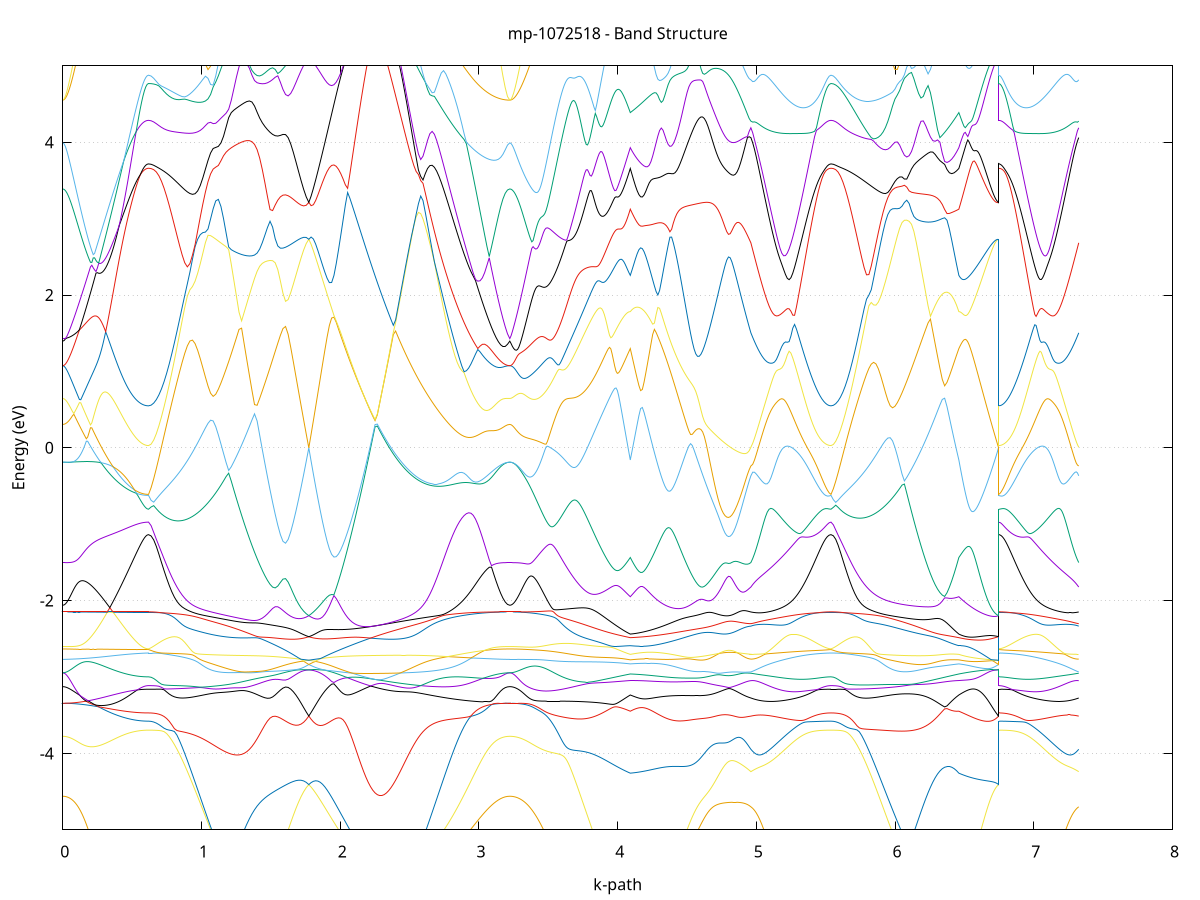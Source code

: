 set title 'mp-1072518 - Band Structure'
set xlabel 'k-path'
set ylabel 'Energy (eV)'
set grid y
set yrange [-5:5]
set terminal png size 800,600
set output 'mp-1072518_bands_gnuplot.png'
plot '-' using 1:2 with lines notitle, '-' using 1:2 with lines notitle, '-' using 1:2 with lines notitle, '-' using 1:2 with lines notitle, '-' using 1:2 with lines notitle, '-' using 1:2 with lines notitle, '-' using 1:2 with lines notitle, '-' using 1:2 with lines notitle, '-' using 1:2 with lines notitle, '-' using 1:2 with lines notitle, '-' using 1:2 with lines notitle, '-' using 1:2 with lines notitle, '-' using 1:2 with lines notitle, '-' using 1:2 with lines notitle, '-' using 1:2 with lines notitle, '-' using 1:2 with lines notitle, '-' using 1:2 with lines notitle, '-' using 1:2 with lines notitle, '-' using 1:2 with lines notitle, '-' using 1:2 with lines notitle, '-' using 1:2 with lines notitle, '-' using 1:2 with lines notitle, '-' using 1:2 with lines notitle, '-' using 1:2 with lines notitle, '-' using 1:2 with lines notitle, '-' using 1:2 with lines notitle, '-' using 1:2 with lines notitle, '-' using 1:2 with lines notitle, '-' using 1:2 with lines notitle, '-' using 1:2 with lines notitle, '-' using 1:2 with lines notitle, '-' using 1:2 with lines notitle, '-' using 1:2 with lines notitle, '-' using 1:2 with lines notitle, '-' using 1:2 with lines notitle, '-' using 1:2 with lines notitle, '-' using 1:2 with lines notitle, '-' using 1:2 with lines notitle, '-' using 1:2 with lines notitle, '-' using 1:2 with lines notitle, '-' using 1:2 with lines notitle, '-' using 1:2 with lines notitle, '-' using 1:2 with lines notitle, '-' using 1:2 with lines notitle, '-' using 1:2 with lines notitle, '-' using 1:2 with lines notitle, '-' using 1:2 with lines notitle, '-' using 1:2 with lines notitle, '-' using 1:2 with lines notitle, '-' using 1:2 with lines notitle, '-' using 1:2 with lines notitle, '-' using 1:2 with lines notitle, '-' using 1:2 with lines notitle, '-' using 1:2 with lines notitle, '-' using 1:2 with lines notitle, '-' using 1:2 with lines notitle, '-' using 1:2 with lines notitle, '-' using 1:2 with lines notitle, '-' using 1:2 with lines notitle, '-' using 1:2 with lines notitle, '-' using 1:2 with lines notitle, '-' using 1:2 with lines notitle, '-' using 1:2 with lines notitle, '-' using 1:2 with lines notitle
0.000000 -69.856160
0.009971 -69.856160
0.019943 -69.856160
0.029914 -69.856060
0.039885 -69.855960
0.049857 -69.855960
0.059828 -69.855960
0.069799 -69.855960
0.079771 -69.856060
0.089742 -69.855960
0.099713 -69.855860
0.109685 -69.855860
0.119656 -69.855860
0.129627 -69.855860
0.139599 -69.855860
0.149570 -69.855860
0.159541 -69.855860
0.169513 -69.855760
0.179484 -69.855760
0.189455 -69.855760
0.199427 -69.855760
0.209398 -69.855760
0.219369 -69.855760
0.229341 -69.855760
0.239312 -69.855760
0.249283 -69.855760
0.259255 -69.855760
0.269226 -69.855760
0.279197 -69.855760
0.289169 -69.855760
0.299140 -69.855760
0.309111 -69.855760
0.319083 -69.855760
0.329054 -69.855760
0.339026 -69.855760
0.348997 -69.855760
0.358968 -69.855760
0.368940 -69.855760
0.378911 -69.855760
0.388882 -69.855760
0.398854 -69.855760
0.408825 -69.855760
0.418796 -69.855760
0.428768 -69.855660
0.438739 -69.855660
0.448710 -69.855660
0.458682 -69.855660
0.468653 -69.855660
0.478624 -69.855760
0.488596 -69.855760
0.498567 -69.855760
0.508538 -69.855760
0.518510 -69.855760
0.528481 -69.855760
0.538452 -69.855760
0.548424 -69.855760
0.558395 -69.855760
0.568366 -69.855760
0.578338 -69.855760
0.588309 -69.855760
0.598280 -69.855760
0.608252 -69.855760
0.618223 -69.855760
0.618223 -69.855760
0.636858 -69.855760
0.655492 -69.855760
0.674127 -69.855760
0.692761 -69.855760
0.711396 -69.855760
0.730030 -69.855760
0.748665 -69.855760
0.767299 -69.855760
0.785934 -69.855660
0.804568 -69.855660
0.823203 -69.855660
0.841837 -69.855560
0.860472 -69.855560
0.879107 -69.855560
0.897741 -69.855560
0.916376 -69.855460
0.935010 -69.855360
0.953645 -69.855360
0.972279 -69.855360
0.990914 -69.855360
1.009548 -69.855260
1.028183 -69.855260
1.046817 -69.855260
1.065452 -69.855160
1.084086 -69.855160
1.102721 -69.855060
1.121355 -69.854960
1.139990 -69.854960
1.158625 -69.854860
1.177259 -69.854860
1.195894 -69.854760
1.214528 -69.854760
1.233163 -69.854660
1.251797 -69.854660
1.270432 -69.854560
1.289066 -69.854560
1.307701 -69.854460
1.326335 -69.854460
1.344970 -69.854460
1.363604 -69.854360
1.382239 -69.854360
1.400874 -69.854260
1.419508 -69.854260
1.438143 -69.854260
1.456777 -69.854160
1.475412 -69.854060
1.494046 -69.854060
1.512681 -69.854060
1.531315 -69.853960
1.549950 -69.853960
1.568584 -69.853860
1.587219 -69.853860
1.605853 -69.853760
1.624488 -69.853660
1.643123 -69.853660
1.661757 -69.853560
1.680392 -69.853460
1.699026 -69.853360
1.717661 -69.853360
1.736295 -69.853260
1.754930 -69.853260
1.773564 -69.853160
1.773564 -69.853160
1.790029 -69.853260
1.806493 -69.853260
1.822957 -69.853360
1.839422 -69.853360
1.855886 -69.853360
1.872351 -69.853460
1.888815 -69.853460
1.905279 -69.853460
1.921744 -69.853560
1.938208 -69.853660
1.954673 -69.853660
1.971137 -69.853660
1.987601 -69.853760
2.004066 -69.853760
2.020530 -69.853760
2.036994 -69.853760
2.053459 -69.853860
2.069923 -69.853860
2.086388 -69.853860
2.102852 -69.853960
2.119316 -69.854060
2.135781 -69.854060
2.152245 -69.854060
2.168710 -69.854060
2.185174 -69.854060
2.201638 -69.854160
2.218103 -69.854160
2.234567 -69.854160
2.251031 -69.854260
2.267496 -69.854160
2.283960 -69.854260
2.300425 -69.854260
2.316889 -69.854460
2.333353 -69.854460
2.349818 -69.854460
2.366282 -69.854560
2.382747 -69.854560
2.399211 -69.854660
2.415675 -69.854660
2.432140 -69.854660
2.448604 -69.854760
2.465069 -69.854760
2.481533 -69.854760
2.497997 -69.854760
2.514462 -69.854860
2.530926 -69.854860
2.547390 -69.854860
2.563855 -69.854960
2.580319 -69.854960
2.596784 -69.854960
2.613248 -69.854960
2.629712 -69.855060
2.646177 -69.855060
2.662641 -69.855060
2.679106 -69.855160
2.695570 -69.855160
2.712034 -69.855160
2.728499 -69.855260
2.744963 -69.855260
2.761427 -69.855360
2.777892 -69.855460
2.794356 -69.855460
2.810821 -69.855460
2.827285 -69.855460
2.843749 -69.855560
2.860214 -69.855560
2.876678 -69.855560
2.893143 -69.855660
2.909607 -69.855660
2.926071 -69.855660
2.942536 -69.855760
2.959000 -69.855760
2.975465 -69.855760
2.991929 -69.855760
3.008393 -69.855860
3.024858 -69.855860
3.041322 -69.855860
3.057786 -69.855860
3.074251 -69.855860
3.090715 -69.855860
3.107180 -69.855860
3.123644 -69.855860
3.140108 -69.855960
3.156573 -69.855960
3.173037 -69.856060
3.189502 -69.856060
3.205966 -69.856160
3.222430 -69.856160
3.222430 -69.856160
3.231771 -69.856160
3.241112 -69.856160
3.250453 -69.856060
3.259794 -69.856060
3.269135 -69.856060
3.278476 -69.855960
3.287817 -69.855960
3.297157 -69.855960
3.306498 -69.855960
3.315839 -69.855960
3.325180 -69.855860
3.334521 -69.855860
3.343862 -69.855860
3.353203 -69.855760
3.362544 -69.855760
3.371885 -69.855760
3.381225 -69.855760
3.390566 -69.855760
3.399907 -69.855760
3.409248 -69.855760
3.418589 -69.855760
3.427930 -69.855660
3.437271 -69.855660
3.446612 -69.855660
3.455953 -69.855660
3.465293 -69.855660
3.474634 -69.855660
3.483975 -69.855660
3.493316 -69.855660
3.502657 -69.855560
3.511998 -69.855560
3.521339 -69.855560
3.530680 -69.855560
3.540021 -69.855560
3.549362 -69.855560
3.558702 -69.855560
3.568043 -69.855560
3.577384 -69.855560
3.586725 -69.855460
3.596066 -69.855460
3.605407 -69.855460
3.614748 -69.855460
3.624089 -69.855460
3.633430 -69.855360
3.642770 -69.855360
3.652111 -69.855360
3.661452 -69.855360
3.670793 -69.855360
3.680134 -69.855260
3.689475 -69.855260
3.698816 -69.855260
3.708157 -69.855260
3.717498 -69.855160
3.726838 -69.855160
3.736179 -69.855160
3.745520 -69.855160
3.754861 -69.855160
3.764202 -69.855060
3.773543 -69.855060
3.782884 -69.855060
3.792225 -69.855060
3.801566 -69.854960
3.810906 -69.854960
3.820247 -69.854960
3.829588 -69.854960
3.838929 -69.854960
3.848270 -69.854860
3.857611 -69.854860
3.866952 -69.854760
3.876293 -69.854760
3.885634 -69.854760
3.894975 -69.854760
3.904315 -69.854660
3.913656 -69.854660
3.922997 -69.854660
3.932338 -69.854560
3.941679 -69.854460
3.951020 -69.854460
3.960361 -69.854460
3.969702 -69.854460
3.979043 -69.854360
3.988383 -69.854360
3.997724 -69.854360
4.007065 -69.854360
4.016406 -69.854260
4.025747 -69.854260
4.035088 -69.854260
4.044429 -69.854260
4.053770 -69.854160
4.063111 -69.854160
4.072451 -69.854160
4.081792 -69.854160
4.091133 -69.854160
4.091133 -69.854160
4.103552 -69.854160
4.115971 -69.854060
4.128390 -69.854160
4.140809 -69.854160
4.153228 -69.854160
4.165647 -69.854160
4.178066 -69.854160
4.190485 -69.854160
4.202904 -69.854260
4.215323 -69.854160
4.227742 -69.854260
4.240161 -69.854260
4.252580 -69.854260
4.264999 -69.854260
4.277418 -69.854360
4.289837 -69.854360
4.302256 -69.854360
4.314674 -69.854360
4.327093 -69.854360
4.339512 -69.854360
4.351931 -69.854460
4.364350 -69.854460
4.376769 -69.854460
4.389188 -69.854460
4.401607 -69.854460
4.414026 -69.854460
4.426445 -69.854560
4.438864 -69.854560
4.451283 -69.854560
4.463702 -69.854560
4.476121 -69.854560
4.488540 -69.854560
4.500959 -69.854560
4.513378 -69.854560
4.525797 -69.854560
4.538216 -69.854560
4.550635 -69.854660
4.563054 -69.854660
4.575473 -69.854660
4.587892 -69.854660
4.600310 -69.854760
4.612729 -69.854760
4.625148 -69.854760
4.637567 -69.854760
4.649986 -69.854760
4.662405 -69.854760
4.674824 -69.854860
4.687243 -69.854860
4.699662 -69.854860
4.712081 -69.854860
4.724500 -69.854760
4.736919 -69.854860
4.749338 -69.854860
4.761757 -69.854860
4.774176 -69.854860
4.786595 -69.854860
4.799014 -69.854860
4.811433 -69.854860
4.823852 -69.854860
4.836271 -69.854960
4.848690 -69.854960
4.861109 -69.854960
4.873528 -69.854960
4.885947 -69.854960
4.898365 -69.855060
4.910784 -69.855060
4.923203 -69.855060
4.935622 -69.855060
4.948041 -69.855060
4.960460 -69.855060
4.960460 -69.855060
4.973589 -69.855060
4.986718 -69.855160
4.999847 -69.855160
5.012976 -69.855160
5.026105 -69.855260
5.039234 -69.855260
5.052362 -69.855260
5.065491 -69.855260
5.078620 -69.855360
5.091749 -69.855360
5.104878 -69.855360
5.118007 -69.855360
5.131136 -69.855460
5.144265 -69.855460
5.157393 -69.855460
5.170522 -69.855460
5.183651 -69.855460
5.196780 -69.855460
5.209909 -69.855460
5.223038 -69.855560
5.236167 -69.855560
5.249296 -69.855560
5.262424 -69.855660
5.275553 -69.855660
5.288682 -69.855660
5.301811 -69.855660
5.314940 -69.855660
5.328069 -69.855660
5.341198 -69.855660
5.354327 -69.855660
5.367455 -69.855660
5.380584 -69.855660
5.393713 -69.855660
5.406842 -69.855660
5.419971 -69.855660
5.433100 -69.855760
5.446229 -69.855760
5.459358 -69.855760
5.472487 -69.855760
5.485615 -69.855760
5.498744 -69.855760
5.511873 -69.855760
5.525002 -69.855760
5.538131 -69.855760
5.538131 -69.855760
5.555199 -69.855760
5.572267 -69.855760
5.589335 -69.855760
5.606402 -69.855760
5.623470 -69.855760
5.640538 -69.855760
5.657606 -69.855760
5.674674 -69.855760
5.691742 -69.855760
5.708810 -69.855660
5.725878 -69.855660
5.742946 -69.855660
5.760013 -69.855560
5.777081 -69.855560
5.794149 -69.855560
5.811217 -69.855560
5.828285 -69.855560
5.845353 -69.855560
5.862421 -69.855460
5.879489 -69.855460
5.896557 -69.855460
5.913624 -69.855360
5.930692 -69.855360
5.947760 -69.855360
5.964828 -69.855260
5.981896 -69.855160
5.998964 -69.855160
6.016032 -69.855160
6.033100 -69.855060
6.050167 -69.855060
6.067235 -69.854960
6.084303 -69.854960
6.101371 -69.854960
6.118439 -69.854860
6.135507 -69.854860
6.152575 -69.854860
6.169643 -69.854860
6.186711 -69.854860
6.203778 -69.854760
6.220846 -69.854760
6.237914 -69.854760
6.254982 -69.854660
6.272050 -69.854660
6.289118 -69.854660
6.306186 -69.854560
6.323254 -69.854460
6.340322 -69.854460
6.357389 -69.854360
6.374457 -69.854360
6.391525 -69.854260
6.408593 -69.854260
6.425661 -69.854160
6.442729 -69.854160
6.459797 -69.854160
6.459797 -69.854160
6.469043 -69.854060
6.478290 -69.854060
6.487536 -69.854060
6.496782 -69.853960
6.506029 -69.853960
6.515275 -69.853960
6.524522 -69.853960
6.533768 -69.853860
6.543014 -69.853860
6.552261 -69.853760
6.561507 -69.853760
6.570754 -69.853760
6.580000 -69.853760
6.589246 -69.853660
6.598493 -69.853660
6.607739 -69.853660
6.616986 -69.853560
6.626232 -69.853560
6.635478 -69.853560
6.644725 -69.853460
6.653971 -69.853460
6.663218 -69.853460
6.672464 -69.853360
6.681710 -69.853360
6.690957 -69.853360
6.700203 -69.853360
6.709450 -69.853260
6.718696 -69.853260
6.727942 -69.853260
6.737189 -69.853260
6.746435 -69.853160
6.746435 -69.855760
6.755752 -69.855760
6.765070 -69.855760
6.774387 -69.855760
6.783704 -69.855760
6.793021 -69.855760
6.802339 -69.855760
6.811656 -69.855760
6.820973 -69.855760
6.830291 -69.855760
6.839608 -69.855760
6.848925 -69.855760
6.858242 -69.855660
6.867560 -69.855660
6.876877 -69.855660
6.886194 -69.855660
6.895511 -69.855660
6.904829 -69.855660
6.914146 -69.855660
6.923463 -69.855660
6.932780 -69.855660
6.942098 -69.855660
6.951415 -69.855660
6.960732 -69.855660
6.970050 -69.855660
6.979367 -69.855660
6.988684 -69.855660
6.998001 -69.855660
7.007319 -69.855660
7.016636 -69.855660
7.025953 -69.855560
7.035270 -69.855560
7.044588 -69.855560
7.053905 -69.855560
7.063222 -69.855560
7.072540 -69.855460
7.081857 -69.855460
7.091174 -69.855460
7.100491 -69.855460
7.109809 -69.855460
7.119126 -69.855460
7.128443 -69.855460
7.137760 -69.855460
7.147078 -69.855460
7.156395 -69.855460
7.165712 -69.855460
7.175029 -69.855360
7.184347 -69.855360
7.193664 -69.855360
7.202981 -69.855360
7.212299 -69.855360
7.221616 -69.855260
7.230933 -69.855260
7.240250 -69.855260
7.249568 -69.855260
7.258885 -69.855260
7.268202 -69.855160
7.277519 -69.855160
7.286837 -69.855160
7.296154 -69.855160
7.305471 -69.855060
7.314789 -69.855060
7.324106 -69.855060
e
0.000000 -69.856160
0.009971 -69.856160
0.019943 -69.856160
0.029914 -69.855960
0.039885 -69.855860
0.049857 -69.855760
0.059828 -69.855860
0.069799 -69.855860
0.079771 -69.855860
0.089742 -69.855860
0.099713 -69.855860
0.109685 -69.855860
0.119656 -69.855860
0.129627 -69.855860
0.139599 -69.855860
0.149570 -69.855760
0.159541 -69.855760
0.169513 -69.855760
0.179484 -69.855760
0.189455 -69.855760
0.199427 -69.855760
0.209398 -69.855760
0.219369 -69.855760
0.229341 -69.855660
0.239312 -69.855560
0.249283 -69.855560
0.259255 -69.855560
0.269226 -69.855560
0.279197 -69.855560
0.289169 -69.855560
0.299140 -69.855560
0.309111 -69.855460
0.319083 -69.855460
0.329054 -69.855560
0.339026 -69.855560
0.348997 -69.855560
0.358968 -69.855560
0.368940 -69.855560
0.378911 -69.855560
0.388882 -69.855560
0.398854 -69.855560
0.408825 -69.855460
0.418796 -69.855460
0.428768 -69.855360
0.438739 -69.855360
0.448710 -69.855360
0.458682 -69.855360
0.468653 -69.855360
0.478624 -69.855360
0.488596 -69.855360
0.498567 -69.855360
0.508538 -69.855360
0.518510 -69.855360
0.528481 -69.855460
0.538452 -69.855460
0.548424 -69.855460
0.558395 -69.855460
0.568366 -69.855460
0.578338 -69.855460
0.588309 -69.855460
0.598280 -69.855460
0.608252 -69.855560
0.618223 -69.855560
0.618223 -69.855560
0.636858 -69.855560
0.655492 -69.855460
0.674127 -69.855460
0.692761 -69.855460
0.711396 -69.855460
0.730030 -69.855460
0.748665 -69.855360
0.767299 -69.855360
0.785934 -69.855360
0.804568 -69.855360
0.823203 -69.855360
0.841837 -69.855260
0.860472 -69.855260
0.879107 -69.855260
0.897741 -69.855260
0.916376 -69.855260
0.935010 -69.855260
0.953645 -69.855260
0.972279 -69.855260
0.990914 -69.855160
1.009548 -69.855160
1.028183 -69.855160
1.046817 -69.855160
1.065452 -69.855060
1.084086 -69.855060
1.102721 -69.854960
1.121355 -69.854960
1.139990 -69.854860
1.158625 -69.854860
1.177259 -69.854760
1.195894 -69.854760
1.214528 -69.854660
1.233163 -69.854660
1.251797 -69.854660
1.270432 -69.854560
1.289066 -69.854560
1.307701 -69.854460
1.326335 -69.854460
1.344970 -69.854460
1.363604 -69.854360
1.382239 -69.854360
1.400874 -69.854260
1.419508 -69.854260
1.438143 -69.854160
1.456777 -69.854060
1.475412 -69.854060
1.494046 -69.853960
1.512681 -69.853960
1.531315 -69.853860
1.549950 -69.853860
1.568584 -69.853760
1.587219 -69.853660
1.605853 -69.853660
1.624488 -69.853660
1.643123 -69.853560
1.661757 -69.853460
1.680392 -69.853460
1.699026 -69.853360
1.717661 -69.853360
1.736295 -69.853260
1.754930 -69.853260
1.773564 -69.853160
1.773564 -69.853160
1.790029 -69.853260
1.806493 -69.853260
1.822957 -69.853360
1.839422 -69.853360
1.855886 -69.853360
1.872351 -69.853360
1.888815 -69.853460
1.905279 -69.853460
1.921744 -69.853460
1.938208 -69.853560
1.954673 -69.853560
1.971137 -69.853660
1.987601 -69.853660
2.004066 -69.853660
2.020530 -69.853760
2.036994 -69.853760
2.053459 -69.853760
2.069923 -69.853860
2.086388 -69.853860
2.102852 -69.853960
2.119316 -69.853960
2.135781 -69.853960
2.152245 -69.853960
2.168710 -69.853960
2.185174 -69.854060
2.201638 -69.854060
2.218103 -69.854060
2.234567 -69.854160
2.251031 -69.854160
2.267496 -69.854160
2.283960 -69.854260
2.300425 -69.854260
2.316889 -69.854360
2.333353 -69.854360
2.349818 -69.854360
2.366282 -69.854460
2.382747 -69.854460
2.399211 -69.854560
2.415675 -69.854560
2.432140 -69.854660
2.448604 -69.854660
2.465069 -69.854760
2.481533 -69.854760
2.497997 -69.854760
2.514462 -69.854760
2.530926 -69.854860
2.547390 -69.854860
2.563855 -69.854960
2.580319 -69.854960
2.596784 -69.854960
2.613248 -69.854960
2.629712 -69.855060
2.646177 -69.855060
2.662641 -69.855060
2.679106 -69.855160
2.695570 -69.855160
2.712034 -69.855160
2.728499 -69.855260
2.744963 -69.855260
2.761427 -69.855260
2.777892 -69.855360
2.794356 -69.855260
2.810821 -69.855260
2.827285 -69.855360
2.843749 -69.855460
2.860214 -69.855560
2.876678 -69.855560
2.893143 -69.855560
2.909607 -69.855560
2.926071 -69.855560
2.942536 -69.855660
2.959000 -69.855660
2.975465 -69.855660
2.991929 -69.855660
3.008393 -69.855660
3.024858 -69.855660
3.041322 -69.855760
3.057786 -69.855760
3.074251 -69.855760
3.090715 -69.855760
3.107180 -69.855760
3.123644 -69.855860
3.140108 -69.855860
3.156573 -69.855860
3.173037 -69.855860
3.189502 -69.855860
3.205966 -69.856160
3.222430 -69.856160
3.222430 -69.856160
3.231771 -69.856160
3.241112 -69.856160
3.250453 -69.855960
3.259794 -69.855860
3.269135 -69.855860
3.278476 -69.855860
3.287817 -69.855860
3.297157 -69.855860
3.306498 -69.855860
3.315839 -69.855860
3.325180 -69.855860
3.334521 -69.855760
3.343862 -69.855760
3.353203 -69.855760
3.362544 -69.855760
3.371885 -69.855760
3.381225 -69.855760
3.390566 -69.855660
3.399907 -69.855660
3.409248 -69.855660
3.418589 -69.855660
3.427930 -69.855660
3.437271 -69.855660
3.446612 -69.855660
3.455953 -69.855660
3.465293 -69.855560
3.474634 -69.855560
3.483975 -69.855560
3.493316 -69.855560
3.502657 -69.855560
3.511998 -69.855460
3.521339 -69.855460
3.530680 -69.855460
3.540021 -69.855460
3.549362 -69.855460
3.558702 -69.855360
3.568043 -69.855360
3.577384 -69.855360
3.586725 -69.855260
3.596066 -69.855260
3.605407 -69.855260
3.614748 -69.855260
3.624089 -69.855260
3.633430 -69.855160
3.642770 -69.855160
3.652111 -69.855160
3.661452 -69.855160
3.670793 -69.855160
3.680134 -69.855060
3.689475 -69.855060
3.698816 -69.855060
3.708157 -69.855060
3.717498 -69.855060
3.726838 -69.854960
3.736179 -69.854960
3.745520 -69.854960
3.754861 -69.854960
3.764202 -69.854960
3.773543 -69.854860
3.782884 -69.854860
3.792225 -69.854960
3.801566 -69.854860
3.810906 -69.854760
3.820247 -69.854760
3.829588 -69.854860
3.838929 -69.854760
3.848270 -69.854660
3.857611 -69.854660
3.866952 -69.854660
3.876293 -69.854660
3.885634 -69.854560
3.894975 -69.854560
3.904315 -69.854460
3.913656 -69.854460
3.922997 -69.854460
3.932338 -69.854360
3.941679 -69.854360
3.951020 -69.854360
3.960361 -69.854260
3.969702 -69.854260
3.979043 -69.854260
3.988383 -69.854260
3.997724 -69.854260
4.007065 -69.854160
4.016406 -69.854160
4.025747 -69.854160
4.035088 -69.854160
4.044429 -69.854160
4.053770 -69.854060
4.063111 -69.854060
4.072451 -69.854060
4.081792 -69.854060
4.091133 -69.854060
4.091133 -69.854060
4.103552 -69.854060
4.115971 -69.853960
4.128390 -69.854060
4.140809 -69.854060
4.153228 -69.854060
4.165647 -69.854060
4.178066 -69.854060
4.190485 -69.854060
4.202904 -69.854060
4.215323 -69.854060
4.227742 -69.854160
4.240161 -69.854160
4.252580 -69.854160
4.264999 -69.854160
4.277418 -69.854160
4.289837 -69.854160
4.302256 -69.854260
4.314674 -69.854260
4.327093 -69.854260
4.339512 -69.854260
4.351931 -69.854260
4.364350 -69.854360
4.376769 -69.854360
4.389188 -69.854360
4.401607 -69.854360
4.414026 -69.854360
4.426445 -69.854460
4.438864 -69.854460
4.451283 -69.854460
4.463702 -69.854460
4.476121 -69.854460
4.488540 -69.854460
4.500959 -69.854460
4.513378 -69.854560
4.525797 -69.854560
4.538216 -69.854560
4.550635 -69.854560
4.563054 -69.854560
4.575473 -69.854560
4.587892 -69.854660
4.600310 -69.854660
4.612729 -69.854660
4.625148 -69.854660
4.637567 -69.854660
4.649986 -69.854760
4.662405 -69.854760
4.674824 -69.854760
4.687243 -69.854760
4.699662 -69.854760
4.712081 -69.854760
4.724500 -69.854760
4.736919 -69.854760
4.749338 -69.854760
4.761757 -69.854860
4.774176 -69.854860
4.786595 -69.854860
4.799014 -69.854860
4.811433 -69.854860
4.823852 -69.854860
4.836271 -69.854860
4.848690 -69.854860
4.861109 -69.854860
4.873528 -69.854860
4.885947 -69.854860
4.898365 -69.854960
4.910784 -69.854960
4.923203 -69.854960
4.935622 -69.854960
4.948041 -69.854960
4.960460 -69.854960
4.960460 -69.854960
4.973589 -69.854960
4.986718 -69.855060
4.999847 -69.855060
5.012976 -69.855160
5.026105 -69.855160
5.039234 -69.855160
5.052362 -69.855260
5.065491 -69.855260
5.078620 -69.855260
5.091749 -69.855260
5.104878 -69.855160
5.118007 -69.855260
5.131136 -69.855260
5.144265 -69.855260
5.157393 -69.855260
5.170522 -69.855260
5.183651 -69.855260
5.196780 -69.855260
5.209909 -69.855260
5.223038 -69.855360
5.236167 -69.855360
5.249296 -69.855360
5.262424 -69.855360
5.275553 -69.855360
5.288682 -69.855360
5.301811 -69.855360
5.314940 -69.855360
5.328069 -69.855360
5.341198 -69.855360
5.354327 -69.855360
5.367455 -69.855360
5.380584 -69.855260
5.393713 -69.855360
5.406842 -69.855360
5.419971 -69.855360
5.433100 -69.855360
5.446229 -69.855460
5.459358 -69.855460
5.472487 -69.855460
5.485615 -69.855460
5.498744 -69.855460
5.511873 -69.855460
5.525002 -69.855460
5.538131 -69.855560
5.538131 -69.855560
5.555199 -69.855560
5.572267 -69.855460
5.589335 -69.855460
5.606402 -69.855460
5.623470 -69.855460
5.640538 -69.855460
5.657606 -69.855360
5.674674 -69.855360
5.691742 -69.855360
5.708810 -69.855360
5.725878 -69.855360
5.742946 -69.855360
5.760013 -69.855360
5.777081 -69.855260
5.794149 -69.855360
5.811217 -69.855360
5.828285 -69.855360
5.845353 -69.855360
5.862421 -69.855260
5.879489 -69.855360
5.896557 -69.855260
5.913624 -69.855260
5.930692 -69.855160
5.947760 -69.855160
5.964828 -69.855160
5.981896 -69.855060
5.998964 -69.855060
6.016032 -69.855060
6.033100 -69.855060
6.050167 -69.854960
6.067235 -69.854960
6.084303 -69.854960
6.101371 -69.854960
6.118439 -69.854860
6.135507 -69.854860
6.152575 -69.854760
6.169643 -69.854760
6.186711 -69.854660
6.203778 -69.854660
6.220846 -69.854560
6.237914 -69.854560
6.254982 -69.854460
6.272050 -69.854460
6.289118 -69.854360
6.306186 -69.854360
6.323254 -69.854360
6.340322 -69.854360
6.357389 -69.854260
6.374457 -69.854260
6.391525 -69.854160
6.408593 -69.854160
6.425661 -69.854060
6.442729 -69.854060
6.459797 -69.854060
6.459797 -69.854060
6.469043 -69.853960
6.478290 -69.853960
6.487536 -69.853860
6.496782 -69.853860
6.506029 -69.853860
6.515275 -69.853860
6.524522 -69.853860
6.533768 -69.853760
6.543014 -69.853760
6.552261 -69.853660
6.561507 -69.853760
6.570754 -69.853660
6.580000 -69.853660
6.589246 -69.853560
6.598493 -69.853560
6.607739 -69.853560
6.616986 -69.853560
6.626232 -69.853560
6.635478 -69.853460
6.644725 -69.853460
6.653971 -69.853460
6.663218 -69.853460
6.672464 -69.853360
6.681710 -69.853360
6.690957 -69.853360
6.700203 -69.853260
6.709450 -69.853260
6.718696 -69.853260
6.727942 -69.853260
6.737189 -69.853160
6.746435 -69.853160
6.746435 -69.855560
6.755752 -69.855560
6.765070 -69.855460
6.774387 -69.855460
6.783704 -69.855460
6.793021 -69.855460
6.802339 -69.855460
6.811656 -69.855460
6.820973 -69.855460
6.830291 -69.855460
6.839608 -69.855460
6.848925 -69.855360
6.858242 -69.855360
6.867560 -69.855360
6.876877 -69.855360
6.886194 -69.855360
6.895511 -69.855260
6.904829 -69.855260
6.914146 -69.855360
6.923463 -69.855360
6.932780 -69.855360
6.942098 -69.855360
6.951415 -69.855360
6.960732 -69.855360
6.970050 -69.855360
6.979367 -69.855360
6.988684 -69.855360
6.998001 -69.855360
7.007319 -69.855360
7.016636 -69.855360
7.025953 -69.855360
7.035270 -69.855360
7.044588 -69.855360
7.053905 -69.855360
7.063222 -69.855360
7.072540 -69.855360
7.081857 -69.855260
7.091174 -69.855260
7.100491 -69.855260
7.109809 -69.855260
7.119126 -69.855260
7.128443 -69.855260
7.137760 -69.855260
7.147078 -69.855260
7.156395 -69.855260
7.165712 -69.855260
7.175029 -69.855260
7.184347 -69.855160
7.193664 -69.855260
7.202981 -69.855260
7.212299 -69.855260
7.221616 -69.855260
7.230933 -69.855260
7.240250 -69.855160
7.249568 -69.855160
7.258885 -69.855160
7.268202 -69.855160
7.277519 -69.855160
7.286837 -69.855060
7.296154 -69.855060
7.305471 -69.855060
7.314789 -69.854960
7.324106 -69.854960
e
0.000000 -69.850860
0.009971 -69.850860
0.019943 -69.850760
0.029914 -69.850760
0.039885 -69.850760
0.049857 -69.850760
0.059828 -69.850760
0.069799 -69.850760
0.079771 -69.850760
0.089742 -69.850760
0.099713 -69.850760
0.109685 -69.850760
0.119656 -69.850760
0.129627 -69.850760
0.139599 -69.850760
0.149570 -69.850760
0.159541 -69.850760
0.169513 -69.850760
0.179484 -69.850760
0.189455 -69.850660
0.199427 -69.850660
0.209398 -69.850660
0.219369 -69.850660
0.229341 -69.850660
0.239312 -69.850660
0.249283 -69.850660
0.259255 -69.850660
0.269226 -69.850660
0.279197 -69.850660
0.289169 -69.850660
0.299140 -69.850660
0.309111 -69.850760
0.319083 -69.850760
0.329054 -69.850760
0.339026 -69.850760
0.348997 -69.850760
0.358968 -69.850760
0.368940 -69.850760
0.378911 -69.850760
0.388882 -69.850760
0.398854 -69.850760
0.408825 -69.850860
0.418796 -69.850760
0.428768 -69.850760
0.438739 -69.850660
0.448710 -69.850660
0.458682 -69.850660
0.468653 -69.850660
0.478624 -69.850660
0.488596 -69.850560
0.498567 -69.850560
0.508538 -69.850560
0.518510 -69.850560
0.528481 -69.850560
0.538452 -69.850560
0.548424 -69.850660
0.558395 -69.850560
0.568366 -69.850560
0.578338 -69.850560
0.588309 -69.850560
0.598280 -69.850560
0.608252 -69.850660
0.618223 -69.850660
0.618223 -69.850660
0.636858 -69.850660
0.655492 -69.850660
0.674127 -69.850660
0.692761 -69.850660
0.711396 -69.850660
0.730030 -69.850660
0.748665 -69.850760
0.767299 -69.850660
0.785934 -69.850660
0.804568 -69.850760
0.823203 -69.850760
0.841837 -69.850860
0.860472 -69.850860
0.879107 -69.850960
0.897741 -69.850960
0.916376 -69.850960
0.935010 -69.850960
0.953645 -69.851060
0.972279 -69.851060
0.990914 -69.851160
1.009548 -69.851160
1.028183 -69.851160
1.046817 -69.851160
1.065452 -69.851260
1.084086 -69.851260
1.102721 -69.851260
1.121355 -69.851360
1.139990 -69.851360
1.158625 -69.851360
1.177259 -69.851460
1.195894 -69.851460
1.214528 -69.851460
1.233163 -69.851560
1.251797 -69.851560
1.270432 -69.851660
1.289066 -69.851660
1.307701 -69.851760
1.326335 -69.851760
1.344970 -69.851860
1.363604 -69.851960
1.382239 -69.852060
1.400874 -69.852060
1.419508 -69.852160
1.438143 -69.852160
1.456777 -69.852260
1.475412 -69.852260
1.494046 -69.852360
1.512681 -69.852360
1.531315 -69.852460
1.549950 -69.852460
1.568584 -69.852560
1.587219 -69.852560
1.605853 -69.852660
1.624488 -69.852660
1.643123 -69.852760
1.661757 -69.852760
1.680392 -69.852860
1.699026 -69.852960
1.717661 -69.852960
1.736295 -69.853060
1.754930 -69.853060
1.773564 -69.853160
1.773564 -69.853160
1.790029 -69.853160
1.806493 -69.853060
1.822957 -69.853060
1.839422 -69.852960
1.855886 -69.852960
1.872351 -69.852860
1.888815 -69.852860
1.905279 -69.852760
1.921744 -69.852760
1.938208 -69.852760
1.954673 -69.852660
1.971137 -69.852660
1.987601 -69.852660
2.004066 -69.852560
2.020530 -69.852560
2.036994 -69.852560
2.053459 -69.852460
2.069923 -69.852460
2.086388 -69.852360
2.102852 -69.852360
2.119316 -69.852360
2.135781 -69.852260
2.152245 -69.852160
2.168710 -69.852160
2.185174 -69.852060
2.201638 -69.852060
2.218103 -69.851960
2.234567 -69.851960
2.251031 -69.851960
2.267496 -69.851860
2.283960 -69.851760
2.300425 -69.851760
2.316889 -69.851760
2.333353 -69.851760
2.349818 -69.851760
2.366282 -69.851760
2.382747 -69.851760
2.399211 -69.851760
2.415675 -69.851660
2.432140 -69.851560
2.448604 -69.851560
2.465069 -69.851560
2.481533 -69.851460
2.497997 -69.851460
2.514462 -69.851460
2.530926 -69.851360
2.547390 -69.851460
2.563855 -69.851460
2.580319 -69.851360
2.596784 -69.851360
2.613248 -69.851360
2.629712 -69.851360
2.646177 -69.851260
2.662641 -69.851260
2.679106 -69.851260
2.695570 -69.851260
2.712034 -69.851160
2.728499 -69.851160
2.744963 -69.851160
2.761427 -69.851160
2.777892 -69.851160
2.794356 -69.851060
2.810821 -69.851060
2.827285 -69.851060
2.843749 -69.851060
2.860214 -69.851060
2.876678 -69.850960
2.893143 -69.850960
2.909607 -69.850960
2.926071 -69.850960
2.942536 -69.850960
2.959000 -69.850960
2.975465 -69.850860
2.991929 -69.850860
3.008393 -69.850860
3.024858 -69.850860
3.041322 -69.850860
3.057786 -69.850860
3.074251 -69.850760
3.090715 -69.850760
3.107180 -69.850760
3.123644 -69.850760
3.140108 -69.850760
3.156573 -69.850760
3.173037 -69.850760
3.189502 -69.850760
3.205966 -69.850860
3.222430 -69.850860
3.222430 -69.850860
3.231771 -69.850860
3.241112 -69.850760
3.250453 -69.850760
3.259794 -69.850760
3.269135 -69.850760
3.278476 -69.850760
3.287817 -69.850760
3.297157 -69.850860
3.306498 -69.850760
3.315839 -69.850760
3.325180 -69.850760
3.334521 -69.850860
3.343862 -69.850860
3.353203 -69.850860
3.362544 -69.850860
3.371885 -69.850860
3.381225 -69.850860
3.390566 -69.850860
3.399907 -69.850860
3.409248 -69.850860
3.418589 -69.850860
3.427930 -69.850860
3.437271 -69.850860
3.446612 -69.850860
3.455953 -69.850860
3.465293 -69.850960
3.474634 -69.850860
3.483975 -69.850960
3.493316 -69.850860
3.502657 -69.850860
3.511998 -69.850960
3.521339 -69.850960
3.530680 -69.850960
3.540021 -69.850960
3.549362 -69.850960
3.558702 -69.850960
3.568043 -69.851060
3.577384 -69.851060
3.586725 -69.851060
3.596066 -69.851060
3.605407 -69.851060
3.614748 -69.851060
3.624089 -69.851160
3.633430 -69.851060
3.642770 -69.851160
3.652111 -69.851060
3.661452 -69.851060
3.670793 -69.851060
3.680134 -69.851160
3.689475 -69.851160
3.698816 -69.851160
3.708157 -69.851160
3.717498 -69.851160
3.726838 -69.851260
3.736179 -69.851260
3.745520 -69.851260
3.754861 -69.851360
3.764202 -69.851360
3.773543 -69.851360
3.782884 -69.851360
3.792225 -69.851360
3.801566 -69.851360
3.810906 -69.851360
3.820247 -69.851460
3.829588 -69.851460
3.838929 -69.851460
3.848270 -69.851460
3.857611 -69.851560
3.866952 -69.851560
3.876293 -69.851660
3.885634 -69.851660
3.894975 -69.851660
3.904315 -69.851660
3.913656 -69.851660
3.922997 -69.851760
3.932338 -69.851760
3.941679 -69.851860
3.951020 -69.851760
3.960361 -69.851760
3.969702 -69.851860
3.979043 -69.851860
3.988383 -69.851860
3.997724 -69.851860
4.007065 -69.851960
4.016406 -69.851960
4.025747 -69.852060
4.035088 -69.852060
4.044429 -69.852160
4.053770 -69.852060
4.063111 -69.852160
4.072451 -69.852160
4.081792 -69.852260
4.091133 -69.852260
4.091133 -69.852260
4.103552 -69.852260
4.115971 -69.852160
4.128390 -69.852160
4.140809 -69.852260
4.153228 -69.852160
4.165647 -69.852160
4.178066 -69.852160
4.190485 -69.852160
4.202904 -69.852160
4.215323 -69.852160
4.227742 -69.852060
4.240161 -69.852060
4.252580 -69.852060
4.264999 -69.852060
4.277418 -69.852060
4.289837 -69.852060
4.302256 -69.851960
4.314674 -69.852060
4.327093 -69.851960
4.339512 -69.851960
4.351931 -69.851960
4.364350 -69.851960
4.376769 -69.851960
4.389188 -69.851960
4.401607 -69.851960
4.414026 -69.851960
4.426445 -69.851960
4.438864 -69.851960
4.451283 -69.851860
4.463702 -69.851960
4.476121 -69.851860
4.488540 -69.851960
4.500959 -69.851960
4.513378 -69.851860
4.525797 -69.851860
4.538216 -69.851860
4.550635 -69.851860
4.563054 -69.851860
4.575473 -69.851860
4.587892 -69.851860
4.600310 -69.851860
4.612729 -69.851860
4.625148 -69.851860
4.637567 -69.851860
4.649986 -69.851760
4.662405 -69.851760
4.674824 -69.851760
4.687243 -69.851760
4.699662 -69.851760
4.712081 -69.851760
4.724500 -69.851760
4.736919 -69.851660
4.749338 -69.851660
4.761757 -69.851660
4.774176 -69.851660
4.786595 -69.851660
4.799014 -69.851660
4.811433 -69.851660
4.823852 -69.851560
4.836271 -69.851560
4.848690 -69.851560
4.861109 -69.851560
4.873528 -69.851560
4.885947 -69.851560
4.898365 -69.851560
4.910784 -69.851560
4.923203 -69.851560
4.935622 -69.851560
4.948041 -69.851560
4.960460 -69.851460
4.960460 -69.851460
4.973589 -69.851460
4.986718 -69.851460
4.999847 -69.851460
5.012976 -69.851460
5.026105 -69.851360
5.039234 -69.851260
5.052362 -69.851260
5.065491 -69.851260
5.078620 -69.851260
5.091749 -69.851160
5.104878 -69.851160
5.118007 -69.851160
5.131136 -69.851160
5.144265 -69.851060
5.157393 -69.851060
5.170522 -69.851060
5.183651 -69.850960
5.196780 -69.850960
5.209909 -69.850960
5.223038 -69.850860
5.236167 -69.850860
5.249296 -69.850860
5.262424 -69.850860
5.275553 -69.850860
5.288682 -69.850860
5.301811 -69.850860
5.314940 -69.850760
5.328069 -69.850760
5.341198 -69.850760
5.354327 -69.850660
5.367455 -69.850660
5.380584 -69.850660
5.393713 -69.850660
5.406842 -69.850660
5.419971 -69.850660
5.433100 -69.850660
5.446229 -69.850560
5.459358 -69.850660
5.472487 -69.850660
5.485615 -69.850560
5.498744 -69.850660
5.511873 -69.850660
5.525002 -69.850660
5.538131 -69.850660
5.538131 -69.850660
5.555199 -69.850660
5.572267 -69.850660
5.589335 -69.850660
5.606402 -69.850660
5.623470 -69.850660
5.640538 -69.850660
5.657606 -69.850660
5.674674 -69.850660
5.691742 -69.850660
5.708810 -69.850760
5.725878 -69.850760
5.742946 -69.850760
5.760013 -69.850760
5.777081 -69.850760
5.794149 -69.850860
5.811217 -69.850960
5.828285 -69.850960
5.845353 -69.850960
5.862421 -69.850960
5.879489 -69.851060
5.896557 -69.851060
5.913624 -69.851060
5.930692 -69.851060
5.947760 -69.851160
5.964828 -69.851160
5.981896 -69.851160
5.998964 -69.851160
6.016032 -69.851260
6.033100 -69.851260
6.050167 -69.851360
6.067235 -69.851360
6.084303 -69.851460
6.101371 -69.851460
6.118439 -69.851460
6.135507 -69.851460
6.152575 -69.851460
6.169643 -69.851560
6.186711 -69.851560
6.203778 -69.851660
6.220846 -69.851660
6.237914 -69.851660
6.254982 -69.851660
6.272050 -69.851760
6.289118 -69.851760
6.306186 -69.851860
6.323254 -69.851860
6.340322 -69.851960
6.357389 -69.851960
6.374457 -69.852060
6.391525 -69.852160
6.408593 -69.852160
6.425661 -69.852160
6.442729 -69.852160
6.459797 -69.852260
6.459797 -69.852260
6.469043 -69.852260
6.478290 -69.852360
6.487536 -69.852260
6.496782 -69.852360
6.506029 -69.852360
6.515275 -69.852460
6.524522 -69.852460
6.533768 -69.852460
6.543014 -69.852560
6.552261 -69.852560
6.561507 -69.852560
6.570754 -69.852560
6.580000 -69.852660
6.589246 -69.852660
6.598493 -69.852660
6.607739 -69.852760
6.616986 -69.852760
6.626232 -69.852760
6.635478 -69.852760
6.644725 -69.852860
6.653971 -69.852860
6.663218 -69.852860
6.672464 -69.852960
6.681710 -69.852960
6.690957 -69.853060
6.700203 -69.853060
6.709450 -69.853060
6.718696 -69.853060
6.727942 -69.853160
6.737189 -69.853160
6.746435 -69.853160
6.746435 -69.850660
6.755752 -69.850660
6.765070 -69.850660
6.774387 -69.850660
6.783704 -69.850660
6.793021 -69.850560
6.802339 -69.850560
6.811656 -69.850660
6.820973 -69.850660
6.830291 -69.850660
6.839608 -69.850560
6.848925 -69.850660
6.858242 -69.850660
6.867560 -69.850660
6.876877 -69.850660
6.886194 -69.850660
6.895511 -69.850660
6.904829 -69.850660
6.914146 -69.850660
6.923463 -69.850660
6.932780 -69.850660
6.942098 -69.850760
6.951415 -69.850760
6.960732 -69.850760
6.970050 -69.850760
6.979367 -69.850760
6.988684 -69.850860
6.998001 -69.850860
7.007319 -69.850860
7.016636 -69.850860
7.025953 -69.850860
7.035270 -69.850860
7.044588 -69.850860
7.053905 -69.850860
7.063222 -69.850960
7.072540 -69.850960
7.081857 -69.850960
7.091174 -69.850960
7.100491 -69.850960
7.109809 -69.851060
7.119126 -69.851060
7.128443 -69.851060
7.137760 -69.851060
7.147078 -69.851160
7.156395 -69.851160
7.165712 -69.851160
7.175029 -69.851160
7.184347 -69.851160
7.193664 -69.851260
7.202981 -69.851260
7.212299 -69.851260
7.221616 -69.851260
7.230933 -69.851260
7.240250 -69.851260
7.249568 -69.851360
7.258885 -69.851360
7.268202 -69.851360
7.277519 -69.851460
7.286837 -69.851460
7.296154 -69.851460
7.305471 -69.851460
7.314789 -69.851460
7.324106 -69.851460
e
0.000000 -69.850860
0.009971 -69.850860
0.019943 -69.850760
0.029914 -69.850760
0.039885 -69.850760
0.049857 -69.850760
0.059828 -69.850760
0.069799 -69.850760
0.079771 -69.850760
0.089742 -69.850760
0.099713 -69.850760
0.109685 -69.850760
0.119656 -69.850760
0.129627 -69.850760
0.139599 -69.850660
0.149570 -69.850760
0.159541 -69.850760
0.169513 -69.850660
0.179484 -69.850760
0.189455 -69.850660
0.199427 -69.850660
0.209398 -69.850660
0.219369 -69.850660
0.229341 -69.850660
0.239312 -69.850660
0.249283 -69.850660
0.259255 -69.850660
0.269226 -69.850560
0.279197 -69.850560
0.289169 -69.850560
0.299140 -69.850560
0.309111 -69.850560
0.319083 -69.850560
0.329054 -69.850560
0.339026 -69.850660
0.348997 -69.850660
0.358968 -69.850560
0.368940 -69.850560
0.378911 -69.850560
0.388882 -69.850560
0.398854 -69.850560
0.408825 -69.850660
0.418796 -69.850660
0.428768 -69.850560
0.438739 -69.850560
0.448710 -69.850560
0.458682 -69.850460
0.468653 -69.850460
0.478624 -69.850460
0.488596 -69.850460
0.498567 -69.850460
0.508538 -69.850360
0.518510 -69.850360
0.528481 -69.850460
0.538452 -69.850460
0.548424 -69.850460
0.558395 -69.850460
0.568366 -69.850460
0.578338 -69.850460
0.588309 -69.850460
0.598280 -69.850460
0.608252 -69.850460
0.618223 -69.850560
0.618223 -69.850560
0.636858 -69.850460
0.655492 -69.850460
0.674127 -69.850460
0.692761 -69.850560
0.711396 -69.850560
0.730030 -69.850560
0.748665 -69.850660
0.767299 -69.850660
0.785934 -69.850660
0.804568 -69.850660
0.823203 -69.850760
0.841837 -69.850760
0.860472 -69.850760
0.879107 -69.850860
0.897741 -69.850860
0.916376 -69.850860
0.935010 -69.850960
0.953645 -69.850960
0.972279 -69.851060
0.990914 -69.851060
1.009548 -69.851060
1.028183 -69.851060
1.046817 -69.851160
1.065452 -69.851160
1.084086 -69.851160
1.102721 -69.851160
1.121355 -69.851260
1.139990 -69.851260
1.158625 -69.851360
1.177259 -69.851360
1.195894 -69.851360
1.214528 -69.851460
1.233163 -69.851460
1.251797 -69.851560
1.270432 -69.851560
1.289066 -69.851660
1.307701 -69.851760
1.326335 -69.851760
1.344970 -69.851860
1.363604 -69.851860
1.382239 -69.851960
1.400874 -69.851960
1.419508 -69.852060
1.438143 -69.852160
1.456777 -69.852160
1.475412 -69.852260
1.494046 -69.852260
1.512681 -69.852360
1.531315 -69.852360
1.549950 -69.852360
1.568584 -69.852460
1.587219 -69.852460
1.605853 -69.852560
1.624488 -69.852560
1.643123 -69.852660
1.661757 -69.852660
1.680392 -69.852760
1.699026 -69.852860
1.717661 -69.852860
1.736295 -69.852960
1.754930 -69.853060
1.773564 -69.853160
1.773564 -69.853160
1.790029 -69.853160
1.806493 -69.853060
1.822957 -69.852960
1.839422 -69.852960
1.855886 -69.852860
1.872351 -69.852860
1.888815 -69.852760
1.905279 -69.852760
1.921744 -69.852760
1.938208 -69.852660
1.954673 -69.852660
1.971137 -69.852660
1.987601 -69.852560
2.004066 -69.852560
2.020530 -69.852560
2.036994 -69.852460
2.053459 -69.852460
2.069923 -69.852360
2.086388 -69.852260
2.102852 -69.852260
2.119316 -69.852260
2.135781 -69.852160
2.152245 -69.852160
2.168710 -69.852060
2.185174 -69.852060
2.201638 -69.852060
2.218103 -69.851960
2.234567 -69.851860
2.251031 -69.851860
2.267496 -69.851860
2.283960 -69.851760
2.300425 -69.851760
2.316889 -69.851760
2.333353 -69.851760
2.349818 -69.851660
2.366282 -69.851660
2.382747 -69.851660
2.399211 -69.851660
2.415675 -69.851560
2.432140 -69.851560
2.448604 -69.851560
2.465069 -69.851460
2.481533 -69.851460
2.497997 -69.851360
2.514462 -69.851460
2.530926 -69.851360
2.547390 -69.851360
2.563855 -69.851360
2.580319 -69.851260
2.596784 -69.851260
2.613248 -69.851260
2.629712 -69.851260
2.646177 -69.851260
2.662641 -69.851160
2.679106 -69.851160
2.695570 -69.851160
2.712034 -69.851060
2.728499 -69.851060
2.744963 -69.850960
2.761427 -69.850960
2.777892 -69.851060
2.794356 -69.850960
2.810821 -69.850960
2.827285 -69.850860
2.843749 -69.850860
2.860214 -69.850860
2.876678 -69.850760
2.893143 -69.850660
2.909607 -69.850760
2.926071 -69.850660
2.942536 -69.850660
2.959000 -69.850660
2.975465 -69.850660
2.991929 -69.850660
3.008393 -69.850660
3.024858 -69.850660
3.041322 -69.850660
3.057786 -69.850660
3.074251 -69.850660
3.090715 -69.850760
3.107180 -69.850760
3.123644 -69.850760
3.140108 -69.850760
3.156573 -69.850760
3.173037 -69.850760
3.189502 -69.850760
3.205966 -69.850760
3.222430 -69.850860
3.222430 -69.850860
3.231771 -69.850860
3.241112 -69.850760
3.250453 -69.850760
3.259794 -69.850760
3.269135 -69.850760
3.278476 -69.850760
3.287817 -69.850760
3.297157 -69.850760
3.306498 -69.850760
3.315839 -69.850760
3.325180 -69.850760
3.334521 -69.850760
3.343862 -69.850860
3.353203 -69.850760
3.362544 -69.850760
3.371885 -69.850760
3.381225 -69.850760
3.390566 -69.850760
3.399907 -69.850760
3.409248 -69.850760
3.418589 -69.850760
3.427930 -69.850760
3.437271 -69.850760
3.446612 -69.850760
3.455953 -69.850760
3.465293 -69.850760
3.474634 -69.850760
3.483975 -69.850760
3.493316 -69.850860
3.502657 -69.850860
3.511998 -69.850760
3.521339 -69.850760
3.530680 -69.850860
3.540021 -69.850860
3.549362 -69.850860
3.558702 -69.850860
3.568043 -69.850860
3.577384 -69.850860
3.586725 -69.850860
3.596066 -69.850960
3.605407 -69.850960
3.614748 -69.850960
3.624089 -69.850960
3.633430 -69.850960
3.642770 -69.850960
3.652111 -69.850960
3.661452 -69.851060
3.670793 -69.851060
3.680134 -69.851060
3.689475 -69.851060
3.698816 -69.851060
3.708157 -69.851060
3.717498 -69.851160
3.726838 -69.851160
3.736179 -69.851260
3.745520 -69.851260
3.754861 -69.851260
3.764202 -69.851260
3.773543 -69.851360
3.782884 -69.851360
3.792225 -69.851360
3.801566 -69.851360
3.810906 -69.851360
3.820247 -69.851360
3.829588 -69.851360
3.838929 -69.851460
3.848270 -69.851460
3.857611 -69.851460
3.866952 -69.851460
3.876293 -69.851560
3.885634 -69.851560
3.894975 -69.851560
3.904315 -69.851660
3.913656 -69.851660
3.922997 -69.851660
3.932338 -69.851660
3.941679 -69.851760
3.951020 -69.851760
3.960361 -69.851760
3.969702 -69.851760
3.979043 -69.851760
3.988383 -69.851860
3.997724 -69.851860
4.007065 -69.851860
4.016406 -69.851860
4.025747 -69.851960
4.035088 -69.851960
4.044429 -69.852060
4.053770 -69.852060
4.063111 -69.852060
4.072451 -69.852160
4.081792 -69.852160
4.091133 -69.852160
4.091133 -69.852160
4.103552 -69.852160
4.115971 -69.852160
4.128390 -69.852160
4.140809 -69.852160
4.153228 -69.852060
4.165647 -69.852060
4.178066 -69.852060
4.190485 -69.852060
4.202904 -69.852060
4.215323 -69.852060
4.227742 -69.852060
4.240161 -69.852060
4.252580 -69.851960
4.264999 -69.851960
4.277418 -69.851960
4.289837 -69.851960
4.302256 -69.851960
4.314674 -69.851960
4.327093 -69.851960
4.339512 -69.851860
4.351931 -69.851860
4.364350 -69.851860
4.376769 -69.851860
4.389188 -69.851860
4.401607 -69.851860
4.414026 -69.851860
4.426445 -69.851860
4.438864 -69.851860
4.451283 -69.851860
4.463702 -69.851860
4.476121 -69.851860
4.488540 -69.851860
4.500959 -69.851760
4.513378 -69.851760
4.525797 -69.851760
4.538216 -69.851760
4.550635 -69.851760
4.563054 -69.851760
4.575473 -69.851760
4.587892 -69.851760
4.600310 -69.851760
4.612729 -69.851760
4.625148 -69.851760
4.637567 -69.851660
4.649986 -69.851660
4.662405 -69.851660
4.674824 -69.851660
4.687243 -69.851660
4.699662 -69.851660
4.712081 -69.851660
4.724500 -69.851560
4.736919 -69.851560
4.749338 -69.851660
4.761757 -69.851560
4.774176 -69.851560
4.786595 -69.851560
4.799014 -69.851560
4.811433 -69.851560
4.823852 -69.851560
4.836271 -69.851460
4.848690 -69.851460
4.861109 -69.851460
4.873528 -69.851460
4.885947 -69.851460
4.898365 -69.851460
4.910784 -69.851460
4.923203 -69.851460
4.935622 -69.851460
4.948041 -69.851460
4.960460 -69.851460
4.960460 -69.851460
4.973589 -69.851360
4.986718 -69.851360
4.999847 -69.851260
5.012976 -69.851260
5.026105 -69.851260
5.039234 -69.851160
5.052362 -69.851160
5.065491 -69.851160
5.078620 -69.851160
5.091749 -69.851060
5.104878 -69.851060
5.118007 -69.850960
5.131136 -69.850960
5.144265 -69.850960
5.157393 -69.850960
5.170522 -69.850960
5.183651 -69.850860
5.196780 -69.850760
5.209909 -69.850760
5.223038 -69.850760
5.236167 -69.850760
5.249296 -69.850760
5.262424 -69.850760
5.275553 -69.850760
5.288682 -69.850660
5.301811 -69.850660
5.314940 -69.850660
5.328069 -69.850660
5.341198 -69.850660
5.354327 -69.850560
5.367455 -69.850560
5.380584 -69.850560
5.393713 -69.850560
5.406842 -69.850560
5.419971 -69.850460
5.433100 -69.850460
5.446229 -69.850460
5.459358 -69.850460
5.472487 -69.850460
5.485615 -69.850460
5.498744 -69.850460
5.511873 -69.850460
5.525002 -69.850460
5.538131 -69.850560
5.538131 -69.850560
5.555199 -69.850460
5.572267 -69.850460
5.589335 -69.850460
5.606402 -69.850460
5.623470 -69.850560
5.640538 -69.850560
5.657606 -69.850660
5.674674 -69.850660
5.691742 -69.850660
5.708810 -69.850660
5.725878 -69.850760
5.742946 -69.850760
5.760013 -69.850760
5.777081 -69.850760
5.794149 -69.850760
5.811217 -69.850860
5.828285 -69.850860
5.845353 -69.850960
5.862421 -69.850960
5.879489 -69.850960
5.896557 -69.850960
5.913624 -69.851060
5.930692 -69.851060
5.947760 -69.851060
5.964828 -69.851060
5.981896 -69.851060
5.998964 -69.851160
6.016032 -69.851260
6.033100 -69.851260
6.050167 -69.851260
6.067235 -69.851260
6.084303 -69.851360
6.101371 -69.851360
6.118439 -69.851360
6.135507 -69.851360
6.152575 -69.851360
6.169643 -69.851460
6.186711 -69.851460
6.203778 -69.851560
6.220846 -69.851560
6.237914 -69.851560
6.254982 -69.851660
6.272050 -69.851760
6.289118 -69.851760
6.306186 -69.851860
6.323254 -69.851860
6.340322 -69.851960
6.357389 -69.851960
6.374457 -69.852060
6.391525 -69.852060
6.408593 -69.852060
6.425661 -69.852060
6.442729 -69.852160
6.459797 -69.852160
6.459797 -69.852160
6.469043 -69.852160
6.478290 -69.852160
6.487536 -69.852260
6.496782 -69.852260
6.506029 -69.852260
6.515275 -69.852360
6.524522 -69.852360
6.533768 -69.852360
6.543014 -69.852460
6.552261 -69.852460
6.561507 -69.852460
6.570754 -69.852560
6.580000 -69.852560
6.589246 -69.852560
6.598493 -69.852560
6.607739 -69.852660
6.616986 -69.852660
6.626232 -69.852660
6.635478 -69.852660
6.644725 -69.852760
6.653971 -69.852760
6.663218 -69.852860
6.672464 -69.852860
6.681710 -69.852860
6.690957 -69.852960
6.700203 -69.852960
6.709450 -69.853060
6.718696 -69.853060
6.727942 -69.853060
6.737189 -69.853160
6.746435 -69.853160
6.746435 -69.850560
6.755752 -69.850460
6.765070 -69.850460
6.774387 -69.850460
6.783704 -69.850460
6.793021 -69.850460
6.802339 -69.850460
6.811656 -69.850460
6.820973 -69.850460
6.830291 -69.850460
6.839608 -69.850460
6.848925 -69.850460
6.858242 -69.850460
6.867560 -69.850460
6.876877 -69.850560
6.886194 -69.850560
6.895511 -69.850560
6.904829 -69.850560
6.914146 -69.850560
6.923463 -69.850560
6.932780 -69.850560
6.942098 -69.850660
6.951415 -69.850660
6.960732 -69.850660
6.970050 -69.850660
6.979367 -69.850660
6.988684 -69.850660
6.998001 -69.850760
7.007319 -69.850660
7.016636 -69.850760
7.025953 -69.850760
7.035270 -69.850760
7.044588 -69.850760
7.053905 -69.850760
7.063222 -69.850760
7.072540 -69.850760
7.081857 -69.850760
7.091174 -69.850760
7.100491 -69.850860
7.109809 -69.850860
7.119126 -69.850960
7.128443 -69.850960
7.137760 -69.850960
7.147078 -69.850960
7.156395 -69.850960
7.165712 -69.850960
7.175029 -69.850960
7.184347 -69.851060
7.193664 -69.851060
7.202981 -69.851160
7.212299 -69.851160
7.221616 -69.851160
7.230933 -69.851160
7.240250 -69.851160
7.249568 -69.851260
7.258885 -69.851260
7.268202 -69.851260
7.277519 -69.851260
7.286837 -69.851260
7.296154 -69.851360
7.305471 -69.851360
7.314789 -69.851360
7.324106 -69.851460
e
0.000000 -69.831960
0.009971 -69.831960
0.019943 -69.831860
0.029914 -69.831860
0.039885 -69.831860
0.049857 -69.831860
0.059828 -69.831860
0.069799 -69.831860
0.079771 -69.831860
0.089742 -69.831860
0.099713 -69.831760
0.109685 -69.831760
0.119656 -69.831760
0.129627 -69.831760
0.139599 -69.831760
0.149570 -69.831760
0.159541 -69.831660
0.169513 -69.831660
0.179484 -69.831760
0.189455 -69.831660
0.199427 -69.831660
0.209398 -69.831660
0.219369 -69.831760
0.229341 -69.831760
0.239312 -69.831760
0.249283 -69.831760
0.259255 -69.831760
0.269226 -69.831760
0.279197 -69.831760
0.289169 -69.831760
0.299140 -69.831760
0.309111 -69.831760
0.319083 -69.831760
0.329054 -69.831760
0.339026 -69.831760
0.348997 -69.831760
0.358968 -69.831760
0.368940 -69.831760
0.378911 -69.831860
0.388882 -69.831860
0.398854 -69.831860
0.408825 -69.831860
0.418796 -69.831860
0.428768 -69.831860
0.438739 -69.831860
0.448710 -69.831860
0.458682 -69.831760
0.468653 -69.831760
0.478624 -69.831760
0.488596 -69.831660
0.498567 -69.831660
0.508538 -69.831660
0.518510 -69.831660
0.528481 -69.831660
0.538452 -69.831660
0.548424 -69.831660
0.558395 -69.831560
0.568366 -69.831560
0.578338 -69.831560
0.588309 -69.831560
0.598280 -69.831560
0.608252 -69.831660
0.618223 -69.831660
0.618223 -69.831660
0.636858 -69.831660
0.655492 -69.831560
0.674127 -69.831660
0.692761 -69.831560
0.711396 -69.831460
0.730030 -69.831360
0.748665 -69.831360
0.767299 -69.831160
0.785934 -69.830960
0.804568 -69.830860
0.823203 -69.830660
0.841837 -69.830560
0.860472 -69.830260
0.879107 -69.829960
0.897741 -69.829760
0.916376 -69.829460
0.935010 -69.829160
0.953645 -69.828860
0.972279 -69.828560
0.990914 -69.828260
1.009548 -69.827860
1.028183 -69.827560
1.046817 -69.827160
1.065452 -69.826660
1.084086 -69.826260
1.102721 -69.825860
1.121355 -69.825360
1.139990 -69.824860
1.158625 -69.824360
1.177259 -69.823860
1.195894 -69.823360
1.214528 -69.822860
1.233163 -69.822260
1.251797 -69.821760
1.270432 -69.821160
1.289066 -69.820560
1.307701 -69.820060
1.326335 -69.819460
1.344970 -69.818860
1.363604 -69.818260
1.382239 -69.817660
1.400874 -69.817060
1.419508 -69.816360
1.438143 -69.815660
1.456777 -69.814960
1.475412 -69.814360
1.494046 -69.813760
1.512681 -69.813060
1.531315 -69.812360
1.549950 -69.811760
1.568584 -69.810960
1.587219 -69.810260
1.605853 -69.809560
1.624488 -69.808860
1.643123 -69.808160
1.661757 -69.807460
1.680392 -69.806760
1.699026 -69.806060
1.717661 -69.805260
1.736295 -69.804560
1.754930 -69.803860
1.773564 -69.803160
1.773564 -69.803160
1.790029 -69.803660
1.806493 -69.804160
1.822957 -69.804660
1.839422 -69.805160
1.855886 -69.805660
1.872351 -69.806160
1.888815 -69.806660
1.905279 -69.807160
1.921744 -69.807660
1.938208 -69.808160
1.954673 -69.808660
1.971137 -69.809160
1.987601 -69.809660
2.004066 -69.810160
2.020530 -69.810660
2.036994 -69.811160
2.053459 -69.811660
2.069923 -69.812060
2.086388 -69.812560
2.102852 -69.813060
2.119316 -69.813560
2.135781 -69.814060
2.152245 -69.814560
2.168710 -69.814960
2.185174 -69.815460
2.201638 -69.815860
2.218103 -69.816360
2.234567 -69.816760
2.251031 -69.817260
2.267496 -69.817760
2.283960 -69.818160
2.300425 -69.818560
2.316889 -69.818960
2.333353 -69.819360
2.349818 -69.819860
2.366282 -69.820260
2.382747 -69.820660
2.399211 -69.821160
2.415675 -69.821460
2.432140 -69.821860
2.448604 -69.822260
2.465069 -69.822560
2.481533 -69.822960
2.497997 -69.823360
2.514462 -69.823660
2.530926 -69.824060
2.547390 -69.824460
2.563855 -69.824860
2.580319 -69.825160
2.596784 -69.825460
2.613248 -69.825760
2.629712 -69.826160
2.646177 -69.826460
2.662641 -69.826660
2.679106 -69.826960
2.695570 -69.827260
2.712034 -69.827560
2.728499 -69.827760
2.744963 -69.828060
2.761427 -69.828260
2.777892 -69.828560
2.794356 -69.828760
2.810821 -69.828960
2.827285 -69.829160
2.843749 -69.829360
2.860214 -69.829560
2.876678 -69.829660
2.893143 -69.829860
2.909607 -69.830060
2.926071 -69.830160
2.942536 -69.830360
2.959000 -69.830460
2.975465 -69.830660
2.991929 -69.830860
3.008393 -69.830960
3.024858 -69.831060
3.041322 -69.831160
3.057786 -69.831360
3.074251 -69.831360
3.090715 -69.831460
3.107180 -69.831560
3.123644 -69.831560
3.140108 -69.831660
3.156573 -69.831760
3.173037 -69.831760
3.189502 -69.831860
3.205966 -69.831960
3.222430 -69.831960
3.222430 -69.831960
3.231771 -69.831960
3.241112 -69.831860
3.250453 -69.831860
3.259794 -69.831860
3.269135 -69.831760
3.278476 -69.831760
3.287817 -69.831660
3.297157 -69.831660
3.306498 -69.831560
3.315839 -69.831460
3.325180 -69.831460
3.334521 -69.831360
3.343862 -69.831360
3.353203 -69.831260
3.362544 -69.831260
3.371885 -69.831160
3.381225 -69.831060
3.390566 -69.830960
3.399907 -69.830960
3.409248 -69.830760
3.418589 -69.830760
3.427930 -69.830660
3.437271 -69.830460
3.446612 -69.830360
3.455953 -69.830260
3.465293 -69.830160
3.474634 -69.830060
3.483975 -69.829960
3.493316 -69.829760
3.502657 -69.829660
3.511998 -69.829460
3.521339 -69.829360
3.530680 -69.829260
3.540021 -69.829160
3.549362 -69.828960
3.558702 -69.828760
3.568043 -69.828660
3.577384 -69.828460
3.586725 -69.828260
3.596066 -69.828060
3.605407 -69.827960
3.614748 -69.827760
3.624089 -69.827560
3.633430 -69.827360
3.642770 -69.827160
3.652111 -69.826960
3.661452 -69.826760
3.670793 -69.826560
3.680134 -69.826360
3.689475 -69.826160
3.698816 -69.825860
3.708157 -69.825660
3.717498 -69.825460
3.726838 -69.825260
3.736179 -69.825060
3.745520 -69.824760
3.754861 -69.824560
3.764202 -69.824360
3.773543 -69.824060
3.782884 -69.823860
3.792225 -69.823660
3.801566 -69.823360
3.810906 -69.823060
3.820247 -69.822860
3.829588 -69.822560
3.838929 -69.822260
3.848270 -69.821960
3.857611 -69.821660
3.866952 -69.821360
3.876293 -69.821060
3.885634 -69.820860
3.894975 -69.820560
3.904315 -69.820260
3.913656 -69.819960
3.922997 -69.819660
3.932338 -69.819360
3.941679 -69.819160
3.951020 -69.818860
3.960361 -69.818460
3.969702 -69.818260
3.979043 -69.817860
3.988383 -69.817560
3.997724 -69.817160
4.007065 -69.816860
4.016406 -69.816560
4.025747 -69.816260
4.035088 -69.815960
4.044429 -69.815560
4.053770 -69.815260
4.063111 -69.814960
4.072451 -69.814660
4.081792 -69.814360
4.091133 -69.813960
4.091133 -69.813960
4.103552 -69.814160
4.115971 -69.814260
4.128390 -69.814460
4.140809 -69.814560
4.153228 -69.814760
4.165647 -69.814860
4.178066 -69.815060
4.190485 -69.815160
4.202904 -69.815260
4.215323 -69.815460
4.227742 -69.815560
4.240161 -69.815760
4.252580 -69.815860
4.264999 -69.816060
4.277418 -69.816160
4.289837 -69.816260
4.302256 -69.816460
4.314674 -69.816660
4.327093 -69.816760
4.339512 -69.816860
4.351931 -69.817060
4.364350 -69.817160
4.376769 -69.817260
4.389188 -69.817460
4.401607 -69.817660
4.414026 -69.817760
4.426445 -69.817960
4.438864 -69.818060
4.451283 -69.818160
4.463702 -69.818360
4.476121 -69.818560
4.488540 -69.818660
4.500959 -69.818860
4.513378 -69.818960
4.525797 -69.819060
4.538216 -69.819260
4.550635 -69.819460
4.563054 -69.819560
4.575473 -69.819760
4.587892 -69.819860
4.600310 -69.820060
4.612729 -69.820160
4.625148 -69.820260
4.637567 -69.820460
4.649986 -69.820560
4.662405 -69.820660
4.674824 -69.820760
4.687243 -69.820960
4.699662 -69.821060
4.712081 -69.821160
4.724500 -69.821360
4.736919 -69.821460
4.749338 -69.821560
4.761757 -69.821660
4.774176 -69.821760
4.786595 -69.821860
4.799014 -69.822060
4.811433 -69.822160
4.823852 -69.822260
4.836271 -69.822360
4.848690 -69.822460
4.861109 -69.822560
4.873528 -69.822760
4.885947 -69.822760
4.898365 -69.822860
4.910784 -69.823060
4.923203 -69.823160
4.935622 -69.823260
4.948041 -69.823360
4.960460 -69.823460
4.960460 -69.823460
4.973589 -69.823660
4.986718 -69.824060
4.999847 -69.824460
5.012976 -69.824760
5.026105 -69.825060
5.039234 -69.825360
5.052362 -69.825760
5.065491 -69.826060
5.078620 -69.826360
5.091749 -69.826660
5.104878 -69.826960
5.118007 -69.827160
5.131136 -69.827460
5.144265 -69.827760
5.157393 -69.828060
5.170522 -69.828260
5.183651 -69.828460
5.196780 -69.828660
5.209909 -69.828860
5.223038 -69.829060
5.236167 -69.829360
5.249296 -69.829560
5.262424 -69.829760
5.275553 -69.829960
5.288682 -69.830160
5.301811 -69.830360
5.314940 -69.830460
5.328069 -69.830660
5.341198 -69.830760
5.354327 -69.830860
5.367455 -69.830960
5.380584 -69.831160
5.393713 -69.831260
5.406842 -69.831360
5.419971 -69.831360
5.433100 -69.831460
5.446229 -69.831460
5.459358 -69.831460
5.472487 -69.831560
5.485615 -69.831560
5.498744 -69.831560
5.511873 -69.831560
5.525002 -69.831660
5.538131 -69.831660
5.538131 -69.831660
5.555199 -69.831660
5.572267 -69.831560
5.589335 -69.831560
5.606402 -69.831560
5.623470 -69.831560
5.640538 -69.831460
5.657606 -69.831460
5.674674 -69.831360
5.691742 -69.831260
5.708810 -69.831060
5.725878 -69.830960
5.742946 -69.830760
5.760013 -69.830660
5.777081 -69.830460
5.794149 -69.830260
5.811217 -69.830060
5.828285 -69.829860
5.845353 -69.829660
5.862421 -69.829360
5.879489 -69.829060
5.896557 -69.828860
5.913624 -69.828560
5.930692 -69.828360
5.947760 -69.828060
5.964828 -69.827660
5.981896 -69.827360
5.998964 -69.826960
6.016032 -69.826660
6.033100 -69.826260
6.050167 -69.825860
6.067235 -69.825460
6.084303 -69.825060
6.101371 -69.824660
6.118439 -69.824160
6.135507 -69.823760
6.152575 -69.823360
6.169643 -69.822860
6.186711 -69.822360
6.203778 -69.821860
6.220846 -69.821460
6.237914 -69.820960
6.254982 -69.820460
6.272050 -69.819960
6.289118 -69.819460
6.306186 -69.818960
6.323254 -69.818360
6.340322 -69.817860
6.357389 -69.817360
6.374457 -69.816860
6.391525 -69.816260
6.408593 -69.815660
6.425661 -69.815160
6.442729 -69.814560
6.459797 -69.813960
6.459797 -69.813960
6.469043 -69.813660
6.478290 -69.813360
6.487536 -69.812960
6.496782 -69.812660
6.506029 -69.812360
6.515275 -69.811960
6.524522 -69.811660
6.533768 -69.811360
6.543014 -69.810960
6.552261 -69.810660
6.561507 -69.810260
6.570754 -69.809960
6.580000 -69.809560
6.589246 -69.809260
6.598493 -69.808860
6.607739 -69.808560
6.616986 -69.808160
6.626232 -69.807760
6.635478 -69.807460
6.644725 -69.807060
6.653971 -69.806660
6.663218 -69.806360
6.672464 -69.805960
6.681710 -69.805660
6.690957 -69.805360
6.700203 -69.804960
6.709450 -69.804560
6.718696 -69.804260
6.727942 -69.803860
6.737189 -69.803560
6.746435 -69.803160
6.746435 -69.831660
6.755752 -69.831660
6.765070 -69.831560
6.774387 -69.831560
6.783704 -69.831660
6.793021 -69.831560
6.802339 -69.831560
6.811656 -69.831560
6.820973 -69.831560
6.830291 -69.831460
6.839608 -69.831460
6.848925 -69.831460
6.858242 -69.831360
6.867560 -69.831360
6.876877 -69.831360
6.886194 -69.831260
6.895511 -69.831160
6.904829 -69.831160
6.914146 -69.831060
6.923463 -69.830960
6.932780 -69.830860
6.942098 -69.830760
6.951415 -69.830660
6.960732 -69.830560
6.970050 -69.830460
6.979367 -69.830360
6.988684 -69.830260
6.998001 -69.830060
7.007319 -69.829960
7.016636 -69.829860
7.025953 -69.829760
7.035270 -69.829560
7.044588 -69.829360
7.053905 -69.829260
7.063222 -69.829060
7.072540 -69.828960
7.081857 -69.828760
7.091174 -69.828560
7.100491 -69.828460
7.109809 -69.828360
7.119126 -69.828160
7.128443 -69.827960
7.137760 -69.827760
7.147078 -69.827560
7.156395 -69.827460
7.165712 -69.827260
7.175029 -69.827060
7.184347 -69.826860
7.193664 -69.826560
7.202981 -69.826360
7.212299 -69.826160
7.221616 -69.825960
7.230933 -69.825760
7.240250 -69.825560
7.249568 -69.825260
7.258885 -69.825060
7.268202 -69.824860
7.277519 -69.824660
7.286837 -69.824360
7.296154 -69.824160
7.305471 -69.823860
7.314789 -69.823660
7.324106 -69.823460
e
0.000000 -69.775160
0.009971 -69.775160
0.019943 -69.775160
0.029914 -69.775160
0.039885 -69.775160
0.049857 -69.775160
0.059828 -69.775160
0.069799 -69.775160
0.079771 -69.775160
0.089742 -69.775160
0.099713 -69.775160
0.109685 -69.775160
0.119656 -69.775060
0.129627 -69.775060
0.139599 -69.775060
0.149570 -69.775060
0.159541 -69.774960
0.169513 -69.774960
0.179484 -69.774960
0.189455 -69.774960
0.199427 -69.774960
0.209398 -69.774960
0.219369 -69.774960
0.229341 -69.774960
0.239312 -69.774860
0.249283 -69.774860
0.259255 -69.774860
0.269226 -69.774860
0.279197 -69.774860
0.289169 -69.774860
0.299140 -69.774860
0.309111 -69.774860
0.319083 -69.774860
0.329054 -69.774860
0.339026 -69.774860
0.348997 -69.774860
0.358968 -69.774860
0.368940 -69.774860
0.378911 -69.774860
0.388882 -69.774860
0.398854 -69.774860
0.408825 -69.774860
0.418796 -69.774960
0.428768 -69.774860
0.438739 -69.774860
0.448710 -69.774860
0.458682 -69.774860
0.468653 -69.774860
0.478624 -69.774860
0.488596 -69.774860
0.498567 -69.774860
0.508538 -69.774860
0.518510 -69.774860
0.528481 -69.774960
0.538452 -69.774960
0.548424 -69.774960
0.558395 -69.774960
0.568366 -69.774960
0.578338 -69.774960
0.588309 -69.774960
0.598280 -69.774960
0.608252 -69.774960
0.618223 -69.774960
0.618223 -69.774960
0.636858 -69.774960
0.655492 -69.774960
0.674127 -69.774960
0.692761 -69.775060
0.711396 -69.775160
0.730030 -69.775260
0.748665 -69.775360
0.767299 -69.775560
0.785934 -69.775660
0.804568 -69.775860
0.823203 -69.776060
0.841837 -69.776160
0.860472 -69.776460
0.879107 -69.776660
0.897741 -69.776960
0.916376 -69.777160
0.935010 -69.777460
0.953645 -69.777760
0.972279 -69.778160
0.990914 -69.778460
1.009548 -69.778760
1.028183 -69.779160
1.046817 -69.779560
1.065452 -69.779960
1.084086 -69.780360
1.102721 -69.780760
1.121355 -69.781260
1.139990 -69.781760
1.158625 -69.782160
1.177259 -69.782660
1.195894 -69.783160
1.214528 -69.783660
1.233163 -69.784160
1.251797 -69.784660
1.270432 -69.785260
1.289066 -69.785760
1.307701 -69.786360
1.326335 -69.786960
1.344970 -69.787560
1.363604 -69.788160
1.382239 -69.788860
1.400874 -69.789460
1.419508 -69.790160
1.438143 -69.790760
1.456777 -69.791360
1.475412 -69.792060
1.494046 -69.792660
1.512681 -69.793360
1.531315 -69.794060
1.549950 -69.794660
1.568584 -69.795360
1.587219 -69.796060
1.605853 -69.796760
1.624488 -69.797560
1.643123 -69.798160
1.661757 -69.798860
1.680392 -69.799560
1.699026 -69.800260
1.717661 -69.801060
1.736295 -69.801760
1.754930 -69.802460
1.773564 -69.803160
1.773564 -69.803160
1.790029 -69.802660
1.806493 -69.802160
1.822957 -69.801660
1.839422 -69.801160
1.855886 -69.800660
1.872351 -69.800160
1.888815 -69.799660
1.905279 -69.799160
1.921744 -69.798660
1.938208 -69.798160
1.954673 -69.797660
1.971137 -69.797160
1.987601 -69.796660
2.004066 -69.796160
2.020530 -69.795660
2.036994 -69.795260
2.053459 -69.794760
2.069923 -69.794260
2.086388 -69.793760
2.102852 -69.793260
2.119316 -69.792860
2.135781 -69.792260
2.152245 -69.791860
2.168710 -69.791360
2.185174 -69.790860
2.201638 -69.790460
2.218103 -69.789960
2.234567 -69.789560
2.251031 -69.789060
2.267496 -69.788660
2.283960 -69.788260
2.300425 -69.787760
2.316889 -69.787360
2.333353 -69.786960
2.349818 -69.786560
2.366282 -69.786160
2.382747 -69.785760
2.399211 -69.785360
2.415675 -69.784960
2.432140 -69.784560
2.448604 -69.784260
2.465069 -69.783860
2.481533 -69.783560
2.497997 -69.783160
2.514462 -69.782860
2.530926 -69.782460
2.547390 -69.782160
2.563855 -69.781760
2.580319 -69.781460
2.596784 -69.781160
2.613248 -69.780860
2.629712 -69.780560
2.646177 -69.780260
2.662641 -69.779960
2.679106 -69.779660
2.695570 -69.779360
2.712034 -69.779160
2.728499 -69.778860
2.744963 -69.778660
2.761427 -69.778360
2.777892 -69.778160
2.794356 -69.777860
2.810821 -69.777660
2.827285 -69.777460
2.843749 -69.777260
2.860214 -69.777160
2.876678 -69.776960
2.893143 -69.776760
2.909607 -69.776560
2.926071 -69.776360
2.942536 -69.776260
2.959000 -69.776160
2.975465 -69.775960
2.991929 -69.775860
3.008393 -69.775760
3.024858 -69.775560
3.041322 -69.775460
3.057786 -69.775460
3.074251 -69.775360
3.090715 -69.775260
3.107180 -69.775260
3.123644 -69.775260
3.140108 -69.775160
3.156573 -69.775160
3.173037 -69.775260
3.189502 -69.775260
3.205966 -69.775160
3.222430 -69.775160
3.222430 -69.775160
3.231771 -69.775160
3.241112 -69.775160
3.250453 -69.775260
3.259794 -69.775260
3.269135 -69.775260
3.278476 -69.775260
3.287817 -69.775260
3.297157 -69.775260
3.306498 -69.775260
3.315839 -69.775360
3.325180 -69.775360
3.334521 -69.775360
3.343862 -69.775460
3.353203 -69.775460
3.362544 -69.775560
3.371885 -69.775660
3.381225 -69.775660
3.390566 -69.775760
3.399907 -69.775760
3.409248 -69.775860
3.418589 -69.775960
3.427930 -69.776060
3.437271 -69.776160
3.446612 -69.776260
3.455953 -69.776360
3.465293 -69.776460
3.474634 -69.776560
3.483975 -69.776660
3.493316 -69.776860
3.502657 -69.776960
3.511998 -69.777160
3.521339 -69.777260
3.530680 -69.777460
3.540021 -69.777560
3.549362 -69.777760
3.558702 -69.777860
3.568043 -69.778060
3.577384 -69.778160
3.586725 -69.778360
3.596066 -69.778560
3.605407 -69.778660
3.614748 -69.778860
3.624089 -69.779060
3.633430 -69.779260
3.642770 -69.779460
3.652111 -69.779660
3.661452 -69.779860
3.670793 -69.780060
3.680134 -69.780260
3.689475 -69.780460
3.698816 -69.780760
3.708157 -69.780960
3.717498 -69.781160
3.726838 -69.781360
3.736179 -69.781560
3.745520 -69.781760
3.754861 -69.782060
3.764202 -69.782260
3.773543 -69.782560
3.782884 -69.782760
3.792225 -69.783060
3.801566 -69.783260
3.810906 -69.783560
3.820247 -69.783760
3.829588 -69.784060
3.838929 -69.784360
3.848270 -69.784560
3.857611 -69.784860
3.866952 -69.785160
3.876293 -69.785360
3.885634 -69.785660
3.894975 -69.785960
3.904315 -69.786260
3.913656 -69.786560
3.922997 -69.786860
3.932338 -69.787060
3.941679 -69.787360
3.951020 -69.787660
3.960361 -69.787960
3.969702 -69.788260
3.979043 -69.788660
3.988383 -69.788960
3.997724 -69.789260
4.007065 -69.789560
4.016406 -69.789860
4.025747 -69.790160
4.035088 -69.790560
4.044429 -69.790860
4.053770 -69.791160
4.063111 -69.791460
4.072451 -69.791760
4.081792 -69.792160
4.091133 -69.792460
4.091133 -69.792460
4.103552 -69.792360
4.115971 -69.792160
4.128390 -69.792060
4.140809 -69.791860
4.153228 -69.791760
4.165647 -69.791560
4.178066 -69.791460
4.190485 -69.791260
4.202904 -69.791160
4.215323 -69.790960
4.227742 -69.790860
4.240161 -69.790760
4.252580 -69.790560
4.264999 -69.790460
4.277418 -69.790260
4.289837 -69.790160
4.302256 -69.789960
4.314674 -69.789860
4.327093 -69.789760
4.339512 -69.789560
4.351931 -69.789460
4.364350 -69.789360
4.376769 -69.789260
4.389188 -69.789060
4.401607 -69.788960
4.414026 -69.788760
4.426445 -69.788660
4.438864 -69.788460
4.451283 -69.788360
4.463702 -69.788160
4.476121 -69.788060
4.488540 -69.787960
4.500959 -69.787860
4.513378 -69.787660
4.525797 -69.787560
4.538216 -69.787460
4.550635 -69.787260
4.563054 -69.787160
4.575473 -69.786960
4.587892 -69.786860
4.600310 -69.786760
4.612729 -69.786660
4.625148 -69.786460
4.637567 -69.786360
4.649986 -69.786260
4.662405 -69.786160
4.674824 -69.785960
4.687243 -69.785860
4.699662 -69.785760
4.712081 -69.785660
4.724500 -69.785460
4.736919 -69.785360
4.749338 -69.785260
4.761757 -69.785160
4.774176 -69.785060
4.786595 -69.784860
4.799014 -69.784760
4.811433 -69.784660
4.823852 -69.784560
4.836271 -69.784460
4.848690 -69.784260
4.861109 -69.784160
4.873528 -69.784060
4.885947 -69.783960
4.898365 -69.783760
4.910784 -69.783660
4.923203 -69.783560
4.935622 -69.783460
4.948041 -69.783360
4.960460 -69.783260
4.960460 -69.783260
4.973589 -69.782860
4.986718 -69.782560
4.999847 -69.782160
5.012976 -69.781860
5.026105 -69.781560
5.039234 -69.781260
5.052362 -69.780960
5.065491 -69.780560
5.078620 -69.780360
5.091749 -69.780060
5.104878 -69.779760
5.118007 -69.779460
5.131136 -69.779160
5.144265 -69.778960
5.157393 -69.778660
5.170522 -69.778460
5.183651 -69.778160
5.196780 -69.777960
5.209909 -69.777760
5.223038 -69.777560
5.236167 -69.777260
5.249296 -69.777160
5.262424 -69.776960
5.275553 -69.776760
5.288682 -69.776560
5.301811 -69.776360
5.314940 -69.776160
5.328069 -69.776060
5.341198 -69.775860
5.354327 -69.775760
5.367455 -69.775560
5.380584 -69.775460
5.393713 -69.775360
5.406842 -69.775260
5.419971 -69.775160
5.433100 -69.775160
5.446229 -69.775060
5.459358 -69.775060
5.472487 -69.774960
5.485615 -69.774960
5.498744 -69.774960
5.511873 -69.774960
5.525002 -69.774960
5.538131 -69.774960
5.538131 -69.774960
5.555199 -69.774960
5.572267 -69.774960
5.589335 -69.774960
5.606402 -69.774960
5.623470 -69.775060
5.640538 -69.775160
5.657606 -69.775260
5.674674 -69.775360
5.691742 -69.775460
5.708810 -69.775560
5.725878 -69.775760
5.742946 -69.775860
5.760013 -69.776060
5.777081 -69.776260
5.794149 -69.776460
5.811217 -69.776660
5.828285 -69.776860
5.845353 -69.777060
5.862421 -69.777360
5.879489 -69.777660
5.896557 -69.777860
5.913624 -69.778160
5.930692 -69.778460
5.947760 -69.778660
5.964828 -69.779060
5.981896 -69.779360
5.998964 -69.779660
6.016032 -69.780060
6.033100 -69.780460
6.050167 -69.780760
6.067235 -69.781160
6.084303 -69.781560
6.101371 -69.781960
6.118439 -69.782360
6.135507 -69.782760
6.152575 -69.783160
6.169643 -69.783660
6.186711 -69.784160
6.203778 -69.784560
6.220846 -69.785060
6.237914 -69.785560
6.254982 -69.786060
6.272050 -69.786560
6.289118 -69.787060
6.306186 -69.787560
6.323254 -69.788160
6.340322 -69.788660
6.357389 -69.789160
6.374457 -69.789660
6.391525 -69.790260
6.408593 -69.790760
6.425661 -69.791360
6.442729 -69.791860
6.459797 -69.792460
6.459797 -69.792460
6.469043 -69.792760
6.478290 -69.793060
6.487536 -69.793360
6.496782 -69.793760
6.506029 -69.794060
6.515275 -69.794460
6.524522 -69.794760
6.533768 -69.795060
6.543014 -69.795460
6.552261 -69.795760
6.561507 -69.796160
6.570754 -69.796460
6.580000 -69.796860
6.589246 -69.797160
6.598493 -69.797560
6.607739 -69.797860
6.616986 -69.798260
6.626232 -69.798560
6.635478 -69.798960
6.644725 -69.799260
6.653971 -69.799660
6.663218 -69.799960
6.672464 -69.800360
6.681710 -69.800660
6.690957 -69.801060
6.700203 -69.801360
6.709450 -69.801760
6.718696 -69.802060
6.727942 -69.802460
6.737189 -69.802860
6.746435 -69.803160
6.746435 -69.774960
6.755752 -69.774960
6.765070 -69.774960
6.774387 -69.774960
6.783704 -69.774960
6.793021 -69.774960
6.802339 -69.774960
6.811656 -69.774960
6.820973 -69.775060
6.830291 -69.775060
6.839608 -69.775060
6.848925 -69.775160
6.858242 -69.775160
6.867560 -69.775260
6.876877 -69.775260
6.886194 -69.775360
6.895511 -69.775360
6.904829 -69.775460
6.914146 -69.775560
6.923463 -69.775660
6.932780 -69.775760
6.942098 -69.775860
6.951415 -69.775960
6.960732 -69.776060
6.970050 -69.776160
6.979367 -69.776260
6.988684 -69.776460
6.998001 -69.776560
7.007319 -69.776660
7.016636 -69.776860
7.025953 -69.776960
7.035270 -69.777160
7.044588 -69.777260
7.053905 -69.777360
7.063222 -69.777560
7.072540 -69.777760
7.081857 -69.777860
7.091174 -69.778060
7.100491 -69.778160
7.109809 -69.778360
7.119126 -69.778460
7.128443 -69.778660
7.137760 -69.778860
7.147078 -69.779060
7.156395 -69.779260
7.165712 -69.779460
7.175029 -69.779660
7.184347 -69.779860
7.193664 -69.780060
7.202981 -69.780260
7.212299 -69.780460
7.221616 -69.780660
7.230933 -69.780860
7.240250 -69.781060
7.249568 -69.781360
7.258885 -69.781560
7.268202 -69.781760
7.277519 -69.781960
7.286837 -69.782260
7.296154 -69.782460
7.305471 -69.782760
7.314789 -69.782960
7.324106 -69.783260
e
0.000000 -14.584860
0.009971 -14.584760
0.019943 -14.584760
0.029914 -14.584660
0.039885 -14.584560
0.049857 -14.584360
0.059828 -14.584160
0.069799 -14.584860
0.079771 -14.587360
0.089742 -14.589960
0.099713 -14.592460
0.109685 -14.594960
0.119656 -14.597460
0.129627 -14.599860
0.139599 -14.602260
0.149570 -14.604560
0.159541 -14.606960
0.169513 -14.609160
0.179484 -14.611460
0.189455 -14.613560
0.199427 -14.615660
0.209398 -14.617760
0.219369 -14.619760
0.229341 -14.621660
0.239312 -14.623560
0.249283 -14.625360
0.259255 -14.627160
0.269226 -14.628760
0.279197 -14.630460
0.289169 -14.632760
0.299140 -14.635560
0.309111 -14.638360
0.319083 -14.641160
0.329054 -14.643760
0.339026 -14.646360
0.348997 -14.648860
0.358968 -14.651260
0.368940 -14.653660
0.378911 -14.655860
0.388882 -14.658060
0.398854 -14.660160
0.408825 -14.662160
0.418796 -14.664160
0.428768 -14.665960
0.438739 -14.667660
0.448710 -14.669360
0.458682 -14.670960
0.468653 -14.672360
0.478624 -14.673760
0.488596 -14.675060
0.498567 -14.676260
0.508538 -14.677460
0.518510 -14.678460
0.528481 -14.679360
0.538452 -14.680160
0.548424 -14.680860
0.558395 -14.681560
0.568366 -14.682060
0.578338 -14.682560
0.588309 -14.682860
0.598280 -14.683060
0.608252 -14.683260
0.618223 -14.683260
0.618223 -14.683260
0.636858 -14.683360
0.655492 -14.683660
0.674127 -14.684160
0.692761 -14.684760
0.711396 -14.685460
0.730030 -14.686360
0.748665 -14.687260
0.767299 -14.688160
0.785934 -14.689060
0.804568 -14.690060
0.823203 -14.690860
0.841837 -14.691660
0.860472 -14.692260
0.879107 -14.692860
0.897741 -14.693160
0.916376 -14.693360
0.935010 -14.693360
0.953645 -14.693160
0.972279 -14.692760
0.990914 -14.692160
1.009548 -14.691260
1.028183 -14.690160
1.046817 -14.688860
1.065452 -14.687260
1.084086 -14.685460
1.102721 -14.683360
1.121355 -14.681060
1.139990 -14.678560
1.158625 -14.675760
1.177259 -14.672860
1.195894 -14.669760
1.214528 -14.666460
1.233163 -14.663060
1.251797 -14.659560
1.270432 -14.655860
1.289066 -14.652260
1.307701 -14.648460
1.326335 -14.644860
1.344970 -14.641160
1.363604 -14.637760
1.382239 -14.634460
1.400874 -14.631560
1.419508 -14.629060
1.438143 -14.627160
1.456777 -14.626060
1.475412 -14.625360
1.494046 -14.625160
1.512681 -14.624960
1.531315 -14.624860
1.549950 -14.624660
1.568584 -14.624360
1.587219 -14.623860
1.605853 -14.623360
1.624488 -14.622560
1.643123 -14.621760
1.661757 -14.620660
1.680392 -14.619560
1.699026 -14.618260
1.717661 -14.616960
1.736295 -14.615460
1.754930 -14.613960
1.773564 -14.612360
1.773564 -14.612360
1.790029 -14.614460
1.806493 -14.616460
1.822957 -14.618460
1.839422 -14.620360
1.855886 -14.622160
1.872351 -14.623860
1.888815 -14.625460
1.905279 -14.627060
1.921744 -14.628460
1.938208 -14.629660
1.954673 -14.630860
1.971137 -14.631860
1.987601 -14.632760
2.004066 -14.633460
2.020530 -14.634060
2.036994 -14.634460
2.053459 -14.634660
2.069923 -14.634760
2.086388 -14.634660
2.102852 -14.634360
2.119316 -14.633960
2.135781 -14.633360
2.152245 -14.632560
2.168710 -14.631560
2.185174 -14.630460
2.201638 -14.629160
2.218103 -14.627660
2.234567 -14.626060
2.251031 -14.626760
2.267496 -14.629960
2.283960 -14.633160
2.300425 -14.636360
2.316889 -14.639560
2.333353 -14.642860
2.349818 -14.645960
2.366282 -14.649160
2.382747 -14.652160
2.399211 -14.655060
2.415675 -14.657960
2.432140 -14.660660
2.448604 -14.663160
2.465069 -14.665560
2.481533 -14.667760
2.497997 -14.669760
2.514462 -14.671560
2.530926 -14.673160
2.547390 -14.674460
2.563855 -14.675660
2.580319 -14.676560
2.596784 -14.677160
2.613248 -14.677560
2.629712 -14.677760
2.646177 -14.677660
2.662641 -14.677260
2.679106 -14.676660
2.695570 -14.675760
2.712034 -14.674560
2.728499 -14.673160
2.744963 -14.671460
2.761427 -14.669560
2.777892 -14.667360
2.794356 -14.664860
2.810821 -14.662160
2.827285 -14.659260
2.843749 -14.655960
2.860214 -14.652560
2.876678 -14.648860
2.893143 -14.644960
2.909607 -14.640860
2.926071 -14.636460
2.942536 -14.631960
2.959000 -14.627160
2.975465 -14.622260
2.991929 -14.617160
3.008393 -14.611860
3.024858 -14.606460
3.041322 -14.601360
3.057786 -14.598960
3.074251 -14.596460
3.090715 -14.593760
3.107180 -14.590860
3.123644 -14.587860
3.140108 -14.584660
3.156573 -14.583760
3.173037 -14.584260
3.189502 -14.584560
3.205966 -14.584760
3.222430 -14.584860
3.222430 -14.584860
3.231771 -14.584760
3.241112 -14.584760
3.250453 -14.584560
3.259794 -14.584460
3.269135 -14.584160
3.278476 -14.583960
3.287817 -14.583560
3.297157 -14.583260
3.306498 -14.585060
3.315839 -14.587060
3.325180 -14.589060
3.334521 -14.591060
3.343862 -14.593060
3.353203 -14.595060
3.362544 -14.597060
3.371885 -14.599060
3.381225 -14.601060
3.390566 -14.603160
3.399907 -14.605260
3.409248 -14.607360
3.418589 -14.609560
3.427930 -14.611860
3.437271 -14.614160
3.446612 -14.616460
3.455953 -14.618760
3.465293 -14.621160
3.474634 -14.623460
3.483975 -14.625860
3.493316 -14.628060
3.502657 -14.630360
3.511998 -14.632560
3.521339 -14.634760
3.530680 -14.636860
3.540021 -14.638960
3.549362 -14.640860
3.558702 -14.642860
3.568043 -14.644660
3.577384 -14.646460
3.586725 -14.648160
3.596066 -14.649760
3.605407 -14.651360
3.614748 -14.652860
3.624089 -14.654260
3.633430 -14.655560
3.642770 -14.656760
3.652111 -14.657860
3.661452 -14.658960
3.670793 -14.659960
3.680134 -14.660860
3.689475 -14.661660
3.698816 -14.662360
3.708157 -14.663060
3.717498 -14.663660
3.726838 -14.664060
3.736179 -14.664460
3.745520 -14.664860
3.754861 -14.665060
3.764202 -14.665260
3.773543 -14.665260
3.782884 -14.665260
3.792225 -14.665160
3.801566 -14.665060
3.810906 -14.664760
3.820247 -14.664460
3.829588 -14.664060
3.838929 -14.663660
3.848270 -14.663060
3.857611 -14.662460
3.866952 -14.661860
3.876293 -14.661060
3.885634 -14.660360
3.894975 -14.659460
3.904315 -14.658560
3.913656 -14.657560
3.922997 -14.656560
3.932338 -14.655460
3.941679 -14.654360
3.951020 -14.653160
3.960361 -14.651960
3.969702 -14.650760
3.979043 -14.649460
3.988383 -14.648160
3.997724 -14.646860
4.007065 -14.645560
4.016406 -14.644160
4.025747 -14.642760
4.035088 -14.641360
4.044429 -14.639960
4.053770 -14.638560
4.063111 -14.637160
4.072451 -14.635760
4.081792 -14.634460
4.091133 -14.633060
4.091133 -14.633060
4.103552 -14.633660
4.115971 -14.634360
4.128390 -14.634960
4.140809 -14.635560
4.153228 -14.636160
4.165647 -14.636860
4.178066 -14.637460
4.190485 -14.638060
4.202904 -14.638660
4.215323 -14.639260
4.227742 -14.639760
4.240161 -14.640360
4.252580 -14.640960
4.264999 -14.641460
4.277418 -14.641960
4.289837 -14.642460
4.302256 -14.642960
4.314674 -14.643460
4.327093 -14.643960
4.339512 -14.644360
4.351931 -14.644860
4.364350 -14.645260
4.376769 -14.645660
4.389188 -14.646060
4.401607 -14.646360
4.414026 -14.646760
4.426445 -14.647060
4.438864 -14.647360
4.451283 -14.647560
4.463702 -14.647760
4.476121 -14.647960
4.488540 -14.648060
4.500959 -14.648260
4.513378 -14.648260
4.525797 -14.648260
4.538216 -14.648260
4.550635 -14.648260
4.563054 -14.648160
4.575473 -14.648060
4.587892 -14.647860
4.600310 -14.647660
4.612729 -14.647360
4.625148 -14.647160
4.637567 -14.646860
4.649986 -14.646460
4.662405 -14.646060
4.674824 -14.645660
4.687243 -14.645260
4.699662 -14.644860
4.712081 -14.644360
4.724500 -14.643960
4.736919 -14.643460
4.749338 -14.643060
4.761757 -14.642560
4.774176 -14.642160
4.786595 -14.641760
4.799014 -14.641360
4.811433 -14.641060
4.823852 -14.640660
4.836271 -14.640460
4.848690 -14.640260
4.861109 -14.640060
4.873528 -14.639960
4.885947 -14.639960
4.898365 -14.640060
4.910784 -14.640160
4.923203 -14.640460
4.935622 -14.640760
4.948041 -14.641160
4.960460 -14.641560
4.960460 -14.641560
4.973589 -14.641560
4.986718 -14.641560
4.999847 -14.641760
5.012976 -14.642060
5.026105 -14.642460
5.039234 -14.643060
5.052362 -14.643660
5.065491 -14.644460
5.078620 -14.645260
5.091749 -14.646260
5.104878 -14.647260
5.118007 -14.648360
5.131136 -14.649560
5.144265 -14.650860
5.157393 -14.652160
5.170522 -14.653460
5.183651 -14.654960
5.196780 -14.656360
5.209909 -14.657860
5.223038 -14.659360
5.236167 -14.660860
5.249296 -14.662460
5.262424 -14.663960
5.275553 -14.665460
5.288682 -14.667060
5.301811 -14.668560
5.314940 -14.669960
5.328069 -14.671360
5.341198 -14.672760
5.354327 -14.674060
5.367455 -14.675260
5.380584 -14.676360
5.393713 -14.677460
5.406842 -14.678460
5.419971 -14.679360
5.433100 -14.680160
5.446229 -14.680860
5.459358 -14.681560
5.472487 -14.682060
5.485615 -14.682460
5.498744 -14.682860
5.511873 -14.683060
5.525002 -14.683260
5.538131 -14.683260
5.538131 -14.683260
5.555199 -14.683360
5.572267 -14.683560
5.589335 -14.683760
5.606402 -14.684160
5.623470 -14.684560
5.640538 -14.685060
5.657606 -14.685660
5.674674 -14.686160
5.691742 -14.686760
5.708810 -14.687360
5.725878 -14.687860
5.742946 -14.688360
5.760013 -14.688760
5.777081 -14.689160
5.794149 -14.689460
5.811217 -14.689660
5.828285 -14.689660
5.845353 -14.689660
5.862421 -14.689460
5.879489 -14.689160
5.896557 -14.688760
5.913624 -14.688160
5.930692 -14.687460
5.947760 -14.686660
5.964828 -14.685660
5.981896 -14.684560
5.998964 -14.683260
6.016032 -14.681860
6.033100 -14.680360
6.050167 -14.678760
6.067235 -14.676960
6.084303 -14.675160
6.101371 -14.673260
6.118439 -14.671260
6.135507 -14.669160
6.152575 -14.667060
6.169643 -14.664860
6.186711 -14.662660
6.203778 -14.660560
6.220846 -14.658360
6.237914 -14.656260
6.254982 -14.654160
6.272050 -14.652060
6.289118 -14.650060
6.306186 -14.648160
6.323254 -14.646260
6.340322 -14.644460
6.357389 -14.642660
6.374457 -14.640960
6.391525 -14.639360
6.408593 -14.637660
6.425661 -14.636160
6.442729 -14.634560
6.459797 -14.633060
6.459797 -14.633060
6.469043 -14.631760
6.478290 -14.630460
6.487536 -14.629260
6.496782 -14.627960
6.506029 -14.626760
6.515275 -14.625660
6.524522 -14.624560
6.533768 -14.623460
6.543014 -14.622460
6.552261 -14.621460
6.561507 -14.620560
6.570754 -14.619760
6.580000 -14.618960
6.589246 -14.618160
6.598493 -14.617460
6.607739 -14.616860
6.616986 -14.616260
6.626232 -14.615760
6.635478 -14.615260
6.644725 -14.614760
6.653971 -14.614360
6.663218 -14.614060
6.672464 -14.613760
6.681710 -14.613460
6.690957 -14.613260
6.700203 -14.613060
6.709450 -14.612860
6.718696 -14.612760
6.727942 -14.612560
6.737189 -14.612460
6.746435 -14.612360
6.746435 -14.683260
6.755752 -14.683260
6.765070 -14.683160
6.774387 -14.683060
6.783704 -14.682860
6.793021 -14.682660
6.802339 -14.682360
6.811656 -14.682060
6.820973 -14.681760
6.830291 -14.681260
6.839608 -14.680860
6.848925 -14.680360
6.858242 -14.679760
6.867560 -14.679160
6.876877 -14.678560
6.886194 -14.677860
6.895511 -14.677060
6.904829 -14.676360
6.914146 -14.675560
6.923463 -14.674660
6.932780 -14.673760
6.942098 -14.672860
6.951415 -14.671860
6.960732 -14.670960
6.970050 -14.669960
6.979367 -14.668860
6.988684 -14.667860
6.998001 -14.666760
7.007319 -14.665660
7.016636 -14.664660
7.025953 -14.663560
7.035270 -14.662460
7.044588 -14.661360
7.053905 -14.660260
7.063222 -14.659160
7.072540 -14.658060
7.081857 -14.657060
7.091174 -14.655960
7.100491 -14.654960
7.109809 -14.653960
7.119126 -14.652960
7.128443 -14.652060
7.137760 -14.651060
7.147078 -14.650160
7.156395 -14.649360
7.165712 -14.648460
7.175029 -14.647660
7.184347 -14.646960
7.193664 -14.646160
7.202981 -14.645560
7.212299 -14.644860
7.221616 -14.644260
7.230933 -14.643760
7.240250 -14.643260
7.249568 -14.642860
7.258885 -14.642460
7.268202 -14.642160
7.277519 -14.641960
7.286837 -14.641760
7.296154 -14.641560
7.305471 -14.641560
7.314789 -14.641560
7.324106 -14.641560
e
0.000000 -14.567860
0.009971 -14.569560
0.019943 -14.571960
0.029914 -14.574560
0.039885 -14.577060
0.049857 -14.579660
0.059828 -14.582260
0.069799 -14.583960
0.079771 -14.583660
0.089742 -14.583360
0.099713 -14.582960
0.109685 -14.582660
0.119656 -14.582160
0.129627 -14.581760
0.139599 -14.582660
0.149570 -14.586360
0.159541 -14.589960
0.169513 -14.593560
0.179484 -14.597160
0.189455 -14.600660
0.199427 -14.604060
0.209398 -14.607460
0.219369 -14.610860
0.229341 -14.614160
0.239312 -14.617360
0.249283 -14.620560
0.259255 -14.623760
0.269226 -14.626760
0.279197 -14.629760
0.289169 -14.631960
0.299140 -14.633460
0.309111 -14.634860
0.319083 -14.636160
0.329054 -14.637460
0.339026 -14.638560
0.348997 -14.639760
0.358968 -14.640760
0.368940 -14.641760
0.378911 -14.642560
0.388882 -14.643460
0.398854 -14.644160
0.408825 -14.644860
0.418796 -14.645460
0.428768 -14.646060
0.438739 -14.646560
0.448710 -14.646960
0.458682 -14.647360
0.468653 -14.647660
0.478624 -14.647960
0.488596 -14.648160
0.498567 -14.648360
0.508538 -14.648460
0.518510 -14.648560
0.528481 -14.648660
0.538452 -14.648760
0.548424 -14.648760
0.558395 -14.648760
0.568366 -14.648760
0.578338 -14.648760
0.588309 -14.648760
0.598280 -14.648760
0.608252 -14.648760
0.618223 -14.648760
0.618223 -14.648760
0.636858 -14.648760
0.655492 -14.648560
0.674127 -14.648260
0.692761 -14.647860
0.711396 -14.647360
0.730030 -14.646760
0.748665 -14.646060
0.767299 -14.645260
0.785934 -14.644360
0.804568 -14.643460
0.823203 -14.642360
0.841837 -14.641160
0.860472 -14.639960
0.879107 -14.638660
0.897741 -14.637260
0.916376 -14.635760
0.935010 -14.634160
0.953645 -14.632460
0.972279 -14.630760
0.990914 -14.628860
1.009548 -14.626960
1.028183 -14.625060
1.046817 -14.622960
1.065452 -14.620860
1.084086 -14.618760
1.102721 -14.616560
1.121355 -14.614360
1.139990 -14.612260
1.158625 -14.610160
1.177259 -14.608260
1.195894 -14.606760
1.214528 -14.605660
1.233163 -14.604960
1.251797 -14.604460
1.270432 -14.604160
1.289066 -14.604360
1.307701 -14.605360
1.326335 -14.606960
1.344970 -14.608660
1.363604 -14.610160
1.382239 -14.611560
1.400874 -14.612460
1.419508 -14.612860
1.438143 -14.612660
1.456777 -14.611860
1.475412 -14.610460
1.494046 -14.608760
1.512681 -14.607060
1.531315 -14.605460
1.549950 -14.604160
1.568584 -14.603160
1.587219 -14.602460
1.605853 -14.602160
1.624488 -14.602360
1.643123 -14.602860
1.661757 -14.603760
1.680392 -14.604860
1.699026 -14.606160
1.717661 -14.607560
1.736295 -14.609160
1.754930 -14.610760
1.773564 -14.612360
1.773564 -14.612360
1.790029 -14.610260
1.806493 -14.608160
1.822957 -14.606060
1.839422 -14.603960
1.855886 -14.601860
1.872351 -14.599960
1.888815 -14.598060
1.905279 -14.596360
1.921744 -14.594860
1.938208 -14.593660
1.954673 -14.592860
1.971137 -14.592460
1.987601 -14.592460
2.004066 -14.592960
2.020530 -14.593860
2.036994 -14.595060
2.053459 -14.596560
2.069923 -14.598360
2.086388 -14.600260
2.102852 -14.602360
2.119316 -14.604660
2.135781 -14.607060
2.152245 -14.609560
2.168710 -14.612160
2.185174 -14.614960
2.201638 -14.617760
2.218103 -14.620660
2.234567 -14.623760
2.251031 -14.624360
2.267496 -14.622460
2.283960 -14.620360
2.300425 -14.618160
2.316889 -14.615860
2.333353 -14.613460
2.349818 -14.610960
2.366282 -14.608460
2.382747 -14.605860
2.399211 -14.603260
2.415675 -14.603760
2.432140 -14.604660
2.448604 -14.605460
2.465069 -14.606060
2.481533 -14.606460
2.497997 -14.606760
2.514462 -14.606860
2.530926 -14.606860
2.547390 -14.606660
2.563855 -14.606360
2.580319 -14.606560
2.596784 -14.607460
2.613248 -14.608460
2.629712 -14.609460
2.646177 -14.610360
2.662641 -14.611160
2.679106 -14.611960
2.695570 -14.612760
2.712034 -14.613460
2.728499 -14.614060
2.744963 -14.614660
2.761427 -14.615160
2.777892 -14.615460
2.794356 -14.615760
2.810821 -14.615860
2.827285 -14.615860
2.843749 -14.615760
2.860214 -14.615460
2.876678 -14.615060
2.893143 -14.614460
2.909607 -14.613760
2.926071 -14.612760
2.942536 -14.611660
2.959000 -14.610460
2.975465 -14.608960
2.991929 -14.607360
3.008393 -14.605560
3.024858 -14.603560
3.041322 -14.601060
3.057786 -14.595560
3.074251 -14.590160
3.090715 -14.585060
3.107180 -14.582260
3.123644 -14.582560
3.140108 -14.583160
3.156573 -14.581260
3.173037 -14.577860
3.189502 -14.574260
3.205966 -14.570660
3.222430 -14.567860
3.222430 -14.567860
3.231771 -14.569060
3.241112 -14.570960
3.250453 -14.572960
3.259794 -14.574960
3.269135 -14.576960
3.278476 -14.579060
3.287817 -14.581060
3.297157 -14.583060
3.306498 -14.582860
3.315839 -14.582360
3.325180 -14.581860
3.334521 -14.581360
3.343862 -14.580860
3.353203 -14.580560
3.362544 -14.582360
3.371885 -14.584860
3.381225 -14.587460
3.390566 -14.589960
3.399907 -14.592460
3.409248 -14.594760
3.418589 -14.596960
3.427930 -14.599060
3.437271 -14.600960
3.446612 -14.602760
3.455953 -14.604460
3.465293 -14.605960
3.474634 -14.607460
3.483975 -14.608760
3.493316 -14.610060
3.502657 -14.611260
3.511998 -14.612360
3.521339 -14.613360
3.530680 -14.614260
3.540021 -14.615160
3.549362 -14.615960
3.558702 -14.616660
3.568043 -14.617360
3.577384 -14.617960
3.586725 -14.618560
3.596066 -14.618960
3.605407 -14.619460
3.614748 -14.619760
3.624089 -14.620060
3.633430 -14.620360
3.642770 -14.620460
3.652111 -14.620660
3.661452 -14.620760
3.670793 -14.620760
3.680134 -14.620660
3.689475 -14.620660
3.698816 -14.620460
3.708157 -14.620260
3.717498 -14.620060
3.726838 -14.619760
3.736179 -14.619460
3.745520 -14.619060
3.754861 -14.618660
3.764202 -14.618160
3.773543 -14.617660
3.782884 -14.617160
3.792225 -14.616560
3.801566 -14.615960
3.810906 -14.615360
3.820247 -14.614660
3.829588 -14.613960
3.838929 -14.613260
3.848270 -14.612560
3.857611 -14.611760
3.866952 -14.610960
3.876293 -14.610160
3.885634 -14.609360
3.894975 -14.608460
3.904315 -14.607660
3.913656 -14.606760
3.922997 -14.605860
3.932338 -14.604960
3.941679 -14.604060
3.951020 -14.603160
3.960361 -14.602260
3.969702 -14.601260
3.979043 -14.600360
3.988383 -14.599460
3.997724 -14.598460
4.007065 -14.597560
4.016406 -14.596660
4.025747 -14.595760
4.035088 -14.594960
4.044429 -14.594160
4.053770 -14.593660
4.063111 -14.593360
4.072451 -14.593460
4.081792 -14.593760
4.091133 -14.594360
4.091133 -14.594360
4.103552 -14.594060
4.115971 -14.593760
4.128390 -14.593560
4.140809 -14.593460
4.153228 -14.593360
4.165647 -14.593260
4.178066 -14.593360
4.190485 -14.593460
4.202904 -14.593660
4.215323 -14.593860
4.227742 -14.594060
4.240161 -14.594360
4.252580 -14.594560
4.264999 -14.594760
4.277418 -14.595060
4.289837 -14.595160
4.302256 -14.595360
4.314674 -14.595460
4.327093 -14.595560
4.339512 -14.595660
4.351931 -14.595560
4.364350 -14.595560
4.376769 -14.595460
4.389188 -14.595260
4.401607 -14.595060
4.414026 -14.594760
4.426445 -14.594460
4.438864 -14.594060
4.451283 -14.593660
4.463702 -14.593260
4.476121 -14.592760
4.488540 -14.592260
4.500959 -14.591860
4.513378 -14.591360
4.525797 -14.590860
4.538216 -14.590360
4.550635 -14.589960
4.563054 -14.589460
4.575473 -14.589060
4.587892 -14.588660
4.600310 -14.588360
4.612729 -14.588060
4.625148 -14.587760
4.637567 -14.587460
4.649986 -14.587260
4.662405 -14.586960
4.674824 -14.586860
4.687243 -14.586660
4.699662 -14.586460
4.712081 -14.586360
4.724500 -14.586160
4.736919 -14.586060
4.749338 -14.585960
4.761757 -14.585860
4.774176 -14.585760
4.786595 -14.585760
4.799014 -14.585760
4.811433 -14.585860
4.823852 -14.585960
4.836271 -14.586160
4.848690 -14.586460
4.861109 -14.586860
4.873528 -14.587260
4.885947 -14.587760
4.898365 -14.588260
4.910784 -14.588860
4.923203 -14.589460
4.935622 -14.590060
4.948041 -14.590760
4.960460 -14.591460
4.960460 -14.591460
4.973589 -14.592560
4.986718 -14.593760
4.999847 -14.595060
5.012976 -14.596460
5.026105 -14.598060
5.039234 -14.599860
5.052362 -14.601760
5.065491 -14.603860
5.078620 -14.606060
5.091749 -14.608360
5.104878 -14.610660
5.118007 -14.613060
5.131136 -14.615560
5.144265 -14.617960
5.157393 -14.620260
5.170522 -14.622560
5.183651 -14.624860
5.196780 -14.626960
5.209909 -14.629060
5.223038 -14.630960
5.236167 -14.632760
5.249296 -14.634460
5.262424 -14.636060
5.275553 -14.637560
5.288682 -14.638860
5.301811 -14.640160
5.314940 -14.641260
5.328069 -14.642260
5.341198 -14.643160
5.354327 -14.644060
5.367455 -14.644760
5.380584 -14.645460
5.393713 -14.646060
5.406842 -14.646560
5.419971 -14.647060
5.433100 -14.647460
5.446229 -14.647760
5.459358 -14.648060
5.472487 -14.648260
5.485615 -14.648460
5.498744 -14.648560
5.511873 -14.648660
5.525002 -14.648760
5.538131 -14.648760
5.538131 -14.648760
5.555199 -14.648760
5.572267 -14.648560
5.589335 -14.648360
5.606402 -14.648060
5.623470 -14.647660
5.640538 -14.647260
5.657606 -14.646660
5.674674 -14.646060
5.691742 -14.645360
5.708810 -14.644560
5.725878 -14.643660
5.742946 -14.642660
5.760013 -14.641560
5.777081 -14.640460
5.794149 -14.639160
5.811217 -14.637760
5.828285 -14.636360
5.845353 -14.634760
5.862421 -14.633060
5.879489 -14.631260
5.896557 -14.629460
5.913624 -14.627460
5.930692 -14.625360
5.947760 -14.623260
5.964828 -14.620960
5.981896 -14.618660
5.998964 -14.616360
6.016032 -14.613960
6.033100 -14.611560
6.050167 -14.609160
6.067235 -14.607560
6.084303 -14.607560
6.101371 -14.607860
6.118439 -14.608260
6.135507 -14.608460
6.152575 -14.608560
6.169643 -14.608460
6.186711 -14.608260
6.203778 -14.607860
6.220846 -14.607360
6.237914 -14.606660
6.254982 -14.605860
6.272050 -14.604860
6.289118 -14.603660
6.306186 -14.602360
6.323254 -14.600960
6.340322 -14.599460
6.357389 -14.597860
6.374457 -14.596260
6.391525 -14.594960
6.408593 -14.594560
6.425661 -14.594460
6.442729 -14.594460
6.459797 -14.594360
6.459797 -14.594360
6.469043 -14.595060
6.478290 -14.595860
6.487536 -14.596660
6.496782 -14.597460
6.506029 -14.598260
6.515275 -14.599060
6.524522 -14.599960
6.533768 -14.600760
6.543014 -14.601560
6.552261 -14.602360
6.561507 -14.603160
6.570754 -14.603960
6.580000 -14.604660
6.589246 -14.605460
6.598493 -14.606160
6.607739 -14.606760
6.616986 -14.607460
6.626232 -14.608060
6.635478 -14.608660
6.644725 -14.609160
6.653971 -14.609660
6.663218 -14.610060
6.672464 -14.610460
6.681710 -14.610860
6.690957 -14.611160
6.700203 -14.611460
6.709450 -14.611760
6.718696 -14.611960
6.727942 -14.612060
6.737189 -14.612260
6.746435 -14.612360
6.746435 -14.648760
6.755752 -14.648760
6.765070 -14.648760
6.774387 -14.648660
6.783704 -14.648660
6.793021 -14.648560
6.802339 -14.648460
6.811656 -14.648260
6.820973 -14.648160
6.830291 -14.647960
6.839608 -14.647760
6.848925 -14.647460
6.858242 -14.647260
6.867560 -14.646960
6.876877 -14.646560
6.886194 -14.646260
6.895511 -14.645860
6.904829 -14.645460
6.914146 -14.644960
6.923463 -14.644460
6.932780 -14.643860
6.942098 -14.643260
6.951415 -14.642660
6.960732 -14.641960
6.970050 -14.641260
6.979367 -14.640460
6.988684 -14.639560
6.998001 -14.638660
7.007319 -14.637660
7.016636 -14.636660
7.025953 -14.635660
7.035270 -14.634460
7.044588 -14.633260
7.053905 -14.632060
7.063222 -14.630660
7.072540 -14.629360
7.081857 -14.627860
7.091174 -14.626460
7.100491 -14.624860
7.109809 -14.623360
7.119126 -14.621660
7.128443 -14.620060
7.137760 -14.618360
7.147078 -14.616660
7.156395 -14.614960
7.165712 -14.613260
7.175029 -14.611560
7.184347 -14.609860
7.193664 -14.608160
7.202981 -14.606560
7.212299 -14.604960
7.221616 -14.603460
7.230933 -14.601960
7.240250 -14.600560
7.249568 -14.599260
7.258885 -14.598060
7.268202 -14.596860
7.277519 -14.595860
7.286837 -14.594860
7.296154 -14.593960
7.305471 -14.593060
7.314789 -14.592260
7.324106 -14.591460
e
0.000000 -14.567760
0.009971 -14.567760
0.019943 -14.567660
0.029914 -14.567560
0.039885 -14.567460
0.049857 -14.567160
0.059828 -14.566960
0.069799 -14.566660
0.079771 -14.566260
0.089742 -14.565860
0.099713 -14.567760
0.109685 -14.571560
0.119656 -14.575260
0.129627 -14.578960
0.139599 -14.581260
0.149570 -14.580760
0.159541 -14.580160
0.169513 -14.579660
0.179484 -14.579060
0.189455 -14.578360
0.199427 -14.577760
0.209398 -14.577060
0.219369 -14.576360
0.229341 -14.575560
0.239312 -14.574860
0.249283 -14.574060
0.259255 -14.573260
0.269226 -14.572460
0.279197 -14.571560
0.289169 -14.570660
0.299140 -14.569860
0.309111 -14.568960
0.319083 -14.568060
0.329054 -14.567160
0.339026 -14.566260
0.348997 -14.565360
0.358968 -14.564360
0.368940 -14.563460
0.378911 -14.562560
0.388882 -14.561660
0.398854 -14.560760
0.408825 -14.561860
0.418796 -14.563960
0.428768 -14.566060
0.438739 -14.568160
0.448710 -14.570160
0.458682 -14.572060
0.468653 -14.573960
0.478624 -14.575760
0.488596 -14.577460
0.498567 -14.579060
0.508538 -14.580560
0.518510 -14.581960
0.528481 -14.583260
0.538452 -14.584460
0.548424 -14.585560
0.558395 -14.586460
0.568366 -14.587260
0.578338 -14.587960
0.588309 -14.588460
0.598280 -14.588860
0.608252 -14.589060
0.618223 -14.589160
0.618223 -14.589160
0.636858 -14.588960
0.655492 -14.588560
0.674127 -14.587760
0.692761 -14.586760
0.711396 -14.585360
0.730030 -14.583760
0.748665 -14.581960
0.767299 -14.579860
0.785934 -14.577560
0.804568 -14.575060
0.823203 -14.572660
0.841837 -14.572360
0.860472 -14.575260
0.879107 -14.578360
0.897741 -14.581460
0.916376 -14.584360
0.935010 -14.587060
0.953645 -14.589560
0.972279 -14.591860
0.990914 -14.593960
1.009548 -14.595860
1.028183 -14.597460
1.046817 -14.598960
1.065452 -14.600160
1.084086 -14.601260
1.102721 -14.602060
1.121355 -14.602560
1.139990 -14.602860
1.158625 -14.602860
1.177259 -14.602460
1.195894 -14.601460
1.214528 -14.599860
1.233163 -14.597760
1.251797 -14.595460
1.270432 -14.595860
1.289066 -14.597360
1.307701 -14.597760
1.326335 -14.597260
1.344970 -14.596360
1.363604 -14.595160
1.382239 -14.593760
1.400874 -14.592260
1.419508 -14.590660
1.438143 -14.588960
1.456777 -14.587160
1.475412 -14.585360
1.494046 -14.583660
1.512681 -14.581860
1.531315 -14.580260
1.549950 -14.578660
1.568584 -14.577260
1.587219 -14.575960
1.605853 -14.574760
1.624488 -14.573660
1.643123 -14.572460
1.661757 -14.571260
1.680392 -14.570060
1.699026 -14.568960
1.717661 -14.567760
1.736295 -14.566660
1.754930 -14.565760
1.773564 -14.564960
1.773564 -14.564960
1.790029 -14.565560
1.806493 -14.566260
1.822957 -14.567060
1.839422 -14.567960
1.855886 -14.568760
1.872351 -14.569660
1.888815 -14.570560
1.905279 -14.571360
1.921744 -14.572160
1.938208 -14.572760
1.954673 -14.573160
1.971137 -14.573260
1.987601 -14.573160
2.004066 -14.572860
2.020530 -14.572460
2.036994 -14.571960
2.053459 -14.572260
2.069923 -14.573260
2.086388 -14.574260
2.102852 -14.575260
2.119316 -14.576260
2.135781 -14.577260
2.152245 -14.578260
2.168710 -14.579260
2.185174 -14.580260
2.201638 -14.581260
2.218103 -14.582360
2.234567 -14.583360
2.251031 -14.585460
2.267496 -14.587860
2.283960 -14.590160
2.300425 -14.592360
2.316889 -14.594460
2.333353 -14.596460
2.349818 -14.598260
2.366282 -14.599860
2.382747 -14.601360
2.399211 -14.602560
2.415675 -14.600860
2.432140 -14.599160
2.448604 -14.598960
2.465069 -14.599560
2.481533 -14.600460
2.497997 -14.601460
2.514462 -14.602460
2.530926 -14.603460
2.547390 -14.604460
2.563855 -14.605560
2.580319 -14.605960
2.596784 -14.605360
2.613248 -14.604660
2.629712 -14.603860
2.646177 -14.602960
2.662641 -14.601960
2.679106 -14.600860
2.695570 -14.599660
2.712034 -14.598360
2.728499 -14.597060
2.744963 -14.595660
2.761427 -14.594260
2.777892 -14.592760
2.794356 -14.591260
2.810821 -14.589760
2.827285 -14.588360
2.843749 -14.586860
2.860214 -14.585360
2.876678 -14.583960
2.893143 -14.582660
2.909607 -14.581360
2.926071 -14.580160
2.942536 -14.579060
2.959000 -14.578160
2.975465 -14.577460
2.991929 -14.577060
3.008393 -14.576960
3.024858 -14.577260
3.041322 -14.577860
3.057786 -14.578660
3.074251 -14.579560
3.090715 -14.580260
3.107180 -14.578960
3.123644 -14.575260
3.140108 -14.572260
3.156573 -14.570260
3.173037 -14.569060
3.189502 -14.568360
3.205966 -14.567960
3.222430 -14.567760
3.222430 -14.567760
3.231771 -14.567860
3.241112 -14.567860
3.250453 -14.568060
3.259794 -14.568160
3.269135 -14.568460
3.278476 -14.568760
3.287817 -14.569160
3.297157 -14.569660
3.306498 -14.570460
3.315839 -14.571460
3.325180 -14.572960
3.334521 -14.574860
3.343862 -14.576960
3.353203 -14.579060
3.362544 -14.579260
3.371885 -14.578660
3.381225 -14.577960
3.390566 -14.577260
3.399907 -14.576460
3.409248 -14.575760
3.418589 -14.575060
3.427930 -14.574360
3.437271 -14.573660
3.446612 -14.573160
3.455953 -14.572760
3.465293 -14.572460
3.474634 -14.572160
3.483975 -14.572060
3.493316 -14.571960
3.502657 -14.571860
3.511998 -14.571860
3.521339 -14.571860
3.530680 -14.571760
3.540021 -14.571760
3.549362 -14.571760
3.558702 -14.571760
3.568043 -14.571760
3.577384 -14.571760
3.586725 -14.571760
3.596066 -14.571660
3.605407 -14.571660
3.614748 -14.571660
3.624089 -14.571660
3.633430 -14.571660
3.642770 -14.571660
3.652111 -14.571660
3.661452 -14.571660
3.670793 -14.571660
3.680134 -14.571660
3.689475 -14.571660
3.698816 -14.571660
3.708157 -14.571760
3.717498 -14.571760
3.726838 -14.571860
3.736179 -14.571960
3.745520 -14.572060
3.754861 -14.572160
3.764202 -14.572260
3.773543 -14.572460
3.782884 -14.572660
3.792225 -14.572860
3.801566 -14.573160
3.810906 -14.573360
3.820247 -14.573760
3.829588 -14.574060
3.838929 -14.574460
3.848270 -14.574760
3.857611 -14.575260
3.866952 -14.575660
3.876293 -14.576160
3.885634 -14.576660
3.894975 -14.577260
3.904315 -14.577760
3.913656 -14.578360
3.922997 -14.578960
3.932338 -14.579660
3.941679 -14.580260
3.951020 -14.580960
3.960361 -14.581660
3.969702 -14.582360
3.979043 -14.583060
3.988383 -14.583760
3.997724 -14.584560
4.007065 -14.585260
4.016406 -14.585960
4.025747 -14.586660
4.035088 -14.587360
4.044429 -14.587860
4.053770 -14.588260
4.063111 -14.588360
4.072451 -14.588160
4.081792 -14.587560
4.091133 -14.586860
4.091133 -14.586860
4.103552 -14.587260
4.115971 -14.587560
4.128390 -14.587960
4.140809 -14.588160
4.153228 -14.588360
4.165647 -14.588460
4.178066 -14.588460
4.190485 -14.588460
4.202904 -14.588360
4.215323 -14.588160
4.227742 -14.587960
4.240161 -14.587660
4.252580 -14.587360
4.264999 -14.587060
4.277418 -14.586760
4.289837 -14.586360
4.302256 -14.585960
4.314674 -14.585560
4.327093 -14.585060
4.339512 -14.584660
4.351931 -14.584160
4.364350 -14.583560
4.376769 -14.583060
4.389188 -14.582460
4.401607 -14.581960
4.414026 -14.581360
4.426445 -14.580760
4.438864 -14.580060
4.451283 -14.579460
4.463702 -14.578860
4.476121 -14.578260
4.488540 -14.577660
4.500959 -14.577060
4.513378 -14.576560
4.525797 -14.575960
4.538216 -14.575560
4.550635 -14.575060
4.563054 -14.574660
4.575473 -14.574360
4.587892 -14.574060
4.600310 -14.573760
4.612729 -14.573660
4.625148 -14.573460
4.637567 -14.573360
4.649986 -14.573360
4.662405 -14.573360
4.674824 -14.573360
4.687243 -14.573460
4.699662 -14.573660
4.712081 -14.573760
4.724500 -14.574060
4.736919 -14.574260
4.749338 -14.574560
4.761757 -14.574860
4.774176 -14.575160
4.786595 -14.575360
4.799014 -14.575560
4.811433 -14.575760
4.823852 -14.575860
4.836271 -14.575860
4.848690 -14.575760
4.861109 -14.575560
4.873528 -14.575360
4.885947 -14.575060
4.898365 -14.574760
4.910784 -14.574360
4.923203 -14.574060
4.935622 -14.573760
4.948041 -14.573660
4.960460 -14.573560
4.960460 -14.573560
4.973589 -14.573560
4.986718 -14.573660
4.999847 -14.573860
5.012976 -14.574160
5.026105 -14.574560
5.039234 -14.574760
5.052362 -14.574960
5.065491 -14.575060
5.078620 -14.574960
5.091749 -14.574660
5.104878 -14.574360
5.118007 -14.573760
5.131136 -14.573060
5.144265 -14.572260
5.157393 -14.571360
5.170522 -14.570360
5.183651 -14.569160
5.196780 -14.567960
5.209909 -14.566560
5.223038 -14.565160
5.236167 -14.563660
5.249296 -14.562160
5.262424 -14.560560
5.275553 -14.558960
5.288682 -14.557860
5.301811 -14.559060
5.314940 -14.561660
5.328069 -14.564360
5.341198 -14.566960
5.354327 -14.569660
5.367455 -14.572160
5.380584 -14.574460
5.393713 -14.576660
5.406842 -14.578760
5.419971 -14.580660
5.433100 -14.582460
5.446229 -14.583960
5.459358 -14.585360
5.472487 -14.586460
5.485615 -14.587460
5.498744 -14.588160
5.511873 -14.588660
5.525002 -14.589060
5.538131 -14.589160
5.538131 -14.589160
5.555199 -14.588960
5.572267 -14.588560
5.589335 -14.587860
5.606402 -14.586960
5.623470 -14.585760
5.640538 -14.584260
5.657606 -14.582560
5.674674 -14.580660
5.691742 -14.578560
5.708810 -14.576260
5.725878 -14.573960
5.742946 -14.571760
5.760013 -14.571360
5.777081 -14.573560
5.794149 -14.576360
5.811217 -14.579260
5.828285 -14.581960
5.845353 -14.584660
5.862421 -14.587160
5.879489 -14.589560
5.896557 -14.591860
5.913624 -14.593960
5.930692 -14.595860
5.947760 -14.597660
5.964828 -14.599360
5.981896 -14.600860
5.998964 -14.602260
6.016032 -14.603460
6.033100 -14.604460
6.050167 -14.605160
6.067235 -14.605060
6.084303 -14.603160
6.101371 -14.600860
6.118439 -14.598360
6.135507 -14.596060
6.152575 -14.593860
6.169643 -14.592060
6.186711 -14.590860
6.203778 -14.590360
6.220846 -14.590360
6.237914 -14.590760
6.254982 -14.591360
6.272050 -14.591860
6.289118 -14.592460
6.306186 -14.592960
6.323254 -14.593360
6.340322 -14.593660
6.357389 -14.593860
6.374457 -14.593960
6.391525 -14.593560
6.408593 -14.592260
6.425661 -14.590460
6.442729 -14.588660
6.459797 -14.586860
6.459797 -14.586860
6.469043 -14.585960
6.478290 -14.585060
6.487536 -14.584060
6.496782 -14.583060
6.506029 -14.582160
6.515275 -14.581160
6.524522 -14.580160
6.533768 -14.579260
6.543014 -14.578260
6.552261 -14.577360
6.561507 -14.576460
6.570754 -14.575660
6.580000 -14.574760
6.589246 -14.573960
6.598493 -14.573260
6.607739 -14.572560
6.616986 -14.571860
6.626232 -14.571160
6.635478 -14.570560
6.644725 -14.569960
6.653971 -14.569360
6.663218 -14.568760
6.672464 -14.568260
6.681710 -14.567760
6.690957 -14.567260
6.700203 -14.566860
6.709450 -14.566360
6.718696 -14.565960
6.727942 -14.565660
6.737189 -14.565260
6.746435 -14.564960
6.746435 -14.589160
6.755752 -14.589060
6.765070 -14.588960
6.774387 -14.588660
6.783704 -14.588260
6.793021 -14.587760
6.802339 -14.587160
6.811656 -14.586460
6.820973 -14.585660
6.830291 -14.584760
6.839608 -14.583860
6.848925 -14.582760
6.858242 -14.581560
6.867560 -14.580260
6.876877 -14.578860
6.886194 -14.577460
6.895511 -14.575960
6.904829 -14.574360
6.914146 -14.572660
6.923463 -14.570960
6.932780 -14.569160
6.942098 -14.567260
6.951415 -14.565360
6.960732 -14.563460
6.970050 -14.561560
6.979367 -14.559660
6.988684 -14.558260
6.998001 -14.557960
7.007319 -14.558860
7.016636 -14.559860
7.025953 -14.560960
7.035270 -14.562160
7.044588 -14.563260
7.053905 -14.564260
7.063222 -14.565360
7.072540 -14.566360
7.081857 -14.567360
7.091174 -14.568260
7.100491 -14.569160
7.109809 -14.569960
7.119126 -14.570760
7.128443 -14.571460
7.137760 -14.572160
7.147078 -14.572760
7.156395 -14.573260
7.165712 -14.573760
7.175029 -14.574160
7.184347 -14.574460
7.193664 -14.574760
7.202981 -14.574860
7.212299 -14.574960
7.221616 -14.575060
7.230933 -14.574960
7.240250 -14.574860
7.249568 -14.574660
7.258885 -14.574460
7.268202 -14.574260
7.277519 -14.574060
7.286837 -14.573860
7.296154 -14.573660
7.305471 -14.573560
7.314789 -14.573560
7.324106 -14.573560
e
0.000000 -14.565660
0.009971 -14.564060
0.019943 -14.561660
0.029914 -14.559260
0.039885 -14.556860
0.049857 -14.554560
0.059828 -14.552660
0.069799 -14.556360
0.079771 -14.560160
0.089742 -14.563960
0.099713 -14.565360
0.109685 -14.564860
0.119656 -14.564360
0.129627 -14.563760
0.139599 -14.563160
0.149570 -14.562460
0.159541 -14.561760
0.169513 -14.561060
0.179484 -14.560260
0.189455 -14.559460
0.199427 -14.558660
0.209398 -14.557760
0.219369 -14.556860
0.229341 -14.555960
0.239312 -14.555060
0.249283 -14.554060
0.259255 -14.553060
0.269226 -14.552160
0.279197 -14.551060
0.289169 -14.550060
0.299140 -14.549060
0.309111 -14.548060
0.319083 -14.547060
0.329054 -14.546060
0.339026 -14.546460
0.348997 -14.548560
0.358968 -14.550760
0.368940 -14.553060
0.378911 -14.555260
0.388882 -14.557460
0.398854 -14.559660
0.408825 -14.559860
0.418796 -14.559060
0.428768 -14.558160
0.438739 -14.557360
0.448710 -14.556560
0.458682 -14.555760
0.468653 -14.555060
0.478624 -14.554360
0.488596 -14.553660
0.498567 -14.553060
0.508538 -14.552460
0.518510 -14.551860
0.528481 -14.551360
0.538452 -14.550960
0.548424 -14.550560
0.558395 -14.550160
0.568366 -14.549860
0.578338 -14.549660
0.588309 -14.549460
0.598280 -14.549360
0.608252 -14.549260
0.618223 -14.549260
0.618223 -14.549260
0.636858 -14.549160
0.655492 -14.548960
0.674127 -14.548660
0.692761 -14.548360
0.711396 -14.548160
0.730030 -14.549260
0.748665 -14.552460
0.767299 -14.556160
0.785934 -14.560060
0.804568 -14.563860
0.823203 -14.567260
0.841837 -14.568260
0.860472 -14.565860
0.879107 -14.562960
0.897741 -14.559960
0.916376 -14.556960
0.935010 -14.554060
0.953645 -14.551360
0.972279 -14.549060
0.990914 -14.549260
1.009548 -14.551460
1.028183 -14.554160
1.046817 -14.557260
1.065452 -14.560460
1.084086 -14.563860
1.102721 -14.567260
1.121355 -14.570860
1.139990 -14.574360
1.158625 -14.577860
1.177259 -14.581360
1.195894 -14.584660
1.214528 -14.587860
1.233163 -14.590860
1.251797 -14.593560
1.270432 -14.593060
1.289066 -14.590660
1.307701 -14.588160
1.326335 -14.585760
1.344970 -14.583460
1.363604 -14.581160
1.382239 -14.579160
1.400874 -14.577260
1.419508 -14.575560
1.438143 -14.574160
1.456777 -14.573060
1.475412 -14.572160
1.494046 -14.571460
1.512681 -14.570860
1.531315 -14.570360
1.549950 -14.569760
1.568584 -14.569160
1.587219 -14.568360
1.605853 -14.567460
1.624488 -14.566460
1.643123 -14.565560
1.661757 -14.564860
1.680392 -14.564260
1.699026 -14.563860
1.717661 -14.563760
1.736295 -14.563960
1.754930 -14.564360
1.773564 -14.564960
1.773564 -14.564960
1.790029 -14.564460
1.806493 -14.564060
1.822957 -14.563760
1.839422 -14.563660
1.855886 -14.563660
1.872351 -14.563760
1.888815 -14.564060
1.905279 -14.564560
1.921744 -14.565160
1.938208 -14.565760
1.954673 -14.566560
1.971137 -14.567360
1.987601 -14.568260
2.004066 -14.569260
2.020530 -14.570260
2.036994 -14.571260
2.053459 -14.571460
2.069923 -14.571060
2.086388 -14.570960
2.102852 -14.571060
2.119316 -14.571460
2.135781 -14.572160
2.152245 -14.573260
2.168710 -14.574760
2.185174 -14.576460
2.201638 -14.578460
2.218103 -14.580660
2.234567 -14.583060
2.251031 -14.584360
2.267496 -14.585460
2.283960 -14.586460
2.300425 -14.587560
2.316889 -14.588560
2.333353 -14.589660
2.349818 -14.590760
2.366282 -14.591760
2.382747 -14.592760
2.399211 -14.593760
2.415675 -14.594360
2.432140 -14.594260
2.448604 -14.592660
2.465069 -14.590160
2.481533 -14.587460
2.497997 -14.584660
2.514462 -14.581860
2.530926 -14.579060
2.547390 -14.576260
2.563855 -14.573560
2.580319 -14.570960
2.596784 -14.568460
2.613248 -14.566060
2.629712 -14.563760
2.646177 -14.561560
2.662641 -14.559560
2.679106 -14.557660
2.695570 -14.555860
2.712034 -14.554260
2.728499 -14.552760
2.744963 -14.551360
2.761427 -14.550160
2.777892 -14.548960
2.794356 -14.547960
2.810821 -14.548660
2.827285 -14.550260
2.843749 -14.551860
2.860214 -14.553460
2.876678 -14.555260
2.893143 -14.556960
2.909607 -14.558760
2.926071 -14.560560
2.942536 -14.562160
2.959000 -14.563760
2.975465 -14.565060
2.991929 -14.566060
3.008393 -14.566660
3.024858 -14.566860
3.041322 -14.566660
3.057786 -14.566060
3.074251 -14.565260
3.090715 -14.564060
3.107180 -14.562360
3.123644 -14.559960
3.140108 -14.556460
3.156573 -14.552160
3.173037 -14.555560
3.189502 -14.559160
3.205966 -14.562860
3.222430 -14.565660
3.222430 -14.565660
3.231771 -14.564460
3.241112 -14.562660
3.250453 -14.560760
3.259794 -14.559060
3.269135 -14.557460
3.278476 -14.556260
3.287817 -14.555960
3.297157 -14.557060
3.306498 -14.558960
3.315839 -14.560960
3.325180 -14.562660
3.334521 -14.564060
3.343862 -14.565060
3.353203 -14.565860
3.362544 -14.566360
3.371885 -14.566760
3.381225 -14.567160
3.390566 -14.567360
3.399907 -14.567560
3.409248 -14.567660
3.418589 -14.567660
3.427930 -14.567560
3.437271 -14.567360
3.446612 -14.566960
3.455953 -14.566460
3.465293 -14.565860
3.474634 -14.565060
3.483975 -14.564160
3.493316 -14.563160
3.502657 -14.562160
3.511998 -14.560960
3.521339 -14.559860
3.530680 -14.558660
3.540021 -14.557460
3.549362 -14.556160
3.558702 -14.554960
3.568043 -14.553660
3.577384 -14.552360
3.586725 -14.551160
3.596066 -14.549860
3.605407 -14.548560
3.614748 -14.547360
3.624089 -14.546160
3.633430 -14.544960
3.642770 -14.543760
3.652111 -14.542560
3.661452 -14.541460
3.670793 -14.540460
3.680134 -14.539460
3.689475 -14.538560
3.698816 -14.537760
3.708157 -14.537760
3.717498 -14.538360
3.726838 -14.538860
3.736179 -14.539460
3.745520 -14.539960
3.754861 -14.540460
3.764202 -14.540960
3.773543 -14.541360
3.782884 -14.541760
3.792225 -14.542160
3.801566 -14.542460
3.810906 -14.542760
3.820247 -14.543060
3.829588 -14.543260
3.838929 -14.543460
3.848270 -14.543560
3.857611 -14.543760
3.866952 -14.543860
3.876293 -14.543960
3.885634 -14.544160
3.894975 -14.544260
3.904315 -14.544460
3.913656 -14.544760
3.922997 -14.545160
3.932338 -14.545560
3.941679 -14.546060
3.951020 -14.546660
3.960361 -14.547260
3.969702 -14.547960
3.979043 -14.548760
3.988383 -14.549560
3.997724 -14.550360
4.007065 -14.551160
4.016406 -14.552060
4.025747 -14.552960
4.035088 -14.553760
4.044429 -14.554660
4.053770 -14.555460
4.063111 -14.556360
4.072451 -14.557160
4.081792 -14.557960
4.091133 -14.558660
4.091133 -14.558660
4.103552 -14.558060
4.115971 -14.557560
4.128390 -14.556960
4.140809 -14.556560
4.153228 -14.556060
4.165647 -14.555760
4.178066 -14.555460
4.190485 -14.555260
4.202904 -14.555060
4.215323 -14.555060
4.227742 -14.555060
4.240161 -14.555160
4.252580 -14.555360
4.264999 -14.555560
4.277418 -14.555760
4.289837 -14.556060
4.302256 -14.556260
4.314674 -14.556560
4.327093 -14.556860
4.339512 -14.557160
4.351931 -14.557460
4.364350 -14.557760
4.376769 -14.557960
4.389188 -14.558260
4.401607 -14.558460
4.414026 -14.558660
4.426445 -14.558860
4.438864 -14.558960
4.451283 -14.559060
4.463702 -14.559060
4.476121 -14.558960
4.488540 -14.558960
4.500959 -14.558760
4.513378 -14.558460
4.525797 -14.558160
4.538216 -14.557760
4.550635 -14.557260
4.563054 -14.556660
4.575473 -14.555960
4.587892 -14.555160
4.600310 -14.554360
4.612729 -14.553460
4.625148 -14.552460
4.637567 -14.551560
4.649986 -14.550560
4.662405 -14.549560
4.674824 -14.548560
4.687243 -14.547660
4.699662 -14.546760
4.712081 -14.545960
4.724500 -14.545160
4.736919 -14.544560
4.749338 -14.544060
4.761757 -14.543660
4.774176 -14.543360
4.786595 -14.543160
4.799014 -14.543160
4.811433 -14.543260
4.823852 -14.543560
4.836271 -14.543960
4.848690 -14.544460
4.861109 -14.545160
4.873528 -14.545960
4.885947 -14.546760
4.898365 -14.547760
4.910784 -14.548660
4.923203 -14.549660
4.935622 -14.550560
4.948041 -14.551260
4.960460 -14.551860
4.960460 -14.551860
4.973589 -14.552160
4.986718 -14.552160
4.999847 -14.551760
5.012976 -14.551060
5.026105 -14.550060
5.039234 -14.548860
5.052362 -14.547560
5.065491 -14.546360
5.078620 -14.545760
5.091749 -14.545660
5.104878 -14.546060
5.118007 -14.546660
5.131136 -14.547260
5.144265 -14.547860
5.157393 -14.548460
5.170522 -14.549060
5.183651 -14.549560
5.196780 -14.550060
5.209909 -14.550560
5.223038 -14.550960
5.236167 -14.551360
5.249296 -14.551960
5.262424 -14.552660
5.275553 -14.553860
5.288682 -14.555260
5.301811 -14.554960
5.314940 -14.553560
5.328069 -14.552460
5.341198 -14.551760
5.354327 -14.551360
5.367455 -14.551160
5.380584 -14.550960
5.393713 -14.550760
5.406842 -14.550560
5.419971 -14.550360
5.433100 -14.550160
5.446229 -14.550060
5.459358 -14.549860
5.472487 -14.549660
5.485615 -14.549560
5.498744 -14.549360
5.511873 -14.549360
5.525002 -14.549260
5.538131 -14.549260
5.538131 -14.549260
5.555199 -14.549160
5.572267 -14.549060
5.589335 -14.548860
5.606402 -14.548660
5.623470 -14.548460
5.640538 -14.548460
5.657606 -14.549660
5.674674 -14.552360
5.691742 -14.555760
5.708810 -14.559160
5.725878 -14.562460
5.742946 -14.565360
5.760013 -14.566360
5.777081 -14.564560
5.794149 -14.561960
5.811217 -14.559360
5.828285 -14.556660
5.845353 -14.554160
5.862421 -14.551860
5.879489 -14.549860
5.896557 -14.548460
5.913624 -14.548260
5.930692 -14.549460
5.947760 -14.551360
5.964828 -14.553560
5.981896 -14.555960
5.998964 -14.558460
6.016032 -14.560960
6.033100 -14.563460
6.050167 -14.565960
6.067235 -14.568260
6.084303 -14.570560
6.101371 -14.572660
6.118439 -14.574560
6.135507 -14.576260
6.152575 -14.577560
6.169643 -14.578360
6.186711 -14.578460
6.203778 -14.577760
6.220846 -14.576360
6.237914 -14.574560
6.254982 -14.572560
6.272050 -14.570460
6.289118 -14.568460
6.306186 -14.566560
6.323254 -14.564760
6.340322 -14.563260
6.357389 -14.561960
6.374457 -14.560860
6.391525 -14.560060
6.408593 -14.559460
6.425661 -14.559060
6.442729 -14.558760
6.459797 -14.558660
6.459797 -14.558660
6.469043 -14.559360
6.478290 -14.560060
6.487536 -14.560660
6.496782 -14.561260
6.506029 -14.561760
6.515275 -14.562160
6.524522 -14.562560
6.533768 -14.562960
6.543014 -14.563260
6.552261 -14.563460
6.561507 -14.563660
6.570754 -14.563760
6.580000 -14.563860
6.589246 -14.563860
6.598493 -14.563860
6.607739 -14.563860
6.616986 -14.563860
6.626232 -14.563760
6.635478 -14.563760
6.644725 -14.563760
6.653971 -14.563660
6.663218 -14.563660
6.672464 -14.563660
6.681710 -14.563760
6.690957 -14.563760
6.700203 -14.563860
6.709450 -14.564060
6.718696 -14.564260
6.727942 -14.564460
6.737189 -14.564660
6.746435 -14.564960
6.746435 -14.549260
6.755752 -14.549260
6.765070 -14.549260
6.774387 -14.549360
6.783704 -14.549360
6.793021 -14.549460
6.802339 -14.549560
6.811656 -14.549660
6.820973 -14.549760
6.830291 -14.549860
6.839608 -14.550060
6.848925 -14.550160
6.858242 -14.550260
6.867560 -14.550460
6.876877 -14.550560
6.886194 -14.550660
6.895511 -14.550860
6.904829 -14.550960
6.914146 -14.551060
6.923463 -14.551260
6.932780 -14.551460
6.942098 -14.551660
6.951415 -14.552060
6.960732 -14.552760
6.970050 -14.553660
6.979367 -14.554560
6.988684 -14.555360
6.998001 -14.555060
7.007319 -14.554060
7.016636 -14.553060
7.025953 -14.552460
7.035270 -14.551960
7.044588 -14.551560
7.053905 -14.551160
7.063222 -14.550860
7.072540 -14.550560
7.081857 -14.550260
7.091174 -14.549960
7.100491 -14.549560
7.109809 -14.549260
7.119126 -14.548860
7.128443 -14.548460
7.137760 -14.548060
7.147078 -14.547560
7.156395 -14.547160
7.165712 -14.546660
7.175029 -14.546260
7.184347 -14.545860
7.193664 -14.545660
7.202981 -14.545660
7.212299 -14.545960
7.221616 -14.546560
7.230933 -14.547460
7.240250 -14.548360
7.249568 -14.549260
7.258885 -14.550060
7.268202 -14.550860
7.277519 -14.551460
7.286837 -14.551860
7.296154 -14.552160
7.305471 -14.552260
7.314789 -14.552160
7.324106 -14.551860
e
0.000000 -14.534260
0.009971 -14.535460
0.019943 -14.538160
0.029914 -14.541560
0.039885 -14.545160
0.049857 -14.548860
0.059828 -14.552260
0.069799 -14.550060
0.079771 -14.547960
0.089742 -14.545960
0.099713 -14.544060
0.109685 -14.542160
0.119656 -14.540460
0.129627 -14.538860
0.139599 -14.537360
0.149570 -14.536060
0.159541 -14.534860
0.169513 -14.533860
0.179484 -14.533860
0.189455 -14.533760
0.199427 -14.533760
0.209398 -14.533660
0.219369 -14.533660
0.229341 -14.533560
0.239312 -14.533560
0.249283 -14.533460
0.259255 -14.533360
0.269226 -14.533560
0.279197 -14.534960
0.289169 -14.536560
0.299140 -14.538260
0.309111 -14.540160
0.319083 -14.542160
0.329054 -14.544260
0.339026 -14.544960
0.348997 -14.543960
0.358968 -14.542960
0.368940 -14.541960
0.378911 -14.541060
0.388882 -14.540060
0.398854 -14.539160
0.408825 -14.538260
0.418796 -14.537360
0.428768 -14.536460
0.438739 -14.535660
0.448710 -14.534860
0.458682 -14.534060
0.468653 -14.533360
0.478624 -14.532660
0.488596 -14.532060
0.498567 -14.531460
0.508538 -14.530860
0.518510 -14.530560
0.528481 -14.530360
0.538452 -14.530260
0.548424 -14.530160
0.558395 -14.530060
0.568366 -14.529960
0.578338 -14.529860
0.588309 -14.529860
0.598280 -14.529760
0.608252 -14.529760
0.618223 -14.529760
0.618223 -14.529760
0.636858 -14.529660
0.655492 -14.531360
0.674127 -14.534760
0.692761 -14.538560
0.711396 -14.542160
0.730030 -14.544560
0.748665 -14.544860
0.767299 -14.544360
0.785934 -14.543760
0.804568 -14.543060
0.823203 -14.542460
0.841837 -14.542060
0.860472 -14.541760
0.879107 -14.541660
0.897741 -14.541860
0.916376 -14.542460
0.935010 -14.543360
0.953645 -14.544660
0.972279 -14.546060
0.990914 -14.545560
1.009548 -14.543660
1.028183 -14.541660
1.046817 -14.539860
1.065452 -14.538260
1.084086 -14.536760
1.102721 -14.535460
1.121355 -14.534260
1.139990 -14.533160
1.158625 -14.532060
1.177259 -14.531160
1.195894 -14.530360
1.214528 -14.529560
1.233163 -14.528860
1.251797 -14.528360
1.270432 -14.528060
1.289066 -14.527860
1.307701 -14.527760
1.326335 -14.527660
1.344970 -14.527460
1.363604 -14.527160
1.382239 -14.526660
1.400874 -14.525860
1.419508 -14.524860
1.438143 -14.523660
1.456777 -14.522260
1.475412 -14.520860
1.494046 -14.519460
1.512681 -14.518360
1.531315 -14.517360
1.549950 -14.516660
1.568584 -14.516160
1.587219 -14.515660
1.605853 -14.515160
1.624488 -14.514560
1.643123 -14.513960
1.661757 -14.513060
1.680392 -14.512060
1.699026 -14.510860
1.717661 -14.509460
1.736295 -14.507960
1.754930 -14.506260
1.773564 -14.504560
1.773564 -14.504560
1.790029 -14.506260
1.806493 -14.507860
1.822957 -14.509460
1.839422 -14.510760
1.855886 -14.511960
1.872351 -14.512960
1.888815 -14.513860
1.905279 -14.514660
1.921744 -14.515260
1.938208 -14.515760
1.954673 -14.516260
1.971137 -14.516760
1.987601 -14.517260
2.004066 -14.517660
2.020530 -14.518260
2.036994 -14.518860
2.053459 -14.519460
2.069923 -14.520160
2.086388 -14.520860
2.102852 -14.521660
2.119316 -14.522460
2.135781 -14.523260
2.152245 -14.524060
2.168710 -14.524860
2.185174 -14.525560
2.201638 -14.526160
2.218103 -14.526660
2.234567 -14.527060
2.251031 -14.527360
2.267496 -14.527560
2.283960 -14.527660
2.300425 -14.527560
2.316889 -14.527560
2.333353 -14.527460
2.349818 -14.527460
2.366282 -14.527460
2.382747 -14.527560
2.399211 -14.527660
2.415675 -14.527960
2.432140 -14.528260
2.448604 -14.528660
2.465069 -14.529160
2.481533 -14.529660
2.497997 -14.530360
2.514462 -14.531060
2.530926 -14.531760
2.547390 -14.532560
2.563855 -14.533360
2.580319 -14.534160
2.596784 -14.534960
2.613248 -14.535860
2.629712 -14.536760
2.646177 -14.537660
2.662641 -14.538560
2.679106 -14.539460
2.695570 -14.540460
2.712034 -14.541460
2.728499 -14.542460
2.744963 -14.543560
2.761427 -14.544660
2.777892 -14.545960
2.794356 -14.547260
2.810821 -14.547060
2.827285 -14.546160
2.843749 -14.545460
2.860214 -14.544760
2.876678 -14.544260
2.893143 -14.543660
2.909607 -14.543260
2.926071 -14.542860
2.942536 -14.542560
2.959000 -14.542260
2.975465 -14.542060
2.991929 -14.541960
3.008393 -14.541960
3.024858 -14.541960
3.041322 -14.542060
3.057786 -14.542360
3.074251 -14.542860
3.090715 -14.543760
3.107180 -14.544960
3.123644 -14.546760
3.140108 -14.549160
3.156573 -14.551860
3.173037 -14.546760
3.189502 -14.541460
3.205966 -14.536660
3.222430 -14.534260
3.222430 -14.534260
3.231771 -14.534960
3.241112 -14.536860
3.250453 -14.539360
3.259794 -14.541960
3.269135 -14.544660
3.278476 -14.546960
3.287817 -14.548460
3.297157 -14.548460
3.306498 -14.547660
3.315839 -14.546460
3.325180 -14.545160
3.334521 -14.543960
3.343862 -14.542760
3.353203 -14.541660
3.362544 -14.540660
3.371885 -14.539760
3.381225 -14.538860
3.390566 -14.538160
3.399907 -14.537360
3.409248 -14.536660
3.418589 -14.536060
3.427930 -14.535460
3.437271 -14.534960
3.446612 -14.534460
3.455953 -14.533960
3.465293 -14.533560
3.474634 -14.533160
3.483975 -14.532760
3.493316 -14.532460
3.502657 -14.532160
3.511998 -14.531960
3.521339 -14.531760
3.530680 -14.531660
3.540021 -14.531560
3.549362 -14.531460
3.558702 -14.531460
3.568043 -14.531560
3.577384 -14.531660
3.586725 -14.531760
3.596066 -14.532060
3.605407 -14.532260
3.614748 -14.532560
3.624089 -14.532960
3.633430 -14.533360
3.642770 -14.533860
3.652111 -14.534360
3.661452 -14.534860
3.670793 -14.535360
3.680134 -14.535960
3.689475 -14.536460
3.698816 -14.536960
3.708157 -14.536760
3.717498 -14.536060
3.726838 -14.535460
3.736179 -14.534860
3.745520 -14.534460
3.754861 -14.534060
3.764202 -14.533760
3.773543 -14.533460
3.782884 -14.533260
3.792225 -14.533160
3.801566 -14.533160
3.810906 -14.533160
3.820247 -14.533160
3.829588 -14.533260
3.838929 -14.533460
3.848270 -14.533560
3.857611 -14.533660
3.866952 -14.533860
3.876293 -14.533960
3.885634 -14.534060
3.894975 -14.534060
3.904315 -14.533960
3.913656 -14.533860
3.922997 -14.533560
3.932338 -14.533160
3.941679 -14.532660
3.951020 -14.532060
3.960361 -14.531360
3.969702 -14.530560
3.979043 -14.529560
3.988383 -14.528560
3.997724 -14.527560
4.007065 -14.526360
4.016406 -14.525160
4.025747 -14.523860
4.035088 -14.522660
4.044429 -14.521360
4.053770 -14.520060
4.063111 -14.518860
4.072451 -14.517760
4.081792 -14.516960
4.091133 -14.516560
4.091133 -14.516560
4.103552 -14.517260
4.115971 -14.517960
4.128390 -14.518660
4.140809 -14.519360
4.153228 -14.519960
4.165647 -14.520360
4.178066 -14.520760
4.190485 -14.520860
4.202904 -14.520960
4.215323 -14.520760
4.227742 -14.520460
4.240161 -14.520060
4.252580 -14.519460
4.264999 -14.518660
4.277418 -14.517860
4.289837 -14.516960
4.302256 -14.515960
4.314674 -14.514860
4.327093 -14.513760
4.339512 -14.512660
4.351931 -14.511560
4.364350 -14.510460
4.376769 -14.509460
4.389188 -14.508560
4.401607 -14.507860
4.414026 -14.507460
4.426445 -14.507160
4.438864 -14.507160
4.451283 -14.507260
4.463702 -14.507360
4.476121 -14.507660
4.488540 -14.507960
4.500959 -14.508260
4.513378 -14.508560
4.525797 -14.508960
4.538216 -14.509360
4.550635 -14.509760
4.563054 -14.510160
4.575473 -14.510560
4.587892 -14.510960
4.600310 -14.511360
4.612729 -14.511860
4.625148 -14.512260
4.637567 -14.512760
4.649986 -14.513260
4.662405 -14.513860
4.674824 -14.514560
4.687243 -14.515260
4.699662 -14.516060
4.712081 -14.516860
4.724500 -14.517660
4.736919 -14.518560
4.749338 -14.519360
4.761757 -14.520160
4.774176 -14.521060
4.786595 -14.521860
4.799014 -14.522560
4.811433 -14.523360
4.823852 -14.524060
4.836271 -14.524760
4.848690 -14.525360
4.861109 -14.525960
4.873528 -14.526560
4.885947 -14.527060
4.898365 -14.527560
4.910784 -14.528060
4.923203 -14.528560
4.935622 -14.528960
4.948041 -14.529260
4.960460 -14.529660
4.960460 -14.529660
4.973589 -14.531360
4.986718 -14.532960
4.999847 -14.534560
5.012976 -14.535960
5.026105 -14.537260
5.039234 -14.538460
5.052362 -14.539360
5.065491 -14.539960
5.078620 -14.539860
5.091749 -14.539060
5.104878 -14.537760
5.118007 -14.536160
5.131136 -14.534660
5.144265 -14.533160
5.157393 -14.531960
5.170522 -14.531160
5.183651 -14.530960
5.196780 -14.531960
5.209909 -14.534160
5.223038 -14.536960
5.236167 -14.539960
5.249296 -14.542960
5.262424 -14.545660
5.275553 -14.547760
5.288682 -14.548960
5.301811 -14.549560
5.314940 -14.549560
5.328069 -14.549060
5.341198 -14.547960
5.354327 -14.546460
5.367455 -14.544760
5.380584 -14.542960
5.393713 -14.541060
5.406842 -14.539360
5.419971 -14.537560
5.433100 -14.535960
5.446229 -14.534360
5.459358 -14.532960
5.472487 -14.531760
5.485615 -14.530760
5.498744 -14.530060
5.511873 -14.529760
5.525002 -14.529760
5.538131 -14.529760
5.538131 -14.529760
5.555199 -14.529660
5.572267 -14.530660
5.589335 -14.533460
5.606402 -14.536660
5.623470 -14.539960
5.640538 -14.543060
5.657606 -14.545060
5.674674 -14.545460
5.691742 -14.545160
5.708810 -14.544660
5.725878 -14.544060
5.742946 -14.543460
5.760013 -14.542960
5.777081 -14.542360
5.794149 -14.541960
5.811217 -14.541660
5.828285 -14.541660
5.845353 -14.541860
5.862421 -14.542260
5.879489 -14.543060
5.896557 -14.543760
5.913624 -14.543860
5.930692 -14.543060
5.947760 -14.541960
5.964828 -14.540760
5.981896 -14.539660
5.998964 -14.538660
6.016032 -14.537660
6.033100 -14.536760
6.050167 -14.535860
6.067235 -14.535060
6.084303 -14.534260
6.101371 -14.533560
6.118439 -14.532860
6.135507 -14.532160
6.152575 -14.531660
6.169643 -14.531160
6.186711 -14.530760
6.203778 -14.530460
6.220846 -14.530260
6.237914 -14.530060
6.254982 -14.529860
6.272050 -14.529660
6.289118 -14.529360
6.306186 -14.528860
6.323254 -14.528160
6.340322 -14.527360
6.357389 -14.526160
6.374457 -14.524860
6.391525 -14.523260
6.408593 -14.521460
6.425661 -14.519560
6.442729 -14.517760
6.459797 -14.516560
6.459797 -14.516560
6.469043 -14.516360
6.478290 -14.516460
6.487536 -14.516660
6.496782 -14.516760
6.506029 -14.516960
6.515275 -14.517160
6.524522 -14.517260
6.533768 -14.517260
6.543014 -14.517260
6.552261 -14.517160
6.561507 -14.517060
6.570754 -14.516860
6.580000 -14.516560
6.589246 -14.516160
6.598493 -14.515760
6.607739 -14.515260
6.616986 -14.514760
6.626232 -14.514060
6.635478 -14.513360
6.644725 -14.512660
6.653971 -14.511860
6.663218 -14.511060
6.672464 -14.510260
6.681710 -14.509460
6.690957 -14.508560
6.700203 -14.507760
6.709450 -14.507060
6.718696 -14.506260
6.727942 -14.505660
6.737189 -14.505060
6.746435 -14.504560
6.746435 -14.529760
6.755752 -14.529760
6.765070 -14.529760
6.774387 -14.529760
6.783704 -14.529960
6.793021 -14.530360
6.802339 -14.530960
6.811656 -14.531660
6.820973 -14.532560
6.830291 -14.533460
6.839608 -14.534560
6.848925 -14.535660
6.858242 -14.536760
6.867560 -14.537960
6.876877 -14.539260
6.886194 -14.540460
6.895511 -14.541760
6.904829 -14.543060
6.914146 -14.544260
6.923463 -14.545560
6.932780 -14.546760
6.942098 -14.547860
6.951415 -14.548760
6.960732 -14.549360
6.970050 -14.549560
6.979367 -14.549560
6.988684 -14.549360
6.998001 -14.548860
7.007319 -14.547960
7.016636 -14.546660
7.025953 -14.544960
7.035270 -14.542960
7.044588 -14.540860
7.053905 -14.538660
7.063222 -14.536560
7.072540 -14.534560
7.081857 -14.532860
7.091174 -14.531560
7.100491 -14.530960
7.109809 -14.530960
7.119126 -14.531360
7.128443 -14.532060
7.137760 -14.532960
7.147078 -14.533960
7.156395 -14.534960
7.165712 -14.536060
7.175029 -14.537160
7.184347 -14.538260
7.193664 -14.539160
7.202981 -14.539760
7.212299 -14.539960
7.221616 -14.539860
7.230933 -14.539460
7.240250 -14.538860
7.249568 -14.538060
7.258885 -14.537260
7.268202 -14.536260
7.277519 -14.535360
7.286837 -14.534260
7.296154 -14.533160
7.305471 -14.532060
7.314789 -14.530860
7.324106 -14.529660
e
0.000000 -14.534260
0.009971 -14.534260
0.019943 -14.534260
0.029914 -14.534160
0.039885 -14.534160
0.049857 -14.534160
0.059828 -14.534160
0.069799 -14.534160
0.079771 -14.534160
0.089742 -14.534160
0.099713 -14.534060
0.109685 -14.534060
0.119656 -14.534060
0.129627 -14.533960
0.139599 -14.533960
0.149570 -14.533960
0.159541 -14.533860
0.169513 -14.533760
0.179484 -14.532760
0.189455 -14.531960
0.199427 -14.531360
0.209398 -14.530960
0.219369 -14.530760
0.229341 -14.530760
0.239312 -14.531060
0.249283 -14.531660
0.259255 -14.532460
0.269226 -14.533360
0.279197 -14.533260
0.289169 -14.533160
0.299140 -14.533060
0.309111 -14.533060
0.319083 -14.532960
0.329054 -14.532860
0.339026 -14.532760
0.348997 -14.532660
0.358968 -14.532560
0.368940 -14.532460
0.378911 -14.532360
0.388882 -14.532260
0.398854 -14.532160
0.408825 -14.532060
0.418796 -14.531960
0.428768 -14.531760
0.438739 -14.531660
0.448710 -14.531560
0.458682 -14.531360
0.468653 -14.531260
0.478624 -14.531060
0.488596 -14.530960
0.498567 -14.530860
0.508538 -14.530660
0.518510 -14.530360
0.528481 -14.529860
0.538452 -14.529460
0.548424 -14.529060
0.558395 -14.528760
0.568366 -14.528460
0.578338 -14.528260
0.588309 -14.528060
0.598280 -14.527960
0.608252 -14.527860
0.618223 -14.527860
0.618223 -14.527860
0.636858 -14.528860
0.655492 -14.529460
0.674127 -14.529160
0.692761 -14.528760
0.711396 -14.528260
0.730030 -14.527560
0.748665 -14.526860
0.767299 -14.525960
0.785934 -14.525060
0.804568 -14.524060
0.823203 -14.522960
0.841837 -14.521860
0.860472 -14.520560
0.879107 -14.519160
0.897741 -14.517560
0.916376 -14.515860
0.935010 -14.513960
0.953645 -14.511960
0.972279 -14.509860
0.990914 -14.507960
1.009548 -14.506660
1.028183 -14.506160
1.046817 -14.506360
1.065452 -14.507060
1.084086 -14.507960
1.102721 -14.509160
1.121355 -14.510360
1.139990 -14.511560
1.158625 -14.512760
1.177259 -14.513960
1.195894 -14.515060
1.214528 -14.515960
1.233163 -14.516760
1.251797 -14.517160
1.270432 -14.517260
1.289066 -14.517060
1.307701 -14.516360
1.326335 -14.515360
1.344970 -14.514160
1.363604 -14.512760
1.382239 -14.511060
1.400874 -14.509260
1.419508 -14.507360
1.438143 -14.505260
1.456777 -14.503260
1.475412 -14.501560
1.494046 -14.500460
1.512681 -14.499660
1.531315 -14.498960
1.549950 -14.498060
1.568584 -14.497160
1.587219 -14.496260
1.605853 -14.495660
1.624488 -14.495360
1.643123 -14.495560
1.661757 -14.496060
1.680392 -14.496960
1.699026 -14.498160
1.717661 -14.499560
1.736295 -14.501060
1.754930 -14.502760
1.773564 -14.504560
1.773564 -14.504560
1.790029 -14.502760
1.806493 -14.500860
1.822957 -14.499160
1.839422 -14.497660
1.855886 -14.496360
1.872351 -14.495460
1.888815 -14.494860
1.905279 -14.494660
1.921744 -14.494560
1.938208 -14.494560
1.954673 -14.494660
1.971137 -14.494760
1.987601 -14.494860
2.004066 -14.494860
2.020530 -14.494960
2.036994 -14.496260
2.053459 -14.499960
2.069923 -14.503960
2.086388 -14.507960
2.102852 -14.511660
2.119316 -14.515060
2.135781 -14.518060
2.152245 -14.520560
2.168710 -14.522660
2.185174 -14.524360
2.201638 -14.525560
2.218103 -14.526460
2.234567 -14.527060
2.251031 -14.527360
2.267496 -14.527560
2.283960 -14.527660
2.300425 -14.527560
2.316889 -14.527260
2.333353 -14.526860
2.349818 -14.526360
2.366282 -14.525660
2.382747 -14.524760
2.399211 -14.523760
2.415675 -14.522660
2.432140 -14.521360
2.448604 -14.519960
2.465069 -14.518460
2.481533 -14.516760
2.497997 -14.515060
2.514462 -14.513160
2.530926 -14.511260
2.547390 -14.509360
2.563855 -14.507360
2.580319 -14.505360
2.596784 -14.503360
2.613248 -14.501360
2.629712 -14.499560
2.646177 -14.497760
2.662641 -14.496160
2.679106 -14.494660
2.695570 -14.493260
2.712034 -14.491960
2.728499 -14.493160
2.744963 -14.495760
2.761427 -14.498160
2.777892 -14.500260
2.794356 -14.502260
2.810821 -14.503960
2.827285 -14.505360
2.843749 -14.506460
2.860214 -14.507360
2.876678 -14.507960
2.893143 -14.508360
2.909607 -14.508660
2.926071 -14.508660
2.942536 -14.508560
2.959000 -14.508360
2.975465 -14.508160
2.991929 -14.507960
3.008393 -14.507760
3.024858 -14.507560
3.041322 -14.511060
3.057786 -14.515160
3.074251 -14.519160
3.090715 -14.522860
3.107180 -14.526160
3.123644 -14.528860
3.140108 -14.530960
3.156573 -14.532360
3.173037 -14.533260
3.189502 -14.533860
3.205966 -14.534160
3.222430 -14.534260
3.222430 -14.534260
3.231771 -14.534160
3.241112 -14.534060
3.250453 -14.533760
3.259794 -14.533460
3.269135 -14.533060
3.278476 -14.532460
3.287817 -14.531860
3.297157 -14.531060
3.306498 -14.530160
3.315839 -14.529160
3.325180 -14.527960
3.334521 -14.526760
3.343862 -14.525260
3.353203 -14.523760
3.362544 -14.522060
3.371885 -14.520360
3.381225 -14.518560
3.390566 -14.516760
3.399907 -14.514860
3.409248 -14.512860
3.418589 -14.510960
3.427930 -14.510260
3.437271 -14.510160
3.446612 -14.510160
3.455953 -14.510160
3.465293 -14.510260
3.474634 -14.510360
3.483975 -14.510460
3.493316 -14.510660
3.502657 -14.510860
3.511998 -14.511160
3.521339 -14.511460
3.530680 -14.511760
3.540021 -14.512060
3.549362 -14.512460
3.558702 -14.512860
3.568043 -14.513260
3.577384 -14.513660
3.586725 -14.513960
3.596066 -14.514360
3.605407 -14.514660
3.614748 -14.514860
3.624089 -14.515160
3.633430 -14.515360
3.642770 -14.515460
3.652111 -14.515560
3.661452 -14.515560
3.670793 -14.515560
3.680134 -14.515360
3.689475 -14.515260
3.698816 -14.514960
3.708157 -14.514660
3.717498 -14.514260
3.726838 -14.513760
3.736179 -14.513160
3.745520 -14.512560
3.754861 -14.511860
3.764202 -14.511060
3.773543 -14.510260
3.782884 -14.509460
3.792225 -14.508460
3.801566 -14.507560
3.810906 -14.506560
3.820247 -14.505560
3.829588 -14.504560
3.838929 -14.503560
3.848270 -14.502560
3.857611 -14.501560
3.866952 -14.500560
3.876293 -14.499660
3.885634 -14.498760
3.894975 -14.497960
3.904315 -14.497260
3.913656 -14.496760
3.922997 -14.496760
3.932338 -14.497460
3.941679 -14.498460
3.951020 -14.499460
3.960361 -14.500560
3.969702 -14.501660
3.979043 -14.502760
3.988383 -14.503860
3.997724 -14.504860
4.007065 -14.505860
4.016406 -14.506860
4.025747 -14.507760
4.035088 -14.508560
4.044429 -14.509360
4.053770 -14.509960
4.063111 -14.510460
4.072451 -14.510760
4.081792 -14.510660
4.091133 -14.510060
4.091133 -14.510060
4.103552 -14.510760
4.115971 -14.511160
4.128390 -14.511460
4.140809 -14.511560
4.153228 -14.511460
4.165647 -14.511360
4.178066 -14.511060
4.190485 -14.510660
4.202904 -14.510260
4.215323 -14.509760
4.227742 -14.509260
4.240161 -14.508660
4.252580 -14.508060
4.264999 -14.507460
4.277418 -14.506860
4.289837 -14.506360
4.302256 -14.505860
4.314674 -14.505360
4.327093 -14.504960
4.339512 -14.504560
4.351931 -14.504260
4.364350 -14.503960
4.376769 -14.503660
4.389188 -14.503260
4.401607 -14.502860
4.414026 -14.502260
4.426445 -14.501660
4.438864 -14.501060
4.451283 -14.500460
4.463702 -14.500160
4.476121 -14.499960
4.488540 -14.499960
4.500959 -14.500260
4.513378 -14.500660
4.525797 -14.501160
4.538216 -14.501760
4.550635 -14.502460
4.563054 -14.503260
4.575473 -14.504060
4.587892 -14.504860
4.600310 -14.505660
4.612729 -14.506560
4.625148 -14.507360
4.637567 -14.508060
4.649986 -14.508760
4.662405 -14.509360
4.674824 -14.509760
4.687243 -14.510160
4.699662 -14.510360
4.712081 -14.510460
4.724500 -14.510560
4.736919 -14.510460
4.749338 -14.510460
4.761757 -14.510260
4.774176 -14.510060
4.786595 -14.509860
4.799014 -14.509660
4.811433 -14.509460
4.823852 -14.509260
4.836271 -14.509060
4.848690 -14.508860
4.861109 -14.508660
4.873528 -14.508460
4.885947 -14.508260
4.898365 -14.508060
4.910784 -14.507860
4.923203 -14.507660
4.935622 -14.507360
4.948041 -14.507060
4.960460 -14.506760
4.960460 -14.506760
4.973589 -14.506260
4.986718 -14.505660
4.999847 -14.505160
5.012976 -14.504560
5.026105 -14.503960
5.039234 -14.503360
5.052362 -14.502760
5.065491 -14.502260
5.078620 -14.502060
5.091749 -14.502460
5.104878 -14.503860
5.118007 -14.506360
5.131136 -14.509260
5.144265 -14.512560
5.157393 -14.515760
5.170522 -14.518760
5.183651 -14.521360
5.196780 -14.522860
5.209909 -14.523260
5.223038 -14.523160
5.236167 -14.522960
5.249296 -14.522660
5.262424 -14.522360
5.275553 -14.522260
5.288682 -14.522160
5.301811 -14.522160
5.314940 -14.522360
5.328069 -14.522560
5.341198 -14.522860
5.354327 -14.523260
5.367455 -14.523760
5.380584 -14.524260
5.393713 -14.524860
5.406842 -14.525360
5.419971 -14.525960
5.433100 -14.526560
5.446229 -14.527060
5.459358 -14.527560
5.472487 -14.527960
5.485615 -14.528260
5.498744 -14.528360
5.511873 -14.528160
5.525002 -14.527960
5.538131 -14.527860
5.538131 -14.527860
5.555199 -14.528560
5.572267 -14.529560
5.589335 -14.529260
5.606402 -14.528960
5.623470 -14.528560
5.640538 -14.528160
5.657606 -14.527660
5.674674 -14.527160
5.691742 -14.526560
5.708810 -14.525960
5.725878 -14.525360
5.742946 -14.524860
5.760013 -14.524260
5.777081 -14.523760
5.794149 -14.523060
5.811217 -14.522360
5.828285 -14.521460
5.845353 -14.520260
5.862421 -14.518660
5.879489 -14.516760
5.896557 -14.514460
5.913624 -14.511860
5.930692 -14.509160
5.947760 -14.506560
5.964828 -14.504360
5.981896 -14.502760
5.998964 -14.501860
6.016032 -14.501560
6.033100 -14.501860
6.050167 -14.502360
6.067235 -14.502960
6.084303 -14.503760
6.101371 -14.504560
6.118439 -14.505260
6.135507 -14.505960
6.152575 -14.506460
6.169643 -14.506760
6.186711 -14.506860
6.203778 -14.506760
6.220846 -14.506360
6.237914 -14.505660
6.254982 -14.504760
6.272050 -14.503660
6.289118 -14.502360
6.306186 -14.500860
6.323254 -14.499360
6.340322 -14.499260
6.357389 -14.501260
6.374457 -14.503260
6.391525 -14.505260
6.408593 -14.507060
6.425661 -14.508660
6.442729 -14.509860
6.459797 -14.510060
6.459797 -14.510060
6.469043 -14.509160
6.478290 -14.507960
6.487536 -14.506660
6.496782 -14.505260
6.506029 -14.503860
6.515275 -14.502460
6.524522 -14.501060
6.533768 -14.499760
6.543014 -14.498660
6.552261 -14.497960
6.561507 -14.497860
6.570754 -14.497960
6.580000 -14.498260
6.589246 -14.498560
6.598493 -14.498860
6.607739 -14.499260
6.616986 -14.499660
6.626232 -14.499960
6.635478 -14.500360
6.644725 -14.500660
6.653971 -14.501060
6.663218 -14.501360
6.672464 -14.501760
6.681710 -14.502060
6.690957 -14.502360
6.700203 -14.502660
6.709450 -14.502960
6.718696 -14.503260
6.727942 -14.503660
6.737189 -14.504060
6.746435 -14.504560
6.746435 -14.527860
6.755752 -14.527960
6.765070 -14.528060
6.774387 -14.528160
6.783704 -14.528360
6.793021 -14.528260
6.802339 -14.528160
6.811656 -14.527960
6.820973 -14.527660
6.830291 -14.527360
6.839608 -14.527060
6.848925 -14.526660
6.858242 -14.526260
6.867560 -14.525860
6.876877 -14.525460
6.886194 -14.525060
6.895511 -14.524660
6.904829 -14.524260
6.914146 -14.523860
6.923463 -14.523560
6.932780 -14.523160
6.942098 -14.522960
6.951415 -14.522660
6.960732 -14.522460
6.970050 -14.522360
6.979367 -14.522260
6.988684 -14.522160
6.998001 -14.522160
7.007319 -14.522160
7.016636 -14.522260
7.025953 -14.522460
7.035270 -14.522660
7.044588 -14.522860
7.053905 -14.523060
7.063222 -14.523260
7.072540 -14.523260
7.081857 -14.523160
7.091174 -14.522560
7.100491 -14.521360
7.109809 -14.519660
7.119126 -14.517660
7.128443 -14.515460
7.137760 -14.513160
7.147078 -14.510860
7.156395 -14.508560
7.165712 -14.506460
7.175029 -14.504660
7.184347 -14.503260
7.193664 -14.502360
7.202981 -14.502060
7.212299 -14.502060
7.221616 -14.502360
7.230933 -14.502660
7.240250 -14.503160
7.249568 -14.503560
7.258885 -14.503960
7.268202 -14.504460
7.277519 -14.504860
7.286837 -14.505260
7.296154 -14.505660
7.305471 -14.506060
7.314789 -14.506360
7.324106 -14.506760
e
0.000000 -14.522860
0.009971 -14.521660
0.019943 -14.518960
0.029914 -14.515660
0.039885 -14.512060
0.049857 -14.508460
0.059828 -14.504860
0.069799 -14.501160
0.079771 -14.499260
0.089742 -14.498860
0.099713 -14.498560
0.109685 -14.498260
0.119656 -14.498160
0.129627 -14.498260
0.139599 -14.498660
0.149570 -14.499360
0.159541 -14.500160
0.169513 -14.501160
0.179484 -14.502360
0.189455 -14.503660
0.199427 -14.504960
0.209398 -14.506160
0.219369 -14.507460
0.229341 -14.508560
0.239312 -14.509560
0.249283 -14.510460
0.259255 -14.511060
0.269226 -14.511560
0.279197 -14.511860
0.289169 -14.511960
0.299140 -14.511960
0.309111 -14.511860
0.319083 -14.511760
0.329054 -14.511560
0.339026 -14.511260
0.348997 -14.511060
0.358968 -14.510760
0.368940 -14.510460
0.378911 -14.510160
0.388882 -14.509860
0.398854 -14.509560
0.408825 -14.509260
0.418796 -14.508960
0.428768 -14.508660
0.438739 -14.508360
0.448710 -14.508060
0.458682 -14.507860
0.468653 -14.507560
0.478624 -14.507360
0.488596 -14.507160
0.498567 -14.506960
0.508538 -14.506760
0.518510 -14.506560
0.528481 -14.506460
0.538452 -14.506260
0.548424 -14.506160
0.558395 -14.506060
0.568366 -14.505960
0.578338 -14.505860
0.588309 -14.505860
0.598280 -14.505760
0.608252 -14.505760
0.618223 -14.505760
0.618223 -14.505760
0.636858 -14.504860
0.655492 -14.502360
0.674127 -14.499160
0.692761 -14.495660
0.711396 -14.492160
0.730030 -14.488860
0.748665 -14.485760
0.767299 -14.483160
0.785934 -14.481160
0.804568 -14.479860
0.823203 -14.479360
0.841837 -14.479460
0.860472 -14.480360
0.879107 -14.481660
0.897741 -14.483360
0.916376 -14.485160
0.935010 -14.486860
0.953645 -14.488460
0.972279 -14.489660
0.990914 -14.490160
1.009548 -14.489660
1.028183 -14.488060
1.046817 -14.485260
1.065452 -14.481760
1.084086 -14.478160
1.102721 -14.475360
1.121355 -14.474760
1.139990 -14.475460
1.158625 -14.476560
1.177259 -14.477660
1.195894 -14.478760
1.214528 -14.479960
1.233163 -14.481060
1.251797 -14.482160
1.270432 -14.483260
1.289066 -14.484560
1.307701 -14.485860
1.326335 -14.487260
1.344970 -14.488760
1.363604 -14.490260
1.382239 -14.491760
1.400874 -14.493160
1.419508 -14.494460
1.438143 -14.495460
1.456777 -14.495960
1.475412 -14.495660
1.494046 -14.494160
1.512681 -14.491660
1.531315 -14.488660
1.549950 -14.485660
1.568584 -14.483660
1.587219 -14.483560
1.605853 -14.483960
1.624488 -14.484360
1.643123 -14.484460
1.661757 -14.484260
1.680392 -14.483860
1.699026 -14.483460
1.717661 -14.483060
1.736295 -14.482760
1.754930 -14.482560
1.773564 -14.482460
1.773564 -14.482460
1.790029 -14.482460
1.806493 -14.482360
1.822957 -14.482360
1.839422 -14.482360
1.855886 -14.482360
1.872351 -14.482360
1.888815 -14.482460
1.905279 -14.482560
1.921744 -14.482660
1.938208 -14.482660
1.954673 -14.482660
1.971137 -14.482660
1.987601 -14.482560
2.004066 -14.485760
2.020530 -14.489960
2.036994 -14.492660
2.053459 -14.492860
2.069923 -14.492360
2.086388 -14.491560
2.102852 -14.490460
2.119316 -14.489260
2.135781 -14.487860
2.152245 -14.486360
2.168710 -14.484860
2.185174 -14.483360
2.201638 -14.481960
2.218103 -14.480860
2.234567 -14.480160
2.251031 -14.479960
2.267496 -14.479960
2.283960 -14.480260
2.300425 -14.480560
2.316889 -14.480960
2.333353 -14.481360
2.349818 -14.481560
2.366282 -14.481760
2.382747 -14.481760
2.399211 -14.481660
2.415675 -14.481460
2.432140 -14.481160
2.448604 -14.480660
2.465069 -14.480160
2.481533 -14.479460
2.497997 -14.478860
2.514462 -14.478160
2.530926 -14.477460
2.547390 -14.476760
2.563855 -14.476360
2.580319 -14.476060
2.596784 -14.476060
2.613248 -14.476660
2.629712 -14.477960
2.646177 -14.479860
2.662641 -14.482260
2.679106 -14.484960
2.695570 -14.487760
2.712034 -14.490460
2.728499 -14.490760
2.744963 -14.489660
2.761427 -14.488660
2.777892 -14.487660
2.794356 -14.486660
2.810821 -14.485860
2.827285 -14.485160
2.843749 -14.484660
2.860214 -14.484360
2.876678 -14.484460
2.893143 -14.484960
2.909607 -14.485960
2.926071 -14.487560
2.942536 -14.489760
2.959000 -14.492460
2.975465 -14.495660
2.991929 -14.499160
3.008393 -14.503060
3.024858 -14.507060
3.041322 -14.507560
3.057786 -14.507660
3.074251 -14.507860
3.090715 -14.508160
3.107180 -14.508760
3.123644 -14.509360
3.140108 -14.510360
3.156573 -14.511860
3.173037 -14.514060
3.189502 -14.517160
3.205966 -14.520860
3.222430 -14.522860
3.222430 -14.522860
3.231771 -14.522260
3.241112 -14.520960
3.250453 -14.519360
3.259794 -14.517860
3.269135 -14.516560
3.278476 -14.515560
3.287817 -14.514660
3.297157 -14.514060
3.306498 -14.513460
3.315839 -14.512960
3.325180 -14.512560
3.334521 -14.512260
3.343862 -14.511960
3.353203 -14.511660
3.362544 -14.511360
3.371885 -14.511160
3.381225 -14.510960
3.390566 -14.510760
3.399907 -14.510560
3.409248 -14.510460
3.418589 -14.510260
3.427930 -14.508960
3.437271 -14.507060
3.446612 -14.505160
3.455953 -14.503260
3.465293 -14.501360
3.474634 -14.499560
3.483975 -14.497760
3.493316 -14.496060
3.502657 -14.494460
3.511998 -14.492860
3.521339 -14.491460
3.530680 -14.490360
3.540021 -14.489560
3.549362 -14.489160
3.558702 -14.488960
3.568043 -14.488760
3.577384 -14.488660
3.586725 -14.488460
3.596066 -14.488360
3.605407 -14.488260
3.614748 -14.488060
3.624089 -14.487960
3.633430 -14.487860
3.642770 -14.487660
3.652111 -14.487560
3.661452 -14.487460
3.670793 -14.487460
3.680134 -14.487360
3.689475 -14.487260
3.698816 -14.487260
3.708157 -14.487260
3.717498 -14.487260
3.726838 -14.487260
3.736179 -14.487360
3.745520 -14.487360
3.754861 -14.487460
3.764202 -14.487560
3.773543 -14.487760
3.782884 -14.487860
3.792225 -14.487960
3.801566 -14.488160
3.810906 -14.488260
3.820247 -14.488360
3.829588 -14.488460
3.838929 -14.488560
3.848270 -14.489160
3.857611 -14.489860
3.866952 -14.490660
3.876293 -14.491460
3.885634 -14.492260
3.894975 -14.493160
3.904315 -14.493960
3.913656 -14.494760
3.922997 -14.495160
3.932338 -14.495060
3.941679 -14.494660
3.951020 -14.494260
3.960361 -14.493960
3.969702 -14.493660
3.979043 -14.493460
3.988383 -14.493260
3.997724 -14.493060
4.007065 -14.492960
4.016406 -14.492860
4.025747 -14.492760
4.035088 -14.492760
4.044429 -14.492760
4.053770 -14.492860
4.063111 -14.492960
4.072451 -14.493060
4.081792 -14.493260
4.091133 -14.493460
4.091133 -14.493460
4.103552 -14.493560
4.115971 -14.493660
4.128390 -14.493660
4.140809 -14.493660
4.153228 -14.493660
4.165647 -14.493560
4.178066 -14.493460
4.190485 -14.493260
4.202904 -14.493060
4.215323 -14.492860
4.227742 -14.492660
4.240161 -14.492260
4.252580 -14.491960
4.264999 -14.491560
4.277418 -14.491160
4.289837 -14.490660
4.302256 -14.490160
4.314674 -14.489560
4.327093 -14.489060
4.339512 -14.488560
4.351931 -14.488160
4.364350 -14.487860
4.376769 -14.487760
4.389188 -14.487760
4.401607 -14.487860
4.414026 -14.488060
4.426445 -14.488160
4.438864 -14.488260
4.451283 -14.488160
4.463702 -14.487960
4.476121 -14.487560
4.488540 -14.487060
4.500959 -14.486360
4.513378 -14.485560
4.525797 -14.484660
4.538216 -14.483760
4.550635 -14.482860
4.563054 -14.481960
4.575473 -14.481160
4.587892 -14.480460
4.600310 -14.479760
4.612729 -14.479160
4.625148 -14.478560
4.637567 -14.478160
4.649986 -14.477660
4.662405 -14.477360
4.674824 -14.477060
4.687243 -14.476760
4.699662 -14.476460
4.712081 -14.476260
4.724500 -14.475960
4.736919 -14.475760
4.749338 -14.475560
4.761757 -14.475360
4.774176 -14.475160
4.786595 -14.474960
4.799014 -14.474760
4.811433 -14.474660
4.823852 -14.474560
4.836271 -14.474460
4.848690 -14.474360
4.861109 -14.474260
4.873528 -14.474160
4.885947 -14.474160
4.898365 -14.474160
4.910784 -14.474060
4.923203 -14.474160
4.935622 -14.474260
4.948041 -14.474360
4.960460 -14.474660
4.960460 -14.474660
4.973589 -14.474960
4.986718 -14.475560
4.999847 -14.476560
5.012976 -14.477960
5.026105 -14.479960
5.039234 -14.482260
5.052362 -14.484960
5.065491 -14.487660
5.078620 -14.490160
5.091749 -14.491960
5.104878 -14.492660
5.118007 -14.492260
5.131136 -14.491060
5.144265 -14.489460
5.157393 -14.487460
5.170522 -14.485360
5.183651 -14.484260
5.196780 -14.485560
5.209909 -14.486960
5.223038 -14.488460
5.236167 -14.489860
5.249296 -14.491260
5.262424 -14.492560
5.275553 -14.493760
5.288682 -14.494960
5.301811 -14.496060
5.314940 -14.497160
5.328069 -14.498060
5.341198 -14.498960
5.354327 -14.499760
5.367455 -14.500560
5.380584 -14.501160
5.393713 -14.501860
5.406842 -14.502360
5.419971 -14.502960
5.433100 -14.503460
5.446229 -14.503860
5.459358 -14.504360
5.472487 -14.504760
5.485615 -14.505060
5.498744 -14.505360
5.511873 -14.505560
5.525002 -14.505760
5.538131 -14.505760
5.538131 -14.505760
5.555199 -14.505060
5.572267 -14.503160
5.589335 -14.500560
5.606402 -14.497660
5.623470 -14.494660
5.640538 -14.491660
5.657606 -14.488760
5.674674 -14.486160
5.691742 -14.483760
5.708810 -14.481760
5.725878 -14.480160
5.742946 -14.479060
5.760013 -14.478360
5.777081 -14.478260
5.794149 -14.478560
5.811217 -14.479260
5.828285 -14.480160
5.845353 -14.481160
5.862421 -14.482260
5.879489 -14.483260
5.896557 -14.484160
5.913624 -14.484960
5.930692 -14.485360
5.947760 -14.485360
5.964828 -14.484760
5.981896 -14.483460
5.998964 -14.481460
6.016032 -14.479160
6.033100 -14.477160
6.050167 -14.476160
6.067235 -14.476160
6.084303 -14.476760
6.101371 -14.477460
6.118439 -14.478260
6.135507 -14.479160
6.152575 -14.480160
6.169643 -14.481260
6.186711 -14.482460
6.203778 -14.483760
6.220846 -14.485260
6.237914 -14.486860
6.254982 -14.488760
6.272050 -14.490660
6.289118 -14.492660
6.306186 -14.494760
6.323254 -14.496760
6.340322 -14.497260
6.357389 -14.495660
6.374457 -14.494060
6.391525 -14.492660
6.408593 -14.491560
6.425661 -14.491360
6.442729 -14.491960
6.459797 -14.493460
6.459797 -14.493460
6.469043 -14.493660
6.478290 -14.493860
6.487536 -14.494160
6.496782 -14.494360
6.506029 -14.494660
6.515275 -14.494960
6.524522 -14.495160
6.533768 -14.495360
6.543014 -14.495360
6.552261 -14.495060
6.561507 -14.494260
6.570754 -14.493260
6.580000 -14.492160
6.589246 -14.491160
6.598493 -14.490160
6.607739 -14.489160
6.616986 -14.488260
6.626232 -14.487460
6.635478 -14.486660
6.644725 -14.485960
6.653971 -14.485360
6.663218 -14.484860
6.672464 -14.484360
6.681710 -14.483860
6.690957 -14.483560
6.700203 -14.483160
6.709450 -14.482960
6.718696 -14.482760
6.727942 -14.482560
6.737189 -14.482560
6.746435 -14.482460
6.746435 -14.505760
6.755752 -14.505760
6.765070 -14.505660
6.774387 -14.505560
6.783704 -14.505360
6.793021 -14.505260
6.802339 -14.504960
6.811656 -14.504760
6.820973 -14.504460
6.830291 -14.504160
6.839608 -14.503860
6.848925 -14.503560
6.858242 -14.503160
6.867560 -14.502860
6.876877 -14.502460
6.886194 -14.502060
6.895511 -14.501560
6.904829 -14.501160
6.914146 -14.500660
6.923463 -14.500160
6.932780 -14.499660
6.942098 -14.499060
6.951415 -14.498460
6.960732 -14.497760
6.970050 -14.497060
6.979367 -14.496360
6.988684 -14.495560
6.998001 -14.494760
7.007319 -14.493960
7.016636 -14.493060
7.025953 -14.492160
7.035270 -14.491260
7.044588 -14.490260
7.053905 -14.489260
7.063222 -14.488260
7.072540 -14.487160
7.081857 -14.486160
7.091174 -14.485160
7.100491 -14.484260
7.109809 -14.484660
7.119126 -14.486160
7.128443 -14.487660
7.137760 -14.489060
7.147078 -14.490360
7.156395 -14.491360
7.165712 -14.492160
7.175029 -14.492560
7.184347 -14.492560
7.193664 -14.491860
7.202981 -14.490660
7.212299 -14.488960
7.221616 -14.487160
7.230933 -14.485160
7.240250 -14.483260
7.249568 -14.481460
7.258885 -14.479860
7.268202 -14.478460
7.277519 -14.477260
7.286837 -14.476360
7.296154 -14.475660
7.305471 -14.475160
7.314789 -14.474860
7.324106 -14.474660
e
0.000000 -14.501360
0.009971 -14.501360
0.019943 -14.501260
0.029914 -14.501060
0.039885 -14.500760
0.049857 -14.500460
0.059828 -14.500160
0.069799 -14.499760
0.079771 -14.497560
0.089742 -14.493960
0.099713 -14.490360
0.109685 -14.486760
0.119656 -14.483960
0.129627 -14.483760
0.139599 -14.483260
0.149570 -14.482460
0.159541 -14.481460
0.169513 -14.480160
0.179484 -14.478760
0.189455 -14.477160
0.199427 -14.475560
0.209398 -14.473760
0.219369 -14.471960
0.229341 -14.470160
0.239312 -14.468260
0.249283 -14.466460
0.259255 -14.464660
0.269226 -14.462860
0.279197 -14.461260
0.289169 -14.459660
0.299140 -14.458160
0.309111 -14.456860
0.319083 -14.455660
0.329054 -14.454560
0.339026 -14.453560
0.348997 -14.452760
0.358968 -14.451960
0.368940 -14.451260
0.378911 -14.450660
0.388882 -14.450060
0.398854 -14.449560
0.408825 -14.449060
0.418796 -14.448560
0.428768 -14.448160
0.438739 -14.447760
0.448710 -14.447460
0.458682 -14.447060
0.468653 -14.446760
0.478624 -14.446460
0.488596 -14.446260
0.498567 -14.445960
0.508538 -14.445760
0.518510 -14.445560
0.528481 -14.445360
0.538452 -14.445160
0.548424 -14.445060
0.558395 -14.444860
0.568366 -14.444760
0.578338 -14.444660
0.588309 -14.444560
0.598280 -14.444560
0.608252 -14.444560
0.618223 -14.444560
0.618223 -14.444560
0.636858 -14.444560
0.655492 -14.444760
0.674127 -14.445160
0.692761 -14.445660
0.711396 -14.446260
0.730030 -14.446960
0.748665 -14.447660
0.767299 -14.448460
0.785934 -14.449160
0.804568 -14.449660
0.823203 -14.450060
0.841837 -14.450060
0.860472 -14.449960
0.879107 -14.449760
0.897741 -14.449560
0.916376 -14.449460
0.935010 -14.450060
0.953645 -14.451560
0.972279 -14.453760
0.990914 -14.456260
1.009548 -14.458760
1.028183 -14.461160
1.046817 -14.463360
1.065452 -14.465360
1.084086 -14.466760
1.102721 -14.466760
1.121355 -14.464160
1.139990 -14.459960
1.158625 -14.455260
1.177259 -14.450560
1.195894 -14.446960
1.214528 -14.445860
1.233163 -14.445560
1.251797 -14.446060
1.270432 -14.448060
1.289066 -14.450560
1.307701 -14.452960
1.326335 -14.455360
1.344970 -14.457760
1.363604 -14.459960
1.382239 -14.462160
1.400874 -14.464260
1.419508 -14.466260
1.438143 -14.468260
1.456777 -14.470260
1.475412 -14.472160
1.494046 -14.474060
1.512681 -14.475760
1.531315 -14.477260
1.549950 -14.478260
1.568584 -14.477860
1.587219 -14.475360
1.605853 -14.472360
1.624488 -14.471260
1.643123 -14.472860
1.661757 -14.475060
1.680392 -14.477060
1.699026 -14.478960
1.717661 -14.480460
1.736295 -14.481560
1.754930 -14.482160
1.773564 -14.482460
1.773564 -14.482460
1.790029 -14.482460
1.806493 -14.482360
1.822957 -14.482160
1.839422 -14.481660
1.855886 -14.480860
1.872351 -14.479660
1.888815 -14.478060
1.905279 -14.476260
1.921744 -14.474160
1.938208 -14.471860
1.954673 -14.473260
1.971137 -14.477260
1.987601 -14.481460
2.004066 -14.482360
2.020530 -14.482060
2.036994 -14.481660
2.053459 -14.481060
2.069923 -14.480360
2.086388 -14.479560
2.102852 -14.478660
2.119316 -14.477560
2.135781 -14.476460
2.152245 -14.475260
2.168710 -14.473860
2.185174 -14.472460
2.201638 -14.470960
2.218103 -14.469360
2.234567 -14.467760
2.251031 -14.466060
2.267496 -14.464360
2.283960 -14.462560
2.300425 -14.460760
2.316889 -14.458860
2.333353 -14.456960
2.349818 -14.454960
2.366282 -14.453060
2.382747 -14.451060
2.399211 -14.448960
2.415675 -14.446960
2.432140 -14.444860
2.448604 -14.442760
2.465069 -14.441260
2.481533 -14.444160
2.497997 -14.446960
2.514462 -14.449560
2.530926 -14.451960
2.547390 -14.454060
2.563855 -14.455860
2.580319 -14.458760
2.596784 -14.461460
2.613248 -14.463660
2.629712 -14.465260
2.646177 -14.466260
2.662641 -14.466860
2.679106 -14.467260
2.695570 -14.467560
2.712034 -14.467860
2.728499 -14.468260
2.744963 -14.468760
2.761427 -14.469360
2.777892 -14.470060
2.794356 -14.470860
2.810821 -14.471660
2.827285 -14.472660
2.843749 -14.473660
2.860214 -14.474760
2.876678 -14.475860
2.893143 -14.476960
2.909607 -14.478060
2.926071 -14.479060
2.942536 -14.480060
2.959000 -14.480960
2.975465 -14.481860
2.991929 -14.482560
3.008393 -14.483060
3.024858 -14.483460
3.041322 -14.483660
3.057786 -14.483760
3.074251 -14.483760
3.090715 -14.483660
3.107180 -14.483760
3.123644 -14.484660
3.140108 -14.488260
3.156573 -14.492760
3.173037 -14.496660
3.189502 -14.499360
3.205966 -14.500960
3.222430 -14.501360
3.222430 -14.501360
3.231771 -14.501160
3.241112 -14.500560
3.250453 -14.499460
3.259794 -14.497960
3.269135 -14.495960
3.278476 -14.493760
3.287817 -14.491360
3.297157 -14.488960
3.306498 -14.486860
3.315839 -14.485360
3.325180 -14.484560
3.334521 -14.484260
3.343862 -14.484160
3.353203 -14.484160
3.362544 -14.484360
3.371885 -14.484460
3.381225 -14.484760
3.390566 -14.484960
3.399907 -14.485260
3.409248 -14.485560
3.418589 -14.485860
3.427930 -14.486160
3.437271 -14.486460
3.446612 -14.486660
3.455953 -14.486960
3.465293 -14.487260
3.474634 -14.487460
3.483975 -14.487660
3.493316 -14.487760
3.502657 -14.487960
3.511998 -14.487960
3.521339 -14.487860
3.530680 -14.487560
3.540021 -14.486960
3.549362 -14.486060
3.558702 -14.484960
3.568043 -14.483960
3.577384 -14.482960
3.586725 -14.481960
3.596066 -14.481160
3.605407 -14.480460
3.614748 -14.479860
3.624089 -14.479360
3.633430 -14.478960
3.642770 -14.478660
3.652111 -14.478460
3.661452 -14.478460
3.670793 -14.478560
3.680134 -14.478760
3.689475 -14.478960
3.698816 -14.479360
3.708157 -14.479760
3.717498 -14.480260
3.726838 -14.480760
3.736179 -14.481360
3.745520 -14.481960
3.754861 -14.482560
3.764202 -14.483260
3.773543 -14.483860
3.782884 -14.484560
3.792225 -14.485160
3.801566 -14.485860
3.810906 -14.486460
3.820247 -14.487160
3.829588 -14.487760
3.838929 -14.488460
3.848270 -14.488560
3.857611 -14.488460
3.866952 -14.488360
3.876293 -14.488160
3.885634 -14.487860
3.894975 -14.487460
3.904315 -14.486960
3.913656 -14.486360
3.922997 -14.485660
3.932338 -14.484760
3.941679 -14.483860
3.951020 -14.482860
3.960361 -14.481760
3.969702 -14.480560
3.979043 -14.479460
3.988383 -14.478860
3.997724 -14.479060
4.007065 -14.479160
4.016406 -14.479260
4.025747 -14.479260
4.035088 -14.479160
4.044429 -14.478960
4.053770 -14.478760
4.063111 -14.478460
4.072451 -14.478160
4.081792 -14.477760
4.091133 -14.477260
4.091133 -14.477260
4.103552 -14.477360
4.115971 -14.477360
4.128390 -14.477460
4.140809 -14.477560
4.153228 -14.477660
4.165647 -14.477860
4.178066 -14.478060
4.190485 -14.478260
4.202904 -14.478560
4.215323 -14.478860
4.227742 -14.479160
4.240161 -14.479560
4.252580 -14.479960
4.264999 -14.480360
4.277418 -14.480760
4.289837 -14.481160
4.302256 -14.481560
4.314674 -14.481960
4.327093 -14.482260
4.339512 -14.482460
4.351931 -14.482560
4.364350 -14.482360
4.376769 -14.481960
4.389188 -14.481360
4.401607 -14.480560
4.414026 -14.479560
4.426445 -14.478460
4.438864 -14.477360
4.451283 -14.476060
4.463702 -14.474760
4.476121 -14.473460
4.488540 -14.472060
4.500959 -14.470660
4.513378 -14.469260
4.525797 -14.467760
4.538216 -14.466360
4.550635 -14.464960
4.563054 -14.463660
4.575473 -14.462460
4.587892 -14.461260
4.600310 -14.460260
4.612729 -14.459260
4.625148 -14.458460
4.637567 -14.457660
4.649986 -14.456960
4.662405 -14.456260
4.674824 -14.455760
4.687243 -14.455360
4.699662 -14.455060
4.712081 -14.454960
4.724500 -14.454860
4.736919 -14.455060
4.749338 -14.455260
4.761757 -14.455460
4.774176 -14.455760
4.786595 -14.455960
4.799014 -14.456160
4.811433 -14.456260
4.823852 -14.456260
4.836271 -14.456060
4.848690 -14.455860
4.861109 -14.455560
4.873528 -14.455160
4.885947 -14.454760
4.898365 -14.454260
4.910784 -14.453860
4.923203 -14.453460
4.935622 -14.453460
4.948041 -14.453760
4.960460 -14.454760
4.960460 -14.454760
4.973589 -14.457460
4.986718 -14.460160
4.999847 -14.462660
5.012976 -14.464860
5.026105 -14.466660
5.039234 -14.468260
5.052362 -14.469660
5.065491 -14.470960
5.078620 -14.472260
5.091749 -14.473560
5.104878 -14.474960
5.118007 -14.476360
5.131136 -14.477860
5.144265 -14.479260
5.157393 -14.480760
5.170522 -14.482260
5.183651 -14.482360
5.196780 -14.479960
5.209909 -14.477160
5.223038 -14.474160
5.236167 -14.471160
5.249296 -14.468060
5.262424 -14.464960
5.275553 -14.462060
5.288682 -14.459160
5.301811 -14.456460
5.314940 -14.454060
5.328069 -14.452060
5.341198 -14.450360
5.354327 -14.448960
5.367455 -14.447860
5.380584 -14.447060
5.393713 -14.446360
5.406842 -14.445960
5.419971 -14.445560
5.433100 -14.445260
5.446229 -14.445060
5.459358 -14.444860
5.472487 -14.444760
5.485615 -14.444660
5.498744 -14.444560
5.511873 -14.444560
5.525002 -14.444560
5.538131 -14.444560
5.538131 -14.444560
5.555199 -14.444560
5.572267 -14.444760
5.589335 -14.445060
5.606402 -14.445360
5.623470 -14.445860
5.640538 -14.446460
5.657606 -14.447160
5.674674 -14.447960
5.691742 -14.448760
5.708810 -14.449560
5.725878 -14.450260
5.742946 -14.450860
5.760013 -14.451360
5.777081 -14.451560
5.794149 -14.451760
5.811217 -14.451760
5.828285 -14.451960
5.845353 -14.452160
5.862421 -14.452760
5.879489 -14.453760
5.896557 -14.455160
5.913624 -14.456860
5.930692 -14.458660
5.947760 -14.460560
5.964828 -14.462260
5.981896 -14.463860
5.998964 -14.465060
6.016032 -14.465760
6.033100 -14.465460
6.050167 -14.463860
6.067235 -14.461760
6.084303 -14.461960
6.101371 -14.462960
6.118439 -14.464160
6.135507 -14.465360
6.152575 -14.466460
6.169643 -14.467460
6.186711 -14.468360
6.203778 -14.469060
6.220846 -14.469560
6.237914 -14.469860
6.254982 -14.470060
6.272050 -14.470060
6.289118 -14.469860
6.306186 -14.469560
6.323254 -14.469260
6.340322 -14.469560
6.357389 -14.471660
6.374457 -14.473960
6.391525 -14.475960
6.408593 -14.477460
6.425661 -14.478260
6.442729 -14.478160
6.459797 -14.477260
6.459797 -14.477260
6.469043 -14.476760
6.478290 -14.476260
6.487536 -14.475660
6.496782 -14.475060
6.506029 -14.474360
6.515275 -14.473660
6.524522 -14.472960
6.533768 -14.472160
6.543014 -14.471460
6.552261 -14.470760
6.561507 -14.470060
6.570754 -14.469460
6.580000 -14.469060
6.589246 -14.468860
6.598493 -14.468960
6.607739 -14.469260
6.616986 -14.469960
6.626232 -14.470860
6.635478 -14.471860
6.644725 -14.473060
6.653971 -14.474260
6.663218 -14.475460
6.672464 -14.476660
6.681710 -14.477760
6.690957 -14.478860
6.700203 -14.479860
6.709450 -14.480760
6.718696 -14.481460
6.727942 -14.481960
6.737189 -14.482260
6.746435 -14.482460
6.746435 -14.444560
6.755752 -14.444560
6.765070 -14.444560
6.774387 -14.444560
6.783704 -14.444560
6.793021 -14.444660
6.802339 -14.444660
6.811656 -14.444760
6.820973 -14.444860
6.830291 -14.444960
6.839608 -14.445060
6.848925 -14.445260
6.858242 -14.445360
6.867560 -14.445660
6.876877 -14.445860
6.886194 -14.446260
6.895511 -14.446560
6.904829 -14.447060
6.914146 -14.447660
6.923463 -14.448360
6.932780 -14.449160
6.942098 -14.450160
6.951415 -14.451360
6.960732 -14.452660
6.970050 -14.454160
6.979367 -14.455860
6.988684 -14.457660
6.998001 -14.459560
7.007319 -14.461660
7.016636 -14.463760
7.025953 -14.465860
7.035270 -14.468060
7.044588 -14.470260
7.053905 -14.472460
7.063222 -14.474560
7.072540 -14.476660
7.081857 -14.478660
7.091174 -14.480660
7.100491 -14.482260
7.109809 -14.482560
7.119126 -14.481660
7.128443 -14.480660
7.137760 -14.479560
7.147078 -14.478560
7.156395 -14.477460
7.165712 -14.476460
7.175029 -14.475460
7.184347 -14.474460
7.193664 -14.473560
7.202981 -14.472560
7.212299 -14.471660
7.221616 -14.470760
7.230933 -14.469760
7.240250 -14.468860
7.249568 -14.467760
7.258885 -14.466660
7.268202 -14.465360
7.277519 -14.463860
7.286837 -14.462260
7.296154 -14.460460
7.305471 -14.458560
7.314789 -14.456660
7.324106 -14.454760
e
0.000000 -14.480960
0.009971 -14.480960
0.019943 -14.481060
0.029914 -14.481260
0.039885 -14.481560
0.049857 -14.481860
0.059828 -14.482160
0.069799 -14.482560
0.079771 -14.482960
0.089742 -14.483360
0.099713 -14.483760
0.109685 -14.483960
0.119656 -14.483260
0.129627 -14.479860
0.139599 -14.476460
0.149570 -14.473060
0.159541 -14.469760
0.169513 -14.466560
0.179484 -14.463460
0.189455 -14.460360
0.199427 -14.457360
0.209398 -14.454460
0.219369 -14.451660
0.229341 -14.448860
0.239312 -14.446260
0.249283 -14.443660
0.259255 -14.442160
0.269226 -14.441460
0.279197 -14.440560
0.289169 -14.439560
0.299140 -14.438460
0.309111 -14.437160
0.319083 -14.435760
0.329054 -14.434160
0.339026 -14.432460
0.348997 -14.430660
0.358968 -14.428760
0.368940 -14.426760
0.378911 -14.424660
0.388882 -14.422560
0.398854 -14.420460
0.408825 -14.418260
0.418796 -14.416160
0.428768 -14.413960
0.438739 -14.411760
0.448710 -14.410760
0.458682 -14.409960
0.468653 -14.410360
0.478624 -14.411660
0.488596 -14.412960
0.498567 -14.414060
0.508538 -14.415160
0.518510 -14.416260
0.528481 -14.417160
0.538452 -14.417960
0.548424 -14.418760
0.558395 -14.419460
0.568366 -14.419960
0.578338 -14.420460
0.588309 -14.420860
0.598280 -14.421060
0.608252 -14.421260
0.618223 -14.421260
0.618223 -14.421260
0.636858 -14.421360
0.655492 -14.421460
0.674127 -14.421760
0.692761 -14.422060
0.711396 -14.422460
0.730030 -14.422960
0.748665 -14.423560
0.767299 -14.424260
0.785934 -14.425260
0.804568 -14.426660
0.823203 -14.428660
0.841837 -14.431260
0.860472 -14.434060
0.879107 -14.436960
0.897741 -14.439760
0.916376 -14.442360
0.935010 -14.444460
0.953645 -14.445660
0.972279 -14.446060
0.990914 -14.446060
1.009548 -14.446060
1.028183 -14.446060
1.046817 -14.445960
1.065452 -14.445860
1.084086 -14.445860
1.102721 -14.445760
1.121355 -14.445660
1.139990 -14.445560
1.158625 -14.445360
1.177259 -14.444960
1.195894 -14.443460
1.214528 -14.440360
1.233163 -14.441860
1.251797 -14.443660
1.270432 -14.443860
1.289066 -14.443560
1.307701 -14.443060
1.326335 -14.442560
1.344970 -14.442260
1.363604 -14.442860
1.382239 -14.443960
1.400874 -14.444960
1.419508 -14.446060
1.438143 -14.447260
1.456777 -14.448560
1.475412 -14.450160
1.494046 -14.451960
1.512681 -14.454060
1.531315 -14.456360
1.549950 -14.458760
1.568584 -14.461360
1.587219 -14.463760
1.605853 -14.465860
1.624488 -14.465860
1.643123 -14.463060
1.661757 -14.459860
1.680392 -14.456760
1.699026 -14.453860
1.717661 -14.451260
1.736295 -14.448860
1.754930 -14.446760
1.773564 -14.444760
1.773564 -14.444760
1.790029 -14.446660
1.806493 -14.448660
1.822957 -14.450660
1.839422 -14.452760
1.855886 -14.454960
1.872351 -14.457360
1.888815 -14.459960
1.905279 -14.462860
1.921744 -14.465960
1.938208 -14.469460
1.954673 -14.469660
1.971137 -14.467560
1.987601 -14.465660
2.004066 -14.464060
2.020530 -14.462960
2.036994 -14.462360
2.053459 -14.462360
2.069923 -14.462760
2.086388 -14.463360
2.102852 -14.464160
2.119316 -14.464960
2.135781 -14.465860
2.152245 -14.466760
2.168710 -14.467460
2.185174 -14.468060
2.201638 -14.468260
2.218103 -14.468060
2.234567 -14.467360
2.251031 -14.466060
2.267496 -14.464260
2.283960 -14.462160
2.300425 -14.459660
2.316889 -14.457160
2.333353 -14.454460
2.349818 -14.451760
2.366282 -14.448960
2.382747 -14.446260
2.399211 -14.443560
2.415675 -14.440960
2.432140 -14.438760
2.448604 -14.438060
2.465069 -14.440660
2.481533 -14.440560
2.497997 -14.443460
2.514462 -14.446460
2.530926 -14.449560
2.547390 -14.452760
2.563855 -14.455860
2.580319 -14.457360
2.596784 -14.458460
2.613248 -14.459160
2.629712 -14.459460
2.646177 -14.459360
2.662641 -14.458860
2.679106 -14.458060
2.695570 -14.456860
2.712034 -14.455360
2.728499 -14.453660
2.744963 -14.451860
2.761427 -14.450060
2.777892 -14.448460
2.794356 -14.447060
2.810821 -14.446160
2.827285 -14.445760
2.843749 -14.445860
2.860214 -14.446560
2.876678 -14.447460
2.893143 -14.448560
2.909607 -14.449560
2.926071 -14.450260
2.942536 -14.450760
2.959000 -14.450860
2.975465 -14.450660
2.991929 -14.450260
3.008393 -14.449660
3.024858 -14.449960
3.041322 -14.454660
3.057786 -14.459660
3.074251 -14.464960
3.090715 -14.470260
3.107180 -14.475560
3.123644 -14.479760
3.140108 -14.481260
3.156573 -14.481360
3.173037 -14.481260
3.189502 -14.481060
3.205966 -14.480960
3.222430 -14.480960
3.222430 -14.480960
3.231771 -14.480960
3.241112 -14.480960
3.250453 -14.480960
3.259794 -14.480960
3.269135 -14.480860
3.278476 -14.480760
3.287817 -14.480560
3.297157 -14.480160
3.306498 -14.479360
3.315839 -14.477860
3.325180 -14.475560
3.334521 -14.472760
3.343862 -14.469760
3.353203 -14.466660
3.362544 -14.463460
3.371885 -14.460260
3.381225 -14.457160
3.390566 -14.454060
3.399907 -14.451060
3.409248 -14.448360
3.418589 -14.446960
3.427930 -14.446860
3.437271 -14.446860
3.446612 -14.446860
3.455953 -14.446760
3.465293 -14.446660
3.474634 -14.446460
3.483975 -14.446260
3.493316 -14.446060
3.502657 -14.445760
3.511998 -14.445460
3.521339 -14.445060
3.530680 -14.444760
3.540021 -14.444360
3.549362 -14.443960
3.558702 -14.443660
3.568043 -14.443260
3.577384 -14.442960
3.586725 -14.442560
3.596066 -14.442260
3.605407 -14.442060
3.614748 -14.441760
3.624089 -14.441460
3.633430 -14.441260
3.642770 -14.440960
3.652111 -14.440760
3.661452 -14.440660
3.670793 -14.440560
3.680134 -14.440560
3.689475 -14.440660
3.698816 -14.441060
3.708157 -14.441760
3.717498 -14.442560
3.726838 -14.443660
3.736179 -14.444960
3.745520 -14.446360
3.754861 -14.447760
3.764202 -14.449360
3.773543 -14.451060
3.782884 -14.452660
3.792225 -14.454360
3.801566 -14.456060
3.810906 -14.457860
3.820247 -14.459560
3.829588 -14.461160
3.838929 -14.462860
3.848270 -14.464460
3.857611 -14.466060
3.866952 -14.467460
3.876293 -14.468960
3.885634 -14.470260
3.894975 -14.471560
3.904315 -14.472660
3.913656 -14.473760
3.922997 -14.474660
3.932338 -14.475560
3.941679 -14.476360
3.951020 -14.476960
3.960361 -14.477560
3.969702 -14.478060
3.979043 -14.478360
3.988383 -14.477960
3.997724 -14.476760
4.007065 -14.475460
4.016406 -14.474160
4.025747 -14.472760
4.035088 -14.471360
4.044429 -14.469960
4.053770 -14.468660
4.063111 -14.467260
4.072451 -14.465860
4.081792 -14.464460
4.091133 -14.463060
4.091133 -14.463060
4.103552 -14.463860
4.115971 -14.464660
4.128390 -14.465360
4.140809 -14.466060
4.153228 -14.466760
4.165647 -14.467360
4.178066 -14.467960
4.190485 -14.468460
4.202904 -14.468960
4.215323 -14.469260
4.227742 -14.469560
4.240161 -14.469760
4.252580 -14.469960
4.264999 -14.469960
4.277418 -14.469860
4.289837 -14.469760
4.302256 -14.469460
4.314674 -14.469160
4.327093 -14.468760
4.339512 -14.468260
4.351931 -14.467560
4.364350 -14.466860
4.376769 -14.466160
4.389188 -14.465260
4.401607 -14.464360
4.414026 -14.463460
4.426445 -14.462460
4.438864 -14.461460
4.451283 -14.460460
4.463702 -14.459460
4.476121 -14.458560
4.488540 -14.457660
4.500959 -14.456760
4.513378 -14.456060
4.525797 -14.455360
4.538216 -14.454660
4.550635 -14.454060
4.563054 -14.453360
4.575473 -14.452660
4.587892 -14.451960
4.600310 -14.451160
4.612729 -14.450260
4.625148 -14.449360
4.637567 -14.448460
4.649986 -14.447560
4.662405 -14.446860
4.674824 -14.446160
4.687243 -14.445760
4.699662 -14.445260
4.712081 -14.444960
4.724500 -14.444460
4.736919 -14.444060
4.749338 -14.443460
4.761757 -14.442960
4.774176 -14.442260
4.786595 -14.441660
4.799014 -14.441060
4.811433 -14.440360
4.823852 -14.439760
4.836271 -14.439160
4.848690 -14.438560
4.861109 -14.438060
4.873528 -14.437560
4.885947 -14.438460
4.898365 -14.440560
4.910784 -14.442560
4.923203 -14.444460
4.935622 -14.446160
4.948041 -14.447260
4.960460 -14.447860
4.960460 -14.447860
4.973589 -14.447360
4.986718 -14.446760
4.999847 -14.446260
5.012976 -14.445760
5.026105 -14.445360
5.039234 -14.444960
5.052362 -14.444660
5.065491 -14.444360
5.078620 -14.444060
5.091749 -14.443660
5.104878 -14.443360
5.118007 -14.443060
5.131136 -14.442660
5.144265 -14.442260
5.157393 -14.441860
5.170522 -14.441360
5.183651 -14.440960
5.196780 -14.440460
5.209909 -14.439960
5.223038 -14.439460
5.236167 -14.438960
5.249296 -14.438360
5.262424 -14.437660
5.275553 -14.436860
5.288682 -14.435860
5.301811 -14.434760
5.314940 -14.433260
5.328069 -14.431560
5.341198 -14.429560
5.354327 -14.427360
5.367455 -14.424960
5.380584 -14.422460
5.393713 -14.419960
5.406842 -14.417660
5.419971 -14.416260
5.433100 -14.416660
5.446229 -14.417460
5.459358 -14.418360
5.472487 -14.419160
5.485615 -14.419960
5.498744 -14.420460
5.511873 -14.420960
5.525002 -14.421160
5.538131 -14.421260
5.538131 -14.421260
5.555199 -14.421360
5.572267 -14.421360
5.589335 -14.421460
5.606402 -14.421660
5.623470 -14.421860
5.640538 -14.422160
5.657606 -14.422560
5.674674 -14.423160
5.691742 -14.424060
5.708810 -14.425460
5.725878 -14.427260
5.742946 -14.429360
5.760013 -14.431760
5.777081 -14.434260
5.794149 -14.436760
5.811217 -14.439160
5.828285 -14.441560
5.845353 -14.443760
5.862421 -14.445660
5.879489 -14.447360
5.896557 -14.448560
5.913624 -14.449660
5.930692 -14.450660
5.947760 -14.451660
5.964828 -14.452660
5.981896 -14.453760
5.998964 -14.454960
6.016032 -14.456060
6.033100 -14.457260
6.050167 -14.458260
6.067235 -14.458460
6.084303 -14.455760
6.101371 -14.451860
6.118439 -14.447960
6.135507 -14.444660
6.152575 -14.443260
6.169643 -14.444160
6.186711 -14.446260
6.203778 -14.448660
6.220846 -14.451160
6.237914 -14.453760
6.254982 -14.456360
6.272050 -14.458960
6.289118 -14.461560
6.306186 -14.464060
6.323254 -14.466460
6.340322 -14.468160
6.357389 -14.467860
6.374457 -14.467260
6.391525 -14.466460
6.408593 -14.465660
6.425661 -14.464860
6.442729 -14.463960
6.459797 -14.463060
6.459797 -14.463060
6.469043 -14.461760
6.478290 -14.460460
6.487536 -14.459160
6.496782 -14.457860
6.506029 -14.456760
6.515275 -14.455660
6.524522 -14.454660
6.533768 -14.453860
6.543014 -14.453360
6.552261 -14.453460
6.561507 -14.453860
6.570754 -14.454560
6.580000 -14.455360
6.589246 -14.455860
6.598493 -14.456160
6.607739 -14.456160
6.616986 -14.455860
6.626232 -14.455260
6.635478 -14.454560
6.644725 -14.453760
6.653971 -14.452760
6.663218 -14.451860
6.672464 -14.450860
6.681710 -14.449960
6.690957 -14.449060
6.700203 -14.448260
6.709450 -14.447360
6.718696 -14.446660
6.727942 -14.445960
6.737189 -14.445360
6.746435 -14.444760
6.746435 -14.421260
6.755752 -14.421260
6.765070 -14.421160
6.774387 -14.420860
6.783704 -14.420560
6.793021 -14.420160
6.802339 -14.419760
6.811656 -14.419260
6.820973 -14.418660
6.830291 -14.418060
6.839608 -14.417360
6.848925 -14.416760
6.858242 -14.416360
6.867560 -14.416460
6.876877 -14.417560
6.886194 -14.419060
6.895511 -14.420860
6.904829 -14.422560
6.914146 -14.424360
6.923463 -14.426160
6.932780 -14.427860
6.942098 -14.429360
6.951415 -14.430860
6.960732 -14.432160
6.970050 -14.433360
6.979367 -14.434360
6.988684 -14.435260
6.998001 -14.436060
7.007319 -14.436760
7.016636 -14.437360
7.025953 -14.437860
7.035270 -14.438360
7.044588 -14.438760
7.053905 -14.439160
7.063222 -14.439560
7.072540 -14.439960
7.081857 -14.440260
7.091174 -14.440560
7.100491 -14.440960
7.109809 -14.441260
7.119126 -14.441560
7.128443 -14.441860
7.137760 -14.442160
7.147078 -14.442460
7.156395 -14.442760
7.165712 -14.442960
7.175029 -14.443260
7.184347 -14.443460
7.193664 -14.443760
7.202981 -14.443960
7.212299 -14.444160
7.221616 -14.444360
7.230933 -14.444560
7.240250 -14.444860
7.249568 -14.445060
7.258885 -14.445360
7.268202 -14.445660
7.277519 -14.445960
7.286837 -14.446360
7.296154 -14.446760
7.305471 -14.447160
7.314789 -14.447560
7.324106 -14.447860
e
0.000000 -14.441960
0.009971 -14.442060
0.019943 -14.442060
0.029914 -14.442160
0.039885 -14.442360
0.049857 -14.442560
0.059828 -14.442760
0.069799 -14.442960
0.079771 -14.443160
0.089742 -14.443460
0.099713 -14.443660
0.109685 -14.443860
0.119656 -14.444060
0.129627 -14.444260
0.139599 -14.444460
0.149570 -14.444560
0.159541 -14.444660
0.169513 -14.444660
0.179484 -14.444660
0.189455 -14.444560
0.199427 -14.444460
0.209398 -14.444260
0.219369 -14.443960
0.229341 -14.443660
0.239312 -14.443260
0.249283 -14.442760
0.259255 -14.441160
0.269226 -14.438760
0.279197 -14.436460
0.289169 -14.434260
0.299140 -14.432160
0.309111 -14.430160
0.319083 -14.428260
0.329054 -14.426360
0.339026 -14.424660
0.348997 -14.422960
0.358968 -14.421460
0.368940 -14.419960
0.378911 -14.418560
0.388882 -14.417160
0.398854 -14.415960
0.408825 -14.414760
0.418796 -14.413660
0.428768 -14.412660
0.438739 -14.411660
0.448710 -14.409560
0.458682 -14.409060
0.468653 -14.409160
0.478624 -14.408460
0.488596 -14.407760
0.498567 -14.407160
0.508538 -14.406660
0.518510 -14.406160
0.528481 -14.405760
0.538452 -14.405360
0.548424 -14.404960
0.558395 -14.404660
0.568366 -14.404460
0.578338 -14.404260
0.588309 -14.404060
0.598280 -14.403960
0.608252 -14.403960
0.618223 -14.403860
0.618223 -14.403860
0.636858 -14.404160
0.655492 -14.404860
0.674127 -14.406060
0.692761 -14.407760
0.711396 -14.409660
0.730030 -14.411960
0.748665 -14.414460
0.767299 -14.416960
0.785934 -14.419360
0.804568 -14.421460
0.823203 -14.422860
0.841837 -14.423660
0.860472 -14.424160
0.879107 -14.424460
0.897741 -14.424660
0.916376 -14.424760
0.935010 -14.424860
0.953645 -14.424960
0.972279 -14.424960
0.990914 -14.425060
1.009548 -14.425260
1.028183 -14.425460
1.046817 -14.425860
1.065452 -14.426260
1.084086 -14.426960
1.102721 -14.427760
1.121355 -14.428760
1.139990 -14.430160
1.158625 -14.431860
1.177259 -14.433960
1.195894 -14.436460
1.214528 -14.438560
1.233163 -14.436660
1.251797 -14.435960
1.270432 -14.436660
1.289066 -14.437760
1.307701 -14.438960
1.326335 -14.440160
1.344970 -14.440960
1.363604 -14.440660
1.382239 -14.439960
1.400874 -14.439160
1.419508 -14.438260
1.438143 -14.437460
1.456777 -14.436760
1.475412 -14.436560
1.494046 -14.436960
1.512681 -14.437160
1.531315 -14.437060
1.549950 -14.436560
1.568584 -14.435760
1.587219 -14.434860
1.605853 -14.434460
1.624488 -14.434760
1.643123 -14.435460
1.661757 -14.436360
1.680392 -14.437360
1.699026 -14.438560
1.717661 -14.439860
1.736295 -14.441360
1.754930 -14.443060
1.773564 -14.444760
1.773564 -14.444760
1.790029 -14.442960
1.806493 -14.441060
1.822957 -14.439260
1.839422 -14.437460
1.855886 -14.435660
1.872351 -14.433860
1.888815 -14.431960
1.905279 -14.432260
1.921744 -14.435460
1.938208 -14.438260
1.954673 -14.440660
1.971137 -14.442560
1.987601 -14.443960
2.004066 -14.444760
2.020530 -14.444960
2.036994 -14.444460
2.053459 -14.443360
2.069923 -14.441860
2.086388 -14.440160
2.102852 -14.438260
2.119316 -14.436260
2.135781 -14.434360
2.152245 -14.432460
2.168710 -14.430560
2.185174 -14.428860
2.201638 -14.427160
2.218103 -14.425660
2.234567 -14.424260
2.251031 -14.422960
2.267496 -14.421860
2.283960 -14.420960
2.300425 -14.420260
2.316889 -14.419760
2.333353 -14.419760
2.349818 -14.420360
2.366282 -14.421460
2.382747 -14.424860
2.399211 -14.428160
2.415675 -14.431560
2.432140 -14.434860
2.448604 -14.437560
2.465069 -14.438260
2.481533 -14.438560
2.497997 -14.436460
2.514462 -14.434360
2.530926 -14.432260
2.547390 -14.430160
2.563855 -14.428160
2.580319 -14.426160
2.596784 -14.424160
2.613248 -14.423860
2.629712 -14.423760
2.646177 -14.423760
2.662641 -14.423660
2.679106 -14.423660
2.695570 -14.423560
2.712034 -14.423460
2.728499 -14.423360
2.744963 -14.423260
2.761427 -14.423160
2.777892 -14.423060
2.794356 -14.423060
2.810821 -14.423160
2.827285 -14.423360
2.843749 -14.423760
2.860214 -14.424360
2.876678 -14.425160
2.893143 -14.426360
2.909607 -14.427860
2.926071 -14.429760
2.942536 -14.432060
2.959000 -14.434760
2.975465 -14.437960
2.991929 -14.441560
3.008393 -14.445560
3.024858 -14.448960
3.041322 -14.448160
3.057786 -14.447260
3.074251 -14.446460
3.090715 -14.445560
3.107180 -14.444760
3.123644 -14.444060
3.140108 -14.443460
3.156573 -14.442960
3.173037 -14.442560
3.189502 -14.442260
3.205966 -14.442060
3.222430 -14.441960
3.222430 -14.441960
3.231771 -14.442060
3.241112 -14.442060
3.250453 -14.442160
3.259794 -14.442260
3.269135 -14.442460
3.278476 -14.442660
3.287817 -14.442860
3.297157 -14.443160
3.306498 -14.443460
3.315839 -14.443760
3.325180 -14.444060
3.334521 -14.444360
3.343862 -14.444660
3.353203 -14.444960
3.362544 -14.445260
3.371885 -14.445560
3.381225 -14.445760
3.390566 -14.446060
3.399907 -14.446160
3.409248 -14.446160
3.418589 -14.444760
3.427930 -14.442260
3.437271 -14.439560
3.446612 -14.437060
3.455953 -14.434660
3.465293 -14.432460
3.474634 -14.430360
3.483975 -14.428360
3.493316 -14.426560
3.502657 -14.424960
3.511998 -14.423460
3.521339 -14.422160
3.530680 -14.420960
3.540021 -14.420060
3.549362 -14.419260
3.558702 -14.418660
3.568043 -14.418260
3.577384 -14.418260
3.586725 -14.418460
3.596066 -14.418860
3.605407 -14.419560
3.614748 -14.420360
3.624089 -14.421260
3.633430 -14.422260
3.642770 -14.423260
3.652111 -14.424160
3.661452 -14.425160
3.670793 -14.425960
3.680134 -14.426660
3.689475 -14.427160
3.698816 -14.427360
3.708157 -14.427260
3.717498 -14.426960
3.726838 -14.426360
3.736179 -14.425560
3.745520 -14.424560
3.754861 -14.423460
3.764202 -14.422160
3.773543 -14.420860
3.782884 -14.419460
3.792225 -14.417960
3.801566 -14.416460
3.810906 -14.415060
3.820247 -14.413560
3.829588 -14.412260
3.838929 -14.411060
3.848270 -14.410260
3.857611 -14.409960
3.866952 -14.409960
3.876293 -14.410260
3.885634 -14.410760
3.894975 -14.411260
3.904315 -14.411860
3.913656 -14.412560
3.922997 -14.413160
3.932338 -14.413860
3.941679 -14.414560
3.951020 -14.415260
3.960361 -14.416060
3.969702 -14.416760
3.979043 -14.417660
3.988383 -14.418460
3.997724 -14.419460
4.007065 -14.420460
4.016406 -14.421560
4.025747 -14.422860
4.035088 -14.424160
4.044429 -14.425660
4.053770 -14.427160
4.063111 -14.428760
4.072451 -14.430360
4.081792 -14.432060
4.091133 -14.433660
4.091133 -14.433660
4.103552 -14.432260
4.115971 -14.430760
4.128390 -14.429460
4.140809 -14.428160
4.153228 -14.427060
4.165647 -14.426260
4.178066 -14.425860
4.190485 -14.425860
4.202904 -14.425960
4.215323 -14.426260
4.227742 -14.426560
4.240161 -14.426960
4.252580 -14.427360
4.264999 -14.427760
4.277418 -14.428160
4.289837 -14.428660
4.302256 -14.429060
4.314674 -14.429560
4.327093 -14.430060
4.339512 -14.430460
4.351931 -14.430960
4.364350 -14.431460
4.376769 -14.432060
4.389188 -14.432560
4.401607 -14.433060
4.414026 -14.433660
4.426445 -14.434160
4.438864 -14.434660
4.451283 -14.435160
4.463702 -14.435560
4.476121 -14.435860
4.488540 -14.436160
4.500959 -14.436260
4.513378 -14.436260
4.525797 -14.436060
4.538216 -14.435760
4.550635 -14.435260
4.563054 -14.434660
4.575473 -14.434060
4.587892 -14.433460
4.600310 -14.433260
4.612729 -14.433660
4.625148 -14.434260
4.637567 -14.434660
4.649986 -14.434960
4.662405 -14.434960
4.674824 -14.434760
4.687243 -14.434260
4.699662 -14.433460
4.712081 -14.432460
4.724500 -14.431360
4.736919 -14.430260
4.749338 -14.429060
4.761757 -14.427860
4.774176 -14.426760
4.786595 -14.425960
4.799014 -14.425860
4.811433 -14.426760
4.823852 -14.428360
4.836271 -14.430160
4.848690 -14.432160
4.861109 -14.434260
4.873528 -14.436360
4.885947 -14.437060
4.898365 -14.436760
4.910784 -14.436460
4.923203 -14.436160
4.935622 -14.436060
4.948041 -14.435960
4.960460 -14.435860
4.960460 -14.435860
4.973589 -14.435060
4.986718 -14.434360
4.999847 -14.433560
5.012976 -14.432760
5.026105 -14.431860
5.039234 -14.430860
5.052362 -14.429860
5.065491 -14.428660
5.078620 -14.427360
5.091749 -14.426060
5.104878 -14.424760
5.118007 -14.423360
5.131136 -14.422060
5.144265 -14.420660
5.157393 -14.419260
5.170522 -14.417960
5.183651 -14.416660
5.196780 -14.415460
5.209909 -14.414260
5.223038 -14.413160
5.236167 -14.412160
5.249296 -14.411260
5.262424 -14.410460
5.275553 -14.409860
5.288682 -14.409460
5.301811 -14.409260
5.314940 -14.409260
5.328069 -14.409460
5.341198 -14.409860
5.354327 -14.410460
5.367455 -14.411160
5.380584 -14.411960
5.393713 -14.412860
5.406842 -14.413660
5.419971 -14.413560
5.433100 -14.412060
5.446229 -14.410260
5.459358 -14.408560
5.472487 -14.407060
5.485615 -14.405860
5.498744 -14.404960
5.511873 -14.404360
5.525002 -14.404060
5.538131 -14.403860
5.538131 -14.403860
5.555199 -14.404060
5.572267 -14.404660
5.589335 -14.405660
5.606402 -14.406960
5.623470 -14.408560
5.640538 -14.410360
5.657606 -14.412460
5.674674 -14.414460
5.691742 -14.416460
5.708810 -14.418160
5.725878 -14.419460
5.742946 -14.420460
5.760013 -14.421260
5.777081 -14.421960
5.794149 -14.422660
5.811217 -14.423260
5.828285 -14.423760
5.845353 -14.424160
5.862421 -14.424460
5.879489 -14.424760
5.896557 -14.424860
5.913624 -14.424960
5.930692 -14.424860
5.947760 -14.424860
5.964828 -14.424760
5.981896 -14.424560
5.998964 -14.424460
6.016032 -14.424260
6.033100 -14.424160
6.050167 -14.424060
6.067235 -14.424260
6.084303 -14.426960
6.101371 -14.429460
6.118439 -14.431760
6.135507 -14.433360
6.152575 -14.433260
6.169643 -14.431060
6.186711 -14.428660
6.203778 -14.426960
6.220846 -14.425960
6.237914 -14.425360
6.254982 -14.424960
6.272050 -14.424660
6.289118 -14.424460
6.306186 -14.424260
6.323254 -14.424060
6.340322 -14.424060
6.357389 -14.424660
6.374457 -14.425860
6.391525 -14.427360
6.408593 -14.428860
6.425661 -14.430460
6.442729 -14.432060
6.459797 -14.433660
6.459797 -14.433660
6.469043 -14.435360
6.478290 -14.437060
6.487536 -14.438760
6.496782 -14.440360
6.506029 -14.441960
6.515275 -14.443460
6.524522 -14.444960
6.533768 -14.446160
6.543014 -14.447060
6.552261 -14.447460
6.561507 -14.447460
6.570754 -14.447060
6.580000 -14.446460
6.589246 -14.445860
6.598493 -14.445260
6.607739 -14.444760
6.616986 -14.444260
6.626232 -14.443860
6.635478 -14.443460
6.644725 -14.443160
6.653971 -14.442960
6.663218 -14.442860
6.672464 -14.442760
6.681710 -14.442760
6.690957 -14.442860
6.700203 -14.443060
6.709450 -14.443260
6.718696 -14.443560
6.727942 -14.443860
6.737189 -14.444360
6.746435 -14.444760
6.746435 -14.403860
6.755752 -14.403960
6.765070 -14.404160
6.774387 -14.404460
6.783704 -14.404860
6.793021 -14.405460
6.802339 -14.406160
6.811656 -14.407060
6.820973 -14.408060
6.830291 -14.409160
6.839608 -14.410360
6.848925 -14.411660
6.858242 -14.412960
6.867560 -14.413760
6.876877 -14.413660
6.886194 -14.413160
6.895511 -14.412560
6.904829 -14.411960
6.914146 -14.411360
6.923463 -14.410760
6.932780 -14.410360
6.942098 -14.409960
6.951415 -14.409660
6.960732 -14.409460
6.970050 -14.409260
6.979367 -14.409260
6.988684 -14.409360
6.998001 -14.409560
7.007319 -14.409860
7.016636 -14.410260
7.025953 -14.410660
7.035270 -14.411260
7.044588 -14.411860
7.053905 -14.412560
7.063222 -14.413260
7.072540 -14.414060
7.081857 -14.414860
7.091174 -14.415760
7.100491 -14.416660
7.109809 -14.417560
7.119126 -14.418460
7.128443 -14.419460
7.137760 -14.420360
7.147078 -14.421360
7.156395 -14.422360
7.165712 -14.423260
7.175029 -14.424260
7.184347 -14.425260
7.193664 -14.426160
7.202981 -14.427160
7.212299 -14.428060
7.221616 -14.428860
7.230933 -14.429760
7.240250 -14.430460
7.249568 -14.431260
7.258885 -14.431960
7.268202 -14.432560
7.277519 -14.433160
7.286837 -14.433660
7.296154 -14.434260
7.305471 -14.434760
7.314789 -14.435260
7.324106 -14.435860
e
0.000000 -14.363060
0.009971 -14.363060
0.019943 -14.363060
0.029914 -14.363160
0.039885 -14.363160
0.049857 -14.363260
0.059828 -14.363360
0.069799 -14.363560
0.079771 -14.363660
0.089742 -14.363860
0.099713 -14.364060
0.109685 -14.364360
0.119656 -14.364560
0.129627 -14.364860
0.139599 -14.365160
0.149570 -14.365460
0.159541 -14.365760
0.169513 -14.366160
0.179484 -14.366460
0.189455 -14.366860
0.199427 -14.367260
0.209398 -14.367660
0.219369 -14.368060
0.229341 -14.368560
0.239312 -14.370260
0.249283 -14.372160
0.259255 -14.374060
0.269226 -14.375860
0.279197 -14.377760
0.289169 -14.379660
0.299140 -14.381560
0.309111 -14.383460
0.319083 -14.385260
0.329054 -14.387160
0.339026 -14.389060
0.348997 -14.390860
0.358968 -14.392660
0.368940 -14.394460
0.378911 -14.396260
0.388882 -14.397960
0.398854 -14.399660
0.408825 -14.401360
0.418796 -14.402960
0.428768 -14.404560
0.438739 -14.406060
0.448710 -14.407560
0.458682 -14.407260
0.468653 -14.405060
0.478624 -14.402960
0.488596 -14.400760
0.498567 -14.398560
0.508538 -14.396460
0.518510 -14.394260
0.528481 -14.392160
0.538452 -14.390060
0.548424 -14.388060
0.558395 -14.386060
0.568366 -14.384060
0.578338 -14.382160
0.588309 -14.380460
0.598280 -14.378860
0.608252 -14.377760
0.618223 -14.377260
0.618223 -14.377260
0.636858 -14.377560
0.655492 -14.378260
0.674127 -14.379360
0.692761 -14.380560
0.711396 -14.381760
0.730030 -14.382960
0.748665 -14.384060
0.767299 -14.385060
0.785934 -14.385860
0.804568 -14.386660
0.823203 -14.387360
0.841837 -14.388160
0.860472 -14.388960
0.879107 -14.389960
0.897741 -14.391160
0.916376 -14.392560
0.935010 -14.394060
0.953645 -14.395860
0.972279 -14.397860
0.990914 -14.400160
1.009548 -14.402560
1.028183 -14.405160
1.046817 -14.407860
1.065452 -14.410760
1.084086 -14.413660
1.102721 -14.416560
1.121355 -14.419460
1.139990 -14.422160
1.158625 -14.424560
1.177259 -14.426560
1.195894 -14.428160
1.214528 -14.429260
1.233163 -14.429260
1.251797 -14.427360
1.270432 -14.424860
1.289066 -14.423460
1.307701 -14.423360
1.326335 -14.424260
1.344970 -14.425660
1.363604 -14.427260
1.382239 -14.428960
1.400874 -14.430660
1.419508 -14.432260
1.438143 -14.433760
1.456777 -14.434960
1.475412 -14.435260
1.494046 -14.434760
1.512681 -14.434260
1.531315 -14.433860
1.549950 -14.433560
1.568584 -14.433360
1.587219 -14.433160
1.605853 -14.432260
1.624488 -14.430460
1.643123 -14.428060
1.661757 -14.425260
1.680392 -14.422060
1.699026 -14.418560
1.717661 -14.414660
1.736295 -14.410660
1.754930 -14.406560
1.773564 -14.402360
1.773564 -14.402360
1.790029 -14.405960
1.806493 -14.409760
1.822957 -14.413560
1.839422 -14.417460
1.855886 -14.421360
1.872351 -14.425160
1.888815 -14.428860
1.905279 -14.430160
1.921744 -14.428360
1.938208 -14.426460
1.954673 -14.424560
1.971137 -14.422660
1.987601 -14.420760
2.004066 -14.418860
2.020530 -14.416860
2.036994 -14.414960
2.053459 -14.413060
2.069923 -14.411260
2.086388 -14.409460
2.102852 -14.407760
2.119316 -14.406260
2.135781 -14.404860
2.152245 -14.403660
2.168710 -14.402760
2.185174 -14.402160
2.201638 -14.401860
2.218103 -14.402060
2.234567 -14.402660
2.251031 -14.403760
2.267496 -14.405360
2.283960 -14.407260
2.300425 -14.409560
2.316889 -14.412260
2.333353 -14.415160
2.349818 -14.418260
2.366282 -14.421460
2.382747 -14.423160
2.399211 -14.425160
2.415675 -14.427360
2.432140 -14.429560
2.448604 -14.431160
2.465069 -14.430960
2.481533 -14.429660
2.497997 -14.428160
2.514462 -14.426860
2.530926 -14.425860
2.547390 -14.425060
2.563855 -14.424560
2.580319 -14.424260
2.596784 -14.423960
2.613248 -14.422260
2.629712 -14.420460
2.646177 -14.418860
2.662641 -14.417260
2.679106 -14.415860
2.695570 -14.414660
2.712034 -14.413760
2.728499 -14.412960
2.744963 -14.412360
2.761427 -14.412060
2.777892 -14.411760
2.794356 -14.411560
2.810821 -14.411060
2.827285 -14.410260
2.843749 -14.409060
2.860214 -14.407360
2.876678 -14.405260
2.893143 -14.402760
2.909607 -14.399960
2.926071 -14.396960
2.942536 -14.393860
2.959000 -14.390660
2.975465 -14.387460
2.991929 -14.384260
3.008393 -14.381060
3.024858 -14.378060
3.041322 -14.375260
3.057786 -14.372660
3.074251 -14.370360
3.090715 -14.368460
3.107180 -14.366960
3.123644 -14.365760
3.140108 -14.364760
3.156573 -14.364160
3.173037 -14.363660
3.189502 -14.363260
3.205966 -14.363060
3.222430 -14.363060
3.222430 -14.363060
3.231771 -14.363060
3.241112 -14.363160
3.250453 -14.363260
3.259794 -14.363460
3.269135 -14.363760
3.278476 -14.364060
3.287817 -14.364460
3.297157 -14.364960
3.306498 -14.365560
3.315839 -14.366260
3.325180 -14.367060
3.334521 -14.367960
3.343862 -14.369060
3.353203 -14.370260
3.362544 -14.371660
3.371885 -14.373060
3.381225 -14.374660
3.390566 -14.376260
3.399907 -14.378060
3.409248 -14.379760
3.418589 -14.381560
3.427930 -14.383460
3.437271 -14.385260
3.446612 -14.387160
3.455953 -14.389060
3.465293 -14.390860
3.474634 -14.392660
3.483975 -14.394460
3.493316 -14.396260
3.502657 -14.397960
3.511998 -14.399560
3.521339 -14.401060
3.530680 -14.402560
3.540021 -14.403860
3.549362 -14.405060
3.558702 -14.406060
3.568043 -14.406760
3.577384 -14.407260
3.586725 -14.407360
3.596066 -14.407260
3.605407 -14.406860
3.614748 -14.406360
3.624089 -14.405660
3.633430 -14.404860
3.642770 -14.404060
3.652111 -14.403260
3.661452 -14.402460
3.670793 -14.401760
3.680134 -14.401060
3.689475 -14.400560
3.698816 -14.400160
3.708157 -14.399960
3.717498 -14.399860
3.726838 -14.399860
3.736179 -14.399960
3.745520 -14.400260
3.754861 -14.400560
3.764202 -14.400960
3.773543 -14.401360
3.782884 -14.401860
3.792225 -14.402360
3.801566 -14.402860
3.810906 -14.403360
3.820247 -14.403760
3.829588 -14.404160
3.838929 -14.404260
3.848270 -14.404060
3.857611 -14.403360
3.866952 -14.402360
3.876293 -14.401060
3.885634 -14.399660
3.894975 -14.398360
3.904315 -14.397160
3.913656 -14.396860
3.922997 -14.397860
3.932338 -14.399360
3.941679 -14.400960
3.951020 -14.402560
3.960361 -14.404160
3.969702 -14.405760
3.979043 -14.407360
3.988383 -14.408860
3.997724 -14.410260
4.007065 -14.411660
4.016406 -14.412860
4.025747 -14.413960
4.035088 -14.414860
4.044429 -14.415760
4.053770 -14.416460
4.063111 -14.417160
4.072451 -14.417660
4.081792 -14.418160
4.091133 -14.418660
4.091133 -14.418660
4.103552 -14.419260
4.115971 -14.419860
4.128390 -14.420360
4.140809 -14.420660
4.153228 -14.420760
4.165647 -14.420560
4.178066 -14.419960
4.190485 -14.418960
4.202904 -14.417760
4.215323 -14.416360
4.227742 -14.414860
4.240161 -14.413360
4.252580 -14.411760
4.264999 -14.410160
4.277418 -14.408560
4.289837 -14.406860
4.302256 -14.405260
4.314674 -14.403760
4.327093 -14.402360
4.339512 -14.401560
4.351931 -14.401960
4.364350 -14.403260
4.376769 -14.404960
4.389188 -14.406860
4.401607 -14.408860
4.414026 -14.410760
4.426445 -14.412660
4.438864 -14.414460
4.451283 -14.416260
4.463702 -14.418060
4.476121 -14.419660
4.488540 -14.421260
4.500959 -14.422760
4.513378 -14.424260
4.525797 -14.425560
4.538216 -14.426860
4.550635 -14.428060
4.563054 -14.429160
4.575473 -14.430160
4.587892 -14.430860
4.600310 -14.430960
4.612729 -14.430260
4.625148 -14.429360
4.637567 -14.428260
4.649986 -14.427060
4.662405 -14.425960
4.674824 -14.424760
4.687243 -14.423660
4.699662 -14.422560
4.712081 -14.421660
4.724500 -14.420860
4.736919 -14.420360
4.749338 -14.420060
4.761757 -14.420260
4.774176 -14.420760
4.786595 -14.421560
4.799014 -14.422060
4.811433 -14.421960
4.823852 -14.421460
4.836271 -14.420860
4.848690 -14.420460
4.861109 -14.420160
4.873528 -14.419960
4.885947 -14.419960
4.898365 -14.419960
4.910784 -14.420060
4.923203 -14.420060
4.935622 -14.420060
4.948041 -14.419960
4.960460 -14.419660
4.960460 -14.419660
4.973589 -14.418960
4.986718 -14.418160
4.999847 -14.417160
5.012976 -14.416160
5.026105 -14.415160
5.039234 -14.414160
5.052362 -14.413160
5.065491 -14.412260
5.078620 -14.411260
5.091749 -14.410360
5.104878 -14.409560
5.118007 -14.408760
5.131136 -14.407960
5.144265 -14.407260
5.157393 -14.406560
5.170522 -14.405960
5.183651 -14.405360
5.196780 -14.404760
5.209909 -14.404160
5.223038 -14.403660
5.236167 -14.403060
5.249296 -14.402560
5.262424 -14.401960
5.275553 -14.401360
5.288682 -14.400660
5.301811 -14.399960
5.314940 -14.399160
5.328069 -14.398260
5.341198 -14.397360
5.354327 -14.396460
5.367455 -14.395460
5.380584 -14.394460
5.393713 -14.393260
5.406842 -14.392160
5.419971 -14.390860
5.433100 -14.389460
5.446229 -14.387960
5.459358 -14.386360
5.472487 -14.384560
5.485615 -14.382760
5.498744 -14.380860
5.511873 -14.379160
5.525002 -14.377860
5.538131 -14.377260
5.538131 -14.377260
5.555199 -14.377660
5.572267 -14.378560
5.589335 -14.379860
5.606402 -14.381260
5.623470 -14.382660
5.640538 -14.384060
5.657606 -14.385360
5.674674 -14.386560
5.691742 -14.387660
5.708810 -14.388560
5.725878 -14.389460
5.742946 -14.390260
5.760013 -14.391160
5.777081 -14.391960
5.794149 -14.392760
5.811217 -14.393760
5.828285 -14.394860
5.845353 -14.396060
5.862421 -14.397360
5.879489 -14.398860
5.896557 -14.400560
5.913624 -14.402460
5.930692 -14.404460
5.947760 -14.406560
5.964828 -14.408860
5.981896 -14.411260
5.998964 -14.413760
6.016032 -14.416260
6.033100 -14.418860
6.050167 -14.421560
6.067235 -14.423860
6.084303 -14.423760
6.101371 -14.423560
6.118439 -14.423360
6.135507 -14.423160
6.152575 -14.422660
6.169643 -14.421960
6.186711 -14.420560
6.203778 -14.418360
6.220846 -14.415860
6.237914 -14.414260
6.254982 -14.414360
6.272050 -14.415460
6.289118 -14.416860
6.306186 -14.418360
6.323254 -14.419860
6.340322 -14.421060
6.357389 -14.421760
6.374457 -14.421760
6.391525 -14.421360
6.408593 -14.420860
6.425661 -14.420260
6.442729 -14.419460
6.459797 -14.418660
6.459797 -14.418660
6.469043 -14.419060
6.478290 -14.419360
6.487536 -14.419660
6.496782 -14.419860
6.506029 -14.420060
6.515275 -14.420160
6.524522 -14.420260
6.533768 -14.420260
6.543014 -14.420260
6.552261 -14.420260
6.561507 -14.420060
6.570754 -14.419960
6.580000 -14.419660
6.589246 -14.419360
6.598493 -14.419060
6.607739 -14.418560
6.616986 -14.418060
6.626232 -14.417460
6.635478 -14.416760
6.644725 -14.416060
6.653971 -14.415260
6.663218 -14.414260
6.672464 -14.413260
6.681710 -14.412160
6.690957 -14.410960
6.700203 -14.409760
6.709450 -14.408360
6.718696 -14.406960
6.727942 -14.405460
6.737189 -14.403960
6.746435 -14.402360
6.746435 -14.377260
6.755752 -14.377560
6.765070 -14.378360
6.774387 -14.379360
6.783704 -14.380560
6.793021 -14.381860
6.802339 -14.383160
6.811656 -14.384460
6.820973 -14.385760
6.830291 -14.386960
6.839608 -14.388060
6.848925 -14.389160
6.858242 -14.390160
6.867560 -14.391160
6.876877 -14.392060
6.886194 -14.392860
6.895511 -14.393760
6.904829 -14.394460
6.914146 -14.395260
6.923463 -14.395960
6.932780 -14.396660
6.942098 -14.397360
6.951415 -14.397960
6.960732 -14.398560
6.970050 -14.399160
6.979367 -14.399760
6.988684 -14.400260
6.998001 -14.400760
7.007319 -14.401260
7.016636 -14.401660
7.025953 -14.402060
7.035270 -14.402560
7.044588 -14.402860
7.053905 -14.403260
7.063222 -14.403660
7.072540 -14.404060
7.081857 -14.404460
7.091174 -14.404860
7.100491 -14.405260
7.109809 -14.405760
7.119126 -14.406160
7.128443 -14.406660
7.137760 -14.407160
7.147078 -14.407660
7.156395 -14.408160
7.165712 -14.408660
7.175029 -14.409260
7.184347 -14.409860
7.193664 -14.410460
7.202981 -14.411060
7.212299 -14.411760
7.221616 -14.412360
7.230933 -14.413060
7.240250 -14.413760
7.249568 -14.414460
7.258885 -14.415260
7.268202 -14.415960
7.277519 -14.416660
7.286837 -14.417360
7.296154 -14.417960
7.305471 -14.418660
7.314789 -14.419160
7.324106 -14.419660
e
0.000000 -14.340860
0.009971 -14.340960
0.019943 -14.341160
0.029914 -14.341560
0.039885 -14.342060
0.049857 -14.342660
0.059828 -14.343460
0.069799 -14.344260
0.079771 -14.345260
0.089742 -14.346360
0.099713 -14.347560
0.109685 -14.348860
0.119656 -14.350160
0.129627 -14.351560
0.139599 -14.353060
0.149570 -14.354660
0.159541 -14.356260
0.169513 -14.357860
0.179484 -14.359560
0.189455 -14.361260
0.199427 -14.362960
0.209398 -14.364760
0.219369 -14.366560
0.229341 -14.368460
0.239312 -14.368960
0.249283 -14.369360
0.259255 -14.369860
0.269226 -14.370260
0.279197 -14.370760
0.289169 -14.371160
0.299140 -14.371560
0.309111 -14.371960
0.319083 -14.372360
0.329054 -14.372760
0.339026 -14.373060
0.348997 -14.373460
0.358968 -14.373660
0.368940 -14.373960
0.378911 -14.374160
0.388882 -14.374360
0.398854 -14.374460
0.408825 -14.374560
0.418796 -14.374660
0.428768 -14.374560
0.438739 -14.374560
0.448710 -14.374460
0.458682 -14.374260
0.468653 -14.374060
0.478624 -14.373860
0.488596 -14.373560
0.498567 -14.373160
0.508538 -14.372760
0.518510 -14.372360
0.528481 -14.371860
0.538452 -14.371360
0.548424 -14.370760
0.558395 -14.370160
0.568366 -14.369560
0.578338 -14.368960
0.588309 -14.368460
0.598280 -14.367960
0.608252 -14.368560
0.618223 -14.368960
0.618223 -14.368960
0.636858 -14.369260
0.655492 -14.369560
0.674127 -14.369960
0.692761 -14.370160
0.711396 -14.370460
0.730030 -14.370660
0.748665 -14.370860
0.767299 -14.370960
0.785934 -14.371160
0.804568 -14.371360
0.823203 -14.371660
0.841837 -14.372060
0.860472 -14.372760
0.879107 -14.373860
0.897741 -14.375160
0.916376 -14.376860
0.935010 -14.378660
0.953645 -14.380660
0.972279 -14.382860
0.990914 -14.385060
1.009548 -14.387260
1.028183 -14.389560
1.046817 -14.391760
1.065452 -14.393960
1.084086 -14.396060
1.102721 -14.398060
1.121355 -14.400060
1.139990 -14.401960
1.158625 -14.403860
1.177259 -14.405560
1.195894 -14.407260
1.214528 -14.408760
1.233163 -14.410160
1.251797 -14.411060
1.270432 -14.411260
1.289066 -14.410060
1.307701 -14.407660
1.326335 -14.404660
1.344970 -14.401560
1.363604 -14.398660
1.382239 -14.396060
1.400874 -14.393860
1.419508 -14.391960
1.438143 -14.390360
1.456777 -14.389160
1.475412 -14.387960
1.494046 -14.386960
1.512681 -14.385960
1.531315 -14.384860
1.549950 -14.383560
1.568584 -14.382160
1.587219 -14.380460
1.605853 -14.378560
1.624488 -14.376360
1.643123 -14.374960
1.661757 -14.378060
1.680392 -14.381860
1.699026 -14.385860
1.717661 -14.389860
1.736295 -14.393960
1.754930 -14.398160
1.773564 -14.402360
1.773564 -14.402360
1.790029 -14.398760
1.806493 -14.395360
1.822957 -14.392060
1.839422 -14.388860
1.855886 -14.385860
1.872351 -14.382860
1.888815 -14.379960
1.905279 -14.377060
1.921744 -14.374360
1.938208 -14.375660
1.954673 -14.377660
1.971137 -14.379560
1.987601 -14.381360
2.004066 -14.383060
2.020530 -14.384760
2.036994 -14.386260
2.053459 -14.387760
2.069923 -14.389160
2.086388 -14.390560
2.102852 -14.391860
2.119316 -14.393160
2.135781 -14.394460
2.152245 -14.395660
2.168710 -14.396960
2.185174 -14.398260
2.201638 -14.399560
2.218103 -14.400960
2.234567 -14.402360
2.251031 -14.403760
2.267496 -14.405260
2.283960 -14.406760
2.300425 -14.408160
2.316889 -14.409560
2.333353 -14.410760
2.349818 -14.411660
2.366282 -14.412060
2.382747 -14.412060
2.399211 -14.411860
2.415675 -14.411560
2.432140 -14.411060
2.448604 -14.410460
2.465069 -14.409660
2.481533 -14.408560
2.497997 -14.407260
2.514462 -14.405660
2.530926 -14.403660
2.547390 -14.401460
2.563855 -14.398960
2.580319 -14.396260
2.596784 -14.393460
2.613248 -14.390460
2.629712 -14.387460
2.646177 -14.384360
2.662641 -14.381160
2.679106 -14.377960
2.695570 -14.374760
2.712034 -14.371560
2.728499 -14.368260
2.744963 -14.365160
2.761427 -14.366660
2.777892 -14.367760
2.794356 -14.368460
2.810821 -14.368860
2.827285 -14.368960
2.843749 -14.368760
2.860214 -14.368460
2.876678 -14.367860
2.893143 -14.367260
2.909607 -14.366460
2.926071 -14.365660
2.942536 -14.364860
2.959000 -14.363960
2.975465 -14.363060
2.991929 -14.362060
3.008393 -14.361060
3.024858 -14.359960
3.041322 -14.358860
3.057786 -14.357460
3.074251 -14.355960
3.090715 -14.354160
3.107180 -14.352260
3.123644 -14.350160
3.140108 -14.347960
3.156573 -14.345860
3.173037 -14.343960
3.189502 -14.342360
3.205966 -14.341260
3.222430 -14.340860
3.222430 -14.340860
3.231771 -14.341060
3.241112 -14.341560
3.250453 -14.342260
3.259794 -14.343160
3.269135 -14.344260
3.278476 -14.345460
3.287817 -14.346660
3.297157 -14.347960
3.306498 -14.349360
3.315839 -14.350660
3.325180 -14.351860
3.334521 -14.353060
3.343862 -14.354160
3.353203 -14.355260
3.362544 -14.356160
3.371885 -14.357060
3.381225 -14.357960
3.390566 -14.358660
3.399907 -14.359460
3.409248 -14.360160
3.418589 -14.360860
3.427930 -14.361560
3.437271 -14.362160
3.446612 -14.362860
3.455953 -14.363560
3.465293 -14.364160
3.474634 -14.364860
3.483975 -14.365560
3.493316 -14.366260
3.502657 -14.366960
3.511998 -14.367660
3.521339 -14.368360
3.530680 -14.369160
3.540021 -14.369860
3.549362 -14.370560
3.558702 -14.371260
3.568043 -14.372060
3.577384 -14.372760
3.586725 -14.373360
3.596066 -14.374060
3.605407 -14.374660
3.614748 -14.375260
3.624089 -14.375760
3.633430 -14.376160
3.642770 -14.376460
3.652111 -14.376660
3.661452 -14.376760
3.670793 -14.376660
3.680134 -14.376460
3.689475 -14.375960
3.698816 -14.375360
3.708157 -14.374460
3.717498 -14.373460
3.726838 -14.372160
3.736179 -14.370860
3.745520 -14.369260
3.754861 -14.367760
3.764202 -14.368160
3.773543 -14.369760
3.782884 -14.371360
3.792225 -14.373060
3.801566 -14.374660
3.810906 -14.376360
3.820247 -14.378060
3.829588 -14.379760
3.838929 -14.381460
3.848270 -14.383160
3.857611 -14.384860
3.866952 -14.386660
3.876293 -14.388360
3.885634 -14.389960
3.894975 -14.391560
3.904315 -14.392960
3.913656 -14.393560
3.922997 -14.392760
3.932338 -14.391560
3.941679 -14.390260
3.951020 -14.388960
3.960361 -14.387760
3.969702 -14.386560
3.979043 -14.385460
3.988383 -14.384360
3.997724 -14.383360
4.007065 -14.382460
4.016406 -14.381660
4.025747 -14.380960
4.035088 -14.380260
4.044429 -14.379660
4.053770 -14.379160
4.063111 -14.378760
4.072451 -14.378360
4.081792 -14.377960
4.091133 -14.377660
4.091133 -14.377660
4.103552 -14.376960
4.115971 -14.376460
4.128390 -14.376160
4.140809 -14.375960
4.153228 -14.375960
4.165647 -14.376160
4.178066 -14.376660
4.190485 -14.377260
4.202904 -14.378160
4.215323 -14.379260
4.227742 -14.380460
4.240161 -14.381860
4.252580 -14.383460
4.264999 -14.385160
4.277418 -14.386960
4.289837 -14.388760
4.302256 -14.390660
4.314674 -14.392460
4.327093 -14.394060
4.339512 -14.395160
4.351931 -14.395060
4.364350 -14.393960
4.376769 -14.392460
4.389188 -14.390660
4.401607 -14.388760
4.414026 -14.386760
4.426445 -14.384760
4.438864 -14.382660
4.451283 -14.380560
4.463702 -14.378460
4.476121 -14.376360
4.488540 -14.374160
4.500959 -14.372060
4.513378 -14.369860
4.525797 -14.367760
4.538216 -14.367360
4.550635 -14.369260
4.563054 -14.371360
4.575473 -14.373460
4.587892 -14.375660
4.600310 -14.377860
4.612729 -14.380160
4.625148 -14.382460
4.637567 -14.384760
4.649986 -14.387160
4.662405 -14.389460
4.674824 -14.391860
4.687243 -14.394160
4.699662 -14.396460
4.712081 -14.398660
4.724500 -14.400760
4.736919 -14.402560
4.749338 -14.404160
4.761757 -14.405260
4.774176 -14.406060
4.786595 -14.406360
4.799014 -14.406360
4.811433 -14.406060
4.823852 -14.405560
4.836271 -14.404860
4.848690 -14.404060
4.861109 -14.403160
4.873528 -14.402160
4.885947 -14.401060
4.898365 -14.399860
4.910784 -14.398660
4.923203 -14.397360
4.935622 -14.395960
4.948041 -14.394660
4.960460 -14.393360
4.960460 -14.393360
4.973589 -14.392160
4.986718 -14.390960
4.999847 -14.389660
5.012976 -14.388360
5.026105 -14.386960
5.039234 -14.385560
5.052362 -14.384260
5.065491 -14.382860
5.078620 -14.381460
5.091749 -14.380160
5.104878 -14.378860
5.118007 -14.377660
5.131136 -14.376460
5.144265 -14.375460
5.157393 -14.374460
5.170522 -14.373660
5.183651 -14.372960
5.196780 -14.372360
5.209909 -14.371960
5.223038 -14.371560
5.236167 -14.371460
5.249296 -14.371360
5.262424 -14.371360
5.275553 -14.371460
5.288682 -14.371660
5.301811 -14.371760
5.314940 -14.371960
5.328069 -14.372160
5.341198 -14.372260
5.354327 -14.372260
5.367455 -14.372260
5.380584 -14.372160
5.393713 -14.372060
5.406842 -14.371760
5.419971 -14.371460
5.433100 -14.371060
5.446229 -14.370560
5.459358 -14.370060
5.472487 -14.369560
5.485615 -14.368960
5.498744 -14.368460
5.511873 -14.368060
5.525002 -14.368460
5.538131 -14.368960
5.538131 -14.368960
5.555199 -14.369060
5.572267 -14.369160
5.589335 -14.369360
5.606402 -14.369460
5.623470 -14.369560
5.640538 -14.369760
5.657606 -14.369860
5.674674 -14.369860
5.691742 -14.369860
5.708810 -14.369860
5.725878 -14.369760
5.742946 -14.369560
5.760013 -14.369260
5.777081 -14.368960
5.794149 -14.368660
5.811217 -14.369160
5.828285 -14.370160
5.845353 -14.371460
5.862421 -14.372860
5.879489 -14.374360
5.896557 -14.375960
5.913624 -14.377660
5.930692 -14.379260
5.947760 -14.381060
5.964828 -14.382760
5.981896 -14.384460
5.998964 -14.386160
6.016032 -14.387960
6.033100 -14.389660
6.050167 -14.391360
6.067235 -14.393060
6.084303 -14.394760
6.101371 -14.396560
6.118439 -14.398160
6.135507 -14.399860
6.152575 -14.401560
6.169643 -14.403160
6.186711 -14.404760
6.203778 -14.406060
6.220846 -14.406960
6.237914 -14.406560
6.254982 -14.404360
6.272050 -14.401360
6.289118 -14.398160
6.306186 -14.395160
6.323254 -14.392260
6.340322 -14.389660
6.357389 -14.387360
6.374457 -14.385260
6.391525 -14.383360
6.408593 -14.381760
6.425661 -14.380260
6.442729 -14.378960
6.459797 -14.377660
6.459797 -14.377660
6.469043 -14.377360
6.478290 -14.377160
6.487536 -14.376860
6.496782 -14.376660
6.506029 -14.376460
6.515275 -14.376160
6.524522 -14.375960
6.533768 -14.375660
6.543014 -14.375360
6.552261 -14.375060
6.561507 -14.374660
6.570754 -14.374360
6.580000 -14.374260
6.589246 -14.374460
6.598493 -14.375260
6.607739 -14.376460
6.616986 -14.377960
6.626232 -14.379560
6.635478 -14.381260
6.644725 -14.382960
6.653971 -14.384760
6.663218 -14.386560
6.672464 -14.388360
6.681710 -14.390160
6.690957 -14.391960
6.700203 -14.393760
6.709450 -14.395460
6.718696 -14.397260
6.727942 -14.398960
6.737189 -14.400660
6.746435 -14.402360
6.746435 -14.368960
6.755752 -14.368660
6.765070 -14.368160
6.774387 -14.368160
6.783704 -14.368360
6.793021 -14.368760
6.802339 -14.369160
6.811656 -14.369560
6.820973 -14.369860
6.830291 -14.370260
6.839608 -14.370660
6.848925 -14.370960
6.858242 -14.371260
6.867560 -14.371560
6.876877 -14.371760
6.886194 -14.371960
6.895511 -14.372060
6.904829 -14.372160
6.914146 -14.372260
6.923463 -14.372360
6.932780 -14.372260
6.942098 -14.372260
6.951415 -14.372160
6.960732 -14.372060
6.970050 -14.371960
6.979367 -14.371860
6.988684 -14.371760
6.998001 -14.371560
7.007319 -14.371460
7.016636 -14.371360
7.025953 -14.371360
7.035270 -14.371360
7.044588 -14.371360
7.053905 -14.371460
7.063222 -14.371660
7.072540 -14.371860
7.081857 -14.372160
7.091174 -14.372460
7.100491 -14.372960
7.109809 -14.373360
7.119126 -14.373960
7.128443 -14.374560
7.137760 -14.375260
7.147078 -14.375960
7.156395 -14.376760
7.165712 -14.377560
7.175029 -14.378460
7.184347 -14.379360
7.193664 -14.380260
7.202981 -14.381160
7.212299 -14.382160
7.221616 -14.383060
7.230933 -14.384060
7.240250 -14.385060
7.249568 -14.386060
7.258885 -14.387060
7.268202 -14.387960
7.277519 -14.388960
7.286837 -14.389860
7.296154 -14.390760
7.305471 -14.391660
7.314789 -14.392460
7.324106 -14.393360
e
0.000000 -14.340860
0.009971 -14.340860
0.019943 -14.340860
0.029914 -14.340760
0.039885 -14.340660
0.049857 -14.340460
0.059828 -14.340260
0.069799 -14.340060
0.079771 -14.339860
0.089742 -14.339560
0.099713 -14.339160
0.109685 -14.338860
0.119656 -14.338460
0.129627 -14.338060
0.139599 -14.337560
0.149570 -14.337060
0.159541 -14.336560
0.169513 -14.335960
0.179484 -14.335360
0.189455 -14.334760
0.199427 -14.334060
0.209398 -14.333360
0.219369 -14.332660
0.229341 -14.331860
0.239312 -14.331060
0.249283 -14.330260
0.259255 -14.329360
0.269226 -14.328760
0.279197 -14.329360
0.289169 -14.330060
0.299140 -14.330860
0.309111 -14.331660
0.319083 -14.332460
0.329054 -14.333360
0.339026 -14.334260
0.348997 -14.335160
0.358968 -14.336160
0.368940 -14.337160
0.378911 -14.338160
0.388882 -14.339160
0.398854 -14.340160
0.408825 -14.341260
0.418796 -14.342360
0.428768 -14.343360
0.438739 -14.344460
0.448710 -14.345560
0.458682 -14.346660
0.468653 -14.347760
0.478624 -14.348860
0.488596 -14.349960
0.498567 -14.350960
0.508538 -14.352360
0.518510 -14.354060
0.528481 -14.355760
0.538452 -14.357460
0.548424 -14.359260
0.558395 -14.360960
0.568366 -14.362660
0.578338 -14.364360
0.588309 -14.365960
0.598280 -14.367460
0.608252 -14.367660
0.618223 -14.367560
0.618223 -14.367560
0.636858 -14.367060
0.655492 -14.366260
0.674127 -14.365360
0.692761 -14.364660
0.711396 -14.364160
0.730030 -14.363860
0.748665 -14.363860
0.767299 -14.363960
0.785934 -14.364060
0.804568 -14.364360
0.823203 -14.364460
0.841837 -14.364560
0.860472 -14.364360
0.879107 -14.363960
0.897741 -14.363260
0.916376 -14.362360
0.935010 -14.361160
0.953645 -14.359860
0.972279 -14.358460
0.990914 -14.356860
1.009548 -14.355260
1.028183 -14.353560
1.046817 -14.351860
1.065452 -14.350160
1.084086 -14.348460
1.102721 -14.346860
1.121355 -14.345460
1.139990 -14.344060
1.158625 -14.342860
1.177259 -14.341860
1.195894 -14.341060
1.214528 -14.340360
1.233163 -14.339760
1.251797 -14.339260
1.270432 -14.338860
1.289066 -14.338360
1.307701 -14.337760
1.326335 -14.337160
1.344970 -14.336360
1.363604 -14.335560
1.382239 -14.334660
1.400874 -14.334160
1.419508 -14.334460
1.438143 -14.335760
1.456777 -14.338160
1.475412 -14.341060
1.494046 -14.344360
1.512681 -14.347760
1.531315 -14.351360
1.549950 -14.354960
1.568584 -14.358660
1.587219 -14.362360
1.605853 -14.366160
1.624488 -14.369760
1.643123 -14.372360
1.661757 -14.370360
1.680392 -14.367260
1.699026 -14.363860
1.717661 -14.360060
1.736295 -14.356060
1.754930 -14.351860
1.773564 -14.347360
1.773564 -14.347360
1.790029 -14.350860
1.806493 -14.354260
1.822957 -14.357460
1.839422 -14.360560
1.855886 -14.363460
1.872351 -14.366160
1.888815 -14.368760
1.905279 -14.371160
1.921744 -14.373460
1.938208 -14.371560
1.954673 -14.368860
1.971137 -14.366160
1.987601 -14.363460
2.004066 -14.360760
2.020530 -14.358060
2.036994 -14.355360
2.053459 -14.352660
2.069923 -14.349960
2.086388 -14.347260
2.102852 -14.344560
2.119316 -14.341960
2.135781 -14.339460
2.152245 -14.337760
2.168710 -14.337960
2.185174 -14.339560
2.201638 -14.341360
2.218103 -14.343060
2.234567 -14.344460
2.251031 -14.345460
2.267496 -14.346160
2.283960 -14.346560
2.300425 -14.346660
2.316889 -14.346460
2.333353 -14.346160
2.349818 -14.345660
2.366282 -14.345060
2.382747 -14.344360
2.399211 -14.343660
2.415675 -14.343060
2.432140 -14.342360
2.448604 -14.341860
2.465069 -14.341460
2.481533 -14.341160
2.497997 -14.341060
2.514462 -14.341160
2.530926 -14.341560
2.547390 -14.342160
2.563855 -14.343060
2.580319 -14.344360
2.596784 -14.345960
2.613248 -14.347760
2.629712 -14.349860
2.646177 -14.352060
2.662641 -14.354460
2.679106 -14.356760
2.695570 -14.359160
2.712034 -14.361360
2.728499 -14.363360
2.744963 -14.365060
2.761427 -14.361960
2.777892 -14.358760
2.794356 -14.355660
2.810821 -14.352660
2.827285 -14.349660
2.843749 -14.346860
2.860214 -14.344360
2.876678 -14.342060
2.893143 -14.340460
2.909607 -14.339860
2.926071 -14.340160
2.942536 -14.341160
2.959000 -14.342360
2.975465 -14.343460
2.991929 -14.344560
3.008393 -14.345360
3.024858 -14.345860
3.041322 -14.346260
3.057786 -14.346260
3.074251 -14.346160
3.090715 -14.345760
3.107180 -14.345260
3.123644 -14.344560
3.140108 -14.343860
3.156573 -14.343060
3.173037 -14.342260
3.189502 -14.341560
3.205966 -14.341060
3.222430 -14.340860
3.222430 -14.340860
3.231771 -14.340960
3.241112 -14.341260
3.250453 -14.341760
3.259794 -14.342360
3.269135 -14.342960
3.278476 -14.343760
3.287817 -14.344460
3.297157 -14.345260
3.306498 -14.346060
3.315839 -14.346760
3.325180 -14.347560
3.334521 -14.348260
3.343862 -14.348860
3.353203 -14.349560
3.362544 -14.350160
3.371885 -14.350660
3.381225 -14.351160
3.390566 -14.351560
3.399907 -14.351960
3.409248 -14.352260
3.418589 -14.352460
3.427930 -14.352660
3.437271 -14.352660
3.446612 -14.352660
3.455953 -14.352560
3.465293 -14.352460
3.474634 -14.352160
3.483975 -14.351760
3.493316 -14.351360
3.502657 -14.350860
3.511998 -14.350260
3.521339 -14.349660
3.530680 -14.349060
3.540021 -14.348360
3.549362 -14.347760
3.558702 -14.347160
3.568043 -14.346660
3.577384 -14.346360
3.586725 -14.346160
3.596066 -14.346160
3.605407 -14.346360
3.614748 -14.346860
3.624089 -14.347460
3.633430 -14.348260
3.642770 -14.349260
3.652111 -14.350360
3.661452 -14.351560
3.670793 -14.352860
3.680134 -14.354260
3.689475 -14.355660
3.698816 -14.357060
3.708157 -14.358560
3.717498 -14.360060
3.726838 -14.361660
3.736179 -14.363160
3.745520 -14.364760
3.754861 -14.366260
3.764202 -14.365760
3.773543 -14.363960
3.782884 -14.362160
3.792225 -14.360260
3.801566 -14.358260
3.810906 -14.356360
3.820247 -14.354360
3.829588 -14.352460
3.838929 -14.350560
3.848270 -14.348660
3.857611 -14.346860
3.866952 -14.345160
3.876293 -14.343460
3.885634 -14.342060
3.894975 -14.340660
3.904315 -14.339560
3.913656 -14.338760
3.922997 -14.338260
3.932338 -14.337960
3.941679 -14.337960
3.951020 -14.338160
3.960361 -14.338560
3.969702 -14.339060
3.979043 -14.339560
3.988383 -14.340260
3.997724 -14.341060
4.007065 -14.341860
4.016406 -14.342660
4.025747 -14.343560
4.035088 -14.344560
4.044429 -14.345560
4.053770 -14.346560
4.063111 -14.347660
4.072451 -14.348860
4.081792 -14.349960
4.091133 -14.351160
4.091133 -14.351160
4.103552 -14.350560
4.115971 -14.349960
4.128390 -14.349460
4.140809 -14.348860
4.153228 -14.348360
4.165647 -14.347860
4.178066 -14.347360
4.190485 -14.346960
4.202904 -14.346460
4.215323 -14.346060
4.227742 -14.345760
4.240161 -14.345460
4.252580 -14.345260
4.264999 -14.345060
4.277418 -14.344960
4.289837 -14.344960
4.302256 -14.345060
4.314674 -14.345260
4.327093 -14.345460
4.339512 -14.345960
4.351931 -14.346460
4.364350 -14.347060
4.376769 -14.347860
4.389188 -14.348760
4.401607 -14.349760
4.414026 -14.350960
4.426445 -14.352160
4.438864 -14.353560
4.451283 -14.354960
4.463702 -14.356460
4.476121 -14.358060
4.488540 -14.359760
4.500959 -14.361560
4.513378 -14.363360
4.525797 -14.365160
4.538216 -14.365360
4.550635 -14.363360
4.563054 -14.361260
4.575473 -14.359160
4.587892 -14.357060
4.600310 -14.355160
4.612729 -14.353260
4.625148 -14.351460
4.637567 -14.349760
4.649986 -14.348260
4.662405 -14.346960
4.674824 -14.345960
4.687243 -14.345360
4.699662 -14.345160
4.712081 -14.345260
4.724500 -14.345860
4.736919 -14.346560
4.749338 -14.347360
4.761757 -14.348260
4.774176 -14.349060
4.786595 -14.349760
4.799014 -14.350260
4.811433 -14.350660
4.823852 -14.350860
4.836271 -14.350860
4.848690 -14.350760
4.861109 -14.350460
4.873528 -14.350060
4.885947 -14.349460
4.898365 -14.348860
4.910784 -14.348160
4.923203 -14.347560
4.935622 -14.346860
4.948041 -14.346360
4.960460 -14.345960
4.960460 -14.345960
4.973589 -14.345960
4.986718 -14.346060
4.999847 -14.346060
5.012976 -14.346060
5.026105 -14.346060
5.039234 -14.346060
5.052362 -14.346060
5.065491 -14.346060
5.078620 -14.346060
5.091749 -14.346160
5.104878 -14.346160
5.118007 -14.346260
5.131136 -14.346260
5.144265 -14.346360
5.157393 -14.346460
5.170522 -14.346560
5.183651 -14.346660
5.196780 -14.346860
5.209909 -14.346960
5.223038 -14.347160
5.236167 -14.347260
5.249296 -14.347460
5.262424 -14.347760
5.275553 -14.348060
5.288682 -14.348460
5.301811 -14.348960
5.314940 -14.349460
5.328069 -14.350060
5.341198 -14.350760
5.354327 -14.351560
5.367455 -14.352460
5.380584 -14.353360
5.393713 -14.354360
5.406842 -14.355460
5.419971 -14.356560
5.433100 -14.357860
5.446229 -14.359160
5.459358 -14.360560
5.472487 -14.362160
5.485615 -14.363760
5.498744 -14.365460
5.511873 -14.367060
5.525002 -14.367560
5.538131 -14.367560
5.538131 -14.367560
5.555199 -14.367160
5.572267 -14.366460
5.589335 -14.365660
5.606402 -14.365060
5.623470 -14.364560
5.640538 -14.364360
5.657606 -14.364260
5.674674 -14.364260
5.691742 -14.364360
5.708810 -14.364660
5.725878 -14.364960
5.742946 -14.365460
5.760013 -14.366060
5.777081 -14.366760
5.794149 -14.367360
5.811217 -14.367260
5.828285 -14.366560
5.845353 -14.365660
5.862421 -14.364560
5.879489 -14.363260
5.896557 -14.361960
5.913624 -14.360460
5.930692 -14.358860
5.947760 -14.357260
5.964828 -14.355560
5.981896 -14.353960
5.998964 -14.352260
6.016032 -14.350660
6.033100 -14.349060
6.050167 -14.347560
6.067235 -14.346060
6.084303 -14.344760
6.101371 -14.343560
6.118439 -14.342460
6.135507 -14.341360
6.152575 -14.340460
6.169643 -14.339660
6.186711 -14.338860
6.203778 -14.338060
6.220846 -14.337360
6.237914 -14.336660
6.254982 -14.335860
6.272050 -14.335160
6.289118 -14.334560
6.306186 -14.334060
6.323254 -14.333960
6.340322 -14.334560
6.357389 -14.335860
6.374457 -14.337760
6.391525 -14.340160
6.408593 -14.342760
6.425661 -14.345460
6.442729 -14.348260
6.459797 -14.351160
6.459797 -14.351160
6.469043 -14.352460
6.478290 -14.353660
6.487536 -14.354960
6.496782 -14.356360
6.506029 -14.357760
6.515275 -14.359160
6.524522 -14.360560
6.533768 -14.361960
6.543014 -14.363460
6.552261 -14.364960
6.561507 -14.366360
6.570754 -14.367760
6.580000 -14.368860
6.589246 -14.369660
6.598493 -14.369760
6.607739 -14.369460
6.616986 -14.368760
6.626232 -14.367860
6.635478 -14.366760
6.644725 -14.365660
6.653971 -14.364360
6.663218 -14.363060
6.672464 -14.361560
6.681710 -14.360060
6.690957 -14.358360
6.700203 -14.356660
6.709450 -14.354960
6.718696 -14.353160
6.727942 -14.351260
6.737189 -14.349360
6.746435 -14.347360
6.746435 -14.367560
6.755752 -14.367560
6.765070 -14.367560
6.774387 -14.366860
6.783704 -14.365760
6.793021 -14.364560
6.802339 -14.363360
6.811656 -14.362160
6.820973 -14.361060
6.830291 -14.359960
6.839608 -14.358960
6.848925 -14.358060
6.858242 -14.357160
6.867560 -14.356360
6.876877 -14.355560
6.886194 -14.354760
6.895511 -14.354060
6.904829 -14.353360
6.914146 -14.352660
6.923463 -14.352060
6.932780 -14.351460
6.942098 -14.350860
6.951415 -14.350360
6.960732 -14.349860
6.970050 -14.349460
6.979367 -14.349060
6.988684 -14.348660
6.998001 -14.348360
7.007319 -14.348160
7.016636 -14.347860
7.025953 -14.347660
7.035270 -14.347460
7.044588 -14.347360
7.053905 -14.347260
7.063222 -14.347060
7.072540 -14.346960
7.081857 -14.346860
7.091174 -14.346760
7.100491 -14.346660
7.109809 -14.346660
7.119126 -14.346560
7.128443 -14.346460
7.137760 -14.346360
7.147078 -14.346360
7.156395 -14.346260
7.165712 -14.346260
7.175029 -14.346160
7.184347 -14.346160
7.193664 -14.346160
7.202981 -14.346060
7.212299 -14.346060
7.221616 -14.346060
7.230933 -14.346060
7.240250 -14.346060
7.249568 -14.346060
7.258885 -14.346060
7.268202 -14.346060
7.277519 -14.346060
7.286837 -14.346060
7.296154 -14.346060
7.305471 -14.346060
7.314789 -14.345960
7.324106 -14.345960
e
0.000000 -14.326160
0.009971 -14.326160
0.019943 -14.326160
0.029914 -14.326160
0.039885 -14.326160
0.049857 -14.326160
0.059828 -14.326160
0.069799 -14.326060
0.079771 -14.326060
0.089742 -14.326060
0.099713 -14.325960
0.109685 -14.325960
0.119656 -14.325960
0.129627 -14.325960
0.139599 -14.325860
0.149570 -14.325860
0.159541 -14.325860
0.169513 -14.325960
0.179484 -14.325960
0.189455 -14.326060
0.199427 -14.326260
0.209398 -14.326360
0.219369 -14.326660
0.229341 -14.326960
0.239312 -14.327260
0.249283 -14.327660
0.259255 -14.328160
0.269226 -14.328460
0.279197 -14.327560
0.289169 -14.326660
0.299140 -14.325660
0.309111 -14.325060
0.319083 -14.326060
0.329054 -14.327060
0.339026 -14.328160
0.348997 -14.329360
0.358968 -14.330560
0.368940 -14.331760
0.378911 -14.332960
0.388882 -14.334260
0.398854 -14.335660
0.408825 -14.337060
0.418796 -14.338460
0.428768 -14.339860
0.438739 -14.341360
0.448710 -14.342860
0.458682 -14.344360
0.468653 -14.345860
0.478624 -14.347460
0.488596 -14.349060
0.498567 -14.350760
0.508538 -14.352060
0.518510 -14.353160
0.528481 -14.354160
0.538452 -14.355260
0.548424 -14.356260
0.558395 -14.357260
0.568366 -14.358160
0.578338 -14.359060
0.588309 -14.359760
0.598280 -14.360460
0.608252 -14.360860
0.618223 -14.360960
0.618223 -14.360960
0.636858 -14.360960
0.655492 -14.360760
0.674127 -14.360360
0.692761 -14.359860
0.711396 -14.359060
0.730030 -14.357960
0.748665 -14.356860
0.767299 -14.355660
0.785934 -14.354460
0.804568 -14.353160
0.823203 -14.351760
0.841837 -14.350260
0.860472 -14.348760
0.879107 -14.346960
0.897741 -14.345060
0.916376 -14.342860
0.935010 -14.340560
0.953645 -14.338160
0.972279 -14.335560
0.990914 -14.332860
1.009548 -14.330160
1.028183 -14.327460
1.046817 -14.324860
1.065452 -14.322560
1.084086 -14.320760
1.102721 -14.319760
1.121355 -14.318960
1.139990 -14.318160
1.158625 -14.317360
1.177259 -14.316460
1.195894 -14.315360
1.214528 -14.314360
1.233163 -14.313260
1.251797 -14.312160
1.270432 -14.311360
1.289066 -14.310860
1.307701 -14.310960
1.326335 -14.311660
1.344970 -14.313160
1.363604 -14.315160
1.382239 -14.317360
1.400874 -14.319160
1.419508 -14.320160
1.438143 -14.319960
1.456777 -14.318660
1.475412 -14.316660
1.494046 -14.314360
1.512681 -14.311960
1.531315 -14.309660
1.549950 -14.307660
1.568584 -14.306260
1.587219 -14.306160
1.605853 -14.307760
1.624488 -14.310860
1.643123 -14.314760
1.661757 -14.319060
1.680392 -14.323660
1.699026 -14.328460
1.717661 -14.333260
1.736295 -14.338060
1.754930 -14.342760
1.773564 -14.347360
1.773564 -14.347360
1.790029 -14.343760
1.806493 -14.339960
1.822957 -14.336160
1.839422 -14.332260
1.855886 -14.328460
1.872351 -14.324560
1.888815 -14.320860
1.905279 -14.317260
1.921744 -14.313960
1.938208 -14.311160
1.954673 -14.309160
1.971137 -14.308360
1.987601 -14.308660
2.004066 -14.310060
2.020530 -14.311960
2.036994 -14.314160
2.053459 -14.316760
2.069923 -14.319360
2.086388 -14.322060
2.102852 -14.324860
2.119316 -14.327560
2.135781 -14.329960
2.152245 -14.331460
2.168710 -14.330860
2.185174 -14.328660
2.201638 -14.326060
2.218103 -14.323160
2.234567 -14.320260
2.251031 -14.317260
2.267496 -14.314260
2.283960 -14.311260
2.300425 -14.309860
2.316889 -14.310960
2.333353 -14.311960
2.349818 -14.312860
2.366282 -14.313660
2.382747 -14.314260
2.399211 -14.314760
2.415675 -14.315160
2.432140 -14.315460
2.448604 -14.315560
2.465069 -14.315660
2.481533 -14.315560
2.497997 -14.315360
2.514462 -14.315160
2.530926 -14.314860
2.547390 -14.314560
2.563855 -14.314160
2.580319 -14.313760
2.596784 -14.313360
2.613248 -14.312960
2.629712 -14.313160
2.646177 -14.313460
2.662641 -14.313560
2.679106 -14.313660
2.695570 -14.313560
2.712034 -14.313460
2.728499 -14.313260
2.744963 -14.313060
2.761427 -14.313560
2.777892 -14.314560
2.794356 -14.315960
2.810821 -14.317560
2.827285 -14.319360
2.843749 -14.321360
2.860214 -14.323260
2.876678 -14.324960
2.893143 -14.326160
2.909607 -14.326460
2.926071 -14.325660
2.942536 -14.324160
2.959000 -14.322260
2.975465 -14.320160
2.991929 -14.318160
3.008393 -14.316360
3.024858 -14.314860
3.041322 -14.314960
3.057786 -14.315960
3.074251 -14.316960
3.090715 -14.318060
3.107180 -14.319260
3.123644 -14.320460
3.140108 -14.321660
3.156573 -14.322960
3.173037 -14.324160
3.189502 -14.325160
3.205966 -14.325960
3.222430 -14.326160
3.222430 -14.326160
3.231771 -14.326060
3.241112 -14.325760
3.250453 -14.325260
3.259794 -14.324660
3.269135 -14.323960
3.278476 -14.323260
3.287817 -14.322460
3.297157 -14.321760
3.306498 -14.320960
3.315839 -14.320260
3.325180 -14.319560
3.334521 -14.318860
3.343862 -14.318260
3.353203 -14.317660
3.362544 -14.317060
3.371885 -14.316560
3.381225 -14.316060
3.390566 -14.315560
3.399907 -14.315160
3.409248 -14.314760
3.418589 -14.314460
3.427930 -14.314160
3.437271 -14.314160
3.446612 -14.314460
3.455953 -14.315160
3.465293 -14.316060
3.474634 -14.317160
3.483975 -14.318260
3.493316 -14.319360
3.502657 -14.320560
3.511998 -14.321660
3.521339 -14.322860
3.530680 -14.323960
3.540021 -14.325060
3.549362 -14.326060
3.558702 -14.327060
3.568043 -14.327860
3.577384 -14.328660
3.586725 -14.329260
3.596066 -14.329660
3.605407 -14.329860
3.614748 -14.329960
3.624089 -14.329860
3.633430 -14.329760
3.642770 -14.329460
3.652111 -14.329160
3.661452 -14.328860
3.670793 -14.328560
3.680134 -14.328260
3.689475 -14.328060
3.698816 -14.327760
3.708157 -14.327660
3.717498 -14.327460
3.726838 -14.327360
3.736179 -14.327260
3.745520 -14.327160
3.754861 -14.327160
3.764202 -14.327260
3.773543 -14.327260
3.782884 -14.327360
3.792225 -14.327460
3.801566 -14.327560
3.810906 -14.327760
3.820247 -14.327860
3.829588 -14.328060
3.838929 -14.328260
3.848270 -14.328460
3.857611 -14.328660
3.866952 -14.328960
3.876293 -14.329060
3.885634 -14.329260
3.894975 -14.329360
3.904315 -14.329260
3.913656 -14.329160
3.922997 -14.328760
3.932338 -14.328360
3.941679 -14.327760
3.951020 -14.327060
3.960361 -14.326360
3.969702 -14.325660
3.979043 -14.324960
3.988383 -14.324160
3.997724 -14.323460
4.007065 -14.322760
4.016406 -14.321960
4.025747 -14.321160
4.035088 -14.320360
4.044429 -14.319460
4.053770 -14.318560
4.063111 -14.317660
4.072451 -14.316760
4.081792 -14.315760
4.091133 -14.314760
4.091133 -14.314760
4.103552 -14.315360
4.115971 -14.315860
4.128390 -14.316460
4.140809 -14.316860
4.153228 -14.317360
4.165647 -14.317760
4.178066 -14.318060
4.190485 -14.318460
4.202904 -14.318760
4.215323 -14.319060
4.227742 -14.319360
4.240161 -14.319660
4.252580 -14.319960
4.264999 -14.320360
4.277418 -14.320760
4.289837 -14.321160
4.302256 -14.321560
4.314674 -14.322060
4.327093 -14.322460
4.339512 -14.322860
4.351931 -14.323160
4.364350 -14.323560
4.376769 -14.323760
4.389188 -14.323960
4.401607 -14.324060
4.414026 -14.324160
4.426445 -14.324060
4.438864 -14.324060
4.451283 -14.323860
4.463702 -14.323660
4.476121 -14.323360
4.488540 -14.323060
4.500959 -14.322660
4.513378 -14.322260
4.525797 -14.321760
4.538216 -14.321260
4.550635 -14.320760
4.563054 -14.320160
4.575473 -14.319560
4.587892 -14.318960
4.600310 -14.318560
4.612729 -14.319060
4.625148 -14.320860
4.637567 -14.322760
4.649986 -14.324560
4.662405 -14.326260
4.674824 -14.327560
4.687243 -14.328660
4.699662 -14.329260
4.712081 -14.329560
4.724500 -14.329460
4.736919 -14.329060
4.749338 -14.328560
4.761757 -14.328060
4.774176 -14.327460
4.786595 -14.326960
4.799014 -14.326460
4.811433 -14.326060
4.823852 -14.325860
4.836271 -14.325660
4.848690 -14.325560
4.861109 -14.325560
4.873528 -14.325760
4.885947 -14.325960
4.898365 -14.326260
4.910784 -14.326660
4.923203 -14.327160
4.935622 -14.327560
4.948041 -14.328060
4.960460 -14.328460
4.960460 -14.328460
4.973589 -14.328860
4.986718 -14.329160
4.999847 -14.329560
5.012976 -14.329860
5.026105 -14.330160
5.039234 -14.330460
5.052362 -14.330660
5.065491 -14.330860
5.078620 -14.330860
5.091749 -14.330860
5.104878 -14.330760
5.118007 -14.330660
5.131136 -14.330460
5.144265 -14.330160
5.157393 -14.329760
5.170522 -14.329460
5.183651 -14.329160
5.196780 -14.328960
5.209909 -14.328960
5.223038 -14.329360
5.236167 -14.330160
5.249296 -14.331460
5.262424 -14.333060
5.275553 -14.334760
5.288682 -14.336460
5.301811 -14.338260
5.314940 -14.339960
5.328069 -14.341660
5.341198 -14.343360
5.354327 -14.344860
5.367455 -14.346460
5.380584 -14.347960
5.393713 -14.349460
5.406842 -14.350960
5.419971 -14.352460
5.433100 -14.353960
5.446229 -14.355360
5.459358 -14.356660
5.472487 -14.357760
5.485615 -14.358860
5.498744 -14.359660
5.511873 -14.360360
5.525002 -14.360860
5.538131 -14.360960
5.538131 -14.360960
5.555199 -14.360860
5.572267 -14.360560
5.589335 -14.360060
5.606402 -14.359260
5.623470 -14.358160
5.640538 -14.356960
5.657606 -14.355560
5.674674 -14.354160
5.691742 -14.352660
5.708810 -14.351160
5.725878 -14.349660
5.742946 -14.348060
5.760013 -14.346460
5.777081 -14.344660
5.794149 -14.342960
5.811217 -14.341060
5.828285 -14.339060
5.845353 -14.337060
5.862421 -14.334960
5.879489 -14.332860
5.896557 -14.330660
5.913624 -14.328560
5.930692 -14.326460
5.947760 -14.324360
5.964828 -14.322360
5.981896 -14.320360
5.998964 -14.318560
6.016032 -14.316760
6.033100 -14.315260
6.050167 -14.313960
6.067235 -14.313060
6.084303 -14.312260
6.101371 -14.311560
6.118439 -14.310860
6.135507 -14.310460
6.152575 -14.310160
6.169643 -14.310260
6.186711 -14.310760
6.203778 -14.311560
6.220846 -14.312660
6.237914 -14.314060
6.254982 -14.315760
6.272050 -14.317560
6.289118 -14.319360
6.306186 -14.321060
6.323254 -14.322360
6.340322 -14.323060
6.357389 -14.322860
6.374457 -14.321960
6.391525 -14.320760
6.408593 -14.319260
6.425661 -14.317760
6.442729 -14.316260
6.459797 -14.314760
6.459797 -14.314760
6.469043 -14.313760
6.478290 -14.312760
6.487536 -14.311760
6.496782 -14.310760
6.506029 -14.309860
6.515275 -14.308960
6.524522 -14.308160
6.533768 -14.307860
6.543014 -14.308260
6.552261 -14.309260
6.561507 -14.310460
6.570754 -14.311760
6.580000 -14.313160
6.589246 -14.314660
6.598493 -14.316160
6.607739 -14.317860
6.616986 -14.319560
6.626232 -14.321360
6.635478 -14.323260
6.644725 -14.325060
6.653971 -14.327060
6.663218 -14.329060
6.672464 -14.331060
6.681710 -14.333060
6.690957 -14.335160
6.700203 -14.337160
6.709450 -14.339260
6.718696 -14.341260
6.727942 -14.343360
6.737189 -14.345360
6.746435 -14.347360
6.746435 -14.360960
6.755752 -14.360860
6.765070 -14.360660
6.774387 -14.360260
6.783704 -14.359760
6.793021 -14.359260
6.802339 -14.358560
6.811656 -14.357860
6.820973 -14.357060
6.830291 -14.356160
6.839608 -14.355160
6.848925 -14.354260
6.858242 -14.353160
6.867560 -14.352160
6.876877 -14.351060
6.886194 -14.350060
6.895511 -14.348960
6.904829 -14.347860
6.914146 -14.346760
6.923463 -14.345760
6.932780 -14.344560
6.942098 -14.343460
6.951415 -14.342360
6.960732 -14.341160
6.970050 -14.339960
6.979367 -14.338760
6.988684 -14.337460
6.998001 -14.336260
7.007319 -14.334960
7.016636 -14.333760
7.025953 -14.332560
7.035270 -14.331460
7.044588 -14.330460
7.053905 -14.329760
7.063222 -14.329260
7.072540 -14.328960
7.081857 -14.328960
7.091174 -14.328960
7.100491 -14.329160
7.109809 -14.329360
7.119126 -14.329560
7.128443 -14.329860
7.137760 -14.330060
7.147078 -14.330260
7.156395 -14.330460
7.165712 -14.330660
7.175029 -14.330760
7.184347 -14.330860
7.193664 -14.330860
7.202981 -14.330860
7.212299 -14.330860
7.221616 -14.330760
7.230933 -14.330660
7.240250 -14.330560
7.249568 -14.330360
7.258885 -14.330160
7.268202 -14.329960
7.277519 -14.329760
7.286837 -14.329460
7.296154 -14.329260
7.305471 -14.328960
7.314789 -14.328760
7.324106 -14.328460
e
0.000000 -14.326160
0.009971 -14.326160
0.019943 -14.325960
0.029914 -14.325760
0.039885 -14.325360
0.049857 -14.324960
0.059828 -14.324360
0.069799 -14.323860
0.079771 -14.323160
0.089742 -14.322560
0.099713 -14.321860
0.109685 -14.321160
0.119656 -14.320560
0.129627 -14.319960
0.139599 -14.319460
0.149570 -14.318960
0.159541 -14.318660
0.169513 -14.318460
0.179484 -14.318260
0.189455 -14.318260
0.199427 -14.318360
0.209398 -14.318560
0.219369 -14.318860
0.229341 -14.319260
0.239312 -14.319660
0.249283 -14.320260
0.259255 -14.320860
0.269226 -14.321560
0.279197 -14.322360
0.289169 -14.323160
0.299140 -14.324060
0.309111 -14.324660
0.319083 -14.323660
0.329054 -14.322660
0.339026 -14.321660
0.348997 -14.320660
0.358968 -14.319660
0.368940 -14.318660
0.378911 -14.317660
0.388882 -14.316660
0.398854 -14.315660
0.408825 -14.314660
0.418796 -14.313760
0.428768 -14.312760
0.438739 -14.311960
0.448710 -14.311060
0.458682 -14.310260
0.468653 -14.309460
0.478624 -14.308660
0.488596 -14.308160
0.498567 -14.307860
0.508538 -14.307560
0.518510 -14.307360
0.528481 -14.307060
0.538452 -14.306860
0.548424 -14.306660
0.558395 -14.306460
0.568366 -14.306360
0.578338 -14.306160
0.588309 -14.306060
0.598280 -14.305960
0.608252 -14.305960
0.618223 -14.305960
0.618223 -14.305960
0.636858 -14.306060
0.655492 -14.306560
0.674127 -14.307260
0.692761 -14.308160
0.711396 -14.309360
0.730030 -14.310560
0.748665 -14.311960
0.767299 -14.313260
0.785934 -14.314660
0.804568 -14.315960
0.823203 -14.317060
0.841837 -14.318060
0.860472 -14.318860
0.879107 -14.319560
0.897741 -14.319960
0.916376 -14.320360
0.935010 -14.320560
0.953645 -14.320560
0.972279 -14.320560
0.990914 -14.320460
1.009548 -14.320260
1.028183 -14.319960
1.046817 -14.319560
1.065452 -14.318860
1.084086 -14.317560
1.102721 -14.315560
1.121355 -14.313160
1.139990 -14.310860
1.158625 -14.308560
1.177259 -14.306360
1.195894 -14.304160
1.214528 -14.302160
1.233163 -14.300260
1.251797 -14.298460
1.270432 -14.296860
1.289066 -14.295360
1.307701 -14.294160
1.326335 -14.293860
1.344970 -14.293960
1.363604 -14.293560
1.382239 -14.292860
1.400874 -14.291960
1.419508 -14.290960
1.438143 -14.289860
1.456777 -14.289060
1.475412 -14.288660
1.494046 -14.288860
1.512681 -14.289460
1.531315 -14.290560
1.549950 -14.292060
1.568584 -14.293660
1.587219 -14.294960
1.605853 -14.295160
1.624488 -14.294660
1.643123 -14.294060
1.661757 -14.293560
1.680392 -14.293160
1.699026 -14.292960
1.717661 -14.292660
1.736295 -14.292260
1.754930 -14.291760
1.773564 -14.291160
1.773564 -14.291160
1.790029 -14.291460
1.806493 -14.291660
1.822957 -14.291660
1.839422 -14.291660
1.855886 -14.291460
1.872351 -14.291360
1.888815 -14.291360
1.905279 -14.291560
1.921744 -14.292160
1.938208 -14.292760
1.954673 -14.293060
1.971137 -14.292460
1.987601 -14.291060
2.004066 -14.289160
2.020530 -14.287160
2.036994 -14.286660
2.053459 -14.287860
2.069923 -14.289160
2.086388 -14.290560
2.102852 -14.291960
2.119316 -14.293460
2.135781 -14.294960
2.152245 -14.296560
2.168710 -14.298160
2.185174 -14.299760
2.201638 -14.301360
2.218103 -14.302960
2.234567 -14.304460
2.251031 -14.305860
2.267496 -14.307260
2.283960 -14.308660
2.300425 -14.308260
2.316889 -14.305260
2.333353 -14.302360
2.349818 -14.299460
2.366282 -14.296560
2.382747 -14.293860
2.399211 -14.293360
2.415675 -14.295060
2.432140 -14.296860
2.448604 -14.298660
2.465069 -14.300560
2.481533 -14.302360
2.497997 -14.304160
2.514462 -14.305860
2.530926 -14.307460
2.547390 -14.308960
2.563855 -14.310260
2.580319 -14.311260
2.596784 -14.312060
2.613248 -14.312760
2.629712 -14.312560
2.646177 -14.312260
2.662641 -14.311960
2.679106 -14.311860
2.695570 -14.311760
2.712034 -14.311960
2.728499 -14.312260
2.744963 -14.312760
2.761427 -14.312860
2.777892 -14.312660
2.794356 -14.312460
2.810821 -14.312160
2.827285 -14.311960
2.843749 -14.311760
2.860214 -14.311660
2.876678 -14.311460
2.893143 -14.311460
2.909607 -14.311460
2.926071 -14.311460
2.942536 -14.311660
2.959000 -14.311960
2.975465 -14.312360
2.991929 -14.312760
3.008393 -14.313460
3.024858 -14.314160
3.041322 -14.313960
3.057786 -14.313960
3.074251 -14.314760
3.090715 -14.316160
3.107180 -14.317660
3.123644 -14.319360
3.140108 -14.321060
3.156573 -14.322660
3.173037 -14.324060
3.189502 -14.325160
3.205966 -14.325960
3.222430 -14.326160
3.222430 -14.326160
3.231771 -14.326060
3.241112 -14.325660
3.250453 -14.325060
3.259794 -14.324260
3.269135 -14.323260
3.278476 -14.322160
3.287817 -14.320960
3.297157 -14.319760
3.306498 -14.318460
3.315839 -14.317260
3.325180 -14.315960
3.334521 -14.314660
3.343862 -14.313460
3.353203 -14.312260
3.362544 -14.311160
3.371885 -14.310260
3.381225 -14.309460
3.390566 -14.309060
3.399907 -14.309060
3.409248 -14.309360
3.418589 -14.309960
3.427930 -14.310660
3.437271 -14.311360
3.446612 -14.311760
3.455953 -14.311760
3.465293 -14.311660
3.474634 -14.311460
3.483975 -14.311260
3.493316 -14.311060
3.502657 -14.310860
3.511998 -14.310560
3.521339 -14.310360
3.530680 -14.310260
3.540021 -14.310060
3.549362 -14.309860
3.558702 -14.309760
3.568043 -14.309560
3.577384 -14.309460
3.586725 -14.309360
3.596066 -14.309260
3.605407 -14.309160
3.614748 -14.309060
3.624089 -14.309060
3.633430 -14.309060
3.642770 -14.308960
3.652111 -14.308960
3.661452 -14.309060
3.670793 -14.309060
3.680134 -14.309160
3.689475 -14.309260
3.698816 -14.309360
3.708157 -14.309460
3.717498 -14.309660
3.726838 -14.309860
3.736179 -14.310060
3.745520 -14.310260
3.754861 -14.310460
3.764202 -14.310760
3.773543 -14.310960
3.782884 -14.311260
3.792225 -14.311560
3.801566 -14.311760
3.810906 -14.312060
3.820247 -14.312260
3.829588 -14.312560
3.838929 -14.312760
3.848270 -14.312860
3.857611 -14.313060
3.866952 -14.313060
3.876293 -14.313160
3.885634 -14.313060
3.894975 -14.312960
3.904315 -14.312660
3.913656 -14.312360
3.922997 -14.311860
3.932338 -14.311260
3.941679 -14.310560
3.951020 -14.309660
3.960361 -14.308760
3.969702 -14.307660
3.979043 -14.306560
3.988383 -14.305360
3.997724 -14.304160
4.007065 -14.302860
4.016406 -14.301660
4.025747 -14.300360
4.035088 -14.299160
4.044429 -14.298160
4.053770 -14.297660
4.063111 -14.297960
4.072451 -14.298460
4.081792 -14.299060
4.091133 -14.299660
4.091133 -14.299660
4.103552 -14.299360
4.115971 -14.299060
4.128390 -14.298760
4.140809 -14.298460
4.153228 -14.298260
4.165647 -14.298160
4.178066 -14.298060
4.190485 -14.297960
4.202904 -14.297860
4.215323 -14.297860
4.227742 -14.297760
4.240161 -14.297560
4.252580 -14.297260
4.264999 -14.296960
4.277418 -14.296660
4.289837 -14.296460
4.302256 -14.296360
4.314674 -14.296260
4.327093 -14.296260
4.339512 -14.296260
4.351931 -14.296260
4.364350 -14.296260
4.376769 -14.296360
4.389188 -14.296560
4.401607 -14.296760
4.414026 -14.296960
4.426445 -14.297260
4.438864 -14.297760
4.451283 -14.298260
4.463702 -14.298860
4.476121 -14.299660
4.488540 -14.300560
4.500959 -14.301760
4.513378 -14.303060
4.525797 -14.304560
4.538216 -14.306160
4.550635 -14.307960
4.563054 -14.309960
4.575473 -14.311960
4.587892 -14.313960
4.600310 -14.315760
4.612729 -14.316560
4.625148 -14.316160
4.637567 -14.315460
4.649986 -14.314660
4.662405 -14.313860
4.674824 -14.313060
4.687243 -14.312260
4.699662 -14.311460
4.712081 -14.310760
4.724500 -14.310060
4.736919 -14.309360
4.749338 -14.308760
4.761757 -14.308260
4.774176 -14.307960
4.786595 -14.307660
4.799014 -14.307460
4.811433 -14.307360
4.823852 -14.307360
4.836271 -14.307460
4.848690 -14.307660
4.861109 -14.307860
4.873528 -14.308060
4.885947 -14.308260
4.898365 -14.308460
4.910784 -14.308560
4.923203 -14.308560
4.935622 -14.308560
4.948041 -14.308460
4.960460 -14.308260
4.960460 -14.308260
4.973589 -14.307460
4.986718 -14.306660
4.999847 -14.305860
5.012976 -14.305160
5.026105 -14.304460
5.039234 -14.303860
5.052362 -14.303360
5.065491 -14.302960
5.078620 -14.302660
5.091749 -14.302660
5.104878 -14.302860
5.118007 -14.303760
5.131136 -14.305460
5.144265 -14.307660
5.157393 -14.309960
5.170522 -14.312160
5.183651 -14.314360
5.196780 -14.316460
5.209909 -14.318160
5.223038 -14.319460
5.236167 -14.320060
5.249296 -14.320260
5.262424 -14.319960
5.275553 -14.319460
5.288682 -14.318760
5.301811 -14.317860
5.314940 -14.317060
5.328069 -14.316060
5.341198 -14.315160
5.354327 -14.314160
5.367455 -14.313260
5.380584 -14.312360
5.393713 -14.311460
5.406842 -14.310560
5.419971 -14.309760
5.433100 -14.309060
5.446229 -14.308360
5.459358 -14.307760
5.472487 -14.307160
5.485615 -14.306760
5.498744 -14.306460
5.511873 -14.306160
5.525002 -14.305960
5.538131 -14.305960
5.538131 -14.305960
5.555199 -14.306060
5.572267 -14.306360
5.589335 -14.306960
5.606402 -14.307660
5.623470 -14.308660
5.640538 -14.309660
5.657606 -14.310760
5.674674 -14.311960
5.691742 -14.313160
5.708810 -14.314260
5.725878 -14.315360
5.742946 -14.316360
5.760013 -14.317260
5.777081 -14.317960
5.794149 -14.318560
5.811217 -14.319060
5.828285 -14.319260
5.845353 -14.319460
5.862421 -14.319460
5.879489 -14.319260
5.896557 -14.319060
5.913624 -14.318760
5.930692 -14.318260
5.947760 -14.317760
5.964828 -14.317260
5.981896 -14.316660
5.998964 -14.315960
6.016032 -14.315260
6.033100 -14.314360
6.050167 -14.313260
6.067235 -14.312060
6.084303 -14.310760
6.101371 -14.309660
6.118439 -14.308560
6.135507 -14.307660
6.152575 -14.306760
6.169643 -14.305860
6.186711 -14.304960
6.203778 -14.304160
6.220846 -14.303260
6.237914 -14.302560
6.254982 -14.301760
6.272050 -14.301060
6.289118 -14.300460
6.306186 -14.299760
6.323254 -14.299160
6.340322 -14.298560
6.357389 -14.297960
6.374457 -14.297460
6.391525 -14.296860
6.408593 -14.296460
6.425661 -14.296660
6.442729 -14.297760
6.459797 -14.299660
6.459797 -14.299660
6.469043 -14.300360
6.478290 -14.301060
6.487536 -14.301760
6.496782 -14.302560
6.506029 -14.303360
6.515275 -14.304160
6.524522 -14.304860
6.533768 -14.305260
6.543014 -14.304960
6.552261 -14.304260
6.561507 -14.303360
6.570754 -14.302560
6.580000 -14.301660
6.589246 -14.300860
6.598493 -14.300060
6.607739 -14.299260
6.616986 -14.298560
6.626232 -14.297860
6.635478 -14.297160
6.644725 -14.296560
6.653971 -14.295960
6.663218 -14.295360
6.672464 -14.294860
6.681710 -14.294360
6.690957 -14.293860
6.700203 -14.293360
6.709450 -14.292960
6.718696 -14.292460
6.727942 -14.292060
6.737189 -14.291560
6.746435 -14.291160
6.746435 -14.305960
6.755752 -14.305960
6.765070 -14.306060
6.774387 -14.306160
6.783704 -14.306360
6.793021 -14.306560
6.802339 -14.306860
6.811656 -14.307160
6.820973 -14.307560
6.830291 -14.307960
6.839608 -14.308460
6.848925 -14.308860
6.858242 -14.309460
6.867560 -14.309960
6.876877 -14.310560
6.886194 -14.311160
6.895511 -14.311760
6.904829 -14.312360
6.914146 -14.313060
6.923463 -14.313760
6.932780 -14.314360
6.942098 -14.315060
6.951415 -14.315760
6.960732 -14.316360
6.970050 -14.317060
6.979367 -14.317660
6.988684 -14.318260
6.998001 -14.318860
7.007319 -14.319360
7.016636 -14.319760
7.025953 -14.320060
7.035270 -14.320260
7.044588 -14.320160
7.053905 -14.319860
7.063222 -14.319260
7.072540 -14.318360
7.081857 -14.317260
7.091174 -14.315960
7.100491 -14.314460
7.109809 -14.312960
7.119126 -14.311360
7.128443 -14.309660
7.137760 -14.308060
7.147078 -14.306560
7.156395 -14.305060
7.165712 -14.303860
7.175029 -14.303060
7.184347 -14.302760
7.193664 -14.302560
7.202981 -14.302660
7.212299 -14.302860
7.221616 -14.303060
7.230933 -14.303360
7.240250 -14.303660
7.249568 -14.304060
7.258885 -14.304460
7.268202 -14.304960
7.277519 -14.305460
7.286837 -14.305960
7.296154 -14.306560
7.305471 -14.307060
7.314789 -14.307660
7.324106 -14.308260
e
0.000000 -14.293760
0.009971 -14.293760
0.019943 -14.294060
0.029914 -14.294360
0.039885 -14.294860
0.049857 -14.295360
0.059828 -14.296060
0.069799 -14.296760
0.079771 -14.297660
0.089742 -14.298460
0.099713 -14.299360
0.109685 -14.300360
0.119656 -14.301360
0.129627 -14.302260
0.139599 -14.303260
0.149570 -14.304260
0.159541 -14.305260
0.169513 -14.306160
0.179484 -14.307060
0.189455 -14.307960
0.199427 -14.308760
0.209398 -14.309560
0.219369 -14.310260
0.229341 -14.310860
0.239312 -14.311360
0.249283 -14.311860
0.259255 -14.312260
0.269226 -14.312460
0.279197 -14.312760
0.289169 -14.312860
0.299140 -14.312860
0.309111 -14.312860
0.319083 -14.312860
0.329054 -14.312760
0.339026 -14.312560
0.348997 -14.312360
0.358968 -14.312160
0.368940 -14.311860
0.378911 -14.311660
0.388882 -14.311360
0.398854 -14.311060
0.408825 -14.310760
0.418796 -14.310460
0.428768 -14.310060
0.438739 -14.309760
0.448710 -14.309460
0.458682 -14.309060
0.468653 -14.308760
0.478624 -14.308460
0.488596 -14.307960
0.498567 -14.307260
0.508538 -14.306660
0.518510 -14.306060
0.528481 -14.305560
0.538452 -14.305160
0.548424 -14.304660
0.558395 -14.304360
0.568366 -14.304060
0.578338 -14.303760
0.588309 -14.303560
0.598280 -14.303460
0.608252 -14.303360
0.618223 -14.303260
0.618223 -14.303260
0.636858 -14.303060
0.655492 -14.302360
0.674127 -14.301160
0.692761 -14.299560
0.711396 -14.297760
0.730030 -14.295560
0.748665 -14.293260
0.767299 -14.290860
0.785934 -14.288360
0.804568 -14.285860
0.823203 -14.283360
0.841837 -14.280860
0.860472 -14.278360
0.879107 -14.275960
0.897741 -14.273560
0.916376 -14.271160
0.935010 -14.268860
0.953645 -14.266560
0.972279 -14.264360
0.990914 -14.262360
1.009548 -14.260660
1.028183 -14.259760
1.046817 -14.260060
1.065452 -14.261160
1.084086 -14.262760
1.102721 -14.264760
1.121355 -14.266960
1.139990 -14.269260
1.158625 -14.271760
1.177259 -14.274460
1.195894 -14.277260
1.214528 -14.280060
1.233163 -14.282860
1.251797 -14.285660
1.270432 -14.288260
1.289066 -14.290460
1.307701 -14.291960
1.326335 -14.292060
1.344970 -14.291060
1.363604 -14.290160
1.382239 -14.289360
1.400874 -14.288660
1.419508 -14.288160
1.438143 -14.287760
1.456777 -14.287460
1.475412 -14.286860
1.494046 -14.286160
1.512681 -14.285360
1.531315 -14.284660
1.549950 -14.284460
1.568584 -14.284860
1.587219 -14.285560
1.605853 -14.286060
1.624488 -14.286360
1.643123 -14.286260
1.661757 -14.286160
1.680392 -14.286560
1.699026 -14.287460
1.717661 -14.288460
1.736295 -14.289560
1.754930 -14.290460
1.773564 -14.291160
1.773564 -14.291160
1.790029 -14.290760
1.806493 -14.290160
1.822957 -14.289560
1.839422 -14.288760
1.855886 -14.287860
1.872351 -14.286960
1.888815 -14.286560
1.905279 -14.286960
1.921744 -14.286860
1.938208 -14.286360
1.954673 -14.285560
1.971137 -14.284560
1.987601 -14.283760
2.004066 -14.284560
2.020530 -14.285560
2.036994 -14.285460
2.053459 -14.284060
2.069923 -14.282860
2.086388 -14.281960
2.102852 -14.281260
2.119316 -14.280760
2.135781 -14.280360
2.152245 -14.280060
2.168710 -14.280060
2.185174 -14.280060
2.201638 -14.280260
2.218103 -14.280660
2.234567 -14.281160
2.251031 -14.281860
2.267496 -14.282660
2.283960 -14.283560
2.300425 -14.284560
2.316889 -14.285760
2.333353 -14.287060
2.349818 -14.288460
2.366282 -14.289960
2.382747 -14.291560
2.399211 -14.290960
2.415675 -14.288360
2.432140 -14.285860
2.448604 -14.283460
2.465069 -14.281260
2.481533 -14.279160
2.497997 -14.277260
2.514462 -14.275460
2.530926 -14.273960
2.547390 -14.272660
2.563855 -14.271560
2.580319 -14.270660
2.596784 -14.270060
2.613248 -14.269760
2.629712 -14.269560
2.646177 -14.269660
2.662641 -14.269960
2.679106 -14.270460
2.695570 -14.271160
2.712034 -14.271960
2.728499 -14.272960
2.744963 -14.275260
2.761427 -14.277860
2.777892 -14.280260
2.794356 -14.282560
2.810821 -14.284560
2.827285 -14.286360
2.843749 -14.288060
2.860214 -14.289560
2.876678 -14.291060
2.893143 -14.292360
2.909607 -14.293760
2.926071 -14.295060
2.942536 -14.296460
2.959000 -14.297860
2.975465 -14.299260
2.991929 -14.300660
3.008393 -14.301960
3.024858 -14.302960
3.041322 -14.303560
3.057786 -14.303360
3.074251 -14.302460
3.090715 -14.301260
3.107180 -14.299860
3.123644 -14.298460
3.140108 -14.297160
3.156573 -14.296060
3.173037 -14.295060
3.189502 -14.294360
3.205966 -14.293860
3.222430 -14.293760
3.222430 -14.293760
3.231771 -14.293760
3.241112 -14.293960
3.250453 -14.294160
3.259794 -14.294460
3.269135 -14.294860
3.278476 -14.295360
3.287817 -14.295860
3.297157 -14.296460
3.306498 -14.297160
3.315839 -14.297860
3.325180 -14.298560
3.334521 -14.299360
3.343862 -14.300160
3.353203 -14.301060
3.362544 -14.301860
3.371885 -14.302660
3.381225 -14.303260
3.390566 -14.303860
3.399907 -14.304060
3.409248 -14.304060
3.418589 -14.303860
3.427930 -14.303660
3.437271 -14.303460
3.446612 -14.303260
3.455953 -14.303060
3.465293 -14.302960
3.474634 -14.302860
3.483975 -14.302760
3.493316 -14.302660
3.502657 -14.302560
3.511998 -14.302460
3.521339 -14.302460
3.530680 -14.302360
3.540021 -14.302260
3.549362 -14.302060
3.558702 -14.301960
3.568043 -14.301760
3.577384 -14.301560
3.586725 -14.301360
3.596066 -14.301060
3.605407 -14.300760
3.614748 -14.300460
3.624089 -14.300060
3.633430 -14.299660
3.642770 -14.299260
3.652111 -14.298760
3.661452 -14.298260
3.670793 -14.297760
3.680134 -14.297260
3.689475 -14.296760
3.698816 -14.296160
3.708157 -14.295660
3.717498 -14.295160
3.726838 -14.294660
3.736179 -14.294160
3.745520 -14.293660
3.754861 -14.293260
3.764202 -14.292860
3.773543 -14.292560
3.782884 -14.292160
3.792225 -14.291960
3.801566 -14.291660
3.810906 -14.291460
3.820247 -14.291360
3.829588 -14.291160
3.838929 -14.291160
3.848270 -14.291060
3.857611 -14.291060
3.866952 -14.291060
3.876293 -14.291160
3.885634 -14.291260
3.894975 -14.291360
3.904315 -14.291460
3.913656 -14.291660
3.922997 -14.291860
3.932338 -14.292060
3.941679 -14.292360
3.951020 -14.292660
3.960361 -14.292960
3.969702 -14.293260
3.979043 -14.293560
3.988383 -14.293960
3.997724 -14.294360
4.007065 -14.294760
4.016406 -14.295160
4.025747 -14.295560
4.035088 -14.295960
4.044429 -14.296260
4.053770 -14.295960
4.063111 -14.294960
4.072451 -14.293960
4.081792 -14.292860
4.091133 -14.291860
4.091133 -14.291860
4.103552 -14.292560
4.115971 -14.293360
4.128390 -14.293960
4.140809 -14.294560
4.153228 -14.295060
4.165647 -14.295560
4.178066 -14.295860
4.190485 -14.296060
4.202904 -14.296160
4.215323 -14.296160
4.227742 -14.296160
4.240161 -14.296060
4.252580 -14.295960
4.264999 -14.295660
4.277418 -14.295360
4.289837 -14.294760
4.302256 -14.294060
4.314674 -14.293260
4.327093 -14.292360
4.339512 -14.291360
4.351931 -14.290360
4.364350 -14.289360
4.376769 -14.288260
4.389188 -14.287160
4.401607 -14.286160
4.414026 -14.285160
4.426445 -14.284160
4.438864 -14.283260
4.451283 -14.282560
4.463702 -14.281960
4.476121 -14.281960
4.488540 -14.282260
4.500959 -14.282960
4.513378 -14.283760
4.525797 -14.284560
4.538216 -14.285360
4.550635 -14.286060
4.563054 -14.286660
4.575473 -14.287160
4.587892 -14.287660
4.600310 -14.288060
4.612729 -14.288460
4.625148 -14.288760
4.637567 -14.288960
4.649986 -14.289160
4.662405 -14.289360
4.674824 -14.289460
4.687243 -14.289460
4.699662 -14.289460
4.712081 -14.289360
4.724500 -14.289260
4.736919 -14.288960
4.749338 -14.288660
4.761757 -14.288260
4.774176 -14.287760
4.786595 -14.287060
4.799014 -14.286360
4.811433 -14.285560
4.823852 -14.284660
4.836271 -14.283760
4.848690 -14.282660
4.861109 -14.281560
4.873528 -14.280360
4.885947 -14.279160
4.898365 -14.277860
4.910784 -14.276960
4.923203 -14.276660
4.935622 -14.276560
4.948041 -14.276560
4.960460 -14.276860
4.960460 -14.276860
4.973589 -14.278060
4.986718 -14.279660
4.999847 -14.281360
5.012976 -14.283260
5.026105 -14.285260
5.039234 -14.287360
5.052362 -14.289560
5.065491 -14.291860
5.078620 -14.294060
5.091749 -14.296260
5.104878 -14.298260
5.118007 -14.299660
5.131136 -14.300360
5.144265 -14.300560
5.157393 -14.300760
5.170522 -14.300860
5.183651 -14.301060
5.196780 -14.301160
5.209909 -14.301260
5.223038 -14.301460
5.236167 -14.301560
5.249296 -14.301760
5.262424 -14.301860
5.275553 -14.302060
5.288682 -14.302160
5.301811 -14.302260
5.314940 -14.302460
5.328069 -14.302560
5.341198 -14.302660
5.354327 -14.302760
5.367455 -14.302860
5.380584 -14.302860
5.393713 -14.302960
5.406842 -14.303060
5.419971 -14.303060
5.433100 -14.303160
5.446229 -14.303160
5.459358 -14.303260
5.472487 -14.303260
5.485615 -14.303260
5.498744 -14.303260
5.511873 -14.303260
5.525002 -14.303260
5.538131 -14.303260
5.538131 -14.303260
5.555199 -14.303160
5.572267 -14.302660
5.589335 -14.301760
5.606402 -14.300660
5.623470 -14.299260
5.640538 -14.297660
5.657606 -14.295960
5.674674 -14.294060
5.691742 -14.292160
5.708810 -14.290160
5.725878 -14.288160
5.742946 -14.286160
5.760013 -14.284160
5.777081 -14.282160
5.794149 -14.280260
5.811217 -14.278360
5.828285 -14.276460
5.845353 -14.274560
5.862421 -14.272760
5.879489 -14.270960
5.896557 -14.269260
5.913624 -14.267660
5.930692 -14.266260
5.947760 -14.265160
5.964828 -14.264660
5.981896 -14.264760
5.998964 -14.265360
6.016032 -14.266360
6.033100 -14.267560
6.050167 -14.268860
6.067235 -14.270260
6.084303 -14.271660
6.101371 -14.272960
6.118439 -14.274260
6.135507 -14.275460
6.152575 -14.276460
6.169643 -14.277260
6.186711 -14.277760
6.203778 -14.278160
6.220846 -14.278260
6.237914 -14.278160
6.254982 -14.277860
6.272050 -14.277560
6.289118 -14.277360
6.306186 -14.278160
6.323254 -14.280160
6.340322 -14.282360
6.357389 -14.284660
6.374457 -14.286960
6.391525 -14.289060
6.408593 -14.291060
6.425661 -14.292360
6.442729 -14.292460
6.459797 -14.291860
6.459797 -14.291860
6.469043 -14.290860
6.478290 -14.289860
6.487536 -14.289060
6.496782 -14.288260
6.506029 -14.287460
6.515275 -14.286760
6.524522 -14.286160
6.533768 -14.285660
6.543014 -14.285160
6.552261 -14.284760
6.561507 -14.284460
6.570754 -14.284160
6.580000 -14.284060
6.589246 -14.284060
6.598493 -14.284160
6.607739 -14.284460
6.616986 -14.284760
6.626232 -14.285160
6.635478 -14.285660
6.644725 -14.286160
6.653971 -14.286660
6.663218 -14.287160
6.672464 -14.287560
6.681710 -14.288060
6.690957 -14.288560
6.700203 -14.288960
6.709450 -14.289460
6.718696 -14.289860
6.727942 -14.290360
6.737189 -14.290760
6.746435 -14.291160
6.746435 -14.303260
6.755752 -14.303260
6.765070 -14.303260
6.774387 -14.303260
6.783704 -14.303260
6.793021 -14.303260
6.802339 -14.303260
6.811656 -14.303260
6.820973 -14.303260
6.830291 -14.303160
6.839608 -14.303160
6.848925 -14.303160
6.858242 -14.303160
6.867560 -14.303060
6.876877 -14.303060
6.886194 -14.302960
6.895511 -14.302960
6.904829 -14.302860
6.914146 -14.302860
6.923463 -14.302760
6.932780 -14.302760
6.942098 -14.302660
6.951415 -14.302560
6.960732 -14.302460
6.970050 -14.302460
6.979367 -14.302360
6.988684 -14.302260
6.998001 -14.302160
7.007319 -14.302060
7.016636 -14.301960
7.025953 -14.301860
7.035270 -14.301760
7.044588 -14.301660
7.053905 -14.301560
7.063222 -14.301360
7.072540 -14.301260
7.081857 -14.301160
7.091174 -14.301060
7.100491 -14.301060
7.109809 -14.300960
7.119126 -14.300860
7.128443 -14.300760
7.137760 -14.300660
7.147078 -14.300460
7.156395 -14.300260
7.165712 -14.299760
7.175029 -14.298860
7.184347 -14.297560
7.193664 -14.296160
7.202981 -14.294560
7.212299 -14.292960
7.221616 -14.291360
7.230933 -14.289760
7.240250 -14.288260
7.249568 -14.286660
7.258885 -14.285260
7.268202 -14.283760
7.277519 -14.282360
7.286837 -14.281060
7.296154 -14.279860
7.305471 -14.278660
7.314789 -14.277660
7.324106 -14.276860
e
0.000000 -14.293760
0.009971 -14.293760
0.019943 -14.293760
0.029914 -14.293660
0.039885 -14.293560
0.049857 -14.293560
0.059828 -14.293460
0.069799 -14.293260
0.079771 -14.293060
0.089742 -14.292860
0.099713 -14.292560
0.109685 -14.292160
0.119656 -14.291660
0.129627 -14.291160
0.139599 -14.290460
0.149570 -14.289660
0.159541 -14.288760
0.169513 -14.287660
0.179484 -14.286460
0.189455 -14.285160
0.199427 -14.283760
0.209398 -14.282260
0.219369 -14.280660
0.229341 -14.279060
0.239312 -14.277260
0.249283 -14.275460
0.259255 -14.273660
0.269226 -14.271760
0.279197 -14.269860
0.289169 -14.267960
0.299140 -14.266060
0.309111 -14.264460
0.319083 -14.264560
0.329054 -14.264760
0.339026 -14.264960
0.348997 -14.265260
0.358968 -14.265560
0.368940 -14.265760
0.378911 -14.266160
0.388882 -14.266460
0.398854 -14.266760
0.408825 -14.267160
0.418796 -14.267560
0.428768 -14.267860
0.438739 -14.268260
0.448710 -14.268660
0.458682 -14.269060
0.468653 -14.269360
0.478624 -14.269760
0.488596 -14.270160
0.498567 -14.270460
0.508538 -14.270760
0.518510 -14.271060
0.528481 -14.271360
0.538452 -14.271660
0.548424 -14.271860
0.558395 -14.272160
0.568366 -14.272260
0.578338 -14.272460
0.588309 -14.272560
0.598280 -14.272660
0.608252 -14.272760
0.618223 -14.272760
0.618223 -14.272760
0.636858 -14.272660
0.655492 -14.272360
0.674127 -14.271860
0.692761 -14.271160
0.711396 -14.270260
0.730030 -14.269160
0.748665 -14.267860
0.767299 -14.266460
0.785934 -14.264860
0.804568 -14.263060
0.823203 -14.261160
0.841837 -14.259160
0.860472 -14.257160
0.879107 -14.255160
0.897741 -14.253260
0.916376 -14.251660
0.935010 -14.250760
0.953645 -14.250660
0.972279 -14.251160
0.990914 -14.251860
1.009548 -14.252460
1.028183 -14.252560
1.046817 -14.251660
1.065452 -14.250160
1.084086 -14.248460
1.102721 -14.246760
1.121355 -14.245060
1.139990 -14.243660
1.158625 -14.242460
1.177259 -14.241760
1.195894 -14.241560
1.214528 -14.241960
1.233163 -14.243060
1.251797 -14.244760
1.270432 -14.246660
1.289066 -14.248860
1.307701 -14.251160
1.326335 -14.253560
1.344970 -14.255960
1.363604 -14.258460
1.382239 -14.260960
1.400874 -14.263460
1.419508 -14.265960
1.438143 -14.268560
1.456777 -14.271060
1.475412 -14.273560
1.494046 -14.276060
1.512681 -14.278360
1.531315 -14.280360
1.549950 -14.281660
1.568584 -14.281860
1.587219 -14.281560
1.605853 -14.281360
1.624488 -14.281360
1.643123 -14.282060
1.661757 -14.282960
1.680392 -14.283360
1.699026 -14.282960
1.717661 -14.282260
1.736295 -14.281560
1.754930 -14.280860
1.773564 -14.280360
1.773564 -14.280360
1.790029 -14.280960
1.806493 -14.281860
1.822957 -14.282760
1.839422 -14.283660
1.855886 -14.284760
1.872351 -14.285760
1.888815 -14.285960
1.905279 -14.284960
1.921744 -14.283960
1.938208 -14.283260
1.954673 -14.283060
1.971137 -14.283260
1.987601 -14.283360
2.004066 -14.281960
2.020530 -14.280260
2.036994 -14.278160
2.053459 -14.275760
2.069923 -14.273260
2.086388 -14.270660
2.102852 -14.267960
2.119316 -14.265460
2.135781 -14.262960
2.152245 -14.260560
2.168710 -14.258260
2.185174 -14.256060
2.201638 -14.254060
2.218103 -14.252060
2.234567 -14.250260
2.251031 -14.248560
2.267496 -14.246860
2.283960 -14.245360
2.300425 -14.244060
2.316889 -14.242760
2.333353 -14.241460
2.349818 -14.240460
2.366282 -14.239660
2.382747 -14.239060
2.399211 -14.238660
2.415675 -14.238560
2.432140 -14.238660
2.448604 -14.239060
2.465069 -14.239660
2.481533 -14.240460
2.497997 -14.241560
2.514462 -14.242760
2.530926 -14.244260
2.547390 -14.245860
2.563855 -14.247760
2.580319 -14.249660
2.596784 -14.251860
2.613248 -14.254060
2.629712 -14.256460
2.646177 -14.259060
2.662641 -14.261660
2.679106 -14.264360
2.695570 -14.267060
2.712034 -14.269860
2.728499 -14.272660
2.744963 -14.274060
2.761427 -14.275160
2.777892 -14.276360
2.794356 -14.277660
2.810821 -14.278960
2.827285 -14.280360
2.843749 -14.281660
2.860214 -14.283060
2.876678 -14.284360
2.893143 -14.285560
2.909607 -14.286760
2.926071 -14.287960
2.942536 -14.288960
2.959000 -14.289860
2.975465 -14.290660
2.991929 -14.291460
3.008393 -14.291960
3.024858 -14.292460
3.041322 -14.292860
3.057786 -14.293160
3.074251 -14.293360
3.090715 -14.293460
3.107180 -14.293560
3.123644 -14.293660
3.140108 -14.293660
3.156573 -14.293660
3.173037 -14.293760
3.189502 -14.293760
3.205966 -14.293760
3.222430 -14.293760
3.222430 -14.293760
3.231771 -14.293760
3.241112 -14.293760
3.250453 -14.293760
3.259794 -14.293760
3.269135 -14.293660
3.278476 -14.293660
3.287817 -14.293660
3.297157 -14.293560
3.306498 -14.293560
3.315839 -14.293460
3.325180 -14.293360
3.334521 -14.293160
3.343862 -14.292960
3.353203 -14.292760
3.362544 -14.292460
3.371885 -14.292060
3.381225 -14.291460
3.390566 -14.290860
3.399907 -14.290160
3.409248 -14.289260
3.418589 -14.288360
3.427930 -14.287260
3.437271 -14.286060
3.446612 -14.284860
3.455953 -14.283560
3.465293 -14.282260
3.474634 -14.280960
3.483975 -14.279660
3.493316 -14.278360
3.502657 -14.277160
3.511998 -14.275960
3.521339 -14.274860
3.530680 -14.273760
3.540021 -14.272760
3.549362 -14.271860
3.558702 -14.271060
3.568043 -14.270260
3.577384 -14.269660
3.586725 -14.268960
3.596066 -14.268460
3.605407 -14.267960
3.614748 -14.267460
3.624089 -14.267060
3.633430 -14.266660
3.642770 -14.266260
3.652111 -14.265860
3.661452 -14.265460
3.670793 -14.265160
3.680134 -14.264760
3.689475 -14.264460
3.698816 -14.264060
3.708157 -14.263760
3.717498 -14.263460
3.726838 -14.263060
3.736179 -14.262760
3.745520 -14.262460
3.754861 -14.262160
3.764202 -14.261860
3.773543 -14.261560
3.782884 -14.261260
3.792225 -14.261060
3.801566 -14.260860
3.810906 -14.260660
3.820247 -14.260560
3.829588 -14.260560
3.838929 -14.260460
3.848270 -14.260560
3.857611 -14.260660
3.866952 -14.260860
3.876293 -14.261160
3.885634 -14.261460
3.894975 -14.261860
3.904315 -14.262260
3.913656 -14.262660
3.922997 -14.263160
3.932338 -14.263660
3.941679 -14.264160
3.951020 -14.264760
3.960361 -14.265260
3.969702 -14.265860
3.979043 -14.266360
3.988383 -14.266960
3.997724 -14.267560
4.007065 -14.268060
4.016406 -14.268660
4.025747 -14.269260
4.035088 -14.269860
4.044429 -14.270360
4.053770 -14.270960
4.063111 -14.271460
4.072451 -14.272060
4.081792 -14.272560
4.091133 -14.273060
4.091133 -14.273060
4.103552 -14.272860
4.115971 -14.272660
4.128390 -14.272360
4.140809 -14.272160
4.153228 -14.271860
4.165647 -14.271660
4.178066 -14.271360
4.190485 -14.271160
4.202904 -14.270860
4.215323 -14.270660
4.227742 -14.270460
4.240161 -14.270260
4.252580 -14.270160
4.264999 -14.269960
4.277418 -14.269860
4.289837 -14.269860
4.302256 -14.269760
4.314674 -14.269860
4.327093 -14.269960
4.339512 -14.270160
4.351931 -14.270360
4.364350 -14.270760
4.376769 -14.271160
4.389188 -14.271760
4.401607 -14.272460
4.414026 -14.273360
4.426445 -14.274260
4.438864 -14.275160
4.451283 -14.276160
4.463702 -14.276860
4.476121 -14.277260
4.488540 -14.277160
4.500959 -14.276860
4.513378 -14.276260
4.525797 -14.275760
4.538216 -14.275160
4.550635 -14.274660
4.563054 -14.274260
4.575473 -14.274060
4.587892 -14.273960
4.600310 -14.273960
4.612729 -14.274060
4.625148 -14.274260
4.637567 -14.274560
4.649986 -14.274860
4.662405 -14.275160
4.674824 -14.275460
4.687243 -14.275760
4.699662 -14.276160
4.712081 -14.276460
4.724500 -14.276660
4.736919 -14.276960
4.749338 -14.277160
4.761757 -14.277360
4.774176 -14.277460
4.786595 -14.277560
4.799014 -14.277660
4.811433 -14.277660
4.823852 -14.277660
4.836271 -14.277560
4.848690 -14.277460
4.861109 -14.277360
4.873528 -14.277260
4.885947 -14.277160
4.898365 -14.276960
4.910784 -14.276460
4.923203 -14.275460
4.935622 -14.274960
4.948041 -14.274960
4.960460 -14.274960
4.960460 -14.274960
4.973589 -14.274960
4.986718 -14.274760
4.999847 -14.274560
5.012976 -14.274260
5.026105 -14.273960
5.039234 -14.273460
5.052362 -14.272960
5.065491 -14.272460
5.078620 -14.271860
5.091749 -14.271160
5.104878 -14.270460
5.118007 -14.269660
5.131136 -14.268960
5.144265 -14.268260
5.157393 -14.267660
5.170522 -14.267060
5.183651 -14.266560
5.196780 -14.266260
5.209909 -14.266060
5.223038 -14.265960
5.236167 -14.265960
5.249296 -14.266060
5.262424 -14.266160
5.275553 -14.266460
5.288682 -14.266760
5.301811 -14.267060
5.314940 -14.267460
5.328069 -14.267860
5.341198 -14.268260
5.354327 -14.268660
5.367455 -14.269060
5.380584 -14.269560
5.393713 -14.269960
5.406842 -14.270360
5.419971 -14.270760
5.433100 -14.271160
5.446229 -14.271460
5.459358 -14.271760
5.472487 -14.272060
5.485615 -14.272360
5.498744 -14.272460
5.511873 -14.272660
5.525002 -14.272760
5.538131 -14.272760
5.538131 -14.272760
5.555199 -14.272660
5.572267 -14.272460
5.589335 -14.272060
5.606402 -14.271460
5.623470 -14.270760
5.640538 -14.269960
5.657606 -14.268960
5.674674 -14.267860
5.691742 -14.266660
5.708810 -14.265360
5.725878 -14.263960
5.742946 -14.262460
5.760013 -14.260960
5.777081 -14.259560
5.794149 -14.258060
5.811217 -14.256760
5.828285 -14.255660
5.845353 -14.254860
5.862421 -14.254460
5.879489 -14.254460
5.896557 -14.254860
5.913624 -14.255360
5.930692 -14.255860
5.947760 -14.256260
5.964828 -14.256360
5.981896 -14.255960
5.998964 -14.255160
6.016032 -14.254260
6.033100 -14.253360
6.050167 -14.252660
6.067235 -14.252260
6.084303 -14.252260
6.101371 -14.252660
6.118439 -14.253460
6.135507 -14.254760
6.152575 -14.256360
6.169643 -14.258260
6.186711 -14.260360
6.203778 -14.262660
6.220846 -14.264960
6.237914 -14.267360
6.254982 -14.269760
6.272050 -14.272160
6.289118 -14.274260
6.306186 -14.275460
6.323254 -14.275360
6.340322 -14.274860
6.357389 -14.274460
6.374457 -14.274060
6.391525 -14.273660
6.408593 -14.273360
6.425661 -14.273160
6.442729 -14.273060
6.459797 -14.273060
6.459797 -14.273060
6.469043 -14.273660
6.478290 -14.274160
6.487536 -14.274660
6.496782 -14.275160
6.506029 -14.275660
6.515275 -14.276160
6.524522 -14.276560
6.533768 -14.277060
6.543014 -14.277560
6.552261 -14.278060
6.561507 -14.278560
6.570754 -14.279060
6.580000 -14.279460
6.589246 -14.279860
6.598493 -14.280160
6.607739 -14.280360
6.616986 -14.280560
6.626232 -14.280560
6.635478 -14.280660
6.644725 -14.280660
6.653971 -14.280660
6.663218 -14.280660
6.672464 -14.280560
6.681710 -14.280560
6.690957 -14.280560
6.700203 -14.280560
6.709450 -14.280460
6.718696 -14.280460
6.727942 -14.280360
6.737189 -14.280360
6.746435 -14.280360
6.746435 -14.272760
6.755752 -14.272760
6.765070 -14.272660
6.774387 -14.272660
6.783704 -14.272560
6.793021 -14.272360
6.802339 -14.272260
6.811656 -14.272060
6.820973 -14.271860
6.830291 -14.271660
6.839608 -14.271460
6.848925 -14.271260
6.858242 -14.270960
6.867560 -14.270660
6.876877 -14.270360
6.886194 -14.270160
6.895511 -14.269860
6.904829 -14.269560
6.914146 -14.269160
6.923463 -14.268860
6.932780 -14.268560
6.942098 -14.268260
6.951415 -14.267960
6.960732 -14.267660
6.970050 -14.267460
6.979367 -14.267160
6.988684 -14.266960
6.998001 -14.266660
7.007319 -14.266460
7.016636 -14.266260
7.025953 -14.266160
7.035270 -14.266060
7.044588 -14.265960
7.053905 -14.265860
7.063222 -14.265960
7.072540 -14.265960
7.081857 -14.266160
7.091174 -14.266360
7.100491 -14.266560
7.109809 -14.266860
7.119126 -14.267260
7.128443 -14.267660
7.137760 -14.268160
7.147078 -14.268660
7.156395 -14.269160
7.165712 -14.269660
7.175029 -14.270160
7.184347 -14.270660
7.193664 -14.271160
7.202981 -14.271660
7.212299 -14.272160
7.221616 -14.272560
7.230933 -14.272960
7.240250 -14.273360
7.249568 -14.273660
7.258885 -14.273960
7.268202 -14.274160
7.277519 -14.274460
7.286837 -14.274560
7.296154 -14.274760
7.305471 -14.274860
7.314789 -14.274960
7.324106 -14.274960
e
0.000000 -14.283360
0.009971 -14.283260
0.019943 -14.283160
0.029914 -14.282860
0.039885 -14.282560
0.049857 -14.282060
0.059828 -14.281560
0.069799 -14.280860
0.079771 -14.280260
0.089742 -14.279460
0.099713 -14.278660
0.109685 -14.277760
0.119656 -14.276860
0.129627 -14.275960
0.139599 -14.274960
0.149570 -14.273960
0.159541 -14.272960
0.169513 -14.271960
0.179484 -14.270960
0.189455 -14.269960
0.199427 -14.268860
0.209398 -14.267860
0.219369 -14.266860
0.229341 -14.265760
0.239312 -14.264760
0.249283 -14.264160
0.259255 -14.264060
0.269226 -14.264060
0.279197 -14.264160
0.289169 -14.264160
0.299140 -14.264260
0.309111 -14.264160
0.319083 -14.262260
0.329054 -14.260360
0.339026 -14.258460
0.348997 -14.256560
0.358968 -14.254760
0.368940 -14.253160
0.378911 -14.252460
0.388882 -14.251760
0.398854 -14.251060
0.408825 -14.250460
0.418796 -14.249760
0.428768 -14.249160
0.438739 -14.248660
0.448710 -14.248060
0.458682 -14.247560
0.468653 -14.247060
0.478624 -14.246660
0.488596 -14.246260
0.498567 -14.245860
0.508538 -14.245460
0.518510 -14.245160
0.528481 -14.244860
0.538452 -14.244560
0.548424 -14.244360
0.558395 -14.244160
0.568366 -14.243960
0.578338 -14.243860
0.588309 -14.243760
0.598280 -14.243660
0.608252 -14.243560
0.618223 -14.243560
0.618223 -14.243560
0.636858 -14.243560
0.655492 -14.243460
0.674127 -14.243260
0.692761 -14.243160
0.711396 -14.242960
0.730030 -14.242860
0.748665 -14.242860
0.767299 -14.242860
0.785934 -14.242960
0.804568 -14.243160
0.823203 -14.243460
0.841837 -14.243760
0.860472 -14.244260
0.879107 -14.244760
0.897741 -14.245160
0.916376 -14.245460
0.935010 -14.245160
0.953645 -14.244160
0.972279 -14.242660
0.990914 -14.241060
1.009548 -14.239460
1.028183 -14.237960
1.046817 -14.236660
1.065452 -14.235360
1.084086 -14.234360
1.102721 -14.233360
1.121355 -14.232660
1.139990 -14.232060
1.158625 -14.231660
1.177259 -14.231660
1.195894 -14.233160
1.214528 -14.234660
1.233163 -14.235860
1.251797 -14.236860
1.270432 -14.237760
1.289066 -14.238860
1.307701 -14.239960
1.326335 -14.241360
1.344970 -14.242960
1.363604 -14.244760
1.382239 -14.246760
1.400874 -14.248960
1.419508 -14.251360
1.438143 -14.253960
1.456777 -14.256660
1.475412 -14.259360
1.494046 -14.262160
1.512681 -14.264860
1.531315 -14.267560
1.549950 -14.270160
1.568584 -14.272660
1.587219 -14.274860
1.605853 -14.276860
1.624488 -14.278360
1.643123 -14.279060
1.661757 -14.279160
1.680392 -14.279160
1.699026 -14.279260
1.717661 -14.279360
1.736295 -14.279560
1.754930 -14.279860
1.773564 -14.280360
1.773564 -14.280360
1.790029 -14.279760
1.806493 -14.279260
1.822957 -14.278960
1.839422 -14.278760
1.855886 -14.278660
1.872351 -14.278560
1.888815 -14.278660
1.905279 -14.278760
1.921744 -14.278860
1.938208 -14.278660
1.954673 -14.278160
1.971137 -14.277260
1.987601 -14.275960
2.004066 -14.274560
2.020530 -14.273060
2.036994 -14.271460
2.053459 -14.269860
2.069923 -14.268160
2.086388 -14.266360
2.102852 -14.264560
2.119316 -14.262760
2.135781 -14.260960
2.152245 -14.259160
2.168710 -14.257360
2.185174 -14.255460
2.201638 -14.253660
2.218103 -14.251960
2.234567 -14.250160
2.251031 -14.248560
2.267496 -14.246860
2.283960 -14.245360
2.300425 -14.243960
2.316889 -14.242660
2.333353 -14.241460
2.349818 -14.240360
2.366282 -14.239360
2.382747 -14.238360
2.399211 -14.237460
2.415675 -14.236660
2.432140 -14.235860
2.448604 -14.235160
2.465069 -14.234460
2.481533 -14.233860
2.497997 -14.233160
2.514462 -14.232660
2.530926 -14.232660
2.547390 -14.233160
2.563855 -14.233960
2.580319 -14.234660
2.596784 -14.235360
2.613248 -14.236160
2.629712 -14.236960
2.646177 -14.237660
2.662641 -14.238460
2.679106 -14.239260
2.695570 -14.240160
2.712034 -14.240960
2.728499 -14.241860
2.744963 -14.242860
2.761427 -14.243860
2.777892 -14.244860
2.794356 -14.245960
2.810821 -14.247160
2.827285 -14.248360
2.843749 -14.249660
2.860214 -14.251060
2.876678 -14.252560
2.893143 -14.254060
2.909607 -14.255660
2.926071 -14.257260
2.942536 -14.258960
2.959000 -14.260760
2.975465 -14.262560
2.991929 -14.264460
3.008393 -14.266260
3.024858 -14.268160
3.041322 -14.270060
3.057786 -14.271860
3.074251 -14.273760
3.090715 -14.275460
3.107180 -14.277060
3.123644 -14.278660
3.140108 -14.279960
3.156573 -14.281160
3.173037 -14.282060
3.189502 -14.282760
3.205966 -14.283160
3.222430 -14.283360
3.222430 -14.283360
3.231771 -14.283260
3.241112 -14.283160
3.250453 -14.282960
3.259794 -14.282660
3.269135 -14.282260
3.278476 -14.281760
3.287817 -14.281160
3.297157 -14.280560
3.306498 -14.279860
3.315839 -14.279060
3.325180 -14.278260
3.334521 -14.277360
3.343862 -14.276460
3.353203 -14.275560
3.362544 -14.274560
3.371885 -14.273560
3.381225 -14.272560
3.390566 -14.271460
3.399907 -14.270460
3.409248 -14.269360
3.418589 -14.268360
3.427930 -14.267260
3.437271 -14.266260
3.446612 -14.265360
3.455953 -14.264660
3.465293 -14.264260
3.474634 -14.263760
3.483975 -14.263360
3.493316 -14.262860
3.502657 -14.262360
3.511998 -14.261860
3.521339 -14.261360
3.530680 -14.260760
3.540021 -14.260160
3.549362 -14.259460
3.558702 -14.258860
3.568043 -14.258160
3.577384 -14.257460
3.586725 -14.256860
3.596066 -14.256260
3.605407 -14.255660
3.614748 -14.255060
3.624089 -14.254560
3.633430 -14.254160
3.642770 -14.253760
3.652111 -14.253360
3.661452 -14.253060
3.670793 -14.252860
3.680134 -14.252660
3.689475 -14.252460
3.698816 -14.252360
3.708157 -14.252260
3.717498 -14.252260
3.726838 -14.252260
3.736179 -14.252260
3.745520 -14.252360
3.754861 -14.252460
3.764202 -14.252560
3.773543 -14.252660
3.782884 -14.252860
3.792225 -14.252960
3.801566 -14.253160
3.810906 -14.253360
3.820247 -14.253460
3.829588 -14.253560
3.838929 -14.253660
3.848270 -14.253660
3.857611 -14.253660
3.866952 -14.253560
3.876293 -14.253460
3.885634 -14.253260
3.894975 -14.253160
3.904315 -14.252860
3.913656 -14.252660
3.922997 -14.252360
3.932338 -14.252060
3.941679 -14.251760
3.951020 -14.251460
3.960361 -14.251060
3.969702 -14.250760
3.979043 -14.250460
3.988383 -14.250060
3.997724 -14.249760
4.007065 -14.249460
4.016406 -14.249860
4.025747 -14.250860
4.035088 -14.252060
4.044429 -14.253260
4.053770 -14.254560
4.063111 -14.255860
4.072451 -14.257160
4.081792 -14.258560
4.091133 -14.259960
4.091133 -14.259960
4.103552 -14.258760
4.115971 -14.257760
4.128390 -14.256760
4.140809 -14.255960
4.153228 -14.255160
4.165647 -14.254660
4.178066 -14.254160
4.190485 -14.253860
4.202904 -14.253760
4.215323 -14.253860
4.227742 -14.254060
4.240161 -14.254360
4.252580 -14.254760
4.264999 -14.255260
4.277418 -14.255760
4.289837 -14.256360
4.302256 -14.257060
4.314674 -14.257760
4.327093 -14.258460
4.339512 -14.259260
4.351931 -14.260060
4.364350 -14.260860
4.376769 -14.261660
4.389188 -14.262460
4.401607 -14.263260
4.414026 -14.263960
4.426445 -14.264660
4.438864 -14.265260
4.451283 -14.265860
4.463702 -14.266460
4.476121 -14.266960
4.488540 -14.267460
4.500959 -14.267960
4.513378 -14.268460
4.525797 -14.268860
4.538216 -14.269260
4.550635 -14.269660
4.563054 -14.269960
4.575473 -14.270160
4.587892 -14.270160
4.600310 -14.270160
4.612729 -14.270160
4.625148 -14.269960
4.637567 -14.269860
4.649986 -14.269760
4.662405 -14.269760
4.674824 -14.269760
4.687243 -14.269860
4.699662 -14.269960
4.712081 -14.270160
4.724500 -14.270460
4.736919 -14.270760
4.749338 -14.271060
4.761757 -14.271360
4.774176 -14.271660
4.786595 -14.271860
4.799014 -14.272060
4.811433 -14.272260
4.823852 -14.272360
4.836271 -14.272460
4.848690 -14.272460
4.861109 -14.272460
4.873528 -14.272460
4.885947 -14.272460
4.898365 -14.272560
4.910784 -14.272560
4.923203 -14.272560
4.935622 -14.272060
4.948041 -14.270860
4.960460 -14.269460
4.960460 -14.269460
4.973589 -14.266360
4.986718 -14.263360
4.999847 -14.260460
5.012976 -14.257860
5.026105 -14.256660
5.039234 -14.256460
5.052362 -14.256360
5.065491 -14.256260
5.078620 -14.256160
5.091749 -14.256160
5.104878 -14.256060
5.118007 -14.255960
5.131136 -14.255860
5.144265 -14.255660
5.157393 -14.255460
5.170522 -14.255160
5.183651 -14.254760
5.196780 -14.254260
5.209909 -14.253660
5.223038 -14.252960
5.236167 -14.252260
5.249296 -14.251560
5.262424 -14.250760
5.275553 -14.250060
5.288682 -14.249360
5.301811 -14.248660
5.314940 -14.248060
5.328069 -14.247460
5.341198 -14.246960
5.354327 -14.246460
5.367455 -14.246060
5.380584 -14.245660
5.393713 -14.245260
5.406842 -14.244960
5.419971 -14.244660
5.433100 -14.244460
5.446229 -14.244260
5.459358 -14.244060
5.472487 -14.243960
5.485615 -14.243760
5.498744 -14.243660
5.511873 -14.243660
5.525002 -14.243560
5.538131 -14.243560
5.538131 -14.243560
5.555199 -14.243560
5.572267 -14.243460
5.589335 -14.243460
5.606402 -14.243360
5.623470 -14.243260
5.640538 -14.243160
5.657606 -14.243160
5.674674 -14.243160
5.691742 -14.243260
5.708810 -14.243360
5.725878 -14.243660
5.742946 -14.243960
5.760013 -14.244260
5.777081 -14.244660
5.794149 -14.245060
5.811217 -14.245360
5.828285 -14.245560
5.845353 -14.245460
5.862421 -14.245060
5.879489 -14.244360
5.896557 -14.243360
5.913624 -14.242260
5.930692 -14.241160
5.947760 -14.239960
5.964828 -14.238960
5.981896 -14.237960
5.998964 -14.237060
6.016032 -14.236460
6.033100 -14.235960
6.050167 -14.235660
6.067235 -14.235560
6.084303 -14.235760
6.101371 -14.236060
6.118439 -14.236560
6.135507 -14.237260
6.152575 -14.237960
6.169643 -14.238760
6.186711 -14.239460
6.203778 -14.240260
6.220846 -14.240960
6.237914 -14.241660
6.254982 -14.242260
6.272050 -14.242860
6.289118 -14.243460
6.306186 -14.243960
6.323254 -14.244560
6.340322 -14.245560
6.357389 -14.247160
6.374457 -14.249060
6.391525 -14.251060
6.408593 -14.253160
6.425661 -14.255360
6.442729 -14.257660
6.459797 -14.259960
6.459797 -14.259960
6.469043 -14.261360
6.478290 -14.262760
6.487536 -14.264060
6.496782 -14.265460
6.506029 -14.266760
6.515275 -14.268060
6.524522 -14.269360
6.533768 -14.270560
6.543014 -14.271760
6.552261 -14.272760
6.561507 -14.273760
6.570754 -14.274660
6.580000 -14.275360
6.589246 -14.276060
6.598493 -14.276660
6.607739 -14.277260
6.616986 -14.277660
6.626232 -14.278060
6.635478 -14.278460
6.644725 -14.278760
6.653971 -14.278960
6.663218 -14.279260
6.672464 -14.279460
6.681710 -14.279660
6.690957 -14.279760
6.700203 -14.279860
6.709450 -14.280060
6.718696 -14.280160
6.727942 -14.280160
6.737189 -14.280260
6.746435 -14.280360
6.746435 -14.243560
6.755752 -14.243560
6.765070 -14.243560
6.774387 -14.243660
6.783704 -14.243660
6.793021 -14.243760
6.802339 -14.243860
6.811656 -14.243860
6.820973 -14.244060
6.830291 -14.244160
6.839608 -14.244260
6.848925 -14.244460
6.858242 -14.244560
6.867560 -14.244760
6.876877 -14.244960
6.886194 -14.245160
6.895511 -14.245460
6.904829 -14.245660
6.914146 -14.245960
6.923463 -14.246260
6.932780 -14.246560
6.942098 -14.246960
6.951415 -14.247260
6.960732 -14.247660
6.970050 -14.248060
6.979367 -14.248560
6.988684 -14.248960
6.998001 -14.249460
7.007319 -14.249960
7.016636 -14.250460
7.025953 -14.250960
7.035270 -14.251560
7.044588 -14.252060
7.053905 -14.252560
7.063222 -14.253060
7.072540 -14.253560
7.081857 -14.253960
7.091174 -14.254360
7.100491 -14.254660
7.109809 -14.254960
7.119126 -14.255260
7.128443 -14.255460
7.137760 -14.255660
7.147078 -14.255760
7.156395 -14.255860
7.165712 -14.255960
7.175029 -14.256060
7.184347 -14.256060
7.193664 -14.256160
7.202981 -14.256160
7.212299 -14.256260
7.221616 -14.256260
7.230933 -14.256360
7.240250 -14.256460
7.249568 -14.256560
7.258885 -14.256660
7.268202 -14.257360
7.277519 -14.258960
7.286837 -14.260860
7.296154 -14.262960
7.305471 -14.265060
7.314789 -14.267260
7.324106 -14.269460
e
0.000000 -14.272260
0.009971 -14.272160
0.019943 -14.272060
0.029914 -14.271860
0.039885 -14.271560
0.049857 -14.271160
0.059828 -14.270760
0.069799 -14.270360
0.079771 -14.269860
0.089742 -14.269360
0.099713 -14.268860
0.109685 -14.268360
0.119656 -14.267860
0.129627 -14.267460
0.139599 -14.266960
0.149570 -14.266560
0.159541 -14.266160
0.169513 -14.265760
0.179484 -14.265460
0.189455 -14.265160
0.199427 -14.264860
0.209398 -14.264660
0.219369 -14.264460
0.229341 -14.264360
0.239312 -14.264160
0.249283 -14.263760
0.259255 -14.262760
0.269226 -14.261860
0.279197 -14.260860
0.289169 -14.259960
0.299140 -14.259060
0.309111 -14.258160
0.319083 -14.257260
0.329054 -14.256360
0.339026 -14.255560
0.348997 -14.254760
0.358968 -14.253960
0.368940 -14.252960
0.378911 -14.251260
0.388882 -14.249460
0.398854 -14.247860
0.408825 -14.246160
0.418796 -14.244660
0.428768 -14.243160
0.438739 -14.241660
0.448710 -14.240260
0.458682 -14.238960
0.468653 -14.237660
0.478624 -14.236460
0.488596 -14.235360
0.498567 -14.234360
0.508538 -14.233360
0.518510 -14.232460
0.528481 -14.231660
0.538452 -14.230960
0.548424 -14.230360
0.558395 -14.229760
0.568366 -14.229260
0.578338 -14.228860
0.588309 -14.228560
0.598280 -14.228360
0.608252 -14.228260
0.618223 -14.228160
0.618223 -14.228160
0.636858 -14.228160
0.655492 -14.228060
0.674127 -14.227960
0.692761 -14.227660
0.711396 -14.227360
0.730030 -14.227060
0.748665 -14.226660
0.767299 -14.226160
0.785934 -14.225660
0.804568 -14.225160
0.823203 -14.224560
0.841837 -14.224060
0.860472 -14.223660
0.879107 -14.223160
0.897741 -14.222860
0.916376 -14.222560
0.935010 -14.222360
0.953645 -14.222260
0.972279 -14.222260
0.990914 -14.222360
1.009548 -14.222560
1.028183 -14.222760
1.046817 -14.223160
1.065452 -14.223560
1.084086 -14.224060
1.102721 -14.224560
1.121355 -14.225560
1.139990 -14.227360
1.158625 -14.229360
1.177259 -14.230860
1.195894 -14.230860
1.214528 -14.230860
1.233163 -14.231060
1.251797 -14.231360
1.270432 -14.231860
1.289066 -14.232460
1.307701 -14.233060
1.326335 -14.233760
1.344970 -14.234360
1.363604 -14.234860
1.382239 -14.235360
1.400874 -14.235660
1.419508 -14.235960
1.438143 -14.236160
1.456777 -14.236360
1.475412 -14.236460
1.494046 -14.236460
1.512681 -14.236460
1.531315 -14.236460
1.549950 -14.236360
1.568584 -14.236160
1.587219 -14.236060
1.605853 -14.235860
1.624488 -14.235660
1.643123 -14.235460
1.661757 -14.235260
1.680392 -14.235160
1.699026 -14.234960
1.717661 -14.234860
1.736295 -14.234760
1.754930 -14.234760
1.773564 -14.234660
1.773564 -14.234660
1.790029 -14.234760
1.806493 -14.234860
1.822957 -14.234960
1.839422 -14.234960
1.855886 -14.234960
1.872351 -14.234960
1.888815 -14.234960
1.905279 -14.234860
1.921744 -14.234760
1.938208 -14.234660
1.954673 -14.234460
1.971137 -14.234260
1.987601 -14.233960
2.004066 -14.233660
2.020530 -14.233260
2.036994 -14.232960
2.053459 -14.232560
2.069923 -14.232060
2.086388 -14.231660
2.102852 -14.231160
2.119316 -14.230760
2.135781 -14.230260
2.152245 -14.229860
2.168710 -14.229360
2.185174 -14.228960
2.201638 -14.228560
2.218103 -14.228260
2.234567 -14.227860
2.251031 -14.227660
2.267496 -14.227360
2.283960 -14.227160
2.300425 -14.227060
2.316889 -14.227060
2.333353 -14.227060
2.349818 -14.227060
2.366282 -14.227260
2.382747 -14.227460
2.399211 -14.227760
2.415675 -14.228160
2.432140 -14.228660
2.448604 -14.229160
2.465069 -14.229660
2.481533 -14.230260
2.497997 -14.230860
2.514462 -14.231460
2.530926 -14.231560
2.547390 -14.231060
2.563855 -14.230360
2.580319 -14.229660
2.596784 -14.228960
2.613248 -14.229060
2.629712 -14.229860
2.646177 -14.230760
2.662641 -14.231760
2.679106 -14.232860
2.695570 -14.234060
2.712034 -14.235260
2.728499 -14.236660
2.744963 -14.238060
2.761427 -14.239460
2.777892 -14.241060
2.794356 -14.242560
2.810821 -14.244160
2.827285 -14.245860
2.843749 -14.247460
2.860214 -14.249060
2.876678 -14.250760
2.893143 -14.252360
2.909607 -14.253860
2.926071 -14.255460
2.942536 -14.256860
2.959000 -14.258260
2.975465 -14.259660
2.991929 -14.260960
3.008393 -14.262160
3.024858 -14.263360
3.041322 -14.264460
3.057786 -14.265560
3.074251 -14.266560
3.090715 -14.267560
3.107180 -14.268460
3.123644 -14.269360
3.140108 -14.270160
3.156573 -14.270860
3.173037 -14.271460
3.189502 -14.271860
3.205966 -14.272160
3.222430 -14.272260
3.222430 -14.272260
3.231771 -14.272260
3.241112 -14.272160
3.250453 -14.272060
3.259794 -14.271860
3.269135 -14.271660
3.278476 -14.271360
3.287817 -14.271160
3.297157 -14.270860
3.306498 -14.270460
3.315839 -14.270160
3.325180 -14.269760
3.334521 -14.269460
3.343862 -14.269060
3.353203 -14.268660
3.362544 -14.268360
3.371885 -14.267960
3.381225 -14.267560
3.390566 -14.267160
3.399907 -14.266760
3.409248 -14.266460
3.418589 -14.266060
3.427930 -14.265660
3.437271 -14.265260
3.446612 -14.264760
3.455953 -14.263960
3.465293 -14.263060
3.474634 -14.262060
3.483975 -14.261060
3.493316 -14.260060
3.502657 -14.259160
3.511998 -14.258160
3.521339 -14.257260
3.530680 -14.256260
3.540021 -14.255360
3.549362 -14.254360
3.558702 -14.253460
3.568043 -14.252460
3.577384 -14.251460
3.586725 -14.250460
3.596066 -14.249460
3.605407 -14.248460
3.614748 -14.247360
3.624089 -14.246360
3.633430 -14.245360
3.642770 -14.244360
3.652111 -14.243360
3.661452 -14.242360
3.670793 -14.241460
3.680134 -14.240660
3.689475 -14.239860
3.698816 -14.239160
3.708157 -14.238560
3.717498 -14.237960
3.726838 -14.237560
3.736179 -14.237260
3.745520 -14.236960
3.754861 -14.236760
3.764202 -14.236660
3.773543 -14.236560
3.782884 -14.236560
3.792225 -14.236560
3.801566 -14.236560
3.810906 -14.236660
3.820247 -14.236860
3.829588 -14.236960
3.838929 -14.237160
3.848270 -14.237360
3.857611 -14.237660
3.866952 -14.237960
3.876293 -14.238260
3.885634 -14.238660
3.894975 -14.239160
3.904315 -14.239560
3.913656 -14.240160
3.922997 -14.240760
3.932338 -14.241360
3.941679 -14.242060
3.951020 -14.242760
3.960361 -14.243560
3.969702 -14.244460
3.979043 -14.245360
3.988383 -14.246260
3.997724 -14.247260
4.007065 -14.248160
4.016406 -14.248560
4.025747 -14.248360
4.035088 -14.247960
4.044429 -14.247560
4.053770 -14.247160
4.063111 -14.246760
4.072451 -14.246360
4.081792 -14.245960
4.091133 -14.245460
4.091133 -14.245460
4.103552 -14.245760
4.115971 -14.246160
4.128390 -14.246460
4.140809 -14.246760
4.153228 -14.246960
4.165647 -14.247160
4.178066 -14.247360
4.190485 -14.247460
4.202904 -14.247460
4.215323 -14.247460
4.227742 -14.247360
4.240161 -14.247260
4.252580 -14.247160
4.264999 -14.247060
4.277418 -14.247060
4.289837 -14.247060
4.302256 -14.247060
4.314674 -14.247160
4.327093 -14.247260
4.339512 -14.247460
4.351931 -14.247660
4.364350 -14.247860
4.376769 -14.248060
4.389188 -14.248260
4.401607 -14.248460
4.414026 -14.248660
4.426445 -14.248760
4.438864 -14.248960
4.451283 -14.249160
4.463702 -14.249260
4.476121 -14.249360
4.488540 -14.249560
4.500959 -14.249660
4.513378 -14.249760
4.525797 -14.249860
4.538216 -14.249960
4.550635 -14.250060
4.563054 -14.250260
4.575473 -14.250360
4.587892 -14.250560
4.600310 -14.250760
4.612729 -14.250960
4.625148 -14.251260
4.637567 -14.251660
4.649986 -14.252060
4.662405 -14.252660
4.674824 -14.253260
4.687243 -14.253860
4.699662 -14.254360
4.712081 -14.254860
4.724500 -14.255260
4.736919 -14.255560
4.749338 -14.255760
4.761757 -14.255860
4.774176 -14.255960
4.786595 -14.255960
4.799014 -14.256060
4.811433 -14.256460
4.823852 -14.256960
4.836271 -14.257460
4.848690 -14.257860
4.861109 -14.258260
4.873528 -14.258560
4.885947 -14.258760
4.898365 -14.258860
4.910784 -14.258760
4.923203 -14.258560
4.935622 -14.258160
4.948041 -14.257660
4.960460 -14.257060
4.960460 -14.257060
4.973589 -14.257060
4.986718 -14.256960
4.999847 -14.256860
5.012976 -14.256660
5.026105 -14.255760
5.039234 -14.254460
5.052362 -14.253460
5.065491 -14.252660
5.078620 -14.251960
5.091749 -14.251360
5.104878 -14.250660
5.118007 -14.249960
5.131136 -14.249360
5.144265 -14.248660
5.157393 -14.247960
5.170522 -14.247260
5.183651 -14.246560
5.196780 -14.245860
5.209909 -14.245060
5.223038 -14.244360
5.236167 -14.243560
5.249296 -14.242760
5.262424 -14.241960
5.275553 -14.241060
5.288682 -14.240160
5.301811 -14.239260
5.314940 -14.238360
5.328069 -14.237360
5.341198 -14.236460
5.354327 -14.235560
5.367455 -14.234660
5.380584 -14.233760
5.393713 -14.232960
5.406842 -14.232160
5.419971 -14.231460
5.433100 -14.230860
5.446229 -14.230260
5.459358 -14.229660
5.472487 -14.229260
5.485615 -14.228860
5.498744 -14.228560
5.511873 -14.228360
5.525002 -14.228260
5.538131 -14.228160
5.538131 -14.228160
5.555199 -14.228160
5.572267 -14.228160
5.589335 -14.228160
5.606402 -14.228060
5.623470 -14.227960
5.640538 -14.227860
5.657606 -14.227660
5.674674 -14.227460
5.691742 -14.227260
5.708810 -14.227060
5.725878 -14.226760
5.742946 -14.226560
5.760013 -14.226360
5.777081 -14.226160
5.794149 -14.225960
5.811217 -14.225760
5.828285 -14.225660
5.845353 -14.225660
5.862421 -14.225660
5.879489 -14.225760
5.896557 -14.225960
5.913624 -14.226160
5.930692 -14.226460
5.947760 -14.226860
5.964828 -14.227160
5.981896 -14.227560
5.998964 -14.227960
6.016032 -14.228260
6.033100 -14.228460
6.050167 -14.228660
6.067235 -14.229060
6.084303 -14.230560
6.101371 -14.231760
6.118439 -14.232660
6.135507 -14.233360
6.152575 -14.233960
6.169643 -14.234460
6.186711 -14.234960
6.203778 -14.235560
6.220846 -14.236260
6.237914 -14.237060
6.254982 -14.238060
6.272050 -14.239160
6.289118 -14.240360
6.306186 -14.241760
6.323254 -14.243160
6.340322 -14.244160
6.357389 -14.244660
6.374457 -14.244960
6.391525 -14.245260
6.408593 -14.245360
6.425661 -14.245460
6.442729 -14.245460
6.459797 -14.245460
6.459797 -14.245460
6.469043 -14.245060
6.478290 -14.244560
6.487536 -14.244160
6.496782 -14.243660
6.506029 -14.243260
6.515275 -14.242760
6.524522 -14.242360
6.533768 -14.241860
6.543014 -14.241460
6.552261 -14.240960
6.561507 -14.240560
6.570754 -14.240060
6.580000 -14.239660
6.589246 -14.239160
6.598493 -14.238760
6.607739 -14.238360
6.616986 -14.237960
6.626232 -14.237660
6.635478 -14.237260
6.644725 -14.236960
6.653971 -14.236560
6.663218 -14.236260
6.672464 -14.236060
6.681710 -14.235760
6.690957 -14.235560
6.700203 -14.235360
6.709450 -14.235160
6.718696 -14.235060
6.727942 -14.234860
6.737189 -14.234760
6.746435 -14.234660
6.746435 -14.228160
6.755752 -14.228260
6.765070 -14.228260
6.774387 -14.228360
6.783704 -14.228560
6.793021 -14.228760
6.802339 -14.228960
6.811656 -14.229260
6.820973 -14.229560
6.830291 -14.229860
6.839608 -14.230260
6.848925 -14.230660
6.858242 -14.231160
6.867560 -14.231660
6.876877 -14.232160
6.886194 -14.232660
6.895511 -14.233260
6.904829 -14.233860
6.914146 -14.234460
6.923463 -14.235060
6.932780 -14.235760
6.942098 -14.236360
6.951415 -14.237060
6.960732 -14.237660
6.970050 -14.238360
6.979367 -14.239060
6.988684 -14.239660
6.998001 -14.240260
7.007319 -14.240960
7.016636 -14.241560
7.025953 -14.242160
7.035270 -14.242760
7.044588 -14.243360
7.053905 -14.243860
7.063222 -14.244460
7.072540 -14.244960
7.081857 -14.245460
7.091174 -14.246060
7.100491 -14.246560
7.109809 -14.247060
7.119126 -14.247560
7.128443 -14.248060
7.137760 -14.248460
7.147078 -14.248960
7.156395 -14.249460
7.165712 -14.249960
7.175029 -14.250460
7.184347 -14.250860
7.193664 -14.251360
7.202981 -14.251860
7.212299 -14.252360
7.221616 -14.252860
7.230933 -14.253360
7.240250 -14.254060
7.249568 -14.254760
7.258885 -14.255760
7.268202 -14.256560
7.277519 -14.256760
7.286837 -14.256860
7.296154 -14.256960
7.305471 -14.257060
7.314789 -14.257060
7.324106 -14.257060
e
0.000000 -14.198560
0.009971 -14.198560
0.019943 -14.198560
0.029914 -14.198560
0.039885 -14.198460
0.049857 -14.198460
0.059828 -14.198460
0.069799 -14.198360
0.079771 -14.198360
0.089742 -14.198260
0.099713 -14.198260
0.109685 -14.198160
0.119656 -14.198060
0.129627 -14.197960
0.139599 -14.197860
0.149570 -14.197760
0.159541 -14.197660
0.169513 -14.197560
0.179484 -14.197460
0.189455 -14.197260
0.199427 -14.197160
0.209398 -14.197060
0.219369 -14.196860
0.229341 -14.196760
0.239312 -14.196560
0.249283 -14.196360
0.259255 -14.196260
0.269226 -14.196060
0.279197 -14.195860
0.289169 -14.195660
0.299140 -14.195460
0.309111 -14.195260
0.319083 -14.195060
0.329054 -14.194760
0.339026 -14.194560
0.348997 -14.194360
0.358968 -14.194160
0.368940 -14.193960
0.378911 -14.193660
0.388882 -14.193460
0.398854 -14.193260
0.408825 -14.192960
0.418796 -14.192760
0.428768 -14.192560
0.438739 -14.192360
0.448710 -14.192060
0.458682 -14.191860
0.468653 -14.191660
0.478624 -14.191460
0.488596 -14.191260
0.498567 -14.191060
0.508538 -14.190960
0.518510 -14.190760
0.528481 -14.190660
0.538452 -14.190460
0.548424 -14.190360
0.558395 -14.190260
0.568366 -14.190160
0.578338 -14.190060
0.588309 -14.190060
0.598280 -14.189960
0.608252 -14.189960
0.618223 -14.189960
0.618223 -14.189960
0.636858 -14.190060
0.655492 -14.190160
0.674127 -14.190460
0.692761 -14.190860
0.711396 -14.191260
0.730030 -14.191860
0.748665 -14.192560
0.767299 -14.193360
0.785934 -14.194160
0.804568 -14.195160
0.823203 -14.196260
0.841837 -14.197460
0.860472 -14.198760
0.879107 -14.200160
0.897741 -14.201660
0.916376 -14.203260
0.935010 -14.204960
0.953645 -14.206760
0.972279 -14.208560
0.990914 -14.210460
1.009548 -14.212460
1.028183 -14.214460
1.046817 -14.216560
1.065452 -14.218660
1.084086 -14.220760
1.102721 -14.222760
1.121355 -14.224460
1.139990 -14.225260
1.158625 -14.225760
1.177259 -14.226160
1.195894 -14.226360
1.214528 -14.226560
1.233163 -14.226560
1.251797 -14.226360
1.270432 -14.226060
1.289066 -14.225760
1.307701 -14.225660
1.326335 -14.225560
1.344970 -14.225560
1.363604 -14.225660
1.382239 -14.225960
1.400874 -14.226260
1.419508 -14.226760
1.438143 -14.227260
1.456777 -14.227960
1.475412 -14.228560
1.494046 -14.229260
1.512681 -14.229960
1.531315 -14.230560
1.549950 -14.231260
1.568584 -14.231860
1.587219 -14.232360
1.605853 -14.232860
1.624488 -14.233260
1.643123 -14.233660
1.661757 -14.233960
1.680392 -14.234160
1.699026 -14.234360
1.717661 -14.234460
1.736295 -14.234560
1.754930 -14.234660
1.773564 -14.234660
1.773564 -14.234660
1.790029 -14.234560
1.806493 -14.234460
1.822957 -14.234360
1.839422 -14.234260
1.855886 -14.234060
1.872351 -14.233960
1.888815 -14.233860
1.905279 -14.233660
1.921744 -14.233460
1.938208 -14.233360
1.954673 -14.233160
1.971137 -14.232960
1.987601 -14.232760
2.004066 -14.232560
2.020530 -14.232360
2.036994 -14.232060
2.053459 -14.231760
2.069923 -14.231460
2.086388 -14.231160
2.102852 -14.230860
2.119316 -14.230460
2.135781 -14.230060
2.152245 -14.229760
2.168710 -14.229360
2.185174 -14.228960
2.201638 -14.228560
2.218103 -14.228260
2.234567 -14.227860
2.251031 -14.227660
2.267496 -14.227360
2.283960 -14.227160
2.300425 -14.227060
2.316889 -14.226960
2.333353 -14.226860
2.349818 -14.226760
2.366282 -14.226760
2.382747 -14.226660
2.399211 -14.226660
2.415675 -14.226560
2.432140 -14.226460
2.448604 -14.226460
2.465069 -14.226360
2.481533 -14.226360
2.497997 -14.226360
2.514462 -14.226560
2.530926 -14.226660
2.547390 -14.226960
2.563855 -14.227360
2.580319 -14.227860
2.596784 -14.228460
2.613248 -14.228160
2.629712 -14.227260
2.646177 -14.226360
2.662641 -14.225460
2.679106 -14.224560
2.695570 -14.223560
2.712034 -14.222460
2.728499 -14.221460
2.744963 -14.220460
2.761427 -14.219360
2.777892 -14.218360
2.794356 -14.217260
2.810821 -14.216260
2.827285 -14.215160
2.843749 -14.214160
2.860214 -14.213060
2.876678 -14.212060
2.893143 -14.211060
2.909607 -14.210060
2.926071 -14.209060
2.942536 -14.208160
2.959000 -14.207160
2.975465 -14.206260
2.991929 -14.205360
3.008393 -14.204560
3.024858 -14.203760
3.041322 -14.202960
3.057786 -14.202260
3.074251 -14.201560
3.090715 -14.200960
3.107180 -14.200460
3.123644 -14.199960
3.140108 -14.199560
3.156573 -14.199160
3.173037 -14.198860
3.189502 -14.198760
3.205966 -14.198560
3.222430 -14.198560
3.222430 -14.198560
3.231771 -14.198560
3.241112 -14.198660
3.250453 -14.198760
3.259794 -14.198860
3.269135 -14.199060
3.278476 -14.199360
3.287817 -14.199560
3.297157 -14.199960
3.306498 -14.200260
3.315839 -14.200660
3.325180 -14.201060
3.334521 -14.201560
3.343862 -14.202060
3.353203 -14.202660
3.362544 -14.203160
3.371885 -14.203760
3.381225 -14.204460
3.390566 -14.205060
3.399907 -14.205760
3.409248 -14.206460
3.418589 -14.207260
3.427930 -14.207960
3.437271 -14.208760
3.446612 -14.209560
3.455953 -14.210360
3.465293 -14.211160
3.474634 -14.211960
3.483975 -14.212760
3.493316 -14.213560
3.502657 -14.214460
3.511998 -14.215260
3.521339 -14.216060
3.530680 -14.216860
3.540021 -14.217760
3.549362 -14.218560
3.558702 -14.219260
3.568043 -14.220060
3.577384 -14.220860
3.586725 -14.221560
3.596066 -14.222260
3.605407 -14.222960
3.614748 -14.223560
3.624089 -14.224160
3.633430 -14.224760
3.642770 -14.225260
3.652111 -14.225760
3.661452 -14.226160
3.670793 -14.226560
3.680134 -14.226860
3.689475 -14.227060
3.698816 -14.227160
3.708157 -14.227260
3.717498 -14.227260
3.726838 -14.227160
3.736179 -14.226960
3.745520 -14.226660
3.754861 -14.226360
3.764202 -14.226060
3.773543 -14.225660
3.782884 -14.225260
3.792225 -14.224860
3.801566 -14.224460
3.810906 -14.224060
3.820247 -14.223760
3.829588 -14.223460
3.838929 -14.223160
3.848270 -14.222860
3.857611 -14.222660
3.866952 -14.222460
3.876293 -14.222260
3.885634 -14.222160
3.894975 -14.222060
3.904315 -14.221960
3.913656 -14.221960
3.922997 -14.222060
3.932338 -14.222060
3.941679 -14.222160
3.951020 -14.222360
3.960361 -14.222560
3.969702 -14.222760
3.979043 -14.222960
3.988383 -14.223260
3.997724 -14.223560
4.007065 -14.223860
4.016406 -14.224160
4.025747 -14.224560
4.035088 -14.224960
4.044429 -14.225360
4.053770 -14.225760
4.063111 -14.226160
4.072451 -14.226660
4.081792 -14.227060
4.091133 -14.227560
4.091133 -14.227560
4.103552 -14.227160
4.115971 -14.226860
4.128390 -14.226460
4.140809 -14.226260
4.153228 -14.225960
4.165647 -14.225760
4.178066 -14.225660
4.190485 -14.225560
4.202904 -14.225560
4.215323 -14.225560
4.227742 -14.225660
4.240161 -14.225760
4.252580 -14.225960
4.264999 -14.226160
4.277418 -14.226460
4.289837 -14.226760
4.302256 -14.227160
4.314674 -14.227560
4.327093 -14.227960
4.339512 -14.228460
4.351931 -14.228960
4.364350 -14.229560
4.376769 -14.230160
4.389188 -14.230860
4.401607 -14.231460
4.414026 -14.232160
4.426445 -14.232960
4.438864 -14.233760
4.451283 -14.234560
4.463702 -14.235460
4.476121 -14.236260
4.488540 -14.237260
4.500959 -14.238160
4.513378 -14.239160
4.525797 -14.240160
4.538216 -14.241260
4.550635 -14.242260
4.563054 -14.243360
4.575473 -14.244360
4.587892 -14.245460
4.600310 -14.246460
4.612729 -14.247460
4.625148 -14.248460
4.637567 -14.249260
4.649986 -14.249960
4.662405 -14.250660
4.674824 -14.251160
4.687243 -14.251560
4.699662 -14.252060
4.712081 -14.252460
4.724500 -14.252860
4.736919 -14.253360
4.749338 -14.253860
4.761757 -14.254260
4.774176 -14.254760
4.786595 -14.255260
4.799014 -14.255660
4.811433 -14.255660
4.823852 -14.255560
4.836271 -14.255460
4.848690 -14.255260
4.861109 -14.255060
4.873528 -14.254860
4.885947 -14.254660
4.898365 -14.254460
4.910784 -14.254160
4.923203 -14.253960
4.935622 -14.253660
4.948041 -14.253360
4.960460 -14.253060
4.960460 -14.253060
4.973589 -14.252860
4.986718 -14.252460
4.999847 -14.251960
5.012976 -14.250960
5.026105 -14.249360
5.039234 -14.247160
5.052362 -14.244460
5.065491 -14.241660
5.078620 -14.238760
5.091749 -14.235860
5.104878 -14.232960
5.118007 -14.230160
5.131136 -14.227460
5.144265 -14.224760
5.157393 -14.222260
5.170522 -14.219760
5.183651 -14.217460
5.196780 -14.215160
5.209909 -14.213060
5.223038 -14.210960
5.236167 -14.209060
5.249296 -14.207260
5.262424 -14.205460
5.275553 -14.203860
5.288682 -14.202360
5.301811 -14.200960
5.314940 -14.199660
5.328069 -14.198460
5.341198 -14.197360
5.354327 -14.196260
5.367455 -14.195360
5.380584 -14.194460
5.393713 -14.193760
5.406842 -14.193060
5.419971 -14.192460
5.433100 -14.191860
5.446229 -14.191460
5.459358 -14.191060
5.472487 -14.190660
5.485615 -14.190460
5.498744 -14.190260
5.511873 -14.190060
5.525002 -14.189960
5.538131 -14.189960
5.538131 -14.189960
5.555199 -14.190060
5.572267 -14.190160
5.589335 -14.190360
5.606402 -14.190660
5.623470 -14.191060
5.640538 -14.191460
5.657606 -14.192060
5.674674 -14.192660
5.691742 -14.193360
5.708810 -14.194260
5.725878 -14.195160
5.742946 -14.196160
5.760013 -14.197260
5.777081 -14.198460
5.794149 -14.199760
5.811217 -14.201160
5.828285 -14.202560
5.845353 -14.204160
5.862421 -14.205860
5.879489 -14.207560
5.896557 -14.209360
5.913624 -14.211260
5.930692 -14.213260
5.947760 -14.215260
5.964828 -14.217260
5.981896 -14.219360
5.998964 -14.221460
6.016032 -14.223460
6.033100 -14.225460
6.050167 -14.227360
6.067235 -14.228560
6.084303 -14.228360
6.101371 -14.228060
6.118439 -14.227560
6.135507 -14.227060
6.152575 -14.226560
6.169643 -14.226060
6.186711 -14.225560
6.203778 -14.225060
6.220846 -14.224560
6.237914 -14.224260
6.254982 -14.223960
6.272050 -14.223760
6.289118 -14.223660
6.306186 -14.223660
6.323254 -14.223760
6.340322 -14.223960
6.357389 -14.224260
6.374457 -14.224660
6.391525 -14.225060
6.408593 -14.225660
6.425661 -14.226260
6.442729 -14.226860
6.459797 -14.227560
6.459797 -14.227560
6.469043 -14.227960
6.478290 -14.228360
6.487536 -14.228860
6.496782 -14.229260
6.506029 -14.229660
6.515275 -14.230060
6.524522 -14.230460
6.533768 -14.230860
6.543014 -14.231160
6.552261 -14.231460
6.561507 -14.231760
6.570754 -14.232060
6.580000 -14.232360
6.589246 -14.232660
6.598493 -14.232860
6.607739 -14.233060
6.616986 -14.233260
6.626232 -14.233460
6.635478 -14.233560
6.644725 -14.233660
6.653971 -14.233860
6.663218 -14.233960
6.672464 -14.234060
6.681710 -14.234160
6.690957 -14.234260
6.700203 -14.234260
6.709450 -14.234360
6.718696 -14.234460
6.727942 -14.234560
6.737189 -14.234660
6.746435 -14.234660
6.746435 -14.189960
6.755752 -14.189960
6.765070 -14.190060
6.774387 -14.190060
6.783704 -14.190160
6.793021 -14.190360
6.802339 -14.190460
6.811656 -14.190660
6.820973 -14.190960
6.830291 -14.191160
6.839608 -14.191460
6.848925 -14.191760
6.858242 -14.192160
6.867560 -14.192560
6.876877 -14.193060
6.886194 -14.193460
6.895511 -14.193960
6.904829 -14.194560
6.914146 -14.195160
6.923463 -14.195760
6.932780 -14.196460
6.942098 -14.197260
6.951415 -14.197960
6.960732 -14.198860
6.970050 -14.199660
6.979367 -14.200660
6.988684 -14.201560
6.998001 -14.202660
7.007319 -14.203660
7.016636 -14.204860
7.025953 -14.205960
7.035270 -14.207260
7.044588 -14.208560
7.053905 -14.209860
7.063222 -14.211260
7.072540 -14.212660
7.081857 -14.214160
7.091174 -14.215760
7.100491 -14.217360
7.109809 -14.219060
7.119126 -14.220760
7.128443 -14.222460
7.137760 -14.224260
7.147078 -14.226160
7.156395 -14.228060
7.165712 -14.229960
7.175029 -14.231960
7.184347 -14.233960
7.193664 -14.235960
7.202981 -14.238060
7.212299 -14.240160
7.221616 -14.242160
7.230933 -14.244160
7.240250 -14.246160
7.249568 -14.247960
7.258885 -14.249460
7.268202 -14.250660
7.277519 -14.251460
7.286837 -14.252060
7.296154 -14.252460
7.305471 -14.252760
7.314789 -14.252960
7.324106 -14.253060
e
0.000000 -9.239260
0.009971 -9.238860
0.019943 -9.237660
0.029914 -9.235660
0.039885 -9.232860
0.049857 -9.229260
0.059828 -9.224860
0.069799 -9.219660
0.079771 -9.213660
0.089742 -9.206860
0.099713 -9.199260
0.109685 -9.190860
0.119656 -9.181660
0.129627 -9.171660
0.139599 -9.160860
0.149570 -9.149260
0.159541 -9.136860
0.169513 -9.123660
0.179484 -9.109660
0.189455 -9.094860
0.199427 -9.079260
0.209398 -9.062960
0.219369 -9.045760
0.229341 -9.027760
0.239312 -9.008960
0.249283 -8.989360
0.259255 -8.969060
0.269226 -8.947860
0.279197 -8.925960
0.289169 -8.903260
0.299140 -8.879660
0.309111 -8.855360
0.319083 -8.830360
0.329054 -8.804460
0.339026 -8.777860
0.348997 -8.750460
0.358968 -8.722360
0.368940 -8.693460
0.378911 -8.663860
0.388882 -8.633460
0.398854 -8.602360
0.408825 -8.570560
0.418796 -8.538160
0.428768 -8.504960
0.438739 -8.471160
0.448710 -8.436760
0.458682 -8.401760
0.468653 -8.366260
0.478624 -8.330260
0.488596 -8.293760
0.498567 -8.256960
0.508538 -8.220060
0.518510 -8.182960
0.528481 -8.145960
0.538452 -8.109460
0.548424 -8.073560
0.558395 -8.038960
0.568366 -8.006260
0.578338 -7.976360
0.588309 -7.950460
0.598280 -7.930160
0.608252 -7.917060
0.618223 -7.912560
0.618223 -7.912560
0.636858 -7.912360
0.655492 -7.912060
0.674127 -7.911260
0.692761 -7.909960
0.711396 -7.907960
0.730030 -7.904960
0.748665 -7.900760
0.767299 -7.895160
0.785934 -7.888060
0.804568 -7.879060
0.823203 -7.868260
0.841837 -7.855360
0.860472 -7.840360
0.879107 -7.823060
0.897741 -7.803560
0.916376 -7.781560
0.935010 -7.757260
0.953645 -7.730460
0.972279 -7.701260
0.990914 -7.669460
1.009548 -7.635160
1.028183 -7.598260
1.046817 -7.558960
1.065452 -7.517060
1.084086 -7.472660
1.102721 -7.425760
1.121355 -7.376360
1.139990 -7.324660
1.158625 -7.270660
1.177259 -7.214360
1.195894 -7.155960
1.214528 -7.095660
1.233163 -7.033660
1.251797 -6.970360
1.270432 -6.906260
1.289066 -6.842060
1.307701 -6.779060
1.326335 -6.718960
1.344970 -6.664460
1.363604 -6.619560
1.382239 -6.588360
1.400874 -6.573860
1.419508 -6.575160
1.438143 -6.588860
1.456777 -6.610560
1.475412 -6.636960
1.494046 -6.665460
1.512681 -6.694660
1.531315 -6.723560
1.549950 -6.751360
1.568584 -6.777860
1.587219 -6.802460
1.605853 -6.825160
1.624488 -6.845660
1.643123 -6.863960
1.661757 -6.879760
1.680392 -6.893260
1.699026 -6.904160
1.717661 -6.912560
1.736295 -6.918260
1.754930 -6.921460
1.773564 -6.921960
1.773564 -6.921960
1.790029 -6.937460
1.806493 -6.950960
1.822957 -6.962360
1.839422 -6.971560
1.855886 -6.978760
1.872351 -6.983760
1.888815 -6.986660
1.905279 -6.987460
1.921744 -6.986060
1.938208 -6.982560
1.954673 -6.976860
1.971137 -6.968960
1.987601 -6.958960
2.004066 -6.946760
2.020530 -6.932460
2.036994 -6.915960
2.053459 -6.897260
2.069923 -6.876360
2.086388 -6.853260
2.102852 -6.828060
2.119316 -6.800660
2.135781 -6.771160
2.152245 -6.739460
2.168710 -6.705560
2.185174 -6.669560
2.201638 -6.631460
2.218103 -6.591160
2.234567 -6.548760
2.251031 -6.504160
2.267496 -6.457560
2.283960 -6.408860
2.300425 -6.358060
2.316889 -6.305160
2.333353 -6.250260
2.349818 -6.325160
2.366282 -6.414960
2.382747 -6.506760
2.399211 -6.599760
2.415675 -6.693360
2.432140 -6.787060
2.448604 -6.880360
2.465069 -6.973160
2.481533 -7.065060
2.497997 -7.155960
2.514462 -7.245560
2.530926 -7.333860
2.547390 -7.420660
2.563855 -7.505860
2.580319 -7.589360
2.596784 -7.671160
2.613248 -7.751160
2.629712 -7.829260
2.646177 -7.905560
2.662641 -7.979760
2.679106 -8.052060
2.695570 -8.122360
2.712034 -8.190660
2.728499 -8.256860
2.744963 -8.320960
2.761427 -8.382960
2.777892 -8.442860
2.794356 -8.500660
2.810821 -8.556260
2.827285 -8.609760
2.843749 -8.661060
2.860214 -8.710260
2.876678 -8.757260
2.893143 -8.802060
2.909607 -8.844660
2.926071 -8.885160
2.942536 -8.923360
2.959000 -8.959460
2.975465 -8.993360
2.991929 -9.025060
3.008393 -9.054560
3.024858 -9.081960
3.041322 -9.107060
3.057786 -9.130060
3.074251 -9.150760
3.090715 -9.169360
3.107180 -9.185760
3.123644 -9.199960
3.140108 -9.211960
3.156573 -9.221760
3.173037 -9.229460
3.189502 -9.234860
3.205966 -9.238160
3.222430 -9.239260
3.222430 -9.239260
3.231771 -9.238860
3.241112 -9.237860
3.250453 -9.236060
3.259794 -9.233660
3.269135 -9.230460
3.278476 -9.226560
3.287817 -9.222060
3.297157 -9.216760
3.306498 -9.210760
3.315839 -9.204060
3.325180 -9.196660
3.334521 -9.188560
3.343862 -9.179760
3.353203 -9.170260
3.362544 -9.160060
3.371885 -9.149160
3.381225 -9.137560
3.390566 -9.125260
3.399907 -9.112160
3.409248 -9.098460
3.418589 -9.084060
3.427930 -9.068860
3.437271 -9.053060
3.446612 -9.036460
3.455953 -9.019160
3.465293 -9.001260
3.474634 -8.982560
3.483975 -8.963160
3.493316 -8.943060
3.502657 -8.922260
3.511998 -8.900760
3.521339 -8.878560
3.530680 -8.855660
3.540021 -8.832060
3.549362 -8.807760
3.558702 -8.782760
3.568043 -8.756960
3.577384 -8.730560
3.586725 -8.703460
3.596066 -8.675660
3.605407 -8.647160
3.614748 -8.617860
3.624089 -8.587960
3.633430 -8.557460
3.642770 -8.526160
3.652111 -8.494160
3.661452 -8.461560
3.670793 -8.428160
3.680134 -8.394160
3.689475 -8.359560
3.698816 -8.324160
3.708157 -8.288160
3.717498 -8.251560
3.726838 -8.214260
3.736179 -8.176360
3.745520 -8.137760
3.754861 -8.098560
3.764202 -8.058860
3.773543 -8.018460
3.782884 -7.977460
3.792225 -7.935960
3.801566 -7.893960
3.810906 -7.851460
3.820247 -7.808360
3.829588 -7.764960
3.838929 -7.721060
3.848270 -7.676860
3.857611 -7.632260
3.866952 -7.587560
3.876293 -7.542660
3.885634 -7.497760
3.894975 -7.453060
3.904315 -7.408560
3.913656 -7.364560
3.922997 -7.321360
3.932338 -7.279260
3.941679 -7.238760
3.951020 -7.200160
3.960361 -7.164260
3.969702 -7.131460
3.979043 -7.102460
3.988383 -7.077660
3.997724 -7.057360
4.007065 -7.041560
4.016406 -7.029860
4.025747 -7.021860
4.035088 -7.016760
4.044429 -7.014260
4.053770 -7.013560
4.063111 -7.014260
4.072451 -7.015960
4.081792 -7.018360
4.091133 -7.021160
4.091133 -7.021160
4.103552 -6.989760
4.115971 -6.960560
4.128390 -6.934960
4.140809 -6.914860
4.153228 -6.902560
4.165647 -6.900660
4.178066 -6.910660
4.190485 -6.932660
4.202904 -6.964960
4.215323 -7.005160
4.227742 -7.050860
4.240161 -7.100260
4.252580 -7.151960
4.264999 -7.204960
4.277418 -7.258660
4.289837 -7.312560
4.302256 -7.366260
4.314674 -7.419660
4.327093 -7.472460
4.339512 -7.524560
4.351931 -7.575860
4.364350 -7.626260
4.376769 -7.675760
4.389188 -7.724260
4.401607 -7.771760
4.414026 -7.818160
4.426445 -7.863460
4.438864 -7.907660
4.451283 -7.950660
4.463702 -7.992560
4.476121 -8.033260
4.488540 -8.072860
4.500959 -8.111160
4.513378 -8.148360
4.525797 -8.184260
4.538216 -8.218960
4.550635 -8.252460
4.563054 -8.284760
4.575473 -8.315760
4.587892 -8.345560
4.600310 -8.374160
4.612729 -8.401560
4.625148 -8.427660
4.637567 -8.452460
4.649986 -8.476060
4.662405 -8.498460
4.674824 -8.519560
4.687243 -8.539360
4.699662 -8.558060
4.712081 -8.575360
4.724500 -8.591460
4.736919 -8.606360
4.749338 -8.619960
4.761757 -8.632360
4.774176 -8.643460
4.786595 -8.653260
4.799014 -8.661960
4.811433 -8.669260
4.823852 -8.675360
4.836271 -8.680260
4.848690 -8.683860
4.861109 -8.686160
4.873528 -8.687360
4.885947 -8.687160
4.898365 -8.685760
4.910784 -8.683160
4.923203 -8.679260
4.935622 -8.674160
4.948041 -8.667760
4.960460 -8.660160
4.960460 -8.660160
4.973589 -8.668260
4.986718 -8.675060
4.999847 -8.680360
5.012976 -8.684360
5.026105 -8.686960
5.039234 -8.688160
5.052362 -8.687960
5.065491 -8.686360
5.078620 -8.683360
5.091749 -8.679060
5.104878 -8.673260
5.118007 -8.666160
5.131136 -8.657660
5.144265 -8.647860
5.157393 -8.636560
5.170522 -8.624060
5.183651 -8.610060
5.196780 -8.594760
5.209909 -8.578160
5.223038 -8.560160
5.236167 -8.540860
5.249296 -8.520260
5.262424 -8.498260
5.275553 -8.475060
5.288682 -8.450560
5.301811 -8.424860
5.314940 -8.397860
5.328069 -8.369660
5.341198 -8.340460
5.354327 -8.310060
5.367455 -8.278560
5.380584 -8.246260
5.393713 -8.213060
5.406842 -8.179160
5.419971 -8.144760
5.433100 -8.110060
5.446229 -8.075560
5.459358 -8.041660
5.472487 -8.009160
5.485615 -7.978860
5.498744 -7.952260
5.511873 -7.931160
5.525002 -7.917360
5.538131 -7.912560
5.538131 -7.912560
5.555199 -7.913960
5.572267 -7.917960
5.589335 -7.924360
5.606402 -7.932360
5.623470 -7.941360
5.640538 -7.950860
5.657606 -7.960260
5.674674 -7.969160
5.691742 -7.977260
5.708810 -7.984060
5.725878 -7.989560
5.742946 -7.993560
5.760013 -7.995760
5.777081 -7.996260
5.794149 -7.994760
5.811217 -7.991360
5.828285 -7.985960
5.845353 -7.978460
5.862421 -7.968760
5.879489 -7.957060
5.896557 -7.943160
5.913624 -7.927060
5.930692 -7.908760
5.947760 -7.888260
5.964828 -7.865560
5.981896 -7.840660
5.998964 -7.813560
6.016032 -7.784260
6.033100 -7.752760
6.050167 -7.719160
6.067235 -7.683360
6.084303 -7.645460
6.101371 -7.605460
6.118439 -7.563460
6.135507 -7.519560
6.152575 -7.473660
6.169643 -7.426160
6.186711 -7.376960
6.203778 -7.326460
6.220846 -7.274860
6.237914 -7.222560
6.254982 -7.170160
6.272050 -7.118560
6.289118 -7.068960
6.306186 -7.023360
6.323254 -6.984060
6.340322 -6.954160
6.357389 -6.936060
6.374457 -6.930660
6.391525 -6.936760
6.408593 -6.951360
6.425661 -6.971760
6.442729 -6.995660
6.459797 -7.021160
6.459797 -7.021160
6.469043 -7.024160
6.478290 -7.027260
6.487536 -7.030360
6.496782 -7.033260
6.506029 -7.035860
6.515275 -7.038260
6.524522 -7.040260
6.533768 -7.041860
6.543014 -7.042960
6.552261 -7.043660
6.561507 -7.043860
6.570754 -7.043460
6.580000 -7.042560
6.589246 -7.041060
6.598493 -7.039060
6.607739 -7.036460
6.616986 -7.033260
6.626232 -7.029360
6.635478 -7.024960
6.644725 -7.019860
6.653971 -7.014160
6.663218 -7.007860
6.672464 -7.000960
6.681710 -6.993360
6.690957 -6.985060
6.700203 -6.976160
6.709450 -6.966660
6.718696 -6.956460
6.727942 -6.945660
6.737189 -6.934060
6.746435 -6.921960
6.746435 -7.912560
6.755752 -7.914960
6.765070 -7.922160
6.774387 -7.933460
6.783704 -7.948460
6.793021 -7.966360
6.802339 -7.986360
6.811656 -8.008060
6.820973 -8.030960
6.830291 -8.054660
6.839608 -8.078860
6.848925 -8.103360
6.858242 -8.127960
6.867560 -8.152560
6.876877 -8.176960
6.886194 -8.201060
6.895511 -8.224860
6.904829 -8.248360
6.914146 -8.271360
6.923463 -8.293960
6.932780 -8.315960
6.942098 -8.337560
6.951415 -8.358460
6.960732 -8.378960
6.970050 -8.398760
6.979367 -8.417960
6.988684 -8.436560
6.998001 -8.454560
7.007319 -8.471960
7.016636 -8.488660
7.025953 -8.504760
7.035270 -8.520260
7.044588 -8.534960
7.053905 -8.549060
7.063222 -8.562560
7.072540 -8.575360
7.081857 -8.587460
7.091174 -8.598860
7.100491 -8.609560
7.109809 -8.619660
7.119126 -8.629060
7.128443 -8.637760
7.137760 -8.645760
7.147078 -8.653060
7.156395 -8.659760
7.165712 -8.665660
7.175029 -8.670960
7.184347 -8.675460
7.193664 -8.679360
7.202981 -8.682460
7.212299 -8.684960
7.221616 -8.686760
7.230933 -8.687860
7.240250 -8.688260
7.249568 -8.687860
7.258885 -8.686860
7.268202 -8.685160
7.277519 -8.682760
7.286837 -8.679660
7.296154 -8.675860
7.305471 -8.671260
7.314789 -8.666060
7.324106 -8.660160
e
0.000000 -4.561060
0.009971 -4.561960
0.019943 -4.564860
0.029914 -4.569660
0.039885 -4.576560
0.049857 -4.585660
0.059828 -4.597160
0.069799 -4.611160
0.079771 -4.627960
0.089742 -4.647760
0.099713 -4.670660
0.109685 -4.696960
0.119656 -4.726660
0.129627 -4.759860
0.139599 -4.796660
0.149570 -4.836860
0.159541 -4.880460
0.169513 -4.927160
0.179484 -4.976660
0.189455 -5.028860
0.199427 -5.083460
0.209398 -5.140060
0.219369 -5.198560
0.229341 -5.258560
0.239312 -5.319960
0.249283 -5.382360
0.259255 -5.445760
0.269226 -5.509860
0.279197 -5.574460
0.289169 -5.639560
0.299140 -5.704960
0.309111 -5.770460
0.319083 -5.836060
0.329054 -5.901660
0.339026 -5.967160
0.348997 -6.032460
0.358968 -6.097460
0.368940 -6.162260
0.378911 -6.226560
0.388882 -6.290460
0.398854 -6.353960
0.408825 -6.416860
0.418796 -6.479160
0.428768 -6.540860
0.438739 -6.601860
0.448710 -6.662060
0.458682 -6.721560
0.468653 -6.780160
0.478624 -6.837860
0.488596 -6.894560
0.498567 -6.950060
0.508538 -7.004360
0.518510 -7.057360
0.528481 -7.108660
0.538452 -7.158060
0.548424 -7.205360
0.558395 -7.249860
0.568366 -7.290960
0.578338 -7.327660
0.588309 -7.358860
0.598280 -7.382960
0.608252 -7.398360
0.618223 -7.403660
0.618223 -7.403660
0.636858 -7.401060
0.655492 -7.392960
0.674127 -7.379760
0.692761 -7.361460
0.711396 -7.338360
0.730030 -7.310660
0.748665 -7.278560
0.767299 -7.242360
0.785934 -7.202160
0.804568 -7.158160
0.823203 -7.110560
0.841837 -7.059560
0.860472 -7.005260
0.879107 -6.947660
0.897741 -6.887060
0.916376 -6.823460
0.935010 -6.756860
0.953645 -6.687560
0.972279 -6.615560
0.990914 -6.540960
1.009548 -6.463860
1.028183 -6.384460
1.046817 -6.302860
1.065452 -6.219260
1.084086 -6.134060
1.102721 -6.047460
1.121355 -5.960360
1.139990 -5.873660
1.158625 -5.790460
1.177259 -5.718360
1.195894 -5.679960
1.214528 -5.698960
1.233163 -5.760160
1.251797 -5.834160
1.270432 -5.907860
1.289066 -5.979660
1.307701 -6.049160
1.326335 -6.116260
1.344970 -6.180760
1.363604 -6.242760
1.382239 -6.302160
1.400874 -6.358960
1.419508 -6.413060
1.438143 -6.464460
1.456777 -6.513160
1.475412 -6.559160
1.494046 -6.602460
1.512681 -6.642960
1.531315 -6.680760
1.549950 -6.715860
1.568584 -6.748160
1.587219 -6.777660
1.605853 -6.804460
1.624488 -6.828460
1.643123 -6.849760
1.661757 -6.868260
1.680392 -6.883960
1.699026 -6.897060
1.717661 -6.907360
1.736295 -6.914860
1.754930 -6.919760
1.773564 -6.921960
1.773564 -6.921960
1.790029 -6.904360
1.806493 -6.884660
1.822957 -6.863060
1.839422 -6.839360
1.855886 -6.813760
1.872351 -6.786160
1.888815 -6.756760
1.905279 -6.725360
1.921744 -6.692260
1.938208 -6.657360
1.954673 -6.620660
1.971137 -6.582360
1.987601 -6.542560
2.004066 -6.501260
2.020530 -6.458660
2.036994 -6.414760
2.053459 -6.369860
2.069923 -6.324060
2.086388 -6.277660
2.102852 -6.230960
2.119316 -6.184360
2.135781 -6.138360
2.152245 -6.093660
2.168710 -6.051060
2.185174 -6.012060
2.201638 -5.978460
2.218103 -5.953160
2.234567 -5.940660
2.251031 -5.945860
2.267496 -5.972560
2.283960 -6.019660
2.300425 -6.082860
2.316889 -6.157060
2.333353 -6.238660
2.349818 -6.193260
2.366282 -6.134360
2.382747 -6.073460
2.399211 -6.010560
2.415675 -5.945860
2.432140 -5.879260
2.448604 -5.811060
2.465069 -5.742060
2.481533 -5.689460
2.497997 -5.679860
2.514462 -5.672860
2.530926 -5.664560
2.547390 -5.654660
2.563855 -5.643060
2.580319 -5.629760
2.596784 -5.614860
2.613248 -5.598260
2.629712 -5.580160
2.646177 -5.560360
2.662641 -5.539060
2.679106 -5.516160
2.695570 -5.491860
2.712034 -5.466060
2.728499 -5.438860
2.744963 -5.410260
2.761427 -5.380460
2.777892 -5.349460
2.794356 -5.317260
2.810821 -5.283960
2.827285 -5.249660
2.843749 -5.214560
2.860214 -5.178560
2.876678 -5.141860
2.893143 -5.104660
2.909607 -5.067060
2.926071 -5.029160
2.942536 -4.991160
2.959000 -4.953260
2.975465 -4.915560
2.991929 -4.878460
3.008393 -4.841960
3.024858 -4.806560
3.041322 -4.772360
3.057786 -4.739660
3.074251 -4.708760
3.090715 -4.680060
3.107180 -4.653760
3.123644 -4.630260
3.140108 -4.609760
3.156573 -4.592560
3.173037 -4.578860
3.189502 -4.568960
3.205966 -4.563060
3.222430 -4.561060
3.222430 -4.561060
3.231771 -4.561560
3.241112 -4.563160
3.250453 -4.565960
3.259794 -4.569760
3.269135 -4.574760
3.278476 -4.580960
3.287817 -4.588360
3.297157 -4.597060
3.306498 -4.606960
3.315839 -4.618260
3.325180 -4.630960
3.334521 -4.645060
3.343862 -4.660660
3.353203 -4.677760
3.362544 -4.696460
3.371885 -4.716660
3.381225 -4.738360
3.390566 -4.761660
3.399907 -4.786460
3.409248 -4.812760
3.418589 -4.840460
3.427930 -4.869560
3.437271 -4.899860
3.446612 -4.931460
3.455953 -4.964160
3.465293 -4.997760
3.474634 -5.032360
3.483975 -5.067760
3.493316 -5.103860
3.502657 -5.140660
3.511998 -5.177860
3.521339 -5.215560
3.530680 -5.253560
3.540021 -5.291860
3.549362 -5.330460
3.558702 -5.369060
3.568043 -5.407760
3.577384 -5.446460
3.586725 -5.485160
3.596066 -5.523660
3.605407 -5.562060
3.614748 -5.600360
3.624089 -5.638260
3.633430 -5.675960
3.642770 -5.713360
3.652111 -5.750460
3.661452 -5.787060
3.670793 -5.823360
3.680134 -5.859160
3.689475 -5.894560
3.698816 -5.929460
3.708157 -5.963860
3.717498 -5.997760
3.726838 -6.031060
3.736179 -6.063760
3.745520 -6.095960
3.754861 -6.127460
3.764202 -6.158360
3.773543 -6.188560
3.782884 -6.218060
3.792225 -6.246860
3.801566 -6.274960
3.810906 -6.302260
3.820247 -6.328660
3.829588 -6.354360
3.838929 -6.379060
3.848270 -6.402760
3.857611 -6.425560
3.866952 -6.447260
3.876293 -6.467660
3.885634 -6.486860
3.894975 -6.504660
3.904315 -6.520760
3.913656 -6.535160
3.922997 -6.547360
3.932338 -6.557160
3.941679 -6.564160
3.951020 -6.567860
3.960361 -6.567560
3.969702 -6.562860
3.979043 -6.553160
3.988383 -6.537860
3.997724 -6.516760
4.007065 -6.489960
4.016406 -6.457760
4.025747 -6.420760
4.035088 -6.379360
4.044429 -6.334360
4.053770 -6.286260
4.063111 -6.235660
4.072451 -6.183560
4.081792 -6.183960
4.091133 -6.216960
4.091133 -6.216960
4.103552 -6.207260
4.115971 -6.200760
4.128390 -6.249360
4.140809 -6.295660
4.153228 -6.332160
4.165647 -6.356260
4.178066 -6.366160
4.190485 -6.362060
4.202904 -6.345360
4.215323 -6.318660
4.227742 -6.284260
4.240161 -6.244060
4.252580 -6.199460
4.264999 -6.151360
4.277418 -6.100660
4.289837 -6.047760
4.302256 -5.993060
4.314674 -5.937260
4.327093 -5.880960
4.339512 -5.826160
4.351931 -5.777560
4.364350 -5.736560
4.376769 -5.698660
4.389188 -5.661060
4.401607 -5.623060
4.414026 -5.584360
4.426445 -5.544860
4.438864 -5.504560
4.451283 -5.463460
4.463702 -5.421460
4.476121 -5.378660
4.488540 -5.335260
4.500959 -5.291060
4.513378 -5.246360
4.525797 -5.201060
4.538216 -5.155460
4.550635 -5.109560
4.563054 -5.063760
4.575473 -5.018060
4.587892 -4.972860
4.600310 -4.928660
4.612729 -4.885960
4.625148 -4.845360
4.637567 -4.807860
4.649986 -4.774360
4.662405 -4.745360
4.674824 -4.721260
4.687243 -4.701960
4.699662 -4.686860
4.712081 -4.675260
4.724500 -4.666360
4.736919 -4.659560
4.749338 -4.654260
4.761757 -4.650160
4.774176 -4.647060
4.786595 -4.644560
4.799014 -4.642560
4.811433 -4.641160
4.823852 -4.640160
4.836271 -4.639560
4.848690 -4.639560
4.861109 -4.640160
4.873528 -4.641560
4.885947 -4.643960
4.898365 -4.647460
4.910784 -4.652660
4.923203 -4.659760
4.935622 -4.669460
4.948041 -4.682360
4.960460 -4.699160
4.960460 -4.699160
4.973589 -4.719160
4.986718 -4.746160
4.999847 -4.780760
5.012976 -4.823060
5.026105 -4.872860
5.039234 -4.929360
5.052362 -4.991660
5.065491 -5.058760
5.078620 -5.129660
5.091749 -5.203660
5.104878 -5.279960
5.118007 -5.357960
5.131136 -5.437160
5.144265 -5.517260
5.157393 -5.597760
5.170522 -5.678460
5.183651 -5.759160
5.196780 -5.839560
5.209909 -5.919660
5.223038 -5.999160
5.236167 -6.077960
5.249296 -6.156060
5.262424 -6.233360
5.275553 -6.309660
5.288682 -6.384860
5.301811 -6.458960
5.314940 -6.531960
5.328069 -6.603660
5.341198 -6.673960
5.354327 -6.742860
5.367455 -6.810260
5.380584 -6.876060
5.393713 -6.940060
5.406842 -7.002160
5.419971 -7.062060
5.433100 -7.119660
5.446229 -7.174360
5.459358 -7.225860
5.472487 -7.273260
5.485615 -7.315660
5.498744 -7.351760
5.511873 -7.379660
5.525002 -7.397560
5.538131 -7.403660
5.538131 -7.403660
5.555199 -7.399960
5.572267 -7.388860
5.589335 -7.370860
5.606402 -7.346560
5.623470 -7.316560
5.640538 -7.281460
5.657606 -7.241760
5.674674 -7.197960
5.691742 -7.150360
5.708810 -7.099360
5.725878 -7.045160
5.742946 -6.987960
5.760013 -6.927860
5.777081 -6.865060
5.794149 -6.799660
5.811217 -6.731760
5.828285 -6.661560
5.845353 -6.588960
5.862421 -6.514260
5.879489 -6.437460
5.896557 -6.358660
5.913624 -6.277960
5.930692 -6.195660
5.947760 -6.111960
5.964828 -6.027160
5.981896 -5.941660
5.998964 -5.856460
6.016032 -5.773260
6.033100 -5.696060
6.050167 -5.634860
6.067235 -5.610560
6.084303 -5.633860
6.101371 -5.685560
6.118439 -5.748260
6.135507 -5.814660
6.152575 -5.881660
6.169643 -5.947960
6.186711 -6.012760
6.203778 -6.075360
6.220846 -6.135260
6.237914 -6.191960
6.254982 -6.244760
6.272050 -6.292660
6.289118 -6.334360
6.306186 -6.367960
6.323254 -6.390960
6.340322 -6.400360
6.357389 -6.393660
6.374457 -6.369960
6.391525 -6.330760
6.408593 -6.278660
6.425661 -6.216960
6.442729 -6.193060
6.459797 -6.216960
6.459797 -6.216960
6.469043 -6.249360
6.478290 -6.281160
6.487536 -6.312360
6.496782 -6.342960
6.506029 -6.372960
6.515275 -6.402260
6.524522 -6.430960
6.533768 -6.458960
6.543014 -6.486360
6.552261 -6.513060
6.561507 -6.539160
6.570754 -6.564560
6.580000 -6.589360
6.589246 -6.613460
6.598493 -6.636960
6.607739 -6.659760
6.616986 -6.681860
6.626232 -6.703360
6.635478 -6.724160
6.644725 -6.744260
6.653971 -6.763760
6.663218 -6.782560
6.672464 -6.800660
6.681710 -6.818160
6.690957 -6.834960
6.700203 -6.851160
6.709450 -6.866660
6.718696 -6.881460
6.727942 -6.895560
6.737189 -6.909060
6.746435 -6.921960
6.746435 -7.403660
6.755752 -7.400560
6.765070 -7.391360
6.774387 -7.376560
6.783704 -7.356860
6.793021 -7.332860
6.802339 -7.305260
6.811656 -7.274660
6.820973 -7.241560
6.830291 -7.206360
6.839608 -7.169160
6.848925 -7.130460
6.858242 -7.090260
6.867560 -7.048760
6.876877 -7.006060
6.886194 -6.962360
6.895511 -6.917560
6.904829 -6.871860
6.914146 -6.825260
6.923463 -6.777860
6.932780 -6.729660
6.942098 -6.680660
6.951415 -6.631060
6.960732 -6.580660
6.970050 -6.529560
6.979367 -6.477960
6.988684 -6.425660
6.998001 -6.372760
7.007319 -6.319360
7.016636 -6.265460
7.025953 -6.210960
7.035270 -6.156060
7.044588 -6.100760
7.053905 -6.045060
7.063222 -5.988960
7.072540 -5.932460
7.081857 -5.875760
7.091174 -5.818860
7.100491 -5.761760
7.109809 -5.704460
7.119126 -5.647160
7.128443 -5.589960
7.137760 -5.532760
7.147078 -5.475860
7.156395 -5.419260
7.165712 -5.363060
7.175029 -5.307460
7.184347 -5.252660
7.193664 -5.198860
7.202981 -5.146160
7.212299 -5.094960
7.221616 -5.045360
7.230933 -4.997960
7.240250 -4.952760
7.249568 -4.910360
7.258885 -4.871060
7.268202 -4.835160
7.277519 -4.802960
7.286837 -4.774660
7.296154 -4.750160
7.305471 -4.729560
7.314789 -4.712660
7.324106 -4.699160
e
0.000000 -3.776360
0.009971 -3.777060
0.019943 -3.779160
0.029914 -3.782560
0.039885 -3.787360
0.049857 -3.793460
0.059828 -3.800860
0.069799 -3.809360
0.079771 -3.818760
0.089742 -3.828960
0.099713 -3.839560
0.109685 -3.850360
0.119656 -3.861060
0.129627 -3.871260
0.139599 -3.880860
0.149570 -3.889360
0.159541 -3.896760
0.169513 -3.902860
0.179484 -3.907660
0.189455 -3.911060
0.199427 -3.913060
0.209398 -3.913660
0.219369 -3.913160
0.229341 -3.911360
0.239312 -3.908560
0.249283 -3.904760
0.259255 -3.900160
0.269226 -3.894660
0.279197 -3.888460
0.289169 -3.881660
0.299140 -3.874360
0.309111 -3.866660
0.319083 -3.858560
0.329054 -3.850160
0.339026 -3.841560
0.348997 -3.832760
0.358968 -3.823960
0.368940 -3.815160
0.378911 -3.806460
0.388882 -3.797760
0.398854 -3.789360
0.408825 -3.781160
0.418796 -3.773160
0.428768 -3.765560
0.438739 -3.758260
0.448710 -3.751360
0.458682 -3.744760
0.468653 -3.738660
0.478624 -3.732960
0.488596 -3.727660
0.498567 -3.722860
0.508538 -3.718360
0.518510 -3.714360
0.528481 -3.710760
0.538452 -3.707560
0.548424 -3.704760
0.558395 -3.702360
0.568366 -3.700360
0.578338 -3.698760
0.588309 -3.697460
0.598280 -3.696560
0.608252 -3.696060
0.618223 -3.695860
0.618223 -3.695860
0.636858 -3.696060
0.655492 -3.696760
0.674127 -3.698060
0.692761 -3.700360
0.711396 -3.704760
0.730030 -3.715160
0.748665 -3.740060
0.767299 -3.779760
0.785934 -3.828560
0.804568 -3.884160
0.823203 -3.945360
0.841837 -4.011660
0.860472 -4.082260
0.879107 -4.156660
0.897741 -4.234260
0.916376 -4.314460
0.935010 -4.396760
0.953645 -4.480760
0.972279 -4.565860
0.990914 -4.651760
1.009548 -4.737960
1.028183 -4.824160
1.046817 -4.910160
1.065452 -4.995760
1.084086 -5.080860
1.102721 -5.166060
1.121355 -5.251960
1.139990 -5.338460
1.158625 -5.424460
1.177259 -5.509060
1.195894 -5.591360
1.214528 -5.668960
1.233163 -5.733960
1.251797 -5.792860
1.270432 -5.850560
1.289066 -5.905060
1.307701 -5.954760
1.326335 -5.997260
1.344970 -6.029560
1.363604 -6.047960
1.382239 -6.047860
1.400874 -6.026660
1.419508 -5.984860
1.438143 -5.926160
1.456777 -5.854860
1.475412 -5.774660
1.494046 -5.687960
1.512681 -5.596460
1.531315 -5.501460
1.549950 -5.403960
1.568584 -5.304660
1.587219 -5.204460
1.605853 -5.104060
1.624488 -5.004560
1.643123 -4.907060
1.661757 -4.812860
1.680392 -4.723460
1.699026 -4.640760
1.717661 -4.566460
1.736295 -4.502260
1.754930 -4.449360
1.773564 -4.408260
1.773564 -4.408260
1.790029 -4.440760
1.806493 -4.478360
1.822957 -4.519960
1.839422 -4.564260
1.855886 -4.610660
1.872351 -4.658460
1.888815 -4.706960
1.905279 -4.755860
1.921744 -4.804860
1.938208 -4.853560
1.954673 -4.901760
1.971137 -4.949360
1.987601 -4.996060
2.004066 -5.041760
2.020530 -5.086360
2.036994 -5.129760
2.053459 -5.171860
2.069923 -5.212560
2.086388 -5.251860
2.102852 -5.289660
2.119316 -5.325860
2.135781 -5.360560
2.152245 -5.393560
2.168710 -5.424860
2.185174 -5.454560
2.201638 -5.482460
2.218103 -5.508660
2.234567 -5.533060
2.251031 -5.555660
2.267496 -5.576560
2.283960 -5.595560
2.300425 -5.612760
2.316889 -5.628160
2.333353 -5.641760
2.349818 -5.653560
2.366282 -5.663460
2.382747 -5.671560
2.399211 -5.677760
2.415675 -5.682160
2.432140 -5.684660
2.448604 -5.685060
2.465069 -5.682660
2.481533 -5.660260
2.497997 -5.591360
2.514462 -5.516460
2.530926 -5.439460
2.547390 -5.397160
2.563855 -5.375760
2.580319 -5.352560
2.596784 -5.327260
2.613248 -5.300060
2.629712 -5.270860
2.646177 -5.239660
2.662641 -5.206360
2.679106 -5.171160
2.695570 -5.133860
2.712034 -5.094560
2.728499 -5.053260
2.744963 -5.009960
2.761427 -4.964860
2.777892 -4.917760
2.794356 -4.868860
2.810821 -4.818260
2.827285 -4.765860
2.843749 -4.711860
2.860214 -4.656360
2.876678 -4.599460
2.893143 -4.541360
2.909607 -4.482160
2.926071 -4.422260
2.942536 -4.361760
2.959000 -4.301160
2.975465 -4.240860
2.991929 -4.181460
3.008393 -4.123760
3.024858 -4.068460
3.041322 -4.016560
3.057786 -3.969060
3.074251 -3.926760
3.090715 -3.890260
3.107180 -3.859660
3.123644 -3.834860
3.140108 -3.815360
3.156573 -3.800360
3.173037 -3.789460
3.189502 -3.782060
3.205966 -3.777760
3.222430 -3.776360
3.222430 -3.776360
3.231771 -3.776660
3.241112 -3.777760
3.250453 -3.779560
3.259794 -3.782060
3.269135 -3.785360
3.278476 -3.789260
3.287817 -3.793960
3.297157 -3.799460
3.306498 -3.805560
3.315839 -3.812360
3.325180 -3.819860
3.334521 -3.827860
3.343862 -3.836560
3.353203 -3.845560
3.362544 -3.854960
3.371885 -3.864660
3.381225 -3.874560
3.390566 -3.884360
3.399907 -3.894260
3.409248 -3.903860
3.418589 -3.913260
3.427930 -3.922260
3.437271 -3.930960
3.446612 -3.939160
3.455953 -3.946760
3.465293 -3.953960
3.474634 -3.960560
3.483975 -3.966760
3.493316 -3.972360
3.502657 -3.977460
3.511998 -3.982160
3.521339 -3.986560
3.530680 -3.990560
3.540021 -3.994360
3.549362 -3.997960
3.558702 -4.001660
3.568043 -4.005560
3.577384 -4.010060
3.586725 -4.015460
3.596066 -4.022460
3.605407 -4.032160
3.614748 -4.045960
3.624089 -4.065360
3.633430 -4.091160
3.642770 -4.123060
3.652111 -4.159660
3.661452 -4.199860
3.670793 -4.242660
3.680134 -4.287160
3.689475 -4.333060
3.698816 -4.379860
3.708157 -4.427460
3.717498 -4.475660
3.726838 -4.524260
3.736179 -4.573160
3.745520 -4.622260
3.754861 -4.671360
3.764202 -4.720660
3.773543 -4.769860
3.782884 -4.818960
3.792225 -4.867960
3.801566 -4.916760
3.810906 -4.965360
3.820247 -5.013760
3.829588 -5.061760
3.838929 -5.109560
3.848270 -5.156960
3.857611 -5.204060
3.866952 -5.250660
3.876293 -5.296960
3.885634 -5.342760
3.894975 -5.388160
3.904315 -5.433060
3.913656 -5.477460
3.922997 -5.521460
3.932338 -5.564860
3.941679 -5.607760
3.951020 -5.650160
3.960361 -5.692060
3.969702 -5.733360
3.979043 -5.774060
3.988383 -5.814260
3.997724 -5.853860
4.007065 -5.892860
4.016406 -5.931260
4.025747 -5.969060
4.035088 -6.006260
4.044429 -6.042860
4.053770 -6.078760
4.063111 -6.113960
4.072451 -6.147760
4.081792 -6.126760
4.091133 -6.070860
4.091133 -6.070860
4.103552 -6.134660
4.115971 -6.189760
4.128390 -6.182960
4.140809 -6.169660
4.153228 -6.155060
4.165647 -6.139160
4.178066 -6.122060
4.190485 -6.103860
4.202904 -6.084360
4.215323 -6.063660
4.227742 -6.041860
4.240161 -6.018760
4.252580 -5.994560
4.264999 -5.969060
4.277418 -5.942360
4.289837 -5.914460
4.302256 -5.885160
4.314674 -5.854260
4.327093 -5.821260
4.339512 -5.784460
4.351931 -5.739260
4.364350 -5.684460
4.376769 -5.624660
4.389188 -5.562860
4.401607 -5.499860
4.414026 -5.436360
4.426445 -5.372360
4.438864 -5.308360
4.451283 -5.244460
4.463702 -5.181060
4.476121 -5.118460
4.488540 -5.056960
4.500959 -4.996960
4.513378 -4.938960
4.525797 -4.883460
4.538216 -4.831060
4.550635 -4.782160
4.563054 -4.737260
4.575473 -4.696460
4.587892 -4.659960
4.600310 -4.627060
4.612729 -4.597160
4.625148 -4.569160
4.637567 -4.541560
4.649986 -4.513160
4.662405 -4.482860
4.674824 -4.449760
4.687243 -4.413860
4.699662 -4.375760
4.712081 -4.336160
4.724500 -4.295960
4.736919 -4.256260
4.749338 -4.218160
4.761757 -4.182760
4.774176 -4.151760
4.786595 -4.126460
4.799014 -4.108160
4.811433 -4.097460
4.823852 -4.093760
4.836271 -4.095960
4.848690 -4.102460
4.861109 -4.112060
4.873528 -4.123960
4.885947 -4.137360
4.898365 -4.151960
4.910784 -4.167460
4.923203 -4.183860
4.935622 -4.201160
4.948041 -4.219560
4.960460 -4.239260
4.960460 -4.239260
4.973589 -4.224960
4.986718 -4.211460
4.999847 -4.199160
5.012976 -4.188060
5.026105 -4.177860
5.039234 -4.167960
5.052362 -4.157660
5.065491 -4.146160
5.078620 -4.133360
5.091749 -4.119060
5.104878 -4.103160
5.118007 -4.086060
5.131136 -4.067660
5.144265 -4.048360
5.157393 -4.028160
5.170522 -4.007260
5.183651 -3.985960
5.196780 -3.964260
5.209909 -3.942460
5.223038 -3.920660
5.236167 -3.899060
5.249296 -3.877960
5.262424 -3.857360
5.275553 -3.837560
5.288682 -3.818660
5.301811 -3.801060
5.314940 -3.784660
5.328069 -3.769760
5.341198 -3.756460
5.354327 -3.744860
5.367455 -3.734760
5.380584 -3.726260
5.393713 -3.719160
5.406842 -3.713460
5.419971 -3.708860
5.433100 -3.705260
5.446229 -3.702460
5.459358 -3.700360
5.472487 -3.698760
5.485615 -3.697560
5.498744 -3.696760
5.511873 -3.696260
5.525002 -3.695960
5.538131 -3.695860
5.538131 -3.695860
5.555199 -3.696060
5.572267 -3.696860
5.589335 -3.698160
5.606402 -3.700660
5.623470 -3.705160
5.640538 -3.713660
5.657606 -3.730060
5.674674 -3.757260
5.691742 -3.794260
5.708810 -3.839160
5.725878 -3.890560
5.742946 -3.947660
5.760013 -4.009860
5.777081 -4.076460
5.794149 -4.146960
5.811217 -4.220860
5.828285 -4.297660
5.845353 -4.376760
5.862421 -4.457660
5.879489 -4.540060
5.896557 -4.623460
5.913624 -4.707360
5.930692 -4.791460
5.947760 -4.875260
5.964828 -4.958360
5.981896 -5.039960
5.998964 -5.119160
6.016032 -5.194160
6.033100 -5.260960
6.050167 -5.309460
6.067235 -5.319060
6.084303 -5.279460
6.101371 -5.250560
6.118439 -5.314960
6.135507 -5.379360
6.152575 -5.442160
6.169643 -5.503060
6.186711 -5.561960
6.203778 -5.618860
6.220846 -5.673760
6.237914 -5.726660
6.254982 -5.777360
6.272050 -5.826060
6.289118 -5.872460
6.306186 -5.916860
6.323254 -5.958960
6.340322 -5.998960
6.357389 -6.036660
6.374457 -6.072160
6.391525 -6.105460
6.408593 -6.136460
6.425661 -6.164960
6.442729 -6.145860
6.459797 -6.070860
6.459797 -6.070860
6.469043 -6.013760
6.478290 -5.955460
6.487536 -5.896160
6.496782 -5.835960
6.506029 -5.775060
6.515275 -5.713460
6.524522 -5.651260
6.533768 -5.588660
6.543014 -5.525760
6.552261 -5.462460
6.561507 -5.399060
6.570754 -5.335560
6.580000 -5.272060
6.589246 -5.208760
6.598493 -5.145860
6.607739 -5.083260
6.616986 -5.021360
6.626232 -4.960360
6.635478 -4.900460
6.644725 -4.841860
6.653971 -4.784960
6.663218 -4.730260
6.672464 -4.677960
6.681710 -4.628660
6.690957 -4.582960
6.700203 -4.541360
6.709450 -4.504460
6.718696 -4.472560
6.727942 -4.446060
6.737189 -4.424760
6.746435 -4.408260
6.746435 -3.695860
6.755752 -3.695960
6.765070 -3.696060
6.774387 -3.696360
6.783704 -3.696660
6.793021 -3.697160
6.802339 -3.697860
6.811656 -3.698660
6.820973 -3.699760
6.830291 -3.701060
6.839608 -3.702660
6.848925 -3.704660
6.858242 -3.706960
6.867560 -3.709760
6.876877 -3.713060
6.886194 -3.716960
6.895511 -3.721560
6.904829 -3.726760
6.914146 -3.732660
6.923463 -3.739460
6.932780 -3.746960
6.942098 -3.755260
6.951415 -3.764460
6.960732 -3.774460
6.970050 -3.785160
6.979367 -3.796660
6.988684 -3.808860
6.998001 -3.821660
7.007319 -3.835060
7.016636 -3.848960
7.025953 -3.863260
7.035270 -3.877960
7.044588 -3.892860
7.053905 -3.908060
7.063222 -3.923460
7.072540 -3.938960
7.081857 -3.954460
7.091174 -3.969860
7.100491 -3.985260
7.109809 -4.000460
7.119126 -4.015360
7.128443 -4.030160
7.137760 -4.044460
7.147078 -4.058460
7.156395 -4.071960
7.165712 -4.084860
7.175029 -4.097260
7.184347 -4.108960
7.193664 -4.119960
7.202981 -4.130260
7.212299 -4.139760
7.221616 -4.148560
7.230933 -4.156560
7.240250 -4.164060
7.249568 -4.171160
7.258885 -4.178160
7.268202 -4.185360
7.277519 -4.192960
7.286837 -4.201060
7.296154 -4.209860
7.305471 -4.219160
7.314789 -4.228960
7.324106 -4.239260
e
0.000000 -3.344060
0.009971 -3.344060
0.019943 -3.344260
0.029914 -3.344660
0.039885 -3.345260
0.049857 -3.345960
0.059828 -3.346760
0.069799 -3.347760
0.079771 -3.348960
0.089742 -3.350260
0.099713 -3.351660
0.109685 -3.353260
0.119656 -3.354960
0.129627 -3.356860
0.139599 -3.358860
0.149570 -3.360960
0.159541 -3.363160
0.169513 -3.365460
0.179484 -3.367860
0.189455 -3.370460
0.199427 -3.373060
0.209398 -3.375760
0.219369 -3.378560
0.229341 -3.381460
0.239312 -3.384460
0.249283 -3.387460
0.259255 -3.391560
0.269226 -3.401060
0.279197 -3.410460
0.289169 -3.419660
0.299140 -3.428560
0.309111 -3.437260
0.319083 -3.445760
0.329054 -3.454060
0.339026 -3.462060
0.348997 -3.469860
0.358968 -3.477360
0.368940 -3.484660
0.378911 -3.491760
0.388882 -3.498560
0.398854 -3.505060
0.408825 -3.511360
0.418796 -3.517360
0.428768 -3.523160
0.438739 -3.528660
0.448710 -3.533860
0.458682 -3.538860
0.468653 -3.543460
0.478624 -3.547860
0.488596 -3.552060
0.498567 -3.555860
0.508538 -3.559360
0.518510 -3.562560
0.528481 -3.565560
0.538452 -3.568160
0.548424 -3.570560
0.558395 -3.572560
0.568366 -3.574260
0.578338 -3.575660
0.588309 -3.576760
0.598280 -3.577560
0.608252 -3.578060
0.618223 -3.578160
0.618223 -3.578160
0.636858 -3.580960
0.655492 -3.589460
0.674127 -3.603460
0.692761 -3.622760
0.711396 -3.646360
0.730030 -3.670560
0.748665 -3.686860
0.767299 -3.695160
0.785934 -3.701760
0.804568 -3.714060
0.823203 -3.762060
0.841837 -3.834660
0.860472 -3.915460
0.879107 -4.001560
0.897741 -4.091660
0.916376 -4.184760
0.935010 -4.279960
0.953645 -4.376560
0.972279 -4.474060
0.990914 -4.571860
1.009548 -4.669560
1.028183 -4.766760
1.046817 -4.863060
1.065452 -4.957860
1.084086 -5.050660
1.102721 -5.140160
1.121355 -5.224860
1.139990 -5.303560
1.158625 -5.374460
1.177259 -5.430560
1.195894 -5.450360
1.214528 -5.412560
1.233163 -5.340460
1.251797 -5.257160
1.270432 -5.171260
1.289066 -5.086260
1.307701 -5.004460
1.326335 -4.927460
1.344970 -4.856760
1.363604 -4.793360
1.382239 -4.737860
1.400874 -4.689960
1.419508 -4.649160
1.438143 -4.614360
1.456777 -4.584260
1.475412 -4.557760
1.494046 -4.533960
1.512681 -4.511960
1.531315 -4.491160
1.549950 -4.471260
1.568584 -4.451960
1.587219 -4.433060
1.605853 -4.414860
1.624488 -4.397460
1.643123 -4.381460
1.661757 -4.367660
1.680392 -4.357060
1.699026 -4.351260
1.717661 -4.351760
1.736295 -4.360460
1.754930 -4.378960
1.773564 -4.408260
1.773564 -4.408260
1.790029 -4.382660
1.806493 -4.365560
1.822957 -4.358560
1.839422 -4.362760
1.855886 -4.378060
1.872351 -4.403660
1.888815 -4.437860
1.905279 -4.478860
1.921744 -4.524760
1.938208 -4.574060
1.954673 -4.625660
1.971137 -4.678760
1.987601 -4.732560
2.004066 -4.786760
2.020530 -4.840960
2.036994 -4.894960
2.053459 -4.948760
2.069923 -5.002160
2.086388 -5.055360
2.102852 -5.108460
2.119316 -5.161460
2.135781 -5.214660
2.152245 -5.268160
2.168710 -5.321960
2.185174 -5.375760
2.201638 -5.428560
2.218103 -5.478560
2.234567 -5.522160
2.251031 -5.554960
2.267496 -5.573760
2.283960 -5.579360
2.300425 -5.576060
2.316889 -5.568260
2.333353 -5.558560
2.349818 -5.548560
2.366282 -5.538760
2.382747 -5.529260
2.399211 -5.519960
2.415675 -5.510460
2.432140 -5.500460
2.448604 -5.489660
2.465069 -5.477860
2.481533 -5.464860
2.497997 -5.450360
2.514462 -5.434360
2.530926 -5.416660
2.547390 -5.360760
2.563855 -5.280560
2.580319 -5.198860
2.596784 -5.115860
2.613248 -5.031560
2.629712 -4.946260
2.646177 -4.859960
2.662641 -4.772960
2.679106 -4.685260
2.695570 -4.597260
2.712034 -4.509060
2.728499 -4.421060
2.744963 -4.333460
2.761427 -4.246760
2.777892 -4.161360
2.794356 -4.077760
2.810821 -3.996460
2.827285 -3.918160
2.843749 -3.843560
2.860214 -3.773360
2.876678 -3.708260
2.893143 -3.648960
2.909607 -3.595960
2.926071 -3.549560
2.942536 -3.514660
2.959000 -3.507160
2.975465 -3.497960
2.991929 -3.486760
3.008393 -3.473060
3.024858 -3.456260
3.041322 -3.436060
3.057786 -3.412060
3.074251 -3.385660
3.090715 -3.361760
3.107180 -3.355260
3.123644 -3.351760
3.140108 -3.349160
3.156573 -3.347160
3.173037 -3.345660
3.189502 -3.344760
3.205966 -3.344160
3.222430 -3.344060
3.222430 -3.344060
3.231771 -3.344060
3.241112 -3.344360
3.250453 -3.344860
3.259794 -3.345560
3.269135 -3.346460
3.278476 -3.347560
3.287817 -3.348960
3.297157 -3.350660
3.306498 -3.352660
3.315839 -3.355060
3.325180 -3.357860
3.334521 -3.361260
3.343862 -3.365160
3.353203 -3.369760
3.362544 -3.375260
3.371885 -3.381560
3.381225 -3.388760
3.390566 -3.396860
3.399907 -3.405660
3.409248 -3.414860
3.418589 -3.424360
3.427930 -3.433960
3.437271 -3.443760
3.446612 -3.453760
3.455953 -3.464360
3.465293 -3.475860
3.474634 -3.488860
3.483975 -3.503760
3.493316 -3.520760
3.502657 -3.539860
3.511998 -3.561060
3.521339 -3.584160
3.530680 -3.609160
3.540021 -3.635960
3.549362 -3.664460
3.558702 -3.694360
3.568043 -3.725560
3.577384 -3.757660
3.586725 -3.790160
3.596066 -3.822360
3.605407 -3.853060
3.614748 -3.880860
3.624089 -3.904160
3.633430 -3.922060
3.642770 -3.934860
3.652111 -3.943660
3.661452 -3.949760
3.670793 -3.954060
3.680134 -3.957260
3.689475 -3.959660
3.698816 -3.961860
3.708157 -3.963760
3.717498 -3.965660
3.726838 -3.967760
3.736179 -3.970060
3.745520 -3.972560
3.754861 -3.975460
3.764202 -3.978860
3.773543 -3.982560
3.782884 -3.986760
3.792225 -3.991460
3.801566 -3.996660
3.810906 -4.002360
3.820247 -4.008460
3.829588 -4.015060
3.838929 -4.022160
3.848270 -4.029560
3.857611 -4.037360
3.866952 -4.045460
3.876293 -4.053860
3.885634 -4.062560
3.894975 -4.071560
3.904315 -4.080660
3.913656 -4.089960
3.922997 -4.099360
3.932338 -4.108860
3.941679 -4.118360
3.951020 -4.127960
3.960361 -4.137460
3.969702 -4.147060
3.979043 -4.156460
3.988383 -4.165860
3.997724 -4.175160
4.007065 -4.184360
4.016406 -4.193360
4.025747 -4.202260
4.035088 -4.210960
4.044429 -4.219460
4.053770 -4.227760
4.063111 -4.235860
4.072451 -4.243760
4.081792 -4.251460
4.091133 -4.258860
4.091133 -4.258860
4.103552 -4.256560
4.115971 -4.254060
4.128390 -4.251360
4.140809 -4.248260
4.153228 -4.244860
4.165647 -4.241260
4.178066 -4.237360
4.190485 -4.233160
4.202904 -4.228860
4.215323 -4.224260
4.227742 -4.219560
4.240161 -4.214660
4.252580 -4.209760
4.264999 -4.204860
4.277418 -4.200060
4.289837 -4.195360
4.302256 -4.190860
4.314674 -4.186760
4.327093 -4.182860
4.339512 -4.179560
4.351931 -4.176660
4.364350 -4.174360
4.376769 -4.172560
4.389188 -4.171360
4.401607 -4.170660
4.414026 -4.170460
4.426445 -4.170660
4.438864 -4.171060
4.451283 -4.171460
4.463702 -4.171560
4.476121 -4.171260
4.488540 -4.169960
4.500959 -4.167560
4.513378 -4.163360
4.525797 -4.157060
4.538216 -4.148260
4.550635 -4.136260
4.563054 -4.121060
4.575473 -4.102260
4.587892 -4.080260
4.600310 -4.055360
4.612729 -4.028560
4.625148 -4.000860
4.637567 -3.973360
4.649986 -3.947460
4.662405 -3.924260
4.674824 -3.904560
4.687243 -3.888860
4.699662 -3.877460
4.712081 -3.869960
4.724500 -3.865760
4.736919 -3.864160
4.749338 -3.864060
4.761757 -3.864160
4.774176 -3.863160
4.786595 -3.859660
4.799014 -3.852660
4.811433 -3.841960
4.823852 -3.828460
4.836271 -3.814260
4.848690 -3.801460
4.861109 -3.792460
4.873528 -3.789260
4.885947 -3.793460
4.898365 -3.805660
4.910784 -3.825260
4.923203 -3.851160
4.935622 -3.881360
4.948041 -3.913760
4.960460 -3.946260
4.960460 -3.946260
4.973589 -3.972660
4.986718 -3.994760
4.999847 -4.010660
5.012976 -4.019260
5.026105 -4.020660
5.039234 -4.015760
5.052362 -4.005760
5.065491 -3.991960
5.078620 -3.975560
5.091749 -3.957260
5.104878 -3.937560
5.118007 -3.917060
5.131136 -3.895860
5.144265 -3.874260
5.157393 -3.852460
5.170522 -3.830660
5.183651 -3.808960
5.196780 -3.787460
5.209909 -3.766260
5.223038 -3.745560
5.236167 -3.725260
5.249296 -3.705560
5.262424 -3.686560
5.275553 -3.668160
5.288682 -3.650660
5.301811 -3.634060
5.314940 -3.618760
5.328069 -3.605460
5.341198 -3.595560
5.354327 -3.589960
5.367455 -3.587360
5.380584 -3.586060
5.393713 -3.585160
5.406842 -3.584360
5.419971 -3.583460
5.433100 -3.582560
5.446229 -3.581760
5.459358 -3.580860
5.472487 -3.580160
5.485615 -3.579460
5.498744 -3.578860
5.511873 -3.578460
5.525002 -3.578260
5.538131 -3.578160
5.538131 -3.578160
5.555199 -3.580260
5.572267 -3.586360
5.589335 -3.596460
5.606402 -3.610360
5.623470 -3.627260
5.640538 -3.645360
5.657606 -3.661160
5.674674 -3.671860
5.691742 -3.678760
5.708810 -3.684460
5.725878 -3.693360
5.742946 -3.719060
5.760013 -3.768260
5.777081 -3.828060
5.794149 -3.893660
5.811217 -3.963160
5.828285 -4.035760
5.845353 -4.110660
5.862421 -4.187360
5.879489 -4.265360
5.896557 -4.344060
5.913624 -4.423260
5.930692 -4.502460
5.947760 -4.581460
5.964828 -4.659960
5.981896 -4.737660
5.998964 -4.814460
6.016032 -4.890160
6.033100 -4.964560
6.050167 -5.037560
6.067235 -5.108960
6.084303 -5.178260
6.101371 -5.204660
6.118439 -5.123360
6.135507 -5.034960
6.152575 -4.944560
6.169643 -4.854060
6.186711 -4.764660
6.203778 -4.677760
6.220846 -4.594260
6.237914 -4.515460
6.254982 -4.442560
6.272050 -4.376660
6.289118 -4.318860
6.306186 -4.269960
6.323254 -4.230560
6.340322 -4.200960
6.357389 -4.181460
6.374457 -4.171760
6.391525 -4.171760
6.408593 -4.181160
6.425661 -4.199360
6.442729 -4.225560
6.459797 -4.258860
6.459797 -4.258860
6.469043 -4.265860
6.478290 -4.272760
6.487536 -4.279360
6.496782 -4.285660
6.506029 -4.291760
6.515275 -4.297660
6.524522 -4.303160
6.533768 -4.308560
6.543014 -4.313560
6.552261 -4.318360
6.561507 -4.322960
6.570754 -4.327260
6.580000 -4.331360
6.589246 -4.335260
6.598493 -4.338860
6.607739 -4.342360
6.616986 -4.345560
6.626232 -4.348660
6.635478 -4.351560
6.644725 -4.354260
6.653971 -4.356960
6.663218 -4.359560
6.672464 -4.362160
6.681710 -4.364860
6.690957 -4.367760
6.700203 -4.371060
6.709450 -4.375060
6.718696 -4.380160
6.727942 -4.386860
6.737189 -4.395960
6.746435 -4.408260
6.746435 -3.578160
6.755752 -3.578260
6.765070 -3.578360
6.774387 -3.578560
6.783704 -3.578860
6.793021 -3.579160
6.802339 -3.579560
6.811656 -3.580060
6.820973 -3.580660
6.830291 -3.581160
6.839608 -3.581760
6.848925 -3.582460
6.858242 -3.583060
6.867560 -3.583660
6.876877 -3.584260
6.886194 -3.584860
6.895511 -3.585460
6.904829 -3.586160
6.914146 -3.587060
6.923463 -3.588360
6.932780 -3.590760
6.942098 -3.594860
6.951415 -3.601160
6.960732 -3.609460
6.970050 -3.619260
6.979367 -3.629960
6.988684 -3.641460
6.998001 -3.653460
7.007319 -3.665860
7.016636 -3.678760
7.025953 -3.691960
7.035270 -3.705560
7.044588 -3.719460
7.053905 -3.733660
7.063222 -3.748160
7.072540 -3.762860
7.081857 -3.777860
7.091174 -3.792960
7.100491 -3.808260
7.109809 -3.823660
7.119126 -3.839160
7.128443 -3.854560
7.137760 -3.870060
7.147078 -3.885460
7.156395 -3.900660
7.165712 -3.915660
7.175029 -3.930360
7.184347 -3.944660
7.193664 -3.958460
7.202981 -3.971560
7.212299 -3.983760
7.221616 -3.994860
7.230933 -4.004560
7.240250 -4.012360
7.249568 -4.017960
7.258885 -4.020760
7.268202 -4.020360
7.277519 -4.016260
7.286837 -4.008560
7.296154 -3.997160
7.305471 -3.982560
7.314789 -3.965360
7.324106 -3.946260
e
0.000000 -3.344060
0.009971 -3.343960
0.019943 -3.343560
0.029914 -3.343060
0.039885 -3.342360
0.049857 -3.341460
0.059828 -3.340360
0.069799 -3.339060
0.079771 -3.337560
0.089742 -3.335860
0.099713 -3.333960
0.109685 -3.331860
0.119656 -3.329560
0.129627 -3.327160
0.139599 -3.324560
0.149570 -3.321760
0.159541 -3.318760
0.169513 -3.318260
0.179484 -3.329460
0.189455 -3.339160
0.199427 -3.347260
0.209398 -3.354160
0.219369 -3.359760
0.229341 -3.364260
0.239312 -3.371660
0.249283 -3.381760
0.259255 -3.390460
0.269226 -3.393560
0.279197 -3.396660
0.289169 -3.399860
0.299140 -3.403060
0.309111 -3.406260
0.319083 -3.409460
0.329054 -3.412660
0.339026 -3.415860
0.348997 -3.419060
0.358968 -3.422260
0.368940 -3.425360
0.378911 -3.428360
0.388882 -3.431460
0.398854 -3.434360
0.408825 -3.437260
0.418796 -3.440060
0.428768 -3.442760
0.438739 -3.445360
0.448710 -3.447860
0.458682 -3.450260
0.468653 -3.452560
0.478624 -3.454760
0.488596 -3.456860
0.498567 -3.458760
0.508538 -3.460560
0.518510 -3.462260
0.528481 -3.463760
0.538452 -3.465160
0.548424 -3.466360
0.558395 -3.467460
0.568366 -3.468360
0.578338 -3.469060
0.588309 -3.469660
0.598280 -3.470060
0.608252 -3.470260
0.618223 -3.470360
0.618223 -3.470360
0.636858 -3.471260
0.655492 -3.473860
0.674127 -3.478760
0.692761 -3.486660
0.711396 -3.498760
0.730030 -3.516960
0.748665 -3.543260
0.767299 -3.579360
0.785934 -3.625660
0.804568 -3.676360
0.823203 -3.700860
0.841837 -3.709160
0.860472 -3.716060
0.879107 -3.723360
0.897741 -3.731560
0.916376 -3.740860
0.935010 -3.751560
0.953645 -3.763660
0.972279 -3.777260
0.990914 -3.792460
1.009548 -3.809060
1.028183 -3.827160
1.046817 -3.846260
1.065452 -3.866360
1.084086 -3.886960
1.102721 -3.907660
1.121355 -3.928160
1.139990 -3.947860
1.158625 -3.966260
1.177259 -3.982960
1.195894 -3.997360
1.214528 -4.008960
1.233163 -4.017060
1.251797 -4.021060
1.270432 -4.019960
1.289066 -4.013060
1.307701 -3.999360
1.326335 -3.977960
1.344970 -3.948060
1.363604 -3.909460
1.382239 -3.862560
1.400874 -3.808460
1.419508 -3.749360
1.438143 -3.688360
1.456777 -3.629360
1.475412 -3.577260
1.494046 -3.538260
1.512681 -3.517160
1.531315 -3.513460
1.549950 -3.522160
1.568584 -3.537860
1.587219 -3.557060
1.605853 -3.577260
1.624488 -3.596660
1.643123 -3.613360
1.661757 -3.625660
1.680392 -3.631760
1.699026 -3.629360
1.717661 -3.616660
1.736295 -3.592560
1.754930 -3.556760
1.773564 -3.510860
1.773564 -3.510860
1.790029 -3.552360
1.806493 -3.586960
1.822957 -3.612960
1.839422 -3.629060
1.855886 -3.635360
1.872351 -3.632660
1.888815 -3.622860
1.905279 -3.607960
1.921744 -3.590260
1.938208 -3.571760
1.954673 -3.554660
1.971137 -3.541260
1.987601 -3.534760
2.004066 -3.539460
2.020530 -3.560160
2.036994 -3.599860
2.053459 -3.657460
2.069923 -3.728860
2.086388 -3.809460
2.102852 -3.895260
2.119316 -3.983260
2.135781 -4.070960
2.152245 -4.156060
2.168710 -4.236660
2.185174 -4.311060
2.201638 -4.377560
2.218103 -4.434760
2.234567 -4.481560
2.251031 -4.516860
2.267496 -4.540360
2.283960 -4.551760
2.300425 -4.551460
2.316889 -4.539860
2.333353 -4.517960
2.349818 -4.486960
2.366282 -4.447960
2.382747 -4.402360
2.399211 -4.351360
2.415675 -4.296160
2.432140 -4.238060
2.448604 -4.178060
2.465069 -4.117160
2.481533 -4.056660
2.497997 -3.997360
2.514462 -3.940360
2.530926 -3.886560
2.547390 -3.836760
2.563855 -3.791460
2.580319 -3.751160
2.596784 -3.715960
2.613248 -3.685660
2.629712 -3.659960
2.646177 -3.638460
2.662641 -3.620660
2.679106 -3.605860
2.695570 -3.593660
2.712034 -3.583660
2.728499 -3.575360
2.744963 -3.568360
2.761427 -3.562560
2.777892 -3.557560
2.794356 -3.553260
2.810821 -3.549360
2.827285 -3.545660
2.843749 -3.542160
2.860214 -3.538660
2.876678 -3.534960
2.893143 -3.530860
2.909607 -3.526260
2.926071 -3.520960
2.942536 -3.509660
2.959000 -3.476160
2.975465 -3.448560
2.991929 -3.425960
3.008393 -3.407760
3.024858 -3.393260
3.041322 -3.381760
3.057786 -3.372560
3.074251 -3.365360
3.090715 -3.359660
3.107180 -3.349260
3.123644 -3.345260
3.140108 -3.344060
3.156573 -3.343760
3.173037 -3.343760
3.189502 -3.343860
3.205966 -3.343960
3.222430 -3.344060
3.222430 -3.344060
3.231771 -3.344060
3.241112 -3.343960
3.250453 -3.343960
3.259794 -3.343960
3.269135 -3.343960
3.278476 -3.343960
3.287817 -3.344060
3.297157 -3.344260
3.306498 -3.344560
3.315839 -3.344960
3.325180 -3.345660
3.334521 -3.346660
3.343862 -3.348060
3.353203 -3.350160
3.362544 -3.353060
3.371885 -3.356960
3.381225 -3.361860
3.390566 -3.367860
3.399907 -3.374760
3.409248 -3.382460
3.418589 -3.390860
3.427930 -3.399860
3.437271 -3.409460
3.446612 -3.419460
3.455953 -3.429760
3.465293 -3.440060
3.474634 -3.449760
3.483975 -3.458660
3.493316 -3.466560
3.502657 -3.473660
3.511998 -3.480060
3.521339 -3.485960
3.530680 -3.491260
3.540021 -3.496260
3.549362 -3.500860
3.558702 -3.505260
3.568043 -3.509360
3.577384 -3.513260
3.586725 -3.516960
3.596066 -3.520560
3.605407 -3.523960
3.614748 -3.527160
3.624089 -3.530260
3.633430 -3.533160
3.642770 -3.535860
3.652111 -3.538460
3.661452 -3.540860
3.670793 -3.542960
3.680134 -3.544860
3.689475 -3.546560
3.698816 -3.547860
3.708157 -3.548960
3.717498 -3.549560
3.726838 -3.549760
3.736179 -3.549660
3.745520 -3.548960
3.754861 -3.547760
3.764202 -3.546160
3.773543 -3.543860
3.782884 -3.541060
3.792225 -3.537760
3.801566 -3.533860
3.810906 -3.529360
3.820247 -3.524260
3.829588 -3.518660
3.838929 -3.512560
3.848270 -3.505860
3.857611 -3.498760
3.866952 -3.491260
3.876293 -3.483260
3.885634 -3.474960
3.894975 -3.466260
3.904315 -3.457260
3.913656 -3.448060
3.922997 -3.438660
3.932338 -3.429160
3.941679 -3.419760
3.951020 -3.410660
3.960361 -3.402260
3.969702 -3.395360
3.979043 -3.391160
3.988383 -3.390260
3.997724 -3.391960
4.007065 -3.395060
4.016406 -3.399260
4.025747 -3.404060
4.035088 -3.409360
4.044429 -3.415060
4.053770 -3.421060
4.063111 -3.427360
4.072451 -3.434060
4.081792 -3.440860
4.091133 -3.447960
4.091133 -3.447960
4.103552 -3.436660
4.115971 -3.426260
4.128390 -3.417160
4.140809 -3.409560
4.153228 -3.403960
4.165647 -3.400860
4.178066 -3.400460
4.190485 -3.403060
4.202904 -3.408360
4.215323 -3.416060
4.227742 -3.425560
4.240161 -3.436360
4.252580 -3.448060
4.264999 -3.460260
4.277418 -3.472760
4.289837 -3.485260
4.302256 -3.497460
4.314674 -3.509260
4.327093 -3.520560
4.339512 -3.530960
4.351931 -3.540560
4.364350 -3.549060
4.376769 -3.556460
4.389188 -3.562660
4.401607 -3.567660
4.414026 -3.571360
4.426445 -3.573860
4.438864 -3.575260
4.451283 -3.575460
4.463702 -3.574760
4.476121 -3.573260
4.488540 -3.571160
4.500959 -3.568460
4.513378 -3.565460
4.525797 -3.562360
4.538216 -3.559060
4.550635 -3.555960
4.563054 -3.552960
4.575473 -3.550260
4.587892 -3.547760
4.600310 -3.545360
4.612729 -3.543060
4.625148 -3.540760
4.637567 -3.538160
4.649986 -3.534960
4.662405 -3.531260
4.674824 -3.526660
4.687243 -3.521460
4.699662 -3.515860
4.712081 -3.510060
4.724500 -3.504760
4.736919 -3.500060
4.749338 -3.496560
4.761757 -3.494360
4.774176 -3.493560
4.786595 -3.494260
4.799014 -3.496360
4.811433 -3.499960
4.823852 -3.504660
4.836271 -3.510160
4.848690 -3.516160
4.861109 -3.521760
4.873528 -3.526160
4.885947 -3.528560
4.898365 -3.528760
4.910784 -3.526860
4.923203 -3.523660
4.935622 -3.519760
4.948041 -3.515860
4.960460 -3.512260
4.960460 -3.512260
4.973589 -3.507260
4.986718 -3.503160
4.999847 -3.500160
5.012976 -3.498260
5.026105 -3.497460
5.039234 -3.497560
5.052362 -3.498660
5.065491 -3.500460
5.078620 -3.502960
5.091749 -3.505960
5.104878 -3.509360
5.118007 -3.513260
5.131136 -3.517360
5.144265 -3.521760
5.157393 -3.526160
5.170522 -3.530760
5.183651 -3.535360
5.196780 -3.539960
5.209909 -3.544360
5.223038 -3.548760
5.236167 -3.552860
5.249296 -3.556860
5.262424 -3.560460
5.275553 -3.563660
5.288682 -3.566360
5.301811 -3.568460
5.314940 -3.569560
5.328069 -3.568960
5.341198 -3.565260
5.354327 -3.557560
5.367455 -3.547360
5.380584 -3.536460
5.393713 -3.525860
5.406842 -3.515960
5.419971 -3.506960
5.433100 -3.498960
5.446229 -3.492060
5.459358 -3.486160
5.472487 -3.481160
5.485615 -3.477260
5.498744 -3.474260
5.511873 -3.472060
5.525002 -3.470860
5.538131 -3.470360
5.538131 -3.470360
5.555199 -3.470960
5.572267 -3.472860
5.589335 -3.476160
5.606402 -3.481460
5.623470 -3.489260
5.640538 -3.500460
5.657606 -3.516260
5.674674 -3.537860
5.691742 -3.566060
5.708810 -3.600860
5.725878 -3.638960
5.742946 -3.666560
5.760013 -3.676460
5.777081 -3.680560
5.794149 -3.683160
5.811217 -3.685260
5.828285 -3.687260
5.845353 -3.689160
5.862421 -3.690960
5.879489 -3.692960
5.896557 -3.694960
5.913624 -3.696960
5.930692 -3.699060
5.947760 -3.701060
5.964828 -3.703060
5.981896 -3.704860
5.998964 -3.706460
6.016032 -3.707760
6.033100 -3.708560
6.050167 -3.708760
6.067235 -3.708360
6.084303 -3.707060
6.101371 -3.704760
6.118439 -3.701260
6.135507 -3.696260
6.152575 -3.689760
6.169643 -3.681360
6.186711 -3.670960
6.203778 -3.657960
6.220846 -3.642360
6.237914 -3.623760
6.254982 -3.602060
6.272050 -3.576960
6.289118 -3.548660
6.306186 -3.517660
6.323254 -3.484460
6.340322 -3.450360
6.357389 -3.417360
6.374457 -3.413760
6.391525 -3.427360
6.408593 -3.438360
6.425661 -3.445560
6.442729 -3.448760
6.459797 -3.447960
6.459797 -3.447960
6.469043 -3.455160
6.478290 -3.462460
6.487536 -3.469960
6.496782 -3.477460
6.506029 -3.485060
6.515275 -3.492660
6.524522 -3.500260
6.533768 -3.507860
6.543014 -3.515260
6.552261 -3.522560
6.561507 -3.529760
6.570754 -3.536660
6.580000 -3.543260
6.589246 -3.549660
6.598493 -3.555560
6.607739 -3.561060
6.616986 -3.566060
6.626232 -3.570460
6.635478 -3.574160
6.644725 -3.577160
6.653971 -3.579260
6.663218 -3.580360
6.672464 -3.580260
6.681710 -3.578860
6.690957 -3.575860
6.700203 -3.570960
6.709450 -3.564060
6.718696 -3.554760
6.727942 -3.542860
6.737189 -3.528260
6.746435 -3.510860
6.746435 -3.470360
6.755752 -3.470560
6.765070 -3.471260
6.774387 -3.472360
6.783704 -3.473860
6.793021 -3.475760
6.802339 -3.478160
6.811656 -3.481060
6.820973 -3.484460
6.830291 -3.488260
6.839608 -3.492660
6.848925 -3.497560
6.858242 -3.502960
6.867560 -3.508860
6.876877 -3.515360
6.886194 -3.522260
6.895511 -3.529560
6.904829 -3.537160
6.914146 -3.544860
6.923463 -3.552460
6.932780 -3.559360
6.942098 -3.564660
6.951415 -3.567960
6.960732 -3.569360
6.970050 -3.569560
6.979367 -3.568860
6.988684 -3.567660
6.998001 -3.565960
7.007319 -3.564060
7.016636 -3.561860
7.025953 -3.559460
7.035270 -3.556860
7.044588 -3.554060
7.053905 -3.551160
7.063222 -3.548160
7.072540 -3.545160
7.081857 -3.541960
7.091174 -3.538760
7.100491 -3.535460
7.109809 -3.532260
7.119126 -3.528960
7.128443 -3.525760
7.137760 -3.522560
7.147078 -3.519460
7.156395 -3.516460
7.165712 -3.513460
7.175029 -3.510760
7.184347 -3.508160
7.193664 -3.505760
7.202981 -3.503560
7.212299 -3.501660
7.221616 -3.500060
7.230933 -3.498760
7.240250 -3.497960
7.249568 -3.497460
7.258885 -3.497460
7.268202 -3.497960
7.277519 -3.498960
7.286837 -3.500560
7.296154 -3.502760
7.305471 -3.505460
7.314789 -3.508660
7.324106 -3.512260
e
0.000000 -3.126360
0.009971 -3.127760
0.019943 -3.131860
0.029914 -3.138060
0.039885 -3.146060
0.049857 -3.155560
0.059828 -3.166060
0.069799 -3.177160
0.079771 -3.188760
0.089742 -3.200660
0.099713 -3.212660
0.109685 -3.224760
0.119656 -3.236860
0.129627 -3.253860
0.139599 -3.273160
0.149570 -3.290260
0.159541 -3.305260
0.169513 -3.315660
0.179484 -3.312460
0.189455 -3.318560
0.199427 -3.329560
0.209398 -3.340360
0.219369 -3.351060
0.229341 -3.361460
0.239312 -3.367860
0.249283 -3.370560
0.259255 -3.372360
0.269226 -3.373460
0.279197 -3.373760
0.289169 -3.373260
0.299140 -3.372160
0.309111 -3.370360
0.319083 -3.367960
0.329054 -3.364860
0.339026 -3.361160
0.348997 -3.356760
0.358968 -3.351660
0.368940 -3.345960
0.378911 -3.339560
0.388882 -3.332560
0.398854 -3.324860
0.408825 -3.316460
0.418796 -3.307460
0.428768 -3.297860
0.438739 -3.287660
0.448710 -3.276960
0.458682 -3.265660
0.468653 -3.254060
0.478624 -3.241960
0.488596 -3.229660
0.498567 -3.217160
0.508538 -3.204560
0.518510 -3.192160
0.528481 -3.179860
0.538452 -3.168760
0.548424 -3.166660
0.558395 -3.164960
0.568366 -3.163460
0.578338 -3.162160
0.588309 -3.161260
0.598280 -3.160560
0.608252 -3.160160
0.618223 -3.160060
0.618223 -3.160060
0.636858 -3.159960
0.655492 -3.159860
0.674127 -3.159760
0.692761 -3.159560
0.711396 -3.159660
0.730030 -3.167160
0.748665 -3.195860
0.767299 -3.223160
0.785934 -3.244560
0.804568 -3.259460
0.823203 -3.268960
0.841837 -3.273860
0.860472 -3.275460
0.879107 -3.274660
0.897741 -3.271960
0.916376 -3.267960
0.935010 -3.262860
0.953645 -3.257060
0.972279 -3.250760
0.990914 -3.244160
1.009548 -3.237360
1.028183 -3.230560
1.046817 -3.224060
1.065452 -3.218060
1.084086 -3.212860
1.102721 -3.208660
1.121355 -3.205360
1.139990 -3.202760
1.158625 -3.200460
1.177259 -3.197960
1.195894 -3.194960
1.214528 -3.191460
1.233163 -3.187460
1.251797 -3.183260
1.270432 -3.179360
1.289066 -3.177260
1.307701 -3.178260
1.326335 -3.183260
1.344970 -3.191760
1.363604 -3.202860
1.382239 -3.215860
1.400874 -3.230260
1.419508 -3.245260
1.438143 -3.259560
1.456777 -3.271660
1.475412 -3.278660
1.494046 -3.276260
1.512681 -3.261160
1.531315 -3.234960
1.549950 -3.203160
1.568584 -3.171560
1.587219 -3.145260
1.605853 -3.131160
1.624488 -3.136260
1.643123 -3.158460
1.661757 -3.192460
1.680392 -3.235460
1.699026 -3.285860
1.717661 -3.341460
1.736295 -3.399660
1.754930 -3.457360
1.773564 -3.510860
1.773564 -3.510860
1.790029 -3.464560
1.806493 -3.415460
1.822957 -3.365460
1.839422 -3.316160
1.855886 -3.268960
1.872351 -3.225060
1.888815 -3.185260
1.905279 -3.150160
1.921744 -3.119660
1.938208 -3.093860
1.954673 -3.089360
1.971137 -3.123160
1.987601 -3.158060
2.004066 -3.190560
2.020530 -3.216060
2.036994 -3.230960
2.053459 -3.235260
2.069923 -3.231760
2.086388 -3.223260
2.102852 -3.211960
2.119316 -3.199160
2.135781 -3.185660
2.152245 -3.171860
2.168710 -3.158160
2.185174 -3.144660
2.201638 -3.131760
2.218103 -3.119460
2.234567 -3.125360
2.251031 -3.133860
2.267496 -3.141860
2.283960 -3.149460
2.300425 -3.156460
2.316889 -3.163060
2.333353 -3.169060
2.349818 -3.174460
2.366282 -3.179260
2.382747 -3.183360
2.399211 -3.186760
2.415675 -3.189360
2.432140 -3.191260
2.448604 -3.192460
2.465069 -3.193260
2.481533 -3.193960
2.497997 -3.194960
2.514462 -3.196960
2.530926 -3.199960
2.547390 -3.204060
2.563855 -3.208760
2.580319 -3.213960
2.596784 -3.219360
2.613248 -3.224960
2.629712 -3.230560
2.646177 -3.236160
2.662641 -3.241760
2.679106 -3.247160
2.695570 -3.252560
2.712034 -3.257760
2.728499 -3.262860
2.744963 -3.267860
2.761427 -3.272660
2.777892 -3.277260
2.794356 -3.281760
2.810821 -3.286160
2.827285 -3.290260
2.843749 -3.294260
2.860214 -3.298060
2.876678 -3.301660
2.893143 -3.305160
2.909607 -3.308460
2.926071 -3.311560
2.942536 -3.314360
2.959000 -3.317060
2.975465 -3.319460
2.991929 -3.321760
3.008393 -3.323660
3.024858 -3.325160
3.041322 -3.326160
3.057786 -3.326160
3.074251 -3.323860
3.090715 -3.314260
3.107180 -3.289660
3.123644 -3.254660
3.140108 -3.217660
3.156573 -3.184160
3.173037 -3.157560
3.189502 -3.139460
3.205966 -3.129560
3.222430 -3.126360
3.222430 -3.126360
3.231771 -3.127260
3.241112 -3.129860
3.250453 -3.133960
3.259794 -3.139760
3.269135 -3.147060
3.278476 -3.155760
3.287817 -3.165960
3.297157 -3.177560
3.306498 -3.190460
3.315839 -3.204560
3.325180 -3.219460
3.334521 -3.234660
3.343862 -3.249560
3.353203 -3.263660
3.362544 -3.276160
3.371885 -3.286860
3.381225 -3.295260
3.390566 -3.301660
3.399907 -3.306260
3.409248 -3.309460
3.418589 -3.311660
3.427930 -3.313160
3.437271 -3.314160
3.446612 -3.314960
3.455953 -3.315460
3.465293 -3.315760
3.474634 -3.315960
3.483975 -3.316060
3.493316 -3.316160
3.502657 -3.316160
3.511998 -3.316160
3.521339 -3.316160
3.530680 -3.316160
3.540021 -3.316160
3.549362 -3.316160
3.558702 -3.316160
3.568043 -3.316160
3.577384 -3.316160
3.586725 -3.316260
3.596066 -3.316360
3.605407 -3.316460
3.614748 -3.316660
3.624089 -3.316860
3.633430 -3.317060
3.642770 -3.317260
3.652111 -3.317560
3.661452 -3.317960
3.670793 -3.318360
3.680134 -3.318760
3.689475 -3.319260
3.698816 -3.319760
3.708157 -3.320260
3.717498 -3.320860
3.726838 -3.321560
3.736179 -3.322260
3.745520 -3.322960
3.754861 -3.323760
3.764202 -3.324560
3.773543 -3.325460
3.782884 -3.326360
3.792225 -3.327360
3.801566 -3.328360
3.810906 -3.329460
3.820247 -3.330560
3.829588 -3.331860
3.838929 -3.333160
3.848270 -3.334560
3.857611 -3.336160
3.866952 -3.337760
3.876293 -3.339560
3.885634 -3.341360
3.894975 -3.343360
3.904315 -3.345460
3.913656 -3.347660
3.922997 -3.349960
3.932338 -3.352360
3.941679 -3.354660
3.951020 -3.356660
3.960361 -3.358060
3.969702 -3.357960
3.979043 -3.355360
3.988383 -3.349560
3.997724 -3.341460
4.007065 -3.332060
4.016406 -3.321860
4.025747 -3.311360
4.035088 -3.300560
4.044429 -3.289660
4.053770 -3.278660
4.063111 -3.267760
4.072451 -3.256860
4.081792 -3.246160
4.091133 -3.235560
4.091133 -3.235560
4.103552 -3.244360
4.115971 -3.252960
4.128390 -3.261360
4.140809 -3.269160
4.153228 -3.276060
4.165647 -3.281460
4.178066 -3.285060
4.190485 -3.286760
4.202904 -3.286660
4.215323 -3.285060
4.227742 -3.282460
4.240161 -3.279160
4.252580 -3.275660
4.264999 -3.271960
4.277418 -3.268360
4.289837 -3.264960
4.302256 -3.261760
4.314674 -3.258760
4.327093 -3.256060
4.339512 -3.253560
4.351931 -3.251460
4.364350 -3.249560
4.376769 -3.247960
4.389188 -3.246560
4.401607 -3.245360
4.414026 -3.244460
4.426445 -3.243760
4.438864 -3.243260
4.451283 -3.242960
4.463702 -3.242760
4.476121 -3.242760
4.488540 -3.242860
4.500959 -3.243060
4.513378 -3.243360
4.525797 -3.243660
4.538216 -3.243960
4.550635 -3.244160
4.563054 -3.244360
4.575473 -3.244360
4.587892 -3.244060
4.600310 -3.243560
4.612729 -3.242460
4.625148 -3.240960
4.637567 -3.238760
4.649986 -3.235760
4.662405 -3.231960
4.674824 -3.227160
4.687243 -3.221460
4.699662 -3.214860
4.712081 -3.207360
4.724500 -3.199260
4.736919 -3.190660
4.749338 -3.181960
4.761757 -3.173260
4.774176 -3.164960
4.786595 -3.157260
4.799014 -3.151660
4.811433 -3.152760
4.823852 -3.160160
4.836271 -3.169860
4.848690 -3.180760
4.861109 -3.192460
4.873528 -3.204460
4.885947 -3.216460
4.898365 -3.228160
4.910784 -3.239260
4.923203 -3.249560
4.935622 -3.258860
4.948041 -3.267260
4.960460 -3.274760
4.960460 -3.274760
4.973589 -3.283060
4.986718 -3.290460
4.999847 -3.297060
5.012976 -3.302660
5.026105 -3.307560
5.039234 -3.311460
5.052362 -3.314660
5.065491 -3.317060
5.078620 -3.318760
5.091749 -3.319760
5.104878 -3.320060
5.118007 -3.319860
5.131136 -3.319060
5.144265 -3.317660
5.157393 -3.315860
5.170522 -3.313560
5.183651 -3.310760
5.196780 -3.307660
5.209909 -3.304160
5.223038 -3.300260
5.236167 -3.296060
5.249296 -3.291460
5.262424 -3.286560
5.275553 -3.281360
5.288682 -3.275660
5.301811 -3.269460
5.314940 -3.262760
5.328069 -3.255560
5.341198 -3.247560
5.354327 -3.238860
5.367455 -3.229360
5.380584 -3.219160
5.393713 -3.208260
5.406842 -3.196860
5.419971 -3.185160
5.433100 -3.173960
5.446229 -3.166660
5.459358 -3.164260
5.472487 -3.162860
5.485615 -3.161760
5.498744 -3.160960
5.511873 -3.160460
5.525002 -3.160160
5.538131 -3.160060
5.538131 -3.160060
5.555199 -3.160060
5.572267 -3.160060
5.589335 -3.160260
5.606402 -3.160460
5.623470 -3.161060
5.640538 -3.164360
5.657606 -3.182160
5.674674 -3.205860
5.691742 -3.227660
5.708810 -3.245560
5.725878 -3.258960
5.742946 -3.268160
5.760013 -3.273760
5.777081 -3.276560
5.794149 -3.277160
5.811217 -3.276060
5.828285 -3.273760
5.845353 -3.270460
5.862421 -3.266460
5.879489 -3.262060
5.896557 -3.257260
5.913624 -3.252260
5.930692 -3.247260
5.947760 -3.242360
5.964828 -3.237760
5.981896 -3.233360
5.998964 -3.229560
6.016032 -3.226260
6.033100 -3.223660
6.050167 -3.221760
6.067235 -3.220560
6.084303 -3.220060
6.101371 -3.220460
6.118439 -3.221660
6.135507 -3.223760
6.152575 -3.227060
6.169643 -3.231560
6.186711 -3.237760
6.203778 -3.245560
6.220846 -3.255460
6.237914 -3.267460
6.254982 -3.281560
6.272050 -3.297660
6.289118 -3.315460
6.306186 -3.334660
6.323254 -3.354560
6.340322 -3.374260
6.357389 -3.391560
6.374457 -3.378260
6.391525 -3.346360
6.408593 -3.315460
6.425661 -3.286560
6.442729 -3.259860
6.459797 -3.235560
6.459797 -3.235560
6.469043 -3.225260
6.478290 -3.215160
6.487536 -3.205460
6.496782 -3.196260
6.506029 -3.187460
6.515275 -3.179460
6.524522 -3.172160
6.533768 -3.166060
6.543014 -3.161260
6.552261 -3.158060
6.561507 -3.156660
6.570754 -3.157360
6.580000 -3.160360
6.589246 -3.165660
6.598493 -3.173260
6.607739 -3.183360
6.616986 -3.195660
6.626232 -3.210260
6.635478 -3.227060
6.644725 -3.245960
6.653971 -3.266860
6.663218 -3.289560
6.672464 -3.313760
6.681710 -3.339260
6.690957 -3.365560
6.700203 -3.392160
6.709450 -3.418560
6.718696 -3.444260
6.727942 -3.468460
6.737189 -3.490860
6.746435 -3.510860
6.746435 -3.160060
6.755752 -3.160060
6.765070 -3.160260
6.774387 -3.160460
6.783704 -3.160860
6.793021 -3.161360
6.802339 -3.162060
6.811656 -3.162860
6.820973 -3.163760
6.830291 -3.165060
6.839608 -3.167060
6.848925 -3.171960
6.858242 -3.179660
6.867560 -3.187860
6.876877 -3.196160
6.886194 -3.204260
6.895511 -3.212160
6.904829 -3.219860
6.914146 -3.227160
6.923463 -3.234060
6.932780 -3.240560
6.942098 -3.246760
6.951415 -3.252460
6.960732 -3.257960
6.970050 -3.263060
6.979367 -3.267760
6.988684 -3.272260
6.998001 -3.276560
7.007319 -3.280560
7.016636 -3.284460
7.025953 -3.288060
7.035270 -3.291460
7.044588 -3.294760
7.053905 -3.297860
7.063222 -3.300860
7.072540 -3.303560
7.081857 -3.306160
7.091174 -3.308560
7.100491 -3.310760
7.109809 -3.312760
7.119126 -3.314460
7.128443 -3.316060
7.137760 -3.317360
7.147078 -3.318460
7.156395 -3.319260
7.165712 -3.319860
7.175029 -3.320060
7.184347 -3.320060
7.193664 -3.319760
7.202981 -3.319060
7.212299 -3.318060
7.221616 -3.316660
7.230933 -3.314960
7.240250 -3.312860
7.249568 -3.310260
7.258885 -3.307360
7.268202 -3.304060
7.277519 -3.300260
7.286837 -3.296060
7.296154 -3.291360
7.305471 -3.286260
7.314789 -3.280760
7.324106 -3.274760
e
0.000000 -2.945160
0.009971 -2.949260
0.019943 -2.961360
0.029914 -2.980260
0.039885 -3.004360
0.049857 -3.032260
0.059828 -3.062260
0.069799 -3.093160
0.079771 -3.123960
0.089742 -3.153760
0.099713 -3.181960
0.109685 -3.208160
0.119656 -3.232160
0.129627 -3.248860
0.139599 -3.260860
0.149570 -3.272660
0.159541 -3.284360
0.169513 -3.295960
0.179484 -3.307360
0.189455 -3.308960
0.199427 -3.305460
0.209398 -3.301760
0.219369 -3.297960
0.229341 -3.294060
0.239312 -3.289960
0.249283 -3.285760
0.259255 -3.281560
0.269226 -3.277160
0.279197 -3.272760
0.289169 -3.268260
0.299140 -3.263760
0.309111 -3.259160
0.319083 -3.254460
0.329054 -3.249860
0.339026 -3.245260
0.348997 -3.240560
0.358968 -3.235860
0.368940 -3.231260
0.378911 -3.226760
0.388882 -3.222160
0.398854 -3.217760
0.408825 -3.213360
0.418796 -3.208960
0.428768 -3.204760
0.438739 -3.200660
0.448710 -3.196660
0.458682 -3.192760
0.468653 -3.189060
0.478624 -3.185560
0.488596 -3.182260
0.498567 -3.179060
0.508538 -3.176160
0.518510 -3.173460
0.528481 -3.170960
0.538452 -3.168060
0.548424 -3.156760
0.558395 -3.146260
0.568366 -3.136860
0.578338 -3.128660
0.588309 -3.122060
0.598280 -3.117060
0.608252 -3.114060
0.618223 -3.113060
0.618223 -3.113060
0.636858 -3.113360
0.655492 -3.114260
0.674127 -3.116260
0.692761 -3.121160
0.711396 -3.135160
0.730030 -3.154860
0.748665 -3.156660
0.767299 -3.156160
0.785934 -3.155360
0.804568 -3.154360
0.823203 -3.153160
0.841837 -3.151860
0.860472 -3.150360
0.879107 -3.148760
0.897741 -3.146960
0.916376 -3.145060
0.935010 -3.143060
0.953645 -3.140960
0.972279 -3.138960
0.990914 -3.137760
1.009548 -3.140460
1.028183 -3.144960
1.046817 -3.149560
1.065452 -3.153560
1.084086 -3.156360
1.102721 -3.157460
1.121355 -3.156860
1.139990 -3.154860
1.158625 -3.151960
1.177259 -3.148760
1.195894 -3.145860
1.214528 -3.143560
1.233163 -3.142260
1.251797 -3.141760
1.270432 -3.141660
1.289066 -3.140960
1.307701 -3.138260
1.326335 -3.132760
1.344970 -3.124960
1.363604 -3.115660
1.382239 -3.105160
1.400874 -3.094060
1.419508 -3.082460
1.438143 -3.070660
1.456777 -3.059260
1.475412 -3.048560
1.494046 -3.039660
1.512681 -3.033260
1.531315 -3.030360
1.549950 -3.031160
1.568584 -3.035060
1.587219 -3.039760
1.605853 -3.039860
1.624488 -3.029260
1.643123 -3.010460
1.661757 -2.988860
1.680392 -2.967060
1.699026 -2.946860
1.717661 -2.929760
1.736295 -2.917760
1.754930 -2.910660
1.773564 -2.906860
1.773564 -2.906860
1.790029 -2.910160
1.806493 -2.915360
1.822957 -2.923060
1.839422 -2.933760
1.855886 -2.947560
1.872351 -2.964260
1.888815 -2.983560
1.905279 -3.005560
1.921744 -3.030260
1.938208 -3.058160
1.954673 -3.072260
1.971137 -3.054460
1.987601 -3.039960
2.004066 -3.028360
2.020530 -3.019260
2.036994 -3.012360
2.053459 -3.010260
2.069923 -3.021960
2.086388 -3.033460
2.102852 -3.044860
2.119316 -3.056060
2.135781 -3.066860
2.152245 -3.077460
2.168710 -3.087760
2.185174 -3.097660
2.201638 -3.107260
2.218103 -3.116360
2.234567 -3.107560
2.251031 -3.097160
2.267496 -3.088860
2.283960 -3.083960
2.300425 -3.083660
2.316889 -3.086860
2.333353 -3.092160
2.349818 -3.098460
2.366282 -3.105060
2.382747 -3.111960
2.399211 -3.118660
2.415675 -3.125260
2.432140 -3.131360
2.448604 -3.136960
2.465069 -3.141560
2.481533 -3.144760
2.497997 -3.145860
2.514462 -3.144260
2.530926 -3.139860
2.547390 -3.132760
2.563855 -3.123460
2.580319 -3.112760
2.596784 -3.115460
2.613248 -3.117960
2.629712 -3.120260
2.646177 -3.122260
2.662641 -3.124060
2.679106 -3.125560
2.695570 -3.126860
2.712034 -3.127760
2.728499 -3.128460
2.744963 -3.128660
2.761427 -3.128460
2.777892 -3.127760
2.794356 -3.126460
2.810821 -3.124460
2.827285 -3.121860
2.843749 -3.118260
2.860214 -3.113860
2.876678 -3.108260
2.893143 -3.101660
2.909607 -3.093860
2.926071 -3.085060
2.942536 -3.075360
2.959000 -3.064860
2.975465 -3.053960
2.991929 -3.042860
3.008393 -3.031760
3.024858 -3.020960
3.041322 -3.018160
3.057786 -3.019060
3.074251 -3.019160
3.090715 -3.018360
3.107180 -3.016060
3.123644 -3.011660
3.140108 -3.004360
3.156573 -2.993360
3.173037 -2.978560
3.189502 -2.962660
3.205966 -2.949960
3.222430 -2.945160
3.222430 -2.945160
3.231771 -2.947360
3.241112 -2.953960
3.250453 -2.964460
3.259794 -2.978160
3.269135 -2.994160
3.278476 -3.011660
3.287817 -3.029760
3.297157 -3.047660
3.306498 -3.064660
3.315839 -3.080360
3.325180 -3.094560
3.334521 -3.107160
3.343862 -3.118260
3.353203 -3.128060
3.362544 -3.136760
3.371885 -3.144460
3.381225 -3.151260
3.390566 -3.157260
3.399907 -3.162560
3.409248 -3.167260
3.418589 -3.171160
3.427930 -3.174560
3.437271 -3.177360
3.446612 -3.179560
3.455953 -3.181260
3.465293 -3.182460
3.474634 -3.183260
3.483975 -3.183460
3.493316 -3.183360
3.502657 -3.182860
3.511998 -3.181960
3.521339 -3.180760
3.530680 -3.179160
3.540021 -3.177360
3.549362 -3.175260
3.558702 -3.172960
3.568043 -3.170460
3.577384 -3.167660
3.586725 -3.164760
3.596066 -3.161660
3.605407 -3.158460
3.614748 -3.155060
3.624089 -3.151560
3.633430 -3.147960
3.642770 -3.144260
3.652111 -3.140560
3.661452 -3.136660
3.670793 -3.132860
3.680134 -3.128860
3.689475 -3.124960
3.698816 -3.120960
3.708157 -3.117060
3.717498 -3.113060
3.726838 -3.109160
3.736179 -3.105260
3.745520 -3.101460
3.754861 -3.097760
3.764202 -3.094260
3.773543 -3.090860
3.782884 -3.087760
3.792225 -3.085060
3.801566 -3.082860
3.810906 -3.081060
3.820247 -3.079760
3.829588 -3.078760
3.838929 -3.077860
3.848270 -3.077060
3.857611 -3.076260
3.866952 -3.075460
3.876293 -3.074660
3.885634 -3.073760
3.894975 -3.072860
3.904315 -3.071860
3.913656 -3.070860
3.922997 -3.069760
3.932338 -3.068660
3.941679 -3.067460
3.951020 -3.066260
3.960361 -3.065060
3.969702 -3.063760
3.979043 -3.062460
3.988383 -3.061160
3.997724 -3.059760
4.007065 -3.058460
4.016406 -3.057060
4.025747 -3.055660
4.035088 -3.054260
4.044429 -3.052860
4.053770 -3.051460
4.063111 -3.050060
4.072451 -3.048760
4.081792 -3.047460
4.091133 -3.046260
4.091133 -3.046260
4.103552 -3.046060
4.115971 -3.046160
4.128390 -3.046460
4.140809 -3.046860
4.153228 -3.047460
4.165647 -3.048160
4.178066 -3.048960
4.190485 -3.049860
4.202904 -3.050860
4.215323 -3.051960
4.227742 -3.053160
4.240161 -3.054260
4.252580 -3.055460
4.264999 -3.056660
4.277418 -3.057760
4.289837 -3.058860
4.302256 -3.059860
4.314674 -3.060860
4.327093 -3.061660
4.339512 -3.062360
4.351931 -3.062960
4.364350 -3.063460
4.376769 -3.063860
4.389188 -3.064060
4.401607 -3.064160
4.414026 -3.064060
4.426445 -3.063960
4.438864 -3.063660
4.451283 -3.063160
4.463702 -3.062660
4.476121 -3.062060
4.488540 -3.061460
4.500959 -3.060760
4.513378 -3.060060
4.525797 -3.059460
4.538216 -3.058960
4.550635 -3.058860
4.563054 -3.059360
4.575473 -3.060560
4.587892 -3.062560
4.600310 -3.065560
4.612729 -3.069260
4.625148 -3.073560
4.637567 -3.078260
4.649986 -3.083160
4.662405 -3.088160
4.674824 -3.093060
4.687243 -3.097860
4.699662 -3.102360
4.712081 -3.106760
4.724500 -3.110860
4.736919 -3.114960
4.749338 -3.119060
4.761757 -3.123260
4.774176 -3.127960
4.786595 -3.132960
4.799014 -3.137260
4.811433 -3.136360
4.823852 -3.130360
4.836271 -3.123260
4.848690 -3.115660
4.861109 -3.107660
4.873528 -3.099260
4.885947 -3.090660
4.898365 -3.081860
4.910784 -3.073160
4.923203 -3.064960
4.935622 -3.057760
4.948041 -3.051860
4.960460 -3.047960
4.960460 -3.047960
4.973589 -3.046560
4.986718 -3.048260
4.999847 -3.052760
5.012976 -3.059360
5.026105 -3.067660
5.039234 -3.076860
5.052362 -3.086760
5.065491 -3.096860
5.078620 -3.106960
5.091749 -3.116860
5.104878 -3.126460
5.118007 -3.135760
5.131136 -3.144460
5.144265 -3.152560
5.157393 -3.160160
5.170522 -3.166960
5.183651 -3.173160
5.196780 -3.178560
5.209909 -3.183160
5.223038 -3.186860
5.236167 -3.189760
5.249296 -3.191860
5.262424 -3.193060
5.275553 -3.193460
5.288682 -3.192960
5.301811 -3.191860
5.314940 -3.190160
5.328069 -3.187860
5.341198 -3.185260
5.354327 -3.182460
5.367455 -3.179560
5.380584 -3.176660
5.393713 -3.173860
5.406842 -3.171260
5.419971 -3.168660
5.433100 -3.165860
5.446229 -3.159560
5.459358 -3.149260
5.472487 -3.139160
5.485615 -3.130260
5.498744 -3.122960
5.511873 -3.117460
5.525002 -3.114160
5.538131 -3.113060
5.538131 -3.113060
5.555199 -3.113560
5.572267 -3.115360
5.589335 -3.118760
5.606402 -3.125160
5.623470 -3.136360
5.640538 -3.151960
5.657606 -3.157860
5.674674 -3.158560
5.691742 -3.158660
5.708810 -3.158460
5.725878 -3.158160
5.742946 -3.157560
5.760013 -3.156960
5.777081 -3.156060
5.794149 -3.155060
5.811217 -3.153860
5.828285 -3.152560
5.845353 -3.150960
5.862421 -3.149260
5.879489 -3.147460
5.896557 -3.145460
5.913624 -3.143260
5.930692 -3.140960
5.947760 -3.138560
5.964828 -3.135960
5.981896 -3.133160
5.998964 -3.130160
6.016032 -3.126860
6.033100 -3.123360
6.050167 -3.119460
6.067235 -3.115260
6.084303 -3.110860
6.101371 -3.106360
6.118439 -3.102460
6.135507 -3.100160
6.152575 -3.098960
6.169643 -3.098060
6.186711 -3.096960
6.203778 -3.095660
6.220846 -3.093760
6.237914 -3.091460
6.254982 -3.088560
6.272050 -3.085060
6.289118 -3.081260
6.306186 -3.077060
6.323254 -3.072660
6.340322 -3.068160
6.357389 -3.063860
6.374457 -3.059760
6.391525 -3.055960
6.408593 -3.052660
6.425661 -3.049960
6.442729 -3.047860
6.459797 -3.046260
6.459797 -3.046260
6.469043 -3.045060
6.478290 -3.043860
6.487536 -3.042760
6.496782 -3.041660
6.506029 -3.040560
6.515275 -3.039360
6.524522 -3.037960
6.533768 -3.036260
6.543014 -3.034160
6.552261 -3.031460
6.561507 -3.027960
6.570754 -3.023660
6.580000 -3.018460
6.589246 -3.012360
6.598493 -3.005560
6.607739 -2.998060
6.616986 -2.989960
6.626232 -2.981460
6.635478 -2.972760
6.644725 -2.963760
6.653971 -2.954760
6.663218 -2.945960
6.672464 -2.937460
6.681710 -2.929660
6.690957 -2.922960
6.700203 -2.917660
6.709450 -2.913760
6.718696 -2.911060
6.727942 -2.909160
6.737189 -2.907860
6.746435 -2.906860
6.746435 -3.113060
6.755752 -3.113660
6.765070 -3.115260
6.774387 -3.118060
6.783704 -3.121960
6.793021 -3.126760
6.802339 -3.132360
6.811656 -3.138860
6.820973 -3.145860
6.830291 -3.153260
6.839608 -3.160460
6.848925 -3.165160
6.858242 -3.167460
6.867560 -3.169260
6.876877 -3.171060
6.886194 -3.172960
6.895511 -3.174860
6.904829 -3.176860
6.914146 -3.178960
6.923463 -3.180960
6.932780 -3.183060
6.942098 -3.185060
6.951415 -3.186960
6.960732 -3.188660
6.970050 -3.190160
6.979367 -3.191460
6.988684 -3.192460
6.998001 -3.193160
7.007319 -3.193360
7.016636 -3.193260
7.025953 -3.192760
7.035270 -3.191860
7.044588 -3.190460
7.053905 -3.188660
7.063222 -3.186460
7.072540 -3.183760
7.081857 -3.180660
7.091174 -3.177160
7.100491 -3.173360
7.109809 -3.169060
7.119126 -3.164460
7.128443 -3.159460
7.137760 -3.154060
7.147078 -3.148460
7.156395 -3.142460
7.165712 -3.136260
7.175029 -3.129860
7.184347 -3.123160
7.193664 -3.116260
7.202981 -3.109260
7.212299 -3.102060
7.221616 -3.094860
7.230933 -3.087760
7.240250 -3.080660
7.249568 -3.073860
7.258885 -3.067360
7.268202 -3.061360
7.277519 -3.056160
7.286837 -3.051860
7.296154 -3.048660
7.305471 -3.046860
7.314789 -3.046560
7.324106 -3.047960
e
0.000000 -2.945160
0.009971 -2.943560
0.019943 -2.939060
0.029914 -2.931960
0.039885 -2.922760
0.049857 -2.912060
0.059828 -2.900260
0.069799 -2.887760
0.079771 -2.874860
0.089742 -2.862160
0.099713 -2.849660
0.109685 -2.838060
0.119656 -2.827460
0.129627 -2.818160
0.139599 -2.810560
0.149570 -2.804860
0.159541 -2.800960
0.169513 -2.798860
0.179484 -2.798460
0.189455 -2.799560
0.199427 -2.801960
0.209398 -2.805360
0.219369 -2.809660
0.229341 -2.814660
0.239312 -2.820160
0.249283 -2.826160
0.259255 -2.832560
0.269226 -2.839260
0.279197 -2.846060
0.289169 -2.853060
0.299140 -2.860160
0.309111 -2.867260
0.319083 -2.874360
0.329054 -2.881460
0.339026 -2.888460
0.348997 -2.895460
0.358968 -2.902260
0.368940 -2.908960
0.378911 -2.915460
0.388882 -2.921760
0.398854 -2.927960
0.408825 -2.933860
0.418796 -2.939560
0.428768 -2.945060
0.438739 -2.950360
0.448710 -2.955360
0.458682 -2.960160
0.468653 -2.964660
0.478624 -2.968860
0.488596 -2.972860
0.498567 -2.976560
0.508538 -2.979960
0.518510 -2.983060
0.528481 -2.985860
0.538452 -2.988460
0.548424 -2.990660
0.558395 -2.992660
0.568366 -2.994260
0.578338 -2.995660
0.588309 -2.996660
0.598280 -2.997460
0.608252 -2.997860
0.618223 -2.998060
0.618223 -2.998060
0.636858 -3.003660
0.655492 -3.019860
0.674127 -3.044060
0.692761 -3.071960
0.711396 -3.094060
0.730030 -3.103560
0.748665 -3.107160
0.767299 -3.109160
0.785934 -3.110560
0.804568 -3.111660
0.823203 -3.112660
0.841837 -3.113760
0.860472 -3.114960
0.879107 -3.116460
0.897741 -3.118160
0.916376 -3.120260
0.935010 -3.122860
0.953645 -3.125960
0.972279 -3.129560
0.990914 -3.132560
1.009548 -3.132160
1.028183 -3.129860
1.046817 -3.127060
1.065452 -3.124160
1.084086 -3.120960
1.102721 -3.117660
1.121355 -3.114160
1.139990 -3.110460
1.158625 -3.106260
1.177259 -3.101760
1.195894 -3.096760
1.214528 -3.091260
1.233163 -3.085160
1.251797 -3.078660
1.270432 -3.071660
1.289066 -3.064260
1.307701 -3.056760
1.326335 -3.049160
1.344970 -3.041460
1.363604 -3.033860
1.382239 -3.026460
1.400874 -3.019260
1.419508 -3.012360
1.438143 -3.005860
1.456777 -2.999560
1.475412 -2.993560
1.494046 -2.987460
1.512681 -2.980760
1.531315 -2.973260
1.549950 -2.964760
1.568584 -2.955960
1.587219 -2.946960
1.605853 -2.938360
1.624488 -2.930160
1.643123 -2.922560
1.661757 -2.915760
1.680392 -2.910160
1.699026 -2.906860
1.717661 -2.905160
1.736295 -2.904560
1.754930 -2.905060
1.773564 -2.906860
1.773564 -2.906860
1.790029 -2.904960
1.806493 -2.904160
1.822957 -2.904160
1.839422 -2.904860
1.855886 -2.906160
1.872351 -2.908060
1.888815 -2.910360
1.905279 -2.917760
1.921744 -2.925860
1.938208 -2.934460
1.954673 -2.943760
1.971137 -2.953760
1.987601 -2.964360
2.004066 -2.975460
2.020530 -2.986860
2.036994 -2.998560
2.053459 -3.007360
2.069923 -3.004060
2.086388 -3.002360
2.102852 -3.001960
2.119316 -3.002860
2.135781 -3.004760
2.152245 -3.007460
2.168710 -3.010760
2.185174 -3.014560
2.201638 -3.018660
2.218103 -3.022960
2.234567 -3.027460
2.251031 -3.032060
2.267496 -3.036760
2.283960 -3.041360
2.300425 -3.046060
2.316889 -3.050660
2.333353 -3.055260
2.349818 -3.059860
2.366282 -3.064360
2.382747 -3.068860
2.399211 -3.073160
2.415675 -3.077360
2.432140 -3.081460
2.448604 -3.085460
2.465069 -3.089360
2.481533 -3.093160
2.497997 -3.096760
2.514462 -3.100360
2.530926 -3.103660
2.547390 -3.106860
2.563855 -3.109960
2.580319 -3.112560
2.596784 -3.100460
2.613248 -3.087960
2.629712 -3.075360
2.646177 -3.063260
2.662641 -3.051760
2.679106 -3.041360
2.695570 -3.032060
2.712034 -3.023960
2.728499 -3.017060
2.744963 -3.011260
2.761427 -3.006660
2.777892 -3.003160
2.794356 -3.000660
2.810821 -2.998960
2.827285 -2.998060
2.843749 -2.997860
2.860214 -2.998360
2.876678 -2.999260
2.893143 -3.000660
2.909607 -3.002360
2.926071 -3.004360
2.942536 -3.006460
2.959000 -3.008660
2.975465 -3.010860
2.991929 -3.013060
3.008393 -3.015060
3.024858 -3.016760
3.041322 -3.010560
3.057786 -3.000760
3.074251 -2.991360
3.090715 -2.982660
3.107180 -2.974660
3.123644 -2.967360
3.140108 -2.960960
3.156573 -2.955460
3.173037 -2.951060
3.189502 -2.947860
3.205966 -2.945760
3.222430 -2.945160
3.222430 -2.945160
3.231771 -2.944460
3.241112 -2.942360
3.250453 -2.938960
3.259794 -2.934460
3.269135 -2.929060
3.278476 -2.922960
3.287817 -2.916360
3.297157 -2.909460
3.306498 -2.902460
3.315839 -2.895460
3.325180 -2.888560
3.334521 -2.882060
3.343862 -2.876060
3.353203 -2.870660
3.362544 -2.866060
3.371885 -2.862260
3.381225 -2.859360
3.390566 -2.857560
3.399907 -2.856660
3.409248 -2.856860
3.418589 -2.858160
3.427930 -2.860360
3.437271 -2.863660
3.446612 -2.867760
3.455953 -2.872760
3.465293 -2.878560
3.474634 -2.885060
3.483975 -2.892260
3.493316 -2.899960
3.502657 -2.908060
3.511998 -2.916560
3.521339 -2.925260
3.530680 -2.934160
3.540021 -2.943160
3.549362 -2.952060
3.558702 -2.960760
3.568043 -2.969360
3.577384 -2.977660
3.586725 -2.985760
3.596066 -2.993360
3.605407 -3.000760
3.614748 -3.007660
3.624089 -3.014260
3.633430 -3.020360
3.642770 -3.026160
3.652111 -3.031460
3.661452 -3.036460
3.670793 -3.040960
3.680134 -3.045160
3.689475 -3.049060
3.698816 -3.052460
3.708157 -3.055560
3.717498 -3.058260
3.726838 -3.060660
3.736179 -3.062760
3.745520 -3.064360
3.754861 -3.065760
3.764202 -3.066760
3.773543 -3.067260
3.782884 -3.067260
3.792225 -3.066760
3.801566 -3.065560
3.810906 -3.063760
3.820247 -3.061360
3.829588 -3.058560
3.838929 -3.055560
3.848270 -3.052360
3.857611 -3.048960
3.866952 -3.045560
3.876293 -3.042060
3.885634 -3.038560
3.894975 -3.035060
3.904315 -3.031460
3.913656 -3.027960
3.922997 -3.024360
3.932338 -3.020760
3.941679 -3.017260
3.951020 -3.013660
3.960361 -3.010060
3.969702 -3.006460
3.979043 -3.002760
3.988383 -2.999160
3.997724 -2.995560
4.007065 -2.991960
4.016406 -2.988360
4.025747 -2.984760
4.035088 -2.981260
4.044429 -2.977660
4.053770 -2.974160
4.063111 -2.970660
4.072451 -2.967260
4.081792 -2.963860
4.091133 -2.960560
4.091133 -2.960560
4.103552 -2.961460
4.115971 -2.962660
4.128390 -2.963860
4.140809 -2.965260
4.153228 -2.966660
4.165647 -2.968260
4.178066 -2.969960
4.190485 -2.971760
4.202904 -2.973660
4.215323 -2.975660
4.227742 -2.977760
4.240161 -2.979860
4.252580 -2.982060
4.264999 -2.984360
4.277418 -2.986660
4.289837 -2.988960
4.302256 -2.991260
4.314674 -2.993560
4.327093 -2.995860
4.339512 -2.998060
4.351931 -3.000260
4.364350 -3.002360
4.376769 -3.004360
4.389188 -3.006260
4.401607 -3.007960
4.414026 -3.009460
4.426445 -3.010760
4.438864 -3.011860
4.451283 -3.012760
4.463702 -3.013460
4.476121 -3.013860
4.488540 -3.014160
4.500959 -3.014360
4.513378 -3.014460
4.525797 -3.014560
4.538216 -3.014660
4.550635 -3.014560
4.563054 -3.014360
4.575473 -3.013760
4.587892 -3.012460
4.600310 -3.010360
4.612729 -3.007460
4.625148 -3.003960
4.637567 -2.999760
4.649986 -2.995260
4.662405 -2.990360
4.674824 -2.985360
4.687243 -2.980460
4.699662 -2.975960
4.712081 -2.972260
4.724500 -2.970360
4.736919 -2.971160
4.749338 -2.974060
4.761757 -2.977460
4.774176 -2.980360
4.786595 -2.982260
4.799014 -2.982860
4.811433 -2.981960
4.823852 -2.979760
4.836271 -2.976260
4.848690 -2.971860
4.861109 -2.966860
4.873528 -2.961660
4.885947 -2.956560
4.898365 -2.952160
4.910784 -2.949060
4.923203 -2.947860
4.935622 -2.948260
4.948041 -2.949160
4.960460 -2.950560
4.960460 -2.950560
4.973589 -2.954160
4.986718 -2.958160
4.999847 -2.962060
5.012976 -2.965860
5.026105 -2.969460
5.039234 -2.972860
5.052362 -2.976260
5.065491 -2.979560
5.078620 -2.982960
5.091749 -2.986360
5.104878 -2.989760
5.118007 -2.993260
5.131136 -2.996660
5.144265 -3.000060
5.157393 -3.003460
5.170522 -3.006760
5.183651 -3.009960
5.196780 -3.013060
5.209909 -3.015960
5.223038 -3.018660
5.236167 -3.021260
5.249296 -3.023560
5.262424 -3.025560
5.275553 -3.027260
5.288682 -3.028560
5.301811 -3.029560
5.314940 -3.030160
5.328069 -3.030360
5.341198 -3.030060
5.354327 -3.029360
5.367455 -3.028260
5.380584 -3.026660
5.393713 -3.024660
5.406842 -3.022260
5.419971 -3.019660
5.433100 -3.016760
5.446229 -3.013660
5.459358 -3.010460
5.472487 -3.007360
5.485615 -3.004460
5.498744 -3.001860
5.511873 -2.999760
5.525002 -2.998460
5.538131 -2.998060
5.538131 -2.998060
5.555199 -3.002160
5.572267 -3.014060
5.589335 -3.031760
5.606402 -3.052160
5.623470 -3.070960
5.640538 -3.084360
5.657606 -3.092360
5.674674 -3.097060
5.691742 -3.100060
5.708810 -3.102060
5.725878 -3.103360
5.742946 -3.104160
5.760013 -3.104560
5.777081 -3.104660
5.794149 -3.104460
5.811217 -3.104060
5.828285 -3.103460
5.845353 -3.102760
5.862421 -3.101960
5.879489 -3.101160
5.896557 -3.100260
5.913624 -3.099560
5.930692 -3.098860
5.947760 -3.098360
5.964828 -3.097960
5.981896 -3.097760
5.998964 -3.097660
6.016032 -3.097660
6.033100 -3.097760
6.050167 -3.097660
6.067235 -3.097560
6.084303 -3.097360
6.101371 -3.096660
6.118439 -3.094960
6.135507 -3.091360
6.152575 -3.086160
6.169643 -3.080160
6.186711 -3.073860
6.203778 -3.067260
6.220846 -3.060460
6.237914 -3.053560
6.254982 -3.046460
6.272050 -3.039360
6.289118 -3.032160
6.306186 -3.024960
6.323254 -3.017660
6.340322 -3.010460
6.357389 -3.003160
6.374457 -2.995960
6.391525 -2.988760
6.408593 -2.981560
6.425661 -2.974460
6.442729 -2.967460
6.459797 -2.960560
6.459797 -2.960560
6.469043 -2.957260
6.478290 -2.954060
6.487536 -2.950960
6.496782 -2.947960
6.506029 -2.945060
6.515275 -2.942160
6.524522 -2.939460
6.533768 -2.936760
6.543014 -2.934160
6.552261 -2.931560
6.561507 -2.929160
6.570754 -2.926760
6.580000 -2.924460
6.589246 -2.922260
6.598493 -2.920160
6.607739 -2.918060
6.616986 -2.916060
6.626232 -2.914060
6.635478 -2.912160
6.644725 -2.910360
6.653971 -2.908660
6.663218 -2.907060
6.672464 -2.905760
6.681710 -2.904860
6.690957 -2.904360
6.700203 -2.904360
6.709450 -2.904660
6.718696 -2.905060
6.727942 -2.905560
6.737189 -2.906160
6.746435 -2.906860
6.746435 -2.998060
6.755752 -2.998260
6.765070 -2.998960
6.774387 -3.000060
6.783704 -3.001460
6.793021 -3.003260
6.802339 -3.005160
6.811656 -3.007260
6.820973 -3.009460
6.830291 -3.011760
6.839608 -3.013960
6.848925 -3.016160
6.858242 -3.018260
6.867560 -3.020260
6.876877 -3.022160
6.886194 -3.023860
6.895511 -3.025360
6.904829 -3.026760
6.914146 -3.027860
6.923463 -3.028860
6.932780 -3.029560
6.942098 -3.030060
6.951415 -3.030260
6.960732 -3.030360
6.970050 -3.030160
6.979367 -3.029760
6.988684 -3.029160
6.998001 -3.028360
7.007319 -3.027460
7.016636 -3.026260
7.025953 -3.024960
7.035270 -3.023560
7.044588 -3.021960
7.053905 -3.020160
7.063222 -3.018360
7.072540 -3.016360
7.081857 -3.014360
7.091174 -3.012260
7.100491 -3.010060
7.109809 -3.007860
7.119126 -3.005460
7.128443 -3.003160
7.137760 -3.000760
7.147078 -2.998360
7.156395 -2.995860
7.165712 -2.993460
7.175029 -2.990960
7.184347 -2.988560
7.193664 -2.986160
7.202981 -2.983760
7.212299 -2.981360
7.221616 -2.978960
7.230933 -2.976560
7.240250 -2.974160
7.249568 -2.971760
7.258885 -2.969360
7.268202 -2.966760
7.277519 -2.964160
7.286837 -2.961460
7.296154 -2.958660
7.305471 -2.955860
7.314789 -2.953060
7.324106 -2.950560
e
0.000000 -2.769260
0.009971 -2.769160
0.019943 -2.768760
0.029914 -2.768260
0.039885 -2.767660
0.049857 -2.767060
0.059828 -2.766360
0.069799 -2.765560
0.079771 -2.764860
0.089742 -2.764060
0.099713 -2.763160
0.109685 -2.762260
0.119656 -2.761260
0.129627 -2.760260
0.139599 -2.759160
0.149570 -2.757860
0.159541 -2.756660
0.169513 -2.755360
0.179484 -2.754060
0.189455 -2.752660
0.199427 -2.751160
0.209398 -2.749660
0.219369 -2.748060
0.229341 -2.746460
0.239312 -2.744760
0.249283 -2.743060
0.259255 -2.741360
0.269226 -2.739560
0.279197 -2.737760
0.289169 -2.735860
0.299140 -2.733960
0.309111 -2.732160
0.319083 -2.730160
0.329054 -2.728260
0.339026 -2.726360
0.348997 -2.724460
0.358968 -2.722460
0.368940 -2.720560
0.378911 -2.718560
0.388882 -2.716660
0.398854 -2.714760
0.408825 -2.712960
0.418796 -2.711160
0.428768 -2.709360
0.438739 -2.707560
0.448710 -2.705860
0.458682 -2.704160
0.468653 -2.702560
0.478624 -2.700960
0.488596 -2.699460
0.498567 -2.698060
0.508538 -2.696660
0.518510 -2.695360
0.528481 -2.694160
0.538452 -2.692960
0.548424 -2.691860
0.558395 -2.690760
0.568366 -2.689760
0.578338 -2.688760
0.588309 -2.687860
0.598280 -2.687060
0.608252 -2.686560
0.618223 -2.686460
0.618223 -2.686460
0.636858 -2.686460
0.655492 -2.686860
0.674127 -2.687460
0.692761 -2.688960
0.711396 -2.692460
0.730030 -2.697460
0.748665 -2.702660
0.767299 -2.707860
0.785934 -2.713160
0.804568 -2.718860
0.823203 -2.724760
0.841837 -2.731160
0.860472 -2.737960
0.879107 -2.745460
0.897741 -2.753560
0.916376 -2.762760
0.935010 -2.773460
0.953645 -2.786960
0.972279 -2.804860
0.990914 -2.827160
1.009548 -2.850560
1.028183 -2.872060
1.046817 -2.890260
1.065452 -2.905060
1.084086 -2.916660
1.102721 -2.925560
1.121355 -2.932060
1.139990 -2.936760
1.158625 -2.939960
1.177259 -2.941860
1.195894 -2.942960
1.214528 -2.943260
1.233163 -2.943060
1.251797 -2.942460
1.270432 -2.941860
1.289066 -2.941760
1.307701 -2.942660
1.326335 -2.944060
1.344970 -2.944860
1.363604 -2.944360
1.382239 -2.942760
1.400874 -2.940060
1.419508 -2.936560
1.438143 -2.932760
1.456777 -2.929760
1.475412 -2.927660
1.494046 -2.926260
1.512681 -2.924960
1.531315 -2.923460
1.549950 -2.921860
1.568584 -2.919860
1.587219 -2.917660
1.605853 -2.915160
1.624488 -2.912660
1.643123 -2.909960
1.661757 -2.907060
1.680392 -2.903260
1.699026 -2.897060
1.717661 -2.887660
1.736295 -2.874060
1.754930 -2.856360
1.773564 -2.836260
1.773564 -2.836260
1.790029 -2.850460
1.806493 -2.863760
1.822957 -2.875760
1.839422 -2.885960
1.855886 -2.894760
1.872351 -2.902560
1.888815 -2.910160
1.905279 -2.913060
1.921744 -2.916060
1.938208 -2.919260
1.954673 -2.922760
1.971137 -2.926360
1.987601 -2.930060
2.004066 -2.933760
2.020530 -2.937360
2.036994 -2.940760
2.053459 -2.943960
2.069923 -2.946760
2.086388 -2.949960
2.102852 -2.959160
2.119316 -2.968260
2.135781 -2.977160
2.152245 -2.985960
2.168710 -2.994460
2.185174 -3.002860
2.201638 -3.010960
2.218103 -3.018660
2.234567 -3.025860
2.251031 -3.031960
2.267496 -3.036160
2.283960 -3.036860
2.300425 -3.033260
2.316889 -3.026060
2.333353 -3.016760
2.349818 -3.006360
2.366282 -2.995460
2.382747 -2.984060
2.399211 -2.972360
2.415675 -2.960260
2.432140 -2.947960
2.448604 -2.946460
2.465069 -2.945360
2.481533 -2.944160
2.497997 -2.942960
2.514462 -2.941560
2.530926 -2.940060
2.547390 -2.938360
2.563855 -2.936560
2.580319 -2.934560
2.596784 -2.932460
2.613248 -2.930060
2.629712 -2.927460
2.646177 -2.924560
2.662641 -2.921360
2.679106 -2.917760
2.695570 -2.913860
2.712034 -2.909460
2.728499 -2.904560
2.744963 -2.899060
2.761427 -2.892860
2.777892 -2.885960
2.794356 -2.878060
2.810821 -2.869260
2.827285 -2.859460
2.843749 -2.848360
2.860214 -2.835960
2.876678 -2.822160
2.893143 -2.806960
2.909607 -2.790560
2.926071 -2.772960
2.942536 -2.755160
2.959000 -2.751660
2.975465 -2.752960
2.991929 -2.754360
3.008393 -2.755660
3.024858 -2.757060
3.041322 -2.758360
3.057786 -2.759660
3.074251 -2.760960
3.090715 -2.762260
3.107180 -2.763560
3.123644 -2.764760
3.140108 -2.765960
3.156573 -2.767060
3.173037 -2.767960
3.189502 -2.768660
3.205966 -2.769160
3.222430 -2.769260
3.222430 -2.769260
3.231771 -2.769260
3.241112 -2.769260
3.250453 -2.769260
3.259794 -2.769260
3.269135 -2.769260
3.278476 -2.769360
3.287817 -2.769560
3.297157 -2.769760
3.306498 -2.769960
3.315839 -2.770260
3.325180 -2.770460
3.334521 -2.770660
3.343862 -2.770960
3.353203 -2.771060
3.362544 -2.771160
3.371885 -2.771260
3.381225 -2.771360
3.390566 -2.771460
3.399907 -2.771660
3.409248 -2.771860
3.418589 -2.772260
3.427930 -2.772860
3.437271 -2.773660
3.446612 -2.774560
3.455953 -2.775760
3.465293 -2.776960
3.474634 -2.778360
3.483975 -2.779760
3.493316 -2.781260
3.502657 -2.782760
3.511998 -2.784160
3.521339 -2.785660
3.530680 -2.787060
3.540021 -2.788360
3.549362 -2.789660
3.558702 -2.790860
3.568043 -2.792060
3.577384 -2.793160
3.586725 -2.794060
3.596066 -2.794960
3.605407 -2.795860
3.614748 -2.796560
3.624089 -2.797260
3.633430 -2.797860
3.642770 -2.798460
3.652111 -2.798860
3.661452 -2.799260
3.670793 -2.799660
3.680134 -2.799960
3.689475 -2.800160
3.698816 -2.800360
3.708157 -2.800560
3.717498 -2.800760
3.726838 -2.800860
3.736179 -2.800960
3.745520 -2.801060
3.754861 -2.801160
3.764202 -2.801260
3.773543 -2.801360
3.782884 -2.801460
3.792225 -2.801560
3.801566 -2.801660
3.810906 -2.801860
3.820247 -2.802060
3.829588 -2.802260
3.838929 -2.802460
3.848270 -2.802760
3.857611 -2.803060
3.866952 -2.803460
3.876293 -2.803760
3.885634 -2.804260
3.894975 -2.804660
3.904315 -2.805160
3.913656 -2.805760
3.922997 -2.806360
3.932338 -2.806960
3.941679 -2.807760
3.951020 -2.808460
3.960361 -2.809360
3.969702 -2.810260
3.979043 -2.811160
3.988383 -2.812260
3.997724 -2.813260
4.007065 -2.814460
4.016406 -2.815660
4.025747 -2.816960
4.035088 -2.818360
4.044429 -2.819860
4.053770 -2.821360
4.063111 -2.823060
4.072451 -2.824760
4.081792 -2.826560
4.091133 -2.828560
4.091133 -2.828560
4.103552 -2.826960
4.115971 -2.825660
4.128390 -2.824460
4.140809 -2.823460
4.153228 -2.822660
4.165647 -2.821960
4.178066 -2.821460
4.190485 -2.820960
4.202904 -2.820660
4.215323 -2.820560
4.227742 -2.820560
4.240161 -2.820860
4.252580 -2.821360
4.264999 -2.822160
4.277418 -2.823260
4.289837 -2.824860
4.302256 -2.826860
4.314674 -2.829260
4.327093 -2.832260
4.339512 -2.835660
4.351931 -2.839560
4.364350 -2.843960
4.376769 -2.848860
4.389188 -2.854160
4.401607 -2.859860
4.414026 -2.865760
4.426445 -2.872060
4.438864 -2.878460
4.451283 -2.884960
4.463702 -2.891560
4.476121 -2.898060
4.488540 -2.904260
4.500959 -2.910160
4.513378 -2.915560
4.525797 -2.920260
4.538216 -2.924060
4.550635 -2.926960
4.563054 -2.928860
4.575473 -2.929860
4.587892 -2.930160
4.600310 -2.930060
4.612729 -2.929860
4.625148 -2.929860
4.637567 -2.930460
4.649986 -2.931860
4.662405 -2.934160
4.674824 -2.937260
4.687243 -2.940960
4.699662 -2.944960
4.712081 -2.948760
4.724500 -2.951060
4.736919 -2.950960
4.749338 -2.948760
4.761757 -2.945860
4.774176 -2.942860
4.786595 -2.940160
4.799014 -2.937860
4.811433 -2.936060
4.823852 -2.934760
4.836271 -2.934060
4.848690 -2.933860
4.861109 -2.934260
4.873528 -2.934960
4.885947 -2.936060
4.898365 -2.937160
4.910784 -2.937760
4.923203 -2.937360
4.935622 -2.936360
4.948041 -2.935260
4.960460 -2.933960
4.960460 -2.933960
4.973589 -2.924460
4.986718 -2.914160
4.999847 -2.903160
5.012976 -2.892060
5.026105 -2.881060
5.039234 -2.870260
5.052362 -2.859960
5.065491 -2.850160
5.078620 -2.840760
5.091749 -2.831960
5.104878 -2.823560
5.118007 -2.815560
5.131136 -2.807960
5.144265 -2.800760
5.157393 -2.793760
5.170522 -2.786960
5.183651 -2.780460
5.196780 -2.774160
5.209909 -2.768060
5.223038 -2.762160
5.236167 -2.756460
5.249296 -2.750860
5.262424 -2.745560
5.275553 -2.740460
5.288682 -2.735460
5.301811 -2.730760
5.314940 -2.726260
5.328069 -2.722060
5.341198 -2.717960
5.354327 -2.714260
5.367455 -2.710760
5.380584 -2.707460
5.393713 -2.704460
5.406842 -2.701660
5.419971 -2.699160
5.433100 -2.696860
5.446229 -2.694760
5.459358 -2.692860
5.472487 -2.691160
5.485615 -2.689660
5.498744 -2.688360
5.511873 -2.687260
5.525002 -2.686660
5.538131 -2.686460
5.538131 -2.686460
5.555199 -2.686560
5.572267 -2.686960
5.589335 -2.687760
5.606402 -2.689160
5.623470 -2.691360
5.640538 -2.694460
5.657606 -2.698160
5.674674 -2.702160
5.691742 -2.706360
5.708810 -2.710860
5.725878 -2.715460
5.742946 -2.720360
5.760013 -2.725560
5.777081 -2.730960
5.794149 -2.736960
5.811217 -2.743460
5.828285 -2.750960
5.845353 -2.760060
5.862421 -2.772060
5.879489 -2.788260
5.896557 -2.808460
5.913624 -2.830360
5.930692 -2.851660
5.947760 -2.870960
5.964828 -2.887760
5.981896 -2.901660
5.998964 -2.912860
6.016032 -2.921260
6.033100 -2.927060
6.050167 -2.930560
6.067235 -2.931960
6.084303 -2.931660
6.101371 -2.929660
6.118439 -2.926360
6.135507 -2.921860
6.152575 -2.916360
6.169643 -2.910060
6.186711 -2.903260
6.203778 -2.896360
6.220846 -2.889460
6.237914 -2.883160
6.254982 -2.877560
6.272050 -2.872660
6.289118 -2.868260
6.306186 -2.864160
6.323254 -2.860060
6.340322 -2.856060
6.357389 -2.852060
6.374457 -2.847960
6.391525 -2.843860
6.408593 -2.839760
6.425661 -2.835760
6.442729 -2.832060
6.459797 -2.828560
6.459797 -2.828560
6.469043 -2.830660
6.478290 -2.832960
6.487536 -2.835460
6.496782 -2.838160
6.506029 -2.841160
6.515275 -2.844260
6.524522 -2.847560
6.533768 -2.851060
6.543014 -2.854660
6.552261 -2.858360
6.561507 -2.862060
6.570754 -2.865660
6.580000 -2.869260
6.589246 -2.872660
6.598493 -2.875860
6.607739 -2.878960
6.616986 -2.881760
6.626232 -2.884260
6.635478 -2.886460
6.644725 -2.888260
6.653971 -2.889660
6.663218 -2.890460
6.672464 -2.890360
6.681710 -2.888960
6.690957 -2.885860
6.700203 -2.880760
6.709450 -2.873760
6.718696 -2.865560
6.727942 -2.856260
6.737189 -2.846460
6.746435 -2.836260
6.746435 -2.686460
6.755752 -2.686560
6.765070 -2.686860
6.774387 -2.687360
6.783704 -2.688160
6.793021 -2.688960
6.802339 -2.689960
6.811656 -2.691060
6.820973 -2.692260
6.830291 -2.693560
6.839608 -2.694960
6.848925 -2.696460
6.858242 -2.697960
6.867560 -2.699660
6.876877 -2.701460
6.886194 -2.703460
6.895511 -2.705460
6.904829 -2.707660
6.914146 -2.709960
6.923463 -2.712360
6.932780 -2.714960
6.942098 -2.717660
6.951415 -2.720460
6.960732 -2.723360
6.970050 -2.726460
6.979367 -2.729560
6.988684 -2.732860
6.998001 -2.736260
7.007319 -2.739760
7.016636 -2.743360
7.025953 -2.747060
7.035270 -2.750860
7.044588 -2.754760
7.053905 -2.758760
7.063222 -2.762860
7.072540 -2.767060
7.081857 -2.771360
7.091174 -2.775760
7.100491 -2.780260
7.109809 -2.784860
7.119126 -2.789560
7.128443 -2.794360
7.137760 -2.799360
7.147078 -2.804460
7.156395 -2.809660
7.165712 -2.815060
7.175029 -2.820660
7.184347 -2.826460
7.193664 -2.832560
7.202981 -2.838760
7.212299 -2.845260
7.221616 -2.851960
7.230933 -2.858960
7.240250 -2.866260
7.249568 -2.873760
7.258885 -2.881360
7.268202 -2.889260
7.277519 -2.897060
7.286837 -2.904960
7.296154 -2.912760
7.305471 -2.920260
7.314789 -2.927360
7.324106 -2.933960
e
0.000000 -2.633160
0.009971 -2.633260
0.019943 -2.633360
0.029914 -2.633560
0.039885 -2.633860
0.049857 -2.634160
0.059828 -2.634560
0.069799 -2.635060
0.079771 -2.635560
0.089742 -2.635960
0.099713 -2.636360
0.109685 -2.636660
0.119656 -2.636760
0.129627 -2.636760
0.139599 -2.636660
0.149570 -2.636460
0.159541 -2.636260
0.169513 -2.636060
0.179484 -2.635860
0.189455 -2.635660
0.199427 -2.635560
0.209398 -2.635560
0.219369 -2.635460
0.229341 -2.635560
0.239312 -2.635560
0.249283 -2.635660
0.259255 -2.635760
0.269226 -2.635860
0.279197 -2.636060
0.289169 -2.636160
0.299140 -2.636360
0.309111 -2.636560
0.319083 -2.636760
0.329054 -2.636960
0.339026 -2.637160
0.348997 -2.637360
0.358968 -2.637660
0.368940 -2.637860
0.378911 -2.638060
0.388882 -2.638260
0.398854 -2.638460
0.408825 -2.638660
0.418796 -2.638860
0.428768 -2.639060
0.438739 -2.639260
0.448710 -2.639360
0.458682 -2.639560
0.468653 -2.639760
0.478624 -2.639860
0.488596 -2.640060
0.498567 -2.640160
0.508538 -2.640260
0.518510 -2.640360
0.528481 -2.640560
0.538452 -2.640660
0.548424 -2.640760
0.558395 -2.640760
0.568366 -2.640860
0.578338 -2.640860
0.588309 -2.640960
0.598280 -2.640960
0.608252 -2.641060
0.618223 -2.641060
0.618223 -2.641060
0.636858 -2.652760
0.655492 -2.665060
0.674127 -2.674760
0.692761 -2.681860
0.711396 -2.685660
0.730030 -2.687360
0.748665 -2.688460
0.767299 -2.689560
0.785934 -2.690760
0.804568 -2.691960
0.823203 -2.693360
0.841837 -2.694860
0.860472 -2.696460
0.879107 -2.698260
0.897741 -2.700560
0.916376 -2.703860
0.935010 -2.710560
0.953645 -2.727860
0.972279 -2.751660
0.990914 -2.771060
1.009548 -2.785860
1.028183 -2.798460
1.046817 -2.810060
1.065452 -2.821260
1.084086 -2.832260
1.102721 -2.843260
1.121355 -2.854160
1.139990 -2.864860
1.158625 -2.875560
1.177259 -2.885860
1.195894 -2.895860
1.214528 -2.905260
1.233163 -2.913860
1.251797 -2.921560
1.270432 -2.927860
1.289066 -2.932260
1.307701 -2.934060
1.326335 -2.933760
1.344970 -2.932660
1.363604 -2.931160
1.382239 -2.929560
1.400874 -2.927860
1.419508 -2.925760
1.438143 -2.922860
1.456777 -2.918060
1.475412 -2.911260
1.494046 -2.903060
1.512681 -2.893760
1.531315 -2.883660
1.549950 -2.873160
1.568584 -2.862460
1.587219 -2.851960
1.605853 -2.841960
1.624488 -2.832460
1.643123 -2.823660
1.661757 -2.815560
1.680392 -2.808260
1.699026 -2.801560
1.717661 -2.795560
1.736295 -2.793460
1.754930 -2.815060
1.773564 -2.836260
1.773564 -2.836260
1.790029 -2.821560
1.806493 -2.806560
1.822957 -2.796360
1.839422 -2.802660
1.855886 -2.809560
1.872351 -2.817160
1.888815 -2.825660
1.905279 -2.834860
1.921744 -2.844760
1.938208 -2.855360
1.954673 -2.866360
1.971137 -2.877560
1.987601 -2.888760
2.004066 -2.899760
2.020530 -2.910460
2.036994 -2.920760
2.053459 -2.930760
2.069923 -2.940460
2.086388 -2.949060
2.102852 -2.950860
2.119316 -2.952260
2.135781 -2.953160
2.152245 -2.953660
2.168710 -2.953960
2.185174 -2.954060
2.201638 -2.954060
2.218103 -2.953960
2.234567 -2.953860
2.251031 -2.953560
2.267496 -2.953360
2.283960 -2.952960
2.300425 -2.952660
2.316889 -2.952160
2.333353 -2.951760
2.349818 -2.951160
2.366282 -2.950560
2.382747 -2.949860
2.399211 -2.949160
2.415675 -2.948360
2.432140 -2.947460
2.448604 -2.935360
2.465069 -2.922460
2.481533 -2.909260
2.497997 -2.895860
2.514462 -2.882160
2.530926 -2.868360
2.547390 -2.854760
2.563855 -2.841360
2.580319 -2.828460
2.596784 -2.816260
2.613248 -2.804860
2.629712 -2.794560
2.646177 -2.785060
2.662641 -2.776560
2.679106 -2.768860
2.695570 -2.761760
2.712034 -2.755260
2.728499 -2.749160
2.744963 -2.743260
2.761427 -2.737560
2.777892 -2.733360
2.794356 -2.735060
2.810821 -2.736760
2.827285 -2.738460
2.843749 -2.740160
2.860214 -2.741960
2.876678 -2.743560
2.893143 -2.745160
2.909607 -2.746760
2.926071 -2.748260
2.942536 -2.749160
2.959000 -2.735360
2.975465 -2.716760
2.991929 -2.698760
3.008393 -2.681660
3.024858 -2.666160
3.041322 -2.652260
3.057786 -2.648660
3.074251 -2.645560
3.090715 -2.642860
3.107180 -2.640460
3.123644 -2.638360
3.140108 -2.636660
3.156573 -2.635260
3.173037 -2.634260
3.189502 -2.633660
3.205966 -2.633360
3.222430 -2.633160
3.222430 -2.633160
3.231771 -2.633260
3.241112 -2.633360
3.250453 -2.633460
3.259794 -2.633760
3.269135 -2.634060
3.278476 -2.634460
3.287817 -2.634960
3.297157 -2.635460
3.306498 -2.636160
3.315839 -2.636860
3.325180 -2.637560
3.334521 -2.638460
3.343862 -2.639360
3.353203 -2.640260
3.362544 -2.641260
3.371885 -2.642260
3.381225 -2.643160
3.390566 -2.644260
3.399907 -2.645260
3.409248 -2.646260
3.418589 -2.647360
3.427930 -2.648460
3.437271 -2.649560
3.446612 -2.650760
3.455953 -2.652060
3.465293 -2.653460
3.474634 -2.654960
3.483975 -2.656460
3.493316 -2.658160
3.502657 -2.659860
3.511998 -2.661760
3.521339 -2.663660
3.530680 -2.665660
3.540021 -2.667860
3.549362 -2.669960
3.558702 -2.672260
3.568043 -2.674660
3.577384 -2.677160
3.586725 -2.679660
3.596066 -2.682260
3.605407 -2.684860
3.614748 -2.687560
3.624089 -2.690260
3.633430 -2.693060
3.642770 -2.695860
3.652111 -2.698660
3.661452 -2.701460
3.670793 -2.704160
3.680134 -2.706960
3.689475 -2.709660
3.698816 -2.712360
3.708157 -2.714960
3.717498 -2.717460
3.726838 -2.719960
3.736179 -2.722260
3.745520 -2.724460
3.754861 -2.726560
3.764202 -2.728560
3.773543 -2.730360
3.782884 -2.732060
3.792225 -2.733660
3.801566 -2.735060
3.810906 -2.736360
3.820247 -2.737560
3.829588 -2.738560
3.838929 -2.739560
3.848270 -2.740360
3.857611 -2.741160
3.866952 -2.741860
3.876293 -2.742460
3.885634 -2.743060
3.894975 -2.743660
3.904315 -2.744160
3.913656 -2.744760
3.922997 -2.745360
3.932338 -2.745960
3.941679 -2.746660
3.951020 -2.747360
3.960361 -2.748260
3.969702 -2.749160
3.979043 -2.750260
3.988383 -2.751460
3.997724 -2.752760
4.007065 -2.754360
4.016406 -2.755960
4.025747 -2.757860
4.035088 -2.759860
4.044429 -2.762160
4.053770 -2.764460
4.063111 -2.767060
4.072451 -2.769760
4.081792 -2.772560
4.091133 -2.775460
4.091133 -2.775460
4.103552 -2.773360
4.115971 -2.771160
4.128390 -2.769260
4.140809 -2.767560
4.153228 -2.766060
4.165647 -2.764860
4.178066 -2.763960
4.190485 -2.763360
4.202904 -2.763160
4.215323 -2.763160
4.227742 -2.763460
4.240161 -2.763960
4.252580 -2.764660
4.264999 -2.765460
4.277418 -2.766360
4.289837 -2.767260
4.302256 -2.768060
4.314674 -2.768760
4.327093 -2.769360
4.339512 -2.769660
4.351931 -2.769860
4.364350 -2.769760
4.376769 -2.769560
4.389188 -2.769060
4.401607 -2.768460
4.414026 -2.767660
4.426445 -2.766760
4.438864 -2.765760
4.451283 -2.764660
4.463702 -2.763560
4.476121 -2.762560
4.488540 -2.761760
4.500959 -2.761660
4.513378 -2.762460
4.525797 -2.764460
4.538216 -2.767360
4.550635 -2.770460
4.563054 -2.773660
4.575473 -2.776260
4.587892 -2.778160
4.600310 -2.779060
4.612729 -2.778460
4.625148 -2.776260
4.637567 -2.772160
4.649986 -2.765960
4.662405 -2.757860
4.674824 -2.747960
4.687243 -2.736560
4.699662 -2.724160
4.712081 -2.711360
4.724500 -2.698560
4.736919 -2.689860
4.749338 -2.686360
4.761757 -2.683160
4.774176 -2.680660
4.786595 -2.678760
4.799014 -2.677560
4.811433 -2.677160
4.823852 -2.677560
4.836271 -2.678660
4.848690 -2.680260
4.861109 -2.682560
4.873528 -2.692860
4.885947 -2.706660
4.898365 -2.720760
4.910784 -2.734060
4.923203 -2.745960
4.935622 -2.755360
4.948041 -2.762060
4.960460 -2.765660
4.960460 -2.765660
4.973589 -2.765060
4.986718 -2.761360
4.999847 -2.755160
5.012976 -2.746560
5.026105 -2.735960
5.039234 -2.723760
5.052362 -2.710460
5.065491 -2.700160
5.078620 -2.696560
5.091749 -2.694360
5.104878 -2.692460
5.118007 -2.690560
5.131136 -2.688660
5.144265 -2.686760
5.157393 -2.684860
5.170522 -2.682960
5.183651 -2.681060
5.196780 -2.679160
5.209909 -2.677360
5.223038 -2.675560
5.236167 -2.673760
5.249296 -2.672060
5.262424 -2.670360
5.275553 -2.668760
5.288682 -2.667160
5.301811 -2.665660
5.314940 -2.664160
5.328069 -2.662660
5.341198 -2.661260
5.354327 -2.659960
5.367455 -2.658660
5.380584 -2.657360
5.393713 -2.656160
5.406842 -2.654960
5.419971 -2.653760
5.433100 -2.652660
5.446229 -2.651560
5.459358 -2.650360
5.472487 -2.649260
5.485615 -2.647860
5.498744 -2.646360
5.511873 -2.644460
5.525002 -2.642360
5.538131 -2.641060
5.538131 -2.641060
5.555199 -2.650660
5.572267 -2.661260
5.589335 -2.669660
5.606402 -2.676060
5.623470 -2.680560
5.640538 -2.683560
5.657606 -2.685560
5.674674 -2.687160
5.691742 -2.688660
5.708810 -2.690060
5.725878 -2.691560
5.742946 -2.693060
5.760013 -2.694660
5.777081 -2.696360
5.794149 -2.698260
5.811217 -2.700460
5.828285 -2.703060
5.845353 -2.706960
5.862421 -2.714860
5.879489 -2.728960
5.896557 -2.742660
5.913624 -2.753460
5.930692 -2.762360
5.947760 -2.770060
5.964828 -2.777260
5.981896 -2.784060
5.998964 -2.790560
6.016032 -2.796860
6.033100 -2.802960
6.050167 -2.808860
6.067235 -2.814460
6.084303 -2.819760
6.101371 -2.824560
6.118439 -2.828860
6.135507 -2.832560
6.152575 -2.835360
6.169643 -2.837260
6.186711 -2.837860
6.203778 -2.837060
6.220846 -2.834560
6.237914 -2.830160
6.254982 -2.823960
6.272050 -2.816360
6.289118 -2.808060
6.306186 -2.799760
6.323254 -2.792160
6.340322 -2.785860
6.357389 -2.780960
6.374457 -2.777460
6.391525 -2.775260
6.408593 -2.774160
6.425661 -2.773960
6.442729 -2.774460
6.459797 -2.775460
6.459797 -2.775460
6.469043 -2.778360
6.478290 -2.781260
6.487536 -2.784060
6.496782 -2.786760
6.506029 -2.789160
6.515275 -2.791360
6.524522 -2.793260
6.533768 -2.794860
6.543014 -2.796060
6.552261 -2.797060
6.561507 -2.797660
6.570754 -2.797960
6.580000 -2.798060
6.589246 -2.797860
6.598493 -2.797560
6.607739 -2.796960
6.616986 -2.796260
6.626232 -2.795360
6.635478 -2.794360
6.644725 -2.793260
6.653971 -2.792160
6.663218 -2.790960
6.672464 -2.789760
6.681710 -2.788560
6.690957 -2.787360
6.700203 -2.786260
6.709450 -2.793360
6.718696 -2.804260
6.727942 -2.815060
6.737189 -2.825760
6.746435 -2.836260
6.746435 -2.641060
6.755752 -2.641760
6.765070 -2.643260
6.774387 -2.644760
6.783704 -2.646060
6.793021 -2.647260
6.802339 -2.648260
6.811656 -2.649160
6.820973 -2.650060
6.830291 -2.650860
6.839608 -2.651660
6.848925 -2.652460
6.858242 -2.653260
6.867560 -2.654060
6.876877 -2.654860
6.886194 -2.655660
6.895511 -2.656560
6.904829 -2.657460
6.914146 -2.658360
6.923463 -2.659260
6.932780 -2.660160
6.942098 -2.661160
6.951415 -2.662160
6.960732 -2.663160
6.970050 -2.664160
6.979367 -2.665260
6.988684 -2.666360
6.998001 -2.667460
7.007319 -2.668560
7.016636 -2.669760
7.025953 -2.670860
7.035270 -2.672060
7.044588 -2.673260
7.053905 -2.674560
7.063222 -2.675760
7.072540 -2.677060
7.081857 -2.678360
7.091174 -2.679660
7.100491 -2.680960
7.109809 -2.682360
7.119126 -2.683660
7.128443 -2.684960
7.137760 -2.686360
7.147078 -2.687760
7.156395 -2.689060
7.165712 -2.690460
7.175029 -2.691760
7.184347 -2.693160
7.193664 -2.694560
7.202981 -2.695960
7.212299 -2.697860
7.221616 -2.701460
7.230933 -2.709260
7.240250 -2.718660
7.249568 -2.727860
7.258885 -2.736360
7.268202 -2.743960
7.277519 -2.750660
7.286837 -2.756260
7.296154 -2.760760
7.305471 -2.763860
7.314789 -2.765560
7.324106 -2.765660
e
0.000000 -2.601360
0.009971 -2.601460
0.019943 -2.601460
0.029914 -2.601560
0.039885 -2.601660
0.049857 -2.601660
0.059828 -2.601460
0.069799 -2.601060
0.079771 -2.600160
0.089742 -2.598660
0.099713 -2.596360
0.109685 -2.593060
0.119656 -2.588560
0.129627 -2.582460
0.139599 -2.574460
0.149570 -2.564360
0.159541 -2.552060
0.169513 -2.537660
0.179484 -2.521260
0.189455 -2.502960
0.199427 -2.482860
0.209398 -2.461260
0.219369 -2.438360
0.229341 -2.414260
0.239312 -2.388960
0.249283 -2.362760
0.259255 -2.335660
0.269226 -2.307660
0.279197 -2.278860
0.289169 -2.249360
0.299140 -2.219060
0.309111 -2.188160
0.319083 -2.156560
0.329054 -2.152360
0.339026 -2.152560
0.348997 -2.152760
0.358968 -2.152860
0.368940 -2.166360
0.378911 -2.191160
0.388882 -2.215960
0.398854 -2.240660
0.408825 -2.265260
0.418796 -2.289760
0.428768 -2.314060
0.438739 -2.338060
0.448710 -2.361860
0.458682 -2.385360
0.468653 -2.408460
0.478624 -2.431060
0.488596 -2.453160
0.498567 -2.474660
0.508538 -2.495360
0.518510 -2.515360
0.528481 -2.534360
0.538452 -2.552260
0.548424 -2.568860
0.558395 -2.584060
0.568366 -2.597560
0.578338 -2.609160
0.588309 -2.618560
0.598280 -2.625660
0.608252 -2.629960
0.618223 -2.631460
0.618223 -2.631460
0.636858 -2.616760
0.655492 -2.596160
0.674127 -2.574260
0.692761 -2.552460
0.711396 -2.531760
0.730030 -2.512960
0.748665 -2.496960
0.767299 -2.484360
0.785934 -2.475860
0.804568 -2.472660
0.823203 -2.476160
0.841837 -2.488760
0.860472 -2.512260
0.879107 -2.546360
0.897741 -2.587260
0.916376 -2.629660
0.935010 -2.667260
0.953645 -2.689460
0.972279 -2.697060
0.990914 -2.700560
1.009548 -2.702860
1.028183 -2.704760
1.046817 -2.706360
1.065452 -2.707860
1.084086 -2.709160
1.102721 -2.710360
1.121355 -2.711560
1.139990 -2.712660
1.158625 -2.713560
1.177259 -2.714460
1.195894 -2.715260
1.214528 -2.715960
1.233163 -2.716660
1.251797 -2.717360
1.270432 -2.717960
1.289066 -2.718560
1.307701 -2.719060
1.326335 -2.719660
1.344970 -2.720360
1.363604 -2.721060
1.382239 -2.721760
1.400874 -2.722660
1.419508 -2.723560
1.438143 -2.724760
1.456777 -2.726060
1.475412 -2.727660
1.494046 -2.729460
1.512681 -2.731460
1.531315 -2.733760
1.549950 -2.736260
1.568584 -2.739160
1.587219 -2.742160
1.605853 -2.745360
1.624488 -2.748860
1.643123 -2.752460
1.661757 -2.756060
1.680392 -2.759860
1.699026 -2.763760
1.717661 -2.771560
1.736295 -2.790060
1.754930 -2.785060
1.773564 -2.780360
1.773564 -2.780360
1.790029 -2.785260
1.806493 -2.790560
1.822957 -2.791360
1.839422 -2.776260
1.855886 -2.761360
1.872351 -2.755360
1.888815 -2.751760
1.905279 -2.748260
1.921744 -2.745060
1.938208 -2.741960
1.954673 -2.739160
1.971137 -2.736560
1.987601 -2.734260
2.004066 -2.732260
2.020530 -2.730360
2.036994 -2.728760
2.053459 -2.727260
2.069923 -2.726060
2.086388 -2.724960
2.102852 -2.723960
2.119316 -2.723060
2.135781 -2.722260
2.152245 -2.721560
2.168710 -2.720860
2.185174 -2.720360
2.201638 -2.719760
2.218103 -2.719260
2.234567 -2.718760
2.251031 -2.718360
2.267496 -2.717860
2.283960 -2.717460
2.300425 -2.717060
2.316889 -2.716760
2.333353 -2.716360
2.349818 -2.716060
2.366282 -2.715760
2.382747 -2.715560
2.399211 -2.715360
2.415675 -2.715160
2.432140 -2.715060
2.448604 -2.714960
2.465069 -2.714960
2.481533 -2.715060
2.497997 -2.715260
2.514462 -2.715560
2.530926 -2.715860
2.547390 -2.716360
2.563855 -2.716960
2.580319 -2.717660
2.596784 -2.718360
2.613248 -2.719260
2.629712 -2.720260
2.646177 -2.721460
2.662641 -2.722660
2.679106 -2.723960
2.695570 -2.725360
2.712034 -2.726860
2.728499 -2.728360
2.744963 -2.729960
2.761427 -2.731660
2.777892 -2.731960
2.794356 -2.726360
2.810821 -2.720860
2.827285 -2.715260
2.843749 -2.709760
2.860214 -2.704260
2.876678 -2.698760
2.893143 -2.693360
2.909607 -2.688060
2.926071 -2.682860
2.942536 -2.677860
2.959000 -2.672960
2.975465 -2.668260
2.991929 -2.663860
3.008393 -2.659660
3.024858 -2.655660
3.041322 -2.651960
3.057786 -2.640260
3.074251 -2.630160
3.090715 -2.621960
3.107180 -2.615460
3.123644 -2.610560
3.140108 -2.607060
3.156573 -2.604560
3.173037 -2.602960
3.189502 -2.602060
3.205966 -2.601560
3.222430 -2.601360
3.222430 -2.601360
3.231771 -2.601460
3.241112 -2.601660
3.250453 -2.601960
3.259794 -2.602260
3.269135 -2.602760
3.278476 -2.603460
3.287817 -2.604060
3.297157 -2.604860
3.306498 -2.605660
3.315839 -2.606460
3.325180 -2.607160
3.334521 -2.607960
3.343862 -2.608560
3.353203 -2.609060
3.362544 -2.609460
3.371885 -2.609560
3.381225 -2.609460
3.390566 -2.609060
3.399907 -2.608360
3.409248 -2.607260
3.418589 -2.605760
3.427930 -2.603960
3.437271 -2.601860
3.446612 -2.599360
3.455953 -2.596660
3.465293 -2.593760
3.474634 -2.590760
3.483975 -2.587660
3.493316 -2.584660
3.502657 -2.581560
3.511998 -2.578660
3.521339 -2.575860
3.530680 -2.573260
3.540021 -2.570860
3.549362 -2.568760
3.558702 -2.566760
3.568043 -2.565060
3.577384 -2.563660
3.586725 -2.562460
3.596066 -2.561560
3.605407 -2.560860
3.614748 -2.560460
3.624089 -2.560260
3.633430 -2.560360
3.642770 -2.560660
3.652111 -2.561160
3.661452 -2.561860
3.670793 -2.562860
3.680134 -2.563960
3.689475 -2.565260
3.698816 -2.566660
3.708157 -2.568260
3.717498 -2.569960
3.726838 -2.571760
3.736179 -2.573660
3.745520 -2.575660
3.754861 -2.577660
3.764202 -2.579760
3.773543 -2.581760
3.782884 -2.583860
3.792225 -2.585860
3.801566 -2.587860
3.810906 -2.589860
3.820247 -2.591760
3.829588 -2.593560
3.838929 -2.595260
3.848270 -2.596960
3.857611 -2.598460
3.866952 -2.599860
3.876293 -2.601160
3.885634 -2.602460
3.894975 -2.603560
3.904315 -2.604560
3.913656 -2.605460
3.922997 -2.606360
3.932338 -2.607460
3.941679 -2.608760
3.951020 -2.610860
3.960361 -2.614360
3.969702 -2.619260
3.979043 -2.625160
3.988383 -2.631560
3.997724 -2.638360
4.007065 -2.645260
4.016406 -2.652260
4.025747 -2.659260
4.035088 -2.666160
4.044429 -2.672960
4.053770 -2.679560
4.063111 -2.685960
4.072451 -2.692160
4.081792 -2.698060
4.091133 -2.703660
4.091133 -2.703660
4.103552 -2.699760
4.115971 -2.695960
4.128390 -2.692360
4.140809 -2.688960
4.153228 -2.685860
4.165647 -2.683060
4.178066 -2.680660
4.190485 -2.678660
4.202904 -2.677160
4.215323 -2.676160
4.227742 -2.675660
4.240161 -2.675560
4.252580 -2.675960
4.264999 -2.676860
4.277418 -2.678160
4.289837 -2.679760
4.302256 -2.681760
4.314674 -2.684060
4.327093 -2.686660
4.339512 -2.689660
4.351931 -2.692860
4.364350 -2.696260
4.376769 -2.699960
4.389188 -2.703760
4.401607 -2.707860
4.414026 -2.712060
4.426445 -2.716460
4.438864 -2.720860
4.451283 -2.725360
4.463702 -2.729860
4.476121 -2.734160
4.488540 -2.738060
4.500959 -2.741260
4.513378 -2.743260
4.525797 -2.743860
4.538216 -2.743260
4.550635 -2.741760
4.563054 -2.739760
4.575473 -2.737360
4.587892 -2.734660
4.600310 -2.731660
4.612729 -2.728560
4.625148 -2.725160
4.637567 -2.721660
4.649986 -2.717960
4.662405 -2.714060
4.674824 -2.710060
4.687243 -2.705960
4.699662 -2.701860
4.712081 -2.697760
4.724500 -2.693660
4.736919 -2.686360
4.749338 -2.675260
4.761757 -2.665860
4.774176 -2.658360
4.786595 -2.653360
4.799014 -2.650860
4.811433 -2.651160
4.823852 -2.654260
4.836271 -2.660260
4.848690 -2.668960
4.861109 -2.679760
4.873528 -2.684660
4.885947 -2.687360
4.898365 -2.690060
4.910784 -2.692760
4.923203 -2.695460
4.935622 -2.697960
4.948041 -2.700360
4.960460 -2.702560
4.960460 -2.702560
4.973589 -2.702560
4.986718 -2.702360
4.999847 -2.701860
5.012976 -2.701060
5.026105 -2.700060
5.039234 -2.698660
5.052362 -2.696460
5.065491 -2.689660
5.078620 -2.674660
5.091749 -2.656860
5.104878 -2.637660
5.118007 -2.617560
5.131136 -2.596560
5.144265 -2.575160
5.157393 -2.553560
5.170522 -2.532160
5.183651 -2.511460
5.196780 -2.492160
5.209909 -2.475060
5.223038 -2.461060
5.236167 -2.450660
5.249296 -2.444160
5.262424 -2.441260
5.275553 -2.441260
5.288682 -2.443760
5.301811 -2.448260
5.314940 -2.454360
5.328069 -2.461860
5.341198 -2.470560
5.354327 -2.480360
5.367455 -2.491060
5.380584 -2.502660
5.393713 -2.514960
5.406842 -2.527860
5.419971 -2.541060
5.433100 -2.554460
5.446229 -2.567760
5.459358 -2.580760
5.472487 -2.592960
5.485615 -2.604260
5.498744 -2.614160
5.511873 -2.622560
5.525002 -2.628760
5.538131 -2.631460
5.538131 -2.631460
5.555199 -2.619060
5.572267 -2.600860
5.589335 -2.580960
5.606402 -2.560360
5.623470 -2.540160
5.640538 -2.521260
5.657606 -2.504360
5.674674 -2.490260
5.691742 -2.480060
5.708810 -2.474760
5.725878 -2.475760
5.742946 -2.484660
5.760013 -2.502160
5.777081 -2.528060
5.794149 -2.560060
5.811217 -2.595360
5.828285 -2.630660
5.845353 -2.662860
5.862421 -2.686660
5.879489 -2.697760
5.896557 -2.702360
5.913624 -2.705160
5.930692 -2.707360
5.947760 -2.709360
5.964828 -2.711060
5.981896 -2.712660
5.998964 -2.714060
6.016032 -2.715460
6.033100 -2.716660
6.050167 -2.717760
6.067235 -2.718760
6.084303 -2.719660
6.101371 -2.720360
6.118439 -2.720960
6.135507 -2.721360
6.152575 -2.721660
6.169643 -2.721760
6.186711 -2.721660
6.203778 -2.721260
6.220846 -2.720760
6.237914 -2.719860
6.254982 -2.718560
6.272050 -2.716960
6.289118 -2.714860
6.306186 -2.712360
6.323254 -2.709460
6.340322 -2.706460
6.357389 -2.703660
6.374457 -2.701360
6.391525 -2.699860
6.408593 -2.699360
6.425661 -2.699760
6.442729 -2.701260
6.459797 -2.703660
6.459797 -2.703660
6.469043 -2.708960
6.478290 -2.713860
6.487536 -2.718560
6.496782 -2.722960
6.506029 -2.727060
6.515275 -2.730960
6.524522 -2.734560
6.533768 -2.737960
6.543014 -2.741060
6.552261 -2.744060
6.561507 -2.746960
6.570754 -2.749560
6.580000 -2.752160
6.589246 -2.754460
6.598493 -2.756760
6.607739 -2.758860
6.616986 -2.760860
6.626232 -2.762760
6.635478 -2.764460
6.644725 -2.766160
6.653971 -2.767760
6.663218 -2.769260
6.672464 -2.770660
6.681710 -2.772060
6.690957 -2.773360
6.700203 -2.782160
6.709450 -2.784860
6.718696 -2.783760
6.727942 -2.782660
6.737189 -2.781460
6.746435 -2.780360
6.746435 -2.631460
6.755752 -2.629960
6.765070 -2.626460
6.774387 -2.621560
6.783704 -2.615660
6.793021 -2.608960
6.802339 -2.601460
6.811656 -2.593360
6.820973 -2.584760
6.830291 -2.575760
6.839608 -2.566460
6.848925 -2.557060
6.858242 -2.547560
6.867560 -2.538060
6.876877 -2.528660
6.886194 -2.519560
6.895511 -2.510560
6.904829 -2.501960
6.914146 -2.493660
6.923463 -2.485760
6.932780 -2.478360
6.942098 -2.471460
6.951415 -2.465060
6.960732 -2.459260
6.970050 -2.454160
6.979367 -2.449660
6.988684 -2.446060
6.998001 -2.443260
7.007319 -2.441460
7.016636 -2.440860
7.025953 -2.441760
7.035270 -2.444160
7.044588 -2.448360
7.053905 -2.454560
7.063222 -2.462660
7.072540 -2.472560
7.081857 -2.484160
7.091174 -2.496960
7.100491 -2.510760
7.109809 -2.525360
7.119126 -2.540360
7.128443 -2.555660
7.137760 -2.570960
7.147078 -2.586260
7.156395 -2.601360
7.165712 -2.616160
7.175029 -2.630660
7.184347 -2.644560
7.193664 -2.658060
7.202981 -2.670760
7.212299 -2.682560
7.221616 -2.691760
7.230933 -2.696160
7.240250 -2.697960
7.249568 -2.699160
7.258885 -2.700060
7.268202 -2.700860
7.277519 -2.701460
7.286837 -2.701960
7.296154 -2.702260
7.305471 -2.702460
7.314789 -2.702560
7.324106 -2.702560
e
0.000000 -2.148860
0.009971 -2.148860
0.019943 -2.148860
0.029914 -2.148860
0.039885 -2.148960
0.049857 -2.148860
0.059828 -2.148960
0.069799 -2.149060
0.079771 -2.149160
0.089742 -2.149160
0.099713 -2.149260
0.109685 -2.149360
0.119656 -2.149360
0.129627 -2.149460
0.139599 -2.149560
0.149570 -2.149660
0.159541 -2.149760
0.169513 -2.149860
0.179484 -2.150060
0.189455 -2.150160
0.199427 -2.150260
0.209398 -2.150460
0.219369 -2.150660
0.229341 -2.150760
0.239312 -2.150860
0.249283 -2.151060
0.259255 -2.151260
0.269226 -2.151360
0.279197 -2.151560
0.289169 -2.151760
0.299140 -2.151960
0.309111 -2.152060
0.319083 -2.152160
0.329054 -2.147860
0.339026 -2.147860
0.348997 -2.147760
0.358968 -2.147760
0.368940 -2.153060
0.378911 -2.153260
0.388882 -2.153360
0.398854 -2.153460
0.408825 -2.153660
0.418796 -2.153860
0.428768 -2.153960
0.438739 -2.154160
0.448710 -2.154260
0.458682 -2.154360
0.468653 -2.154460
0.478624 -2.154660
0.488596 -2.154760
0.498567 -2.154860
0.508538 -2.154960
0.518510 -2.154960
0.528481 -2.155160
0.538452 -2.155260
0.548424 -2.155260
0.558395 -2.155360
0.568366 -2.155360
0.578338 -2.155460
0.588309 -2.155460
0.598280 -2.155460
0.608252 -2.155560
0.618223 -2.155560
0.618223 -2.155560
0.636858 -2.155660
0.655492 -2.156160
0.674127 -2.156860
0.692761 -2.157960
0.711396 -2.159460
0.730030 -2.165960
0.748665 -2.174760
0.767299 -2.186560
0.785934 -2.202760
0.804568 -2.224760
0.823203 -2.252560
0.841837 -2.283660
0.860472 -2.312860
0.879107 -2.336060
0.897741 -2.353360
0.916376 -2.366760
0.935010 -2.377960
0.953645 -2.388160
0.972279 -2.397760
0.990914 -2.407060
1.009548 -2.415960
1.028183 -2.424560
1.046817 -2.432760
1.065452 -2.440460
1.084086 -2.447560
1.102721 -2.454160
1.121355 -2.460260
1.139990 -2.465760
1.158625 -2.470560
1.177259 -2.474860
1.195894 -2.478660
1.214528 -2.481760
1.233163 -2.484260
1.251797 -2.486260
1.270432 -2.487560
1.289066 -2.488260
1.307701 -2.488360
1.326335 -2.488060
1.344970 -2.487360
1.363604 -2.486460
1.382239 -2.486060
1.400874 -2.487460
1.419508 -2.494560
1.438143 -2.506860
1.456777 -2.521060
1.475412 -2.535860
1.494046 -2.551160
1.512681 -2.566760
1.531315 -2.582660
1.549950 -2.598960
1.568584 -2.615660
1.587219 -2.632860
1.605853 -2.650660
1.624488 -2.669060
1.643123 -2.688260
1.661757 -2.708060
1.680392 -2.728760
1.699026 -2.749960
1.717661 -2.767660
1.736295 -2.771760
1.754930 -2.775960
1.773564 -2.780360
1.773564 -2.780360
1.790029 -2.775660
1.806493 -2.771260
1.822957 -2.767060
1.839422 -2.762960
1.855886 -2.758960
1.872351 -2.746360
1.888815 -2.731760
1.905279 -2.717560
1.921744 -2.703760
1.938208 -2.690360
1.954673 -2.677260
1.971137 -2.664360
1.987601 -2.651760
2.004066 -2.639360
2.020530 -2.627260
2.036994 -2.615160
2.053459 -2.603160
2.069923 -2.591360
2.086388 -2.579760
2.102852 -2.568160
2.119316 -2.556760
2.135781 -2.545460
2.152245 -2.534360
2.168710 -2.523360
2.185174 -2.512460
2.201638 -2.501760
2.218103 -2.491260
2.234567 -2.493360
2.251031 -2.495860
2.267496 -2.498160
2.283960 -2.500160
2.300425 -2.501960
2.316889 -2.503560
2.333353 -2.504760
2.349818 -2.505460
2.366282 -2.505860
2.382747 -2.505660
2.399211 -2.504860
2.415675 -2.503360
2.432140 -2.500960
2.448604 -2.497460
2.465069 -2.492760
2.481533 -2.486560
2.497997 -2.478660
2.514462 -2.468760
2.530926 -2.456760
2.547390 -2.442460
2.563855 -2.426060
2.580319 -2.407760
2.596784 -2.388360
2.613248 -2.368560
2.629712 -2.349260
2.646177 -2.331060
2.662641 -2.314260
2.679106 -2.299060
2.695570 -2.285460
2.712034 -2.273360
2.728499 -2.262360
2.744963 -2.252460
2.761427 -2.243360
2.777892 -2.235160
2.794356 -2.227560
2.810821 -2.220560
2.827285 -2.214060
2.843749 -2.208060
2.860214 -2.202460
2.876678 -2.197260
2.893143 -2.192360
2.909607 -2.187760
2.926071 -2.183460
2.942536 -2.179460
2.959000 -2.175760
2.975465 -2.172260
2.991929 -2.169060
3.008393 -2.166160
3.024858 -2.163360
3.041322 -2.160860
3.057786 -2.158660
3.074251 -2.156660
3.090715 -2.154860
3.107180 -2.153260
3.123644 -2.151960
3.140108 -2.150860
3.156573 -2.149960
3.173037 -2.149360
3.189502 -2.148960
3.205966 -2.148860
3.222430 -2.148860
3.222430 -2.148860
3.231771 -2.148860
3.241112 -2.148860
3.250453 -2.148960
3.259794 -2.149160
3.269135 -2.149460
3.278476 -2.149960
3.287817 -2.150560
3.297157 -2.151260
3.306498 -2.152060
3.315839 -2.153060
3.325180 -2.154160
3.334521 -2.155260
3.343862 -2.156560
3.353203 -2.158060
3.362544 -2.159560
3.371885 -2.161160
3.381225 -2.162960
3.390566 -2.164860
3.399907 -2.166860
3.409248 -2.168960
3.418589 -2.171160
3.427930 -2.173560
3.437271 -2.176060
3.446612 -2.178660
3.455953 -2.181460
3.465293 -2.184360
3.474634 -2.187460
3.483975 -2.190660
3.493316 -2.194160
3.502657 -2.197860
3.511998 -2.201960
3.521339 -2.206460
3.530680 -2.211660
3.540021 -2.217760
3.549362 -2.225660
3.558702 -2.236160
3.568043 -2.249760
3.577384 -2.265760
3.586725 -2.282760
3.596066 -2.299860
3.605407 -2.316560
3.614748 -2.332560
3.624089 -2.347760
3.633430 -2.362060
3.642770 -2.375560
3.652111 -2.388160
3.661452 -2.399860
3.670793 -2.410860
3.680134 -2.421160
3.689475 -2.430760
3.698816 -2.439660
3.708157 -2.448060
3.717498 -2.455860
3.726838 -2.463160
3.736179 -2.469960
3.745520 -2.476460
3.754861 -2.482660
3.764202 -2.488460
3.773543 -2.494060
3.782884 -2.499460
3.792225 -2.504660
3.801566 -2.509760
3.810906 -2.514760
3.820247 -2.519760
3.829588 -2.524760
3.838929 -2.529760
3.848270 -2.534760
3.857611 -2.539860
3.866952 -2.545060
3.876293 -2.550360
3.885634 -2.555860
3.894975 -2.561360
3.904315 -2.567060
3.913656 -2.572760
3.922997 -2.578560
3.932338 -2.584260
3.941679 -2.589660
3.951020 -2.594260
3.960361 -2.597460
3.969702 -2.599160
3.979043 -2.599860
3.988383 -2.599860
3.997724 -2.599460
4.007065 -2.598860
4.016406 -2.597960
4.025747 -2.596960
4.035088 -2.595860
4.044429 -2.594760
4.053770 -2.593560
4.063111 -2.592560
4.072451 -2.591560
4.081792 -2.590860
4.091133 -2.590360
4.091133 -2.590360
4.103552 -2.592060
4.115971 -2.593760
4.128390 -2.595160
4.140809 -2.596360
4.153228 -2.597160
4.165647 -2.597660
4.178066 -2.597660
4.190485 -2.597160
4.202904 -2.596160
4.215323 -2.594560
4.227742 -2.592460
4.240161 -2.589960
4.252580 -2.586860
4.264999 -2.583360
4.277418 -2.579560
4.289837 -2.575360
4.302256 -2.570760
4.314674 -2.566060
4.327093 -2.560960
4.339512 -2.555760
4.351931 -2.550260
4.364350 -2.544560
4.376769 -2.538660
4.389188 -2.532660
4.401607 -2.526460
4.414026 -2.520060
4.426445 -2.513660
4.438864 -2.507060
4.451283 -2.500360
4.463702 -2.493560
4.476121 -2.486660
4.488540 -2.479860
4.500959 -2.472960
4.513378 -2.466160
4.525797 -2.459460
4.538216 -2.452860
4.550635 -2.446460
4.563054 -2.440360
4.575473 -2.434760
4.587892 -2.429560
4.600310 -2.425060
4.612729 -2.421260
4.625148 -2.418460
4.637567 -2.416660
4.649986 -2.416060
4.662405 -2.416560
4.674824 -2.418060
4.687243 -2.420460
4.699662 -2.423460
4.712081 -2.426960
4.724500 -2.430360
4.736919 -2.433560
4.749338 -2.436060
4.761757 -2.437560
4.774176 -2.437760
4.786595 -2.436360
4.799014 -2.433360
4.811433 -2.428560
4.823852 -2.422060
4.836271 -2.414160
4.848690 -2.405060
4.861109 -2.395060
4.873528 -2.384760
4.885947 -2.374360
4.898365 -2.364560
4.910784 -2.355560
4.923203 -2.347660
4.935622 -2.341360
4.948041 -2.336760
4.960460 -2.334360
4.960460 -2.334360
4.973589 -2.326260
4.986718 -2.320460
4.999847 -2.316360
5.012976 -2.313560
5.026105 -2.311760
5.039234 -2.310760
5.052362 -2.310360
5.065491 -2.310660
5.078620 -2.311460
5.091749 -2.312660
5.104878 -2.314160
5.118007 -2.315960
5.131136 -2.317760
5.144265 -2.319360
5.157393 -2.320760
5.170522 -2.321460
5.183651 -2.321360
5.196780 -2.319860
5.209909 -2.316460
5.223038 -2.310660
5.236167 -2.302260
5.249296 -2.291460
5.262424 -2.278860
5.275553 -2.265560
5.288682 -2.252060
5.301811 -2.239160
5.314940 -2.227160
5.328069 -2.216160
5.341198 -2.206160
5.354327 -2.197260
5.367455 -2.189360
5.380584 -2.182360
5.393713 -2.176160
5.406842 -2.170660
5.419971 -2.165860
5.433100 -2.161660
5.446229 -2.159160
5.459358 -2.158160
5.472487 -2.157360
5.485615 -2.156660
5.498744 -2.156160
5.511873 -2.155760
5.525002 -2.155560
5.538131 -2.155560
5.538131 -2.155560
5.555199 -2.155660
5.572267 -2.155960
5.589335 -2.156560
5.606402 -2.157360
5.623470 -2.158360
5.640538 -2.160560
5.657606 -2.166560
5.674674 -2.174160
5.691742 -2.183860
5.708810 -2.196160
5.725878 -2.211060
5.742946 -2.227660
5.760013 -2.244160
5.777081 -2.258460
5.794149 -2.269660
5.811217 -2.278160
5.828285 -2.284960
5.845353 -2.290860
5.862421 -2.296360
5.879489 -2.302060
5.896557 -2.307960
5.913624 -2.314360
5.930692 -2.321160
5.947760 -2.328460
5.964828 -2.336060
5.981896 -2.343960
5.998964 -2.352060
6.016032 -2.360360
6.033100 -2.368660
6.050167 -2.376960
6.067235 -2.385260
6.084303 -2.393460
6.101371 -2.401460
6.118439 -2.409360
6.135507 -2.416960
6.152575 -2.424360
6.169643 -2.431460
6.186711 -2.438260
6.203778 -2.444860
6.220846 -2.451360
6.237914 -2.457860
6.254982 -2.464560
6.272050 -2.471860
6.289118 -2.479960
6.306186 -2.489260
6.323254 -2.499760
6.340322 -2.511160
6.357389 -2.523260
6.374457 -2.535660
6.391525 -2.547860
6.408593 -2.559660
6.425661 -2.570860
6.442729 -2.581160
6.459797 -2.590360
6.459797 -2.590360
6.469043 -2.590360
6.478290 -2.590760
6.487536 -2.591860
6.496782 -2.593760
6.506029 -2.596460
6.515275 -2.600160
6.524522 -2.604660
6.533768 -2.610160
6.543014 -2.616460
6.552261 -2.623560
6.561507 -2.631160
6.570754 -2.639460
6.580000 -2.648160
6.589246 -2.657260
6.598493 -2.666660
6.607739 -2.676360
6.616986 -2.686360
6.626232 -2.696460
6.635478 -2.706760
6.644725 -2.717260
6.653971 -2.727960
6.663218 -2.738660
6.672464 -2.749460
6.681710 -2.760360
6.690957 -2.771360
6.700203 -2.774560
6.709450 -2.775760
6.718696 -2.776960
6.727942 -2.778060
6.737189 -2.779260
6.746435 -2.780360
6.746435 -2.155560
6.755752 -2.155560
6.765070 -2.155660
6.774387 -2.155860
6.783704 -2.156060
6.793021 -2.156460
6.802339 -2.156860
6.811656 -2.157360
6.820973 -2.157960
6.830291 -2.158560
6.839608 -2.159260
6.848925 -2.160960
6.858242 -2.163760
6.867560 -2.166860
6.876877 -2.170260
6.886194 -2.174060
6.895511 -2.178260
6.904829 -2.182760
6.914146 -2.187760
6.923463 -2.193060
6.932780 -2.198960
6.942098 -2.205260
6.951415 -2.212160
6.960732 -2.219560
6.970050 -2.227460
6.979367 -2.235960
6.988684 -2.244860
6.998001 -2.254160
7.007319 -2.263760
7.016636 -2.273360
7.025953 -2.282660
7.035270 -2.291460
7.044588 -2.299360
7.053905 -2.306060
7.063222 -2.311560
7.072540 -2.315660
7.081857 -2.318560
7.091174 -2.320360
7.100491 -2.321360
7.109809 -2.321560
7.119126 -2.321260
7.128443 -2.320660
7.137760 -2.319660
7.147078 -2.318560
7.156395 -2.317360
7.165712 -2.316060
7.175029 -2.314760
7.184347 -2.313660
7.193664 -2.312560
7.202981 -2.311660
7.212299 -2.310960
7.221616 -2.310560
7.230933 -2.310360
7.240250 -2.310560
7.249568 -2.310960
7.258885 -2.311860
7.268202 -2.313060
7.277519 -2.314760
7.286837 -2.316960
7.296154 -2.319860
7.305471 -2.323560
7.314789 -2.328360
7.324106 -2.334360
e
0.000000 -2.148860
0.009971 -2.148860
0.019943 -2.148860
0.029914 -2.148860
0.039885 -2.148860
0.049857 -2.148860
0.059828 -2.148860
0.069799 -2.148860
0.079771 -2.148860
0.089742 -2.148760
0.099713 -2.148760
0.109685 -2.148760
0.119656 -2.148660
0.129627 -2.148660
0.139599 -2.148660
0.149570 -2.148560
0.159541 -2.148560
0.169513 -2.148460
0.179484 -2.148460
0.189455 -2.148460
0.199427 -2.148360
0.209398 -2.148360
0.219369 -2.148360
0.229341 -2.148260
0.239312 -2.148260
0.249283 -2.148160
0.259255 -2.148160
0.269226 -2.148060
0.279197 -2.148060
0.289169 -2.148060
0.299140 -2.147960
0.309111 -2.147960
0.319083 -2.147860
0.329054 -2.124360
0.339026 -2.092360
0.348997 -2.116960
0.358968 -2.141660
0.368940 -2.147660
0.378911 -2.147660
0.388882 -2.147560
0.398854 -2.147560
0.408825 -2.147560
0.418796 -2.147460
0.428768 -2.147460
0.438739 -2.147360
0.448710 -2.147360
0.458682 -2.147260
0.468653 -2.147260
0.478624 -2.147260
0.488596 -2.147260
0.498567 -2.147160
0.508538 -2.147160
0.518510 -2.147160
0.528481 -2.147060
0.538452 -2.147060
0.548424 -2.147060
0.558395 -2.147060
0.568366 -2.147060
0.578338 -2.147060
0.588309 -2.146960
0.598280 -2.146960
0.608252 -2.146960
0.618223 -2.146960
0.618223 -2.146960
0.636858 -2.147460
0.655492 -2.148760
0.674127 -2.151160
0.692761 -2.154560
0.711396 -2.159260
0.730030 -2.160960
0.748665 -2.162960
0.767299 -2.165060
0.785934 -2.167560
0.804568 -2.170360
0.823203 -2.173460
0.841837 -2.176860
0.860472 -2.180660
0.879107 -2.185060
0.897741 -2.189960
0.916376 -2.195760
0.935010 -2.202460
0.953645 -2.210260
0.972279 -2.218960
0.990914 -2.228360
1.009548 -2.238060
1.028183 -2.247960
1.046817 -2.257660
1.065452 -2.267360
1.084086 -2.276960
1.102721 -2.286560
1.121355 -2.296260
1.139990 -2.306060
1.158625 -2.316060
1.177259 -2.326260
1.195894 -2.336760
1.214528 -2.347560
1.233163 -2.358660
1.251797 -2.370060
1.270432 -2.381860
1.289066 -2.393960
1.307701 -2.406460
1.326335 -2.419260
1.344970 -2.432260
1.363604 -2.445360
1.382239 -2.458360
1.400874 -2.469860
1.419508 -2.476260
1.438143 -2.478360
1.456777 -2.479760
1.475412 -2.481460
1.494046 -2.483760
1.512681 -2.486660
1.531315 -2.489860
1.549950 -2.493260
1.568584 -2.496660
1.587219 -2.499860
1.605853 -2.502560
1.624488 -2.504660
1.643123 -2.505860
1.661757 -2.505960
1.680392 -2.504860
1.699026 -2.502160
1.717661 -2.497760
1.736295 -2.491460
1.754930 -2.483160
1.773564 -2.472560
1.773564 -2.472560
1.790029 -2.481560
1.806493 -2.488560
1.822957 -2.493660
1.839422 -2.497460
1.855886 -2.499860
1.872351 -2.501160
1.888815 -2.501560
1.905279 -2.501260
1.921744 -2.500260
1.938208 -2.498760
1.954673 -2.496860
1.971137 -2.494660
1.987601 -2.492260
2.004066 -2.489660
2.020530 -2.487160
2.036994 -2.484660
2.053459 -2.482560
2.069923 -2.480760
2.086388 -2.479460
2.102852 -2.478860
2.119316 -2.478960
2.135781 -2.479860
2.152245 -2.481260
2.168710 -2.483260
2.185174 -2.485660
2.201638 -2.488160
2.218103 -2.490760
2.234567 -2.480960
2.251031 -2.470760
2.267496 -2.460760
2.283960 -2.450960
2.300425 -2.441260
2.316889 -2.431860
2.333353 -2.422560
2.349818 -2.413360
2.366282 -2.404460
2.382747 -2.395660
2.399211 -2.386960
2.415675 -2.378360
2.432140 -2.369860
2.448604 -2.361560
2.465069 -2.353260
2.481533 -2.344960
2.497997 -2.336760
2.514462 -2.328460
2.530926 -2.320160
2.547390 -2.311860
2.563855 -2.303360
2.580319 -2.294760
2.596784 -2.285860
2.613248 -2.276760
2.629712 -2.267360
2.646177 -2.257560
2.662641 -2.247360
2.679106 -2.236760
2.695570 -2.225660
2.712034 -2.214160
2.728499 -2.203060
2.744963 -2.194360
2.761427 -2.188660
2.777892 -2.184360
2.794356 -2.180660
2.810821 -2.177260
2.827285 -2.174160
2.843749 -2.171260
2.860214 -2.168560
2.876678 -2.166060
2.893143 -2.163660
2.909607 -2.161460
2.926071 -2.159560
2.942536 -2.157760
2.959000 -2.156060
2.975465 -2.154660
2.991929 -2.153460
3.008393 -2.152360
3.024858 -2.151460
3.041322 -2.150760
3.057786 -2.150160
3.074251 -2.149760
3.090715 -2.149360
3.107180 -2.149160
3.123644 -2.149060
3.140108 -2.148960
3.156573 -2.148860
3.173037 -2.148860
3.189502 -2.148860
3.205966 -2.148860
3.222430 -2.148860
3.222430 -2.148860
3.231771 -2.148860
3.241112 -2.148860
3.250453 -2.148860
3.259794 -2.148860
3.269135 -2.148760
3.278476 -2.148760
3.287817 -2.148660
3.297157 -2.148660
3.306498 -2.148460
3.315839 -2.148360
3.325180 -2.148160
3.334521 -2.147960
3.343862 -2.147760
3.353203 -2.147460
3.362544 -2.147160
3.371885 -2.146760
3.381225 -2.146260
3.390566 -2.145760
3.399907 -2.145160
3.409248 -2.144560
3.418589 -2.143860
3.427930 -2.143060
3.437271 -2.142260
3.446612 -2.141360
3.455953 -2.140460
3.465293 -2.139460
3.474634 -2.138460
3.483975 -2.137460
3.493316 -2.136560
3.502657 -2.135760
3.511998 -2.135360
3.521339 -2.135960
3.530680 -2.139860
3.540021 -2.151560
3.549362 -2.168660
3.558702 -2.184860
3.568043 -2.197660
3.577384 -2.207260
3.586725 -2.214660
3.596066 -2.220960
3.605407 -2.226660
3.614748 -2.231960
3.624089 -2.237160
3.633430 -2.242160
3.642770 -2.247260
3.652111 -2.252260
3.661452 -2.257360
3.670793 -2.262460
3.680134 -2.267660
3.689475 -2.272860
3.698816 -2.278160
3.708157 -2.283460
3.717498 -2.288860
3.726838 -2.294360
3.736179 -2.299860
3.745520 -2.305360
3.754861 -2.310960
3.764202 -2.316660
3.773543 -2.322260
3.782884 -2.327960
3.792225 -2.333760
3.801566 -2.339460
3.810906 -2.345160
3.820247 -2.350860
3.829588 -2.356660
3.838929 -2.362260
3.848270 -2.367960
3.857611 -2.373560
3.866952 -2.379060
3.876293 -2.384460
3.885634 -2.389860
3.894975 -2.395160
3.904315 -2.400360
3.913656 -2.405460
3.922997 -2.410460
3.932338 -2.415360
3.941679 -2.420060
3.951020 -2.424760
3.960361 -2.429360
3.969702 -2.433860
3.979043 -2.438160
3.988383 -2.442460
3.997724 -2.446660
4.007065 -2.450760
4.016406 -2.454860
4.025747 -2.458860
4.035088 -2.462760
4.044429 -2.466560
4.053770 -2.470360
4.063111 -2.474160
4.072451 -2.477860
4.081792 -2.481560
4.091133 -2.485160
4.091133 -2.485160
4.103552 -2.483960
4.115971 -2.482760
4.128390 -2.481360
4.140809 -2.479860
4.153228 -2.478260
4.165647 -2.476660
4.178066 -2.474860
4.190485 -2.472960
4.202904 -2.470960
4.215323 -2.468760
4.227742 -2.466560
4.240161 -2.464060
4.252580 -2.461560
4.264999 -2.458960
4.277418 -2.456160
4.289837 -2.453360
4.302256 -2.450360
4.314674 -2.447260
4.327093 -2.444060
4.339512 -2.440760
4.351931 -2.437460
4.364350 -2.434060
4.376769 -2.430460
4.389188 -2.426860
4.401607 -2.423260
4.414026 -2.419560
4.426445 -2.415760
4.438864 -2.411960
4.451283 -2.408160
4.463702 -2.404260
4.476121 -2.400460
4.488540 -2.396560
4.500959 -2.392660
4.513378 -2.388860
4.525797 -2.385060
4.538216 -2.381260
4.550635 -2.377460
4.563054 -2.373760
4.575473 -2.370060
4.587892 -2.366360
4.600310 -2.362660
4.612729 -2.358760
4.625148 -2.354660
4.637567 -2.350160
4.649986 -2.345360
4.662405 -2.339960
4.674824 -2.334260
4.687243 -2.328060
4.699662 -2.321460
4.712081 -2.314560
4.724500 -2.307460
4.736919 -2.300260
4.749338 -2.293060
4.761757 -2.286160
4.774176 -2.279860
4.786595 -2.274660
4.799014 -2.271060
4.811433 -2.269260
4.823852 -2.269460
4.836271 -2.271260
4.848690 -2.274160
4.861109 -2.277760
4.873528 -2.281760
4.885947 -2.285860
4.898365 -2.289860
4.910784 -2.293560
4.923203 -2.296860
4.935622 -2.299360
4.948041 -2.301160
4.960460 -2.301860
4.960460 -2.301860
4.973589 -2.297260
4.986718 -2.291660
4.999847 -2.285560
5.012976 -2.279460
5.026105 -2.273560
5.039234 -2.267960
5.052362 -2.262760
5.065491 -2.257860
5.078620 -2.253160
5.091749 -2.248560
5.104878 -2.244060
5.118007 -2.239660
5.131136 -2.235160
5.144265 -2.230760
5.157393 -2.226360
5.170522 -2.222060
5.183651 -2.217760
5.196780 -2.213460
5.209909 -2.209260
5.223038 -2.205160
5.236167 -2.201060
5.249296 -2.197160
5.262424 -2.193360
5.275553 -2.189660
5.288682 -2.186160
5.301811 -2.182860
5.314940 -2.179660
5.328069 -2.176760
5.341198 -2.173960
5.354327 -2.171460
5.367455 -2.169060
5.380584 -2.166860
5.393713 -2.164960
5.406842 -2.163260
5.419971 -2.161760
5.433100 -2.160360
5.446229 -2.158060
5.459358 -2.155060
5.472487 -2.152560
5.485615 -2.150560
5.498744 -2.148960
5.511873 -2.147860
5.525002 -2.147260
5.538131 -2.146960
5.538131 -2.146960
5.555199 -2.147360
5.572267 -2.148360
5.589335 -2.150060
5.606402 -2.152560
5.623470 -2.156060
5.640538 -2.159460
5.657606 -2.160960
5.674674 -2.162460
5.691742 -2.164260
5.708810 -2.166160
5.725878 -2.168260
5.742946 -2.170560
5.760013 -2.172960
5.777081 -2.175560
5.794149 -2.178360
5.811217 -2.181360
5.828285 -2.184760
5.845353 -2.188360
5.862421 -2.192460
5.879489 -2.197260
5.896557 -2.202560
5.913624 -2.208760
5.930692 -2.215660
5.947760 -2.223260
5.964828 -2.231360
5.981896 -2.239760
5.998964 -2.248460
6.016032 -2.257460
6.033100 -2.266560
6.050167 -2.275960
6.067235 -2.285460
6.084303 -2.295360
6.101371 -2.305460
6.118439 -2.315760
6.135507 -2.326360
6.152575 -2.337360
6.169643 -2.348460
6.186711 -2.359860
6.203778 -2.371260
6.220846 -2.382760
6.237914 -2.394160
6.254982 -2.405060
6.272050 -2.415360
6.289118 -2.424660
6.306186 -2.432860
6.323254 -2.439860
6.340322 -2.446060
6.357389 -2.451660
6.374457 -2.456960
6.391525 -2.462260
6.408593 -2.467660
6.425661 -2.473260
6.442729 -2.479060
6.459797 -2.485160
6.459797 -2.485160
6.469043 -2.488660
6.478290 -2.492160
6.487536 -2.495460
6.496782 -2.498660
6.506029 -2.501560
6.515275 -2.504260
6.524522 -2.506660
6.533768 -2.508760
6.543014 -2.510560
6.552261 -2.512160
6.561507 -2.513560
6.570754 -2.514760
6.580000 -2.515660
6.589246 -2.516360
6.598493 -2.516860
6.607739 -2.517060
6.616986 -2.516860
6.626232 -2.516360
6.635478 -2.515460
6.644725 -2.514060
6.653971 -2.512260
6.663218 -2.509960
6.672464 -2.507260
6.681710 -2.503960
6.690957 -2.500260
6.700203 -2.496160
6.709450 -2.491660
6.718696 -2.486860
6.727942 -2.482060
6.737189 -2.477160
6.746435 -2.472560
6.746435 -2.146960
6.755752 -2.147060
6.765070 -2.147460
6.774387 -2.147960
6.783704 -2.148760
6.793021 -2.149760
6.802339 -2.150960
6.811656 -2.152460
6.820973 -2.154160
6.830291 -2.156160
6.839608 -2.158360
6.848925 -2.160160
6.858242 -2.161060
6.867560 -2.162060
6.876877 -2.163160
6.886194 -2.164360
6.895511 -2.165660
6.904829 -2.167060
6.914146 -2.168560
6.923463 -2.170160
6.932780 -2.171860
6.942098 -2.173660
6.951415 -2.175660
6.960732 -2.177660
6.970050 -2.179760
6.979367 -2.181960
6.988684 -2.184260
6.998001 -2.186760
7.007319 -2.189260
7.016636 -2.191760
7.025953 -2.194460
7.035270 -2.197160
7.044588 -2.199960
7.053905 -2.202760
7.063222 -2.205660
7.072540 -2.208560
7.081857 -2.211560
7.091174 -2.214560
7.100491 -2.217560
7.109809 -2.220660
7.119126 -2.223760
7.128443 -2.226860
7.137760 -2.229960
7.147078 -2.233060
7.156395 -2.236160
7.165712 -2.239360
7.175029 -2.242460
7.184347 -2.245660
7.193664 -2.248860
7.202981 -2.252160
7.212299 -2.255460
7.221616 -2.258760
7.230933 -2.262260
7.240250 -2.265960
7.249568 -2.269760
7.258885 -2.273760
7.268202 -2.277860
7.277519 -2.282160
7.286837 -2.286560
7.296154 -2.290960
7.305471 -2.295060
7.314789 -2.298660
7.324106 -2.301860
e
0.000000 -2.060860
0.009971 -2.055960
0.019943 -2.041860
0.029914 -2.019460
0.039885 -1.990660
0.049857 -1.957160
0.059828 -1.921060
0.069799 -1.884260
0.079771 -1.848660
0.089742 -1.816060
0.099713 -1.788360
0.109685 -1.766560
0.119656 -1.751360
0.129627 -1.742460
0.139599 -1.739160
0.149570 -1.740560
0.159541 -1.745760
0.169513 -1.754060
0.179484 -1.764860
0.189455 -1.777760
0.199427 -1.792360
0.209398 -1.808460
0.219369 -1.825960
0.229341 -1.844460
0.239312 -1.864060
0.249283 -1.884460
0.259255 -1.905560
0.269226 -1.927360
0.279197 -1.949760
0.289169 -1.972660
0.299140 -1.995960
0.309111 -2.019660
0.319083 -2.043660
0.329054 -2.067960
0.339026 -2.091560
0.348997 -2.058160
0.358968 -2.024260
0.368940 -1.989660
0.378911 -1.954660
0.388882 -1.919160
0.398854 -1.883060
0.408825 -1.846560
0.418796 -1.809660
0.428768 -1.772360
0.438739 -1.734560
0.448710 -1.696560
0.458682 -1.658160
0.468653 -1.619460
0.478624 -1.580560
0.488596 -1.541560
0.498567 -1.502460
0.508538 -1.463360
0.518510 -1.424460
0.528481 -1.385760
0.538452 -1.347660
0.548424 -1.310260
0.558395 -1.274060
0.568366 -1.239560
0.578338 -1.207660
0.588309 -1.179460
0.598280 -1.156860
0.608252 -1.141860
0.618223 -1.136660
0.618223 -1.136660
0.636858 -1.153860
0.655492 -1.205660
0.674127 -1.289560
0.692761 -1.392460
0.711396 -1.500560
0.730030 -1.606760
0.748665 -1.707760
0.767299 -1.801160
0.785934 -1.884460
0.804568 -1.955060
0.823203 -2.010960
0.841837 -2.052460
0.860472 -2.082660
0.879107 -2.105360
0.897741 -2.123560
0.916376 -2.138960
0.935010 -2.152360
0.953645 -2.163960
0.972279 -2.173960
0.990914 -2.182660
1.009548 -2.190260
1.028183 -2.197360
1.046817 -2.203960
1.065452 -2.210460
1.084086 -2.216760
1.102721 -2.223160
1.121355 -2.229460
1.139990 -2.235860
1.158625 -2.242260
1.177259 -2.248560
1.195894 -2.254860
1.214528 -2.260960
1.233163 -2.266960
1.251797 -2.272560
1.270432 -2.277760
1.289066 -2.282360
1.307701 -2.286260
1.326335 -2.289160
1.344970 -2.290860
1.363604 -2.291460
1.382239 -2.291660
1.400874 -2.292760
1.419508 -2.295860
1.438143 -2.300260
1.456777 -2.305360
1.475412 -2.310760
1.494046 -2.316360
1.512681 -2.321860
1.531315 -2.327460
1.549950 -2.333160
1.568584 -2.339060
1.587219 -2.345360
1.605853 -2.352460
1.624488 -2.360760
1.643123 -2.370860
1.661757 -2.383060
1.680392 -2.397460
1.699026 -2.413260
1.717661 -2.429660
1.736295 -2.445460
1.754930 -2.459960
1.773564 -2.472560
1.773564 -2.472560
1.790029 -2.461360
1.806493 -2.447860
1.822957 -2.432360
1.839422 -2.415960
1.855886 -2.400560
1.872351 -2.388760
1.888815 -2.381760
1.905279 -2.378660
1.921744 -2.377860
1.938208 -2.378260
1.954673 -2.378860
1.971137 -2.379460
1.987601 -2.379660
2.004066 -2.379360
2.020530 -2.378660
2.036994 -2.377460
2.053459 -2.375860
2.069923 -2.373760
2.086388 -2.371260
2.102852 -2.368360
2.119316 -2.365060
2.135781 -2.361560
2.152245 -2.357860
2.168710 -2.353760
2.185174 -2.349560
2.201638 -2.345160
2.218103 -2.340660
2.234567 -2.335960
2.251031 -2.331160
2.267496 -2.326260
2.283960 -2.321260
2.300425 -2.316260
2.316889 -2.311160
2.333353 -2.305960
2.349818 -2.300860
2.366282 -2.295660
2.382747 -2.290460
2.399211 -2.285360
2.415675 -2.280160
2.432140 -2.275060
2.448604 -2.269960
2.465069 -2.264860
2.481533 -2.259860
2.497997 -2.254860
2.514462 -2.249860
2.530926 -2.244960
2.547390 -2.240160
2.563855 -2.235360
2.580319 -2.230660
2.596784 -2.226060
2.613248 -2.221460
2.629712 -2.216960
2.646177 -2.212560
2.662641 -2.208060
2.679106 -2.203760
2.695570 -2.199260
2.712034 -2.194560
2.728499 -2.188660
2.744963 -2.179660
2.761427 -2.166560
2.777892 -2.150960
2.794356 -2.133360
2.810821 -2.113960
2.827285 -2.092460
2.843749 -2.068760
2.860214 -2.042760
2.876678 -2.014060
2.893143 -1.982560
2.909607 -1.948160
2.926071 -1.910960
2.942536 -1.871260
2.959000 -1.829360
2.975465 -1.786160
2.991929 -1.742460
3.008393 -1.699660
3.024858 -1.659160
3.041322 -1.622260
3.057786 -1.590160
3.074251 -1.563660
3.090715 -1.561660
3.107180 -1.655460
3.123644 -1.744960
3.140108 -1.828460
3.156573 -1.903760
3.173037 -1.968060
3.189502 -2.017960
3.205966 -2.049860
3.222430 -2.060860
3.222430 -2.060860
3.231771 -2.057760
3.241112 -2.048360
3.250453 -2.033360
3.259794 -2.013060
3.269135 -1.988360
3.278476 -1.959960
3.287817 -1.928860
3.297157 -1.895860
3.306498 -1.861760
3.315839 -1.827260
3.325180 -1.793460
3.334521 -1.761160
3.343862 -1.731760
3.353203 -1.706660
3.362544 -1.688160
3.371885 -1.678360
3.381225 -1.678160
3.390566 -1.686760
3.399907 -1.702360
3.409248 -1.723060
3.418589 -1.747760
3.427930 -1.775260
3.437271 -1.804960
3.446612 -1.836160
3.455953 -1.868260
3.465293 -1.900860
3.474634 -1.933460
3.483975 -1.965860
3.493316 -1.997460
3.502657 -2.028160
3.511998 -2.057160
3.521339 -2.083860
3.530680 -2.105460
3.540021 -2.117060
3.549362 -2.120160
3.558702 -2.120460
3.568043 -2.119760
3.577384 -2.118660
3.586725 -2.117460
3.596066 -2.115960
3.605407 -2.114560
3.614748 -2.113060
3.624089 -2.111460
3.633430 -2.109860
3.642770 -2.108260
3.652111 -2.106660
3.661452 -2.105060
3.670793 -2.103560
3.680134 -2.101960
3.689475 -2.100560
3.698816 -2.099060
3.708157 -2.097760
3.717498 -2.096560
3.726838 -2.095660
3.736179 -2.094960
3.745520 -2.094660
3.754861 -2.094760
3.764202 -2.095460
3.773543 -2.096960
3.782884 -2.099360
3.792225 -2.102760
3.801566 -2.107360
3.810906 -2.113160
3.820247 -2.120060
3.829588 -2.128160
3.838929 -2.137260
3.848270 -2.147160
3.857611 -2.157760
3.866952 -2.168960
3.876293 -2.180460
3.885634 -2.192360
3.894975 -2.204360
3.904315 -2.216560
3.913656 -2.228760
3.922997 -2.241060
3.932338 -2.253260
3.941679 -2.265460
3.951020 -2.277660
3.960361 -2.289660
3.969702 -2.301660
3.979043 -2.313460
3.988383 -2.325160
3.997724 -2.336660
4.007065 -2.347960
4.016406 -2.359160
4.025747 -2.370160
4.035088 -2.380960
4.044429 -2.391360
4.053770 -2.401560
4.063111 -2.411360
4.072451 -2.420760
4.081792 -2.429760
4.091133 -2.438160
4.091133 -2.438160
4.103552 -2.435860
4.115971 -2.433160
4.128390 -2.430060
4.140809 -2.426460
4.153228 -2.422460
4.165647 -2.418060
4.178066 -2.413360
4.190485 -2.408360
4.202904 -2.402960
4.215323 -2.397260
4.227742 -2.391260
4.240161 -2.384960
4.252580 -2.378360
4.264999 -2.371460
4.277418 -2.364260
4.289837 -2.356760
4.302256 -2.349060
4.314674 -2.341060
4.327093 -2.332860
4.339512 -2.324360
4.351931 -2.315660
4.364350 -2.306760
4.376769 -2.297760
4.389188 -2.288660
4.401607 -2.279560
4.414026 -2.270460
4.426445 -2.261660
4.438864 -2.253160
4.451283 -2.245060
4.463702 -2.237560
4.476121 -2.230760
4.488540 -2.224660
4.500959 -2.219060
4.513378 -2.213960
4.525797 -2.209260
4.538216 -2.204560
4.550635 -2.199860
4.563054 -2.194760
4.575473 -2.189360
4.587892 -2.183560
4.600310 -2.177360
4.612729 -2.170760
4.625148 -2.164360
4.637567 -2.158660
4.649986 -2.154560
4.662405 -2.153260
4.674824 -2.155160
4.687243 -2.159660
4.699662 -2.165860
4.712081 -2.172760
4.724500 -2.179560
4.736919 -2.185860
4.749338 -2.191260
4.761757 -2.195660
4.774176 -2.198560
4.786595 -2.199660
4.799014 -2.198360
4.811433 -2.194560
4.823852 -2.188060
4.836271 -2.179360
4.848690 -2.169160
4.861109 -2.158260
4.873528 -2.147560
4.885947 -2.138560
4.898365 -2.132660
4.910784 -2.130760
4.923203 -2.132660
4.935622 -2.137060
4.948041 -2.142760
4.960460 -2.148760
4.960460 -2.148760
4.973589 -2.153060
4.986718 -2.156360
4.999847 -2.158760
5.012976 -2.159960
5.026105 -2.160060
5.039234 -2.159060
5.052362 -2.156960
5.065491 -2.153960
5.078620 -2.150060
5.091749 -2.145360
5.104878 -2.139960
5.118007 -2.133860
5.131136 -2.127060
5.144265 -2.119660
5.157393 -2.111360
5.170522 -2.102160
5.183651 -2.091960
5.196780 -2.080460
5.209909 -2.067360
5.223038 -2.052460
5.236167 -2.035360
5.249296 -2.015760
5.262424 -1.993260
5.275553 -1.967560
5.288682 -1.938460
5.301811 -1.906060
5.314940 -1.870360
5.328069 -1.831460
5.341198 -1.789660
5.354327 -1.745160
5.367455 -1.698260
5.380584 -1.649260
5.393713 -1.598360
5.406842 -1.545960
5.419971 -1.492460
5.433100 -1.438360
5.446229 -1.384160
5.459358 -1.330860
5.472487 -1.279860
5.485615 -1.233060
5.498744 -1.192960
5.511873 -1.162260
5.525002 -1.143160
5.538131 -1.136660
5.538131 -1.136660
5.555199 -1.151460
5.572267 -1.197760
5.589335 -1.273860
5.606402 -1.367360
5.623470 -1.466560
5.640538 -1.565460
5.657606 -1.660760
5.674674 -1.750160
5.691742 -1.831660
5.708810 -1.903460
5.725878 -1.963660
5.742946 -2.011560
5.760013 -2.047860
5.777081 -2.074960
5.794149 -2.095660
5.811217 -2.112260
5.828285 -2.126160
5.845353 -2.138460
5.862421 -2.149460
5.879489 -2.159560
5.896557 -2.168560
5.913624 -2.176660
5.930692 -2.183860
5.947760 -2.190160
5.964828 -2.195960
5.981896 -2.201360
5.998964 -2.206560
6.016032 -2.211560
6.033100 -2.216360
6.050167 -2.221160
6.067235 -2.225760
6.084303 -2.230260
6.101371 -2.234460
6.118439 -2.238460
6.135507 -2.242060
6.152575 -2.245160
6.169643 -2.247660
6.186711 -2.249360
6.203778 -2.249960
6.220846 -2.249460
6.237914 -2.247460
6.254982 -2.244060
6.272050 -2.239660
6.289118 -2.235260
6.306186 -2.233560
6.323254 -2.237460
6.340322 -2.249460
6.357389 -2.269360
6.374457 -2.295060
6.391525 -2.323760
6.408593 -2.353460
6.425661 -2.382960
6.442729 -2.411260
6.459797 -2.438160
6.459797 -2.438160
6.469043 -2.445760
6.478290 -2.452760
6.487536 -2.458960
6.496782 -2.464360
6.506029 -2.468860
6.515275 -2.472460
6.524522 -2.475260
6.533768 -2.477160
6.543014 -2.478260
6.552261 -2.478660
6.561507 -2.478460
6.570754 -2.477660
6.580000 -2.476360
6.589246 -2.474760
6.598493 -2.472860
6.607739 -2.470860
6.616986 -2.468660
6.626232 -2.466460
6.635478 -2.464360
6.644725 -2.462360
6.653971 -2.460560
6.663218 -2.459160
6.672464 -2.458060
6.681710 -2.457560
6.690957 -2.457560
6.700203 -2.458260
6.709450 -2.459660
6.718696 -2.461860
6.727942 -2.464760
6.737189 -2.468360
6.746435 -2.472560
6.746435 -1.136660
6.755752 -1.139860
6.765070 -1.149660
6.774387 -1.165660
6.783704 -1.187360
6.793021 -1.213960
6.802339 -1.244660
6.811656 -1.278360
6.820973 -1.314160
6.830291 -1.351360
6.839608 -1.389360
6.848925 -1.427760
6.858242 -1.466360
6.867560 -1.504660
6.876877 -1.542560
6.886194 -1.579960
6.895511 -1.616660
6.904829 -1.652460
6.914146 -1.687360
6.923463 -1.721260
6.932780 -1.753960
6.942098 -1.785460
6.951415 -1.815560
6.960732 -1.844360
6.970050 -1.871560
6.979367 -1.897160
6.988684 -1.921060
6.998001 -1.943360
7.007319 -1.963960
7.016636 -1.982860
7.025953 -2.000060
7.035270 -2.015760
7.044588 -2.029960
7.053905 -2.042860
7.063222 -2.054460
7.072540 -2.065060
7.081857 -2.074760
7.091174 -2.083560
7.100491 -2.091560
7.109809 -2.098960
7.119126 -2.105860
7.128443 -2.112160
7.137760 -2.118060
7.147078 -2.123560
7.156395 -2.128660
7.165712 -2.133460
7.175029 -2.137860
7.184347 -2.141960
7.193664 -2.145760
7.202981 -2.149060
7.212299 -2.152060
7.221616 -2.154660
7.230933 -2.156760
7.240250 -2.158360
7.249568 -2.159460
7.258885 -2.160060
7.268202 -2.160060
7.277519 -2.159560
7.286837 -2.158460
7.296154 -2.156760
7.305471 -2.154560
7.314789 -2.151860
7.324106 -2.148760
e
0.000000 -1.503160
0.009971 -1.503160
0.019943 -1.503060
0.029914 -1.502860
0.039885 -1.502360
0.049857 -1.501360
0.059828 -1.499560
0.069799 -1.496360
0.079771 -1.491260
0.089742 -1.483560
0.099713 -1.472460
0.109685 -1.457660
0.119656 -1.439360
0.129627 -1.418160
0.139599 -1.395360
0.149570 -1.372060
0.159541 -1.349260
0.169513 -1.327560
0.179484 -1.307360
0.189455 -1.288960
0.199427 -1.272260
0.209398 -1.257260
0.219369 -1.243760
0.229341 -1.231560
0.239312 -1.220560
0.249283 -1.210460
0.259255 -1.201260
0.269226 -1.192660
0.279197 -1.184560
0.289169 -1.176860
0.299140 -1.169460
0.309111 -1.162260
0.319083 -1.155160
0.329054 -1.148260
0.339026 -1.141260
0.348997 -1.134360
0.358968 -1.127460
0.368940 -1.120360
0.378911 -1.113260
0.388882 -1.106160
0.398854 -1.098860
0.408825 -1.091460
0.418796 -1.084060
0.428768 -1.076560
0.438739 -1.068960
0.448710 -1.061360
0.458682 -1.053760
0.468653 -1.046160
0.478624 -1.038660
0.488596 -1.031260
0.498567 -1.024060
0.508538 -1.016960
0.518510 -1.010260
0.528481 -1.003860
0.538452 -0.997860
0.548424 -0.992360
0.558395 -0.987360
0.568366 -0.982960
0.578338 -0.979360
0.588309 -0.976460
0.598280 -0.974360
0.608252 -0.973060
0.618223 -0.972660
0.618223 -0.972660
0.636858 -1.019160
0.655492 -1.107060
0.674127 -1.196260
0.692761 -1.281760
0.711396 -1.367260
0.730030 -1.452560
0.748665 -1.535960
0.767299 -1.615760
0.785934 -1.690860
0.804568 -1.759960
0.823203 -1.822560
0.841837 -1.878260
0.860472 -1.926860
0.879107 -1.968560
0.897741 -2.003560
0.916376 -2.032460
0.935010 -2.056060
0.953645 -2.075360
0.972279 -2.091260
0.990914 -2.104860
1.009548 -2.116660
1.028183 -2.127160
1.046817 -2.136860
1.065452 -2.145860
1.084086 -2.154460
1.102721 -2.162660
1.121355 -2.170660
1.139990 -2.178460
1.158625 -2.186160
1.177259 -2.193660
1.195894 -2.201060
1.214528 -2.208460
1.233163 -2.215660
1.251797 -2.222760
1.270432 -2.229760
1.289066 -2.236560
1.307701 -2.243160
1.326335 -2.249360
1.344970 -2.254960
1.363604 -2.259260
1.382239 -2.260760
1.400874 -2.257360
1.419508 -2.247060
1.438143 -2.229660
1.456777 -2.204960
1.475412 -2.173760
1.494046 -2.137760
1.512681 -2.102560
1.531315 -2.080060
1.549950 -2.081160
1.568584 -2.101160
1.587219 -2.128760
1.605853 -2.157260
1.624488 -2.183260
1.643123 -2.204960
1.661757 -2.221360
1.680392 -2.231660
1.699026 -2.236060
1.717661 -2.234760
1.736295 -2.227860
1.754930 -2.215460
1.773564 -2.196860
1.773564 -2.196860
1.790029 -2.215460
1.806493 -2.229760
1.822957 -2.239060
1.839422 -2.241560
1.855886 -2.234460
1.872351 -2.214560
1.888815 -2.180360
1.905279 -2.132460
1.921744 -2.072760
1.938208 -2.002860
1.954673 -1.934460
1.971137 -1.972360
1.987601 -2.024460
2.004066 -2.080560
2.020530 -2.133860
2.036994 -2.181360
2.053459 -2.221660
2.069923 -2.254860
2.086388 -2.281360
2.102852 -2.301960
2.119316 -2.317460
2.135781 -2.328260
2.152245 -2.335360
2.168710 -2.339460
2.185174 -2.340960
2.201638 -2.340560
2.218103 -2.338560
2.234567 -2.335260
2.251031 -2.331060
2.267496 -2.326060
2.283960 -2.320460
2.300425 -2.314260
2.316889 -2.307560
2.333353 -2.300460
2.349818 -2.292960
2.366282 -2.285060
2.382747 -2.276660
2.399211 -2.267960
2.415675 -2.258660
2.432140 -2.248860
2.448604 -2.238360
2.465069 -2.227060
2.481533 -2.214760
2.497997 -2.201060
2.514462 -2.185860
2.530926 -2.168360
2.547390 -2.148160
2.563855 -2.124360
2.580319 -2.095960
2.596784 -2.061860
2.613248 -2.021060
2.629712 -1.972860
2.646177 -1.916960
2.662641 -1.853660
2.679106 -1.783860
2.695570 -1.708460
2.712034 -1.628760
2.728499 -1.546260
2.744963 -1.462460
2.761427 -1.378860
2.777892 -1.297160
2.794356 -1.218860
2.810821 -1.145460
2.827285 -1.078260
2.843749 -1.018160
2.860214 -0.965860
2.876678 -0.921760
2.893143 -0.886660
2.909607 -0.861960
2.926071 -0.850360
2.942536 -0.856160
2.959000 -0.883460
2.975465 -0.933260
2.991929 -1.001960
3.008393 -1.083960
3.024858 -1.174560
3.041322 -1.269860
3.057786 -1.367360
3.074251 -1.465160
3.090715 -1.542860
3.107180 -1.527560
3.123644 -1.516960
3.140108 -1.510260
3.156573 -1.506360
3.173037 -1.504260
3.189502 -1.503460
3.205966 -1.503160
3.222430 -1.503160
3.222430 -1.503160
3.231771 -1.503160
3.241112 -1.503260
3.250453 -1.503460
3.259794 -1.503760
3.269135 -1.504160
3.278476 -1.504860
3.287817 -1.505860
3.297157 -1.507260
3.306498 -1.508960
3.315839 -1.511260
3.325180 -1.513860
3.334521 -1.516760
3.343862 -1.519360
3.353203 -1.520760
3.362544 -1.519260
3.371885 -1.513260
3.381225 -1.501860
3.390566 -1.486060
3.399907 -1.467360
3.409248 -1.447360
3.418589 -1.426860
3.427930 -1.406260
3.437271 -1.385860
3.446612 -1.365860
3.455953 -1.346260
3.465293 -1.327260
3.474634 -1.309260
3.483975 -1.292560
3.493316 -1.278160
3.502657 -1.267260
3.511998 -1.261660
3.521339 -1.263360
3.530680 -1.273060
3.540021 -1.289960
3.549362 -1.312060
3.558702 -1.337460
3.568043 -1.364860
3.577384 -1.393360
3.586725 -1.422360
3.596066 -1.451460
3.605407 -1.480360
3.614748 -1.508960
3.624089 -1.537060
3.633430 -1.564660
3.642770 -1.591660
3.652111 -1.617960
3.661452 -1.643560
3.670793 -1.668460
3.680134 -1.692560
3.689475 -1.715860
3.698816 -1.738260
3.708157 -1.759760
3.717498 -1.780360
3.726838 -1.800060
3.736179 -1.818560
3.745520 -1.835960
3.754861 -1.851960
3.764202 -1.866660
3.773543 -1.879760
3.782884 -1.891160
3.792225 -1.900660
3.801566 -1.908160
3.810906 -1.913660
3.820247 -1.917160
3.829588 -1.918560
3.838929 -1.918260
3.848270 -1.916260
3.857611 -1.912660
3.866952 -1.907860
3.876293 -1.901760
3.885634 -1.894560
3.894975 -1.886460
3.904315 -1.877560
3.913656 -1.867960
3.922997 -1.857860
3.932338 -1.847360
3.941679 -1.836760
3.951020 -1.826360
3.960361 -1.816860
3.969702 -1.808860
3.979043 -1.803260
3.988383 -1.801260
3.997724 -1.803660
4.007065 -1.810360
4.016406 -1.820960
4.025747 -1.834360
4.035088 -1.849560
4.044429 -1.865760
4.053770 -1.882460
4.063111 -1.899360
4.072451 -1.916160
4.081792 -1.932760
4.091133 -1.949060
4.091133 -1.949060
4.103552 -1.924460
4.115971 -1.899060
4.128390 -1.873660
4.140809 -1.849260
4.153228 -1.828560
4.165647 -1.815760
4.178066 -1.815360
4.190485 -1.827060
4.202904 -1.846360
4.215323 -1.868860
4.227742 -1.892360
4.240161 -1.915560
4.252580 -1.937860
4.264999 -1.959060
4.277418 -1.978860
4.289837 -1.997260
4.302256 -2.014160
4.314674 -2.029560
4.327093 -2.043560
4.339512 -2.056160
4.351931 -2.067360
4.364350 -2.077160
4.376769 -2.085560
4.389188 -2.092460
4.401607 -2.097960
4.414026 -2.101960
4.426445 -2.104360
4.438864 -2.105060
4.451283 -2.103860
4.463702 -2.100760
4.476121 -2.095560
4.488540 -2.088360
4.500959 -2.079160
4.513378 -2.068160
4.525797 -2.055560
4.538216 -2.041760
4.550635 -2.027260
4.563054 -2.012560
4.575473 -1.998860
4.587892 -1.988060
4.600310 -1.982460
4.612729 -1.983660
4.625148 -1.990160
4.637567 -1.998060
4.649986 -2.003460
4.662405 -2.003360
4.674824 -1.996260
4.687243 -1.981860
4.699662 -1.960660
4.712081 -1.933560
4.724500 -1.901260
4.736919 -1.864460
4.749338 -1.824160
4.761757 -1.781860
4.774176 -1.739960
4.786595 -1.703560
4.799014 -1.682160
4.811433 -1.686660
4.823852 -1.714760
4.836271 -1.753560
4.848690 -1.793660
4.861109 -1.829860
4.873528 -1.859260
4.885947 -1.879460
4.898365 -1.889160
4.910784 -1.888160
4.923203 -1.877960
4.935622 -1.861360
4.948041 -1.841760
4.960460 -1.822360
4.960460 -1.822360
4.973589 -1.790560
4.986718 -1.762160
4.999847 -1.737060
5.012976 -1.714260
5.026105 -1.692960
5.039234 -1.672360
5.052362 -1.652160
5.065491 -1.631860
5.078620 -1.611460
5.091749 -1.590560
5.104878 -1.569360
5.118007 -1.547560
5.131136 -1.525260
5.144265 -1.502460
5.157393 -1.479060
5.170522 -1.455160
5.183651 -1.430760
5.196780 -1.405760
5.209909 -1.380260
5.223038 -1.354260
5.236167 -1.327760
5.249296 -1.300860
5.262424 -1.273660
5.275553 -1.246260
5.288682 -1.219060
5.301811 -1.193360
5.314940 -1.173160
5.328069 -1.165860
5.341198 -1.167160
5.354327 -1.169160
5.367455 -1.169560
5.380584 -1.167460
5.393713 -1.162660
5.406842 -1.155060
5.419971 -1.144760
5.433100 -1.131560
5.446229 -1.115760
5.459358 -1.097260
5.472487 -1.076260
5.485615 -1.052660
5.498744 -1.027060
5.511873 -1.001560
5.525002 -0.980860
5.538131 -0.972660
5.538131 -0.972660
5.555199 -1.008160
5.572267 -1.075460
5.589335 -1.142360
5.606402 -1.206960
5.623470 -1.272460
5.640538 -1.338960
5.657606 -1.405060
5.674674 -1.469560
5.691742 -1.531460
5.708810 -1.589860
5.725878 -1.644360
5.742946 -1.694560
5.760013 -1.740460
5.777081 -1.782060
5.794149 -1.819260
5.811217 -1.852260
5.828285 -1.881460
5.845353 -1.906960
5.862421 -1.929160
5.879489 -1.948460
5.896557 -1.965160
5.913624 -1.979760
5.930692 -1.992460
5.947760 -2.003560
5.964828 -2.013260
5.981896 -2.021960
5.998964 -2.029760
6.016032 -2.036760
6.033100 -2.043060
6.050167 -2.048760
6.067235 -2.053960
6.084303 -2.058660
6.101371 -2.062960
6.118439 -2.066860
6.135507 -2.070360
6.152575 -2.073460
6.169643 -2.076260
6.186711 -2.078560
6.203778 -2.080360
6.220846 -2.081660
6.237914 -2.082160
6.254982 -2.081560
6.272050 -2.079060
6.289118 -2.073160
6.306186 -2.061260
6.323254 -2.040060
6.340322 -2.006760
6.357389 -1.964260
6.374457 -1.965360
6.391525 -1.970560
6.408593 -1.970660
6.425661 -1.966660
6.442729 -1.959260
6.459797 -1.949060
6.459797 -1.949060
6.469043 -1.964760
6.478290 -1.980060
6.487536 -1.994960
6.496782 -2.009360
6.506029 -2.023360
6.515275 -2.036860
6.524522 -2.049860
6.533768 -2.062360
6.543014 -2.074460
6.552261 -2.086160
6.561507 -2.097360
6.570754 -2.108060
6.580000 -2.118360
6.589246 -2.128260
6.598493 -2.137560
6.607739 -2.146560
6.616986 -2.155060
6.626232 -2.163060
6.635478 -2.170560
6.644725 -2.177460
6.653971 -2.183860
6.663218 -2.189760
6.672464 -2.194860
6.681710 -2.199360
6.690957 -2.202960
6.700203 -2.205660
6.709450 -2.207260
6.718696 -2.207560
6.727942 -2.206160
6.737189 -2.202760
6.746435 -2.196860
6.746435 -0.972660
6.755752 -0.976860
6.765070 -0.988460
6.774387 -1.004660
6.783704 -1.022860
6.793021 -1.041260
6.802339 -1.058960
6.811656 -1.075460
6.820973 -1.090760
6.830291 -1.104760
6.839608 -1.117460
6.848925 -1.128760
6.858242 -1.138760
6.867560 -1.147360
6.876877 -1.154560
6.886194 -1.160260
6.895511 -1.164660
6.904829 -1.167660
6.914146 -1.169260
6.923463 -1.169660
6.932780 -1.168860
6.942098 -1.167360
6.951415 -1.165960
6.960732 -1.166760
6.970050 -1.173560
6.979367 -1.187260
6.988684 -1.204660
6.998001 -1.223460
7.007319 -1.242760
7.016636 -1.262160
7.025953 -1.281560
7.035270 -1.300860
7.044588 -1.319960
7.053905 -1.338960
7.063222 -1.357660
7.072540 -1.376060
7.081857 -1.394260
7.091174 -1.412260
7.100491 -1.429960
7.109809 -1.447360
7.119126 -1.464460
7.128443 -1.481360
7.137760 -1.497960
7.147078 -1.514260
7.156395 -1.530360
7.165712 -1.546160
7.175029 -1.561660
7.184347 -1.576960
7.193664 -1.591960
7.202981 -1.606760
7.212299 -1.621360
7.221616 -1.635860
7.230933 -1.650160
7.240250 -1.664560
7.249568 -1.678960
7.258885 -1.693560
7.268202 -1.708660
7.277519 -1.724360
7.286837 -1.740960
7.296154 -1.758760
7.305471 -1.778260
7.314789 -1.799460
7.324106 -1.822360
e
0.000000 -0.188060
0.009971 -0.188360
0.019943 -0.189260
0.029914 -0.190360
0.039885 -0.191160
0.049857 -0.191060
0.059828 -0.189560
0.069799 -0.185760
0.079771 -0.184860
0.089742 -0.184160
0.099713 -0.183460
0.109685 -0.182760
0.119656 -0.182060
0.129627 -0.181460
0.139599 -0.180860
0.149570 -0.180460
0.159541 -0.180060
0.169513 -0.179860
0.179484 -0.179860
0.189455 -0.180060
0.199427 -0.180560
0.209398 -0.181160
0.219369 -0.182160
0.229341 -0.183460
0.239312 -0.185060
0.249283 -0.187060
0.259255 -0.189460
0.269226 -0.192360
0.279197 -0.203860
0.289169 -0.228560
0.299140 -0.252560
0.309111 -0.275760
0.319083 -0.298160
0.329054 -0.319860
0.339026 -0.340760
0.348997 -0.360860
0.358968 -0.380160
0.368940 -0.398760
0.378911 -0.416560
0.388882 -0.433560
0.398854 -0.449860
0.408825 -0.465360
0.418796 -0.480160
0.428768 -0.494160
0.438739 -0.507460
0.448710 -0.520060
0.458682 -0.531860
0.468653 -0.542960
0.478624 -0.553260
0.488596 -0.562860
0.498567 -0.571760
0.508538 -0.579960
0.518510 -0.587360
0.528481 -0.594160
0.538452 -0.617560
0.548424 -0.648760
0.558395 -0.679660
0.568366 -0.709860
0.578338 -0.738360
0.588309 -0.763860
0.598280 -0.784660
0.608252 -0.798560
0.618223 -0.803460
0.618223 -0.803460
0.636858 -0.774060
0.655492 -0.757060
0.674127 -0.796960
0.692761 -0.833960
0.711396 -0.865460
0.730030 -0.892060
0.748665 -0.913860
0.767299 -0.931160
0.785934 -0.943960
0.804568 -0.952260
0.823203 -0.956360
0.841837 -0.956160
0.860472 -0.951960
0.879107 -0.943960
0.897741 -0.932160
0.916376 -0.916760
0.935010 -0.898060
0.953645 -0.875960
0.972279 -0.850760
0.990914 -0.822460
1.009548 -0.791060
1.028183 -0.756660
1.046817 -0.719360
1.065452 -0.679060
1.084086 -0.635860
1.102721 -0.589660
1.121355 -0.540560
1.139990 -0.488560
1.158625 -0.433760
1.177259 -0.376560
1.195894 -0.331960
1.214528 -0.435260
1.233163 -0.550960
1.251797 -0.664560
1.270432 -0.775260
1.289066 -0.882860
1.307701 -0.987160
1.326335 -1.087760
1.344970 -1.184560
1.363604 -1.277460
1.382239 -1.366160
1.400874 -1.450360
1.419508 -1.529960
1.438143 -1.604360
1.456777 -1.672860
1.475412 -1.734460
1.494046 -1.786460
1.512681 -1.823260
1.531315 -1.833760
1.549950 -1.809660
1.568584 -1.762360
1.587219 -1.718660
1.605853 -1.712360
1.624488 -1.757060
1.643123 -1.829360
1.661757 -1.906960
1.680392 -1.979460
1.699026 -2.042760
1.717661 -2.095560
1.736295 -2.138060
1.754930 -2.171460
1.773564 -2.196860
1.773564 -2.196860
1.790029 -2.174860
1.806493 -2.149360
1.822957 -2.120960
1.839422 -2.089860
1.855886 -2.056360
1.872351 -2.021460
1.888815 -1.986460
1.905279 -1.954160
1.921744 -1.929460
1.938208 -1.920260
1.954673 -1.924160
1.971137 -1.837760
1.987601 -1.744660
2.004066 -1.645560
2.020530 -1.541160
2.036994 -1.432060
2.053459 -1.318760
2.069923 -1.201560
2.086388 -1.080760
2.102852 -0.956760
2.119316 -0.829560
2.135781 -0.699660
2.152245 -0.566960
2.168710 -0.431660
2.185174 -0.294060
2.201638 -0.154060
2.218103 -0.012060
2.234567 0.131640
2.251031 0.273940
2.267496 0.285340
2.283960 0.227840
2.300425 0.171240
2.316889 0.116640
2.333353 0.064240
2.349818 0.014140
2.366282 -0.033660
2.382747 -0.079160
2.399211 -0.122360
2.415675 -0.163260
2.432140 -0.201660
2.448604 -0.237860
2.465069 -0.271560
2.481533 -0.302960
2.497997 -0.331960
2.514462 -0.358660
2.530926 -0.382960
2.547390 -0.404960
2.563855 -0.424660
2.580319 -0.442060
2.596784 -0.457260
2.613248 -0.470160
2.629712 -0.480860
2.646177 -0.489460
2.662641 -0.495960
2.679106 -0.500460
2.695570 -0.503060
2.712034 -0.503860
2.728499 -0.502960
2.744963 -0.500460
2.761427 -0.496660
2.777892 -0.491660
2.794356 -0.485860
2.810821 -0.479460
2.827285 -0.472860
2.843749 -0.466560
2.860214 -0.461060
2.876678 -0.456860
2.893143 -0.454460
2.909607 -0.454060
2.926071 -0.455860
2.942536 -0.459460
2.959000 -0.464260
2.975465 -0.469160
2.991929 -0.472560
3.008393 -0.472960
3.024858 -0.468760
3.041322 -0.458660
3.057786 -0.441560
3.074251 -0.417460
3.090715 -0.387060
3.107180 -0.352160
3.123644 -0.315160
3.140108 -0.279160
3.156573 -0.247160
3.173037 -0.221260
3.189502 -0.202660
3.205966 -0.191660
3.222430 -0.188060
3.222430 -0.188060
3.231771 -0.189660
3.241112 -0.194560
3.250453 -0.202660
3.259794 -0.214160
3.269135 -0.228860
3.278476 -0.246760
3.287817 -0.267360
3.297157 -0.290160
3.306498 -0.314760
3.315839 -0.340460
3.325180 -0.367060
3.334521 -0.394760
3.343862 -0.423660
3.353203 -0.454060
3.362544 -0.485960
3.371885 -0.519360
3.381225 -0.553960
3.390566 -0.589660
3.399907 -0.626060
3.409248 -0.663060
3.418589 -0.700460
3.427930 -0.737960
3.437271 -0.775460
3.446612 -0.812560
3.455953 -0.849160
3.465293 -0.884760
3.474634 -0.918960
3.483975 -0.951060
3.493316 -0.980260
3.502657 -1.004860
3.511998 -1.023060
3.521339 -1.032860
3.530680 -1.033560
3.540021 -1.025760
3.549362 -1.011560
3.558702 -0.992760
3.568043 -0.970660
3.577384 -0.946360
3.586725 -0.920560
3.596066 -0.893560
3.605407 -0.865960
3.614748 -0.838160
3.624089 -0.810460
3.633430 -0.783360
3.642770 -0.757660
3.652111 -0.733960
3.661452 -0.713460
3.670793 -0.697160
3.680134 -0.686560
3.689475 -0.682660
3.698816 -0.686160
3.708157 -0.696960
3.717498 -0.714260
3.726838 -0.736860
3.736179 -0.763760
3.745520 -0.793860
3.754861 -0.826360
3.764202 -0.860660
3.773543 -0.896160
3.782884 -0.932560
3.792225 -0.969660
3.801566 -1.006960
3.810906 -1.044460
3.820247 -1.081860
3.829588 -1.119060
3.838929 -1.156060
3.848270 -1.192560
3.857611 -1.228560
3.866952 -1.264060
3.876293 -1.298760
3.885634 -1.332760
3.894975 -1.365860
3.904315 -1.397960
3.913656 -1.429060
3.922997 -1.458860
3.932338 -1.487260
3.941679 -1.514060
3.951020 -1.538860
3.960361 -1.561060
3.969702 -1.580060
3.979043 -1.594760
3.988383 -1.604260
3.997724 -1.607760
4.007065 -1.605060
4.016406 -1.596860
4.025747 -1.584360
4.035088 -1.568460
4.044429 -1.549960
4.053770 -1.529560
4.063111 -1.507560
4.072451 -1.484460
4.081792 -1.460460
4.091133 -1.435760
4.091133 -1.435760
4.103552 -1.478660
4.115971 -1.519460
4.128390 -1.557460
4.140809 -1.590860
4.153228 -1.617060
4.165647 -1.631660
4.178066 -1.630160
4.190485 -1.612760
4.202904 -1.584060
4.215323 -1.548260
4.227742 -1.507960
4.240161 -1.464460
4.252580 -1.418560
4.264999 -1.370860
4.277418 -1.321860
4.289837 -1.272160
4.302256 -1.222560
4.314674 -1.174160
4.327093 -1.128660
4.339512 -1.088960
4.351931 -1.059160
4.364350 -1.044660
4.376769 -1.049560
4.389188 -1.073560
4.401607 -1.111760
4.414026 -1.159060
4.426445 -1.211360
4.438864 -1.266060
4.451283 -1.321560
4.463702 -1.376960
4.476121 -1.431460
4.488540 -1.484460
4.500959 -1.535860
4.513378 -1.585060
4.525797 -1.631860
4.538216 -1.675860
4.550635 -1.716460
4.563054 -1.752860
4.575473 -1.783960
4.587892 -1.807660
4.600310 -1.821260
4.612729 -1.822860
4.625148 -1.813360
4.637567 -1.795660
4.649986 -1.772560
4.662405 -1.745960
4.674824 -1.716760
4.687243 -1.685960
4.699662 -1.654060
4.712081 -1.621860
4.724500 -1.590260
4.736919 -1.560660
4.749338 -1.534860
4.761757 -1.515760
4.774176 -1.506460
4.786595 -1.507960
4.799014 -1.513660
4.811433 -1.511160
4.823852 -1.499860
4.836271 -1.489660
4.848690 -1.485760
4.861109 -1.487960
4.873528 -1.494360
4.885947 -1.502860
4.898365 -1.511660
4.910784 -1.519060
4.923203 -1.523460
4.935622 -1.523360
4.948041 -1.516860
4.960460 -1.502060
4.960460 -1.502060
4.973589 -1.449960
4.986718 -1.386860
4.999847 -1.314560
5.012976 -1.235260
5.026105 -1.151460
5.039234 -1.065660
5.052362 -0.981460
5.065491 -0.904160
5.078620 -0.842060
5.091749 -0.804060
5.104878 -0.792460
5.118007 -0.799860
5.131136 -0.818160
5.144265 -0.842060
5.157393 -0.868660
5.170522 -0.896460
5.183651 -0.924560
5.196780 -0.952260
5.209909 -0.979260
5.223038 -1.005160
5.236167 -1.029760
5.249296 -1.052660
5.262424 -1.073560
5.275553 -1.092260
5.288682 -1.108160
5.301811 -1.119760
5.314940 -1.122960
5.328069 -1.110260
5.341198 -1.085960
5.354327 -1.057860
5.367455 -1.028460
5.380584 -0.998560
5.393713 -0.968660
5.406842 -0.939160
5.419971 -0.910460
5.433100 -0.882960
5.446229 -0.857460
5.459358 -0.834760
5.472487 -0.815860
5.485615 -0.802360
5.498744 -0.795860
5.511873 -0.796260
5.525002 -0.800760
5.538131 -0.803460
5.538131 -0.803460
5.555199 -0.779060
5.572267 -0.750860
5.589335 -0.778960
5.606402 -0.810760
5.623470 -0.837660
5.640538 -0.860160
5.657606 -0.878760
5.674674 -0.893760
5.691742 -0.905460
5.708810 -0.913860
5.725878 -0.919060
5.742946 -0.921160
5.760013 -0.920060
5.777081 -0.916060
5.794149 -0.908960
5.811217 -0.899060
5.828285 -0.886260
5.845353 -0.870760
5.862421 -0.852560
5.879489 -0.831760
5.896557 -0.808360
5.913624 -0.782460
5.930692 -0.754060
5.947760 -0.723160
5.964828 -0.689860
5.981896 -0.654160
5.998964 -0.615960
6.016032 -0.575360
6.033100 -0.532460
6.050167 -0.487560
6.067235 -0.474060
6.084303 -0.593560
6.101371 -0.715260
6.118439 -0.834860
6.135507 -0.951760
6.152575 -1.065260
6.169643 -1.175060
6.186711 -1.280560
6.203778 -1.381360
6.220846 -1.476960
6.237914 -1.566660
6.254982 -1.649760
6.272050 -1.725260
6.289118 -1.792060
6.306186 -1.848860
6.323254 -1.894360
6.340322 -1.927660
6.357389 -1.945460
6.374457 -1.897060
6.391525 -1.824760
6.408593 -1.740760
6.425661 -1.646760
6.442729 -1.544460
6.459797 -1.435760
6.459797 -1.435760
6.469043 -1.411060
6.478290 -1.386460
6.487536 -1.362460
6.496782 -1.339760
6.506029 -1.319260
6.515275 -1.302660
6.524522 -1.292060
6.533768 -1.290560
6.543014 -1.301160
6.552261 -1.325760
6.561507 -1.363660
6.570754 -1.412060
6.580000 -1.467260
6.589246 -1.526360
6.598493 -1.587060
6.607739 -1.648060
6.616986 -1.707960
6.626232 -1.766160
6.635478 -1.822060
6.644725 -1.874960
6.653971 -1.924660
6.663218 -1.970760
6.672464 -2.012860
6.681710 -2.050860
6.690957 -2.084560
6.700203 -2.113960
6.709450 -2.138760
6.718696 -2.159260
6.727942 -2.175660
6.737189 -2.188060
6.746435 -2.196860
6.746435 -0.803460
6.755752 -0.802060
6.765070 -0.798760
6.774387 -0.795860
6.783704 -0.795460
6.793021 -0.798560
6.802339 -0.805260
6.811656 -0.815360
6.820973 -0.828160
6.830291 -0.843160
6.839608 -0.859860
6.848925 -0.877860
6.858242 -0.896960
6.867560 -0.916860
6.876877 -0.937260
6.886194 -0.958160
6.895511 -0.979260
6.904829 -1.000460
6.914146 -1.021660
6.923463 -1.042760
6.932780 -1.063460
6.942098 -1.083360
6.951415 -1.101660
6.960732 -1.116160
6.970050 -1.123160
6.979367 -1.121760
6.988684 -1.115160
6.998001 -1.105860
7.007319 -1.094560
7.016636 -1.081760
7.025953 -1.067760
7.035270 -1.052660
7.044588 -1.036560
7.053905 -1.019660
7.063222 -1.001860
7.072540 -0.983560
7.081857 -0.964560
7.091174 -0.945160
7.100491 -0.925460
7.109809 -0.905560
7.119126 -0.885660
7.128443 -0.866060
7.137760 -0.847060
7.147078 -0.829260
7.156395 -0.813460
7.165712 -0.800860
7.175029 -0.793360
7.184347 -0.793860
7.193664 -0.805660
7.202981 -0.831060
7.212299 -0.869560
7.221616 -0.918260
7.230933 -0.973560
7.240250 -1.032660
7.249568 -1.093360
7.258885 -1.154160
7.268202 -1.213960
7.277519 -1.271860
7.286837 -1.326760
7.296154 -1.377960
7.305471 -1.424760
7.314789 -1.466260
7.324106 -1.502060
e
0.000000 -0.188060
0.009971 -0.187960
0.019943 -0.187860
0.029914 -0.187560
0.039885 -0.187160
0.049857 -0.186660
0.059828 -0.186160
0.069799 -0.185560
0.079771 -0.179160
0.089742 -0.169060
0.099713 -0.154960
0.109685 -0.136160
0.119656 -0.112460
0.129627 -0.083460
0.139599 -0.048960
0.149570 -0.008960
0.159541 0.036340
0.169513 0.086740
0.179484 0.085740
0.189455 0.053440
0.199427 0.021840
0.209398 -0.009060
0.219369 -0.039160
0.229341 -0.068560
0.239312 -0.097160
0.249283 -0.124960
0.259255 -0.152060
0.269226 -0.178360
0.279197 -0.195660
0.289169 -0.199560
0.299140 -0.203960
0.309111 -0.208960
0.319083 -0.214660
0.329054 -0.221060
0.339026 -0.228260
0.348997 -0.236260
0.358968 -0.245160
0.368940 -0.264960
0.378911 -0.290860
0.388882 -0.315860
0.398854 -0.339960
0.408825 -0.363160
0.418796 -0.385360
0.428768 -0.406660
0.438739 -0.426960
0.448710 -0.446160
0.458682 -0.464460
0.468653 -0.481660
0.478624 -0.497860
0.488596 -0.513060
0.498567 -0.527160
0.508538 -0.540160
0.518510 -0.556360
0.528481 -0.586660
0.538452 -0.600160
0.548424 -0.605460
0.558395 -0.610060
0.568366 -0.613960
0.578338 -0.617160
0.588309 -0.619560
0.598280 -0.621360
0.608252 -0.622360
0.618223 -0.622760
0.618223 -0.622760
0.636858 -0.687960
0.655492 -0.710860
0.674127 -0.669960
0.692761 -0.628960
0.711396 -0.590360
0.730030 -0.553160
0.748665 -0.516360
0.767299 -0.479160
0.785934 -0.441060
0.804568 -0.401460
0.823203 -0.359960
0.841837 -0.316260
0.860472 -0.270160
0.879107 -0.221360
0.897741 -0.169760
0.916376 -0.115360
0.935010 -0.058160
0.953645 0.001840
0.972279 0.064340
0.990914 0.128940
1.009548 0.194940
1.028183 0.260340
1.046817 0.320640
1.065452 0.361940
1.084086 0.351940
1.102721 0.277040
1.121355 0.169340
1.139990 0.050740
1.158625 -0.070760
1.177259 -0.191960
1.195894 -0.296460
1.214528 -0.248160
1.233163 -0.182060
1.251797 -0.112560
1.270432 -0.039960
1.289066 0.035540
1.307701 0.113940
1.326335 0.195040
1.344970 0.278640
1.363604 0.364140
1.382239 0.444640
1.400874 0.351640
1.419508 0.165140
1.438143 -0.020460
1.456777 -0.202160
1.475412 -0.379060
1.494046 -0.550260
1.512681 -0.714460
1.531315 -0.869760
1.549950 -1.012760
1.568584 -1.136160
1.587219 -1.223960
1.605853 -1.248560
1.624488 -1.199060
1.643123 -1.099960
1.661757 -0.973860
1.680392 -0.831960
1.699026 -0.679260
1.717661 -0.518360
1.736295 -0.350860
1.754930 -0.177860
1.773564 -0.000060
1.773564 -0.000060
1.790029 -0.173360
1.806493 -0.342760
1.822957 -0.507660
1.839422 -0.667160
1.855886 -0.820260
1.872351 -0.965460
1.888815 -1.100360
1.905279 -1.221460
1.921744 -1.322660
1.938208 -1.395060
1.954673 -1.429560
1.971137 -1.424960
1.987601 -1.389960
2.004066 -1.334360
2.020530 -1.265160
2.036994 -1.186060
2.053459 -1.099260
2.069923 -1.006160
2.086388 -0.907460
2.102852 -0.803760
2.119316 -0.695560
2.135781 -0.583060
2.152245 -0.466660
2.168710 -0.346560
2.185174 -0.222860
2.201638 -0.095860
2.218103 0.034240
2.234567 0.167540
2.251031 0.303640
2.267496 0.310940
2.283960 0.254640
2.300425 0.200240
2.316889 0.147840
2.333353 0.097340
2.349818 0.048940
2.366282 0.002440
2.382747 -0.042060
2.399211 -0.084560
2.415675 -0.125060
2.432140 -0.163460
2.448604 -0.199860
2.465069 -0.234160
2.481533 -0.266360
2.497997 -0.296360
2.514462 -0.324360
2.530926 -0.350060
2.547390 -0.373560
2.563855 -0.394760
2.580319 -0.413660
2.596784 -0.430160
2.613248 -0.444260
2.629712 -0.455760
2.646177 -0.464560
2.662641 -0.470560
2.679106 -0.473760
2.695570 -0.473760
2.712034 -0.470460
2.728499 -0.463760
2.744963 -0.453460
2.761427 -0.439460
2.777892 -0.421960
2.794356 -0.401360
2.810821 -0.378760
2.827285 -0.356160
2.843749 -0.336560
2.860214 -0.323760
2.876678 -0.321660
2.893143 -0.332560
2.909607 -0.355760
2.926071 -0.386560
2.942536 -0.417260
2.959000 -0.439560
2.975465 -0.448860
2.991929 -0.445660
3.008393 -0.433160
3.024858 -0.414560
3.041322 -0.392160
3.057786 -0.367660
3.074251 -0.341960
3.090715 -0.316160
3.107180 -0.290960
3.123644 -0.266960
3.140108 -0.244960
3.156573 -0.225660
3.173037 -0.209760
3.189502 -0.197860
3.205966 -0.190560
3.222430 -0.188060
3.222430 -0.188060
3.231771 -0.189360
3.241112 -0.193360
3.250453 -0.200060
3.259794 -0.209260
3.269135 -0.220960
3.278476 -0.235060
3.287817 -0.251260
3.297157 -0.269360
3.306498 -0.288860
3.315839 -0.309260
3.325180 -0.329460
3.334521 -0.348160
3.343862 -0.363960
3.353203 -0.375560
3.362544 -0.381960
3.371885 -0.382360
3.381225 -0.376660
3.390566 -0.364560
3.399907 -0.346260
3.409248 -0.322060
3.418589 -0.292360
3.427930 -0.257760
3.437271 -0.218760
3.446612 -0.176060
3.455953 -0.130260
3.465293 -0.082160
3.474634 -0.032960
3.483975 0.011340
3.493316 0.021640
3.502657 0.014740
3.511998 0.005540
3.521339 -0.004660
3.530680 -0.015560
3.540021 -0.027160
3.549362 -0.039460
3.558702 -0.052560
3.568043 -0.066560
3.577384 -0.081360
3.586725 -0.097160
3.596066 -0.113960
3.605407 -0.131560
3.614748 -0.149860
3.624089 -0.168760
3.633430 -0.187660
3.642770 -0.206260
3.652111 -0.223560
3.661452 -0.238660
3.670793 -0.250360
3.680134 -0.257060
3.689475 -0.257760
3.698816 -0.251660
3.708157 -0.238760
3.717498 -0.219760
3.726838 -0.195660
3.736179 -0.167660
3.745520 -0.136460
3.754861 -0.103060
3.764202 -0.067860
3.773543 -0.031360
3.782884 0.006040
3.792225 0.044140
3.801566 0.082640
3.810906 0.121440
3.820247 0.160440
3.829588 0.199440
3.838929 0.238440
3.848270 0.277240
3.857611 0.316040
3.866952 0.354540
3.876293 0.392840
3.885634 0.430940
3.894975 0.468840
3.904315 0.506440
3.913656 0.543840
3.922997 0.580940
3.932338 0.617540
3.941679 0.653740
3.951020 0.688940
3.960361 0.722740
3.969702 0.753440
3.979043 0.777340
3.988383 0.783340
3.997724 0.752140
4.007065 0.684340
4.016406 0.599040
4.025747 0.506940
4.035088 0.412040
4.044429 0.316040
4.053770 0.219840
4.063111 0.123840
4.072451 0.028440
4.081792 -0.065960
4.091133 -0.159060
4.091133 -0.159060
4.103552 -0.044760
4.115971 0.071840
4.128390 0.189640
4.140809 0.307240
4.153228 0.420940
4.165647 0.514340
4.178066 0.528140
4.190485 0.463040
4.202904 0.378040
4.215323 0.289040
4.227742 0.199540
4.240161 0.110840
4.252580 0.023640
4.264999 -0.061760
4.277418 -0.144760
4.289837 -0.224960
4.302256 -0.301660
4.314674 -0.373760
4.327093 -0.439560
4.339512 -0.496360
4.351931 -0.540060
4.364350 -0.565260
4.376769 -0.567960
4.389188 -0.548660
4.401607 -0.512160
4.414026 -0.463960
4.426445 -0.408160
4.438864 -0.347560
4.451283 -0.284160
4.463702 -0.219160
4.476121 -0.154160
4.488540 -0.090260
4.500959 -0.029660
4.513378 0.023540
4.525797 0.054240
4.538216 0.030240
4.550635 -0.027360
4.563054 -0.092160
4.575473 -0.158160
4.587892 -0.223960
4.600310 -0.288960
4.612729 -0.352960
4.625148 -0.415860
4.637567 -0.477460
4.649986 -0.537760
4.662405 -0.596860
4.674824 -0.654760
4.687243 -0.711860
4.699662 -0.768460
4.712081 -0.825460
4.724500 -0.883960
4.736919 -0.944860
4.749338 -1.007060
4.761757 -1.066360
4.774176 -1.115660
4.786595 -1.148460
4.799014 -1.161660
4.811433 -1.156360
4.823852 -1.134260
4.836271 -1.096160
4.848690 -1.043960
4.861109 -0.980560
4.873528 -0.909060
4.885947 -0.832260
4.898365 -0.752460
4.910784 -0.671460
4.923203 -0.590660
4.935622 -0.511360
4.948041 -0.435360
4.960460 -0.366160
4.960460 -0.366160
4.973589 -0.318960
4.986718 -0.319760
4.999847 -0.343760
5.012976 -0.373860
5.026105 -0.404760
5.039234 -0.433760
5.052362 -0.457760
5.065491 -0.472460
5.078620 -0.470660
5.091749 -0.444260
5.104878 -0.392760
5.118007 -0.324960
5.131136 -0.251360
5.144265 -0.179660
5.157393 -0.115360
5.170522 -0.062360
5.183651 -0.022560
5.196780 0.003840
5.209909 0.018240
5.223038 0.022640
5.236167 0.019140
5.249296 0.009540
5.262424 -0.004860
5.275553 -0.023260
5.288682 -0.045160
5.301811 -0.070160
5.314940 -0.098460
5.328069 -0.129960
5.341198 -0.164760
5.354327 -0.202760
5.367455 -0.243360
5.380584 -0.286160
5.393713 -0.330160
5.406842 -0.374760
5.419971 -0.419060
5.433100 -0.462160
5.446229 -0.503360
5.459358 -0.541460
5.472487 -0.575360
5.485615 -0.603060
5.498744 -0.622360
5.511873 -0.631660
5.525002 -0.630360
5.538131 -0.622760
5.538131 -0.622760
5.555199 -0.679460
5.572267 -0.713860
5.589335 -0.685260
5.606402 -0.649960
5.623470 -0.616960
5.640538 -0.585560
5.657606 -0.554760
5.674674 -0.523960
5.691742 -0.492660
5.708810 -0.460460
5.725878 -0.427060
5.742946 -0.392160
5.760013 -0.355560
5.777081 -0.317160
5.794149 -0.276760
5.811217 -0.234360
5.828285 -0.189960
5.845353 -0.143660
5.862421 -0.095560
5.879489 -0.046360
5.896557 0.003340
5.913624 0.051940
5.930692 0.095940
5.947760 0.127940
5.964828 0.132440
5.981896 0.090940
5.998964 0.006340
6.016032 -0.102060
6.033100 -0.220960
6.050167 -0.343560
6.067235 -0.433360
6.084303 -0.386960
6.101371 -0.334460
6.118439 -0.279160
6.135507 -0.221460
6.152575 -0.161260
6.169643 -0.098660
6.186711 -0.033660
6.203778 0.033740
6.220846 0.103340
6.237914 0.175240
6.254982 0.249240
6.272050 0.325340
6.289118 0.403140
6.306186 0.482240
6.323254 0.561140
6.340322 0.633540
6.357389 0.649640
6.374457 0.538940
6.391525 0.397540
6.408593 0.253740
6.425661 0.112040
6.442729 -0.026060
6.459797 -0.159060
6.459797 -0.159060
6.469043 -0.249660
6.478290 -0.338160
6.487536 -0.424060
6.496782 -0.506660
6.506029 -0.584760
6.515275 -0.656860
6.524522 -0.720560
6.533768 -0.772760
6.543014 -0.810360
6.552261 -0.831260
6.561507 -0.835960
6.570754 -0.827360
6.580000 -0.808760
6.589246 -0.783060
6.598493 -0.752160
6.607739 -0.717460
6.616986 -0.679760
6.626232 -0.639760
6.635478 -0.597760
6.644725 -0.554160
6.653971 -0.509160
6.663218 -0.462760
6.672464 -0.415160
6.681710 -0.366560
6.690957 -0.316860
6.700203 -0.266260
6.709450 -0.214660
6.718696 -0.162260
6.727942 -0.108960
6.737189 -0.054960
6.746435 -0.000060
6.746435 -0.622760
6.755752 -0.628160
6.765070 -0.632160
6.774387 -0.631060
6.783704 -0.624660
6.793021 -0.612960
6.802339 -0.596560
6.811656 -0.576360
6.820973 -0.552960
6.830291 -0.527160
6.839608 -0.499460
6.848925 -0.470360
6.858242 -0.440060
6.867560 -0.409060
6.876877 -0.377660
6.886194 -0.345960
6.895511 -0.314460
6.904829 -0.283360
6.914146 -0.252860
6.923463 -0.223360
6.932780 -0.195160
6.942098 -0.168360
6.951415 -0.143060
6.960732 -0.119460
6.970050 -0.097460
6.979367 -0.077160
6.988684 -0.058460
6.998001 -0.041360
7.007319 -0.025860
7.016636 -0.012160
7.025953 -0.000260
7.035270 0.009540
7.044588 0.016940
7.053905 0.021440
7.063222 0.022540
7.072540 0.019540
7.081857 0.011740
7.091174 -0.001760
7.100491 -0.021460
7.109809 -0.047960
7.119126 -0.081360
7.128443 -0.121160
7.137760 -0.166460
7.147078 -0.215960
7.156395 -0.267960
7.165712 -0.320260
7.175029 -0.369960
7.184347 -0.413460
7.193664 -0.446860
7.202981 -0.467060
7.212299 -0.474160
7.221616 -0.470660
7.230933 -0.459660
7.240250 -0.443760
7.249568 -0.424760
7.258885 -0.403760
7.268202 -0.381860
7.277519 -0.359960
7.286837 -0.339260
7.296154 -0.322160
7.305471 -0.314260
7.314789 -0.327860
7.324106 -0.366160
e
0.000000 0.306340
0.009971 0.308940
0.019943 0.316640
0.029914 0.329240
0.039885 0.346340
0.049857 0.367340
0.059828 0.391940
0.069799 0.419740
0.079771 0.439340
0.089742 0.402640
0.099713 0.365940
0.109685 0.329340
0.119656 0.293040
0.129627 0.257040
0.139599 0.221640
0.149570 0.186740
0.159541 0.152440
0.169513 0.118740
0.179484 0.141640
0.189455 0.200540
0.199427 0.262540
0.209398 0.260940
0.219369 0.222540
0.229341 0.184840
0.239312 0.147840
0.249283 0.111440
0.259255 0.075840
0.269226 0.040940
0.279197 0.006740
0.289169 -0.026660
0.299140 -0.059260
0.309111 -0.091160
0.319083 -0.122160
0.329054 -0.152460
0.339026 -0.181860
0.348997 -0.210360
0.358968 -0.238060
0.368940 -0.255060
0.378911 -0.265960
0.388882 -0.277960
0.398854 -0.291060
0.408825 -0.305560
0.418796 -0.321260
0.428768 -0.338360
0.438739 -0.356860
0.448710 -0.376860
0.458682 -0.398260
0.468653 -0.421260
0.478624 -0.445660
0.488596 -0.471460
0.498567 -0.498560
0.508538 -0.526960
0.518510 -0.552060
0.528481 -0.562860
0.538452 -0.572560
0.548424 -0.581160
0.558395 -0.588660
0.568366 -0.594960
0.578338 -0.600160
0.588309 -0.604260
0.598280 -0.607060
0.608252 -0.608860
0.618223 -0.609460
0.618223 -0.609460
0.636858 -0.520460
0.655492 -0.403860
0.674127 -0.272360
0.692761 -0.132260
0.711396 0.012340
0.730030 0.158540
0.748665 0.304240
0.767299 0.448140
0.785934 0.589340
0.804568 0.727540
0.823203 0.862440
0.841837 0.993640
0.860472 1.119340
0.879107 1.235640
0.897741 1.333940
0.916376 1.398540
0.935010 1.410040
0.953645 1.364040
0.972279 1.277040
0.990914 1.167840
1.009548 1.048240
1.028183 0.926340
1.046817 0.809940
1.065452 0.714540
1.084086 0.673640
1.102721 0.701740
1.121355 0.766840
1.139990 0.847640
1.158625 0.936440
1.177259 1.030540
1.195894 1.128640
1.214528 1.230040
1.233163 1.334340
1.251797 1.441240
1.270432 1.550240
1.289066 1.566740
1.307701 1.359740
1.326335 1.154840
1.344970 0.952540
1.363604 0.753740
1.382239 0.565640
1.400874 0.556940
1.419508 0.647840
1.438143 0.744340
1.456777 0.843740
1.475412 0.945740
1.494046 1.049740
1.512681 1.155540
1.531315 1.262440
1.549950 1.369240
1.568584 1.472540
1.587219 1.561240
1.605853 1.588740
1.624488 1.486540
1.643123 1.316240
1.661757 1.129040
1.680392 0.937640
1.699026 0.745740
1.717661 0.555240
1.736295 0.367040
1.754930 0.181740
1.773564 -0.000060
1.773564 -0.000060
1.790029 0.176540
1.806493 0.356140
1.822957 0.538040
1.839422 0.721740
1.855886 0.906540
1.872351 1.091240
1.888815 1.273440
1.905279 1.448140
1.921744 1.601540
1.938208 1.699440
1.954673 1.709440
1.971137 1.643940
1.987601 1.555140
2.004066 1.467840
2.020530 1.382140
2.036994 1.298140
2.053459 1.215740
2.069923 1.135140
2.086388 1.056340
2.102852 0.979240
2.119316 0.904040
2.135781 0.830640
2.152245 0.759040
2.168710 0.689340
2.185174 0.618340
2.201638 0.548340
2.218103 0.480540
2.234567 0.415240
2.251031 0.355740
2.267496 0.431140
2.283960 0.579540
2.300425 0.728140
2.316889 0.874640
2.333353 1.023340
2.349818 1.174240
2.366282 1.327040
2.382747 1.481740
2.399211 1.529140
2.415675 1.458040
2.432140 1.388540
2.448604 1.320840
2.465069 1.254940
2.481533 1.190840
2.497997 1.128640
2.514462 1.068240
2.530926 1.009540
2.547390 0.952640
2.563855 0.897540
2.580319 0.844040
2.596784 0.792340
2.613248 0.742240
2.629712 0.693740
2.646177 0.646840
2.662641 0.601440
2.679106 0.557540
2.695570 0.515140
2.712034 0.474240
2.728499 0.434840
2.744963 0.396840
2.761427 0.360440
2.777892 0.325740
2.794356 0.292740
2.810821 0.261740
2.827285 0.233040
2.843749 0.207040
2.860214 0.184240
2.876678 0.165040
2.893143 0.150240
2.909607 0.140240
2.926071 0.135440
2.942536 0.136040
2.959000 0.141740
2.975465 0.152040
2.991929 0.165840
3.008393 0.181640
3.024858 0.197440
3.041322 0.210740
3.057786 0.219540
3.074251 0.223340
3.090715 0.224040
3.107180 0.224540
3.123644 0.227840
3.140108 0.235940
3.156573 0.249440
3.173037 0.267140
3.189502 0.285940
3.205966 0.300740
3.222430 0.306340
3.222430 0.306340
3.231771 0.302140
3.241112 0.290440
3.250453 0.273340
3.259794 0.253440
3.269135 0.232740
3.278476 0.212840
3.287817 0.194840
3.297157 0.179240
3.306498 0.165940
3.315839 0.155040
3.325180 0.146040
3.334521 0.138640
3.343862 0.132340
3.353203 0.126940
3.362544 0.122040
3.371885 0.117440
3.381225 0.112740
3.390566 0.107840
3.399907 0.102740
3.409248 0.097140
3.418589 0.091240
3.427930 0.084840
3.437271 0.078040
3.446612 0.070840
3.455953 0.063440
3.465293 0.055840
3.474634 0.048940
3.483975 0.048040
3.493316 0.081640
3.502657 0.132540
3.511998 0.185340
3.521339 0.238040
3.530680 0.289940
3.540021 0.340340
3.549362 0.388840
3.558702 0.434840
3.568043 0.477540
3.577384 0.516540
3.586725 0.551040
3.596066 0.580240
3.605407 0.603740
3.614748 0.621340
3.624089 0.633440
3.633430 0.641040
3.642770 0.645340
3.652111 0.647640
3.661452 0.649240
3.670793 0.650840
3.680134 0.653240
3.689475 0.656740
3.698816 0.661740
3.708157 0.668340
3.717498 0.676740
3.726838 0.686940
3.736179 0.698940
3.745520 0.712840
3.754861 0.728640
3.764202 0.746240
3.773543 0.765640
3.782884 0.786740
3.792225 0.809740
3.801566 0.834340
3.810906 0.860640
3.820247 0.888540
3.829588 0.917940
3.838929 0.948740
3.848270 0.980940
3.857611 1.014240
3.866952 1.048640
3.876293 1.084040
3.885634 1.120040
3.894975 1.156540
3.904315 1.193240
3.913656 1.229540
3.922997 1.264540
3.932338 1.295840
3.941679 1.314940
3.951020 1.294440
3.960361 1.228240
3.969702 1.147540
3.979043 1.067840
3.988383 1.003440
3.997724 0.974940
4.007065 0.982540
4.016406 1.007540
4.025747 1.039440
4.035088 1.074440
4.044429 1.111140
4.053770 1.148640
4.063111 1.186640
4.072451 1.224640
4.081792 1.262440
4.091133 1.299340
4.091133 1.299340
4.103552 1.200940
4.115971 1.101240
4.128390 1.002340
4.140809 0.905940
4.153228 0.816040
4.165647 0.748840
4.178066 0.763940
4.190485 0.860240
4.202904 0.978840
4.215323 1.103640
4.227742 1.230940
4.240161 1.358940
4.252580 1.484140
4.264999 1.551140
4.277418 1.509740
4.289837 1.457940
4.302256 1.402640
4.314674 1.344640
4.327093 1.284040
4.339512 1.221140
4.351931 1.155940
4.364350 1.088640
4.376769 1.019340
4.389188 0.948340
4.401607 0.875940
4.414026 0.802540
4.426445 0.728340
4.438864 0.653640
4.451283 0.578940
4.463702 0.504440
4.476121 0.430640
4.488540 0.357840
4.500959 0.287140
4.513378 0.221540
4.525797 0.174540
4.538216 0.176740
4.550635 0.204740
4.563054 0.230440
4.575473 0.246740
4.587892 0.250840
4.600310 0.240240
4.612729 0.208740
4.625148 0.146840
4.637567 0.056640
4.649986 -0.048260
4.662405 -0.158460
4.674824 -0.269460
4.687243 -0.378360
4.699662 -0.483260
4.712081 -0.581660
4.724500 -0.670560
4.736919 -0.747060
4.749338 -0.808760
4.761757 -0.855460
4.774176 -0.888060
4.786595 -0.906760
4.799014 -0.911360
4.811433 -0.901960
4.823852 -0.879360
4.836271 -0.845260
4.848690 -0.801660
4.861109 -0.750460
4.873528 -0.692960
4.885947 -0.630060
4.898365 -0.562860
4.910784 -0.492260
4.923203 -0.420160
4.935622 -0.350260
4.948041 -0.288060
4.960460 -0.237760
4.960460 -0.237760
4.973589 -0.216160
4.986718 -0.159260
4.999847 -0.083960
5.012976 -0.004260
5.026105 0.076340
5.039234 0.156040
5.052362 0.233440
5.065491 0.306940
5.078620 0.374640
5.091749 0.434840
5.104878 0.486040
5.118007 0.528240
5.131136 0.562640
5.144265 0.591440
5.157393 0.616040
5.170522 0.634940
5.183651 0.643040
5.196780 0.634540
5.209909 0.608740
5.223038 0.569540
5.236167 0.521540
5.249296 0.468440
5.262424 0.412640
5.275553 0.355940
5.288682 0.299440
5.301811 0.244040
5.314940 0.190640
5.328069 0.139540
5.341198 0.091140
5.354327 0.045140
5.367455 0.001140
5.380584 -0.042060
5.393713 -0.085560
5.406842 -0.130760
5.419971 -0.178660
5.433100 -0.229760
5.446229 -0.283960
5.459358 -0.340460
5.472487 -0.397860
5.485615 -0.454160
5.498744 -0.507060
5.511873 -0.553360
5.525002 -0.589760
5.538131 -0.609460
5.538131 -0.609460
5.555199 -0.534660
5.572267 -0.436960
5.589335 -0.327060
5.606402 -0.210160
5.623470 -0.090460
5.640538 0.029140
5.657606 0.146640
5.674674 0.260940
5.691742 0.371440
5.708810 0.478340
5.725878 0.582140
5.742946 0.683040
5.760013 0.780940
5.777081 0.874840
5.794149 0.962540
5.811217 1.039040
5.828285 1.095640
5.845353 1.119140
5.862421 1.098140
5.879489 1.034640
5.896557 0.942040
5.913624 0.834840
5.930692 0.724540
5.947760 0.623540
5.964828 0.550040
5.981896 0.523940
5.998964 0.543440
6.016032 0.590140
6.033100 0.650940
6.050167 0.719840
6.067235 0.793940
6.084303 0.871840
6.101371 0.952540
6.118439 1.035440
6.135507 1.120140
6.152575 1.206040
6.169643 1.292840
6.186711 1.379840
6.203778 1.466440
6.220846 1.552040
6.237914 1.635340
6.254982 1.685340
6.272050 1.523640
6.289118 1.359940
6.306186 1.198940
6.323254 1.042340
6.340322 0.896540
6.357389 0.811440
6.374457 0.857740
6.391525 0.939440
6.408593 1.028040
6.425661 1.119140
6.442729 1.210740
6.459797 1.299340
6.459797 1.299340
6.469043 1.334340
6.478290 1.366540
6.487536 1.393940
6.496782 1.413340
6.506029 1.420240
6.515275 1.411140
6.524522 1.385940
6.533768 1.348140
6.543014 1.301640
6.552261 1.249540
6.561507 1.193740
6.570754 1.135640
6.580000 1.075840
6.589246 1.015140
6.598493 0.953740
6.607739 0.892040
6.616986 0.830140
6.626232 0.768340
6.635478 0.706540
6.644725 0.645040
6.653971 0.583940
6.663218 0.523040
6.672464 0.462740
6.681710 0.402840
6.690957 0.343440
6.700203 0.284540
6.709450 0.226340
6.718696 0.168740
6.727942 0.111740
6.737189 0.055440
6.746435 -0.000060
6.746435 -0.609460
6.755752 -0.597960
6.765070 -0.575960
6.774387 -0.547860
6.783704 -0.515060
6.793021 -0.478660
6.802339 -0.439860
6.811656 -0.399760
6.820973 -0.358960
6.830291 -0.318460
6.839608 -0.278660
6.848925 -0.240060
6.858242 -0.202960
6.867560 -0.167560
6.876877 -0.133760
6.886194 -0.101360
6.895511 -0.070060
6.904829 -0.039260
6.914146 -0.008660
6.923463 0.022240
6.932780 0.053940
6.942098 0.086540
6.951415 0.120440
6.960732 0.155740
6.970050 0.192240
6.979367 0.230040
6.988684 0.268840
6.998001 0.308440
7.007319 0.348540
7.016636 0.388940
7.025953 0.429040
7.035270 0.468440
7.044588 0.506540
7.053905 0.542440
7.063222 0.575140
7.072540 0.603240
7.081857 0.624940
7.091174 0.638440
7.100491 0.643040
7.109809 0.639040
7.119126 0.628640
7.128443 0.613840
7.137760 0.596540
7.147078 0.577140
7.156395 0.555440
7.165712 0.530640
7.175029 0.502040
7.184347 0.468940
7.193664 0.431240
7.202981 0.388940
7.212299 0.342740
7.221616 0.293040
7.230933 0.240740
7.240250 0.186340
7.249568 0.130540
7.258885 0.073740
7.268202 0.016540
7.277519 -0.040460
7.286837 -0.096560
7.296154 -0.150060
7.305471 -0.196360
7.314789 -0.225360
7.324106 -0.237760
e
0.000000 0.646140
0.009971 0.641040
0.019943 0.626340
0.029914 0.604040
0.039885 0.576240
0.049857 0.544740
0.059828 0.510840
0.069799 0.475540
0.079771 0.450040
0.089742 0.482740
0.099713 0.517340
0.109685 0.553540
0.119656 0.591040
0.129627 0.589340
0.139599 0.546540
0.149570 0.504040
0.159541 0.462140
0.169513 0.420740
0.179484 0.379840
0.189455 0.339640
0.199427 0.299940
0.209398 0.326740
0.219369 0.391840
0.229341 0.456340
0.239312 0.518540
0.249283 0.576140
0.259255 0.626840
0.269226 0.668640
0.279197 0.699940
0.289169 0.720340
0.299140 0.730340
0.309111 0.731040
0.319083 0.723840
0.329054 0.710140
0.339026 0.691240
0.348997 0.668040
0.358968 0.641640
0.368940 0.612740
0.378911 0.581940
0.388882 0.549740
0.398854 0.516740
0.408825 0.483240
0.418796 0.449540
0.428768 0.415940
0.438739 0.382740
0.448710 0.350040
0.458682 0.318140
0.468653 0.287240
0.478624 0.257340
0.488596 0.228740
0.498567 0.201540
0.508538 0.175840
0.518510 0.151940
0.528481 0.129740
0.538452 0.109540
0.548424 0.091340
0.558395 0.075340
0.568366 0.061540
0.578338 0.050140
0.588309 0.041240
0.598280 0.034740
0.608252 0.030840
0.618223 0.029540
0.618223 0.029540
0.636858 0.048440
0.655492 0.102140
0.674127 0.184140
0.692761 0.287440
0.711396 0.406340
0.730030 0.537140
0.748665 0.677640
0.767299 0.826740
0.785934 0.983440
0.804568 1.146940
0.823203 1.316240
0.841837 1.489740
0.860472 1.664940
0.879107 1.836340
0.897741 1.985040
0.916376 2.067940
0.935010 2.111640
0.953645 2.181440
0.972279 2.284740
0.990914 2.409540
1.009548 2.546340
1.028183 2.686540
1.046817 2.782640
1.065452 2.777540
1.084086 2.756740
1.102721 2.732540
1.121355 2.707240
1.139990 2.681940
1.158625 2.657240
1.177259 2.633040
1.195894 2.595240
1.214528 2.403540
1.233163 2.194940
1.251797 1.985140
1.270432 1.775540
1.289066 1.661440
1.307701 1.773840
1.326335 1.887140
1.344970 2.000440
1.363604 2.111840
1.382239 2.217940
1.400874 2.310640
1.419508 2.377240
1.438143 2.414640
1.456777 2.434740
1.475412 2.446540
1.494046 2.452640
1.512681 2.449640
1.531315 2.422040
1.549950 2.333440
1.568584 2.184340
1.587219 2.023940
1.605853 1.917640
1.624488 1.940040
1.643123 2.031240
1.661757 2.141140
1.680392 2.256540
1.699026 2.372640
1.717661 2.485340
1.736295 2.588940
1.754930 2.674040
1.773564 2.730040
1.773564 2.730040
1.790029 2.664140
1.806493 2.580940
1.822957 2.490140
1.839422 2.395940
1.855886 2.300240
1.872351 2.204140
1.888815 2.108340
1.905279 2.013240
1.921744 1.919040
1.938208 1.826040
1.954673 1.734340
1.971137 1.659640
1.987601 1.586340
2.004066 1.504440
2.020530 1.419440
2.036994 1.333640
2.053459 1.248240
2.069923 1.163740
2.086388 1.080540
2.102852 0.998940
2.119316 0.919040
2.135781 0.840940
2.152245 0.764740
2.168710 0.690540
2.185174 0.621540
2.201638 0.555640
2.218103 0.491540
2.234567 0.429440
2.251031 0.369240
2.267496 0.442540
2.283960 0.584040
2.300425 0.731140
2.316889 0.884540
2.333353 1.039540
2.349818 1.196040
2.366282 1.353740
2.382747 1.512140
2.399211 1.638140
2.415675 1.795940
2.432140 1.954940
2.448604 2.114740
2.465069 2.275140
2.481533 2.435540
2.497997 2.595240
2.514462 2.753240
2.530926 2.908040
2.547390 3.024040
2.563855 3.081240
2.580319 3.066040
2.596784 2.996740
2.613248 2.900740
2.629712 2.791840
2.646177 2.676240
2.662641 2.556640
2.679106 2.430840
2.695570 2.272640
2.712034 2.117840
2.728499 1.966940
2.744963 1.820640
2.761427 1.679840
2.777892 1.545740
2.794356 1.419940
2.810821 1.304540
2.827285 1.202240
2.843749 1.116540
2.860214 1.051440
2.876678 1.010640
2.893143 0.982240
2.909607 0.899340
2.926071 0.822440
2.942536 0.751940
2.959000 0.687940
2.975465 0.631140
2.991929 0.581940
3.008393 0.541540
3.024858 0.511240
3.041322 0.492940
3.057786 0.488240
3.074251 0.496940
3.090715 0.516740
3.107180 0.543640
3.123644 0.573440
3.140108 0.601940
3.156573 0.625040
3.173037 0.639740
3.189502 0.645940
3.205966 0.646640
3.222430 0.646140
3.222430 0.646140
3.231771 0.649040
3.241112 0.656940
3.250453 0.668040
3.259794 0.680240
3.269135 0.691940
3.278476 0.702040
3.287817 0.709440
3.297157 0.713240
3.306498 0.712840
3.315839 0.707940
3.325180 0.699240
3.334521 0.687940
3.343862 0.675640
3.353203 0.663740
3.362544 0.653140
3.371885 0.644440
3.381225 0.638140
3.390566 0.634540
3.399907 0.633740
3.409248 0.635640
3.418589 0.640440
3.427930 0.647940
3.437271 0.658040
3.446612 0.670740
3.455953 0.685740
3.465293 0.703140
3.474634 0.722740
3.483975 0.744440
3.493316 0.768140
3.502657 0.793740
3.511998 0.821140
3.521339 0.850340
3.530680 0.880940
3.540021 0.912940
3.549362 0.945940
3.558702 0.978940
3.568043 1.009440
3.577384 1.027540
3.586725 1.026040
3.596066 1.020240
3.605407 1.018240
3.614748 1.022340
3.624089 1.032940
3.633430 1.049640
3.642770 1.071540
3.652111 1.097340
3.661452 1.126240
3.670793 1.157340
3.680134 1.190040
3.689475 1.224040
3.698816 1.258740
3.708157 1.294040
3.717498 1.329840
3.726838 1.365740
3.736179 1.401840
3.745520 1.437940
3.754861 1.473940
3.764202 1.509740
3.773543 1.545240
3.782884 1.580340
3.792225 1.614740
3.801566 1.648540
3.810906 1.681340
3.820247 1.712840
3.829588 1.742740
3.838929 1.770540
3.848270 1.795140
3.857611 1.815240
3.866952 1.828440
3.876293 1.831340
3.885634 1.819540
3.894975 1.790140
3.904315 1.743340
3.913656 1.682540
3.922997 1.612440
3.932338 1.538540
3.941679 1.471540
3.951020 1.440840
3.960361 1.453940
3.969702 1.482040
3.979043 1.513840
3.988383 1.546240
3.997724 1.578240
4.007065 1.609340
4.016406 1.639140
4.025747 1.667340
4.035088 1.693640
4.044429 1.717740
4.053770 1.739140
4.063111 1.757240
4.072451 1.771240
4.081792 1.780240
4.091133 1.783040
4.091133 1.783040
4.103552 1.808440
4.115971 1.826840
4.128390 1.837840
4.140809 1.841640
4.153228 1.838840
4.165647 1.829540
4.178066 1.814140
4.190485 1.792940
4.202904 1.766240
4.215323 1.734640
4.227742 1.698640
4.240161 1.659140
4.252580 1.618740
4.264999 1.631840
4.277418 1.745040
4.289837 1.836740
4.302256 1.826840
4.314674 1.762240
4.327093 1.689940
4.339512 1.617740
4.351931 1.547240
4.364350 1.479440
4.376769 1.414440
4.389188 1.352540
4.401607 1.293640
4.414026 1.237740
4.426445 1.184640
4.438864 1.134440
4.451283 1.086940
4.463702 1.042240
4.476121 1.000340
4.488540 0.961240
4.500959 0.924940
4.513378 0.891140
4.525797 0.858940
4.538216 0.826340
4.550635 0.788540
4.563054 0.738840
4.575473 0.671540
4.587892 0.588140
4.600310 0.497240
4.612729 0.411840
4.625148 0.347140
4.637567 0.305040
4.649986 0.274840
4.662405 0.249240
4.674824 0.225640
4.687243 0.202840
4.699662 0.180740
4.712081 0.159240
4.724500 0.138240
4.736919 0.117740
4.749338 0.097940
4.761757 0.078840
4.774176 0.060440
4.786595 0.042740
4.799014 0.025940
4.811433 0.009840
4.823852 -0.005360
4.836271 -0.019660
4.848690 -0.032860
4.861109 -0.044960
4.873528 -0.055860
4.885947 -0.064960
4.898365 -0.071960
4.910784 -0.075860
4.923203 -0.074560
4.935622 -0.064460
4.948041 -0.039160
4.960460 0.007840
4.960460 0.007840
4.973589 0.058940
4.986718 0.125440
4.999847 0.199440
5.012976 0.277140
5.026105 0.356740
5.039234 0.437040
5.052362 0.517440
5.065491 0.597340
5.078620 0.676440
5.091749 0.754340
5.104878 0.830540
5.118007 0.902840
5.131136 0.965240
5.144265 1.005840
5.157393 1.022040
5.170522 1.029840
5.183651 1.046540
5.196780 1.083340
5.209909 1.142240
5.223038 1.214540
5.236167 1.264840
5.249296 1.239440
5.262424 1.177440
5.275553 1.102840
5.288682 1.021940
5.301811 0.937940
5.314940 0.852640
5.328069 0.767240
5.341198 0.682940
5.354327 0.600540
5.367455 0.521040
5.380584 0.445540
5.393713 0.374940
5.406842 0.310240
5.419971 0.252540
5.433100 0.202140
5.446229 0.159240
5.459358 0.123440
5.472487 0.094040
5.485615 0.070640
5.498744 0.052640
5.511873 0.039840
5.525002 0.032140
5.538131 0.029540
5.538131 0.029540
5.555199 0.044040
5.572267 0.085940
5.589335 0.151140
5.606402 0.234740
5.623470 0.332540
5.640538 0.441340
5.657606 0.559340
5.674674 0.685240
5.691742 0.818140
5.708810 0.957340
5.725878 1.101940
5.742946 1.251040
5.760013 1.403740
5.777081 1.558840
5.794149 1.714340
5.811217 1.859340
5.828285 1.902640
5.845353 1.870340
5.862421 1.868140
5.879489 1.907840
5.896557 1.979940
5.913624 2.072640
5.930692 2.178240
5.947760 2.291740
5.964828 2.410440
5.981896 2.531640
5.998964 2.653040
6.016032 2.770340
6.033100 2.874840
6.050167 2.948540
6.067235 2.978840
6.084303 2.980140
6.101371 2.965140
6.118439 2.926940
6.135507 2.834440
6.152575 2.692140
6.169643 2.531640
6.186711 2.365040
6.203778 2.196140
6.220846 2.027040
6.237914 1.858540
6.254982 1.721540
6.272050 1.793240
6.289118 1.862740
6.306186 1.924040
6.323254 1.974640
6.340322 2.011940
6.357389 2.033640
6.374457 2.037940
6.391525 2.023940
6.408593 1.991240
6.425661 1.939840
6.442729 1.870040
6.459797 1.783040
6.459797 1.783040
6.469043 1.779140
6.478290 1.768840
6.487536 1.754340
6.496782 1.739840
6.506029 1.731440
6.515275 1.734240
6.524522 1.749740
6.533768 1.775540
6.543014 1.808640
6.552261 1.846440
6.561507 1.887440
6.570754 1.930740
6.580000 1.975640
6.589246 2.021740
6.598493 2.068840
6.607739 2.116640
6.616986 2.165140
6.626232 2.214040
6.635478 2.263340
6.644725 2.312740
6.653971 2.362140
6.663218 2.411240
6.672464 2.459940
6.681710 2.507640
6.690957 2.553940
6.700203 2.597940
6.709450 2.638640
6.718696 2.674440
6.727942 2.703040
6.737189 2.722140
6.746435 2.730040
6.746435 0.029540
6.755752 0.030840
6.765070 0.034740
6.774387 0.041140
6.783704 0.050240
6.793021 0.061840
6.802339 0.076140
6.811656 0.093240
6.820973 0.113240
6.830291 0.136440
6.839608 0.163040
6.848925 0.193240
6.858242 0.227240
6.867560 0.264940
6.876877 0.306340
6.886194 0.351240
6.895511 0.399340
6.904829 0.450240
6.914146 0.503640
6.923463 0.559140
6.932780 0.616240
6.942098 0.674840
6.951415 0.734440
6.960732 0.794740
6.970050 0.855340
6.979367 0.915940
6.988684 0.976140
6.998001 1.035240
7.007319 1.092640
7.016636 1.147240
7.025953 1.197240
7.035270 1.239440
7.044588 1.264440
7.053905 1.251440
7.063222 1.205140
7.072540 1.153340
7.081857 1.107440
7.091174 1.071640
7.100491 1.047340
7.109809 1.033540
7.119126 1.026640
7.128443 1.021140
7.137760 1.010540
7.147078 0.988340
7.156395 0.952540
7.165712 0.907240
7.175029 0.856740
7.184347 0.803740
7.193664 0.749340
7.202981 0.694140
7.212299 0.638340
7.221616 0.581940
7.230933 0.525140
7.240250 0.468140
7.249568 0.411040
7.258885 0.354140
7.268202 0.297540
7.277519 0.241740
7.286837 0.187240
7.296154 0.134740
7.305471 0.085540
7.314789 0.042040
7.324106 0.007840
e
0.000000 1.075140
0.009971 1.067240
0.019943 1.045640
0.029914 1.014640
0.039885 0.977840
0.049857 0.937540
0.059828 0.895440
0.069799 0.852140
0.079771 0.808340
0.089742 0.764240
0.099713 0.720240
0.109685 0.676340
0.119656 0.632640
0.129627 0.629640
0.139599 0.669140
0.149570 0.709140
0.159541 0.749540
0.169513 0.790040
0.179484 0.830640
0.189455 0.871040
0.199427 0.911240
0.209398 0.951240
0.219369 0.991340
0.229341 1.032140
0.239312 1.074440
0.249283 1.119540
0.259255 1.169140
0.269226 1.224840
0.279197 1.287640
0.289169 1.358040
0.299140 1.435440
0.309111 1.519040
0.319083 1.472040
0.329054 1.421740
0.339026 1.370640
0.348997 1.319140
0.358968 1.267740
0.368940 1.216940
0.378911 1.166840
0.388882 1.117940
0.398854 1.070240
0.408825 1.024040
0.418796 0.979540
0.428768 0.936840
0.438739 0.896140
0.448710 0.857540
0.458682 0.821140
0.468653 0.787040
0.478624 0.755240
0.488596 0.725740
0.498567 0.698740
0.508538 0.674040
0.518510 0.651740
0.528481 0.631840
0.538452 0.614140
0.548424 0.598740
0.558395 0.585540
0.568366 0.574440
0.578338 0.565440
0.588309 0.558540
0.598280 0.553640
0.608252 0.550640
0.618223 0.549740
0.618223 0.549740
0.636858 0.558740
0.655492 0.585740
0.674127 0.630340
0.692761 0.692440
0.711396 0.771140
0.730030 0.865840
0.748665 0.975340
0.767299 1.098040
0.785934 1.232140
0.804568 1.375440
0.823203 1.525940
0.841837 1.681140
0.860472 1.838640
0.879107 1.994940
0.897741 2.145940
0.916376 2.299740
0.935010 2.470540
0.953645 2.632740
0.972279 2.730840
0.990914 2.790640
1.009548 2.817340
1.028183 2.824340
1.046817 2.864440
1.065452 2.996340
1.084086 3.129740
1.102721 3.232540
1.121355 3.252640
1.139990 3.160540
1.158625 3.001440
1.177259 2.814140
1.195894 2.629140
1.214528 2.593840
1.233163 2.574440
1.251797 2.557640
1.270432 2.543040
1.289066 2.530840
1.307701 2.521240
1.326335 2.514540
1.344970 2.511540
1.363604 2.513440
1.382239 2.523640
1.400874 2.549340
1.419508 2.602440
1.438143 2.684940
1.456777 2.782840
1.475412 2.883240
1.494046 2.966040
1.512681 2.888540
1.531315 2.737340
1.549950 2.642540
1.568584 2.613740
1.587219 2.614240
1.605853 2.625840
1.624488 2.642640
1.643123 2.662340
1.661757 2.683640
1.680392 2.705340
1.699026 2.726140
1.717661 2.744040
1.736295 2.755440
1.754930 2.754140
1.773564 2.730040
1.773564 2.730040
1.790029 2.759140
1.806493 2.733940
1.822957 2.666840
1.839422 2.580140
1.855886 2.486540
1.872351 2.392140
1.888815 2.301240
1.905279 2.220140
1.921744 2.162940
1.938208 2.163940
1.954673 2.255740
1.971137 2.410140
1.987601 2.590740
2.004066 2.782540
2.020530 2.979740
2.036994 3.179040
2.053459 3.342240
2.069923 3.265540
2.086388 3.174940
2.102852 3.082140
2.119316 2.988240
2.135781 2.894040
2.152245 2.799840
2.168710 2.706140
2.185174 2.613140
2.201638 2.521040
2.218103 2.430140
2.234567 2.340340
2.251031 2.252040
2.267496 2.165140
2.283960 2.079840
2.300425 1.996040
2.316889 1.913940
2.333353 1.833640
2.349818 1.755040
2.366282 1.678240
2.382747 1.603840
2.399211 1.673540
2.415675 1.833740
2.432140 1.994640
2.448604 2.155440
2.465069 2.315540
2.481533 2.474040
2.497997 2.629140
2.514462 2.777940
2.530926 2.914240
2.547390 3.057140
2.563855 3.195140
2.580319 3.295840
2.596784 3.236540
2.613248 3.083240
2.629712 2.919540
2.646177 2.755040
2.662641 2.591840
2.679106 2.434640
2.695570 2.311240
2.712034 2.187540
2.728499 2.064040
2.744963 1.941740
2.761427 1.821140
2.777892 1.702940
2.794356 1.587640
2.810821 1.475740
2.827285 1.367740
2.843749 1.263940
2.860214 1.164840
2.876678 1.070840
2.893143 0.996540
2.909607 1.008940
2.926071 1.044340
2.942536 1.097440
2.959000 1.161240
2.975465 1.227540
2.991929 1.287540
3.008393 1.255740
3.024858 1.215540
3.041322 1.179040
3.057786 1.146340
3.074251 1.117640
3.090715 1.093140
3.107180 1.073440
3.123644 1.059240
3.140108 1.051640
3.156573 1.051440
3.173037 1.057640
3.189502 1.066440
3.205966 1.072940
3.222430 1.075140
3.222430 1.075140
3.231771 1.072540
3.241112 1.064340
3.250453 1.050440
3.259794 1.031040
3.269135 1.007640
3.278476 0.982540
3.287817 0.958340
3.297157 0.937340
3.306498 0.921440
3.315839 0.911640
3.325180 0.908040
3.334521 0.909640
3.343862 0.915340
3.353203 0.924040
3.362544 0.935040
3.371885 0.947540
3.381225 0.961340
3.390566 0.976140
3.399907 0.991840
3.409248 1.008240
3.418589 1.025340
3.427930 1.042940
3.437271 1.061040
3.446612 1.079540
3.455953 1.098240
3.465293 1.116840
3.474634 1.134940
3.483975 1.151840
3.493316 1.166340
3.502657 1.176540
3.511998 1.180140
3.521339 1.175640
3.530680 1.163240
3.540021 1.145040
3.549362 1.123940
3.558702 1.102940
3.568043 1.086640
3.577384 1.086340
3.586725 1.110240
3.596066 1.144340
3.605407 1.181340
3.614748 1.219440
3.624089 1.258040
3.633430 1.296740
3.642770 1.335440
3.652111 1.374240
3.661452 1.412940
3.670793 1.451640
3.680134 1.490340
3.689475 1.529040
3.698816 1.567940
3.708157 1.606940
3.717498 1.646040
3.726838 1.685340
3.736179 1.724840
3.745520 1.764540
3.754861 1.804440
3.764202 1.844540
3.773543 1.884640
3.782884 1.924840
3.792225 1.964840
3.801566 2.004640
3.810906 2.043640
3.820247 2.081540
3.829588 2.117140
3.838929 2.148640
3.848270 2.173040
3.857611 2.186140
3.866952 2.186440
3.876293 2.177840
3.885634 2.168240
3.894975 2.164340
3.904315 2.169340
3.913656 2.182440
3.922997 2.201540
3.932338 2.224940
3.941679 2.251340
3.951020 2.279740
3.960361 2.309640
3.969702 2.340340
3.979043 2.371040
3.988383 2.400840
3.997724 2.428040
4.007065 2.450640
4.016406 2.465340
4.025747 2.468840
4.035088 2.459040
4.044429 2.436640
4.053770 2.404840
4.063111 2.367640
4.072451 2.328640
4.081792 2.291040
4.091133 2.257840
4.091133 2.257840
4.103552 2.326940
4.115971 2.400140
4.128390 2.473240
4.140809 2.540440
4.153228 2.592740
4.165647 2.617740
4.178066 2.607340
4.190485 2.566940
4.202904 2.507740
4.215323 2.437440
4.227742 2.360840
4.240161 2.280940
4.252580 2.199840
4.264999 2.119740
4.277418 2.045340
4.289837 2.000640
4.302256 2.059240
4.314674 2.173440
4.327093 2.295840
4.339512 2.418240
4.351931 2.537840
4.364350 2.652140
4.376769 2.757240
4.389188 2.758740
4.401607 2.681240
4.414026 2.588240
4.426445 2.483140
4.438864 2.368840
4.451283 2.248040
4.463702 2.123040
4.476121 1.995540
4.488540 1.867340
4.500959 1.740140
4.513378 1.615840
4.525797 1.497240
4.538216 1.388740
4.550635 1.297040
4.563054 1.231140
4.575473 1.198240
4.587892 1.198040
4.600310 1.224340
4.612729 1.270240
4.625148 1.329940
4.637567 1.399740
4.649986 1.476940
4.662405 1.559740
4.674824 1.646640
4.687243 1.736740
4.699662 1.829240
4.712081 1.923340
4.724500 2.018440
4.736919 2.113540
4.749338 2.207840
4.761757 2.299440
4.774176 2.385040
4.786595 2.457140
4.799014 2.498540
4.811433 2.487740
4.823852 2.433340
4.836271 2.358540
4.848690 2.275340
4.861109 2.188340
4.873528 2.099940
4.885947 2.011240
4.898365 1.922840
4.910784 1.835540
4.923203 1.749740
4.935622 1.665740
4.948041 1.584140
4.960460 1.505340
4.960460 1.505340
4.973589 1.446540
4.986718 1.390740
4.999847 1.338140
5.012976 1.289340
5.026105 1.244740
5.039234 1.205040
5.052362 1.171040
5.065491 1.143640
5.078620 1.123640
5.091749 1.111540
5.104878 1.107040
5.118007 1.110240
5.131136 1.123640
5.144265 1.156040
5.157393 1.209440
5.170522 1.270740
5.183651 1.326940
5.196780 1.367940
5.209909 1.385840
5.223038 1.382140
5.236167 1.390040
5.249296 1.464940
5.262424 1.565840
5.275553 1.615340
5.288682 1.556740
5.301811 1.479840
5.314940 1.400140
5.328069 1.320540
5.341198 1.242240
5.354327 1.165940
5.367455 1.092140
5.380584 1.021140
5.393713 0.953540
5.406842 0.889640
5.419971 0.829940
5.433100 0.774740
5.446229 0.724540
5.459358 0.679940
5.472487 0.641140
5.485615 0.608840
5.498744 0.583240
5.511873 0.564640
5.525002 0.553440
5.538131 0.549740
5.538131 0.549740
5.555199 0.556740
5.572267 0.577940
5.589335 0.613440
5.606402 0.663540
5.623470 0.728240
5.640538 0.807640
5.657606 0.901140
5.674674 1.007940
5.691742 1.126440
5.708810 1.254840
5.725878 1.391140
5.742946 1.533340
5.760013 1.678440
5.777081 1.821440
5.794149 1.945540
5.811217 1.998740
5.828285 2.069140
5.845353 2.218440
5.862421 2.376240
5.879489 2.533240
5.896557 2.685940
5.913624 2.829640
5.930692 2.956840
5.947760 3.054240
5.964828 3.109240
5.981896 3.128740
5.998964 3.131240
6.016032 3.130140
6.033100 3.136040
6.050167 3.163340
6.067235 3.212440
6.084303 3.241440
6.101371 3.198540
6.118439 3.100740
6.135507 3.028740
6.152575 2.996940
6.169643 2.980140
6.186711 2.969240
6.203778 2.961740
6.220846 2.957140
6.237914 2.955040
6.254982 2.955740
6.272050 2.959340
6.289118 2.965840
6.306186 2.975340
6.323254 2.987540
6.340322 3.001240
6.357389 3.011240
6.374457 2.979040
6.391525 2.863140
6.408593 2.717140
6.425661 2.561140
6.442729 2.405440
6.459797 2.257840
6.459797 2.257840
6.469043 2.231540
6.478290 2.213440
6.487536 2.203840
6.496782 2.202040
6.506029 2.206640
6.515275 2.216340
6.524522 2.229940
6.533768 2.246340
6.543014 2.264840
6.552261 2.285040
6.561507 2.306540
6.570754 2.329140
6.580000 2.352540
6.589246 2.376540
6.598493 2.401240
6.607739 2.426240
6.616986 2.451740
6.626232 2.477440
6.635478 2.503340
6.644725 2.529240
6.653971 2.554940
6.663218 2.580440
6.672464 2.605440
6.681710 2.629640
6.690957 2.652540
6.700203 2.673840
6.709450 2.692940
6.718696 2.708940
6.727942 2.721240
6.737189 2.728640
6.746435 2.730040
6.746435 0.549740
6.755752 0.551540
6.765070 0.557240
6.774387 0.566640
6.783704 0.579740
6.793021 0.596340
6.802339 0.616540
6.811656 0.640040
6.820973 0.666740
6.830291 0.696540
6.839608 0.729240
6.848925 0.764640
6.858242 0.802640
6.867560 0.843040
6.876877 0.885740
6.886194 0.930440
6.895511 0.977140
6.904829 1.025640
6.914146 1.075840
6.923463 1.127540
6.932780 1.180540
6.942098 1.234740
6.951415 1.290040
6.960732 1.346140
6.970050 1.402740
6.979367 1.459340
6.988684 1.515240
6.998001 1.568440
7.007319 1.611040
7.016636 1.602240
7.025953 1.536640
7.035270 1.464940
7.044588 1.405640
7.053905 1.380240
7.063222 1.383240
7.072540 1.386440
7.081857 1.379140
7.091174 1.359240
7.100491 1.328540
7.109809 1.289940
7.119126 1.247040
7.128443 1.203740
7.137760 1.165040
7.147078 1.136340
7.156395 1.119340
7.165712 1.110740
7.175029 1.107340
7.184347 1.107840
7.193664 1.112040
7.202981 1.120240
7.212299 1.132340
7.221616 1.148440
7.230933 1.168140
7.240250 1.191140
7.249568 1.217240
7.258885 1.246040
7.268202 1.277340
7.277519 1.310840
7.286837 1.346340
7.296154 1.383740
7.305471 1.422740
7.314789 1.463340
7.324106 1.505340
e
0.000000 1.075140
0.009971 1.081140
0.019943 1.098240
0.029914 1.124640
0.039885 1.158140
0.049857 1.197140
0.059828 1.240040
0.069799 1.286140
0.079771 1.334640
0.089742 1.385240
0.099713 1.437540
0.109685 1.491440
0.119656 1.542140
0.129627 1.560240
0.139599 1.579240
0.149570 1.598840
0.159541 1.618940
0.169513 1.639040
0.179484 1.658740
0.189455 1.677640
0.199427 1.694840
0.209398 1.709540
0.219369 1.720540
0.229341 1.726540
0.239312 1.726340
0.249283 1.718540
0.259255 1.702540
0.269226 1.678540
0.279197 1.647040
0.289169 1.609340
0.299140 1.566840
0.309111 1.520640
0.319083 1.607640
0.329054 1.700240
0.339026 1.795840
0.348997 1.893640
0.358968 1.992940
0.368940 2.093040
0.378911 2.193140
0.388882 2.292740
0.398854 2.391140
0.408825 2.487740
0.418796 2.581840
0.428768 2.673240
0.438739 2.761340
0.448710 2.846340
0.458682 2.928040
0.468653 3.006540
0.478624 3.082240
0.488596 3.154940
0.498567 3.224840
0.508538 3.291840
0.518510 3.355740
0.528481 3.416140
0.538452 3.472840
0.548424 3.525140
0.558395 3.572540
0.568366 3.600340
0.578338 3.621340
0.588309 3.637940
0.598280 3.649940
0.608252 3.657240
0.618223 3.659740
0.618223 3.659740
0.636858 3.655540
0.655492 3.641340
0.674127 3.611740
0.692761 3.561540
0.711396 3.489940
0.730030 3.399040
0.748665 3.292140
0.767299 3.173240
0.785934 3.045940
0.804568 2.913640
0.823203 2.779940
0.841837 2.648640
0.860472 2.525740
0.879107 2.422740
0.897741 2.369040
0.916376 2.411840
0.935010 2.523640
0.953645 2.659640
0.972279 2.839040
0.990914 3.018840
1.009548 3.190940
1.028183 3.348440
1.046817 3.482940
1.065452 3.585340
1.084086 3.649140
1.102721 3.674340
1.121355 3.696240
1.139990 3.757040
1.158625 3.823240
1.177259 3.869740
1.195894 3.902040
1.214528 3.927440
1.233163 3.949340
1.251797 3.968940
1.270432 3.986640
1.289066 4.002040
1.307701 4.014340
1.326335 4.021740
1.344970 4.021240
1.363604 4.007740
1.382239 3.972440
1.400874 3.903540
1.419508 3.792440
1.438143 3.644240
1.456777 3.472440
1.475412 3.290040
1.494046 3.118940
1.512681 3.105940
1.531315 3.179040
1.549950 3.241940
1.568584 3.285540
1.587219 3.307840
1.605853 3.311240
1.624488 3.300140
1.643123 3.279540
1.661757 3.253540
1.680392 3.225740
1.699026 3.199240
1.717661 3.177840
1.736295 3.166940
1.754930 3.175140
1.773564 3.213140
1.773564 3.213140
1.790029 3.169840
1.806493 3.182140
1.822957 3.237440
1.839422 3.312540
1.855886 3.394140
1.872351 3.475240
1.888815 3.550940
1.905279 3.616540
1.921744 3.666740
1.938208 3.696840
1.954673 3.703040
1.971137 3.685040
1.987601 3.645540
2.004066 3.589040
2.020530 3.520040
2.036994 3.442740
2.053459 3.396940
2.069923 3.587440
2.086388 3.788840
2.102852 3.989440
2.119316 4.188040
2.135781 4.383340
2.152245 4.573640
2.168710 4.757240
2.185174 4.931440
2.201638 5.093140
2.218103 5.238440
2.234567 5.361440
2.251031 5.443640
2.267496 5.429040
2.283960 5.357540
2.300425 5.269240
2.316889 5.171440
2.333353 5.066940
2.349818 4.957440
2.366282 4.844140
2.382747 4.728140
2.399211 4.610240
2.415675 4.491140
2.432140 4.371540
2.448604 4.252040
2.465069 4.133240
2.481533 4.016140
2.497997 3.902040
2.514462 3.793240
2.530926 3.694840
2.547390 3.617640
2.563855 3.578140
2.580319 3.497840
2.596784 3.462340
2.613248 3.337540
2.629712 3.207140
2.646177 3.078340
2.662641 2.953040
2.679106 2.832240
2.695570 2.715940
2.712034 2.604340
2.728499 2.497240
2.744963 2.394440
2.761427 2.295740
2.777892 2.200940
2.794356 2.109940
2.810821 2.022640
2.827285 1.938940
2.843749 1.858940
2.860214 1.782340
2.876678 1.709440
2.893143 1.640040
2.909607 1.574240
2.926071 1.512040
2.942536 1.453440
2.959000 1.398540
2.975465 1.347340
2.991929 1.299740
3.008393 1.332140
3.024858 1.355240
3.041322 1.356040
3.057786 1.339040
3.074251 1.310340
3.090715 1.275040
3.107180 1.237340
3.123644 1.200140
3.140108 1.165340
3.156573 1.134640
3.173037 1.109440
3.189502 1.090640
3.205966 1.079040
3.222430 1.075140
3.222430 1.075140
3.231771 1.079640
3.241112 1.093140
3.250453 1.114740
3.259794 1.143340
3.269135 1.175840
3.278476 1.205940
3.287817 1.226040
3.297157 1.238640
3.306498 1.249340
3.315839 1.260540
3.325180 1.272740
3.334521 1.286040
3.343862 1.300540
3.353203 1.315940
3.362544 1.332040
3.371885 1.348840
3.381225 1.365840
3.390566 1.382740
3.399907 1.399340
3.409248 1.414940
3.418589 1.429140
3.427930 1.441140
3.437271 1.450240
3.446612 1.455740
3.455953 1.457040
3.465293 1.453840
3.474634 1.446440
3.483975 1.435940
3.493316 1.424140
3.502657 1.414040
3.511998 1.409040
3.521339 1.412140
3.530680 1.424140
3.540021 1.444240
3.549362 1.470940
3.558702 1.502740
3.568043 1.538840
3.577384 1.578640
3.586725 1.621640
3.596066 1.667540
3.605407 1.715940
3.614748 1.766540
3.624089 1.818740
3.633430 1.872040
3.642770 1.925840
3.652111 1.979240
3.661452 2.031440
3.670793 2.081440
3.680134 2.128140
3.689475 2.170640
3.698816 2.208240
3.708157 2.240640
3.717498 2.267840
3.726838 2.290240
3.736179 2.308440
3.745520 2.323240
3.754861 2.335240
3.764202 2.345040
3.773543 2.353040
3.782884 2.359540
3.792225 2.364640
3.801566 2.368340
3.810906 2.370540
3.820247 2.371340
3.829588 2.370840
3.838929 2.370140
3.848270 2.371740
3.857611 2.379840
3.866952 2.397640
3.876293 2.424540
3.885634 2.457840
3.894975 2.494840
3.904315 2.533940
3.913656 2.574240
3.922997 2.615040
3.932338 2.655840
3.941679 2.695940
3.951020 2.734740
3.960361 2.771340
3.969702 2.804240
3.979043 2.831640
3.988383 2.851340
3.997724 2.861940
4.007065 2.864540
4.016406 2.863640
4.025747 2.865940
4.035088 2.877140
4.044429 2.899340
4.053770 2.931740
4.063111 2.972140
4.072451 3.018640
4.081792 3.069640
4.091133 3.124140
4.091133 3.124140
4.103552 3.076340
4.115971 3.030640
4.128390 2.988040
4.140809 2.950040
4.153228 2.919940
4.165647 2.903340
4.178066 2.901340
4.190485 2.905740
4.202904 2.909740
4.215323 2.912640
4.227742 2.915840
4.240161 2.920140
4.252580 2.925640
4.264999 2.932040
4.277418 2.938240
4.289837 2.943540
4.302256 2.946540
4.314674 2.945940
4.327093 2.940240
4.339512 2.927640
4.351931 2.905940
4.364350 2.872840
4.376769 2.827840
4.389188 2.860640
4.401607 2.943340
4.414026 3.011240
4.426445 3.062240
4.438864 3.098140
4.451283 3.122340
4.463702 3.138640
4.476121 3.149940
4.488540 3.158340
4.500959 3.165040
4.513378 3.170840
4.525797 3.176040
4.538216 3.181140
4.550635 3.186140
4.563054 3.191140
4.575473 3.196040
4.587892 3.200740
4.600310 3.205240
4.612729 3.209140
4.625148 3.212140
4.637567 3.213840
4.649986 3.213640
4.662405 3.210740
4.674824 3.204240
4.687243 3.192740
4.699662 3.174640
4.712081 3.148540
4.724500 3.113040
4.736919 3.067740
4.749338 3.013340
4.761757 2.952040
4.774176 2.888140
4.786595 2.829840
4.799014 2.794540
4.811433 2.803040
4.823852 2.844340
4.836271 2.891940
4.848690 2.929640
4.861109 2.949740
4.873528 2.950640
4.885947 2.934940
4.898365 2.906740
4.910784 2.870040
4.923203 2.827540
4.935622 2.781540
4.948041 2.733240
4.960460 2.683640
4.960460 2.683640
4.973589 2.592140
4.986718 2.500640
4.999847 2.409940
5.012976 2.320640
5.026105 2.233240
5.039234 2.148540
5.052362 2.067340
5.065491 1.990640
5.078620 1.919840
5.091749 1.856740
5.104878 1.803540
5.118007 1.762840
5.131136 1.736940
5.144265 1.726540
5.157393 1.729640
5.170522 1.742240
5.183651 1.759940
5.196780 1.780540
5.209909 1.803240
5.223038 1.821740
5.236167 1.820140
5.249296 1.787740
5.262424 1.736740
5.275553 1.734840
5.288682 1.841140
5.301811 1.967440
5.314940 2.098640
5.328069 2.232140
5.341198 2.366640
5.354327 2.501140
5.367455 2.634640
5.380584 2.766340
5.393713 2.895040
5.406842 3.019640
5.419971 3.138640
5.433100 3.250240
5.446229 3.352640
5.459358 3.443740
5.472487 3.521140
5.485615 3.581540
5.498744 3.621440
5.511873 3.644140
5.525002 3.655940
5.538131 3.659740
5.538131 3.659740
5.555199 3.655740
5.572267 3.641240
5.589335 3.609540
5.606402 3.556340
5.623470 3.482240
5.640538 3.389640
5.657606 3.281440
5.674674 3.161140
5.691742 3.031840
5.708810 2.896540
5.725878 2.758040
5.742946 2.619140
5.760013 2.483640
5.777081 2.358540
5.794149 2.264640
5.811217 2.268040
5.828285 2.379840
5.845353 2.523640
5.862421 2.672840
5.879489 2.819440
5.896557 2.957940
5.913624 3.083240
5.930692 3.190140
5.947760 3.275140
5.964828 3.337940
5.981896 3.378440
5.998964 3.401040
6.016032 3.412640
6.033100 3.418940
6.050167 3.425540
6.067235 3.436840
6.084303 3.412740
6.101371 3.363340
6.118439 3.346140
6.135507 3.338940
6.152575 3.333640
6.169643 3.329040
6.186711 3.325040
6.203778 3.321440
6.220846 3.317740
6.237914 3.313540
6.254982 3.307940
6.272050 3.299540
6.289118 3.286340
6.306186 3.265640
6.323254 3.233740
6.340322 3.186040
6.357389 3.119740
6.374457 3.066540
6.391525 3.068440
6.408593 3.080440
6.425661 3.093640
6.442729 3.108040
6.459797 3.124140
6.459797 3.124140
6.469043 3.180740
6.478290 3.239440
6.487536 3.299640
6.496782 3.360940
6.506029 3.422840
6.515275 3.484940
6.524522 3.546540
6.533768 3.606440
6.543014 3.663040
6.552261 3.712740
6.561507 3.747840
6.570754 3.755240
6.580000 3.734940
6.589246 3.701340
6.598493 3.663240
6.607739 3.623640
6.616986 3.583740
6.626232 3.544040
6.635478 3.505040
6.644725 3.466840
6.653971 3.429740
6.663218 3.394040
6.672464 3.359840
6.681710 3.327640
6.690957 3.297740
6.700203 3.270840
6.709450 3.247440
6.718696 3.228740
6.727942 3.215740
6.737189 3.209940
6.746435 3.213140
6.746435 3.659740
6.755752 3.657840
6.765070 3.652140
6.774387 3.641940
6.783704 3.626140
6.793021 3.602140
6.802339 3.567740
6.811656 3.523340
6.820973 3.470340
6.830291 3.409940
6.839608 3.343240
6.848925 3.270840
6.858242 3.193640
6.867560 3.112340
6.876877 3.027440
6.886194 2.939840
6.895511 2.849740
6.904829 2.757840
6.914146 2.664540
6.923463 2.570140
6.932780 2.475140
6.942098 2.379640
6.951415 2.284140
6.960732 2.188940
6.970050 2.094440
6.979367 2.000940
6.988684 1.909440
6.998001 1.821640
7.007319 1.745240
7.016636 1.720440
7.025953 1.751740
7.035270 1.787740
7.044588 1.813840
7.053905 1.824340
7.063222 1.820040
7.072540 1.806840
7.081857 1.790740
7.091174 1.775040
7.100491 1.760640
7.109809 1.747540
7.119126 1.736540
7.128443 1.728840
7.137760 1.726140
7.147078 1.730040
7.156395 1.741440
7.165712 1.760740
7.175029 1.787540
7.184347 1.821040
7.193664 1.860540
7.202981 1.904840
7.212299 1.953240
7.221616 2.005140
7.230933 2.059740
7.240250 2.116640
7.249568 2.175540
7.258885 2.236040
7.268202 2.297840
7.277519 2.360740
7.286837 2.424540
7.296154 2.488940
7.305471 2.553740
7.314789 2.618740
7.324106 2.683640
e
0.000000 1.396640
0.009971 1.405040
0.019943 1.428140
0.029914 1.437440
0.039885 1.443140
0.049857 1.450340
0.059828 1.459240
0.069799 1.469540
0.079771 1.481340
0.089742 1.494640
0.099713 1.509240
0.109685 1.525140
0.119656 1.546540
0.129627 1.602940
0.139599 1.660540
0.149570 1.719040
0.159541 1.778640
0.169513 1.839240
0.179484 1.900640
0.189455 1.963040
0.199427 2.026240
0.209398 2.090240
0.219369 2.155140
0.229341 2.220740
0.239312 2.287140
0.249283 2.292840
0.259255 2.285140
0.269226 2.284840
0.279197 2.292040
0.289169 2.306540
0.299140 2.328240
0.309111 2.356640
0.319083 2.391340
0.329054 2.431940
0.339026 2.477840
0.348997 2.528840
0.358968 2.584440
0.368940 2.644640
0.378911 2.709240
0.388882 2.778340
0.398854 2.851840
0.408825 2.919440
0.418796 2.969540
0.428768 3.019840
0.438739 3.070040
0.448710 3.119940
0.458682 3.169240
0.468653 3.217940
0.478624 3.265540
0.488596 3.311840
0.498567 3.356640
0.508538 3.399540
0.518510 3.440340
0.528481 3.478640
0.538452 3.514140
0.548424 3.546440
0.558395 3.575340
0.568366 3.614340
0.578338 3.649940
0.588309 3.678540
0.598280 3.699540
0.608252 3.712340
0.618223 3.716640
0.618223 3.716640
0.636858 3.711840
0.655492 3.698540
0.674127 3.680540
0.692761 3.661440
0.711396 3.641340
0.730030 3.619440
0.748665 3.595040
0.767299 3.568140
0.785934 3.539040
0.804568 3.507940
0.823203 3.475540
0.841837 3.442540
0.860472 3.409740
0.879107 3.378540
0.897741 3.350640
0.916376 3.329040
0.935010 3.318340
0.953645 3.326340
0.972279 3.362940
0.990914 3.434040
1.009548 3.534040
1.028183 3.648240
1.046817 3.761840
1.065452 3.859340
1.084086 3.918640
1.102721 3.932440
1.121355 3.945840
1.139990 3.990740
1.158625 4.077440
1.177259 4.199040
1.195894 4.321540
1.214528 4.387640
1.233163 4.420340
1.251797 4.446340
1.270432 4.470540
1.289066 4.493540
1.307701 4.514940
1.326335 4.532540
1.344970 4.540740
1.363604 4.526940
1.382239 4.474340
1.400874 4.393440
1.419508 4.316540
1.438143 4.255640
1.456777 4.206940
1.475412 4.165640
1.494046 4.130540
1.512681 4.102940
1.531315 4.085740
1.549950 4.081540
1.568584 4.089740
1.587219 4.102540
1.605853 4.100640
1.624488 4.060640
1.643123 3.978440
1.661757 3.869340
1.680392 3.747940
1.699026 3.622740
1.717661 3.499540
1.736295 3.384340
1.754930 3.285240
1.773564 3.213140
1.773564 3.213140
1.790029 3.294940
1.806493 3.395940
1.822957 3.506740
1.839422 3.623140
1.855886 3.743340
1.872351 3.866040
1.888815 3.990640
1.905279 4.116540
1.921744 4.243240
1.938208 4.370040
1.954673 4.496440
1.971137 4.621140
1.987601 4.742940
2.004066 4.859440
2.020530 4.967840
2.036994 5.064240
2.053459 5.145540
2.069923 5.210640
2.086388 5.261640
2.102852 5.301840
2.119316 5.334140
2.135781 5.360740
2.152245 5.383140
2.168710 5.402040
2.185174 5.417840
2.201638 5.430740
2.218103 5.440640
2.234567 5.447340
2.251031 5.450640
2.267496 5.450040
2.283960 5.445240
2.300425 5.435440
2.316889 5.420040
2.333353 5.398040
2.349818 5.367740
2.366282 5.326740
2.382747 5.271040
2.399211 5.195040
2.415675 5.093640
2.432140 4.966640
2.448604 4.819740
2.465069 4.660040
2.481533 4.492840
2.497997 4.321540
2.514462 4.148340
2.530926 3.974940
2.547390 3.802940
2.563855 3.636240
2.580319 3.552640
2.596784 3.506240
2.613248 3.589340
2.629712 3.657140
2.646177 3.694540
2.662641 3.698540
2.679106 3.672040
2.695570 3.621540
2.712034 3.553640
2.728499 3.473940
2.744963 3.386340
2.761427 3.293740
2.777892 3.198140
2.794356 3.100940
2.810821 3.003340
2.827285 2.906240
2.843749 2.810340
2.860214 2.716240
2.876678 2.624840
2.893143 2.536940
2.909607 2.453540
2.926071 2.376040
2.942536 2.306340
2.959000 2.247640
2.975465 2.188740
2.991929 2.092840
3.008393 1.999340
3.024858 1.908340
3.041322 1.820240
3.057786 1.735440
3.074251 1.654340
3.090715 1.577840
3.107180 1.507040
3.123644 1.443440
3.140108 1.389540
3.156573 1.348740
3.173037 1.325940
3.189502 1.327040
3.205966 1.355340
3.222430 1.396640
3.222430 1.396640
3.231771 1.365140
3.241112 1.328740
3.250453 1.300740
3.259794 1.283140
3.269135 1.277540
3.278476 1.287740
3.287817 1.318740
3.297157 1.365840
3.306498 1.421440
3.315839 1.481940
3.325180 1.545640
3.334521 1.611240
3.343862 1.678140
3.353203 1.745340
3.362544 1.812240
3.371885 1.877540
3.381225 1.939840
3.390566 1.997140
3.399907 2.046640
3.409248 2.084940
3.418589 2.109240
3.427930 2.119640
3.437271 2.119440
3.446612 2.113440
3.455953 2.106440
3.465293 2.101740
3.474634 2.101640
3.483975 2.107040
3.493316 2.118340
3.502657 2.135340
3.511998 2.157440
3.521339 2.184040
3.530680 2.214640
3.540021 2.248540
3.549362 2.285540
3.558702 2.325040
3.568043 2.366940
3.577384 2.410940
3.586725 2.456940
3.596066 2.504640
3.605407 2.554040
3.614748 2.605040
3.624089 2.657140
3.633430 2.704440
3.642770 2.711940
3.652111 2.715340
3.661452 2.722240
3.670793 2.733740
3.680134 2.750540
3.689475 2.773340
3.698816 2.802540
3.708157 2.838340
3.717498 2.880440
3.726838 2.928040
3.736179 2.980240
3.745520 3.036140
3.754861 3.094640
3.764202 3.154640
3.773543 3.215240
3.782884 3.274440
3.792225 3.328940
3.801566 3.367640
3.810906 3.365140
3.820247 3.319540
3.829588 3.259240
3.838929 3.199040
3.848270 3.144840
3.857611 3.099940
3.866952 3.065840
3.876293 3.043240
3.885634 3.031840
3.894975 3.030640
3.904315 3.038340
3.913656 3.053540
3.922997 3.075140
3.932338 3.101940
3.941679 3.133040
3.951020 3.167540
3.960361 3.204640
3.969702 3.242240
3.979043 3.274840
3.988383 3.286040
3.997724 3.282240
4.007065 3.286040
4.016406 3.302340
4.025747 3.329640
4.035088 3.365040
4.044429 3.406240
4.053770 3.451540
4.063111 3.499940
4.072451 3.550640
4.081792 3.603040
4.091133 3.656940
4.091133 3.656940
4.103552 3.579040
4.115971 3.501840
4.128390 3.429140
4.140809 3.365040
4.153228 3.315140
4.165647 3.285940
4.178066 3.283740
4.190485 3.309940
4.202904 3.357940
4.215323 3.415640
4.227742 3.467840
4.240161 3.501740
4.252580 3.517940
4.264999 3.525040
4.277418 3.529240
4.289837 3.534040
4.302256 3.540640
4.314674 3.549840
4.327093 3.561440
4.339512 3.574140
4.351931 3.585640
4.364350 3.592540
4.376769 3.592240
4.389188 3.588040
4.401607 3.588540
4.414026 3.601540
4.426445 3.630240
4.438864 3.672740
4.451283 3.725240
4.463702 3.783440
4.476121 3.844240
4.488540 3.905840
4.500959 3.967140
4.513378 4.027340
4.525797 4.085840
4.538216 4.141940
4.550635 4.194640
4.563054 4.242440
4.575473 4.283140
4.587892 4.313940
4.600310 4.331040
4.612729 4.330640
4.625148 4.310340
4.637567 4.270440
4.649986 4.214340
4.662405 4.147040
4.674824 4.073940
4.687243 3.999740
4.699662 3.928140
4.712081 3.862140
4.724500 3.803940
4.736919 3.754640
4.749338 3.713740
4.761757 3.680040
4.774176 3.651640
4.786595 3.626640
4.799014 3.604340
4.811433 3.585440
4.823852 3.572240
4.836271 3.569040
4.848690 3.581140
4.861109 3.612240
4.873528 3.662740
4.885947 3.729140
4.898365 3.806740
4.910784 3.890840
4.923203 3.977540
4.935622 4.061740
4.948041 4.072040
4.960460 4.061240
4.960460 4.061240
4.973589 3.993140
4.986718 3.906740
4.999847 3.805540
5.012976 3.695940
5.026105 3.582540
5.039234 3.467740
5.052362 3.352940
5.065491 3.239040
5.078620 3.126840
5.091749 3.016940
5.104878 2.910240
5.118007 2.807740
5.131136 2.710740
5.144265 2.620740
5.157393 2.539540
5.170522 2.467440
5.183651 2.401040
5.196780 2.334040
5.209909 2.268840
5.223038 2.218540
5.236167 2.201440
5.249296 2.227040
5.262424 2.285640
5.275553 2.363140
5.288682 2.450840
5.301811 2.544040
5.314940 2.640140
5.328069 2.737440
5.341198 2.834740
5.354327 2.930940
5.367455 3.025240
5.380584 3.116540
5.393713 3.203740
5.406842 3.285940
5.419971 3.361840
5.433100 3.430540
5.446229 3.491040
5.459358 3.543040
5.472487 3.587040
5.485615 3.625040
5.498744 3.660440
5.511873 3.690640
5.525002 3.710040
5.538131 3.716640
5.538131 3.716640
5.555199 3.711740
5.572267 3.699140
5.589335 3.684540
5.606402 3.671140
5.623470 3.658240
5.640538 3.644640
5.657606 3.629840
5.674674 3.613640
5.691742 3.596140
5.708810 3.577540
5.725878 3.557840
5.742946 3.537140
5.760013 3.515840
5.777081 3.493840
5.794149 3.471440
5.811217 3.448940
5.828285 3.426440
5.845353 3.404240
5.862421 3.382740
5.879489 3.362740
5.896557 3.345140
5.913624 3.332240
5.930692 3.328540
5.947760 3.342640
5.964828 3.380940
5.981896 3.435040
5.998964 3.486040
6.016032 3.523840
6.033100 3.545440
6.050167 3.545940
6.067235 3.518440
6.084303 3.518240
6.101371 3.582740
6.118439 3.650640
6.135507 3.699640
6.152575 3.734040
6.169643 3.761940
6.186711 3.787340
6.203778 3.811740
6.220846 3.835340
6.237914 3.857140
6.254982 3.873140
6.272050 3.871240
6.289118 3.840440
6.306186 3.797540
6.323254 3.760140
6.340322 3.734340
6.357389 3.710440
6.374457 3.643540
6.391525 3.600640
6.408593 3.589240
6.425661 3.600140
6.442729 3.624640
6.459797 3.656940
6.459797 3.656940
6.469043 3.711440
6.478290 3.766840
6.487536 3.822840
6.496782 3.879440
6.506029 3.936040
6.515275 3.991340
6.524522 4.030340
6.533768 4.003640
6.543014 3.963840
6.552261 3.926440
6.561507 3.898040
6.570754 3.887840
6.580000 3.891140
6.589246 3.889140
6.598493 3.873440
6.607739 3.844940
6.616986 3.807340
6.626232 3.763740
6.635478 3.716240
6.644725 3.666440
6.653971 3.615240
6.663218 3.563440
6.672464 3.511740
6.681710 3.460840
6.690957 3.411340
6.700203 3.364140
6.709450 3.320440
6.718696 3.281640
6.727942 3.249640
6.737189 3.226340
6.746435 3.213140
6.746435 3.716640
6.755752 3.713340
6.765070 3.703440
6.774387 3.687240
6.783704 3.665840
6.793021 3.641240
6.802339 3.615540
6.811656 3.588340
6.820973 3.558040
6.830291 3.523940
6.839608 3.485540
6.848925 3.442940
6.858242 3.396040
6.867560 3.345340
6.876877 3.291040
6.886194 3.233540
6.895511 3.173340
6.904829 3.110740
6.914146 3.046140
6.923463 2.979940
6.932780 2.912440
6.942098 2.844040
6.951415 2.775140
6.960732 2.705940
6.970050 2.636940
6.979367 2.568640
6.988684 2.501440
6.998001 2.436240
7.007319 2.374040
7.016636 2.316540
7.025953 2.266140
7.035270 2.227040
7.044588 2.204540
7.053905 2.203440
7.063222 2.223540
7.072540 2.259240
7.081857 2.303840
7.091174 2.351540
7.100491 2.398940
7.109809 2.445740
7.119126 2.494440
7.128443 2.547040
7.137760 2.604340
7.147078 2.666140
7.156395 2.732040
7.165712 2.801240
7.175029 2.873340
7.184347 2.947640
7.193664 3.023940
7.202981 3.101740
7.212299 3.180840
7.221616 3.260940
7.230933 3.341840
7.240250 3.423240
7.249568 3.504740
7.258885 3.586240
7.268202 3.666940
7.277519 3.746140
7.286837 3.822640
7.296154 3.894440
7.305471 3.959040
7.314789 4.014740
7.324106 4.061240
e
0.000000 1.430040
0.009971 1.430940
0.019943 1.433340
0.029914 1.461640
0.039885 1.501940
0.049857 1.546640
0.059828 1.594340
0.069799 1.644040
0.079771 1.695340
0.089742 1.747740
0.099713 1.801240
0.109685 1.855540
0.119656 1.910540
0.129627 1.966140
0.139599 2.022340
0.149570 2.079040
0.159541 2.136140
0.169513 2.193640
0.179484 2.251540
0.189455 2.309840
0.199427 2.368340
0.209398 2.390040
0.219369 2.356740
0.229341 2.329040
0.239312 2.307540
0.249283 2.354340
0.259255 2.415840
0.269226 2.412640
0.279197 2.419240
0.289169 2.434240
0.299140 2.456340
0.309111 2.484240
0.319083 2.516840
0.329054 2.553340
0.339026 2.592940
0.348997 2.635040
0.358968 2.679240
0.368940 2.725140
0.378911 2.772340
0.388882 2.820640
0.398854 2.869740
0.408825 2.929940
0.418796 3.012740
0.428768 3.100140
0.438739 3.192140
0.448710 3.288340
0.458682 3.388340
0.468653 3.491340
0.478624 3.596840
0.488596 3.704140
0.498567 3.812440
0.508538 3.921040
0.518510 4.029240
0.528481 4.136140
0.538452 4.166640
0.548424 4.193940
0.558395 4.218040
0.568366 4.238740
0.578338 4.255940
0.588309 4.269440
0.598280 4.279140
0.608252 4.284940
0.618223 4.286940
0.618223 4.286940
0.636858 4.281340
0.655492 4.265840
0.674127 4.243440
0.692761 4.218540
0.711396 4.195140
0.730030 4.175740
0.748665 4.161040
0.767299 4.150440
0.785934 4.142740
0.804568 4.136940
0.823203 4.132140
0.841837 4.127740
0.860472 4.123740
0.879107 4.120340
0.897741 4.117940
0.916376 4.117440
0.935010 4.119540
0.953645 4.125540
0.972279 4.136840
0.990914 4.155140
1.009548 4.182240
1.028183 4.217540
1.046817 4.251940
1.065452 4.261140
1.084086 4.244040
1.102721 4.248840
1.121355 4.279540
1.139990 4.314440
1.158625 4.347040
1.177259 4.380340
1.195894 4.432240
1.214528 4.548440
1.233163 4.699540
1.251797 4.852340
1.270432 4.987740
1.289066 5.066040
1.307701 5.064440
1.326335 5.025540
1.344970 4.970640
1.363604 4.878740
1.382239 4.807540
1.400874 4.779540
1.419508 4.769840
1.438143 4.765840
1.456777 4.768140
1.475412 4.778440
1.494046 4.796640
1.512681 4.821340
1.531315 4.850740
1.549950 4.869940
1.568584 4.785740
1.587219 4.692240
1.605853 4.624940
1.624488 4.606840
1.643123 4.638840
1.661757 4.702140
1.680392 4.779240
1.699026 4.859740
1.717661 4.936740
1.736295 5.005740
1.754930 5.063740
1.773564 5.108640
1.773564 5.108640
1.790029 5.077240
1.806493 5.041840
1.822957 5.002240
1.839422 4.958640
1.855886 4.911940
1.872351 4.864240
1.888815 4.818540
1.905279 4.779340
1.921744 4.751840
1.938208 4.741840
1.954673 4.753140
1.971137 4.786840
1.987601 4.840340
2.004066 4.909640
2.020530 4.990140
2.036994 5.078040
2.053459 5.170140
2.069923 5.264040
2.086388 5.357340
2.102852 5.448140
2.119316 5.533940
2.135781 5.610640
2.152245 5.667840
2.168710 5.691440
2.185174 5.689240
2.201638 5.671340
2.218103 5.640640
2.234567 5.600140
2.251031 5.566140
2.267496 5.594840
2.283960 5.648240
2.300425 5.688340
2.316889 5.708740
2.333353 5.703040
2.349818 5.661640
2.366282 5.580940
2.382747 5.470440
2.399211 5.341240
2.415675 5.200440
2.432140 5.052540
2.448604 4.900040
2.465069 4.744840
2.481533 4.588540
2.497997 4.432240
2.514462 4.277140
2.530926 4.124840
2.547390 3.978340
2.563855 3.847140
2.580319 3.774040
2.596784 3.817940
2.613248 3.918540
2.629712 4.025940
2.646177 4.111540
2.662641 4.142340
2.679106 4.104240
2.695570 4.023040
2.712034 3.922840
2.728499 3.814340
2.744963 3.702240
2.761427 3.588640
2.777892 3.474540
2.794356 3.360640
2.810821 3.247340
2.827285 3.134940
2.843749 3.023640
2.860214 2.913640
2.876678 2.805040
2.893143 2.697940
2.909607 2.592540
2.926071 2.488740
2.942536 2.386740
2.959000 2.286740
2.975465 2.204140
2.991929 2.181740
3.008393 2.187140
3.024858 2.224840
3.041322 2.293940
3.057786 2.389240
3.074251 2.487840
3.090715 2.342240
3.107180 2.200540
3.123644 2.063440
3.140108 1.932040
3.156573 1.807540
3.173037 1.691340
3.189502 1.585340
3.205966 1.492740
3.222430 1.430040
3.222430 1.430040
3.231771 1.467740
3.241112 1.522740
3.250453 1.582540
3.259794 1.645840
3.269135 1.711840
3.278476 1.780340
3.287817 1.850940
3.297157 1.923440
3.306498 1.997440
3.315839 2.072940
3.325180 2.149540
3.334521 2.227240
3.343862 2.305640
3.353203 2.384440
3.362544 2.463140
3.371885 2.540640
3.381225 2.611840
3.390566 2.633440
3.399907 2.613440
3.409248 2.602240
3.418589 2.607640
3.427930 2.630740
3.437271 2.668840
3.446612 2.716840
3.455953 2.769040
3.465293 2.818340
3.474634 2.856140
3.483975 2.875740
3.493316 2.879640
3.502657 2.873840
3.511998 2.863040
3.521339 2.849740
3.530680 2.835140
3.540021 2.820140
3.549362 2.805140
3.558702 2.790440
3.568043 2.776440
3.577384 2.763340
3.586725 2.751240
3.596066 2.740440
3.605407 2.731040
3.614748 2.723540
3.624089 2.718540
3.633430 2.722140
3.642770 2.770040
3.652111 2.826740
3.661452 2.885540
3.670793 2.945940
3.680134 3.007940
3.689475 3.071440
3.698816 3.136440
3.708157 3.202940
3.717498 3.270640
3.726838 3.339440
3.736179 3.408640
3.745520 3.477340
3.754861 3.543240
3.764202 3.601140
3.773543 3.639140
3.782884 3.639740
3.792225 3.605040
3.801566 3.564440
3.810906 3.557340
3.820247 3.592240
3.829588 3.644040
3.838929 3.700340
3.848270 3.756140
3.857611 3.808040
3.866952 3.851040
3.876293 3.877040
3.885634 3.876540
3.894975 3.848640
3.904315 3.802140
3.913656 3.745940
3.922997 3.685240
3.932338 3.622940
3.941679 3.561140
3.951020 3.501440
3.960361 3.446140
3.969702 3.398540
3.979043 3.366740
3.988383 3.370140
3.997724 3.405240
4.007065 3.450640
4.016406 3.499640
4.025747 3.550840
4.035088 3.603340
4.044429 3.656940
4.053770 3.711140
4.063111 3.765740
4.072451 3.820540
4.081792 3.875040
4.091133 3.928840
4.091133 3.928840
4.103552 3.886940
4.115971 3.848940
4.128390 3.814440
4.140809 3.782940
4.153228 3.754440
4.165647 3.729040
4.178066 3.707340
4.190485 3.690040
4.202904 3.679440
4.215323 3.679940
4.227742 3.699740
4.240161 3.747240
4.252580 3.819040
4.264999 3.904140
4.277418 3.993940
4.289837 4.080840
4.302256 4.153240
4.314674 4.186440
4.327093 4.158140
4.339512 4.092840
4.351931 4.024140
4.364350 3.971540
4.376769 3.946540
4.389188 3.952040
4.401607 3.983640
4.414026 4.035140
4.426445 4.101940
4.438864 4.180940
4.451283 4.269540
4.463702 4.365140
4.476121 4.464540
4.488540 4.563040
4.500959 4.653240
4.513378 4.724740
4.525797 4.770440
4.538216 4.794840
4.550635 4.806740
4.563054 4.812240
4.575473 4.814840
4.587892 4.816040
4.600310 4.814740
4.612729 4.797040
4.625148 4.743340
4.637567 4.676540
4.649986 4.611540
4.662405 4.549740
4.674824 4.490040
4.687243 4.431740
4.699662 4.374140
4.712081 4.317740
4.724500 4.262840
4.736919 4.210240
4.749338 4.161140
4.761757 4.116640
4.774176 4.077840
4.786595 4.046040
4.799014 4.022040
4.811433 4.005940
4.823852 3.997440
4.836271 3.995540
4.848690 3.999240
4.861109 4.007340
4.873528 4.018440
4.885947 4.031440
4.898365 4.045140
4.910784 4.058040
4.923203 4.068440
4.935622 4.075240
4.948041 4.141740
4.960460 4.189640
4.960460 4.189640
4.973589 4.124840
4.986718 4.031840
4.999847 3.938540
5.012976 3.843240
5.026105 3.744140
5.039234 3.641440
5.052362 3.536140
5.065491 3.429040
5.078620 3.321040
5.091749 3.213040
5.104878 3.105440
5.118007 2.999140
5.131136 2.894840
5.144265 2.793740
5.157393 2.698140
5.170522 2.612740
5.183651 2.547240
5.196780 2.514140
5.209909 2.516840
5.223038 2.549540
5.236167 2.604740
5.249296 2.676240
5.262424 2.759540
5.275553 2.851540
5.288682 2.949940
5.301811 3.053340
5.314940 3.160440
5.328069 3.270540
5.341198 3.382840
5.354327 3.496940
5.367455 3.612240
5.380584 3.728340
5.393713 3.844540
5.406842 3.960340
5.419971 4.074740
5.433100 4.155440
5.446229 4.172740
5.459358 4.192140
5.472487 4.213640
5.485615 4.235540
5.498744 4.255840
5.511873 4.272440
5.525002 4.283140
5.538131 4.286940
5.538131 4.286940
5.555199 4.282140
5.572267 4.268440
5.589335 4.247840
5.606402 4.223340
5.623470 4.197940
5.640538 4.173940
5.657606 4.152540
5.674674 4.133640
5.691742 4.117040
5.708810 4.102240
5.725878 4.088840
5.742946 4.076640
5.760013 4.065540
5.777081 4.055640
5.794149 4.047440
5.811217 4.041340
5.828285 4.036940
5.845353 4.015240
5.862421 3.980340
5.879489 3.949340
5.896557 3.924440
5.913624 3.907840
5.930692 3.901940
5.947760 3.909740
5.964828 3.932940
5.981896 3.967940
5.998964 4.000140
6.016032 4.004040
6.033100 3.962640
6.050167 3.891940
6.067235 3.830240
6.084303 3.807140
6.101371 3.824040
6.118439 3.879140
6.135507 3.969840
6.152575 4.080140
6.169643 4.191440
6.186711 4.274740
6.203778 4.279440
6.220846 4.218340
6.237914 4.140640
6.254982 4.068740
6.272050 4.021340
6.289118 4.013240
6.306186 4.030740
6.323254 4.000940
6.340322 3.855740
6.357389 3.748640
6.374457 3.735540
6.391525 3.750940
6.408593 3.779640
6.425661 3.820040
6.442729 3.870640
6.459797 3.928840
6.459797 3.928840
6.469043 3.980940
6.478290 4.031040
6.487536 4.077740
6.496782 4.117240
6.506029 4.129540
6.515275 4.099240
6.524522 4.075140
6.533768 4.114940
6.543014 4.165940
6.552261 4.206640
6.561507 4.223440
6.570754 4.227440
6.580000 4.235140
6.589246 4.255340
6.598493 4.290140
6.607739 4.336540
6.616986 4.390840
6.626232 4.449840
6.635478 4.511440
6.644725 4.574240
6.653971 4.637340
6.663218 4.699840
6.672464 4.761040
6.681710 4.820240
6.690957 4.876640
6.700203 4.929640
6.709450 4.978140
6.718696 5.021340
6.727942 5.058140
6.737189 5.087540
6.746435 5.108640
6.746435 4.286940
6.755752 4.285040
6.765070 4.279440
6.774387 4.270540
6.783704 4.258840
6.793021 4.245040
6.802339 4.229940
6.811656 4.214340
6.820973 4.198940
6.830291 4.184340
6.839608 4.170940
6.848925 4.158740
6.858242 4.128340
6.867560 4.049140
6.876877 3.967740
6.886194 3.885640
6.895511 3.803340
6.904829 3.720840
6.914146 3.638440
6.923463 3.556340
6.932780 3.474740
6.942098 3.393840
6.951415 3.313740
6.960732 3.234740
6.970050 3.156940
6.979367 3.080640
6.988684 3.006140
6.998001 2.933740
7.007319 2.863940
7.016636 2.797240
7.025953 2.734340
7.035270 2.676240
7.044588 2.624040
7.053905 2.579240
7.063222 2.543840
7.072540 2.520340
7.081857 2.511140
7.091174 2.519140
7.100491 2.545640
7.109809 2.588840
7.119126 2.644140
7.128443 2.707040
7.137760 2.774740
7.147078 2.845340
7.156395 2.918140
7.165712 2.992340
7.175029 3.067540
7.184347 3.143540
7.193664 3.219940
7.202981 3.296640
7.212299 3.373340
7.221616 3.449840
7.230933 3.525840
7.240250 3.600940
7.249568 3.674940
7.258885 3.747440
7.268202 3.818040
7.277519 3.886740
7.286837 3.953740
7.296154 4.019840
7.305471 4.086140
7.314789 4.150240
7.324106 4.189640
e
0.000000 3.388940
0.009971 3.382740
0.019943 3.364740
0.029914 3.336140
0.039885 3.298540
0.049857 3.253740
0.059828 3.203540
0.069799 3.149140
0.079771 3.092040
0.089742 3.032940
0.099713 2.972740
0.109685 2.912140
0.119656 2.851640
0.129627 2.791840
0.139599 2.733140
0.149570 2.675940
0.159541 2.620640
0.169513 2.567840
0.179484 2.517840
0.189455 2.471140
0.199427 2.428440
0.209398 2.427140
0.219369 2.486140
0.229341 2.486940
0.239312 2.453240
0.249283 2.429340
0.259255 2.422240
0.269226 2.490840
0.279197 2.560140
0.289169 2.630140
0.299140 2.700840
0.309111 2.772240
0.319083 2.844240
0.329054 2.916840
0.339026 2.990040
0.348997 3.063840
0.358968 3.138240
0.368940 3.213240
0.378911 3.288640
0.388882 3.364540
0.398854 3.440940
0.408825 3.517740
0.418796 3.594940
0.428768 3.672440
0.438739 3.750240
0.448710 3.804040
0.458682 3.852540
0.468653 3.899340
0.478624 3.944340
0.488596 3.987440
0.498567 4.028340
0.508538 4.066840
0.518510 4.102840
0.528481 4.136140
0.538452 4.240740
0.548424 4.341840
0.558395 4.437940
0.568366 4.526940
0.578338 4.606640
0.588309 4.673840
0.598280 4.725340
0.608252 4.757940
0.618223 4.769140
0.618223 4.769140
0.636858 4.767440
0.655492 4.762340
0.674127 4.753540
0.692761 4.737640
0.711396 4.703340
0.730030 4.665040
0.748665 4.630940
0.767299 4.602740
0.785934 4.581040
0.804568 4.566340
0.823203 4.558840
0.841837 4.558040
0.860472 4.562540
0.879107 4.564740
0.897741 4.556440
0.916376 4.545440
0.935010 4.535640
0.953645 4.528040
0.972279 4.523440
0.990914 4.522840
1.009548 4.527540
1.028183 4.540340
1.046817 4.567940
1.065452 4.625240
1.084086 4.723440
1.102721 4.789340
1.121355 4.868940
1.139990 4.961140
1.158625 5.050940
1.177259 5.129040
1.195894 5.191340
1.214528 5.236240
1.233163 5.262340
1.251797 5.271040
1.270432 5.274940
1.289066 5.311440
1.307701 5.280240
1.326335 5.146640
1.344970 5.015140
1.363604 4.940740
1.382239 4.898840
1.400874 4.873240
1.419508 4.868340
1.438143 4.882240
1.456777 4.907340
1.475412 4.936340
1.494046 4.962540
1.512681 4.974740
1.531315 4.953040
1.549950 4.899440
1.568584 4.925440
1.587219 4.963140
1.605853 5.001740
1.624488 5.039540
1.643123 5.075140
1.661757 5.106740
1.680392 5.132640
1.699026 5.150840
1.717661 5.159240
1.736295 5.155940
1.754930 5.139340
1.773564 5.108640
1.773564 5.108640
1.790029 5.136640
1.806493 5.161940
1.822957 5.184940
1.839422 5.206540
1.855886 5.227040
1.872351 5.246940
1.888815 5.266740
1.905279 5.286840
1.921744 5.307640
1.938208 5.329740
1.954673 5.353640
1.971137 5.380440
1.987601 5.411240
2.004066 5.448240
2.020530 5.494040
2.036994 5.552140
2.053459 5.625340
2.069923 5.699840
2.086388 5.709540
2.102852 5.719840
2.119316 5.730740
2.135781 5.743740
2.152245 5.766940
2.168710 5.812140
2.185174 5.869440
2.201638 5.927340
2.218103 5.981940
2.234567 6.031240
2.251031 6.071640
2.267496 6.097140
2.283960 6.101340
2.300425 6.081040
2.316889 6.039340
2.333353 5.986840
2.349818 5.938840
2.366282 5.904240
2.382747 5.799240
2.399211 5.666140
2.415675 5.552440
2.432140 5.459340
2.448604 5.382140
2.465069 5.314440
2.481533 5.251740
2.497997 5.191340
2.514462 5.131940
2.530926 5.072640
2.547390 5.013540
2.563855 4.954740
2.580319 4.897040
2.596784 4.841540
2.613248 4.786540
2.629712 4.691740
2.646177 4.623040
2.662641 4.607640
2.679106 4.600540
2.695570 4.552440
2.712034 4.503940
2.728499 4.455540
2.744963 4.407840
2.761427 4.360940
2.777892 4.315140
2.794356 4.270740
2.810821 4.227640
2.827285 4.186040
2.843749 4.145940
2.860214 4.107440
2.876678 4.070640
2.893143 4.035440
2.909607 3.979240
2.926071 3.840040
2.942536 3.695940
2.959000 3.548140
2.975465 3.397640
2.991929 3.245440
3.008393 3.092440
3.024858 2.939440
3.041322 2.787140
3.057786 2.636340
3.074251 2.503340
3.090715 2.630140
3.107180 2.763940
3.123644 2.900040
3.140108 3.032740
3.156573 3.154940
3.173037 3.257440
3.189502 3.331940
3.205966 3.375140
3.222430 3.388940
3.222430 3.388940
3.231771 3.385140
3.241112 3.373840
3.250453 3.355140
3.259794 3.329440
3.269135 3.297240
3.278476 3.259040
3.287817 3.215540
3.297157 3.167640
3.306498 3.116140
3.315839 3.061940
3.325180 3.006040
3.334521 2.949240
3.343862 2.892440
3.353203 2.836840
3.362544 2.783540
3.371885 2.734740
3.381225 2.696440
3.390566 2.713740
3.399907 2.780440
3.409248 2.847840
3.418589 2.908440
3.427930 2.957640
3.437271 2.992640
3.446612 3.014240
3.455953 3.027740
3.465293 3.041640
3.474634 3.065940
3.483975 3.108040
3.493316 3.166240
3.502657 3.234640
3.511998 3.308840
3.521339 3.386240
3.530680 3.465740
3.540021 3.546340
3.549362 3.627640
3.558702 3.709140
3.568043 3.790540
3.577384 3.871540
3.586725 3.951640
3.596066 4.030740
3.605407 4.108240
3.614748 4.183640
3.624089 4.256240
3.633430 4.325240
3.642770 4.389440
3.652111 4.447140
3.661452 4.495640
3.670793 4.530840
3.680134 4.547140
3.689475 4.539840
3.698816 4.508840
3.708157 4.458740
3.717498 4.395240
3.726838 4.322840
3.736179 4.245140
3.745520 4.165440
3.754861 4.087540
3.764202 4.018140
3.773543 3.970740
3.782884 3.964840
3.792225 4.002240
3.801566 4.065140
3.810906 4.140040
3.820247 4.221140
3.829588 4.305240
3.838929 4.377940
3.848270 4.337640
3.857611 4.284040
3.866952 4.237540
3.876293 4.207140
3.885634 4.202340
3.894975 4.224140
3.904315 4.263940
3.913656 4.312840
3.922997 4.365840
3.932338 4.420040
3.941679 4.473740
3.951020 4.525140
3.960361 4.572940
3.969702 4.615340
3.979043 4.650440
3.988383 4.676040
3.997724 4.690440
4.007065 4.692940
4.016406 4.683740
4.025747 4.664440
4.035088 4.637040
4.044429 4.603440
4.053770 4.565240
4.063111 4.523840
4.072451 4.480040
4.081792 4.434740
4.091133 4.388540
4.091133 4.388540
4.103552 4.405540
4.115971 4.423340
4.128390 4.441640
4.140809 4.460640
4.153228 4.480140
4.165647 4.500140
4.178066 4.520440
4.190485 4.541040
4.202904 4.561740
4.215323 4.582240
4.227742 4.602340
4.240161 4.621240
4.252580 4.637740
4.264999 4.648740
4.277418 4.646140
4.289837 4.614340
4.302256 4.557940
4.314674 4.522040
4.327093 4.544540
4.339512 4.608340
4.351931 4.684540
4.364350 4.755340
4.376769 4.807440
4.389188 4.839540
4.401607 4.859840
4.414026 4.874240
4.426445 4.885340
4.438864 4.894540
4.451283 4.902740
4.463702 4.911040
4.476121 4.921240
4.488540 4.936140
4.500959 4.961540
4.513378 5.006040
4.525797 5.074740
4.538216 5.160940
4.550635 5.250740
4.563054 5.256740
4.575473 5.155540
4.587892 5.055240
4.600310 4.965140
4.612729 4.902840
4.625148 4.889840
4.637567 4.902140
4.649986 4.920940
4.662405 4.939240
4.674824 4.953640
4.687243 4.962840
4.699662 4.967240
4.712081 4.967740
4.724500 4.964940
4.736919 4.959240
4.749338 4.950640
4.761757 4.938940
4.774176 4.923640
4.786595 4.904240
4.799014 4.880140
4.811433 4.851340
4.823852 4.817540
4.836271 4.779240
4.848690 4.736640
4.861109 4.690440
4.873528 4.641140
4.885947 4.589540
4.898365 4.535940
4.910784 4.480840
4.923203 4.424640
4.935622 4.367740
4.948041 4.312140
4.960460 4.276540
4.960460 4.276540
4.973589 4.264340
4.986718 4.266940
4.999847 4.258540
5.012976 4.243340
5.026105 4.226140
5.039234 4.209440
5.052362 4.194040
5.065491 4.180240
5.078620 4.168240
5.091749 4.157640
5.104878 4.148540
5.118007 4.140840
5.131136 4.134240
5.144265 4.128740
5.157393 4.124340
5.170522 4.120740
5.183651 4.118040
5.196780 4.116040
5.209909 4.114740
5.223038 4.113840
5.236167 4.113440
5.249296 4.113340
5.262424 4.113540
5.275553 4.113740
5.288682 4.114040
5.301811 4.114340
5.314940 4.114640
5.328069 4.115040
5.341198 4.115640
5.354327 4.116740
5.367455 4.118640
5.380584 4.121840
5.393713 4.126740
5.406842 4.133940
5.419971 4.144140
5.433100 4.189340
5.446229 4.298140
5.459358 4.403040
5.472487 4.501240
5.485615 4.589440
5.498744 4.664140
5.511873 4.721040
5.525002 4.756840
5.538131 4.769140
5.538131 4.769140
5.555199 4.764240
5.572267 4.749540
5.589335 4.725640
5.606402 4.692940
5.623470 4.652740
5.640538 4.607440
5.657606 4.558840
5.674674 4.508240
5.691742 4.456340
5.708810 4.403740
5.725878 4.350940
5.742946 4.298640
5.760013 4.247140
5.777081 4.196940
5.794149 4.148640
5.811217 4.102640
5.828285 4.060940
5.845353 4.044240
5.862421 4.050640
5.879489 4.066240
5.896557 4.093040
5.913624 4.134340
5.930692 4.193440
5.947760 4.272340
5.964828 4.369140
5.981896 4.474940
5.998964 4.564340
6.016032 4.618340
6.033100 4.678640
6.050167 4.764740
6.067235 4.836740
6.084303 4.869540
6.101371 4.899440
6.118439 4.913540
6.135507 4.832940
6.152575 4.731640
6.169643 4.638840
6.186711 4.579240
6.203778 4.600540
6.220846 4.684240
6.237914 4.741740
6.254982 4.647740
6.272050 4.495540
6.289118 4.330740
6.306186 4.163840
6.323254 4.060240
6.340322 4.092640
6.357389 4.128740
6.374457 4.167340
6.391525 4.208040
6.408593 4.250540
6.425661 4.294840
6.442729 4.340840
6.459797 4.388540
6.459797 4.388540
6.469043 4.342240
6.478290 4.295940
6.487536 4.250540
6.496782 4.209140
6.506029 4.190940
6.515275 4.211240
6.524522 4.234940
6.533768 4.252740
6.543014 4.265440
6.552261 4.282740
6.561507 4.320440
6.570754 4.372440
6.580000 4.428940
6.589246 4.486940
6.598493 4.545140
6.607739 4.603240
6.616986 4.660740
6.626232 4.717340
6.635478 4.772740
6.644725 4.826340
6.653971 4.877840
6.663218 4.926540
6.672464 4.971840
6.681710 5.013040
6.690957 5.049140
6.700203 5.079240
6.709450 5.102340
6.718696 5.117340
6.727942 5.123740
6.737189 5.120840
6.746435 5.108640
6.746435 4.769140
6.755752 4.762940
6.765070 4.744640
6.774387 4.714840
6.783704 4.674540
6.793021 4.625140
6.802339 4.567840
6.811656 4.504240
6.820973 4.435640
6.830291 4.363140
6.839608 4.287740
6.848925 4.210440
6.858242 4.151340
6.867560 4.141540
6.876877 4.134440
6.886194 4.128940
6.895511 4.124740
6.904829 4.121540
6.914146 4.119240
6.923463 4.117640
6.932780 4.116440
6.942098 4.115740
6.951415 4.115240
6.960732 4.114840
6.970050 4.114640
6.979367 4.114440
6.988684 4.114240
6.998001 4.113940
7.007319 4.113740
7.016636 4.113640
7.025953 4.113440
7.035270 4.113340
7.044588 4.113440
7.053905 4.113540
7.063222 4.113940
7.072540 4.114540
7.081857 4.115340
7.091174 4.116540
7.100491 4.117940
7.109809 4.119840
7.119126 4.122040
7.128443 4.124740
7.137760 4.127840
7.147078 4.131440
7.156395 4.135640
7.165712 4.140340
7.175029 4.145640
7.184347 4.151640
7.193664 4.158340
7.202981 4.165740
7.212299 4.173840
7.221616 4.182840
7.230933 4.192640
7.240250 4.203240
7.249568 4.214640
7.258885 4.226740
7.268202 4.238940
7.277519 4.250640
7.286837 4.260440
7.296154 4.266440
7.305471 4.266740
7.314789 4.262640
7.324106 4.276540
e
0.000000 3.992340
0.009971 3.977940
0.019943 3.938640
0.029914 3.882340
0.039885 3.815840
0.049857 3.743240
0.059828 3.667140
0.069799 3.589240
0.079771 3.510340
0.089742 3.431240
0.099713 3.352140
0.109685 3.273540
0.119656 3.195640
0.129627 3.118840
0.139599 3.043240
0.149570 2.969040
0.159541 2.896740
0.169513 2.826640
0.179484 2.759140
0.189455 2.694840
0.199427 2.634440
0.209398 2.578840
0.219369 2.529240
0.229341 2.545340
0.239312 2.604740
0.249283 2.664240
0.259255 2.723940
0.269226 2.783540
0.279197 2.843240
0.289169 2.902940
0.299140 2.962540
0.309111 3.022040
0.319083 3.081340
0.329054 3.140440
0.339026 3.199240
0.348997 3.257640
0.358968 3.315640
0.368940 3.373140
0.378911 3.430140
0.388882 3.486340
0.398854 3.541840
0.408825 3.596440
0.418796 3.650140
0.428768 3.702740
0.438739 3.754040
0.448710 3.828240
0.458682 3.906340
0.468653 3.984440
0.478624 4.062340
0.488596 4.140140
0.498567 4.217340
0.508538 4.293840
0.518510 4.369440
0.528481 4.443440
0.538452 4.515640
0.548424 4.585040
0.558395 4.650840
0.568366 4.711840
0.578338 4.766340
0.588309 4.812440
0.598280 4.847740
0.608252 4.870140
0.618223 4.877840
0.618223 4.877840
0.636858 4.866840
0.655492 4.837440
0.674127 4.797640
0.692761 4.758340
0.711396 4.735940
0.730030 4.719440
0.748665 4.702340
0.767299 4.684540
0.785934 4.666040
0.804568 4.647540
0.823203 4.629440
0.841837 4.612340
0.860472 4.598040
0.879107 4.593940
0.897741 4.607840
0.916376 4.631940
0.935010 4.661940
0.953645 4.696640
0.972279 4.735440
0.990914 4.777740
1.009548 4.822340
1.028183 4.864540
1.046817 4.836840
1.065452 4.756640
1.084086 4.748240
1.102721 4.868140
1.121355 5.029540
1.139990 5.192540
1.158625 5.321640
1.177259 5.424840
1.195894 5.516440
1.214528 5.590940
1.233163 5.630440
1.251797 5.602140
1.270432 5.524440
1.289066 5.424240
1.307701 5.435840
1.326335 5.562640
1.344970 5.693340
1.363604 5.816840
1.382239 5.925740
1.400874 5.928340
1.419508 5.868640
1.438143 5.785040
1.456777 5.684540
1.475412 5.574340
1.494046 5.463140
1.512681 5.365140
1.531315 5.303340
1.549950 5.293040
1.568584 5.320040
1.587219 5.366540
1.605853 5.424140
1.624488 5.489440
1.643123 5.561340
1.661757 5.639640
1.680392 5.724340
1.699026 5.815840
1.717661 5.914040
1.736295 6.018540
1.754930 6.127640
1.773564 6.237640
1.773564 6.237640
1.790029 6.148740
1.806493 6.064540
1.822957 5.987440
1.839422 5.919040
1.855886 5.860040
1.872351 5.810640
1.888815 5.770440
1.905279 5.738740
1.921744 5.714640
1.938208 5.697040
1.954673 5.685040
1.971137 5.677840
1.987601 5.674740
2.004066 5.675040
2.020530 5.678140
2.036994 5.683640
2.053459 5.691040
2.069923 5.714140
2.086388 5.815940
2.102852 5.926740
2.119316 6.042440
2.135781 6.159740
2.152245 6.275540
2.168710 6.387140
2.185174 6.491640
2.201638 6.585640
2.218103 6.664640
2.234567 6.721340
2.251031 6.743840
2.267496 6.718240
2.283960 6.642540
2.300425 6.530140
2.316889 6.395940
2.333353 6.249540
2.349818 6.097540
2.366282 5.945440
2.382747 5.877740
2.399211 5.851340
2.415675 5.819840
2.432140 5.780340
2.448604 5.730940
2.465069 5.670640
2.481533 5.598940
2.497997 5.516440
2.514462 5.424540
2.530926 5.325140
2.547390 5.220240
2.563855 5.111640
2.580319 5.001540
2.596784 4.891940
2.613248 4.789240
2.629712 4.740440
2.646177 4.693940
2.662641 4.647640
2.679106 4.656040
2.695570 4.739240
2.712034 4.829140
2.728499 4.907140
2.744963 4.937840
2.761427 4.894740
2.777892 4.826040
2.794356 4.747840
2.810821 4.662140
2.827285 4.568740
2.843749 4.467140
2.860214 4.357140
2.876678 4.238740
2.893143 4.112540
2.909607 4.002040
2.926071 3.970340
2.942536 3.940540
2.959000 3.912540
2.975465 3.886440
2.991929 3.862440
3.008393 3.840340
3.024858 3.820540
3.041322 3.803040
3.057786 3.788140
3.074251 3.776240
3.090715 3.767940
3.107180 3.764040
3.123644 3.766340
3.140108 3.777340
3.156573 3.800940
3.173037 3.842040
3.189502 3.900740
3.205966 3.962840
3.222430 3.992340
3.222430 3.992340
3.231771 3.983340
3.241112 3.958540
3.250453 3.922640
3.259794 3.880440
3.269135 3.835440
3.278476 3.789840
3.287817 3.744940
3.297157 3.701440
3.306498 3.659640
3.315839 3.619740
3.325180 3.581640
3.334521 3.545340
3.343862 3.510840
3.353203 3.478240
3.362544 3.447540
3.371885 3.419040
3.381225 3.393340
3.390566 3.370940
3.399907 3.353340
3.409248 3.342540
3.418589 3.341540
3.427930 3.354440
3.437271 3.384240
3.446612 3.431140
3.455953 3.491640
3.465293 3.561440
3.474634 3.637240
3.483975 3.716640
3.493316 3.798240
3.502657 3.880940
3.511998 3.964040
3.521339 4.046940
3.530680 4.129140
3.540021 4.210040
3.549362 4.289340
3.558702 4.366440
3.568043 4.440740
3.577384 4.511540
3.586725 4.578240
3.596066 4.639740
3.605407 4.695340
3.614748 4.743740
3.624089 4.783940
3.633430 4.814740
3.642770 4.835440
3.652111 4.846040
3.661452 4.847840
3.670793 4.843840
3.680134 4.839540
3.689475 4.840140
3.698816 4.846540
3.708157 4.855040
3.717498 4.861540
3.726838 4.862740
3.736179 4.857240
3.745520 4.844140
3.754861 4.823540
3.764202 4.795740
3.773543 4.761240
3.782884 4.720840
3.792225 4.675340
3.801566 4.625540
3.810906 4.572140
3.820247 4.516240
3.829588 4.459140
3.838929 4.414940
3.848270 4.486140
3.857611 4.574940
3.866952 4.664740
3.876293 4.754740
3.885634 4.844240
3.894975 4.932540
3.904315 5.019240
3.913656 5.103340
3.922997 5.184040
3.932338 5.259940
3.941679 5.328740
3.951020 5.385040
3.960361 5.410340
3.969702 5.397840
3.979043 5.377540
3.988383 5.362140
3.997724 5.355240
4.007065 5.357240
4.016406 5.365840
4.025747 5.376440
4.035088 5.382740
4.044429 5.378840
4.053770 5.362540
4.063111 5.335340
4.072451 5.300340
4.081792 5.260240
4.091133 5.217140
4.091133 5.217140
4.103552 5.316840
4.115971 5.409840
4.128390 5.491240
4.140809 5.554340
4.153228 5.590840
4.165647 5.595540
4.178066 5.572540
4.190485 5.528840
4.202904 5.467540
4.215323 5.389740
4.227742 5.297540
4.240161 5.194740
4.252580 5.086240
4.264999 4.978840
4.277418 4.884840
4.289837 4.825540
4.302256 4.808140
4.314674 4.813240
4.327093 4.827440
4.339512 4.846440
4.351931 4.870940
4.364350 4.905740
4.376769 4.958940
4.389188 5.029240
4.401607 5.106740
4.414026 5.184440
4.426445 5.258940
4.438864 5.328440
4.451283 5.391440
4.463702 5.446340
4.476121 5.489540
4.488540 5.514640
4.500959 5.519740
4.513378 5.510740
4.525797 5.492040
4.538216 5.462840
4.550635 5.381840
4.563054 5.356140
4.575473 5.369940
4.587892 5.338340
4.600310 5.307340
4.612729 5.279940
4.625148 5.258040
4.637567 5.243340
4.649986 5.237240
4.662405 5.240540
4.674824 5.252740
4.687243 5.271440
4.699662 5.292940
4.712081 5.312840
4.724500 5.327340
4.736919 5.334140
4.749338 5.332740
4.761757 5.324040
4.774176 5.309840
4.786595 5.291940
4.799014 5.271840
4.811433 5.250440
4.823852 5.227940
4.836271 5.203940
4.848690 5.177140
4.861109 5.146340
4.873528 5.109940
4.885947 5.067240
4.898365 5.018640
4.910784 4.966440
4.923203 4.914540
4.935622 4.868240
4.948041 4.833640
4.960460 4.817240
4.960460 4.817240
4.973589 4.794040
4.986718 4.798040
4.999847 4.821040
5.012976 4.850240
5.026105 4.874440
5.039234 4.887540
5.052362 4.888040
5.065491 4.878140
5.078620 4.860640
5.091749 4.838040
5.104878 4.812140
5.118007 4.784440
5.131136 4.755640
5.144265 4.726440
5.157393 4.697440
5.170522 4.668840
5.183651 4.641140
5.196780 4.614340
5.209909 4.588940
5.223038 4.564940
5.236167 4.542640
5.249296 4.522240
5.262424 4.504040
5.275553 4.488140
5.288682 4.474840
5.301811 4.464340
5.314940 4.456740
5.328069 4.452340
5.341198 4.451340
5.354327 4.453840
5.367455 4.459940
5.380584 4.470040
5.393713 4.484240
5.406842 4.503040
5.419971 4.526840
5.433100 4.556040
5.446229 4.591140
5.459358 4.632340
5.472487 4.679140
5.485615 4.730340
5.498744 4.782640
5.511873 4.830440
5.525002 4.865040
5.538131 4.877840
5.538131 4.877840
5.555199 4.867240
5.572267 4.838840
5.589335 4.800640
5.606402 4.760240
5.623470 4.722240
5.640538 4.687740
5.657606 4.656740
5.674674 4.629240
5.691742 4.605140
5.708810 4.584640
5.725878 4.567740
5.742946 4.554340
5.760013 4.544540
5.777081 4.538240
5.794149 4.535140
5.811217 4.535140
5.828285 4.538040
5.845353 4.543640
5.862421 4.551640
5.879489 4.561840
5.896557 4.573940
5.913624 4.587740
5.930692 4.602840
5.947760 4.618940
5.964828 4.636140
5.981896 4.656740
5.998964 4.695040
6.016032 4.754940
6.033100 4.794140
6.050167 4.822940
6.067235 4.883540
6.084303 4.984940
6.101371 5.030040
6.118439 4.966440
6.135507 4.977240
6.152575 5.009140
6.169643 5.039840
6.186711 5.058440
6.203778 5.038840
6.220846 4.964940
6.237914 4.894740
6.254982 4.953140
6.272050 5.049540
6.289118 5.142040
6.306186 5.225440
6.323254 5.299540
6.340322 5.364840
6.357389 5.420140
6.374457 5.459940
6.391525 5.471640
6.408593 5.444240
6.425661 5.384240
6.442729 5.304940
6.459797 5.217140
6.459797 5.217140
6.469043 5.173240
6.478290 5.129640
6.487536 5.087740
6.496782 5.049140
6.506029 5.015640
6.515275 4.989340
6.524522 4.972240
6.533768 4.966240
6.543014 4.972440
6.552261 4.990740
6.561507 5.020140
6.570754 5.058840
6.580000 5.105040
6.589246 5.157040
6.598493 5.213740
6.607739 5.273840
6.616986 5.336740
6.626232 5.401740
6.635478 5.468340
6.644725 5.536240
6.653971 5.605040
6.663218 5.674240
6.672464 5.743740
6.681710 5.813040
6.690957 5.881740
6.700203 5.949240
6.709450 6.014940
6.718696 6.077840
6.727942 6.136840
6.737189 6.190440
6.746435 6.237640
6.746435 4.877840
6.755752 4.871340
6.765070 4.852740
6.774387 4.824840
6.783704 4.790840
6.793021 4.754040
6.802339 4.716840
6.811656 4.680740
6.820973 4.646840
6.830291 4.615640
6.839608 4.587440
6.848925 4.562340
6.858242 4.540240
6.867560 4.520940
6.876877 4.504440
6.886194 4.490340
6.895511 4.478740
6.904829 4.469240
6.914146 4.461840
6.923463 4.456540
6.932780 4.453040
6.942098 4.451440
6.951415 4.451540
6.960732 4.453440
6.970050 4.456940
6.979367 4.462040
6.988684 4.468740
6.998001 4.476840
7.007319 4.486340
7.016636 4.497140
7.025953 4.509140
7.035270 4.522240
7.044588 4.536540
7.053905 4.551740
7.063222 4.567940
7.072540 4.584940
7.081857 4.602740
7.091174 4.621140
7.100491 4.640240
7.109809 4.659840
7.119126 4.679840
7.128443 4.700240
7.137760 4.720840
7.147078 4.741540
7.156395 4.762140
7.165712 4.782540
7.175029 4.802440
7.184347 4.821640
7.193664 4.839640
7.202981 4.855940
7.212299 4.869940
7.221616 4.880740
7.230933 4.887540
7.240250 4.889140
7.249568 4.884740
7.258885 4.873840
7.268202 4.857340
7.277519 4.837040
7.286837 4.816540
7.296154 4.800240
7.305471 4.792640
7.314789 4.797840
7.324106 4.817240
e
0.000000 4.551440
0.009971 4.558540
0.019943 4.579540
0.029914 4.613240
0.039885 4.657840
0.049857 4.711640
0.059828 4.773040
0.069799 4.840540
0.079771 4.913140
0.089742 4.989840
0.099713 5.069840
0.109685 5.152540
0.119656 5.237640
0.129627 5.324540
0.139599 5.413040
0.149570 5.502940
0.159541 5.593740
0.169513 5.685440
0.179484 5.777740
0.189455 5.870340
0.199427 5.963140
0.209398 6.055840
0.219369 6.148240
0.229341 6.240040
0.239312 6.330740
0.249283 6.420040
0.259255 6.507540
0.269226 6.592540
0.279197 6.674340
0.289169 6.752040
0.299140 6.824640
0.309111 6.890640
0.319083 6.948640
0.329054 6.996740
0.339026 7.033240
0.348997 7.056240
0.358968 7.064640
0.368940 7.058140
0.378911 7.037040
0.388882 7.002940
0.398854 6.957540
0.408825 6.903140
0.418796 6.841640
0.428768 6.774840
0.438739 6.704140
0.448710 6.630840
0.458682 6.556040
0.468653 6.480540
0.478624 6.405140
0.488596 6.330440
0.498567 6.257240
0.508538 6.185940
0.518510 6.117440
0.528481 6.052240
0.538452 5.991040
0.548424 5.934740
0.558395 5.883940
0.568366 5.839740
0.578338 5.802640
0.588309 5.773540
0.598280 5.752740
0.608252 5.740240
0.618223 5.736140
0.618223 5.736140
0.636858 5.749740
0.655492 5.785840
0.674127 5.834440
0.692761 5.886340
0.711396 5.937340
0.730030 5.986540
0.748665 6.034140
0.767299 6.080140
0.785934 6.124040
0.804568 6.165140
0.823203 6.202340
0.841837 6.233940
0.860472 6.256140
0.879107 6.260640
0.897741 6.227240
0.916376 6.130640
0.935010 5.977340
0.953645 5.793740
0.972279 5.596840
0.990914 5.396140
1.009548 5.200140
1.028183 5.023440
1.046817 4.951240
1.065452 4.996340
1.084086 5.055740
1.102721 5.122740
1.121355 5.200240
1.139990 5.301140
1.158625 5.453840
1.177259 5.640040
1.195894 5.801840
1.214528 5.800040
1.233163 5.762940
1.251797 5.769840
1.270432 5.805440
1.289066 5.847640
1.307701 5.890740
1.326335 5.930240
1.344970 5.960740
1.363604 5.975740
1.382239 5.973040
1.400874 6.039140
1.419508 6.130740
1.438143 6.214140
1.456777 6.289140
1.475412 6.356140
1.494046 6.415340
1.512681 6.466240
1.531315 6.508540
1.549950 6.541640
1.568584 6.565140
1.587219 6.579040
1.605853 6.583640
1.624488 6.579540
1.643123 6.568140
1.661757 6.550940
1.680392 6.529340
1.699026 6.503440
1.717661 6.470240
1.736295 6.419340
1.754930 6.339640
1.773564 6.237640
1.773564 6.237640
1.790029 6.326740
1.806493 6.408240
1.822957 6.471240
1.839422 6.512940
1.855886 6.541440
1.872351 6.564540
1.888815 6.586040
1.905279 6.607940
1.921744 6.629340
1.938208 6.643440
1.954673 6.658540
1.971137 6.674440
1.987601 6.690840
2.004066 6.707540
2.020530 6.724140
2.036994 6.740340
2.053459 6.755640
2.069923 6.769740
2.086388 6.782140
2.102852 6.792340
2.119316 6.799840
2.135781 6.804240
2.152245 6.805240
2.168710 6.802840
2.185174 6.797140
2.201638 6.788240
2.218103 6.776540
2.234567 6.762440
2.251031 6.746740
2.267496 6.729940
2.283960 6.711840
2.300425 6.690540
2.316889 6.663040
2.333353 6.626640
2.349818 6.580440
2.366282 6.524940
2.382747 6.461540
2.399211 6.391740
2.415675 6.317340
2.432140 6.240340
2.448604 6.162640
2.465069 6.047640
2.481533 5.923240
2.497997 5.801740
2.514462 5.684140
2.530926 5.571640
2.547390 5.465940
2.563855 5.368940
2.580319 5.283440
2.596784 5.213340
2.613248 5.163940
2.629712 5.141940
2.646177 5.154440
2.662641 5.204840
2.679106 5.256140
2.695570 5.194340
2.712034 5.133340
2.728499 5.077540
2.744963 5.054340
2.761427 5.085240
2.777892 5.118440
2.794356 5.136340
2.810821 5.137140
2.827285 5.122840
2.843749 5.096840
2.860214 5.062840
2.876678 5.024040
2.893143 4.983140
2.909607 4.942040
2.926071 4.901840
2.942536 4.863240
2.959000 4.826740
2.975465 4.792540
2.991929 4.760740
3.008393 4.731240
3.024858 4.704140
3.041322 4.679340
3.057786 4.656840
3.074251 4.636640
3.090715 4.618540
3.107180 4.602740
3.123644 4.589040
3.140108 4.577540
3.156573 4.568140
3.173037 4.560840
3.189502 4.555640
3.205966 4.552440
3.222430 4.551440
3.222430 4.551440
3.231771 4.554040
3.241112 4.561840
3.250453 4.574540
3.259794 4.591940
3.269135 4.613640
3.278476 4.639340
3.287817 4.668540
3.297157 4.700840
3.306498 4.735940
3.315839 4.773440
3.325180 4.813240
3.334521 4.854940
3.343862 4.898340
3.353203 4.943240
3.362544 4.989540
3.371885 5.037140
3.381225 5.085740
3.390566 5.135440
3.399907 5.185940
3.409248 5.237240
3.418589 5.289240
3.427930 5.341840
3.437271 5.395040
3.446612 5.448540
3.455953 5.502440
3.465293 5.556540
3.474634 5.610740
3.483975 5.664940
3.493316 5.718940
3.502657 5.772640
3.511998 5.825640
3.521339 5.877940
3.530680 5.928940
3.540021 5.978440
3.549362 6.025640
3.558702 6.069940
3.568043 6.110440
3.577384 6.145640
3.586725 6.174040
3.596066 6.193740
3.605407 6.202940
3.614748 6.200940
3.624089 6.188640
3.633430 6.168940
3.642770 6.145840
3.652111 6.123740
3.661452 6.105740
3.670793 6.094240
3.680134 6.090440
3.689475 6.094640
3.698816 6.106440
3.708157 6.125240
3.717498 6.150140
3.726838 6.179740
3.736179 6.212340
3.745520 6.245840
3.754861 6.276840
3.764202 6.301340
3.773543 6.315240
3.782884 6.315740
3.792225 6.302540
3.801566 6.277740
3.810906 6.243940
3.820247 6.203740
3.829588 6.158840
3.838929 6.110640
3.848270 6.060040
3.857611 6.007840
3.866952 5.954540
3.876293 5.900740
3.885634 5.846640
3.894975 5.792840
3.904315 5.739540
3.913656 5.687340
3.922997 5.636840
3.932338 5.588840
3.941679 5.545240
3.951020 5.511240
3.960361 5.505140
3.969702 5.533740
3.979043 5.567840
3.988383 5.595540
3.997724 5.614840
4.007065 5.626240
4.016406 5.632340
4.025747 5.637440
4.035088 5.647240
4.044429 5.667140
4.053770 5.699040
4.063111 5.741340
4.072451 5.791140
4.081792 5.845940
4.091133 5.904140
4.091133 5.904140
4.103552 5.873140
4.115971 5.843240
4.128390 5.815440
4.140809 5.791640
4.153228 5.774740
4.165647 5.765140
4.178066 5.755440
4.190485 5.738340
4.202904 5.713840
4.215323 5.685940
4.227742 5.658140
4.240161 5.632240
4.252580 5.608840
4.264999 5.588040
4.277418 5.569740
4.289837 5.553940
4.302256 5.540540
4.314674 5.529740
4.327093 5.521540
4.339512 5.516040
4.351931 5.513240
4.364350 5.513140
4.376769 5.515640
4.389188 5.520740
4.401607 5.527940
4.414026 5.536940
4.426445 5.547140
4.438864 5.557840
4.451283 5.568640
4.463702 5.579740
4.476121 5.593940
4.488540 5.617240
4.500959 5.651540
4.513378 5.690140
4.525797 5.611940
4.538216 5.501940
4.550635 5.443940
4.563054 5.412740
4.575473 5.444440
4.587892 5.515840
4.600310 5.576640
4.612729 5.625040
4.625148 5.662240
4.637567 5.690140
4.649986 5.710540
4.662405 5.725440
4.674824 5.736640
4.687243 5.746540
4.699662 5.757340
4.712081 5.771840
4.724500 5.792240
4.736919 5.819840
4.749338 5.854240
4.761757 5.893040
4.774176 5.932140
4.786595 5.964640
4.799014 5.979540
4.811433 5.965540
4.823852 5.923140
4.836271 5.863640
4.848690 5.798240
4.861109 5.733940
4.873528 5.675340
4.885947 5.625240
4.898365 5.585040
4.910784 5.554440
4.923203 5.532140
4.935622 5.516640
4.948041 5.506340
4.960460 5.499940
4.960460 5.499940
4.973589 5.471240
4.986718 5.450440
4.999847 5.440640
5.012976 5.445640
5.026105 5.469040
5.039234 5.512140
5.052362 5.572940
5.065491 5.647440
5.078620 5.731140
5.091749 5.819940
5.104878 5.910540
5.118007 5.999640
5.131136 6.084040
5.144265 6.159740
5.157393 6.222940
5.170522 6.270240
5.183651 6.300440
5.196780 6.314740
5.209909 6.315940
5.223038 6.307440
5.236167 6.291840
5.249296 6.271340
5.262424 6.247340
5.275553 6.221040
5.288682 6.193240
5.301811 6.164440
5.314940 6.135140
5.328069 6.105740
5.341198 6.076640
5.354327 6.048040
5.367455 6.020140
5.380584 5.993140
5.393713 5.967240
5.406842 5.942540
5.419971 5.919240
5.433100 5.897140
5.446229 5.876240
5.459358 5.856240
5.472487 5.836540
5.485615 5.815740
5.498744 5.792740
5.511873 5.767340
5.525002 5.745240
5.538131 5.736140
5.538131 5.736140
5.555199 5.747440
5.572267 5.776440
5.589335 5.812840
5.606402 5.849240
5.623470 5.884040
5.640538 5.918040
5.657606 5.952340
5.674674 5.987440
5.691742 6.023340
5.708810 6.059540
5.725878 6.095340
5.742946 6.129940
5.760013 6.161840
5.777081 6.189140
5.794149 6.209040
5.811217 6.216940
5.828285 6.204540
5.845353 6.158040
5.862421 6.066540
5.879489 5.937040
5.896557 5.785840
5.913624 5.624640
5.930692 5.461140
5.947760 5.301540
5.964828 5.153740
5.981896 5.030240
5.998964 4.952940
6.016032 4.953440
6.033100 5.038240
6.050167 5.146740
6.067235 5.202440
6.084303 5.166740
6.101371 5.138340
6.118439 5.205840
6.135507 5.266440
6.152575 5.297140
6.169643 5.294840
6.186711 5.269040
6.203778 5.251340
6.220846 5.269340
6.237914 5.312040
6.254982 5.367740
6.272050 5.431540
6.289118 5.499940
6.306186 5.567440
6.323254 5.626940
6.340322 5.671140
6.357389 5.696340
6.374457 5.706440
6.391525 5.717040
6.408593 5.744440
6.425661 5.789140
6.442729 5.843840
6.459797 5.904140
6.459797 5.904140
6.469043 5.963940
6.478290 6.024940
6.487536 6.086540
6.496782 6.148240
6.506029 6.209540
6.515275 6.269940
6.524522 6.329140
6.533768 6.386640
6.543014 6.441740
6.552261 6.494040
6.561507 6.542840
6.570754 6.587240
6.580000 6.626340
6.589246 6.659140
6.598493 6.684140
6.607739 6.700140
6.616986 6.705640
6.626232 6.699940
6.635478 6.683040
6.644725 6.656340
6.653971 6.622340
6.663218 6.583540
6.672464 6.542340
6.681710 6.500440
6.690957 6.459540
6.700203 6.420440
6.709450 6.383640
6.718696 6.348840
6.727942 6.314540
6.737189 6.278440
6.746435 6.237640
6.746435 5.736140
6.755752 5.740840
6.765070 5.753540
6.774387 5.770640
6.783704 5.788740
6.793021 5.805740
6.802339 5.821340
6.811656 5.835840
6.820973 5.849940
6.830291 5.863940
6.839608 5.878240
6.848925 5.893040
6.858242 5.908340
6.867560 5.924340
6.876877 5.941040
6.886194 5.958340
6.895511 5.976240
6.904829 5.994840
6.914146 6.013940
6.923463 6.033540
6.932780 6.053540
6.942098 6.073840
6.951415 6.094440
6.960732 6.115240
6.970050 6.136040
6.979367 6.156840
6.988684 6.177440
6.998001 6.197740
7.007319 6.217540
7.016636 6.236540
7.025953 6.254640
7.035270 6.271340
7.044588 6.286340
7.053905 6.299040
7.063222 6.308940
7.072540 6.315140
7.081857 6.316640
7.091174 6.312440
7.100491 6.301140
7.109809 6.281840
7.119126 6.253940
7.128443 6.217440
7.137760 6.173040
7.147078 6.121940
7.156395 6.065540
7.165712 6.005340
7.175029 5.942540
7.184347 5.878440
7.193664 5.814140
7.202981 5.750840
7.212299 5.689740
7.221616 5.632140
7.230933 5.579640
7.240250 5.533740
7.249568 5.496140
7.258885 5.468040
7.268202 5.449840
7.277519 5.441340
7.286837 5.441340
7.296154 5.448440
7.305471 5.461440
7.314789 5.478840
7.324106 5.499940
e
0.000000 4.551440
0.009971 4.566540
0.019943 4.608040
0.029914 4.667940
0.039885 4.739740
0.049857 4.818940
0.059828 4.903040
0.069799 4.990640
0.079771 5.080740
0.089742 5.172740
0.099713 5.266240
0.109685 5.360940
0.119656 5.456640
0.129627 5.553240
0.139599 5.650640
0.149570 5.748540
0.159541 5.847040
0.169513 5.945940
0.179484 6.045240
0.189455 6.144740
0.199427 6.244340
0.209398 6.343940
0.219369 6.443440
0.229341 6.542640
0.239312 6.641440
0.249283 6.739440
0.259255 6.836540
0.269226 6.932240
0.279197 7.026240
0.289169 7.117840
0.299140 7.206540
0.309111 7.291140
0.319083 7.370740
0.329054 7.443740
0.339026 7.508340
0.348997 7.562540
0.358968 7.604140
0.368940 7.631340
0.378911 7.643040
0.388882 7.639240
0.398854 7.620940
0.408825 7.570140
0.418796 7.470740
0.428768 7.371940
0.438739 7.273940
0.448710 7.176740
0.458682 7.080440
0.468653 6.985240
0.478624 6.891240
0.488596 6.798540
0.498567 6.707340
0.508538 6.618040
0.518510 6.530740
0.528481 6.446040
0.538452 6.364440
0.548424 6.286640
0.558395 6.213540
0.568366 6.146440
0.578338 6.086840
0.588309 6.036840
0.598280 5.998640
0.608252 5.974540
0.618223 5.966340
0.618223 5.966340
0.636858 5.974940
0.655492 6.001040
0.674127 6.045140
0.692761 6.105840
0.711396 6.178840
0.730030 6.258240
0.748665 6.339340
0.767299 6.419240
0.785934 6.496340
0.804568 6.569840
0.823203 6.638640
0.841837 6.697740
0.860472 6.721140
0.879107 6.665040
0.897741 6.579240
0.916376 6.522540
0.935010 6.500840
0.953645 6.493640
0.972279 6.488040
0.990914 6.478240
1.009548 6.461240
1.028183 6.435440
1.046817 6.400140
1.065452 6.355640
1.084086 6.302540
1.102721 6.242140
1.121355 6.176140
1.139990 6.106440
1.158625 6.035840
1.177259 5.969340
1.195894 5.941940
1.214528 6.089040
1.233163 6.292540
1.251797 6.501040
1.270432 6.707540
1.289066 6.907840
1.307701 7.096140
1.326335 7.261940
1.344970 7.385040
1.363604 7.449940
1.382239 7.481540
1.400874 7.509640
1.419508 7.538340
1.438143 7.554540
1.456777 7.545640
1.475412 7.512040
1.494046 7.460940
1.512681 7.398340
1.531315 7.328340
1.549950 7.253740
1.568584 7.176540
1.587219 7.098440
1.605853 7.020740
1.624488 6.944740
1.643123 6.871740
1.661757 6.802940
1.680392 6.739440
1.699026 6.682840
1.717661 6.635140
1.736295 6.600240
1.754930 6.584040
1.773564 6.589640
1.773564 6.589640
1.790029 6.581140
1.806493 6.577840
1.822957 6.578340
1.839422 6.581640
1.855886 6.587440
1.872351 6.595340
1.888815 6.605140
1.905279 6.616540
1.921744 6.630940
1.938208 6.655640
1.954673 6.682240
1.971137 6.711040
1.987601 6.742040
2.004066 6.775540
2.020530 6.811440
2.036994 6.849940
2.053459 6.891140
2.069923 6.935340
2.086388 6.982540
2.102852 7.033140
2.119316 7.087340
2.135781 7.145540
2.152245 7.208040
2.168710 7.274640
2.185174 7.342940
2.201638 7.397240
2.218103 7.380040
2.234567 7.313340
2.251031 7.249540
2.267496 7.209740
2.283960 7.195340
2.300425 7.183940
2.316889 7.140340
2.333353 7.051440
2.349818 6.937840
2.366282 6.814840
2.382747 6.688040
2.399211 6.559540
2.415675 6.430640
2.432140 6.301940
2.448604 6.174040
2.465069 6.086140
2.481533 6.012440
2.497997 5.941940
2.514462 5.874640
2.530926 5.809840
2.547390 5.746840
2.563855 5.684840
2.580319 5.623540
2.596784 5.562440
2.613248 5.501540
2.629712 5.440440
2.646177 5.379340
2.662641 5.317840
2.679106 5.290740
2.695570 5.405640
2.712034 5.542240
2.728499 5.694440
2.744963 5.857740
2.761427 6.028740
2.777892 6.204840
2.794356 6.384140
2.810821 6.564540
2.827285 6.743840
2.843749 6.919240
2.860214 7.086440
2.876678 7.238440
2.893143 7.363240
2.909607 7.442240
2.926071 7.455240
2.942536 7.396740
2.959000 7.281440
2.975465 7.129840
2.991929 6.956940
3.008393 6.771740
3.024858 6.579640
3.041322 6.383840
3.057786 6.186240
3.074251 5.988440
3.090715 5.791640
3.107180 5.596640
3.123644 5.404740
3.140108 5.217440
3.156573 5.036840
3.173037 4.866740
3.189502 4.714840
3.205966 4.598440
3.222430 4.551440
3.222430 4.551440
3.231771 4.563140
3.241112 4.596140
3.250453 4.645540
3.259794 4.706740
3.269135 4.776140
3.278476 4.851440
3.287817 4.931040
3.297157 5.013940
3.306498 5.099440
3.315839 5.187040
3.325180 5.276240
3.334521 5.366940
3.343862 5.458740
3.353203 5.551640
3.362544 5.645340
3.371885 5.739640
3.381225 5.834540
3.390566 5.929740
3.399907 6.025240
3.409248 6.120740
3.418589 6.216140
3.427930 6.311040
3.437271 6.405440
3.446612 6.498740
3.455953 6.590540
3.465293 6.680240
3.474634 6.767140
3.483975 6.850040
3.493316 6.927540
3.502657 6.997340
3.511998 7.056940
3.521339 7.102640
3.530680 7.130840
3.540021 7.138840
3.549362 7.126140
3.558702 7.095540
3.568043 7.052140
3.577384 7.001840
3.586725 6.950440
3.596066 6.902940
3.605407 6.863740
3.614748 6.835740
3.624089 6.819740
3.633430 6.814340
3.642770 6.816940
3.652111 6.824140
3.661452 6.833240
3.670793 6.841940
3.680134 6.848440
3.689475 6.851540
3.698816 6.850740
3.708157 6.845840
3.717498 6.837040
3.726838 6.825340
3.736179 6.812140
3.745520 6.799640
3.754861 6.790840
3.764202 6.789640
3.773543 6.800140
3.782884 6.824940
3.792225 6.864040
3.801566 6.915340
3.810906 6.975740
3.820247 7.042540
3.829588 7.113640
3.838929 7.187140
3.848270 7.260740
3.857611 7.331540
3.866952 7.392740
3.876293 7.428140
3.885634 7.422040
3.894975 7.387440
3.904315 7.342440
3.913656 7.294840
3.922997 7.248440
3.932338 7.205240
3.941679 7.167040
3.951020 7.135340
3.960361 7.111740
3.969702 7.097640
3.979043 7.094440
3.988383 7.103040
3.997724 7.123540
4.007065 7.155740
4.016406 7.198740
4.025747 7.250840
4.035088 7.310240
4.044429 7.374740
4.053770 7.441740
4.063111 7.508240
4.072451 7.570240
4.081792 7.622640
4.091133 7.660240
4.091133 7.660240
4.103552 7.604840
4.115971 7.529840
4.128390 7.449240
4.140809 7.374840
4.153228 7.315840
4.165647 7.279540
4.178066 7.270040
4.190485 7.288040
4.202904 7.330640
4.215323 7.391940
4.227742 7.464940
4.240161 7.540840
4.252580 7.608240
4.264999 7.651840
4.277418 7.657540
4.289837 7.625640
4.302256 7.567340
4.314674 7.492640
4.327093 7.407240
4.339512 7.314340
4.351931 7.215940
4.364350 7.113040
4.376769 7.006640
4.389188 6.897240
4.401607 6.785540
4.414026 6.671740
4.426445 6.556340
4.438864 6.439640
4.451283 6.321840
4.463702 6.203440
4.476121 6.084740
4.488540 5.965840
4.500959 5.847540
4.513378 5.731840
4.525797 5.737340
4.538216 5.783140
4.550635 5.832640
4.563054 5.887040
4.575473 5.948040
4.587892 6.016740
4.600310 6.093040
4.612729 6.174640
4.625148 6.258640
4.637567 6.340940
4.649986 6.418240
4.662405 6.486840
4.674824 6.543940
4.687243 6.586740
4.699662 6.613040
4.712081 6.621340
4.724500 6.611340
4.736919 6.584140
4.749338 6.542340
4.761757 6.490240
4.774176 6.433540
4.786595 6.380540
4.799014 6.343640
4.811433 6.335140
4.823852 6.355840
4.836271 6.395440
4.848690 6.444240
4.861109 6.496340
4.873528 6.548340
4.885947 6.597740
4.898365 6.642540
4.910784 6.681240
4.923203 6.712140
4.935622 6.734240
4.948041 6.746440
4.960460 6.748640
4.960460 6.748640
4.973589 6.768140
4.986718 6.785640
4.999847 6.800940
5.012976 6.813540
5.026105 6.823240
5.039234 6.830040
5.052362 6.833840
5.065491 6.835140
5.078620 6.834440
5.091749 6.832440
5.104878 6.830440
5.118007 6.830140
5.131136 6.833740
5.144265 6.844040
5.157393 6.864340
5.170522 6.897040
5.183651 6.942440
5.196780 6.998140
5.209909 7.059640
5.223038 7.121740
5.236167 7.179640
5.249296 7.229140
5.262424 7.266940
5.275553 7.291640
5.288682 7.303040
5.301811 7.302340
5.314940 7.291540
5.328069 7.272440
5.341198 7.246440
5.354327 7.214840
5.367455 7.178240
5.380584 7.136340
5.393713 7.054840
5.406842 6.921140
5.419971 6.784940
5.433100 6.649640
5.446229 6.517340
5.459358 6.390240
5.472487 6.271440
5.485615 6.165140
5.498744 6.077340
5.511873 6.014040
5.525002 5.977840
5.538131 5.966340
5.538131 5.966340
5.555199 5.975540
5.572267 6.004240
5.589335 6.054040
5.606402 6.123240
5.623470 6.205840
5.640538 6.295840
5.657606 6.388640
5.674674 6.482040
5.691742 6.574940
5.708810 6.667140
5.725878 6.758240
5.742946 6.845640
5.760013 6.898040
5.777081 6.866540
5.794149 6.795440
5.811217 6.701340
5.828285 6.597940
5.845353 6.502940
5.862421 6.430240
5.879489 6.375040
5.896557 6.323240
5.913624 6.265640
5.930692 6.198340
5.947760 6.120840
5.964828 6.033940
5.981896 5.939340
5.998964 5.839540
6.016032 5.737840
6.033100 5.640140
6.050167 5.563040
6.067235 5.554840
6.084303 5.649540
6.101371 5.794940
6.118439 5.956640
6.135507 6.124440
6.152575 6.295440
6.169643 6.468140
6.186711 6.641740
6.203778 6.814740
6.220846 6.983940
6.237914 7.142240
6.254982 7.271040
6.272050 7.331340
6.289118 7.317540
6.306186 7.275740
6.323254 7.236740
6.340322 7.216140
6.357389 7.222440
6.374457 7.258640
6.391525 7.322140
6.408593 7.406040
6.425661 7.500440
6.442729 7.591540
6.459797 7.660240
6.459797 7.660240
6.469043 7.679440
6.478290 7.681140
6.487536 7.668540
6.496782 7.645440
6.506029 7.614940
6.515275 7.578940
6.524522 7.538840
6.533768 7.495540
6.543014 7.449740
6.552261 7.402040
6.561507 7.352840
6.570754 7.302740
6.580000 7.252340
6.589246 7.202140
6.598493 7.153140
6.607739 7.106140
6.616986 7.061940
6.626232 7.020840
6.635478 6.982440
6.644725 6.945140
6.653971 6.906640
6.663218 6.865240
6.672464 6.820940
6.681710 6.775140
6.690957 6.730040
6.700203 6.687940
6.709450 6.650740
6.718696 6.620440
6.727942 6.598840
6.737189 6.587840
6.746435 6.589640
6.746435 5.966340
6.755752 5.972040
6.765070 5.989840
6.774387 6.020640
6.783704 6.065340
6.793021 6.122740
6.802339 6.191040
6.811656 6.267740
6.820973 6.350840
6.830291 6.438640
6.839608 6.529940
6.848925 6.623740
6.858242 6.719240
6.867560 6.815640
6.876877 6.912340
6.886194 7.008340
6.895511 7.096040
6.904829 7.139240
6.914146 7.169340
6.923463 7.196540
6.932780 7.221340
6.942098 7.243640
6.951415 7.263040
6.960732 7.279340
6.970050 7.292040
6.979367 7.300440
6.988684 7.304040
6.998001 7.302040
7.007319 7.293840
7.016636 7.278940
7.025953 7.257340
7.035270 7.229140
7.044588 7.195040
7.053905 7.156240
7.063222 7.113940
7.072540 7.069740
7.081857 7.025540
7.091174 6.983040
7.100491 6.944140
7.109809 6.910340
7.119126 6.882840
7.128443 6.861840
7.137760 6.847140
7.147078 6.837640
7.156395 6.832440
7.165712 6.830240
7.175029 6.830040
7.184347 6.831040
7.193664 6.832640
7.202981 6.834040
7.212299 6.834940
7.221616 6.835140
7.230933 6.834140
7.240250 6.831840
7.249568 6.828140
7.258885 6.822940
7.268202 6.816340
7.277519 6.808140
7.286837 6.798640
7.296154 6.787740
7.305471 6.775740
7.314789 6.762640
7.324106 6.748640
e
0.000000 10.879240
0.009971 10.875640
0.019943 10.865140
0.029914 10.847540
0.039885 10.823040
0.049857 10.791740
0.059828 10.753640
0.069799 10.709140
0.079771 10.658340
0.089742 10.601640
0.099713 10.539340
0.109685 10.471940
0.119656 10.399740
0.129627 10.323240
0.139599 10.241840
0.149570 10.147040
0.159541 10.050340
0.169513 9.952140
0.179484 9.852740
0.189455 9.752540
0.199427 9.651840
0.209398 9.551040
0.219369 9.450340
0.229341 9.350140
0.239312 9.250740
0.249283 9.152540
0.259255 9.055940
0.269226 8.961440
0.279197 8.869640
0.289169 8.781140
0.299140 8.691840
0.309111 8.588840
0.319083 8.485840
0.329054 8.382940
0.339026 8.280240
0.348997 8.177740
0.358968 8.075440
0.368940 7.973540
0.378911 7.871940
0.388882 7.770840
0.398854 7.670240
0.408825 7.590440
0.418796 7.549840
0.428768 7.501740
0.438739 7.448140
0.448710 7.390940
0.458682 7.331440
0.468653 7.270940
0.478624 7.210440
0.488596 7.150740
0.498567 7.092540
0.508538 7.036440
0.518510 6.983140
0.528481 6.933040
0.538452 6.886740
0.548424 6.786640
0.558395 6.684240
0.568366 6.589140
0.578338 6.503840
0.588309 6.431440
0.598280 6.375540
0.608252 6.340140
0.618223 6.327940
0.618223 6.327940
0.636858 6.332040
0.655492 6.344340
0.674127 6.364640
0.692761 6.392740
0.711396 6.428240
0.730030 6.471140
0.748665 6.521140
0.767299 6.578240
0.785934 6.642240
0.804568 6.711940
0.823203 6.784740
0.841837 6.849340
0.860472 6.873140
0.879107 6.906340
0.897741 6.965140
0.916376 7.030940
0.935010 7.098140
0.953645 7.164740
0.972279 7.229540
0.990914 7.291740
1.009548 7.351040
1.028183 7.407140
1.046817 7.460540
1.065452 7.511540
1.084086 7.560740
1.102721 7.608740
1.121355 7.655440
1.139990 7.700340
1.158625 7.741640
1.177259 7.773940
1.195894 7.782240
1.214528 7.754340
1.233163 7.716340
1.251797 7.691440
1.270432 7.683140
1.289066 7.684340
1.307701 7.685840
1.326335 7.688340
1.344970 7.711040
1.363604 7.772440
1.382239 7.842940
1.400874 7.886140
1.419508 7.913040
1.438143 7.951540
1.456777 8.012140
1.475412 8.070340
1.494046 8.070240
1.512681 8.025740
1.531315 7.960940
1.549950 7.881940
1.568584 7.789940
1.587219 7.685640
1.605853 7.569840
1.624488 7.444340
1.643123 7.311640
1.661757 7.174740
1.680392 7.037240
1.699026 6.903740
1.717661 6.781540
1.736295 6.683040
1.754930 6.620140
1.773564 6.589640
1.773564 6.589640
1.790029 6.606640
1.806493 6.638740
1.822957 6.695840
1.839422 6.779540
1.855886 6.880640
1.872351 6.990440
1.888815 7.103540
1.905279 7.217040
1.921744 7.328440
1.938208 7.435340
1.954673 7.535440
1.971137 7.626040
1.987601 7.704740
2.004066 7.769440
2.020530 7.818740
2.036994 7.852540
2.053459 7.871440
2.069923 7.876340
2.086388 7.868440
2.102852 7.848540
2.119316 7.817340
2.135781 7.775240
2.152245 7.723140
2.168710 7.662440
2.185174 7.597040
2.201638 7.544640
2.218103 7.565040
2.234567 7.638340
2.251031 7.701240
2.267496 7.668940
2.283960 7.567740
2.300425 7.470940
2.316889 7.414440
2.333353 7.407240
2.349818 7.426440
2.366282 7.455740
2.382747 7.489240
2.399211 7.525040
2.415675 7.562640
2.432140 7.602040
2.448604 7.643440
2.465069 7.687140
2.481533 7.733340
2.497997 7.782240
2.514462 7.833940
2.530926 7.888440
2.547390 7.945840
2.563855 8.006140
2.580319 8.069140
2.596784 8.134840
2.613248 8.188140
2.629712 8.214840
2.646177 8.226740
2.662641 8.216840
2.679106 8.181840
2.695570 8.126140
2.712034 8.060540
2.728499 7.996740
2.744963 7.944540
2.761427 7.911540
2.777892 7.902440
2.794356 7.920240
2.810821 7.965340
2.827285 8.036240
2.843749 8.130540
2.860214 8.244940
2.876678 8.376040
2.893143 8.520840
2.909607 8.676340
2.926071 8.665640
2.942536 8.718940
2.959000 8.827040
2.975465 8.969940
2.991929 9.132840
3.008393 9.306440
3.024858 9.485140
3.041322 9.664940
3.057786 9.842840
3.074251 10.016240
3.090715 10.182340
3.107180 10.338340
3.123644 10.480940
3.140108 10.606340
3.156573 10.710440
3.173037 10.789240
3.189502 10.841640
3.205966 10.870240
3.222430 10.879240
3.222430 10.879240
3.231771 10.876440
3.241112 10.868040
3.250453 10.853040
3.259794 10.830040
3.269135 10.797440
3.278476 10.754140
3.287817 10.699840
3.297157 10.635540
3.306498 10.562240
3.315839 10.481140
3.325180 10.393540
3.334521 10.300140
3.343862 10.201940
3.353203 10.099540
3.362544 9.993740
3.371885 9.885140
3.381225 9.774040
3.390566 9.661140
3.399907 9.546840
3.409248 9.431440
3.418589 9.315540
3.427930 9.199540
3.437271 9.083740
3.446612 8.968840
3.455953 8.855340
3.465293 8.743940
3.474634 8.635640
3.483975 8.531540
3.493316 8.433140
3.502657 8.342740
3.511998 8.262940
3.521339 8.197240
3.530680 8.149240
3.540021 8.121340
3.549362 8.113440
3.558702 8.121740
3.568043 8.139940
3.577384 8.159840
3.586725 8.173440
3.596066 8.174440
3.605407 8.160540
3.614748 8.134340
3.624089 8.100440
3.633430 8.063340
3.642770 8.026340
3.652111 7.992040
3.661452 7.961940
3.670793 7.937140
3.680134 7.918240
3.689475 7.905540
3.698816 7.898940
3.708157 7.898040
3.717498 7.902040
3.726838 7.909840
3.736179 7.920240
3.745520 7.931440
3.754861 7.941940
3.764202 7.949640
3.773543 7.952840
3.782884 7.949840
3.792225 7.939540
3.801566 7.921340
3.810906 7.895340
3.820247 7.862240
3.829588 7.823240
3.838929 7.779940
3.848270 7.734340
3.857611 7.689840
3.866952 7.653540
3.876293 7.641840
3.885634 7.670940
3.894975 7.727740
3.904315 7.794640
3.913656 7.863740
3.922997 7.931640
3.932338 7.996140
3.941679 8.055640
3.951020 8.108240
3.960361 8.152340
3.969702 8.186440
3.979043 8.209340
3.988383 8.221340
3.997724 8.223640
4.007065 8.218140
4.016406 8.206940
4.025747 8.191940
4.035088 8.174740
4.044429 8.156840
4.053770 8.139940
4.063111 8.126040
4.072451 8.118140
4.081792 8.119940
4.091133 8.135640
4.091133 8.135640
4.103552 8.115540
4.115971 8.115640
4.128390 8.126640
4.140809 8.141540
4.153228 8.156340
4.165647 8.168240
4.178066 8.175040
4.190485 8.175340
4.202904 8.167940
4.215323 8.152640
4.227742 8.130540
4.240161 8.105240
4.252580 8.083840
4.264999 8.078240
4.277418 8.098640
4.289837 8.139940
4.302256 8.185040
4.314674 8.217540
4.327093 8.227740
4.339512 8.213340
4.351931 8.178640
4.364350 8.130440
4.376769 8.075240
4.389188 8.017940
4.401607 7.962540
4.414026 7.911840
4.426445 7.868240
4.438864 7.833640
4.451283 7.809640
4.463702 7.797240
4.476121 7.797140
4.488540 7.809140
4.500959 7.832540
4.513378 7.865740
4.525797 7.906440
4.538216 7.951240
4.550635 7.995740
4.563054 8.035140
4.575473 8.065240
4.587892 8.084840
4.600310 8.096240
4.612729 8.103440
4.625148 8.109840
4.637567 8.116140
4.649986 8.114040
4.662405 8.080540
4.674824 8.014840
4.687243 7.941740
4.699662 7.873940
4.712081 7.816740
4.724500 7.772640
4.736919 7.742340
4.749338 7.725140
4.761757 7.719340
4.774176 7.722640
4.786595 7.732840
4.799014 7.748240
4.811433 7.767140
4.823852 7.788640
4.836271 7.811940
4.848690 7.836540
4.861109 7.862440
4.873528 7.889540
4.885947 7.918240
4.898365 7.949040
4.910784 7.982440
4.923203 8.018940
4.935622 8.059040
4.948041 8.102440
4.960460 8.147240
4.960460 8.147240
4.973589 8.171640
4.986718 8.177740
4.999847 8.174040
5.012976 8.168240
5.026105 8.163940
5.039234 8.162440
5.052362 8.163940
5.065491 8.168140
5.078620 8.174140
5.091749 8.180440
5.104878 8.185040
5.118007 8.185640
5.131136 8.180240
5.144265 8.167640
5.157393 8.148440
5.170522 8.124240
5.183651 8.097140
5.196780 8.069240
5.209909 8.042140
5.223038 8.016940
5.236167 7.994140
5.249296 7.973040
5.262424 7.951140
5.275553 7.924240
5.288682 7.886540
5.301811 7.833040
5.314940 7.761340
5.328069 7.671740
5.341198 7.567040
5.354327 7.450640
5.367455 7.325940
5.380584 7.196740
5.393713 7.099840
5.406842 7.050040
5.419971 6.999040
5.433100 6.939040
5.446229 6.843140
5.459358 6.731140
5.472487 6.624240
5.485615 6.527740
5.498744 6.445640
5.511873 6.382240
5.525002 6.341840
5.538131 6.327940
5.538131 6.327940
5.555199 6.334940
5.572267 6.355940
5.589335 6.389840
5.606402 6.435540
5.623470 6.491340
5.640538 6.555340
5.657606 6.625340
5.674674 6.698740
5.691742 6.772340
5.708810 6.841340
5.725878 6.897640
5.742946 6.931540
5.760013 6.964740
5.777081 7.045340
5.794149 7.134340
5.811217 7.223340
5.828285 7.310140
5.845353 7.392940
5.862421 7.469740
5.879489 7.538940
5.896557 7.600340
5.913624 7.655740
5.930692 7.707840
5.947760 7.759340
5.964828 7.812240
5.981896 7.867440
5.998964 7.924940
6.016032 7.984340
6.033100 8.045040
6.050167 8.105740
6.067235 8.137940
6.084303 8.032840
6.101371 7.924840
6.118439 7.827340
6.135507 7.749740
6.152575 7.698240
6.169643 7.672940
6.186711 7.667240
6.203778 7.669040
6.220846 7.665040
6.237914 7.651040
6.254982 7.643140
6.272050 7.684640
6.289118 7.787240
6.306186 7.909240
6.323254 8.020740
6.340322 8.103440
6.357389 8.147640
6.374457 8.159340
6.391525 8.151940
6.408593 8.136240
6.425661 8.120940
6.442729 8.116040
6.459797 8.135640
6.459797 8.135640
6.469043 8.165940
6.478290 8.205540
6.487536 8.224540
6.496782 8.186340
6.506029 8.127540
6.515275 8.063040
6.524522 7.995440
6.533768 7.925940
6.543014 7.855140
6.552261 7.783240
6.561507 7.710740
6.570754 7.637940
6.580000 7.565040
6.589246 7.492340
6.598493 7.420140
6.607739 7.348740
6.616986 7.278640
6.626232 7.210140
6.635478 7.143840
6.644725 7.080340
6.653971 7.020440
6.663218 6.964440
6.672464 6.911840
6.681710 6.861340
6.690957 6.811940
6.700203 6.763140
6.709450 6.715740
6.718696 6.671540
6.727942 6.633540
6.737189 6.605240
6.746435 6.589640
6.746435 6.327940
6.755752 6.334940
6.765070 6.355740
6.774387 6.389240
6.783704 6.434040
6.793021 6.488640
6.802339 6.551440
6.811656 6.620940
6.820973 6.695740
6.830291 6.774340
6.839608 6.853740
6.848925 6.923940
6.858242 6.972240
6.867560 7.010940
6.876877 7.046840
6.886194 7.081740
6.895511 7.122640
6.904829 7.205040
6.914146 7.296940
6.923463 7.387140
6.932780 7.473940
6.942098 7.556240
6.951415 7.632840
6.960732 7.702440
6.970050 7.763940
6.979367 7.816340
6.988684 7.859440
6.998001 7.893540
7.007319 7.920040
7.016636 7.940740
7.025953 7.957840
7.035270 7.973040
7.044588 7.987940
7.053905 8.003440
7.063222 8.020040
7.072540 8.037940
7.081857 8.056840
7.091174 8.076440
7.100491 8.096240
7.109809 8.115640
7.119126 8.134040
7.128443 8.150540
7.137760 8.164440
7.147078 8.175040
7.156395 8.182040
7.165712 8.185540
7.175029 8.185840
7.184347 8.183740
7.193664 8.180040
7.202981 8.175540
7.212299 8.171040
7.221616 8.167140
7.230933 8.164240
7.240250 8.162640
7.249568 8.162540
7.258885 8.164040
7.268202 8.166940
7.277519 8.170840
7.286837 8.174940
7.296154 8.177640
7.305471 8.176040
7.314789 8.166640
7.324106 8.147240
e
0.000000 11.047440
0.009971 11.042240
0.019943 11.026640
0.029914 11.001140
0.039885 10.966040
0.049857 10.921940
0.059828 10.869640
0.069799 10.809740
0.079771 10.743140
0.089742 10.670540
0.099713 10.592740
0.109685 10.510340
0.119656 10.424040
0.129627 10.334340
0.139599 10.242840
0.149570 10.158940
0.159541 10.072040
0.169513 9.982440
0.179484 9.890440
0.189455 9.796440
0.199427 9.700740
0.209398 9.603540
0.219369 9.505040
0.229341 9.405540
0.239312 9.305040
0.249283 9.203940
0.259255 9.102240
0.269226 9.000040
0.279197 8.897440
0.289169 8.794740
0.299140 8.696640
0.309111 8.617340
0.319083 8.544040
0.329054 8.477840
0.339026 8.419840
0.348997 8.370340
0.358968 8.329040
0.368940 8.294640
0.378911 8.264240
0.388882 8.234040
0.398854 8.199740
0.408825 8.157640
0.418796 8.104840
0.428768 8.040340
0.438739 7.964140
0.448710 7.877540
0.458682 7.782240
0.468653 7.680040
0.478624 7.572640
0.488596 7.461540
0.498567 7.348140
0.508538 7.233540
0.518510 7.118940
0.528481 7.005440
0.538452 6.894240
0.548424 6.844540
0.558395 6.807040
0.568366 6.774540
0.578338 6.747440
0.588309 6.725940
0.598280 6.710440
0.608252 6.701140
0.618223 6.697940
0.618223 6.697940
0.636858 6.703340
0.655492 6.719640
0.674127 6.746340
0.692761 6.782840
0.711396 6.827540
0.730030 6.877540
0.748665 6.928440
0.767299 6.974040
0.785934 7.006840
0.804568 7.019140
0.823203 7.006340
0.841837 6.979940
0.860472 7.001240
0.879107 7.075540
0.897741 7.162840
0.916376 7.254440
0.935010 7.347640
0.953645 7.441540
0.972279 7.535140
0.990914 7.627240
1.009548 7.716940
1.028183 7.802640
1.046817 7.882440
1.065452 7.953640
1.084086 8.012540
1.102721 8.054240
1.121355 8.073040
1.139990 8.064540
1.158625 8.029640
1.177259 7.979740
1.195894 7.941740
1.214528 7.940940
1.233163 7.961440
1.251797 7.983940
1.270432 8.000140
1.289066 8.007240
1.307701 8.007640
1.326335 8.006340
1.344970 8.007240
1.363604 8.014140
1.382239 8.036840
1.400874 8.082440
1.419508 8.132140
1.438143 8.165240
1.456777 8.178440
1.475412 8.192140
1.494046 8.251040
1.512681 8.330240
1.531315 8.397040
1.549950 8.442640
1.568584 8.468140
1.587219 8.478640
1.605853 8.479740
1.624488 8.477140
1.643123 8.475440
1.661757 8.477540
1.680392 8.483840
1.699026 8.492940
1.717661 8.502940
1.736295 8.511840
1.754930 8.518040
1.773564 8.520340
1.773564 8.520340
1.790029 8.516340
1.806493 8.512740
1.822957 8.509740
1.839422 8.507540
1.855886 8.506540
1.872351 8.507040
1.888815 8.509640
1.905279 8.514740
1.921744 8.523240
1.938208 8.536040
1.954673 8.529340
1.971137 8.518240
1.987601 8.502040
2.004066 8.479640
2.020530 8.449340
2.036994 8.410040
2.053459 8.360940
2.069923 8.302440
2.086388 8.236240
2.102852 8.164940
2.119316 8.091940
2.135781 8.020540
2.152245 7.953640
2.168710 7.893140
2.185174 7.840540
2.201638 7.795940
2.218103 7.759140
2.234567 7.730040
2.251031 7.709340
2.267496 7.699240
2.283960 7.702640
2.300425 7.720940
2.316889 7.751940
2.333353 7.789640
2.349818 7.825740
2.366282 7.853640
2.382747 7.871140
2.399211 7.880140
2.415675 7.884540
2.432140 7.888240
2.448604 7.894340
2.465069 7.904740
2.481533 7.920440
2.497997 7.941740
2.514462 7.968340
2.530926 7.999840
2.547390 8.035440
2.563855 8.073940
2.580319 8.113840
2.596784 8.152940
2.613248 8.203140
2.629712 8.273740
2.646177 8.346640
2.662641 8.421440
2.679106 8.498140
2.695570 8.576240
2.712034 8.655340
2.728499 8.734940
2.744963 8.814240
2.761427 8.891840
2.777892 8.965340
2.794356 9.030540
2.810821 9.078940
2.827285 9.095140
2.843749 9.060740
2.860214 8.975040
2.876678 8.862740
2.893143 8.754540
2.909607 8.680240
2.926071 8.840440
2.942536 9.010740
2.959000 9.185540
2.975465 9.362940
2.991929 9.541240
3.008393 9.718440
3.024858 9.892740
3.041322 10.061940
3.057786 10.223540
3.074251 10.375340
3.090715 10.514740
3.107180 10.639740
3.123644 10.748940
3.140108 10.841140
3.156573 10.916240
3.173037 10.974040
3.189502 11.014940
3.205966 11.038940
3.222430 11.047440
3.222430 11.047440
3.231771 11.043640
3.241112 11.032840
3.250453 11.015840
3.259794 10.994240
3.269135 10.969840
3.278476 10.944040
3.287817 10.917040
3.297157 10.888340
3.306498 10.857040
3.315839 10.822340
3.325180 10.783940
3.334521 10.741640
3.343862 10.695340
3.353203 10.645240
3.362544 10.591440
3.371885 10.534040
3.381225 10.473340
3.390566 10.409440
3.399907 10.342240
3.409248 10.272040
3.418589 10.198440
3.427930 10.121340
3.437271 10.040240
3.446612 9.955040
3.455953 9.865740
3.465293 9.772840
3.474634 9.677540
3.483975 9.580840
3.493316 9.483740
3.502657 9.387340
3.511998 9.292140
3.521339 9.199040
3.530680 9.108640
3.540021 9.021840
3.549362 8.939740
3.558702 8.863640
3.568043 8.795440
3.577384 8.737440
3.586725 8.691840
3.596066 8.658540
3.605407 8.633840
3.614748 8.611240
3.624089 8.586440
3.633430 8.558940
3.642770 8.530440
3.652111 8.503240
3.661452 8.479140
3.670793 8.459640
3.680134 8.445840
3.689475 8.438740
3.698816 8.438640
3.708157 8.445840
3.717498 8.460140
3.726838 8.481240
3.736179 8.508540
3.745520 8.541040
3.754861 8.577840
3.764202 8.617540
3.773543 8.659040
3.782884 8.701040
3.792225 8.741940
3.801566 8.780040
3.810906 8.813140
3.820247 8.838340
3.829588 8.853040
3.838929 8.856540
3.848270 8.850440
3.857611 8.837240
3.866952 8.819540
3.876293 8.798940
3.885634 8.776740
3.894975 8.753740
3.904315 8.730540
3.913656 8.707740
3.922997 8.685940
3.932338 8.665640
3.941679 8.647640
3.951020 8.632840
3.960361 8.622140
3.969702 8.616340
3.979043 8.615440
3.988383 8.618840
3.997724 8.624340
4.007065 8.629540
4.016406 8.632040
4.025747 8.629840
4.035088 8.621740
4.044429 8.606840
4.053770 8.585140
4.063111 8.556540
4.072451 8.521540
4.081792 8.480940
4.091133 8.435340
4.091133 8.435340
4.103552 8.473440
4.115971 8.506540
4.128390 8.534040
4.140809 8.555840
4.153228 8.571940
4.165647 8.582840
4.178066 8.589540
4.190485 8.593140
4.202904 8.595240
4.215323 8.597240
4.227742 8.600140
4.240161 8.604340
4.252580 8.609840
4.264999 8.616340
4.277418 8.623140
4.289837 8.629940
4.302256 8.636640
4.314674 8.643740
4.327093 8.652140
4.339512 8.661840
4.351931 8.672040
4.364350 8.681740
4.376769 8.690340
4.389188 8.697540
4.401607 8.702940
4.414026 8.706440
4.426445 8.707740
4.438864 8.706340
4.451283 8.701640
4.463702 8.693040
4.476121 8.680040
4.488540 8.662140
4.500959 8.639840
4.513378 8.614440
4.525797 8.588440
4.538216 8.565240
4.550635 8.548840
4.563054 8.542640
4.575473 8.546840
4.587892 8.554140
4.600310 8.546440
4.612729 8.506940
4.625148 8.439240
4.637567 8.360340
4.649986 8.291640
4.662405 8.264840
4.674824 8.285640
4.687243 8.332640
4.699662 8.395140
4.712081 8.467840
4.724500 8.545040
4.736919 8.615940
4.749338 8.664640
4.761757 8.690740
4.774176 8.707540
4.786595 8.722740
4.799014 8.739340
4.811433 8.758040
4.823852 8.778840
4.836271 8.799740
4.848690 8.814040
4.861109 8.802340
4.873528 8.751940
4.885947 8.682440
4.898365 8.608740
4.910784 8.536640
4.923203 8.468940
4.935622 8.407640
4.948041 8.354340
4.960460 8.311940
4.960460 8.311940
4.973589 8.318840
4.986718 8.347340
4.999847 8.389240
5.012976 8.437340
5.026105 8.487940
5.039234 8.539440
5.052362 8.590640
5.065491 8.639340
5.078620 8.678140
5.091749 8.684640
5.104878 8.662640
5.118007 8.639940
5.131136 8.626240
5.144265 8.623940
5.157393 8.632840
5.170522 8.650840
5.183651 8.675540
5.196780 8.703940
5.209909 8.733740
5.223038 8.762140
5.236167 8.786540
5.249296 8.796740
5.262424 8.709940
5.275553 8.588040
5.288682 8.459240
5.301811 8.326640
5.314940 8.191940
5.328069 8.055940
5.341198 7.919040
5.354327 7.781840
5.367455 7.644740
5.380584 7.508040
5.393713 7.372740
5.406842 7.239540
5.419971 7.110440
5.433100 6.993140
5.446229 6.916640
5.459358 6.864240
5.472487 6.818240
5.485615 6.777840
5.498744 6.744240
5.511873 6.719040
5.525002 6.703240
5.538131 6.697940
5.538131 6.697940
5.555199 6.703040
5.572267 6.718140
5.589335 6.742940
5.606402 6.776840
5.623470 6.818740
5.640538 6.866940
5.657606 6.919340
5.674674 6.973240
5.691742 7.025740
5.708810 7.075640
5.725878 7.125140
5.742946 7.180640
5.760013 7.247140
5.777081 7.323040
5.794149 7.403840
5.811217 7.486240
5.828285 7.567940
5.845353 7.648140
5.862421 7.727340
5.879489 7.806640
5.896557 7.887440
5.913624 7.969640
5.930692 8.051640
5.947760 8.130940
5.964828 8.203240
5.981896 8.263140
5.998964 8.303340
6.016032 8.314940
6.033100 8.290640
6.050167 8.229640
6.067235 8.166940
6.084303 8.223440
6.101371 8.276940
6.118439 8.325040
6.135507 8.366040
6.152575 8.398440
6.169643 8.421040
6.186711 8.433640
6.203778 8.438140
6.220846 8.439040
6.237914 8.439840
6.254982 8.440540
6.272050 8.439340
6.289118 8.436240
6.306186 8.434040
6.323254 8.438040
6.340322 8.455740
6.357389 8.490040
6.374457 8.529940
6.391525 8.558440
6.408593 8.564640
6.425661 8.544740
6.442729 8.500040
6.459797 8.435340
6.459797 8.435340
6.469043 8.387140
6.478290 8.340340
6.487536 8.320640
6.496782 8.359740
6.506029 8.416740
6.515275 8.473140
6.524522 8.523040
6.533768 8.563440
6.543014 8.592840
6.552261 8.610940
6.561507 8.619140
6.570754 8.619040
6.580000 8.612540
6.589246 8.601340
6.598493 8.586740
6.607739 8.569940
6.616986 8.552140
6.626232 8.534440
6.635478 8.517940
6.644725 8.504140
6.653971 8.493640
6.663218 8.487040
6.672464 8.484440
6.681710 8.485140
6.690957 8.488640
6.700203 8.493940
6.709450 8.500140
6.718696 8.506340
6.727942 8.511940
6.737189 8.516540
6.746435 8.520340
6.746435 6.697940
6.755752 6.700640
6.765070 6.708640
6.774387 6.721740
6.783704 6.739540
6.793021 6.761740
6.802339 6.787640
6.811656 6.816840
6.820973 6.848840
6.830291 6.883540
6.839608 6.922440
6.848925 6.974340
6.858242 7.050940
6.867560 7.139040
6.876877 7.231040
6.886194 7.325140
6.895511 7.420540
6.904829 7.516840
6.914146 7.613740
6.923463 7.711040
6.932780 7.808440
6.942098 7.905840
6.951415 8.003040
6.960732 8.099940
6.970050 8.196340
6.979367 8.292040
6.988684 8.386840
6.998001 8.480340
7.007319 8.571740
7.016636 8.660040
7.025953 8.742640
7.035270 8.796740
7.044588 8.792240
7.053905 8.777040
7.063222 8.758640
7.072540 8.738440
7.081857 8.717440
7.091174 8.696440
7.100491 8.676340
7.109809 8.658240
7.119126 8.642940
7.128443 8.631540
7.137760 8.624840
7.147078 8.623640
7.156395 8.628340
7.165712 8.638740
7.175029 8.653940
7.184347 8.671440
7.193664 8.685440
7.202981 8.683340
7.212299 8.661640
7.221616 8.630340
7.230933 8.595540
7.240250 8.559340
7.249568 8.522840
7.258885 8.486240
7.268202 8.450240
7.277519 8.415140
7.286837 8.381940
7.296154 8.352140
7.305471 8.328440
7.314789 8.314540
7.324106 8.311940
e
0.000000 11.047440
0.009971 11.046440
0.019943 11.043440
0.029914 11.038440
0.039885 11.031440
0.049857 11.022140
0.059828 11.010640
0.069799 10.996540
0.079771 10.979740
0.089742 10.959740
0.099713 10.936040
0.109685 10.907840
0.119656 10.874340
0.129627 10.834340
0.139599 10.786840
0.149570 10.730740
0.159541 10.665840
0.169513 10.592240
0.179484 10.511040
0.189455 10.423740
0.199427 10.331740
0.209398 10.236440
0.219369 10.139040
0.229341 10.040540
0.239312 9.941740
0.249283 9.843440
0.259255 9.746140
0.269226 9.650440
0.279197 9.557240
0.289169 9.467040
0.299140 9.380840
0.309111 9.299640
0.319083 9.224740
0.329054 9.157540
0.339026 9.100040
0.348997 9.054340
0.358968 9.022540
0.368940 9.006640
0.378911 9.007640
0.388882 9.025740
0.398854 9.059640
0.408825 9.107440
0.418796 9.039940
0.428768 8.964740
0.438739 8.891940
0.448710 8.821740
0.458682 8.754040
0.468653 8.689240
0.478624 8.627440
0.488596 8.568740
0.498567 8.513440
0.508538 8.461540
0.518510 8.413340
0.528481 8.369040
0.538452 8.328740
0.548424 8.292640
0.558395 8.261040
0.568366 8.233940
0.578338 8.211640
0.588309 8.194040
0.598280 8.181440
0.608252 8.173840
0.618223 8.171340
0.618223 8.171340
0.636858 8.176040
0.655492 8.190340
0.674127 8.214240
0.692761 8.248040
0.711396 8.291940
0.730030 8.345540
0.748665 8.408140
0.767299 8.476240
0.785934 8.541440
0.804568 8.584240
0.823203 8.587540
0.841837 8.571540
0.860472 8.565840
0.879107 8.580540
0.897741 8.613440
0.916376 8.656340
0.935010 8.697040
0.953645 8.720540
0.972279 8.722040
0.990914 8.713340
1.009548 8.708240
1.028183 8.714840
1.046817 8.736240
1.065452 8.772940
1.084086 8.823840
1.102721 8.886240
1.121355 8.956340
1.139990 9.027240
1.158625 9.085340
1.177259 9.113040
1.195894 9.114040
1.214528 9.095740
1.233163 9.038740
1.251797 8.951840
1.270432 8.879540
1.289066 8.846640
1.307701 8.863940
1.326335 8.931640
1.344970 9.042240
1.363604 9.183940
1.382239 9.330340
1.400874 9.354440
1.419508 9.301440
1.438143 9.247640
1.456777 9.199440
1.475412 9.148840
1.494046 9.080140
1.512681 8.994440
1.531315 8.902640
1.549950 8.813740
1.568584 8.734840
1.587219 8.670740
1.605853 8.623040
1.624488 8.590240
1.643123 8.568140
1.661757 8.552840
1.680392 8.541840
1.699026 8.533740
1.717661 8.527740
1.736295 8.523640
1.754930 8.521240
1.773564 8.520340
1.773564 8.520340
1.790029 8.524540
1.806493 8.528640
1.822957 8.532640
1.839422 8.536340
1.855886 8.539340
1.872351 8.541640
1.888815 8.542940
1.905279 8.542740
1.921744 8.540840
1.938208 8.536540
1.954673 8.554240
1.971137 8.578940
1.987601 8.610840
2.004066 8.650140
2.020530 8.695440
2.036994 8.743540
2.053459 8.789640
2.069923 8.827240
2.086388 8.848440
2.102852 8.845140
2.119316 8.811740
2.135781 8.747640
2.152245 8.657640
2.168710 8.547940
2.185174 8.424340
2.201638 8.292340
2.218103 8.157140
2.234567 8.026540
2.251031 7.925140
2.267496 7.932140
2.283960 8.022940
2.300425 8.133740
2.316889 8.249640
2.333353 8.366140
2.349818 8.480540
2.366282 8.591240
2.382747 8.697140
2.399211 8.797840
2.415675 8.892040
2.432140 8.967340
2.448604 9.006140
2.465069 9.039240
2.481533 9.075040
2.497997 9.114040
2.514462 9.156140
2.530926 9.200940
2.547390 9.248040
2.563855 9.297140
2.580319 9.348240
2.596784 9.400940
2.613248 9.386640
2.629712 9.255340
2.646177 9.145240
2.662641 9.067540
2.679106 9.028740
2.695570 9.027140
2.712034 9.055240
2.728499 9.104440
2.744963 9.168340
2.761427 9.242540
2.777892 9.324440
2.794356 9.412340
2.810821 9.505040
2.827285 9.601840
2.843749 9.702140
2.860214 9.734040
2.876678 9.776640
2.893143 9.841440
2.909607 9.917940
2.926071 10.000340
2.942536 10.085540
2.959000 10.171740
2.975465 10.257340
2.991929 10.341240
3.008393 10.422640
3.024858 10.500440
3.041322 10.574140
3.057786 10.643040
3.074251 10.706740
3.090715 10.764840
3.107180 10.817440
3.123644 10.864740
3.140108 10.907440
3.156573 10.946740
3.173037 10.983240
3.189502 11.015640
3.205966 11.039340
3.222430 11.047440
3.222430 11.047440
3.231771 11.045740
3.241112 11.040940
3.250453 11.032940
3.259794 11.021940
3.269135 11.008040
3.278476 10.991740
3.287817 10.973240
3.297157 10.953040
3.306498 10.931440
3.315839 10.908640
3.325180 10.884640
3.334521 10.858940
3.343862 10.831240
3.353203 10.800740
3.362544 10.766540
3.371885 10.726840
3.381225 10.679740
3.390566 10.622740
3.399907 10.554040
3.409248 10.474540
3.418589 10.387140
3.427930 10.295540
3.437271 10.203040
3.446612 10.111740
3.455953 10.023040
3.465293 9.937440
3.474634 9.854740
3.483975 9.774340
3.493316 9.695940
3.502657 9.619240
3.511998 9.544240
3.521339 9.470840
3.530680 9.399440
3.540021 9.330140
3.549362 9.263640
3.558702 9.200640
3.568043 9.142340
3.577384 9.090340
3.586725 9.047340
3.596066 9.017140
3.605407 9.004040
3.614748 9.010840
3.624089 9.036440
3.633430 9.076140
3.642770 9.123940
3.652111 9.174540
3.661452 9.223040
3.670793 9.265740
3.680134 9.299640
3.689475 9.323040
3.698816 9.335740
3.708157 9.338640
3.717498 9.333340
3.726838 9.321840
3.736179 9.305940
3.745520 9.287040
3.754861 9.266640
3.764202 9.245940
3.773543 9.225940
3.782884 9.207240
3.792225 9.190740
3.801566 9.178140
3.810906 9.172040
3.820247 9.175640
3.829588 9.192140
3.838929 9.222340
3.848270 9.264840
3.857611 9.316940
3.866952 9.376140
3.876293 9.440640
3.885634 9.509140
3.894975 9.580640
3.904315 9.654540
3.913656 9.730340
3.922997 9.807540
3.932338 9.885840
3.941679 9.964740
3.951020 10.043940
3.960361 10.122940
3.969702 10.201140
3.979043 10.277640
3.988383 10.351140
3.997724 10.352940
4.007065 10.293640
4.016406 10.230740
4.025747 10.165640
4.035088 10.099440
4.044429 10.032940
4.053770 9.967040
4.063111 9.902440
4.072451 9.839940
4.081792 9.780240
4.091133 9.724140
4.091133 9.724140
4.103552 9.827440
4.115971 9.938540
4.128390 10.054840
4.140809 10.173740
4.153228 10.292240
4.165647 10.404940
4.178066 10.399040
4.190485 10.277940
4.202904 10.152340
4.215323 10.026640
4.227742 9.903440
4.240161 9.784840
4.252580 9.673040
4.264999 9.570740
4.277418 9.481440
4.289837 9.410040
4.302256 9.362240
4.314674 9.343540
4.327093 9.357140
4.339512 9.400640
4.351931 9.466140
4.364350 9.538340
4.376769 9.588740
4.389188 9.586740
4.401607 9.543740
4.414026 9.483040
4.426445 9.415840
4.438864 9.346840
4.451283 9.279040
4.463702 9.214740
4.476121 9.155540
4.488540 9.102740
4.500959 9.057140
4.513378 9.018440
4.525797 8.985740
4.538216 8.957440
4.550635 8.932340
4.563054 8.909340
4.575473 8.888740
4.587892 8.873840
4.600310 8.874240
4.612729 8.898540
4.625148 8.871740
4.637567 8.842640
4.649986 8.819440
4.662405 8.800240
4.674824 8.784440
4.687243 8.771940
4.699662 8.763340
4.712081 8.759740
4.724500 8.764540
4.736919 8.786240
4.749338 8.838440
4.761757 8.918940
4.774176 9.011740
4.786595 9.104940
4.799014 9.184240
4.811433 9.186240
4.823852 9.131140
4.836271 9.065740
4.848690 9.004640
4.861109 8.970440
4.873528 8.978540
4.885947 9.011040
4.898365 9.054440
4.910784 9.104040
4.923203 9.157640
4.935622 9.213540
4.948041 9.267440
4.960460 9.292240
4.960460 9.292240
4.973589 9.264140
4.986718 9.204440
4.999847 9.139240
5.012976 9.073040
5.026105 9.007740
5.039234 8.944840
5.052362 8.885640
5.065491 8.833140
5.078620 8.795540
5.091749 8.796440
5.104878 8.833440
5.118007 8.880340
5.131136 8.928440
5.144265 8.974940
5.157393 9.017340
5.170522 9.052540
5.183651 9.076040
5.196780 9.081240
5.209909 9.060740
5.223038 9.010240
5.236167 8.932340
5.249296 8.842640
5.262424 8.831040
5.275553 8.842540
5.288682 8.856340
5.301811 8.874340
5.314940 8.895440
5.328069 8.912340
5.341198 8.911940
5.354327 8.882740
5.367455 8.825440
5.380584 8.750640
5.393713 8.669040
5.406842 8.587440
5.419971 8.510040
5.433100 8.439040
5.446229 8.375740
5.459358 8.320840
5.472487 8.274540
5.485615 8.237040
5.498744 8.208140
5.511873 8.187640
5.525002 8.175440
5.538131 8.171340
5.538131 8.171340
5.555199 8.175740
5.572267 8.188840
5.589335 8.210940
5.606402 8.242240
5.623470 8.282940
5.640538 8.332840
5.657606 8.391440
5.674674 8.456140
5.691742 8.521040
5.708810 8.572640
5.725878 8.590640
5.742946 8.568640
5.760013 8.528340
5.777081 8.492840
5.794149 8.473240
5.811217 8.472240
5.828285 8.488440
5.845353 8.519140
5.862421 8.561640
5.879489 8.614240
5.896557 8.675440
5.913624 8.744040
5.930692 8.818740
5.947760 8.898140
5.964828 8.980940
5.981896 9.065840
5.998964 9.151840
6.016032 9.238140
6.033100 9.323940
6.050167 9.402740
6.067235 9.411840
6.084303 9.403040
6.101371 9.385640
6.118439 9.337840
6.135507 9.249840
6.152575 9.144340
6.169643 9.045340
6.186711 8.968540
6.203778 8.925440
6.220846 8.923240
6.237914 8.964940
6.254982 9.048840
6.272050 9.169440
6.289118 9.318640
6.306186 9.488840
6.323254 9.673040
6.340322 9.862740
6.357389 10.005040
6.374457 9.974640
6.391525 9.918640
6.408593 9.863640
6.425661 9.812040
6.442729 9.765240
6.459797 9.724140
6.459797 9.724140
6.469043 9.672840
6.478290 9.626840
6.487536 9.587040
6.496782 9.554340
6.506029 9.528340
6.515275 9.499340
6.524522 9.438040
6.533768 9.356440
6.543014 9.272540
6.552261 9.190140
6.561507 9.110740
6.570754 9.035240
6.580000 8.964340
6.589246 8.898740
6.598493 8.839240
6.607739 8.786240
6.616986 8.740040
6.626232 8.700640
6.635478 8.667540
6.644725 8.639840
6.653971 8.616640
6.663218 8.597340
6.672464 8.581040
6.681710 8.567340
6.690957 8.555940
6.700203 8.546440
6.709450 8.538740
6.718696 8.532640
6.727942 8.527740
6.737189 8.523840
6.746435 8.520340
6.746435 8.171340
6.755752 8.173340
6.765070 8.179540
6.774387 8.189840
6.783704 8.204240
6.793021 8.222940
6.802339 8.245940
6.811656 8.273240
6.820973 8.304940
6.830291 8.341040
6.839608 8.381440
6.848925 8.426140
6.858242 8.474740
6.867560 8.527040
6.876877 8.582340
6.886194 8.639840
6.895511 8.698240
6.904829 8.755740
6.914146 8.809640
6.923463 8.856140
6.932780 8.890840
6.942098 8.910540
6.951415 8.915040
6.960732 8.908040
6.970050 8.894740
6.979367 8.879640
6.988684 8.865640
6.998001 8.853940
7.007319 8.844240
7.016636 8.835640
7.025953 8.828440
7.035270 8.842640
7.044588 8.905940
7.053905 8.967840
7.063222 9.018440
7.072540 9.054640
7.081857 9.075540
7.091174 9.082040
7.100491 9.076540
7.109809 9.061640
7.119126 9.039940
7.128443 9.013440
7.137760 8.983540
7.147078 8.951340
7.156395 8.917640
7.165712 8.883440
7.175029 8.849640
7.184347 8.818240
7.193664 8.794940
7.202981 8.791340
7.212299 8.810740
7.221616 8.842540
7.230933 8.880240
7.240250 8.921340
7.249568 8.964740
7.258885 9.009840
7.268202 9.056040
7.277519 9.102840
7.286837 9.149840
7.296154 9.196140
7.305471 9.240340
7.314789 9.278440
7.324106 9.292240
e
0.000000 12.342440
0.009971 12.337840
0.019943 12.324540
0.029914 12.303340
0.039885 12.275640
0.049857 12.242940
0.059828 12.177840
0.069799 12.080340
0.079771 11.980640
0.089742 11.880140
0.099713 11.780440
0.109685 11.682940
0.119656 11.589140
0.129627 11.500440
0.139599 11.418540
0.149570 11.344540
0.159541 11.279340
0.169513 11.222640
0.179484 11.173840
0.189455 11.131640
0.199427 11.094740
0.209398 11.006640
0.219369 10.900540
0.229341 10.795340
0.239312 10.691240
0.249283 10.588140
0.259255 10.486140
0.269226 10.385140
0.279197 10.285440
0.289169 10.186840
0.299140 10.089540
0.309111 9.993440
0.319083 9.898740
0.329054 9.805440
0.339026 9.713540
0.348997 9.623240
0.358968 9.534440
0.368940 9.447340
0.378911 9.362040
0.388882 9.278540
0.398854 9.196940
0.408825 9.117340
0.418796 9.166540
0.428768 9.234540
0.438739 9.309340
0.448710 9.388840
0.458682 9.471440
0.468653 9.555540
0.478624 9.639740
0.488596 9.722640
0.498567 9.802840
0.508538 9.878840
0.518510 9.949140
0.528481 10.012340
0.538452 10.067540
0.548424 10.114140
0.558395 10.152140
0.568366 10.182140
0.578338 10.205040
0.588309 10.221740
0.598280 10.233040
0.608252 10.239540
0.618223 10.241640
0.618223 10.241640
0.636858 10.217140
0.655492 10.145640
0.674127 10.033140
0.692761 9.889140
0.711396 9.724640
0.730030 9.550640
0.748665 9.378140
0.767299 9.219340
0.785934 9.091940
0.804568 9.023940
0.823203 9.039440
0.841837 9.119840
0.860472 9.223440
0.879107 9.274440
0.897741 9.220640
0.916376 9.151340
0.935010 9.104240
0.953645 9.097540
0.972279 9.136640
0.990914 9.209640
1.009548 9.301040
1.028183 9.398540
1.046817 9.486040
1.065452 9.537440
1.084086 9.547140
1.102721 9.539740
1.121355 9.496240
1.139990 9.394640
1.158625 9.344240
1.177259 9.351040
1.195894 9.361340
1.214528 9.284940
1.233163 9.219440
1.251797 9.204740
1.270432 9.213740
1.289066 9.234740
1.307701 9.264640
1.326335 9.301540
1.344970 9.342540
1.363604 9.381540
1.382239 9.405740
1.400874 9.404440
1.419508 9.378340
1.438143 9.340540
1.456777 9.296140
1.475412 9.257640
1.494046 9.248840
1.512681 9.280540
1.531315 9.353540
1.549950 9.465240
1.568584 9.609040
1.587219 9.776140
1.605853 9.958140
1.624488 10.146740
1.643123 10.328640
1.661757 10.441440
1.680392 10.442940
1.699026 10.434740
1.717661 10.428140
1.736295 10.424940
1.754930 10.426540
1.773564 10.434640
1.773564 10.434640
1.790029 10.430340
1.806493 10.427840
1.822957 10.426840
1.839422 10.426440
1.855886 10.425340
1.872351 10.419940
1.888815 10.401940
1.905279 10.352840
1.921744 10.258240
1.938208 10.133540
1.954673 9.998740
1.971137 9.863940
1.987601 9.733840
2.004066 9.612140
2.020530 9.501340
2.036994 9.403840
2.053459 9.321440
2.069923 9.254440
2.086388 9.202240
2.102852 9.162840
2.119316 9.133540
2.135781 9.111140
2.152245 9.091240
2.168710 9.068740
2.185174 9.037040
2.201638 8.993340
2.218103 8.943440
2.234567 8.898240
2.251031 8.866040
2.267496 8.849740
2.283960 8.846340
2.300425 8.847740
2.316889 8.846140
2.333353 8.844840
2.349818 8.855340
2.366282 8.885840
2.382747 8.937340
2.399211 8.961840
2.415675 8.976940
2.432140 9.014740
2.448604 9.092940
2.465069 9.181140
2.481533 9.270740
2.497997 9.361340
2.514462 9.453140
2.530926 9.546340
2.547390 9.641240
2.563855 9.689040
2.580319 9.639140
2.596784 9.524040
2.613248 9.455140
2.629712 9.510840
2.646177 9.567740
2.662641 9.625740
2.679106 9.684640
2.695570 9.744040
2.712034 9.803340
2.728499 9.861540
2.744963 9.916440
2.761427 9.962140
2.777892 9.984040
2.794356 9.953740
2.810821 9.870140
2.827285 9.781040
2.843749 9.730940
2.860214 9.805640
2.876678 9.911940
2.893143 10.020840
2.909607 10.132340
2.926071 10.246240
2.942536 10.362540
2.959000 10.481340
2.975465 10.602640
2.991929 10.726640
3.008393 10.853740
3.024858 10.984240
3.041322 11.118640
3.057786 11.257540
3.074251 11.400940
3.090715 11.548840
3.107180 11.699940
3.123644 11.851040
3.140108 11.996540
3.156573 12.125740
3.173037 12.225940
3.189502 12.292440
3.205966 12.330140
3.222430 12.342440
3.222430 12.342440
3.231771 12.338540
3.241112 12.326840
3.250453 12.307540
3.259794 12.280640
3.269135 12.245240
3.278476 12.194640
3.287817 12.112840
3.297157 12.011840
3.306498 11.903840
3.315839 11.792340
3.325180 11.679140
3.334521 11.565440
3.343862 11.452440
3.353203 11.341140
3.362544 11.232940
3.371885 11.129640
3.381225 11.033740
3.390566 10.948040
3.399907 10.874440
3.409248 10.812740
3.418589 10.760440
3.427930 10.714540
3.437271 10.672640
3.446612 10.633140
3.455953 10.595140
3.465293 10.557940
3.474634 10.521240
3.483975 10.484840
3.493316 10.448540
3.502657 10.412340
3.511998 10.376040
3.521339 10.339940
3.530680 10.303740
3.540021 10.267740
3.549362 10.231740
3.558702 10.196040
3.568043 10.160540
3.577384 10.125340
3.586725 10.090440
3.596066 10.056140
3.605407 10.022440
3.614748 9.989340
3.624089 9.957040
3.633430 9.925440
3.642770 9.894440
3.652111 9.863740
3.661452 9.832540
3.670793 9.799640
3.680134 9.763540
3.689475 9.723040
3.698816 9.678140
3.708157 9.629940
3.717498 9.580240
3.726838 9.531340
3.736179 9.485340
3.745520 9.444340
3.754861 9.410440
3.764202 9.385440
3.773543 9.371540
3.782884 9.370540
3.792225 9.383640
3.801566 9.411240
3.810906 9.452240
3.820247 9.505440
3.829588 9.568840
3.838929 9.640840
3.848270 9.719740
3.857611 9.804140
3.866952 9.892640
3.876293 9.984240
3.885634 10.077640
3.894975 10.171440
3.904315 10.263940
3.913656 10.352640
3.922997 10.433440
3.932338 10.498940
3.941679 10.538840
3.951020 10.547540
3.960361 10.531340
3.969702 10.499640
3.979043 10.457940
3.988383 10.409140
3.997724 10.421440
4.007065 10.483240
4.016406 10.534940
4.025747 10.573540
4.035088 10.596540
4.044429 10.575140
4.053770 10.499240
4.063111 10.412040
4.072451 10.319740
4.081792 10.224440
4.091133 10.127440
4.091133 10.127440
4.103552 10.227640
4.115971 10.324540
4.128390 10.415140
4.140809 10.494440
4.153228 10.551640
4.165647 10.506140
4.178066 10.501740
4.190485 10.564140
4.202904 10.574540
4.215323 10.549440
4.227742 10.508440
4.240161 10.458540
4.252580 10.403540
4.264999 10.345440
4.277418 10.285740
4.289837 10.225040
4.302256 10.164040
4.314674 10.103240
4.327093 10.043040
4.339512 9.984740
4.351931 9.930840
4.364350 9.889140
4.376769 9.880240
4.389188 9.903040
4.401607 9.845740
4.414026 9.784340
4.426445 9.726840
4.438864 9.673440
4.451283 9.624040
4.463702 9.578540
4.476121 9.536740
4.488540 9.498540
4.500959 9.464040
4.513378 9.432840
4.525797 9.403840
4.538216 9.372940
4.550635 9.323240
4.563054 9.236640
4.575473 9.136140
4.587892 9.042840
4.600310 8.967040
4.612729 8.914040
4.625148 8.951640
4.637567 9.012840
4.649986 9.075340
4.662405 9.132640
4.674824 9.181840
4.687243 9.222740
4.699662 9.256540
4.712081 9.284340
4.724500 9.306640
4.736919 9.323240
4.749338 9.332840
4.761757 9.333740
4.774176 9.323740
4.786595 9.301840
4.799014 9.276240
4.811433 9.307840
4.823852 9.377840
4.836271 9.443940
4.848690 9.501740
4.861109 9.550640
4.873528 9.590340
4.885947 9.619140
4.898365 9.632940
4.910784 9.624840
4.923203 9.588740
4.935622 9.526940
4.948041 9.451440
4.960460 9.397040
4.960460 9.397040
4.973589 9.474640
4.986718 9.581940
4.999847 9.693640
5.012976 9.805040
5.026105 9.912740
5.039234 10.012640
5.052362 10.099040
5.065491 10.165940
5.078620 10.207940
5.091749 10.223440
5.104878 10.213540
5.118007 10.181440
5.131136 10.130440
5.144265 10.064740
5.157393 9.988440
5.170522 9.906740
5.183651 9.825940
5.196780 9.753740
5.209909 9.698040
5.223038 9.662940
5.236167 9.645040
5.249296 9.636440
5.262424 9.631440
5.275553 9.628840
5.288682 9.627740
5.301811 9.619940
5.314940 9.590340
5.328069 9.541740
5.341198 9.504140
5.354327 9.500940
5.367455 9.535040
5.380584 9.595840
5.393713 9.671740
5.406842 9.754240
5.419971 9.837640
5.433100 9.917740
5.446229 9.991640
5.459358 10.057440
5.472487 10.113740
5.485615 10.159940
5.498744 10.195840
5.511873 10.221340
5.525002 10.236540
5.538131 10.241640
5.538131 10.241640
5.555199 10.222640
5.572267 10.166840
5.589335 10.077940
5.606402 9.962040
5.623470 9.826840
5.640538 9.680640
5.657606 9.531240
5.674674 9.387640
5.691742 9.261540
5.708810 9.171540
5.725878 9.142540
5.742946 9.184040
5.760013 9.266840
5.777081 9.248840
5.794149 9.150340
5.811217 9.061440
5.828285 8.991740
5.845353 8.945040
5.862421 8.924140
5.879489 8.929440
5.896557 8.959440
5.913624 9.011040
5.930692 9.080340
5.947760 9.163340
5.964828 9.255740
5.981896 9.351240
5.998964 9.436640
6.016032 9.480340
6.033100 9.466040
6.050167 9.445740
6.067235 9.507940
6.084303 9.597940
6.101371 9.681840
6.118439 9.645340
6.135507 9.622540
6.152575 9.637240
6.169643 9.674040
6.186711 9.725840
6.203778 9.789440
6.220846 9.863040
6.237914 9.945040
6.254982 10.033940
6.272050 10.127840
6.289118 10.224740
6.306186 10.253540
6.323254 10.188040
6.340322 10.126540
6.357389 10.118240
6.374457 10.280540
6.391525 10.418840
6.408593 10.362840
6.425661 10.285640
6.442729 10.206340
6.459797 10.127440
6.459797 10.127440
6.469043 10.030740
6.478290 9.934140
6.487536 9.838340
6.496782 9.744340
6.506029 9.654740
6.515275 9.581640
6.524522 9.556740
6.533768 9.569740
6.543014 9.603840
6.552261 9.654840
6.561507 9.720240
6.570754 9.797440
6.580000 9.884040
6.589246 9.977640
6.598493 10.076440
6.607739 10.178540
6.616986 10.281940
6.626232 10.382640
6.635478 10.443840
6.644725 10.444140
6.653971 10.440240
6.663218 10.436240
6.672464 10.432540
6.681710 10.429440
6.690957 10.426740
6.700203 10.424840
6.709450 10.423740
6.718696 10.423640
6.727942 10.424940
6.737189 10.428340
6.746435 10.434640
6.746435 10.241640
6.755752 10.239040
6.765070 10.231440
6.774387 10.218640
6.783704 10.200640
6.793021 10.177440
6.802339 10.149040
6.811656 10.115340
6.820973 10.076640
6.830291 10.033040
6.839608 9.984840
6.848925 9.932640
6.858242 9.877040
6.867560 9.819040
6.876877 9.759740
6.886194 9.700640
6.895511 9.643640
6.904829 9.591340
6.914146 9.546840
6.923463 9.514340
6.932780 9.498440
6.942098 9.502140
6.951415 9.524240
6.960732 9.557840
6.970050 9.591640
6.979367 9.614940
6.988684 9.625240
6.998001 9.628040
7.007319 9.628740
7.016636 9.630040
7.025953 9.632640
7.035270 9.636440
7.044588 9.641940
7.053905 9.650940
7.063222 9.666340
7.072540 9.690940
7.081857 9.726140
7.091174 9.771040
7.100491 9.823440
7.109809 9.880240
7.119126 9.938640
7.128443 9.996140
7.137760 10.050640
7.147078 10.100240
7.156395 10.143440
7.165712 10.178640
7.175029 10.204540
7.184347 10.219740
7.193664 10.223240
7.202981 10.213740
7.212299 10.190940
7.221616 10.154840
7.230933 10.106540
7.240250 10.048040
7.249568 9.981540
7.258885 9.909340
7.268202 9.833340
7.277519 9.755040
7.286837 9.675540
7.296154 9.596240
7.305471 9.518540
7.314789 9.446340
7.324106 9.397040
e
0.000000 12.546840
0.009971 12.532940
0.019943 12.493240
0.029914 12.432840
0.039885 12.357240
0.049857 12.271040
0.059828 12.206640
0.069799 12.168140
0.079771 12.128540
0.089742 12.088640
0.099713 12.049140
0.109685 12.010440
0.119656 11.972740
0.129627 11.886440
0.139599 11.773740
0.149570 11.661840
0.159541 11.550540
0.169513 11.440140
0.179484 11.330440
0.189455 11.221640
0.199427 11.113640
0.209398 11.062240
0.219369 11.032940
0.229341 11.006140
0.239312 10.981440
0.249283 10.958440
0.259255 10.936740
0.269226 10.916140
0.279197 10.896640
0.289169 10.878040
0.299140 10.830940
0.309111 10.693440
0.319083 10.559540
0.329054 10.429940
0.339026 10.305840
0.348997 10.188340
0.358968 10.079140
0.368940 9.980240
0.378911 9.893940
0.388882 9.822940
0.398854 9.769540
0.408825 9.735740
0.418796 9.722440
0.428768 9.729040
0.438739 9.754340
0.448710 9.795840
0.458682 9.851240
0.468653 9.918040
0.478624 9.994240
0.488596 10.077940
0.498567 10.167640
0.508538 10.262140
0.518510 10.360340
0.528481 10.461240
0.538452 10.563940
0.548424 10.667440
0.558395 10.770340
0.568366 10.871240
0.578338 10.967540
0.588309 11.055640
0.598280 11.127540
0.608252 11.152440
0.618223 11.161140
0.618223 11.161140
0.636858 11.137440
0.655492 11.056940
0.674127 10.936840
0.692761 10.795540
0.711396 10.644340
0.730030 10.489340
0.748665 10.333840
0.767299 10.180240
0.785934 10.030040
0.804568 9.884940
0.823203 9.746740
0.841837 9.619340
0.860472 9.514440
0.879107 9.490940
0.897741 9.591140
0.916376 9.714740
0.935010 9.804340
0.953645 9.834340
0.972279 9.823540
0.990914 9.796740
1.009548 9.766740
1.028183 9.741940
1.046817 9.734440
1.065452 9.760840
1.084086 9.760340
1.102721 9.632240
1.121355 9.531140
1.139990 9.527940
1.158625 9.534040
1.177259 9.551940
1.195894 9.547940
1.214528 9.575240
1.233163 9.648940
1.251797 9.708540
1.270432 9.748740
1.289066 9.763140
1.307701 9.744140
1.326335 9.693640
1.344970 9.623340
1.363604 9.548440
1.382239 9.494340
1.400874 9.576340
1.419508 9.692340
1.438143 9.770640
1.456777 9.855140
1.475412 9.948940
1.494046 10.051140
1.512681 10.159840
1.531315 10.272340
1.549950 10.384640
1.568584 10.482240
1.587219 10.519240
1.605853 10.512440
1.624488 10.498140
1.643123 10.486240
1.661757 10.512840
1.680392 10.561340
1.699026 10.544140
1.717661 10.508940
1.736295 10.475940
1.754930 10.450740
1.773564 10.434640
1.773564 10.434640
1.790029 10.440740
1.806493 10.448640
1.822957 10.458140
1.839422 10.468540
1.855886 10.478940
1.872351 10.487440
1.888815 10.490740
1.905279 10.482440
1.921744 10.453040
1.938208 10.394340
1.954673 10.308940
1.971137 10.206940
1.987601 10.097140
2.004066 9.984740
2.020530 9.873240
2.036994 9.764840
2.053459 9.661740
2.069923 9.566140
2.086388 9.481240
2.102852 9.410340
2.119316 9.355440
2.135781 9.314940
2.152245 9.284640
2.168710 9.261340
2.185174 9.243640
2.201638 9.231640
2.218103 9.225540
2.234567 9.223840
2.251031 9.219240
2.267496 9.189440
2.283960 9.137040
2.300425 9.084440
2.316889 9.039140
2.333353 9.003340
2.349818 8.977840
2.366282 8.962640
2.382747 8.957440
2.399211 9.006140
2.415675 9.086640
2.432140 9.174040
2.448604 9.265240
2.465069 9.358440
2.481533 9.452940
2.497997 9.547940
2.514462 9.618740
2.530926 9.653640
2.547390 9.681940
2.563855 9.737740
2.580319 9.835740
2.596784 9.930340
2.613248 9.963840
2.629712 10.007840
2.646177 10.057140
2.662641 10.109940
2.679106 10.165340
2.695570 10.222940
2.712034 10.282540
2.728499 10.343940
2.744963 10.407040
2.761427 10.471740
2.777892 10.383540
2.794356 10.331340
2.810821 10.339940
2.827285 10.384540
2.843749 10.444940
2.860214 10.513240
2.876678 10.586240
2.893143 10.662640
2.909607 10.741840
2.926071 10.823640
2.942536 10.908040
2.959000 10.994940
2.975465 11.084540
2.991929 11.177140
3.008393 11.272940
3.024858 11.372140
3.041322 11.474940
3.057786 11.581640
3.074251 11.692240
3.090715 11.806440
3.107180 11.923840
3.123644 12.043140
3.140108 12.162340
3.156573 12.277640
3.173037 12.382740
3.189502 12.469140
3.205966 12.526640
3.222430 12.546840
3.222430 12.546840
3.231771 12.537140
3.241112 12.508240
3.250453 12.461140
3.259794 12.397840
3.269135 12.322340
3.278476 12.245340
3.287817 12.186740
3.297157 12.138040
3.306498 12.090440
3.315839 12.042540
3.325180 11.994840
3.334521 11.947640
3.343862 11.901240
3.353203 11.856140
3.362544 11.812540
3.371885 11.770440
3.381225 11.730140
3.390566 11.691440
3.399907 11.654540
3.409248 11.619240
3.418589 11.585640
3.427930 11.553440
3.437271 11.522740
3.446612 11.493340
3.455953 11.465240
3.465293 11.438340
3.474634 11.412440
3.483975 11.387640
3.493316 11.363840
3.502657 11.340840
3.511998 11.318640
3.521339 11.297240
3.530680 11.276440
3.540021 11.256140
3.549362 11.235940
3.558702 11.215040
3.568043 11.189840
3.577384 11.143340
3.586725 11.063340
3.596066 10.973440
3.605407 10.883140
3.614748 10.794940
3.624089 10.710040
3.633430 10.629840
3.642770 10.555940
3.652111 10.490540
3.661452 10.436540
3.670793 10.397440
3.680134 10.376440
3.689475 10.375940
3.698816 10.396040
3.708157 10.434640
3.717498 10.488340
3.726838 10.553440
3.736179 10.625840
3.745520 10.701740
3.754861 10.775840
3.764202 10.840540
3.773543 10.886640
3.782884 10.912340
3.792225 10.924940
3.801566 10.930940
3.810906 10.934040
3.820247 10.935640
3.829588 10.936540
3.838929 10.937040
3.848270 10.936940
3.857611 10.935740
3.866952 10.930140
3.876293 10.913540
3.885634 10.890440
3.894975 10.865840
3.904315 10.841240
3.913656 10.818040
3.922997 10.798540
3.932338 10.786940
3.941679 10.789340
3.951020 10.804640
3.960361 10.819240
3.969702 10.821940
3.979043 10.813740
3.988383 10.800340
3.997724 10.785740
4.007065 10.770340
4.016406 10.749140
4.025747 10.713440
4.035088 10.661640
4.044429 10.628740
4.053770 10.632140
4.063111 10.634540
4.072451 10.633540
4.081792 10.629540
4.091133 10.623140
4.091133 10.623140
4.103552 10.632940
4.115971 10.640140
4.128390 10.641540
4.140809 10.630340
4.153228 10.595140
4.165647 10.598940
4.178066 10.613440
4.190485 10.617440
4.202904 10.624040
4.215323 10.629440
4.227742 10.629040
4.240161 10.623140
4.252580 10.609840
4.264999 10.586440
4.277418 10.550740
4.289837 10.502440
4.302256 10.442840
4.314674 10.374240
4.327093 10.299640
4.339512 10.221540
4.351931 10.142440
4.364350 10.064540
4.376769 9.990340
4.389188 9.946640
4.401607 10.028540
4.414026 10.130140
4.426445 10.220740
4.438864 10.275940
4.451283 10.275040
4.463702 10.219540
4.476121 10.128640
4.488540 10.018740
4.500959 9.899540
4.513378 9.776540
4.525797 9.654040
4.538216 9.539040
4.550635 9.450340
4.563054 9.409040
4.575473 9.395640
4.587892 9.394940
4.600310 9.403340
4.612729 9.420340
4.625148 9.446940
4.637567 9.484740
4.649986 9.535640
4.662405 9.600240
4.674824 9.677340
4.687243 9.763340
4.699662 9.852640
4.712081 9.938440
4.724500 10.012640
4.736919 10.066740
4.749338 10.095740
4.761757 10.103340
4.774176 10.100340
4.786595 10.098640
4.799014 10.106640
4.811433 10.127040
4.823852 10.157040
4.836271 10.188540
4.848690 10.209740
4.861109 10.208540
4.873528 10.180640
4.885947 10.132440
4.898365 10.077240
4.910784 10.030240
4.923203 10.003440
4.935622 9.999040
4.948041 10.011040
4.960460 10.032740
4.960460 10.032740
4.973589 10.106940
4.986718 10.183140
4.999847 10.258740
5.012976 10.332440
5.026105 10.404140
5.039234 10.474540
5.052362 10.546240
5.065491 10.622540
5.078620 10.705740
5.091749 10.794640
5.104878 10.884340
5.118007 10.967340
5.131136 11.024440
5.144265 10.956540
5.157393 10.814240
5.170522 10.669940
5.183651 10.531240
5.196780 10.401740
5.209909 10.284940
5.223038 10.185440
5.236167 10.108740
5.249296 10.059740
5.262424 10.039240
5.275553 10.037640
5.288682 10.006840
5.301811 9.927240
5.314940 9.880340
5.328069 9.883440
5.341198 9.919540
5.354327 9.973740
5.367455 10.039140
5.380584 10.112940
5.393713 10.193740
5.406842 10.280840
5.419971 10.374240
5.433100 10.473540
5.446229 10.578240
5.459358 10.687040
5.472487 10.797940
5.485615 10.907540
5.498744 11.010840
5.511873 11.098040
5.525002 11.149240
5.538131 11.161140
5.538131 11.161140
5.555199 11.138240
5.572267 11.056640
5.589335 10.933840
5.606402 10.788240
5.623470 10.630940
5.640538 10.468040
5.657606 10.303440
5.674674 10.139740
5.691742 9.978940
5.708810 9.822640
5.725878 9.672740
5.742946 9.532340
5.760013 9.413640
5.777081 9.438540
5.794149 9.574740
5.811217 9.723840
5.828285 9.863740
5.845353 9.962940
5.862421 9.998340
5.879489 9.992140
5.896557 9.970240
5.913624 9.943540
5.930692 9.916640
5.947760 9.892140
5.964828 9.871640
5.981896 9.856840
5.998964 9.843540
6.016032 9.800840
6.033100 9.839540
6.050167 9.896640
6.067235 9.943340
6.084303 9.852740
6.101371 9.747940
6.118439 9.804940
6.135507 9.906740
6.152575 10.011340
6.169643 10.114940
6.186711 10.213940
6.203778 10.303340
6.220846 10.374840
6.237914 10.414840
6.254982 10.411840
6.272050 10.373840
6.289118 10.317540
6.306186 10.321440
6.323254 10.410840
6.340322 10.479840
6.357389 10.510440
6.374457 10.495340
6.391525 10.474040
6.408593 10.572740
6.425661 10.620340
6.442729 10.631140
6.459797 10.623140
6.459797 10.623140
6.469043 10.615140
6.478290 10.605940
6.487536 10.595940
6.496782 10.585540
6.506029 10.574840
6.515275 10.564140
6.524522 10.553540
6.533768 10.543140
6.543014 10.532940
6.552261 10.523040
6.561507 10.513640
6.570754 10.504540
6.580000 10.495840
6.589246 10.487640
6.598493 10.479940
6.607739 10.472940
6.616986 10.466740
6.626232 10.463140
6.635478 10.495540
6.644725 10.577840
6.653971 10.637640
6.663218 10.654640
6.672464 10.637540
6.681710 10.605940
6.690957 10.570640
6.700203 10.536540
6.709450 10.506040
6.718696 10.480340
6.727942 10.459840
6.737189 10.444840
6.746435 10.434640
6.746435 11.161140
6.755752 11.155440
6.765070 11.133840
6.774387 11.088240
6.783704 11.026340
6.793021 10.955440
6.802339 10.879640
6.811656 10.801440
6.820973 10.722640
6.830291 10.644540
6.839608 10.567840
6.848925 10.493440
6.858242 10.421540
6.867560 10.352640
6.876877 10.286740
6.886194 10.223940
6.895511 10.164340
6.904829 10.107940
6.914146 10.055140
6.923463 10.006340
6.932780 9.962240
6.942098 9.924140
6.951415 9.894540
6.960732 9.877840
6.970050 9.880940
6.979367 9.910240
6.988684 9.962640
6.998001 10.017340
7.007319 10.037240
7.016636 10.037440
7.025953 10.042540
7.035270 10.059740
7.044588 10.091540
7.053905 10.137740
7.063222 10.197140
7.072540 10.267540
7.081857 10.347140
7.091174 10.434140
7.100491 10.526940
7.109809 10.624440
7.119126 10.725340
7.128443 10.828340
7.137760 10.930240
7.147078 11.013440
7.156395 11.016640
7.165712 10.972140
7.175029 10.915140
7.184347 10.852840
7.193664 10.788740
7.202981 10.725440
7.212299 10.664640
7.221616 10.607340
7.230933 10.553340
7.240250 10.501940
7.249568 10.451840
7.258885 10.401840
7.268202 10.351140
7.277519 10.299440
7.286837 10.246640
7.296154 10.192940
7.305471 10.138840
7.314789 10.085040
7.324106 10.032740
e
0.000000 12.546840
0.009971 12.545740
0.019943 12.542340
0.029914 12.537140
0.039885 12.530140
0.049857 12.521940
0.059828 12.512940
0.069799 12.503240
0.079771 12.457240
0.089742 12.342440
0.099713 12.227840
0.109685 12.113540
0.119656 11.999740
0.129627 11.936340
0.139599 11.901240
0.149570 11.867540
0.159541 11.835040
0.169513 11.803740
0.179484 11.773640
0.189455 11.744740
0.199427 11.716740
0.209398 11.689740
0.219369 11.663740
0.229341 11.638440
0.239312 11.614140
0.249283 11.553040
0.259255 11.405340
0.269226 11.258940
0.279197 11.114140
0.289169 10.971340
0.299140 10.860240
0.309111 10.843240
0.319083 10.827040
0.329054 10.811540
0.339026 10.796840
0.348997 10.782940
0.358968 10.769840
0.368940 10.757540
0.378911 10.746240
0.388882 10.735840
0.398854 10.726440
0.408825 10.718240
0.418796 10.711240
0.428768 10.705740
0.438739 10.701840
0.448710 10.699740
0.458682 10.699840
0.468653 10.702540
0.478624 10.708240
0.488596 10.717740
0.498567 10.731540
0.508538 10.750640
0.518510 10.775740
0.528481 10.807440
0.538452 10.845840
0.548424 10.890540
0.558395 10.940040
0.568366 10.991940
0.578338 11.043040
0.588309 11.089740
0.598280 11.129440
0.608252 11.166440
0.618223 11.166040
0.618223 11.166040
0.636858 11.138340
0.655492 11.073740
0.674127 10.994540
0.692761 10.913740
0.711396 10.835440
0.730030 10.760040
0.748665 10.687240
0.767299 10.616440
0.785934 10.547540
0.804568 10.480640
0.823203 10.415940
0.841837 10.354240
0.860472 10.296540
0.879107 10.245240
0.897741 10.205240
0.916376 10.188840
0.935010 10.221040
0.953645 10.316640
0.972279 10.443940
0.990914 10.552640
1.009548 10.578340
1.028183 10.453340
1.046817 10.258240
1.065452 10.066740
1.084086 9.962240
1.102721 10.028240
1.121355 10.114540
1.139990 10.002240
1.158625 9.823240
1.177259 9.656640
1.195894 9.583840
1.214528 9.627640
1.233163 9.688340
1.251797 9.771640
1.270432 9.857340
1.289066 9.914040
1.307701 9.883740
1.326335 9.807140
1.344970 9.734240
1.363604 9.678140
1.382239 9.653140
1.400874 9.679140
1.419508 9.806940
1.438143 10.012140
1.456777 10.232540
1.475412 10.451940
1.494046 10.590840
1.512681 10.612940
1.531315 10.611040
1.549950 10.602740
1.568584 10.606040
1.587219 10.666640
1.605853 10.761640
1.624488 10.830940
1.643123 10.837440
1.661757 10.836140
1.680392 10.919140
1.699026 11.080540
1.717661 11.259840
1.736295 11.427340
1.754930 11.559140
1.773564 11.631840
1.773564 11.631840
1.790029 11.557940
1.806493 11.445840
1.822957 11.312140
1.839422 11.167540
1.855886 11.019140
1.872351 10.873640
1.888815 10.741540
1.905279 10.642440
1.921744 10.591240
1.938208 10.572340
1.954673 10.564240
1.971137 10.552240
1.987601 10.519340
2.004066 10.449840
2.020530 10.353140
2.036994 10.246540
2.053459 10.137640
2.069923 10.029640
2.086388 9.923440
2.102852 9.819540
2.119316 9.718040
2.135781 9.619440
2.152245 9.525640
2.168710 9.441640
2.185174 9.375940
2.201638 9.336140
2.218103 9.321040
2.234567 9.322840
2.251031 9.326740
2.267496 9.279040
2.283960 9.208940
2.300425 9.167840
2.316889 9.168540
2.333353 9.209840
2.349818 9.279040
2.366282 9.339240
2.382747 9.367540
2.399211 9.392440
2.415675 9.419140
2.432140 9.448240
2.448604 9.479540
2.465069 9.512840
2.481533 9.547640
2.497997 9.583840
2.514462 9.644840
2.530926 9.739740
2.547390 9.831440
2.563855 9.903840
2.580319 9.918140
2.596784 9.934940
2.613248 10.035140
2.629712 10.135440
2.646177 10.234940
2.662641 10.331740
2.679106 10.422940
2.695570 10.502840
2.712034 10.561640
2.728499 10.583040
2.744963 10.552240
2.761427 10.474340
2.777892 10.538040
2.794356 10.605740
2.810821 10.675040
2.827285 10.745640
2.843749 10.817640
2.860214 10.890840
2.876678 10.965340
2.893143 11.041040
2.909607 11.117740
2.926071 11.195440
2.942536 11.273940
2.959000 11.353140
2.975465 11.433040
2.991929 11.513240
3.008393 11.593740
3.024858 11.674240
3.041322 11.754540
3.057786 11.834540
3.074251 11.913940
3.090715 11.992640
3.107180 12.070540
3.123644 12.148040
3.140108 12.225740
3.156573 12.306340
3.173037 12.391240
3.189502 12.470840
3.205966 12.526940
3.222430 12.546940
3.222430 12.546840
3.231771 12.543740
3.241112 12.534440
3.250453 12.520140
3.259794 12.502240
3.269135 12.481840
3.278476 12.459940
3.287817 12.437340
3.297157 12.414640
3.306498 12.391840
3.315839 12.369340
3.325180 12.347040
3.334521 12.325140
3.343862 12.303640
3.353203 12.282340
3.362544 12.261340
3.371885 12.240540
3.381225 12.219840
3.390566 12.199140
3.399907 12.178340
3.409248 12.157240
3.418589 12.135940
3.427930 12.114140
3.437271 12.091740
3.446612 12.068640
3.455953 12.044640
3.465293 12.019640
3.474634 11.993240
3.483975 11.965040
3.493316 11.933340
3.502657 11.894040
3.511998 11.837640
3.521339 11.759140
3.530680 11.667540
3.540021 11.571040
3.549362 11.473440
3.558702 11.377040
3.568043 11.286040
3.577384 11.217940
3.586725 11.185640
3.596066 11.165540
3.605407 11.148840
3.614748 11.133740
3.624089 11.119640
3.633430 11.106440
3.642770 11.094140
3.652111 11.082440
3.661452 11.071540
3.670793 11.061340
3.680134 11.051940
3.689475 11.043340
3.698816 11.035640
3.708157 11.028940
3.717498 11.023340
3.726838 11.019240
3.736179 11.017240
3.745520 11.018440
3.754861 11.025240
3.764202 11.041840
3.773543 11.071440
3.782884 11.102340
3.792225 11.113240
3.801566 11.105140
3.810906 11.088440
3.820247 11.067940
3.829588 11.045740
3.838929 11.022540
3.848270 10.998940
3.857611 10.976040
3.866952 10.957240
3.876293 10.949040
3.885634 10.947340
3.894975 10.947340
3.904315 10.947540
3.913656 10.947840
3.922997 10.947840
3.932338 10.947740
3.941679 10.948340
3.951020 10.951640
3.960361 10.959940
3.969702 10.971040
3.979043 10.977040
3.988383 10.972740
3.997724 10.958840
4.007065 10.940640
4.016406 10.926840
4.025747 10.926940
4.035088 10.941040
4.044429 10.959340
4.053770 10.975440
4.063111 10.990640
4.072451 11.007240
4.081792 11.026040
4.091133 11.046640
4.091133 11.046640
4.103552 11.002540
4.115971 10.961840
4.128390 10.926840
4.140809 10.899540
4.153228 10.878040
4.165647 10.861140
4.178066 10.866240
4.190485 10.890640
4.202904 10.925740
4.215323 10.960440
4.227742 10.994240
4.240161 11.028040
4.252580 11.062240
4.264999 11.096740
4.277418 11.131140
4.289837 11.164940
4.302256 11.197140
4.314674 11.226140
4.327093 11.250340
4.339512 11.267840
4.351931 11.276340
4.364350 11.272440
4.376769 11.251140
4.389188 11.208040
4.401607 11.144840
4.414026 11.072540
4.426445 11.009540
4.438864 10.980140
4.451283 11.006340
4.463702 11.087440
4.476121 11.204540
4.488540 11.340840
4.500959 11.485540
4.513378 11.620740
4.525797 11.676740
4.538216 11.700940
4.550635 11.722640
4.563054 11.744140
4.575473 11.765740
4.587892 11.787140
4.600310 11.807240
4.612729 11.809940
4.625148 11.722040
4.637567 11.610640
4.649986 11.496640
4.662405 11.383740
4.674824 11.274340
4.687243 11.171440
4.699662 11.078940
4.712081 11.002440
4.724500 10.949440
4.736919 10.928940
4.749338 10.947540
4.761757 11.004240
4.774176 11.091140
4.786595 11.199240
4.799014 11.321040
4.811433 11.283640
4.823852 11.186640
4.836271 11.109740
4.848690 11.062640
4.861109 11.055040
4.873528 11.089940
4.885947 11.160840
4.898365 11.257340
4.910784 11.369940
4.923203 11.491440
4.935622 11.616040
4.948041 11.737340
4.960460 11.831440
4.960460 11.831440
4.973589 11.845340
4.986718 11.837240
4.999847 11.829540
5.012976 11.824740
5.026105 11.823240
5.039234 11.823840
5.052362 11.823140
5.065491 11.809040
5.078620 11.740740
5.091749 11.607040
5.104878 11.454140
5.118007 11.299240
5.131136 11.158540
5.144265 11.127240
5.157393 11.153140
5.170522 11.167740
5.183651 11.169840
5.196780 11.142740
5.209909 10.976040
5.223038 10.807940
5.236167 10.642540
5.249296 10.482040
5.262424 10.329740
5.275553 10.195040
5.288682 10.125740
5.301811 10.147940
5.314940 10.196240
5.328069 10.253940
5.341198 10.317240
5.354327 10.384040
5.367455 10.453440
5.380584 10.524340
5.393713 10.596140
5.406842 10.668340
5.419971 10.740040
5.433100 10.810640
5.446229 10.879140
5.459358 10.944440
5.472487 11.005140
5.485615 11.059440
5.498744 11.105540
5.511873 11.142140
5.525002 11.161840
5.538131 11.166040
5.538131 11.166040
5.555199 11.144640
5.572267 11.090740
5.589335 11.023140
5.606402 10.953540
5.623470 10.886340
5.640538 10.822340
5.657606 10.760940
5.674674 10.701640
5.691742 10.643940
5.708810 10.587740
5.725878 10.533140
5.742946 10.480340
5.760013 10.429940
5.777081 10.383040
5.794149 10.341440
5.811217 10.309740
5.828285 10.299840
5.845353 10.338640
5.862421 10.444340
5.879489 10.585240
5.896557 10.703640
5.913624 10.693740
5.930692 10.542740
5.947760 10.352040
5.964828 10.162340
5.981896 9.991440
5.998964 9.865940
6.016032 9.857440
6.033100 9.876940
6.050167 9.931540
6.067235 9.954640
6.084303 10.011740
6.101371 10.087440
6.118439 10.172240
6.135507 10.262540
6.152575 10.354340
6.169643 10.443240
6.186711 10.522840
6.203778 10.584440
6.220846 10.620740
6.237914 10.638340
6.254982 10.655740
6.272050 10.675940
6.289118 10.691340
6.306186 10.700340
6.323254 10.708440
6.340322 10.723840
6.357389 10.732840
6.374457 10.726840
6.391525 10.760440
6.408593 10.858340
6.425661 10.952140
6.442729 11.003940
6.459797 11.046640
6.459797 11.046640
6.469043 11.068240
6.478290 11.090540
6.487536 11.113040
6.496782 11.135440
6.506029 11.157440
6.515275 11.179140
6.524522 11.200140
6.533768 11.220340
6.543014 11.239340
6.552261 11.256540
6.561507 11.270240
6.570754 11.277140
6.580000 11.270640
6.589246 11.244340
6.598493 11.201240
6.607739 11.149240
6.616986 11.094140
6.626232 11.039940
6.635478 10.991240
6.644725 10.955940
6.653971 10.949840
6.663218 10.989140
6.672464 11.064840
6.681710 11.156740
6.690957 11.253140
6.700203 11.347940
6.709450 11.436440
6.718696 11.514240
6.727942 11.576040
6.737189 11.616440
6.746435 11.631840
6.746435 11.166040
6.755752 11.164040
6.765070 11.156740
6.774387 11.137940
6.783704 11.112140
6.793021 11.081440
6.802339 11.046140
6.811656 11.006940
6.820973 10.964540
6.830291 10.919640
6.839608 10.872640
6.848925 10.824140
6.858242 10.774440
6.867560 10.723940
6.876877 10.672940
6.886194 10.621740
6.895511 10.570640
6.904829 10.519740
6.914146 10.469340
6.923463 10.419640
6.932780 10.370940
6.942098 10.323540
6.951415 10.277940
6.960732 10.234640
6.970050 10.194440
6.979367 10.159040
6.988684 10.132240
6.998001 10.128740
7.007319 10.180440
7.016636 10.270040
7.025953 10.372840
7.035270 10.482040
7.044588 10.595340
7.053905 10.711440
7.063222 10.829540
7.072540 10.948840
7.081857 11.068440
7.091174 11.164340
7.100491 11.169840
7.109809 11.169540
7.119126 11.163740
7.128443 11.151040
7.137760 11.132340
7.147078 11.123640
7.156395 11.186540
7.165712 11.289440
7.175029 11.398940
7.184347 11.509140
7.193664 11.616540
7.202981 11.714240
7.212299 11.784240
7.221616 11.814140
7.230933 11.822740
7.240250 11.824140
7.249568 11.823540
7.258885 11.823240
7.268202 11.824040
7.277519 11.826540
7.286837 11.830640
7.296154 11.836140
7.305471 11.842340
7.314789 11.846340
7.324106 11.831440
e
0.000000 13.213040
0.009971 13.185740
0.019943 13.111540
0.029914 13.015740
0.039885 12.909840
0.049857 12.799140
0.059828 12.686140
0.069799 12.571940
0.079771 12.493340
0.089742 12.483340
0.099713 12.473240
0.109685 12.463340
0.119656 12.453440
0.129627 12.443740
0.139599 12.434040
0.149570 12.424640
0.159541 12.415240
0.169513 12.405940
0.179484 12.396740
0.189455 12.387140
0.199427 12.302440
0.209398 12.152040
0.219369 12.001540
0.229341 11.851340
0.239312 11.701840
0.249283 11.590440
0.259255 11.567640
0.269226 11.545440
0.279197 11.523940
0.289169 11.503140
0.299140 11.483040
0.309111 11.463540
0.319083 11.444740
0.329054 11.426540
0.339026 11.408940
0.348997 11.391940
0.358968 11.375540
0.368940 11.359840
0.378911 11.344740
0.388882 11.330140
0.398854 11.316240
0.408825 11.302940
0.418796 11.290340
0.428768 11.278240
0.438739 11.266740
0.448710 11.255940
0.458682 11.245740
0.468653 11.236040
0.478624 11.227040
0.488596 11.218640
0.498567 11.210940
0.508538 11.203740
0.518510 11.197240
0.528481 11.191340
0.538452 11.186040
0.548424 11.181340
0.558395 11.177340
0.568366 11.173840
0.578338 11.171040
0.588309 11.168940
0.598280 11.167340
0.608252 11.180440
0.618223 11.198940
0.618223 11.198940
0.636858 11.192040
0.655492 11.183840
0.674127 11.175140
0.692761 11.163540
0.711396 11.148440
0.730030 11.130340
0.748665 11.109640
0.767299 11.087140
0.785934 11.063540
0.804568 11.039440
0.823203 11.015540
0.841837 10.992240
0.860472 10.969940
0.879107 10.949140
0.897741 10.930340
0.916376 10.914040
0.935010 10.901140
0.953645 10.892840
0.972279 10.889440
0.990914 10.873540
1.009548 10.797240
1.028183 10.752340
1.046817 10.739140
1.065452 10.707940
1.084086 10.595940
1.102721 10.417740
1.121355 10.253240
1.139990 10.295340
1.158625 10.404840
1.177259 10.496940
1.195894 10.542440
1.214528 10.506040
1.233163 10.405740
1.251797 10.289440
1.270432 10.177640
1.289066 10.097040
1.307701 10.106540
1.326335 10.168540
1.344970 10.235640
1.363604 10.297840
1.382239 10.353040
1.400874 10.402540
1.419508 10.450140
1.438143 10.500140
1.456777 10.552740
1.475412 10.605940
1.494046 10.724340
1.512681 10.933640
1.531315 11.120140
1.549950 11.215040
1.568584 11.209740
1.587219 11.157640
1.605853 11.099140
1.624488 11.074640
1.643123 11.126340
1.661757 11.224340
1.680392 11.332440
1.699026 11.436740
1.717661 11.528840
1.736295 11.600240
1.754930 11.640040
1.773564 11.631940
1.773564 11.631840
1.790029 11.649840
1.806493 11.608740
1.822957 11.525140
1.839422 11.418340
1.855886 11.301140
1.872351 11.181940
1.888815 11.067440
1.905279 10.966040
1.921744 10.888540
1.938208 10.843440
1.954673 10.828840
1.971137 10.824340
1.987601 10.734840
2.004066 10.681240
2.020530 10.649640
2.036994 10.617540
2.053459 10.569740
2.069923 10.494940
2.086388 10.387640
2.102852 10.255140
2.119316 10.112540
2.135781 9.973140
2.152245 9.845240
2.168710 9.733540
2.185174 9.639440
2.201638 9.562140
2.218103 9.488440
2.234567 9.402240
2.251031 9.334740
2.267496 9.309440
2.283960 9.325140
2.300425 9.331140
2.316889 9.330340
2.333353 9.336440
2.349818 9.352640
2.366282 9.406940
2.382747 9.517340
2.399211 9.651840
2.415675 9.802240
2.432140 9.964640
2.448604 10.133940
2.465069 10.302740
2.481533 10.454340
2.497997 10.542440
2.514462 10.500240
2.530926 10.367140
2.547390 10.215440
2.563855 10.100040
2.580319 10.105340
2.596784 10.189040
2.613248 10.289740
2.629712 10.396140
2.646177 10.505940
2.662641 10.618340
2.679106 10.733040
2.695570 10.849940
2.712034 10.968840
2.728499 11.089740
2.744963 11.212440
2.761427 11.337040
2.777892 11.463240
2.794356 11.591240
2.810821 11.703340
2.827285 11.818440
2.843749 11.940240
2.860214 12.066540
2.876678 12.195740
2.893143 12.325240
2.909607 12.444840
2.926071 12.507340
2.942536 12.525240
2.959000 12.537440
2.975465 12.550240
2.991929 12.565440
3.008393 12.583640
3.024858 12.605440
3.041322 12.622640
3.057786 12.643140
3.074251 12.669840
3.090715 12.703440
3.107180 12.744440
3.123644 12.793440
3.140108 12.851340
3.156573 12.919540
3.173037 12.999040
3.189502 13.088440
3.205966 13.173140
3.222430 13.212840
3.222430 13.213640
3.231771 13.194140
3.241112 13.144440
3.250453 13.084340
3.259794 13.023340
3.269135 12.965340
3.278476 12.911540
3.287817 12.861340
3.297157 12.814140
3.306498 12.769340
3.315839 12.726340
3.325180 12.684740
3.334521 12.644440
3.343862 12.605140
3.353203 12.566840
3.362544 12.529440
3.371885 12.492940
3.381225 12.457340
3.390566 12.422640
3.399907 12.388940
3.409248 12.356240
3.418589 12.324640
3.427930 12.294240
3.437271 12.264940
3.446612 12.236740
3.455953 12.209440
3.465293 12.182740
3.474634 12.155440
3.483975 12.124840
3.493316 12.081840
3.502657 12.018640
3.511998 11.954640
3.521339 11.907140
3.530680 11.871140
3.540021 11.840040
3.549362 11.811040
3.558702 11.783240
3.568043 11.756240
3.577384 11.729640
3.586725 11.703440
3.596066 11.677540
3.605407 11.652040
3.614748 11.626740
3.624089 11.601740
3.633430 11.576940
3.642770 11.552340
3.652111 11.527940
3.661452 11.503640
3.670793 11.479640
3.680134 11.455740
3.689475 11.432040
3.698816 11.408540
3.708157 11.385140
3.717498 11.362040
3.726838 11.339340
3.736179 11.317040
3.745520 11.295540
3.754861 11.275640
3.764202 11.258940
3.773543 11.250040
3.782884 11.260940
3.792225 11.304040
3.801566 11.369740
3.810906 11.441640
3.820247 11.510040
3.829588 11.568340
3.838929 11.612140
3.848270 11.640440
3.857611 11.655740
3.866952 11.661940
3.876293 11.661940
3.885634 11.656640
3.894975 11.634340
3.904315 11.576240
3.913656 11.509440
3.922997 11.441240
3.932338 11.374640
3.941679 11.312040
3.951020 11.255540
3.960361 11.206940
3.969702 11.167540
3.979043 11.137540
3.988383 11.115840
3.997724 11.099540
4.007065 11.086140
4.016406 11.075340
4.025747 11.070540
4.035088 11.077840
4.044429 11.103740
4.053770 11.148340
4.063111 11.205640
4.072451 11.269940
4.081792 11.337940
4.091133 11.408040
4.091133 11.408040
4.103552 11.302940
4.115971 11.189940
4.128390 11.075640
4.140809 10.972540
4.153228 10.904940
4.165647 10.891840
4.178066 10.907740
4.190485 10.945540
4.202904 11.011840
4.215323 11.103240
4.227742 11.200040
4.240161 11.282440
4.252580 11.337340
4.264999 11.367540
4.277418 11.385740
4.289837 11.403340
4.302256 11.426640
4.314674 11.457740
4.327093 11.496240
4.339512 11.540040
4.351931 11.583740
4.364350 11.615040
4.376769 11.617040
4.389188 11.598040
4.401607 11.580740
4.414026 11.572940
4.426445 11.573440
4.438864 11.579740
4.451283 11.589940
4.463702 11.602840
4.476121 11.617840
4.488540 11.634840
4.500959 11.654840
4.513378 11.689240
4.525797 11.802240
4.538216 11.938040
4.550635 12.050340
4.563054 12.107440
4.575473 12.094340
4.587892 12.032240
4.600310 11.945440
4.612729 11.862440
4.625148 11.862740
4.637567 11.882940
4.649986 11.904540
4.662405 11.926140
4.674824 11.947240
4.687243 11.967340
4.699662 11.985740
4.712081 12.001140
4.724500 12.008540
4.736919 11.980640
4.749338 11.881940
4.761757 11.759640
4.774176 11.634640
4.786595 11.511740
4.799014 11.394040
4.811433 11.452540
4.823852 11.588840
4.836271 11.727740
4.848690 11.864540
4.861109 11.976440
4.873528 12.004340
4.885947 11.994940
4.898365 11.978440
4.910784 11.959540
4.923203 11.939740
4.935622 11.920240
4.948041 11.903440
4.960460 11.909040
4.960460 11.909040
4.973589 12.000640
4.986718 12.096340
4.999847 12.165940
5.012976 12.200240
5.026105 12.195640
5.039234 12.153040
5.052362 12.073340
5.065491 11.966340
5.078620 11.880340
5.091749 11.836640
5.104878 11.800540
5.118007 11.768240
5.131136 11.740240
5.144265 11.699840
5.157393 11.609340
5.170522 11.471140
5.183651 11.312240
5.196780 11.167140
5.209909 11.154640
5.223038 11.141840
5.236167 11.128240
5.249296 11.114440
5.262424 11.101040
5.275553 11.088340
5.288682 11.076540
5.301811 11.065940
5.314940 11.056540
5.328069 11.048540
5.341198 11.042140
5.354327 11.037440
5.367455 11.034640
5.380584 11.033940
5.393713 11.035640
5.406842 11.039840
5.419971 11.046840
5.433100 11.056740
5.446229 11.069440
5.459358 11.084940
5.472487 11.102440
5.485615 11.120840
5.498744 11.138840
5.511873 11.154840
5.525002 11.180140
5.538131 11.198940
5.538131 11.198940
5.555199 11.191140
5.572267 11.188740
5.589335 11.191840
5.606402 11.197440
5.623470 11.204740
5.640538 11.213640
5.657606 11.223940
5.674674 11.235640
5.691742 11.248740
5.708810 11.263240
5.725878 11.279040
5.742946 11.296340
5.760013 11.314940
5.777081 11.334840
5.794149 11.356140
5.811217 11.378740
5.828285 11.402340
5.845353 11.426440
5.862421 11.448140
5.879489 11.385040
5.896557 11.219840
5.913624 11.185540
5.930692 11.291640
5.947760 11.329040
5.964828 11.156640
5.981896 10.973040
5.998964 10.787940
6.016032 10.605640
6.033100 10.431040
6.050167 10.278140
6.067235 10.211640
6.084303 10.286540
6.101371 10.410440
6.118439 10.546140
6.135507 10.684740
6.152575 10.820240
6.169643 10.942640
6.186711 11.025040
6.203778 11.043340
6.220846 11.048840
6.237914 11.071140
6.254982 11.093940
6.272050 11.085340
6.289118 11.040040
6.306186 10.976240
6.323254 10.907040
6.340322 10.845240
6.357389 10.828440
6.374457 10.874340
6.391525 10.920040
6.408593 10.955240
6.425661 11.059540
6.442729 11.235140
6.459797 11.408040
6.459797 11.408040
6.469043 11.478940
6.478290 11.550740
6.487536 11.622140
6.496782 11.680840
6.506029 11.681840
6.515275 11.665840
6.524522 11.643640
6.533768 11.615740
6.543014 11.582340
6.552261 11.544540
6.561507 11.504440
6.570754 11.466040
6.580000 11.437140
6.589246 11.425040
6.598493 11.427940
6.607739 11.439240
6.616986 11.454340
6.626232 11.471440
6.635478 11.489240
6.644725 11.507340
6.653971 11.525140
6.663218 11.542540
6.672464 11.559240
6.681710 11.574840
6.690957 11.589140
6.700203 11.601840
6.709450 11.612740
6.718696 11.621640
6.727942 11.628040
6.737189 11.631940
6.746435 11.631940
6.746435 11.198940
6.755752 11.188840
6.765070 11.166840
6.774387 11.152840
6.783704 11.141540
6.793021 11.129140
6.802339 11.116140
6.811656 11.103040
6.820973 11.090340
6.830291 11.078640
6.839608 11.068140
6.848925 11.058940
6.858242 11.051240
6.867560 11.045040
6.876877 11.040240
6.886194 11.036840
6.895511 11.034740
6.904829 11.033940
6.914146 11.034240
6.923463 11.035740
6.932780 11.038140
6.942098 11.041540
6.951415 11.045840
6.960732 11.050940
6.970050 11.056840
6.979367 11.063340
6.988684 11.070540
6.998001 11.078340
7.007319 11.086740
7.016636 11.095540
7.025953 11.104840
7.035270 11.114440
7.044588 11.124140
7.053905 11.133940
7.063222 11.143540
7.072540 11.152640
7.081857 11.160940
7.091174 11.190840
7.100491 11.307040
7.109809 11.421240
7.119126 11.528240
7.128443 11.620640
7.137760 11.687140
7.147078 11.724540
7.156395 11.746640
7.165712 11.766340
7.175029 11.788440
7.184347 11.813140
7.193664 11.839040
7.202981 11.868440
7.212299 11.914940
7.221616 11.987640
7.230933 12.063840
7.240250 12.126540
7.249568 12.170840
7.258885 12.196340
7.268202 12.202740
7.277519 12.189440
7.286837 12.156940
7.296154 12.107040
7.305471 12.043040
7.314789 11.970440
7.324106 11.909040
e
0.000000 13.217140
0.009971 13.213840
0.019943 13.209540
0.029914 13.202140
0.039885 13.192540
0.049857 13.180840
0.059828 13.167040
0.069799 13.151540
0.079771 13.134740
0.089742 13.116940
0.099713 13.098240
0.109685 13.078840
0.119656 13.058940
0.129627 13.038640
0.139599 13.018240
0.149570 12.997640
0.159541 12.903240
0.169513 12.754340
0.179484 12.604540
0.189455 12.454740
0.199427 12.379740
0.209398 12.370440
0.219369 12.361540
0.229341 12.352840
0.239312 12.344140
0.249283 12.335640
0.259255 12.327240
0.269226 12.318940
0.279197 12.310740
0.289169 12.302740
0.299140 12.294840
0.309111 12.287040
0.319083 12.279440
0.329054 12.271940
0.339026 12.264640
0.348997 12.257540
0.358968 12.250540
0.368940 12.243840
0.378911 12.237240
0.388882 12.230940
0.398854 12.224840
0.408825 12.218940
0.418796 12.213240
0.428768 12.207840
0.438739 12.202640
0.448710 12.197640
0.458682 12.192940
0.468653 12.188540
0.478624 12.184340
0.488596 12.180340
0.498567 12.176740
0.508538 12.173240
0.518510 12.170040
0.528481 12.167140
0.538452 12.164340
0.548424 12.161740
0.558395 12.159040
0.568366 12.155940
0.578338 12.150840
0.588309 12.134440
0.598280 12.084740
0.608252 12.036140
0.618223 12.017640
0.618223 12.017640
0.636858 12.041340
0.655492 12.098840
0.674127 12.158040
0.692761 12.203940
0.711396 12.246740
0.730030 12.292840
0.748665 12.344040
0.767299 12.400040
0.785934 12.460040
0.804568 12.522740
0.823203 12.586540
0.841837 12.648140
0.860472 12.698540
0.879107 12.576340
0.897741 12.347440
0.916376 12.101340
0.935010 11.850540
0.953645 11.603140
0.972279 11.371940
0.990914 11.198940
1.009548 11.177440
1.028183 11.213240
1.046817 11.082440
1.065452 10.913140
1.084086 10.819340
1.102721 10.796840
1.121355 10.792840
1.139990 10.794540
1.158625 10.795940
1.177259 10.780440
1.195894 10.728140
1.214528 10.678840
1.233163 10.644940
1.251797 10.604140
1.270432 10.568840
1.289066 10.560740
1.307701 10.592140
1.326335 10.660640
1.344970 10.755340
1.363604 10.865140
1.382239 10.980340
1.400874 11.026840
1.419508 11.028240
1.438143 11.029040
1.456777 11.040740
1.475412 11.076840
1.494046 11.145840
1.512681 11.243240
1.531315 11.364240
1.549950 11.462940
1.568584 11.515840
1.587219 11.575240
1.605853 11.638540
1.624488 11.705140
1.643123 11.775540
1.661757 11.850840
1.680392 11.932240
1.699026 12.021440
1.717661 12.120340
1.736295 12.230440
1.754930 12.347740
1.773564 12.416440
1.773564 12.416540
1.790029 12.350540
1.806493 12.203240
1.822957 12.055240
1.839422 11.906740
1.855886 11.759540
1.872351 11.614240
1.888815 11.471440
1.905279 11.331440
1.921744 11.194940
1.938208 11.063040
1.954673 10.937740
1.971137 10.834440
1.987601 10.850940
2.004066 10.871140
2.020530 10.885940
2.036994 10.873640
2.053459 10.794640
2.069923 10.655840
2.086388 10.498440
2.102852 10.341440
2.119316 10.191540
2.135781 10.051340
2.152245 9.921440
2.168710 9.800940
2.185174 9.689040
2.201638 9.584740
2.218103 9.500340
2.234567 9.452540
2.251031 9.392040
2.267496 9.348540
2.283960 9.337840
2.300425 9.361040
2.316889 9.410640
2.333353 9.473040
2.349818 9.548340
2.366282 9.636640
2.382747 9.738040
2.399211 9.851940
2.415675 9.977340
2.432140 10.113040
2.448604 10.257440
2.465069 10.409140
2.481533 10.566540
2.497997 10.728140
2.514462 10.892540
2.530926 11.058140
2.547390 11.223040
2.563855 11.384840
2.580319 11.539840
2.596784 11.682940
2.613248 11.805840
2.629712 11.896640
2.646177 11.938440
2.662641 11.914040
2.679106 11.825240
2.695570 11.700540
2.712034 11.573840
2.728499 11.476240
2.744963 11.432740
2.761427 11.448940
2.777892 11.509940
2.794356 11.598440
2.810821 11.720740
2.827285 11.851740
2.843749 11.984140
2.860214 12.117740
2.876678 12.252540
2.893143 12.388140
2.909607 12.524140
2.926071 12.610440
2.942536 12.602040
2.959000 12.595740
2.975465 12.592740
2.991929 12.593440
3.008393 12.598340
3.024858 12.607840
3.041322 12.631240
3.057786 12.661340
3.074251 12.696040
3.090715 12.735640
3.107180 12.780540
3.123644 12.830840
3.140108 12.887440
3.156573 12.950940
3.173037 13.022340
3.189502 13.100940
3.205966 13.177440
3.222430 13.217140
3.222430 13.217240
3.231771 13.207840
3.241112 13.189740
3.250453 13.164140
3.259794 13.135840
3.269135 13.107840
3.278476 13.079640
3.287817 13.053540
3.297157 13.029240
3.306498 13.006740
3.315839 12.986040
3.325180 12.966740
3.334521 12.948940
3.343862 12.932440
3.353203 12.917140
3.362544 12.902840
3.371885 12.889340
3.381225 12.876740
3.390566 12.864740
3.399907 12.853440
3.409248 12.842440
3.418589 12.831540
3.427930 12.818740
3.437271 12.767040
3.446612 12.665640
3.455953 12.561540
3.465293 12.458140
3.474634 12.357340
3.483975 12.262940
3.493316 12.185340
3.502657 12.136740
3.511998 12.107240
3.521339 12.084940
3.530680 12.065840
3.540021 12.048540
3.549362 12.032540
3.558702 12.017440
3.568043 12.003140
3.577384 11.989440
3.586725 11.976440
3.596066 11.963940
3.605407 11.951940
3.614748 11.940440
3.624089 11.929440
3.633430 11.918840
3.642770 11.908640
3.652111 11.898840
3.661452 11.889440
3.670793 11.880440
3.680134 11.871740
3.689475 11.863440
3.698816 11.855440
3.708157 11.847840
3.717498 11.840540
3.726838 11.833640
3.736179 11.826940
3.745520 11.820640
3.754861 11.814740
3.764202 11.809140
3.773543 11.803940
3.782884 11.799240
3.792225 11.795140
3.801566 11.791740
3.810906 11.789340
3.820247 11.788140
3.829588 11.787840
3.838929 11.787440
3.848270 11.784440
3.857611 11.776140
3.866952 11.760540
3.876293 11.735140
3.885634 11.697240
3.894975 11.658040
3.904315 11.640140
3.913656 11.619840
3.922997 11.594140
3.932338 11.566140
3.941679 11.540540
3.951020 11.521140
3.960361 11.509940
3.969702 11.503840
3.979043 11.494440
3.988383 11.475140
3.997724 11.449140
4.007065 11.424140
4.016406 11.406540
4.025747 11.400140
4.035088 11.405540
4.044429 11.422040
4.053770 11.448840
4.063111 11.485040
4.072451 11.529940
4.081792 11.582540
4.091133 11.640540
4.091133 11.640540
4.103552 11.545640
4.115971 11.461840
4.128390 11.391940
4.140809 11.336340
4.153228 11.297640
4.165647 11.280340
4.178066 11.288040
4.190485 11.319340
4.202904 11.366640
4.215323 11.421940
4.227742 11.482340
4.240161 11.553640
4.252580 11.633440
4.264999 11.636140
4.277418 11.636740
4.289837 11.648840
4.302256 11.669640
4.314674 11.696540
4.327093 11.726840
4.339512 11.756740
4.351931 11.780040
4.364350 11.795040
4.376769 11.821540
4.389188 11.871440
4.401607 11.935440
4.414026 12.005840
4.426445 12.079140
4.438864 12.153140
4.451283 12.226040
4.463702 12.296240
4.476121 12.361540
4.488540 12.419840
4.500959 12.467940
4.513378 12.502640
4.525797 12.521840
4.538216 12.528440
4.550635 12.538140
4.563054 12.582340
4.575473 12.680340
4.587892 12.813740
4.600310 12.959840
4.612729 13.076640
4.625148 13.078040
4.637567 13.002440
4.649986 12.905940
4.662405 12.797340
4.674824 12.680840
4.687243 12.558940
4.699662 12.433740
4.712081 12.307740
4.724500 12.186740
4.736919 12.098440
4.749338 12.079140
4.761757 12.081840
4.774176 12.086740
4.786595 12.089940
4.799014 12.090640
4.811433 12.088340
4.823852 12.083540
4.836271 12.076940
4.848690 12.071940
4.861109 12.090240
4.873528 12.190240
4.885947 12.324440
4.898365 12.461540
4.910784 12.595640
4.923203 12.723440
4.935622 12.841440
4.948041 12.945640
4.960460 13.030140
4.960460 13.030040
4.973589 13.037140
4.986718 13.033240
4.999847 12.916940
5.012976 12.746940
5.026105 12.582440
5.039234 12.430140
5.052362 12.302540
5.065491 12.211840
5.078620 12.157640
5.091749 12.133340
5.104878 12.124640
5.118007 12.103840
5.131136 12.044440
5.144265 11.971840
5.157393 11.949640
5.170522 11.986040
5.183651 12.052340
5.196780 12.129540
5.209909 12.205240
5.223038 12.270740
5.236167 12.320740
5.249296 12.354440
5.262424 12.374440
5.275553 12.384140
5.288682 12.386840
5.301811 12.384640
5.314940 12.379240
5.328069 12.371740
5.341198 12.362640
5.354327 12.352640
5.367455 12.341940
5.380584 12.330640
5.393713 12.318940
5.406842 12.306640
5.419971 12.293540
5.433100 12.279440
5.446229 12.263640
5.459358 12.245640
5.472487 12.224840
5.485615 12.199940
5.498744 12.160940
5.511873 12.095640
5.525002 12.039340
5.538131 12.017640
5.538131 12.017640
5.555199 12.040940
5.572267 12.094640
5.589335 12.141340
5.606402 12.166840
5.623470 12.183540
5.640538 12.198340
5.657606 12.213540
5.674674 12.230140
5.691742 12.248240
5.708810 12.267940
5.725878 12.289240
5.742946 12.311840
5.760013 12.335440
5.777081 12.359140
5.794149 12.381740
5.811217 12.311040
5.828285 12.083540
5.845353 11.850840
5.862421 11.623640
5.879489 11.493940
5.896557 11.508140
5.913624 11.514240
5.930692 11.464340
5.947760 11.425040
5.964828 11.529240
5.981896 11.599640
5.998964 11.649540
6.016032 11.687740
6.033100 11.715040
6.050167 11.725740
6.067235 11.707740
6.084303 11.654240
6.101371 11.576240
6.118439 11.488040
6.135507 11.399040
6.152575 11.315940
6.169643 11.249040
6.186711 11.224640
6.203778 11.262740
6.220846 11.303240
6.237914 11.308440
6.254982 11.294840
6.272050 11.291840
6.289118 11.293440
6.306186 11.274440
6.323254 11.234040
6.340322 11.186140
6.357389 11.145240
6.374457 11.128740
6.391525 11.159840
6.408593 11.243040
6.425661 11.357440
6.442729 11.491740
6.459797 11.640540
6.459797 11.640540
6.469043 11.693540
6.478290 11.711940
6.487536 11.710840
6.496782 11.716440
6.506029 11.773440
6.515275 11.838240
6.524522 11.895640
6.533768 11.941240
6.543014 11.974640
6.552261 11.999040
6.561507 12.018340
6.570754 12.035140
6.580000 12.051240
6.589246 12.066640
6.598493 12.082840
6.607739 12.099140
6.616986 12.116240
6.626232 12.133840
6.635478 12.152140
6.644725 12.172040
6.653971 12.191040
6.663218 12.211840
6.672464 12.232340
6.681710 12.254540
6.690957 12.276340
6.700203 12.300240
6.709450 12.324440
6.718696 12.349540
6.727942 12.390840
6.737189 12.406640
6.746435 12.417740
6.746435 12.017640
6.755752 12.028740
6.765070 12.059740
6.774387 12.104340
6.783704 12.151540
6.793021 12.185540
6.802339 12.206940
6.811656 12.224140
6.820973 12.239240
6.830291 12.252940
6.839608 12.265240
6.848925 12.276440
6.858242 12.286840
6.867560 12.296640
6.876877 12.305840
6.886194 12.314640
6.895511 12.323140
6.904829 12.331440
6.914146 12.339440
6.923463 12.347140
6.932780 12.354640
6.942098 12.361740
6.951415 12.368340
6.960732 12.374340
6.970050 12.379440
6.979367 12.383540
6.988684 12.386140
6.998001 12.386740
7.007319 12.384840
7.016636 12.379540
7.025953 12.369840
7.035270 12.354440
7.044588 12.332140
7.053905 12.301740
7.063222 12.263040
7.072540 12.216740
7.081857 12.164540
7.091174 12.109340
7.100491 12.054740
7.109809 12.005240
7.119126 11.966940
7.128443 11.948740
7.137760 11.962140
7.147078 12.006840
7.156395 12.061040
7.165712 12.101240
7.175029 12.120440
7.184347 12.127440
7.193664 12.134240
7.202981 12.149840
7.212299 12.179640
7.221616 12.226440
7.230933 12.292040
7.240250 12.376940
7.249568 12.477340
7.258885 12.587640
7.268202 12.703740
7.277519 12.823240
7.286837 12.944540
7.296154 13.032040
7.305471 13.036340
7.314789 13.036940
7.324106 13.030040
e
0.000000 13.462840
0.009971 13.465240
0.019943 13.492940
0.029914 13.529240
0.039885 13.572140
0.049857 13.620740
0.059828 13.658740
0.069799 13.702840
0.079771 13.753540
0.089742 13.778640
0.099713 13.738140
0.109685 13.611240
0.119656 13.478840
0.129627 13.339840
0.139599 13.196440
0.149570 13.050740
0.159541 12.977040
0.169513 12.956440
0.179484 12.935940
0.189455 12.915640
0.199427 12.895540
0.209398 12.875740
0.219369 12.856240
0.229341 12.836940
0.239312 12.818140
0.249283 12.799540
0.259255 12.781440
0.269226 12.763740
0.279197 12.746440
0.289169 12.729540
0.299140 12.713040
0.309111 12.697040
0.319083 12.681540
0.329054 12.666440
0.339026 12.651840
0.348997 12.637740
0.358968 12.624040
0.368940 12.610940
0.378911 12.598240
0.388882 12.586140
0.398854 12.574440
0.408825 12.563240
0.418796 12.552640
0.428768 12.542440
0.438739 12.532840
0.448710 12.523740
0.458682 12.515140
0.468653 12.507040
0.478624 12.499440
0.488596 12.492340
0.498567 12.485840
0.508538 12.479840
0.518510 12.474340
0.528481 12.469340
0.538452 12.464840
0.548424 12.460940
0.558395 12.457540
0.568366 12.387040
0.578338 12.283840
0.588309 12.202940
0.598280 12.172340
0.608252 12.166140
0.618223 12.164840
0.618223 12.164840
0.636858 12.177440
0.655492 12.210540
0.674127 12.267440
0.692761 12.345840
0.711396 12.430340
0.730030 12.515240
0.748665 12.599740
0.767299 12.683240
0.785934 12.763440
0.804568 12.834640
0.823203 12.883240
0.841837 12.876640
0.860472 12.776040
0.879107 12.743140
0.897741 12.721540
0.916376 12.606540
0.935010 12.424940
0.953645 12.218040
0.972279 12.003240
0.990914 11.788540
1.009548 11.585640
1.028183 11.462440
1.046817 11.562840
1.065452 11.739740
1.084086 11.738140
1.102721 11.577640
1.121355 11.420940
1.139990 11.272440
1.158625 11.141140
1.177259 11.051240
1.195894 11.027840
1.214528 10.999140
1.233163 10.950540
1.251797 10.924240
1.270432 10.919840
1.289066 10.928540
1.307701 10.944340
1.326335 10.964140
1.344970 10.985040
1.363604 11.004540
1.382239 11.019740
1.400874 11.092040
1.419508 11.184740
1.438143 11.249440
1.456777 11.293640
1.475412 11.330940
1.494046 11.368240
1.512681 11.405840
1.531315 11.442940
1.549950 11.553240
1.568584 11.765840
1.587219 11.996140
1.605853 12.224240
1.624488 12.437540
1.643123 12.540540
1.661757 12.530240
1.680392 12.507040
1.699026 12.476140
1.717661 12.448740
1.736295 12.424840
1.754930 12.416840
1.773564 12.417840
1.773564 12.418440
1.790029 12.396840
1.806493 12.396840
1.822957 12.408340
1.839422 12.402540
1.855886 12.392840
1.872351 12.374540
1.888815 12.353040
1.905279 12.327840
1.921744 12.298140
1.938208 12.238040
1.954673 12.095640
1.971137 11.910740
1.987601 11.718740
2.004066 11.528640
2.020530 11.350740
2.036994 11.189540
2.053459 11.005240
2.069923 10.837440
2.086388 10.689540
2.102852 10.555840
2.119316 10.426140
2.135781 10.294440
2.152245 10.159740
2.168710 10.023340
2.185174 9.887240
2.201638 9.753540
2.218103 9.624940
2.234567 9.505640
2.251031 9.433740
2.267496 9.433940
2.283960 9.466540
2.300425 9.518440
2.316889 9.584640
2.333353 9.663740
2.349818 9.755540
2.366282 9.860140
2.382747 9.977140
2.399211 10.106140
2.415675 10.246740
2.432140 10.398340
2.448604 10.560140
2.465069 10.730840
2.481533 10.904040
2.497997 11.027840
2.514462 11.104040
2.530926 11.245740
2.547390 11.418540
2.563855 11.602740
2.580319 11.791940
2.596784 11.983340
2.613248 12.175640
2.629712 12.368040
2.646177 12.469640
2.662641 12.444640
2.679106 12.434540
2.695570 12.439940
2.712034 12.452440
2.728499 12.466140
2.744963 12.479140
2.761427 12.490440
2.777892 12.499440
2.794356 12.506540
2.810821 12.511840
2.827285 12.515740
2.843749 12.518940
2.860214 12.521840
2.876678 12.525640
2.893143 12.532440
2.909607 12.552140
2.926071 12.632240
2.942536 12.760040
2.959000 12.896940
2.975465 13.036240
2.991929 13.176440
3.008393 13.317040
3.024858 13.456140
3.041322 13.589240
3.057786 13.692440
3.074251 13.773140
3.090715 13.826240
3.107180 13.843740
3.123644 13.780540
3.140108 13.719140
3.156573 13.653840
3.173037 13.592840
3.189502 13.565440
3.205966 13.487240
3.222430 13.465840
3.222430 13.456640
3.231771 13.468340
3.241112 13.495140
3.250453 13.524040
3.259794 13.556240
3.269135 13.585440
3.278476 13.619740
3.287817 13.641240
3.297157 13.666140
3.306498 13.695440
3.315839 13.722340
3.325180 13.735640
3.334521 13.752340
3.343862 13.742540
3.353203 13.678640
3.362544 13.596540
3.371885 13.500840
3.381225 13.400640
3.390566 13.299340
3.399907 13.195840
3.409248 13.091640
3.418589 12.987140
3.427930 12.884440
3.437271 12.820640
3.446612 12.807040
3.455953 12.796840
3.465293 12.786940
3.474634 12.777040
3.483975 12.766740
3.493316 12.755840
3.502657 12.743940
3.511998 12.730940
3.521339 12.716440
3.530680 12.700240
3.540021 12.682040
3.549362 12.661940
3.558702 12.639740
3.568043 12.615540
3.577384 12.589540
3.586725 12.562040
3.596066 12.533240
3.605407 12.503540
3.614748 12.473040
3.624089 12.442240
3.633430 12.411140
3.642770 12.380040
3.652111 12.349140
3.661452 12.318440
3.670793 12.288240
3.680134 12.258640
3.689475 12.229640
3.698816 12.201340
3.708157 12.173840
3.717498 12.147240
3.726838 12.121540
3.736179 12.096940
3.745520 12.073340
3.754861 12.050840
3.764202 12.029640
3.773543 12.009740
3.782884 11.991140
3.792225 11.974040
3.801566 11.958640
3.810906 11.945140
3.820247 11.933940
3.829588 11.925040
3.838929 11.917540
3.848270 11.908240
3.857611 11.891740
3.866952 11.864740
3.876293 11.829640
3.885634 11.792940
3.894975 11.759540
3.904315 11.730540
3.913656 11.706640
3.922997 11.688440
3.932338 11.674540
3.941679 11.663240
3.951020 11.653740
3.960361 11.647140
3.969702 11.647940
3.979043 11.664140
3.988383 11.698440
3.997724 11.741840
4.007065 11.767940
4.016406 11.763840
4.025747 11.756040
4.035088 11.749940
4.044429 11.745340
4.053770 11.742140
4.063111 11.739740
4.072451 11.738040
4.081792 11.736840
4.091133 11.737140
4.091133 11.737140
4.103552 11.741540
4.115971 11.738440
4.128390 11.729940
4.140809 11.720640
4.153228 11.713540
4.165647 11.710640
4.178066 11.713340
4.190485 11.722540
4.202904 11.736740
4.215323 11.744840
4.227742 11.726040
4.240161 11.689740
4.252580 11.669740
4.264999 11.758840
4.277418 11.871940
4.289837 11.980640
4.302256 12.071340
4.314674 12.125440
4.327093 12.130240
4.339512 12.096640
4.351931 12.056240
4.364350 12.040640
4.376769 12.060240
4.389188 12.104240
4.401607 12.161540
4.414026 12.226840
4.426445 12.297540
4.438864 12.372240
4.451283 12.449840
4.463702 12.529840
4.476121 12.611040
4.488540 12.692840
4.500959 12.773640
4.513378 12.850240
4.525797 12.920140
4.538216 12.981940
4.550635 13.027940
4.563054 13.058640
4.575473 13.077440
4.587892 13.086340
4.600310 13.090140
4.612729 13.091940
4.625148 13.080840
4.637567 13.072140
4.649986 13.059140
4.662405 13.042940
4.674824 13.024040
4.687243 13.003540
4.699662 12.981940
4.712081 12.960440
4.724500 12.939740
4.736919 12.920340
4.749338 12.903140
4.761757 12.888540
4.774176 12.876940
4.786595 12.868840
4.799014 12.864540
4.811433 12.863940
4.823852 12.867140
4.836271 12.873940
4.848690 12.884040
4.861109 12.896840
4.873528 12.912040
4.885947 12.929040
4.898365 12.947240
4.910784 12.966140
4.923203 12.985240
4.935622 13.003640
4.948041 13.020740
4.960460 13.037540
4.960460 13.037540
4.973589 13.094540
4.986718 13.089840
4.999847 13.025640
5.012976 13.015440
5.026105 13.006540
5.039234 13.000040
5.052362 12.994140
5.065491 12.977840
5.078620 12.857440
5.091749 12.721940
5.104878 12.592140
5.118007 12.493340
5.131136 12.454640
5.144265 12.470040
5.157393 12.512340
5.170522 12.564040
5.183651 12.616940
5.196780 12.668840
5.209909 12.722040
5.223038 12.781240
5.236167 12.849440
5.249296 12.925840
5.262424 13.005240
5.275553 13.080540
5.288682 13.144140
5.301811 13.189240
5.314940 13.210740
5.328069 13.207340
5.341198 13.181140
5.354327 13.136340
5.367455 13.077740
5.380584 13.009440
5.393713 12.934340
5.406842 12.854140
5.419971 12.768240
5.433100 12.675740
5.446229 12.579440
5.459358 12.482140
5.472487 12.385540
5.485615 12.292740
5.498744 12.218440
5.511873 12.184240
5.525002 12.169540
5.538131 12.164840
5.538131 12.164840
5.555199 12.174740
5.572267 12.201940
5.589335 12.251240
5.606402 12.317740
5.623470 12.386340
5.640538 12.454240
5.657606 12.522240
5.674674 12.590740
5.691742 12.658440
5.708810 12.722940
5.725878 12.778440
5.742946 12.812140
5.760013 12.795840
5.777081 12.696540
5.794149 12.523540
5.811217 12.401740
5.828285 12.410940
5.845353 12.394840
5.862421 12.322940
5.879489 12.188540
5.896557 12.026540
5.913624 11.873740
5.930692 11.786940
5.947760 11.810740
5.964828 11.916140
5.981896 12.068940
5.998964 12.234240
6.016032 12.254040
6.033100 12.158540
6.050167 12.076040
6.067235 12.020440
6.084303 11.998340
6.101371 11.996840
6.118439 11.996940
6.135507 11.983240
6.152575 11.948340
6.169643 11.890940
6.186711 11.823540
6.203778 11.766740
6.220846 11.727840
6.237914 11.701440
6.254982 11.682940
6.272050 11.677140
6.289118 11.695840
6.306186 11.748040
6.323254 11.825840
6.340322 11.910640
6.357389 11.978440
6.374457 12.009540
6.391525 12.006340
6.408593 11.945140
6.425661 11.864940
6.442729 11.791240
6.459797 11.737140
6.459797 11.737140
6.469043 11.746740
6.478290 11.794240
6.487536 11.863340
6.496782 11.936740
6.506029 12.007740
6.515275 12.056040
6.524522 12.087140
6.533768 12.122840
6.543014 12.164940
6.552261 12.208140
6.561507 12.247740
6.570754 12.281340
6.580000 12.310140
6.589246 12.330140
6.598493 12.349640
6.607739 12.364240
6.616986 12.378140
6.626232 12.390440
6.635478 12.400740
6.644725 12.409540
6.653971 12.413440
6.663218 12.417140
6.672464 12.413040
6.681710 12.408640
6.690957 12.403740
6.700203 12.400940
6.709450 12.400740
6.718696 12.403740
6.727942 12.431340
6.737189 12.419440
6.746435 12.428740
6.746435 12.164840
6.755752 12.167240
6.765070 12.174340
6.774387 12.187140
6.783704 12.210440
6.793021 12.254940
6.802339 12.315940
6.811656 12.382440
6.820973 12.450840
6.830291 12.519840
6.839608 12.588840
6.848925 12.657240
6.858242 12.724140
6.867560 12.788240
6.876877 12.848840
6.886194 12.906540
6.895511 12.961640
6.904829 13.014040
6.914146 13.063040
6.923463 13.107540
6.932780 13.146240
6.942098 13.177540
6.951415 13.199640
6.960732 13.211040
6.970050 13.210440
6.979367 13.197140
6.988684 13.171540
6.998001 13.135040
7.007319 13.089540
7.016636 13.037740
7.025953 12.982240
7.035270 12.925840
7.044588 12.870940
7.053905 12.819740
7.063222 12.773140
7.072540 12.731040
7.081857 12.692440
7.091174 12.655440
7.100491 12.618640
7.109809 12.581140
7.119126 12.543540
7.128443 12.507640
7.137760 12.476840
7.147078 12.457040
7.156395 12.457740
7.165712 12.488840
7.175029 12.551740
7.184347 12.636240
7.193664 12.730740
7.202981 12.827340
7.212299 12.919940
7.221616 12.986940
7.230933 12.993640
7.240250 12.998240
7.249568 13.001840
7.258885 13.006740
7.268202 13.012840
7.277519 13.020040
7.286837 13.027440
7.296154 13.068340
7.305471 13.114240
7.314789 13.078940
7.324106 13.037540
e
0.000000 13.704440
0.009971 13.705640
0.019943 13.713940
0.029914 13.739840
0.039885 13.728440
0.049857 13.745740
0.059828 13.764740
0.069799 13.784140
0.079771 13.828140
0.089742 13.817440
0.099713 13.816840
0.109685 13.855240
0.119656 13.887340
0.129627 13.924840
0.139599 13.959140
0.149570 13.989540
0.159541 14.028740
0.169513 14.083440
0.179484 14.096140
0.189455 14.140040
0.199427 14.180540
0.209398 14.210340
0.219369 14.276740
0.229341 14.297940
0.239312 14.340540
0.249283 14.363140
0.259255 14.396940
0.269226 14.432240
0.279197 14.472340
0.289169 14.523640
0.299140 14.545240
0.309111 14.565640
0.319083 14.643040
0.329054 14.663940
0.339026 14.680640
0.348997 14.711140
0.358968 14.741140
0.368940 14.776940
0.378911 14.847840
0.388882 14.693940
0.398854 14.566740
0.408825 14.434840
0.418796 14.303540
0.428768 14.174340
0.438739 14.040240
0.448710 13.907940
0.458682 13.775740
0.468653 13.643640
0.478624 13.511840
0.488596 13.380540
0.498567 13.249940
0.508538 13.120240
0.518510 12.991840
0.528481 12.864840
0.538452 12.740040
0.548424 12.617940
0.558395 12.499640
0.568366 12.454640
0.578338 12.452240
0.588309 12.450440
0.598280 12.449140
0.608252 12.435840
0.618223 12.423940
0.618223 12.423940
0.636858 12.437540
0.655492 12.485940
0.674127 12.569840
0.692761 12.687340
0.711396 12.832040
0.730030 12.995440
0.748665 13.169840
0.767299 13.348540
0.785934 13.523240
0.804568 13.642740
0.823203 13.545340
0.841837 13.416340
0.860472 13.324140
0.879107 13.219540
0.897741 13.101940
0.916376 13.036440
0.935010 12.971340
0.953645 12.870640
0.972279 12.732840
0.990914 12.576040
1.009548 12.411140
1.028183 12.243240
1.046817 12.074940
1.065452 11.909040
1.084086 11.905840
1.102721 11.847640
1.121355 11.700440
1.139990 11.551540
1.158625 11.409540
1.177259 11.281540
1.195894 11.188340
1.214528 11.197940
1.233163 11.297440
1.251797 11.424740
1.270432 11.557240
1.289066 11.680440
1.307701 11.774340
1.326335 11.777440
1.344970 11.717340
1.363604 11.649440
1.382239 11.587540
1.400874 11.550240
1.419508 11.557940
1.438143 11.620640
1.456777 11.727040
1.475412 11.854840
1.494046 11.992340
1.512681 12.004140
1.531315 11.989840
1.549950 12.045340
1.568584 12.162540
1.587219 12.312540
1.605853 12.458240
1.624488 12.535340
1.643123 12.628240
1.661757 12.677440
1.680392 12.680040
1.699026 12.672540
1.717661 12.655340
1.736295 12.609540
1.754930 12.525540
1.773564 12.524340
1.773564 12.523840
1.790029 12.530640
1.806493 12.647140
1.822957 12.718740
1.839422 12.806240
1.855886 12.881040
1.872351 12.888140
1.888815 12.828840
1.905279 12.687240
1.921744 12.524840
1.938208 12.371840
1.954673 12.215640
1.971137 12.005340
1.987601 11.793740
2.004066 11.587240
2.020530 11.384940
2.036994 11.206440
2.053459 11.136240
2.069923 11.134540
2.086388 11.161840
2.102852 11.200640
2.119316 11.247840
2.135781 11.304040
2.152245 11.372640
2.168710 11.453340
2.185174 11.550240
2.201638 11.658040
2.218103 11.781140
2.234567 11.916040
2.251031 12.057440
2.267496 12.113040
2.283960 12.112440
2.300425 12.127740
2.316889 12.120540
2.333353 12.128240
2.349818 12.137340
2.366282 12.147740
2.382747 12.160040
2.399211 12.112140
2.415675 11.941840
2.432140 11.754240
2.448604 11.560940
2.465069 11.373940
2.481533 11.216940
2.497997 11.188340
2.514462 11.354240
2.530926 11.563940
2.547390 11.787740
2.563855 12.020740
2.580319 12.260740
2.596784 12.438340
2.613248 12.465940
2.629712 12.479240
2.646177 12.556440
2.662641 12.728540
2.679106 12.862540
2.695570 12.912840
2.712034 12.910340
2.728499 12.885340
2.744963 12.857640
2.761427 12.829040
2.777892 12.800440
2.794356 12.772640
2.810821 12.746140
2.827285 12.721140
2.843749 12.697840
2.860214 12.676340
2.876678 12.656940
2.893143 12.639740
2.909607 12.625240
2.926071 12.663640
2.942536 12.799640
2.959000 12.936640
2.975465 13.072740
2.991929 13.207440
3.008393 13.339740
3.024858 13.469540
3.041322 13.595440
3.057786 13.726040
3.074251 13.841440
3.090715 13.950340
3.107180 13.857840
3.123644 13.846140
3.140108 13.838640
3.156573 13.825740
3.173037 13.811840
3.189502 13.801840
3.205966 13.745440
3.222430 13.710640
3.222430 13.703940
3.231771 13.714540
3.241112 13.746140
3.250453 13.749140
3.259794 13.782940
3.269135 13.789940
3.278476 13.819640
3.287817 13.826640
3.297157 13.840340
3.306498 13.860540
3.315839 13.866440
3.325180 13.856140
3.334521 13.846840
3.343862 13.821540
3.353203 13.803140
3.362544 13.790140
3.371885 13.751340
3.381225 13.706540
3.390566 13.663440
3.399907 13.630540
3.409248 13.582940
3.418589 13.541740
3.427930 13.500540
3.437271 13.459940
3.446612 13.419140
3.455953 13.379140
3.465293 13.339740
3.474634 13.301140
3.483975 13.263840
3.493316 13.227940
3.502657 13.193640
3.511998 13.161340
3.521339 13.131340
3.530680 13.104040
3.540021 13.079540
3.549362 13.058040
3.558702 13.039540
3.568043 13.024040
3.577384 13.011340
3.586725 13.001240
3.596066 12.993440
3.605407 12.987740
3.614748 12.983740
3.624089 12.981340
3.633430 12.980240
3.642770 12.980240
3.652111 12.981140
3.661452 12.982840
3.670793 12.985040
3.680134 12.987840
3.689475 12.990640
3.698816 12.993640
3.708157 12.996240
3.717498 12.998440
3.726838 12.999440
3.736179 12.998740
3.745520 12.995540
3.754861 12.988540
3.764202 12.975540
3.773543 12.956340
3.782884 12.925040
3.792225 12.881940
3.801566 12.826240
3.810906 12.759940
3.820247 12.684140
3.829588 12.603140
3.838929 12.519940
3.848270 12.439440
3.857611 12.360640
3.866952 12.287540
3.876293 12.220440
3.885634 12.160840
3.894975 12.109740
3.904315 12.067440
3.913656 12.033540
3.922997 12.006540
3.932338 11.984440
3.941679 11.964940
3.951020 11.945340
3.960361 11.922440
3.969702 11.894540
3.979043 11.863340
3.988383 11.834040
3.997724 11.813040
4.007065 11.817740
4.016406 11.852040
4.025747 11.884440
4.035088 11.909640
4.044429 11.928940
4.053770 11.944540
4.063111 11.957740
4.072451 11.969540
4.081792 11.980540
4.091133 11.991040
4.091133 11.991140
4.103552 11.993440
4.115971 12.014940
4.128390 12.049140
4.140809 12.088740
4.153228 12.125440
4.165647 12.143140
4.178066 12.117440
4.190485 12.054340
4.202904 11.985340
4.215323 11.939740
4.227742 11.947940
4.240161 12.005640
4.252580 12.090440
4.264999 12.190440
4.277418 12.299640
4.289837 12.413340
4.302256 12.528540
4.314674 12.637340
4.327093 12.734140
4.339512 12.828740
4.351931 12.927440
4.364350 13.024740
4.376769 13.118840
4.389188 13.201440
4.401607 13.258240
4.414026 13.295540
4.426445 13.297240
4.438864 13.297640
4.451283 13.290440
4.463702 13.300440
4.476121 13.286140
4.488540 13.322140
4.500959 13.365340
4.513378 13.275740
4.525797 13.258140
4.538216 13.250740
4.550635 13.240240
4.563054 13.259740
4.575473 13.242940
4.587892 13.239340
4.600310 13.237540
4.612729 13.225040
4.625148 13.217740
4.637567 13.206240
4.649986 13.196440
4.662405 13.189440
4.674824 13.184340
4.687243 13.181940
4.699662 13.181640
4.712081 13.183140
4.724500 13.186240
4.736919 13.190640
4.749338 13.196240
4.761757 13.203140
4.774176 13.211040
4.786595 13.220140
4.799014 13.230140
4.811433 13.241140
4.823852 13.253140
4.836271 13.266040
4.848690 13.279840
4.861109 13.294440
4.873528 13.310040
4.885947 13.326240
4.898365 13.343340
4.910784 13.361340
4.923203 13.380740
4.935622 13.398840
4.948041 13.418640
4.960460 13.421840
4.960460 13.421940
4.973589 13.265240
4.986718 13.139340
4.999847 13.167940
5.012976 13.186240
5.026105 13.185340
5.039234 13.155440
5.052362 13.087540
5.065491 12.995840
5.078620 12.984740
5.091749 12.978940
5.104878 12.974140
5.118007 12.971340
5.131136 12.971840
5.144265 12.978040
5.157393 12.992640
5.170522 13.019040
5.183651 13.060240
5.196780 13.117940
5.209909 13.191340
5.223038 13.277940
5.236167 13.374540
5.249296 13.478540
5.262424 13.587440
5.275553 13.697740
5.288682 13.793140
5.301811 13.769540
5.314940 13.668640
5.328069 13.558440
5.341198 13.447240
5.354327 13.336040
5.367455 13.226140
5.380584 13.118040
5.393713 13.012440
5.406842 12.911140
5.419971 12.817240
5.433100 12.733840
5.446229 12.660340
5.459358 12.596240
5.472487 12.542340
5.485615 12.499440
5.498744 12.467540
5.511873 12.445340
5.525002 12.430440
5.538131 12.423940
5.538131 12.423940
5.555199 12.437140
5.572267 12.482940
5.589335 12.567140
5.606402 12.690240
5.623470 12.844340
5.640538 13.017940
5.657606 13.201840
5.674674 13.386940
5.691742 13.550340
5.708810 13.618940
5.725878 13.572040
5.742946 13.460340
5.760013 13.347340
5.777081 13.280840
5.794149 13.229340
5.811217 13.109140
5.828285 12.948140
5.845353 12.798640
5.862421 12.701240
5.879489 12.665140
5.896557 12.659140
5.913624 12.655140
5.930692 12.639340
5.947760 12.601140
5.964828 12.535740
5.981896 12.451240
5.998964 12.355540
6.016032 12.382640
6.033100 12.467440
6.050167 12.476440
6.067235 12.436140
6.084303 12.371540
6.101371 12.289340
6.118439 12.194640
6.135507 12.099140
6.152575 12.011640
6.169643 11.942840
6.186711 11.896340
6.203778 11.870240
6.220846 11.879740
6.237914 11.941540
6.254982 12.044740
6.272050 12.166040
6.289118 12.257440
6.306186 12.227740
6.323254 12.213340
6.340322 12.201240
6.357389 12.167040
6.374457 12.106740
6.391525 12.035040
6.408593 12.001340
6.425661 11.985440
6.442729 11.978540
6.459797 11.991040
6.459797 11.991040
6.469043 12.001440
6.478290 12.012240
6.487536 12.023840
6.496782 12.037740
6.506029 12.058440
6.515275 12.106540
6.524522 12.178140
6.533768 12.252440
6.543014 12.324840
6.552261 12.393540
6.561507 12.456540
6.570754 12.510440
6.580000 12.558740
6.589246 12.578940
6.598493 12.592940
6.607739 12.598840
6.616986 12.597940
6.626232 12.592040
6.635478 12.584440
6.644725 12.578540
6.653971 12.572040
6.663218 12.572240
6.672464 12.577140
6.681710 12.586540
6.690957 12.586840
6.700203 12.607040
6.709450 12.570340
6.718696 12.555940
6.727942 12.530640
6.737189 12.524840
6.746435 12.525840
6.746435 12.423940
6.755752 12.427440
6.765070 12.435940
6.774387 12.447740
6.783704 12.463340
6.793021 12.483640
6.802339 12.509440
6.811656 12.540740
6.820973 12.577740
6.830291 12.619940
6.839608 12.667040
6.848925 12.718840
6.858242 12.775540
6.867560 12.837540
6.876877 12.904840
6.886194 12.975940
6.895511 13.049540
6.904829 13.124940
6.914146 13.201540
6.923463 13.279140
6.932780 13.357540
6.942098 13.436340
6.951415 13.515540
6.960732 13.594340
6.970050 13.672340
6.979367 13.745540
6.988684 13.800640
6.998001 13.781040
7.007319 13.711640
7.016636 13.633940
7.025953 13.555440
7.035270 13.478540
7.044588 13.404040
7.053905 13.332940
7.063222 13.266140
7.072540 13.204540
7.081857 13.149340
7.091174 13.101540
7.100491 13.061840
7.109809 13.030540
7.119126 13.007240
7.128443 12.990740
7.137760 12.980140
7.147078 12.974040
7.156395 12.971340
7.165712 12.971240
7.175029 12.972840
7.184347 12.975740
7.193664 12.979340
7.202981 12.983340
7.212299 12.987940
7.221616 13.009840
7.230933 13.078940
7.240250 13.135040
7.249568 13.169240
7.258885 13.185740
7.268202 13.188640
7.277519 13.179340
7.286837 13.163740
7.296154 13.143340
7.305471 13.192840
7.314789 13.315940
7.324106 13.421740
e
0.000000 13.748540
0.009971 13.739340
0.019943 13.765740
0.029914 13.911140
0.039885 13.804840
0.049857 13.849440
0.059828 13.865440
0.069799 13.885840
0.079771 13.991140
0.089742 13.861340
0.099713 13.854540
0.109685 13.866240
0.119656 14.039940
0.129627 13.983740
0.139599 14.001640
0.149570 14.019740
0.159541 14.066040
0.169513 14.104640
0.179484 14.231340
0.189455 14.225440
0.199427 14.300140
0.209398 14.266640
0.219369 14.297840
0.229341 14.410340
0.239312 14.415240
0.249283 14.438940
0.259255 14.495140
0.269226 14.535440
0.279197 14.632540
0.289169 14.618540
0.299140 14.665340
0.309111 14.716440
0.319083 14.911540
0.329054 14.964640
0.339026 14.893140
0.348997 14.917540
0.358968 14.925140
0.368940 14.959540
0.378911 14.870240
0.388882 14.872140
0.398854 14.731640
0.408825 14.614940
0.418796 14.467040
0.428768 14.337840
0.438739 14.208940
0.448710 14.080140
0.458682 13.951740
0.468653 13.824240
0.478624 13.697940
0.488596 13.572840
0.498567 13.449440
0.508538 13.328040
0.518510 13.209040
0.528481 13.093140
0.538452 12.981040
0.548424 12.873640
0.558395 12.772340
0.568366 12.678840
0.578338 12.595340
0.588309 12.524640
0.598280 12.470340
0.608252 12.448340
0.618223 12.448040
0.618223 12.448040
0.636858 12.489040
0.655492 12.598740
0.674127 12.758540
0.692761 12.947740
0.711396 13.149740
0.730030 13.349940
0.748665 13.531840
0.767299 13.670740
0.785934 13.735440
0.804568 13.725140
0.823203 13.779640
0.841837 13.690240
0.860472 13.560140
0.879107 13.509040
0.897741 13.545440
0.916376 13.512840
0.935010 13.384240
0.953645 13.235340
0.972279 13.068940
0.990914 12.897140
1.009548 12.724140
1.028183 12.550740
1.046817 12.380340
1.065452 12.216340
1.084086 12.086640
1.102721 12.169540
1.121355 12.312540
1.139990 12.391640
1.158625 12.391840
1.177259 12.344740
1.195894 12.277640
1.214528 12.203240
1.233163 12.127440
1.251797 12.053040
1.270432 11.981940
1.289066 11.915340
1.307701 11.856340
1.326335 11.845040
1.344970 11.848740
1.363604 11.840240
1.382239 11.843740
1.400874 11.868240
1.419508 11.916040
1.438143 11.986540
1.456777 12.068640
1.475412 12.176840
1.494046 12.091040
1.512681 12.151140
1.531315 12.287740
1.549950 12.442640
1.568584 12.567040
1.587219 12.642340
1.605853 12.686040
1.624488 12.677740
1.643123 12.739640
1.661757 12.843640
1.680392 12.891940
1.699026 12.807540
1.717661 12.807540
1.736295 12.776040
1.754930 12.659040
1.773564 12.579640
1.773564 12.529540
1.790029 12.677040
1.806493 12.804340
1.822957 12.859940
1.839422 12.940940
1.855886 13.013540
1.872351 12.990840
1.888815 12.893640
1.905279 12.792840
1.921744 12.628540
1.938208 12.416640
1.954673 12.301340
1.971137 12.283940
1.987601 12.269040
2.004066 12.216140
2.020530 12.126140
2.036994 12.009540
2.053459 11.897440
2.069923 11.798940
2.086388 11.738540
2.102852 11.705240
2.119316 11.699340
2.135781 11.706040
2.152245 11.742140
2.168710 11.769240
2.185174 11.815240
2.201638 11.883340
2.218103 11.940340
2.234567 12.003140
2.251031 12.072240
2.267496 12.166440
2.283960 12.201640
2.300425 12.299040
2.316889 12.317440
2.333353 12.358140
2.349818 12.375540
2.366282 12.337440
2.382747 12.250540
2.399211 12.172340
2.415675 12.186540
2.432140 12.202040
2.448604 12.218940
2.465069 12.237040
2.481533 12.256640
2.497997 12.277540
2.514462 12.300040
2.530926 12.324240
2.547390 12.350140
2.563855 12.377940
2.580319 12.407740
2.596784 12.506040
2.613248 12.757840
2.629712 13.031540
2.646177 13.126940
2.662641 13.142240
2.679106 13.172140
2.695570 13.294340
2.712034 13.323340
2.728499 13.286640
2.744963 13.274040
2.761427 13.280040
2.777892 13.287140
2.794356 13.300040
2.810821 13.318240
2.827285 13.340940
2.843749 13.367240
2.860214 13.397240
2.876678 13.431140
2.893143 13.466140
2.909607 13.504540
2.926071 13.544140
2.942536 13.587140
2.959000 13.629240
2.975465 13.682240
2.991929 13.727440
3.008393 13.771340
3.024858 13.812640
3.041322 13.875340
3.057786 13.932440
3.074251 13.980640
3.090715 14.011940
3.107180 14.010940
3.123644 14.026940
3.140108 14.042940
3.156573 13.990240
3.173037 13.917940
3.189502 13.888540
3.205966 13.754640
3.222430 13.722240
3.222430 13.736640
3.231771 13.738040
3.241112 13.757940
3.250453 13.788540
3.259794 13.831240
3.269135 13.849040
3.278476 13.936740
3.287817 13.933240
3.297157 13.897440
3.306498 13.944340
3.315839 13.956640
3.325180 13.958340
3.334521 13.977240
3.343862 13.939540
3.353203 13.885440
3.362544 13.960440
3.371885 13.909840
3.381225 13.940440
3.390566 13.937140
3.399907 13.993440
3.409248 14.016940
3.418589 14.005640
3.427930 14.030440
3.437271 14.059940
3.446612 14.078640
3.455953 14.111140
3.465293 14.135640
3.474634 14.158640
3.483975 14.212540
3.493316 14.226240
3.502657 14.240140
3.511998 14.368340
3.521339 14.298440
3.530680 14.312040
3.540021 14.332840
3.549362 14.356240
3.558702 14.345440
3.568043 14.312740
3.577384 14.295140
3.586725 14.287140
3.596066 14.264140
3.605407 14.260440
3.614748 14.243540
3.624089 14.217440
3.633430 14.207740
3.642770 14.266040
3.652111 14.171840
3.661452 14.157340
3.670793 14.124040
3.680134 14.100140
3.689475 14.041140
3.698816 14.000540
3.708157 13.908940
3.717498 13.829240
3.726838 13.743540
3.736179 13.608140
3.745520 13.543540
3.754861 13.422040
3.764202 13.394840
3.773543 13.221440
3.782884 13.115940
3.792225 13.018140
3.801566 12.927640
3.810906 12.845640
3.820247 12.776640
3.829588 12.721940
3.838929 12.677440
3.848270 12.657340
3.857611 12.663640
3.866952 12.697340
3.876293 12.775540
3.885634 12.838940
3.894975 12.901940
3.904315 12.744240
3.913656 12.638440
3.922997 12.536540
3.932338 12.438640
3.941679 12.347240
3.951020 12.266340
3.960361 12.200840
3.969702 12.155140
3.979043 12.131040
3.988383 12.126940
3.997724 12.141540
4.007065 12.175240
4.016406 12.229340
4.025747 12.302640
4.035088 12.391440
4.044429 12.490840
4.053770 12.597240
4.063111 12.708540
4.072451 12.820540
4.081792 12.944040
4.091133 13.100640
4.091133 13.130040
4.103552 12.926440
4.115971 12.807740
4.128390 12.693840
4.140809 12.583140
4.153228 12.484140
4.165647 12.411740
4.178066 12.391040
4.190485 12.418340
4.202904 12.468040
4.215323 12.527240
4.227742 12.591740
4.240161 12.659640
4.252580 12.726540
4.264999 12.794440
4.277418 12.878240
4.289837 12.935440
4.302256 12.876040
4.314674 12.832940
4.327093 12.872440
4.339512 12.970040
4.351931 13.078140
4.364350 13.218940
4.376769 13.293140
4.389188 13.430940
4.401607 13.452140
4.414026 13.456140
4.426445 13.491640
4.438864 13.488640
4.451283 13.468740
4.463702 13.450440
4.476121 13.431940
4.488540 13.397840
4.500959 13.477740
4.513378 13.346340
4.525797 13.348040
4.538216 13.333140
4.550635 13.380040
4.563054 13.335140
4.575473 13.314040
4.587892 13.293040
4.600310 13.264940
4.612729 13.246440
4.625148 13.344340
4.637567 13.496240
4.649986 13.671040
4.662405 13.831340
4.674824 13.934440
4.687243 14.002640
4.699662 14.063340
4.712081 14.099740
4.724500 14.153640
4.736919 14.180340
4.749338 14.221540
4.761757 14.303540
4.774176 14.302340
4.786595 14.346240
4.799014 14.410740
4.811433 14.422640
4.823852 14.455240
4.836271 14.501740
4.848690 14.519740
4.861109 14.489340
4.873528 14.468440
4.885947 14.507740
4.898365 14.384540
4.910784 14.269140
4.923203 14.004340
4.935622 13.815540
4.948041 13.631640
4.960460 13.464340
4.960460 13.462840
4.973589 13.491040
4.986718 13.538640
4.999847 13.591840
5.012976 13.638640
5.026105 13.690540
5.039234 13.738740
5.052362 13.811340
5.065491 13.888340
5.078620 13.906940
5.091749 13.970440
5.104878 14.044440
5.118007 14.110540
5.131136 14.156240
5.144265 14.232540
5.157393 14.294540
5.170522 14.357740
5.183651 14.392540
5.196780 14.440140
5.209909 14.463340
5.223038 14.440240
5.236167 14.347540
5.249296 14.248140
5.262424 14.142140
5.275553 14.052240
5.288682 13.946340
5.301811 13.980340
5.314940 14.105940
5.328069 14.222340
5.341198 14.272440
5.354327 14.130740
5.367455 13.969740
5.380584 13.807640
5.393713 13.646040
5.406842 13.486240
5.419971 13.329440
5.433100 13.177040
5.446229 13.030740
5.459358 12.893140
5.472487 12.767340
5.485615 12.657040
5.498744 12.566440
5.511873 12.499340
5.525002 12.459840
5.538131 12.448040
5.538131 12.448040
5.555199 12.479840
5.572267 12.567340
5.589335 12.697540
5.606402 12.854940
5.623470 13.026440
5.640538 13.202340
5.657606 13.372940
5.674674 13.527240
5.691742 13.660340
5.708810 13.804040
5.725878 13.959140
5.742946 13.899240
5.760013 13.758940
5.777081 13.597740
5.794149 13.470140
5.811217 13.440140
5.828285 13.467240
5.845353 13.502940
5.862421 13.527240
5.879489 13.444940
5.896557 13.367540
5.913624 13.263240
5.930692 13.182440
5.947760 13.141540
5.964828 13.138640
5.981896 13.154340
5.998964 13.005840
6.016032 13.009940
6.033100 12.768740
6.050167 12.654540
6.067235 12.544540
6.084303 12.443140
6.101371 12.362040
6.118439 12.308740
6.135507 12.283340
6.152575 12.285940
6.169643 12.307340
6.186711 12.340740
6.203778 12.376140
6.220846 12.419840
6.237914 12.414040
6.254982 12.372940
6.272050 12.305140
6.289118 12.280040
6.306186 12.333240
6.323254 12.322140
6.340322 12.299940
6.357389 12.310540
6.374457 12.377940
6.391525 12.486540
6.408593 12.615540
6.425661 12.754740
6.442729 12.898340
6.459797 13.040640
6.459797 13.097240
6.469043 13.147240
6.478290 13.041340
6.487536 12.976940
6.496782 12.908840
6.506029 12.849740
6.515275 12.801840
6.524522 12.765840
6.533768 12.740040
6.543014 12.724440
6.552261 12.731040
6.561507 12.740940
6.570754 12.784740
6.580000 12.890140
6.589246 12.922840
6.598493 12.905440
6.607739 12.921340
6.616986 12.881140
6.626232 12.842640
6.635478 12.848040
6.644725 12.785940
6.653971 12.763740
6.663218 12.729440
6.672464 12.705440
6.681710 12.795340
6.690957 12.659440
6.700203 12.669440
6.709450 12.727340
6.718696 12.648940
6.727942 12.694140
6.737189 12.572040
6.746435 12.572440
6.746435 12.448040
6.755752 12.453840
6.765070 12.472840
6.774387 12.506540
6.783704 12.553940
6.793021 12.613440
6.802339 12.683740
6.811656 12.763440
6.820973 12.851040
6.830291 12.945240
6.839608 13.044540
6.848925 13.148140
6.858242 13.255040
6.867560 13.364540
6.876877 13.476040
6.886194 13.589040
6.895511 13.703240
6.904829 13.818440
6.914146 13.933140
6.923463 14.054040
6.932780 14.167740
6.942098 14.273840
6.951415 14.261840
6.960732 14.170740
6.970050 14.111840
6.979367 14.006940
6.988684 13.946840
6.998001 13.961840
7.007319 14.025240
7.016636 14.095740
7.025953 14.174240
7.035270 14.253040
7.044588 14.322740
7.053905 14.394240
7.063222 14.535140
7.072540 14.488540
7.081857 14.475940
7.091174 14.465840
7.100491 14.384440
7.109809 14.348840
7.119126 14.300940
7.128443 14.258840
7.137760 14.383340
7.147078 14.375840
7.156395 14.149740
7.165712 14.089940
7.175029 14.048440
7.184347 14.022140
7.193664 13.963040
7.202981 13.928640
7.212299 13.880740
7.221616 13.866140
7.230933 13.805340
7.240250 13.761440
7.249568 13.723840
7.258885 13.682340
7.268202 13.650340
7.277519 13.614540
7.286837 13.578440
7.296154 13.543640
7.305471 13.510540
7.314789 13.478440
7.324106 13.463240
e

